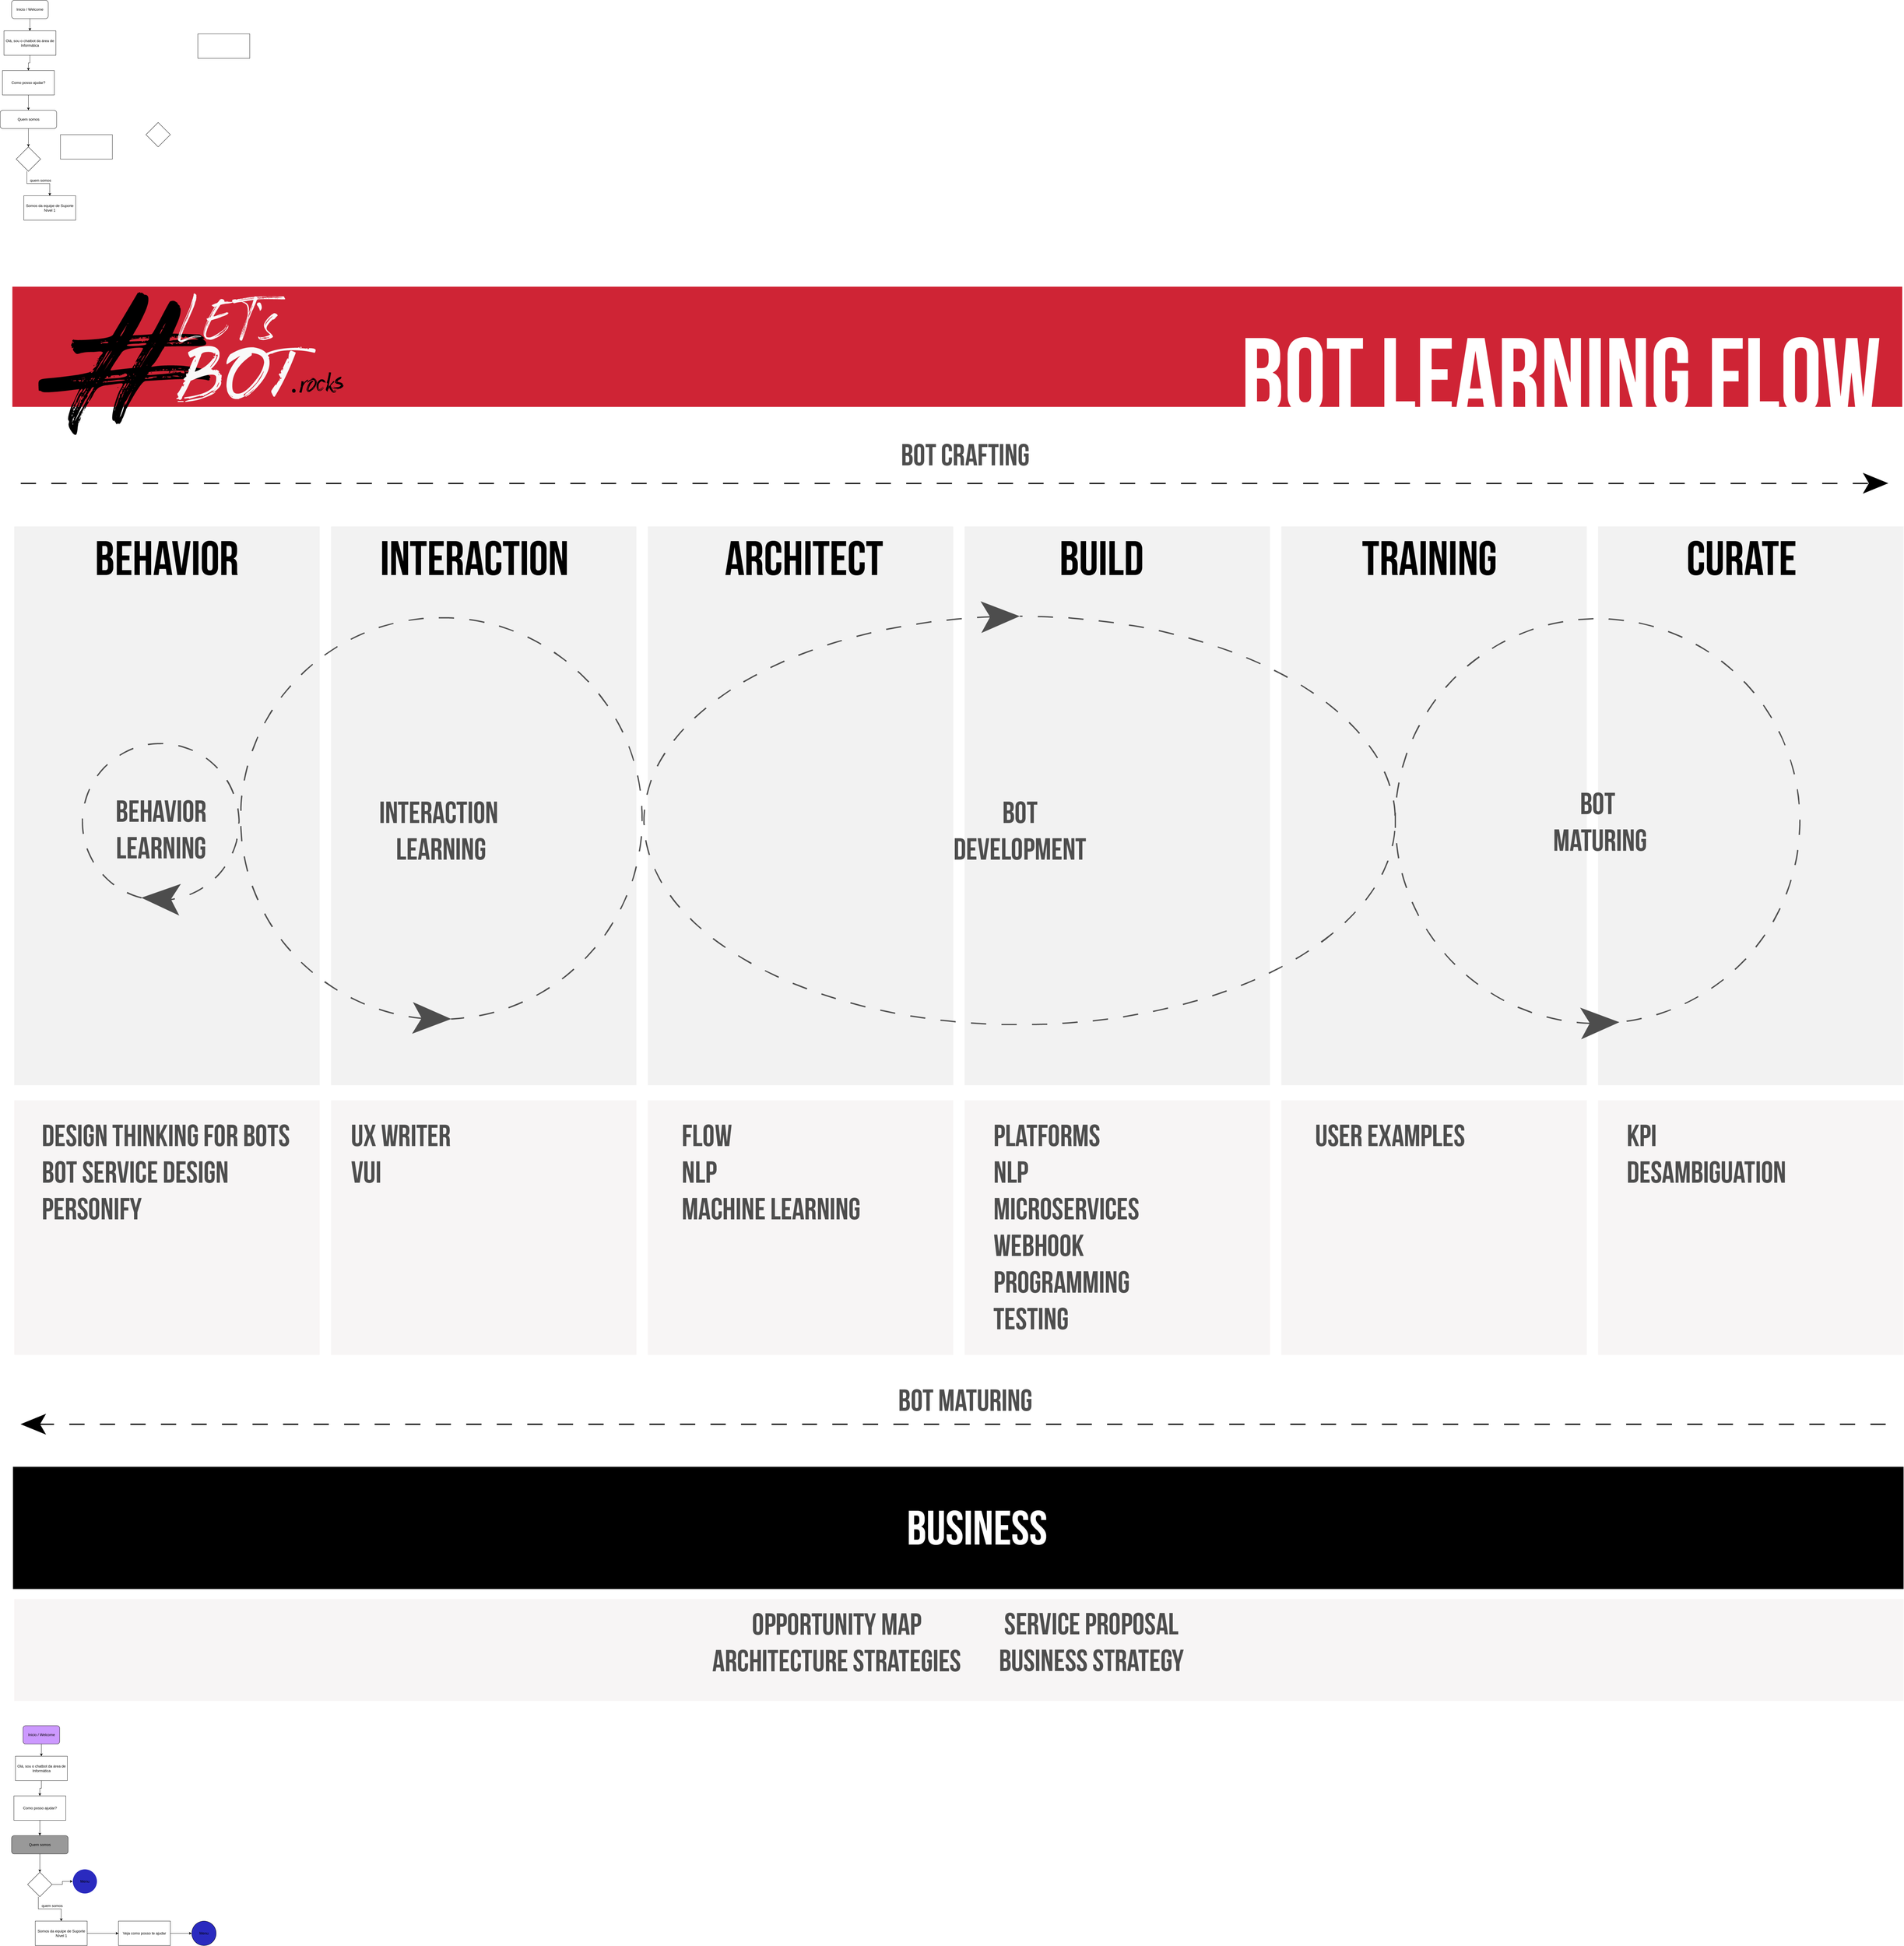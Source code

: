 <mxfile version="14.2.9" type="github">
  <diagram id="6a731a19-8d31-9384-78a2-239565b7b9f0" name="Page-1">
    <mxGraphModel dx="1342" dy="582" grid="1" gridSize="10" guides="1" tooltips="1" connect="1" arrows="1" fold="1" page="1" pageScale="1" pageWidth="1169" pageHeight="827" background="#ffffff" math="0" shadow="0">
      <root>
        <mxCell id="0" />
        <mxCell id="1" parent="0" />
        <mxCell id="o16C_jnim6qpKf14wq2h-64" value="" style="edgeStyle=orthogonalEdgeStyle;rounded=0;orthogonalLoop=1;jettySize=auto;html=1;" parent="1" source="o16C_jnim6qpKf14wq2h-55" target="o16C_jnim6qpKf14wq2h-56" edge="1">
          <mxGeometry relative="1" as="geometry" />
        </mxCell>
        <mxCell id="o16C_jnim6qpKf14wq2h-55" value="Inicio / Welcome" style="rounded=1;whiteSpace=wrap;html=1;" parent="1" vertex="1">
          <mxGeometry x="80" y="40" width="120" height="60" as="geometry" />
        </mxCell>
        <mxCell id="o16C_jnim6qpKf14wq2h-65" value="" style="edgeStyle=orthogonalEdgeStyle;rounded=0;orthogonalLoop=1;jettySize=auto;html=1;" parent="1" source="o16C_jnim6qpKf14wq2h-56" target="o16C_jnim6qpKf14wq2h-57" edge="1">
          <mxGeometry relative="1" as="geometry" />
        </mxCell>
        <mxCell id="o16C_jnim6qpKf14wq2h-56" value="Olá, sou o chatbot da área de Informática" style="rounded=0;whiteSpace=wrap;html=1;" parent="1" vertex="1">
          <mxGeometry x="55" y="140" width="170" height="80" as="geometry" />
        </mxCell>
        <mxCell id="o16C_jnim6qpKf14wq2h-68" style="edgeStyle=orthogonalEdgeStyle;rounded=0;orthogonalLoop=1;jettySize=auto;html=1;entryX=0.5;entryY=0;entryDx=0;entryDy=0;" parent="1" source="o16C_jnim6qpKf14wq2h-57" target="o16C_jnim6qpKf14wq2h-66" edge="1">
          <mxGeometry relative="1" as="geometry" />
        </mxCell>
        <mxCell id="o16C_jnim6qpKf14wq2h-57" value="Como posso ajudar?" style="rounded=0;whiteSpace=wrap;html=1;" parent="1" vertex="1">
          <mxGeometry x="50" y="270" width="170" height="80" as="geometry" />
        </mxCell>
        <mxCell id="o16C_jnim6qpKf14wq2h-58" value="Somos da equipe de Suporte Nível 1" style="rounded=0;whiteSpace=wrap;html=1;" parent="1" vertex="1">
          <mxGeometry x="120" y="680" width="170" height="80" as="geometry" />
        </mxCell>
        <mxCell id="o16C_jnim6qpKf14wq2h-59" value="" style="rounded=0;whiteSpace=wrap;html=1;" parent="1" vertex="1">
          <mxGeometry x="690" y="150" width="170" height="80" as="geometry" />
        </mxCell>
        <mxCell id="o16C_jnim6qpKf14wq2h-60" value="" style="rounded=0;whiteSpace=wrap;html=1;" parent="1" vertex="1">
          <mxGeometry x="240" y="480" width="170" height="80" as="geometry" />
        </mxCell>
        <mxCell id="o16C_jnim6qpKf14wq2h-71" style="edgeStyle=orthogonalEdgeStyle;rounded=0;orthogonalLoop=1;jettySize=auto;html=1;" parent="1" source="o16C_jnim6qpKf14wq2h-66" target="o16C_jnim6qpKf14wq2h-70" edge="1">
          <mxGeometry relative="1" as="geometry" />
        </mxCell>
        <mxCell id="o16C_jnim6qpKf14wq2h-66" value="Quem somos" style="rounded=1;whiteSpace=wrap;html=1;" parent="1" vertex="1">
          <mxGeometry x="42.5" y="400" width="185" height="60" as="geometry" />
        </mxCell>
        <mxCell id="o16C_jnim6qpKf14wq2h-69" value="" style="rhombus;whiteSpace=wrap;html=1;" parent="1" vertex="1">
          <mxGeometry x="520" y="440" width="80" height="80" as="geometry" />
        </mxCell>
        <mxCell id="o16C_jnim6qpKf14wq2h-72" style="edgeStyle=orthogonalEdgeStyle;rounded=0;orthogonalLoop=1;jettySize=auto;html=1;entryX=0.5;entryY=0;entryDx=0;entryDy=0;exitX=0.438;exitY=1;exitDx=0;exitDy=0;exitPerimeter=0;" parent="1" source="o16C_jnim6qpKf14wq2h-70" target="o16C_jnim6qpKf14wq2h-58" edge="1">
          <mxGeometry relative="1" as="geometry" />
        </mxCell>
        <mxCell id="o16C_jnim6qpKf14wq2h-70" value="" style="rhombus;whiteSpace=wrap;html=1;" parent="1" vertex="1">
          <mxGeometry x="95" y="520" width="80" height="80" as="geometry" />
        </mxCell>
        <mxCell id="o16C_jnim6qpKf14wq2h-73" value="quem somos" style="text;html=1;strokeColor=none;fillColor=none;align=center;verticalAlign=middle;whiteSpace=wrap;rounded=0;" parent="1" vertex="1">
          <mxGeometry x="130" y="620" width="90" height="20" as="geometry" />
        </mxCell>
        <mxCell id="LBLCTiqZ0QadzC45XaCr-1" value="" style="shape=image;verticalLabelPosition=bottom;labelBackgroundColor=#ffffff;verticalAlign=top;aspect=fixed;imageAspect=0;image=data:image/png,iVBORw0KGgoAAAANSUhEUgAAGDUAABLzCAIAAABNQWHnAAAACXBIWXMAAC4j&#xa;AAAuIwF4pT92AAAgAElEQVR4nOzcT4ic9RnA8deZnexkd950kYq7OzfJmAm9&#xa;GHX10kjpnvTQhh60IEiRFAoeSm8FwZ5aCjkIihhRQVAvrbVSiwqSGuJFXOP2&#xa;YtkkRSE6k03dbrd5Z3azmc6kh9F1eTRBs5t9Z+Pnc9n37+/3zDB7/V538eLF&#xa;BAAAAAAAAAAAAAAAAAAAAAAAYJ1C3gMAAAAAAAAAAAAAAAAAAAAAAAADR58I&#xa;AAAAAAAAAAAAAAAAAAAAAACI9IkAAAAAAAAAAAAAAAAAAAAAAIBInwgAAAAA&#xa;AAAAAAAAAAAAAAAAAIj0iQAAAAAAAAAAAAAAAAAAAAAAgEifCAAAAAAAAAAA&#xa;AAAAAAAAAAAAiPSJAAAAAAAAAAAAAAAAAAAAAACASJ8IAAAAAAAAAAAAAAAA&#xa;AAAAAACI9IkAAAAAAAAAAAAAAAAAAAAAAIBInwgAAAAAAAAAAAAAAAAAAAAA&#xa;AIj0iQAAAAAAAAAAAAAAAAAAAAAAgEifCAAAAAAAAAAAAAAAAAAAAAAAiPSJ&#xa;AAAAAAAAAAAAAAAAAAAAAACASJ8IAAAAAAAAAAAAAAAAAAAAAACI9IkAAAAA&#xa;AAAAAAAAAAAAAAAAAIBInwgAAAAAAAAAAAAAAAAAAAAAAIj0iQAAAAAAAAAA&#xa;AAAAAAAAAAAAgEifCAAAAAAAAAAAAAAAAAAAAAAAiPSJAAAAAAAAAAAAAAAA&#xa;AAAAAACASJ8IAAAAAAAAAAAAAAAAAAAAAACI9IkAAAAAAAAAAAAAAAAAAAAA&#xa;AIBInwgAAAAAAAAAAAAAAAAAAAAAAIj0iQAAAAAAAAAAAAAAAAAAAAAAgEif&#xa;CAAAAAAAAAAAAAAAAAAAAAAAiPSJAAAAAAAAAAAAAAAAAAAAAACASJ8IAAAA&#xa;AAAAAAAAAAAAAAAAAACI9IkAAAAAAAAAAAAAAAAAAAAAAIBInwgAAAAAAAAA&#xa;AAAAAAAAAAAAAIj0iQAAAAAAAAAAAAAAAAAAAAAAgEifCAAAAAAAAAAAAAAA&#xa;AAAAAAAAiPSJAAAAAAAAAAAAAAAAAAAAAACASJ8IAAAAAAAAAAAAAAAAAAAA&#xa;AACI9IkAAAAAAAAAAAAAAAAAAAAAAIBInwgAAAAAAAAAAAAAAAAAAAAAAIj0&#xa;iQAAAAAAAAAAAAAAAAAAAAAAgEifCAAAAAAAAAAAAAAAAAAAAAAAiPSJAAAA&#xa;AAAAAAAAAAAAAAAAAACASJ8IAAAAAAAAAAAAAAAAAAAAAACI9IkAAAAAAAAA&#xa;AAAAAAAAAAAAAIBInwgAAAAAAAAAAAAAAAAAAAAAAIj0iQAAAAAAAAAAAAAA&#xa;AAAAAAAAgEifCAAAAAAAAAAAAAAAAAAAAAAAiPSJAAAAAAAAAAAAAAAAAAAA&#xa;AACASJ8IAAAAAAAAAAAAAAAAAAAAAACI9IkAAAAAAAAAAAAAAAAAAAAAAIBI&#xa;nwgAAAAAAAAAAAAAAAAAAAAAAIj0iQAAAAAAAAAAAAAAAAAAAAAAgEifCAAA&#xa;AAAAAAAAAAAAAAAAAAAAiPSJAAAAAAAAAAAAAAAAAAAAAACASJ8IAAAAAAAA&#xa;AAAAAAAAAAAAAACI9IkAAAAAAAAAAAAAAAAAAAAAAIBInwgAAAAAAAAAAAAA&#xa;AAAAAAAAAIj0iQAAAAAAAAAAAAAAAAAAAAAAgEifCAAAAAAAAAAAAAAAAAAA&#xa;AAAAiPSJAAAAAAAAAAAAAAAAAAAAAACASJ8IAAAAAAAAAAAAAAAAAAAAAACI&#xa;9IkAAAAAAAAAAAAAAAAAAAAAAIBInwgAAAAAAAAAAAAAAAAAAAAAAIj0iQAA&#xa;AAAAAAAAAAAAAAAAAAAAgEifCAAAAAAAAAAAAAAAAAAAAAAAiPSJAAAAAAAA&#xa;AAAAAAAAAAAAAACASJ8IAAAAAAAAAAAAAAAAAAAAAACI9IkAAAAAAAAAAAAA&#xa;AAAAAAAAAIBInwgAAAAAAAAAAAAAAAAAAAAAAIj0iQAAAAAAAAAAAAAAAAAA&#xa;AAAAgEifCAAAAAAAAAAAAAAAAAAAAAAAiPSJAAAAAAAAAAAAAAAAAAAAAACA&#xa;SJ8IAAAAAAAAAAAAAAAAAAAAAACI9IkAAAAAAAAAAAAAAAAAAAAAAIBInwgA&#xa;AAAAAAAAAAAAAAAAAAAAAIj0iQAAAAAAAAAAAAAAAAAAAAAAgEifCAAAAAAA&#xa;AAAAAAAAAAAAAAAAiPSJAAAAAAAAAAAAAAAAAAAAAACASJ8IAAAAAAAAAAAA&#xa;AAAAAAAAAACI9IkAAAAAAAAAAAAAAAAAAAAAAIBInwgAAAAAAAAAAAAAAAAA&#xa;AAAAAIj0iQAAAAAAAAAAAAAAAAAAAAAAgEifCAAAAAAAAAAAAAAAAAAAAAAA&#xa;iPSJAAAAAAAAAAAAAAAAAAAAAACASJ8IAAAAAAAAAAAAAAAAAAAAAACI9IkA&#xa;AAAAAAAAAAAAAAAAAAAAAIBInwgAAAAAAAAAAAAAAAAAAAAAAIj0iQAAAAAA&#xa;AAAAAAAAAAAAAAAAgEifCAAAAAAAAAAAAAAAAAAAAAAAiPSJAAAAAAAAAAAA&#xa;AAAAAAAAAACASJ8IAAAAAAAAAAAAAAAAAAAAAACI9IkAAAAAAAAAAAAAAAAA&#xa;AAAAAIBInwgAAAAAAAAAAAAAAAAAAAAAAIj0iQAAAAAAAAAAAAAAAAAAAAAA&#xa;gEifCAAAAAAAAAAAAAAAAAAAAAAAiPSJAAAAAAAAAAAAAAAAAAAAAACASJ8I&#xa;AAAAAAAAAAAAAAAAAAAAAACI9IkAAAAAAAAAAAAAAAAAAAAAAIBInwgAAAAA&#xa;AAAAAAAAAAAAAAAAAIj0iQAAAAAAAAAAAAAAAAAAAAAAgEifCAAAAAAAAAAA&#xa;AAAAAAAAAAAAiPSJAAAAAAAAAAAAAAAAAAAAAACASJ8IAAAAAAAAAAAAAAAA&#xa;AAAAAACI9IkAAAAAAAAAAAAAAAAAAAAAAIBInwgAAAAAAAAAAAAAAAAAAAAA&#xa;AIj0iQAAAAAAAAAAAAAAAAAAAAAAgEifCAAAAAAAAAAAAAAAAAAAAAAAiPSJ&#xa;AAAAAAAAAAAAAAAAAAAAAACASJ8IAAAAAAAAAAAAAAAAAAAAAACI9IkAAAAA&#xa;AAAAAAAAAAAAAAAAAIBInwgAAAAAAAAAAAAAAAAAAAAAAIj0iQAAAAAAAAAA&#xa;AAAAAAAAAAAAgEifCAAAAAAAAAAAAAAAAAAAAAAAiPSJAAAAAAAAAAAAAAAA&#xa;AAAAAACASJ8IAAAAAAAAAAAAAAAAAAAAAACI9IkAAAAAAAAAAAAAAAAAAAAA&#xa;AIBInwgAAAAAAAAAAAAAAAAAAAAAAIj0iQAAAAAAAAAAAAAAAAAAAAAAgEif&#xa;CAAAAAAAAAAAAAAAAAAAAAAAiPSJAAAAAAAAAAAAAAAAAAAAAACASJ8IAAAA&#xa;AAAAAAAAAAAAAAAAAACI9IkAAAAAAAAAAAAAAAAAAAAAAIBInwgAAAAAAAAA&#xa;AAAAAAAAAAAAAIj0iQAAAAAAAAAAAAAAAAAAAAAAgEifCAAAAAAAAAAAAAAA&#xa;AAAAAAAAiPSJAAAAAAAAAAAAAAAAAAAAAACASJ8IAAAAAAAAAAAAAAAAAAAA&#xa;AACI9IkAAAAAAAAAAAAAAAAAAAAAAIBInwgAAAAAAAAAAAAAAAAAAAAAAIj0&#xa;iQAAAAAAAAAAAAAAAAAAAAAAgEifCAAAAAAAAAAAAAAAAAAAAAAAiPSJAAAA&#xa;AAAAAAAAAAAAAAAAAACASJ8IAAAAAAAAAAAAAAAAAAAAAACI9IkAAAAAAAAA&#xa;AAAAAAAAAAAAAIBInwgAAAAAAAAAAAAAAAAAAAAAAIj0iQAAAAAAAAAAAAAA&#xa;AAAAAAAAgEifCAAAAAAAAAAAAAAAAAAAAAAAiPSJAAAAAAAAAAAAAAAAAAAA&#xa;AACASJ8IAAAAAAAAAAAAAAAAAAAAAACI9IkAAAAAAAAAAAAAAAAAAAAAAIBI&#xa;nwgAAAAAAAAAAAAAAAAAAAAAAIj0iQAAAAAAAAAAAAAAAAAAAAAAgEifCAAA&#xa;AAAAAAAAAAAAAAAAAAAAiPSJAAAAAAAAAAAAAAAAAAAAAACASJ8IAAAAAAAA&#xa;AAAAAAAAAAAAAACI9IkAAAAAAAAAAAAAAAAAAAAAAIBInwgAAAAAAAAAAAAA&#xa;AAAAAAAAAIj0iQAAAAAAAAAAAAAAAAAAAAAAgEifCAAAAAAAAAAAAAAAAAAA&#xa;AAAAiPSJAAAAAAAAAAAAAAAAAAAAAACASJ8IAAAAAAAAAAAAAAAAAAAAAACI&#xa;9IkAAAAAAAAAAAAAAAAAAAAAAIBInwgAAAAAAAAAAAAAAAAAAAAAAIj0iQAA&#xa;AAAAAAAAAAAAAAAAAAAAgEifCAAAAAAAAAAAAAAAAAAAAAAAiPSJAAAAAAAA&#xa;AAAAAAAAAAAAAACASJ8IAAAAAAAAAAAAAAAAAAAAAACI9IkAAAAAAAAAAAAA&#xa;AAAAAAAAAIBInwgAAAAAAAAAAAAAAAAAAAAAAIj0iQAAAAAAAAAAAAAAAAAA&#xa;AAAAgEifCAAAAAAAAAAAAAAAAAAAAAAAiPSJAAAAAAAAAAAAAAAAAAAAAACA&#xa;SJ8IAAAAAAAAAAAAAAAAAAAAAACI9IkAAAAAAAAAAAAAAAAAAAAAAIBInwgA&#xa;AAAAAAAAAAAAAAAAAAAAAIj0iQAAAAAAAAAAAAAAAAAAAAAAgEifCAAAAAAA&#xa;AAAAAAAAAAAAAAAAiPSJAAAAAAAAAAAAAAAAAAAAAACASJ8IAAAAAAAAAAAA&#xa;AAAAAAAAAACI9IkAAAAAAAAAAAAAAAAAAAAAAIBInwgAAAAAAAAAAAAAAAAA&#xa;AAAAAIj0iQAAAAAAAAAAAAAAAAAAAAAAgEifCAAAAAAAAAAAAAAAAAAAAAAA&#xa;iPSJAAAAAAAAAAAAAAAAAAAAAACASJ8IAAAAAAAAAAAAAAAAAAAAAACI9IkA&#xa;AAAAAAAAAAAAAAAAAAAAAIBInwgAAAAAAAAAAAAAAAAAAAAAAIj0iQAAAAAA&#xa;AAAAAAAAAAAAAAAAgEifCAAAAAAAAAAAAAAAAAAAAAAAiPSJAAAAAAAAAAAA&#xa;AAAAAAAAAACASJ8IAAAAAAAAAAAAAAAAAAAAAACIhvp/LjTOXPikme8oAAAA&#xa;AAAAAAAAAAAAAAAAAABAXnbuvbm4K107/axPtPinv84//nROIwEAAAAAAAAA&#xa;AAAAAAAAAAAAADnb/cKTlTtvWzst5DgKAAAAAAAAAAAAAAAAAAAAAAAwmPSJ&#xa;AAAAAAAAAAAAAAAAAAAAAACASJ8IAAAAAAAAAAAAAAAAAAAAAACI9IkAAAAA&#xa;AAAAAAAAAAAAAAAAAIBInwgAAAAAAAAAAAAAAAAAAAAAAIj0iQAAAAAAAAAA&#xa;AAAAAAAAAAAAgEifCAAAAAAAAAAAAAAAAAAAAAAAiPSJAAAAAAAAAAAAAAAA&#xa;AAAAAACASJ8IAAAAAAAAAAAAAAAAAAAAAACI9IkAAAAAAAAAAAAAAAAAAAAA&#xa;AIBInwgAAAAAAAAAAAAAAAAAAAAAAIj0iQAAAAAAAAAAAAAAAAAAAAAAgEif&#xa;CAAAAAAAAAAAAAAAAAAAAAAAiPSJAAAAAAAAAAAAAAAAAAAAAACASJ8IAAAA&#xa;AAAAAAAAAAAAAAAAAACI9IkAAAAAAAAAAAAAAAAAAAAAAIBInwi49jU7q3mP&#xa;AAAAAAAAAAAAAAAAAAAAAADbzFDeAwBcRVmv+6szp46vZDcPjzxTraeFYt4T&#xa;AQAAAAAAAAAAAAAAAAAAAMD2UMh7AIBNdmJ1+fBiI+t132r/52Bj7vhKliTJ&#xa;ydXlQ5+e7j9weLHxyNmPXlw6m/W6uU4KAAAAAAAAAAAAAAAAAAAAAINrKO8B&#xa;ADZTs7N6sDHX6nWfWmyGW69mC5OlHW+1l06uLidJ8mqWHF5s3D924y+ur+Yx&#xa;KQAAAAAAAAAAAAAAAAAAAAAMtELeAwBspkMLp1u97qXuPrXY7MeJ+voZo/s+&#xa;/qDZWd2S6RggpepEMa0U00q5Xst7FgAAAAAAAAAAAAAAAAAAAIBBpE8EXDve&#xa;W8mOtpe+6VsnV5fv+/iDE+u6RXwbVH/78E0vP1d78yV9IgAAAAAAAAAAAAAA&#xa;AAAAAICvpE8EXDseOfvhlb3Y6nUPNuYkir49rn/g3pGpW0qT492slR05lk7v&#xa;H53al/dQAAAAAAAAAAAAAAAAAAAAAINlKO8BADbH4cXGmf9duOLX+4miZ6r1&#xa;PcMjmzgVg2nswD39g9Lk+J533kiSpNOc//AnP+tmrVznAgAAAAAAAAAAAAAA&#xa;AAAAABgghbwHANgEzc7qi0tnN7hIP1H03kq2KSMxyDqNM+FKaXK89uZL6fT+&#xa;XOYBAAAAAAAAAAAAAAAAAAAAGEBDeQ8AsAkOLzZbve7G12n1uj9vzN22M02S&#xa;JC0U9wyPTA4N374znSwNb3xxBkepOvHli4W0Mjp1a3bk7a2fBwAAAAAAAAAA&#xa;AAAAAAAAAGAA6RMB296J1eVXs4VNXPD4StY/ONpe6h/cPDxy/3du/NGu727i&#xa;LuRox+T4V15Pp/d/+sSz3ay1xfMAAAAAAAAAAAAAAAAAAAAADKBC3gMAbNSh&#xa;hdNXe4uTq8u/+ddHBxtzWa97tfciR6XJ8XK9lvcUAAAAAAAAAAAAAAAAAAAA&#xa;AANBnwjY3v5ybuH4SrY1ex1fySSKrgGjU/sKaSXvKQAAAAAAAAAAAAAAAAAA&#xa;AAAG3VDeAwBcuazXPbRweit3PLm6/MjZDx+dqG3lpmyudPquvEeAr2V0at/6&#xa;0/bMbJIk5XqtmFa6Wev83KkvP3+hOb9jcrx/en7uVLle6z9Zqk4U08r6V/rr&#xa;XGb3C835TuPM5nwSAAAAAAAAAAAAAAAAAAAAtid9ImAbO7zYaPW6W7zp0fbS&#xa;eyvZ7TvTLd6XzTJyx77L3O0nYOAKlKoT5frucr3WacxnR451s9barWJaKde/&#xa;6JoN7/2iDVSu14pp+vnx7kJaSZKkl7XOz/2zf/H83KmxA3d3s9a/n/9DduTt&#xa;dHp/On1X71yrPfP+8ruz63+xpepEe2a2mFb6i5eqE6XqxEh1vJu11i4mSTJ2&#xa;4J5uli2/O1usx9Ta2n9HN2t1s1YnSa5/4N5iWll+dzZJkgvN+bEDd689vH7y&#xa;S+lmWT+KtPTK62pHAAAAAAAAAAAAAAAAAAAA2851Fy9eTJJk/rGn5x9/Ou9h&#xa;AL6BE6vLP/34g1y2/sHo2KMTsevBtlBMK3veeeMyD/zje9/fsmG4ltz08nPl&#xa;Pbsv/0y/OjQydcvyzN/XX2/PvN9pzJeq4/0MUDdr9Zs+693w0IPlem3+949t&#xa;sPJTqk5svBMUckth/VJ1vH8w9uO7199qPvy7pVde2+DWAAAAAAAAAAAAAAAA&#xa;AAAAXFW7X3iycudta6dDOY4CsBGHFk7ntfXR9lKzszpZGs5rAK7YyB37Lv/A&#xa;6NS+9szs1gzDtjM69dnvp/9DKqZpP9NT2FW5VJxo8fk/ZkeOtWdmy/Xa+upQ&#xa;qTqxY3J87fiGhx7sZq3RqVuTJDn3t2Pp9P6wTqk6cX7u1I7J8U7jTLleG//1&#xa;L8v13e2Z2fNzp8r1Wntm9r9/fq1crw3vrWVH3u6dyy7VDxreW+udaxV2Vcr1&#xa;2q4f7l965fXCrsqOyYlPn3i2P0ZpcrzTnO805r/md9LNsv5XEa63Z97vNOdL&#xa;n3/GXta61EgA8H927i+2jTNP9/y7ZGgzZL0KI1sd/kF6enfEFhtnL6x06N2L&#xa;Q2MiYoGVgMTKzEaz2EA+GWUuAntsAwsM2raALHAA2W54b2yPs27MRpNjrRto&#xa;ZQaRE0A6wEBKw7pZmE6omz1NtXTS3Q5Yolsyw+gt0rQY1uxFxWxGkmWJolii&#xa;8v1cGKyqX73vU6Xy7QMAAAAAAAAAAAAAAAAAAAAAAAAAAHYt+okANKVP8199&#xa;9lDZGODuQ/Ua/URNyOp/AZ7EHQk7pbaqfsgdaXdIbe1wSc84pbY8Nb1PBJ60&#xa;oK+32xXyCyFaj/XJrpiamnZKWb1gITHjiR4qJGZW9AXf0W41Ne2OhL/+aPxJ&#xa;PVnuSNjX2yOEyI1NWN1AanK6lF5wtEjP4c6yMpxS8/V2b/CMTqlZ/xZT85XO&#xa;oLYTb1tLFVNzpfSCdXL/T8LOxzldocC+YEAI4Qr5K61DG/BED1UfOqTm6+0u&#xa;K7V4bfip9wIAAAAAAAAAAAAAAAAAAAAAAAAAAAAAdgn6iQA0H2WWLy3eszfD&#xa;3YfqtZaD9mZADazeGcDijoRdIb87EnaFAu5I2N3Rvu6YqYzcrQmn1NyRcD6R&#xa;LKbmrPOPfjO3/ydhb7RzVRdPNYfUZFfMFQqYy8Yf3jpZVob/zGmrnKiQmFme&#xa;uq0mp/cF/TJ+JDc2/vVH465QIJ9IVhqC1iqm5jIXL697qVL9U0m4TU/qSLJ4&#xa;o51CCFco4Ar5rfaijauLHFJzSlmXYAAAAAAAAAAAAAAAAAAAAAAAAAAAAACA&#xa;xqCfCEDzuZnLLHyzYm8G/ZtH9gZADZxSe1IBDb4PXKHAvqDfc7jz20Ki9T6G&#xa;xfeGnVK29r8hhMiOfJhPfG4uG8Hzgy1dMWvAHQn7jnZvaV9TGYU7yQcjo1br&#xa;0O/f+rvVA8tKCFFKLxSVIRJJX29PKei3uoGszPt/EnZKzRpWk9NW/ZCMxw70&#xa;/3UxNeeOhNduuqJ/23BUqToq3EkKIcrKcEfCxdScjMe80ZfWDbyiL2xQkLRW&#xa;KZ2xFrdYab3Rl1whfymdqS5v8vV2V94DAAAAAAAAAAAAAAAAAAAAAAAAAAAA&#xa;AGD3o58IQJPRS49+kdXtTiFmHxXsjoAt8xzu3HjAVIbV/II9wCk1dyTsOdzp&#xa;CgX2BQOVlpzi7LyavC2EMJeNYmrOc7hTTd52hQItXbGyMrzRlzzRQ6YyHFJr&#xa;7X/DKiqqtqrVyFRGWRmuoH+DJA6pCSH2Bf2+3m53JOyUsqxUWRn3L1xuO/F2&#xa;Wam24wPWUg6pFWfnrSqiUjojhKgu97FYwyU94wr6C4mZ1v43rBsrAyU9U0pn&#xa;1ilROr65FyeER6zetGar3oxDaqGhwbUNTQAAAAAAAAAAAAAAAAAAAAAAAAAA&#xa;AACA3Yl+IgBN5t0//s7uCEIIYZhluyNgy2T8yMYDxdR8WRmNCYP6ckfCZWV4&#xa;o52ukN8bfckdabcqewqJmXzic6fU9MHz7kg4n/jcGpZdMfG4/adSOeSQmtWn&#xa;U133U0jMCCHKSlW6qwp3kpWrK3qm7cTAOmVA37W26shUxr5gwFp58b3htbcU&#xa;U3Pm8rdf43Ov9/iOdhdn54upOWsvV9CvpqaFECU945RacXbeegp98Lz1gCv6&#xa;gnWLuWysLTnaQHbkQ0eLZmXzRA9lRz50R8KukL+sjGJqrqUrZr2cyo5b5Yke&#xa;8vX25MbGa7gXAAAAAAAAAAAAAAAAAAAAAAAAAAAAANBg/82//du/CSEyV/4x&#xa;c/Uf7Q4DAE/xaf6r/31h3u4U30q2R+2OgK0J/+s/W+0zT5Id+TBz8XLD8qAG&#xa;Tqk5WmQpveCOhGU8Vl1FlPn5FXPZKKUXhBAyfsTX2+2QWnF23vm4dUgIUdIz&#xa;a78Bq8RnRV+w7rXqh1b0jHVYzRUK7Av6PYc7fb09ZWVsvvqnpGeKqbliaq5w&#xa;J2kV/Til5o6EXaGAK+QXQnijL21wuyvkX/fTNZVRXaVUF1YfU+WtCiGKs/OF&#xa;O0mr88hcNmQ8tvH/o6cqzs5/8ZdvbT8qAAAAAAAAAAAAAAAAAAAAAAAAAAAA&#xa;AKDu2v+f/0v7H35aOXzGxigAsFWXFu/ZHQHNyh0JP7VUpaxUY8LsBt5oZ+ux&#xa;PqeUlTNlpYqpOTU5XUzN2RhsLVcoIOOxlq4jlTKgSs1QpaCnODv/g+MDa8t6&#xa;3B3t31kq6C/Ozls9QaX0QjE1V1aGdckb7XS0aO5I2HO4s6yMF86eXnXv6lRb&#xa;eQSrnEgIYb3zdfuGSnqmlM6svTef+FwktrLZVjildEfCa88XU99pgnNHwu5I&#xa;+ybLmJ5qt31gAAAAAAAAAAAAAAAAAAAAAAAAAAAAAIAnoZ8IQNO4nk0vfLNi&#xa;dwo0JRmPtZ142+4Uu0sxNZdPJKs7fUxlyK5Y2/GBQmImPThUSi/sdAZvtNNz&#xa;uNMVCuwLBtyRdivJ4nvDi9eGhRBOqcn4kdZjfWt7girlPpXwq2YqXT/5xOdC&#xa;iGJqzlw2Km1E3minKxTwHP62oaletTsbkF0x2RUrJGZW9IViaq40lrFeb3VB&#xa;UrNzhQL7nlYBJoRY0TMN+LQAAAAAAAAAAAAAAAAAAAAAAAAAAAAAAHVBPxGA&#xa;5qCXHt3M3bc7BZpVMTW/meaUYmquAWFs55Ra+F//OZ9IukKBSr+PqOr68UQP&#xa;/fm//FPm4pXc2PhO7C7jR3y9PU9qBWo7PnCgvy+fSMqu2CbXLOmZfCJZuJMs&#xa;pRdWNf54o52OFs0dCbtCgbaqFqRGyt2a+Pqj8Xwi2eB9G6yUXqB4CAAAAAAA&#xa;AAAAAAAAAAAAAAAAAAAAAAD2GPqJADSHS0v3DLNsdwo0K6fUNtNKU0zNNyCM&#xa;7dpOvO2Q2sbtPw6pBYfOeQ536ueG6ri1KxT483/5p6f+LZ4aTwhRSMzkE58X&#xa;U3OFO8myMlyhwL6g3xUKeA53uiNhp5RP6j/avpKeKaUz1u+n7vKHt07u+WYi&#xa;AAAAAAAAAAAAAAAAAAAAAAAAAAAAAMBeRT8RgCZw96H6dT5ndwo0MV9vz1Nn&#xa;SnqmlF5oQBh7eaOdrf1vbHLYd7S7cCeZGxuvy9ZOqYWGBjdTFPUkampaCGHV&#xa;/Til5o6EvdGX/GdOu4L+uiRcxeohKqbmykoVU3PmslFMzZWVUT3zow/+YYOK&#xa;opKeoZwIAAAAAAAAAAAAAAAAAAAAAAAAAAAAANC86CcC0ATevf+F3RHQ3DyH&#xa;O60fxdl5d0f7ujOL14YbmMgeTqkFzw9u6RZfb0+9+okcLXKDKp/NkF2xyr/1&#xa;ZSqjmJq3qogKd5JlZRRTc0/PE49t/EQPRkbrlxEAAAAAAAAAAAAAAAAAAAAA&#xa;AAAAAAAAgEajnwjAbnc9m174ZsXuFKv9eL/H7gg77tP8V3cfqtlHhdlHBcMs&#xa;V87/9FnZsd/z5nMvBF37bYy3eW8owjYAACAASURBVK5QoNJJZC4b686U9Ey9&#xa;Wnh2s+D5QVfQv6Vb3JH165xqUEov6IPn/WdOOaRWrzVrVpydL6bmCneSpfRC&#xa;PpGsbRFfb8/GA2pyuraVAQAAAAAAAAAAAAAAAAAAAAAAAAAAAADYDegnArCr&#xa;KbN8M3ff7hTrkA6n3RF2hDLLnxpffZr/6tf53JNmPnuoPnuofpm7/6o8+E5r&#xa;cPe3FMl4zPpRSMw4WtZvxvk+lBO1nRiQXbGt3rVBd49TamW1ft/Tk+TGxv1n&#xa;Tm01w/YVZ+dL6YViaq6YmiulM8XU3PbXdEpt4/eppqZL6YXtbwQAAAAAAAAA&#xa;AAAAAAAAAAAAAAAAAAAAgF3oJwKwq11avGeYZbtTrKNjv8fuCPX38fLS//HH&#xa;321+/hO19Ila2v0tRd5op/Vjeeq2/2frl+PkxiYamMgGvt6etuMDNdzoCgWC&#xa;5wcrPTvuSNgppaNFc3e0CyFMZRRT80KIL0+e2UxXkTfa6ZDrV0TVUUnPWFVE&#xa;dWwjWkvGj2w8oCand2JfAAAAAAAAAAAAAAAAAAAAAAAAAAAAAAAahn4iALvX&#xa;3YfqE7Vkd4r1SYfT7gh1NvuosKVyoopP1NKn+a/eaQ296Xuh7qnqQnbFrB/O&#xa;JzTjFGfnK/07e5I7EvafWb+Y6amcUtsXDJjLRlmpwp1k4U5y/0/Cj37zbePP&#xa;/p+Erbf6wtnT+4KByl1lpYqpubIyCneSQghXyH+g/6+FEI6W+pcTlfRMKZ2x&#xa;Fnd3tJvKsA6/vbpjf1nP4c4NrprKyI2N79DWAAAAAAAAAAAAAAAAAAAAAAAA&#xa;AAAAAAA0Bv1EAHavS0v37I7wRC8/22J3hDp7t6ZyIothlv/PpXuf5r/6+4M/&#xa;7NjvqWOq7ZPxb8uJTGV4oy+tO7O3e2TckfCPPrjqeEI301O5gn5X0O+JHhJC&#xa;iOMbTRYSM0KIFX1hXzDglNIbfckdaXf8rG6FRKYyiqn5FX2hlF4opubMZcOq&#xa;QPpO2lDgQH+fr7fbIbVKL1Vxdr5wJ5kbGy+m5uoVRgjR8nj9dS1PTddxLwAA&#xa;AAAAAAAAAAAAAAAAAAAAAAAAAAAAbEE/EYBd6mbu/m8fFexO8UTBZ/bZHaGe&#xa;6vK2P3uo/tcv/7//zffC3x/8YV1S1UWlkyhz8UrbiYF1Z9Tknq2S2WY50ZZY&#xa;HUYecWiDGasqaEVf8P/s1FMXLOmZYmqumJor3Emu6JlSeuHpt6QXMhcvL157&#xa;v/VYX9vxb//c7o52d0d7a/8bJT2zeG24LnVU3mjnxm81e2N03fPuSNhzuNMp&#xa;NSGEmpyub2USAAAAAAAAAAAAAAAAAAAAAAAAAAAAAAD1RT8RgN1ImeXr2bTd&#xa;KTYSdO23O0Ld1Pdt/zJ3Xy89+o8v/HfS4azXmtsh4zHrhzsSdgX9awdKmyu+&#xa;aUYyHgsNDTamnGgDpjIcUivpmczFy5UqKHPZCA6dW3d4eWq6cCeZTyRr/ruU&#xa;lbF4bTg3NtF2YsB3tLty3hX0B4fOtZ0Y2H5LkYwf2eBqcXZ+bfGQjMf8Z05X&#xa;f4RtxwdWvRYAAAAAAAAAAAAAAAAAAAAAAAAAAAAAAHYV+okA7EaXFu8ZZtnu&#xa;FE/002el3RHqqe5v+9f53PVs+u8P/rCOa9bGFQpU6mBa+99Yd2Ztj8weIOOx&#xa;A/1/7YkesjGDqYxial4IsTx1O3tjdNXV3Nh4PpE80N/n6+12SK2QmMknPleT&#xa;03X8c5TSC/q5ocVrw+u2FPl6e748eaasjNoWr/RerWtt+VHrsT7/z06tnXQF&#xa;/S9eufCHt07mE8nakgAAAAAAAAAAAAAAAAAAAAAAAAAAAAAAsHPoJwKw68w+&#xa;KnyiluxOsZGO/R67I9TNTrxtzeF8pzVU3zVrUymRMZWRG5tYt6JoL/XCyHhM&#xa;xo+0dMUcUjNrbd6pWXF23lw28onPy8oo3Ek+tWmolF7IXLycuXh5R1NVWopk&#xa;PPaD4wMOqVnnPdFD4X/959+/dbKGRiR3JGz1XpX0TKUAq9rXH32nnyh4frC6&#xa;IGmtthNv59/6u63GAAAAAAAAAAAAAAAAAAAAAAAAAAAAAABgp9FPBGDXubR0&#xa;z+4IT/Hys9LuCHWzE2+7Y7/nZi7z8rMttr8ob7TT+jH3P/0vrcf61p0p3Gn6&#xa;fiJXKHCgv8/X222V75T0TFkZ6/bmbIepjGJqvqxUpdDHenVlZdRQ8dNgpfRC&#xa;9sbo1x+NB88Pyq5vW6scUvvRB1drqCiq9F45H7cdVcvdmihXlUN5o50blxMJ&#xa;ITzRQ77entzY+MZjAAAAAAAAAAAAAAAAAAAAAAAAAAAAAAA0GP1EAHaXj5eX&#xa;Pnuo7E7xFB37PHZHqI9P81/txNv+7KH67KH6+JmlX/3wv5cOZ93X3zyriUZN&#xa;TZeVcaB/nX6ikp7Z/d06G5Dx2IH+v/ZED1WfrFczkakMh9RytybU5O3CnWR1&#xa;506TKivjy5NnW4/1+X92yjpTW0WRjB+p3L726tcffadmqO3E25tZs/VYH/1E&#xa;AAAAAAAAAAAAAAAAAAAAAAAAAAAAAIDdhn4iALuIMsuXlu7ZneIpAs/sC7r2&#xa;252iPi4t7uDbXvhm5WYu805raOe22JiMx6wfanJaxmPrVsnkE8nGhqobX29P&#xa;24mBelURWUp6Rk1O5xOfV9qInFLbA7VEq5jLhj54Pjh0zjp0SO3Fqxe++Mu3&#xa;NvmkrlDA3dH+pKslPbPqoyqm5lYVSK3L3dHujXY27wcJAAAAAAAAAAAAAAAA&#xa;AAAAAAAAAAAAANiT6CcCsItcz6YNs2x3iqd4+dkWuyPUx/VseuGblR3d4hdZ&#xa;/RXv8x37PTu6y5PI+BEhhKkMNXn7hbOn151Rk7cbG6oO6thMZCqjrIxiai6f&#xa;SKrJ6VJ6YdXA3isnEkLkxsatH5WKIlfQHzw/+OXJs5u53eq9KumZdf8ED0ZG&#xa;V50ppuY2Gey513voJwIAAAAAAAAAAAAAAAAAAAAAAAAAAAAA7Cr0EwHYLWYf&#xa;FX6Zu293iqd7RfPZHaEOlFm+2ZC3/bfp1P8dithSUeSNdgohHoyMlpXR0hVb&#xa;d6Zwp2nqYGQ85uvtkU94kBqYyvj9Wyc3356zx+TGxmU8VnmfsivmjXZuph7I&#xa;19sjhCil1+knMpXx9Ufjq06qydvicRHSxlq6Yvpm5gAAAAAAAAAAAAAAAAAA&#xa;AAAAAAAAAAAAaBSH3QEA4FuXlu7ZHWFTXn62xe4IdXBp8Z5hlhuwkWGW/zad&#xa;mn1UaMBe1dyRsCvoL+mZ7I1RdyTskNraGTU1XVZGg4PVxhvtfPHKhTqWEwkh&#xa;MhevfG/LiSz6uSGz6gNoO/H2U29xhQLujnYhhCd6aO3V5fW+qLIyComZzeRx&#xa;SM0q1QIAAAAAAAAAAAAAAAAAAAAAAAAAAAAAYJegnwjArvDx8tJnD5XdKZ7u&#xa;x/s90uG0O8V26aVHn6ilhm1nVRRdz6ZVQxqRLL7eHiHEg5HRsjJkfP1an9zY&#xa;eMPybJOjRRNCmPVrU8qOfNhEj79Dysp4MDJaOfRED7kj4Y1vOdDfJ4Qo6Zl1&#xa;/xaL14bXvStz8fImI3kO008EAAAAAAAAAAAAAAAAAAAAAAAAAAAAANhF6CcC&#xa;YD9llq9n03an2JTX5EG7I9TBpaV7Dd7RMMu/yOp/m041bEerk8hcNoQQMn5k&#xa;7YCpDDU53bA826Qmp//w1snqMp2NFWfnN766eO39euRqetkb33mlrcf6Np63&#xa;vqvFa8P5RHLVpdytiVJ6Yd27iqm5P7x1cjN5vNGXNjMGAAAAAAAAAAAAAAAA&#xa;AAAAAAAAAAAAAEBj0E8EwH43c5mFb1bsTrEpLz8r7Y6wXXcfql/nc7Zs/dtH&#xa;hbsPVQM2ckfCrqC/pGdyY+NOqbk72tfOLE81TTmRJZ9ILl4b3rh4SAhhKuPL&#xa;U2etYqYn0c8NldVGA98fZWWoqi+hpSu2wbA32ml9V2rytjfauerq4rXhDe7N&#xa;J5KL7200YHGF/E+dAQAAAAAAAAAAAAAAAAAAAAAAAAAAAACgYegnAmAzvfTo&#xa;F1nd7hSbEnhmX8d+j90ptut6Nm3LvprD+ao8KB3OBuzl6+0RQvz+rZNCCBk/&#xa;su7M1x+NNyBJ3f3hP/zdBhVFpjL++N6wU0pP9NCTZhbfGy6m5nYmXVPKJ5KV&#xa;3w6pyfgTK4qee71HCJEbG3/u9R6H1KovFRIzpfTCxhttpl7KFaSfCAAAAAAA&#xa;AAAAAAAAAAAAAAAAAAAAAACwi9BPBMBm7/7xd3ZH2KxXtOftjrBdHy8vffZQ&#xa;2bL1K97n/+ML/21jCp6sihlzWYnHXUWrlPRMdStNEykr44u/fOvLU2dztyas&#xa;M2pqWk1NCyFMZeQTyUe/mfOfOfWk24uz84vXhhuUtUkU7nznS/BGX1p3zCm1&#xa;lq6YECI3NtHStbr0Kje2qbqr+xcuP3XGG+3czFIAAAAAAAAAAAAAAAAAAAAA&#xa;AAAAAAAAADQA/UQA7PRp/iu76nJq8Jo8aHeE7bqeTdu19SdqqTG7uyNhV9C/&#xa;+N5wWRmuUMATPbR2ZpNtMruWmpzWzw198Vd/81/+3b/Xzw1ZjTb5RPLLk2c9&#xa;hzsdUrPGSnpm1Y36uaFGZ931iqm54ux85dAdCa87JuNHHFJTU9Pmslr1UZnK&#xa;UJO3N7NXPpG0yqQAAAAAAAAAAAAAAAAAAAAAAAAAAAAAAGgK9BMBsI0yy5cW&#xa;79mdYrMCz+zr2O+xO8W23MzdX/hmxcYAv8jqHy8v7fQuvt4eIURubEIIIeOx&#xa;dWesq82umJoTQrSdeNshtdytiS9PnnWFAm3HByoDrqC/en7xvWHrFqxS3S60&#xa;bqGVEKLtxIAQIntjtPVY36pLy1PTZWVscq/MxSs1ZQQAAAAAAAAAAAAAAAAA&#xa;AAAAAAAAAAAAwAb0EwGwzc1cxt66nC15RXve7gjboszy9Wza7hTi0tI9vfRo&#xa;59Z3Ss3X27343nApvSCEONC/ukpGCJG7NWFd3QO80c7W/jdMZdy/cFk87tCx&#xa;mN9tzCnOzi9eG250viZRuJOsPnRHwqsGvNFOV9Bf0jMrembtR5W9Mbr5vUrp&#xa;hezIh7XlBAAAAAAAAAAAAAAAAAAAAAAAAAAAAACgwegnAmAPvfToZu6+3Sm2&#xa;4DV50O4I23IzlzHMst0phGGWb369g3/31mN9DqmpyWkhhDsSdgX9a2e+/mh8&#xa;5wI02AtnTwshcmMTQghvtNN3tNs6X5ydX9Ez1ZP6uaHGx2sW+cR3+omcUls1&#xa;0HbibSHE4rVh/5lTju9eLSRmiqm5LW2XuXhZTU3XlBQAAAAAAAAAAAAAAAAA&#xa;AAAAAAAAAAAAgIainwiAPS4t3dsNdTmb9OP9no79HrtT1G5XtUF9vLy0Qys7&#xa;pdZ2fMBUhtUv03qsb+1MITGzqoymebWdGHB3tAshPIc7HS0yeH6wcmlf0G9d&#xa;siy+N7zVDp3vM1coUH0o4zFP9JCpDDV52ynlquHcWC11V4vXhp90qayMGhYE&#xa;AAAAAAAAAAAAAAAAAAAAAAAAAAAAAGAn0E8EwAZ3H6pf53N2p9iC1+RBuyNs&#xa;y/WsvnvaoAyzfPeh2omVZfyIEOKP7w1bDUQtXbG1M7W1yexCrlCg7fiAEKI4&#xa;O7947X1fb7cr6K9cdUit8rukZ7I3Rm2I2FSKs/OV366Qv/qS/8xpIcTy1HRZ&#xa;GZ7ooepLJT1T2xdVTM2Z6/UQFWfnaZICAAAAAAAAAAAAAAAAAAAAAAAAAAAA&#xa;AOwe9BMBsMG797+wO8LWvNbSxP1EeunRJ2rJ7hTfMfuosBPLth7rq/z29fZU&#xa;d/RYTGXsmX6i0NCgEKKkZxavvV9MzR/o//bZTWWU9Ez1pH5uqLxeFQ42Q8Zj&#xa;VvGTuWzI+OrGq+18TlaLVh0XBAAAAAAAAAAAAAAAAAAAAAAAAAAAAACg7ugn&#xa;AtBo17PphW9W7E6xBX/h9UmH0+4Utbu0dM/uCKsp85u6r+mNdro72oUQX380&#xa;LoRYWyUjhMiNTdR9X1vIeMwTPSSEWLw2rCan/WdOVcqYiql5q0/Hkrs1sW4P&#xa;DlZRk7fXPS/jR4QQxdl5IYT/zOnqS6YysjdGa95x3XvV5HTNCwIAAAAAAAAA&#xa;AAAAAAAAAAAAAAAAAAAAUHf0EwFoKL306Gbuvt0ptua1loN2R6jd3Yfq1/mc&#xa;3SlWm31UqPuaz73eI4RQU9NlZbhCAdm1bj/ReN33tYVVlFOcnc+Njct4rPph&#xa;XaE/lROZyrh/4bIN+ZqQOxJe93xLV0wIkRsbL6bmnFITQpjKsC5lLl4pP/5d&#xa;g3wiWdIz1WcKiZlSeqHmBQEAAAAAAAAAAAAAAAAAAAAAAAAAAAAAqDv6iQA0&#xa;1PWsbphlu1NsQeCZfa94n7c7Re2uZ9N2R1iHqvc34JSa72i3EEI/NySE8PV2&#xa;r50pJGaKqbn67muLthMDrqDfVEZubNwpNaurqMIV/FM/0TYLdL5XnFKuPemO&#xa;hB1SE0KoyWkZ/7YEyvG4pUhN3t7mptWFWSU98+XJM9tcEAAAAAAAAAAAAAAA&#xa;AAAAAAAAAAAAAACA+qKfCEDj3H2oPlFLdqfYmtdaDtodoXZ3H6rPHiq7UzRC&#xa;67E+IURJz1h1PL7enrUz1V0wzcsVChzo7yvOzv/Xv/qb7I3R1mN9lUKi7MiH&#xa;1ZOFxMzeeGQbWR9SITEjhJBdMauZyFKX7qfqwqzMxcuUSQEAAAAAAAAAAAAA&#xa;AAAAAAAAAAAAAAAAdhv6iQA0zqWle3ZH2LLXZBP3E717/wu7IzSCU2pWj8yX&#xa;J88KIbzRzkplT0VJz+yNsp62EwMOqS1ee7+UXnBHwm3HB6zzJT3jOdxZPZke&#xa;HLIj4J4i4zHrh6+3u/p8vT6nUjpj/cjdmlCT09tfEAAAAAAAAAAAAAAAAAAA&#xa;AAAAAAAAAACA+nrG7gAAvi9u5u7/9lHB7hRb8xdeX9C13+4UNfp4eWnhmxW7&#xa;U6xPOpz1XC1+xCokKitDCPHc6z1rZ/ZGOZE32uk72l3SM04phRD+M6crl4qp&#xa;OdkVqxwuvjdcSi/YELFpregLHnHI+l24kxRCuCNhV9BvKqOYmpPxI6YyHFKz&#xa;Bh6MjNZl02JqTh88n08k+WMBAAAAAAAAAAAAAAAAAAAAAAAAAAAAAHYnh90B&#xa;AHwvKLN8PZu2O8WWvenz2x2hdrv5hXfs99RxNV9vj3jcyOOUmu9o96oBUxnZ&#xa;G/UplLFX24m3rR+5sfHWY32e6Ld9OqYyvNHOylhJz+yN522ktW+s9VifEOLB&#xa;yGhubNxc/lM5kamMrz+qW91VbmycciIAAAAAAAAAAAAAAAAAAAAAAAAAAAAA&#xa;wK5FPxGARri0eM8wy3an2JrAM/teflbanaJGN3P3F75ZsTtFI7gjYU/0kJqa&#xa;Xrw2LIR47vWetTPLU9NlZTQ8Wp3JeMwTPVTSM79/66RTaj84PmCdN5XhkFql&#xa;PUcIoZ8b2gPP22DuSHjVmZaumBCilM44pZZPfC6EMJUh9srnBAAAAAAAAAAA&#xa;AAAAAAAAAAAAAAAAAADAZtBPBGDH3X2oPlFLdqfYsndaQ3ZHqJEyy9ezabtT&#xa;NEjrsT5TGflE0jo80N+3dsaqLmp2/jOnhRC5sfFSeuGFs6erC4mqqanpytvA&#xa;5q3qJ5LxmENqJT2TGxvPJ5LWd2W92L3xOQEAAAAAAAAAAAAAAAAAAAAAAAAA&#xa;AAAAsBn0EwHYcc3YlaM5nK+1HLQ7RY1u5jKGWbY7xUZefralLuu4QgHf0e4V&#xa;PfPoN3NCCG+00xX0r5pRU9Ol9EJdtrNR67E+V9CvpqadUvp6e3xHuyuXqouK&#xa;TGVkLl5pZDBXKNDI7XaOK/SdL8fX2yMeVxFZXUVCCHckXEjM7IHPCQAAAAAA&#xa;AAAAAAAAAAAAAAAAAAAAAACATaKfCMDO+nh56bOHyu4UW/am7wW7I9RImeWb&#xa;uft2p2gQX2+3EKJwJ5lPJIUQz73es3Yme2O00bHqzSm1HxwfEEKoyekHI6P+&#xa;M6cql0p6pnrywchow9pzXKHAi1cvtJ0YaMx2O8optervxBUKeKOdpjJyY+NC&#xa;CBk/8u35oN86AwAAAAAAAAAAAAAAAAAAAAAAAAAAAADA98QzdgcAsJcps3xp&#xa;6Z7dKbZMczjf9PntTlGj69m0YZbtTvEUHfs9dVnnQH+fEOLByKgQwhUK+I52&#xa;rxoozs5b1UVNrfVYn0NqpjKKqbkD/X0OqQkhTGWsGivpmcVrwzsdxik1GT/i&#xa;6+3xRA9ZZ+5fuOxokU6pFVNzO737DnFHwvt/Eq4cWqVL1nfllFpLV6ykZ1xB&#xa;f6WxCAAAAAAAAAAAAAAAAAAAAAAAAAAAAACA7wn6iQDsoKboylnrFe/z0uG0&#xa;O0Ut9NKjX+bu253i6eryen29PQ6pFWfnS+kF8bhTZpXsjdHtb2Qvp9QO9PcV&#xa;EjPpwSFvtLO1/w3rvNVSZP1r0c8N7VwMVygg4zFvtFN2xcR325E6/t//LIQo&#xa;zs5/8Zdv7VyAHZVPJJ97vady6Ar6xeOPxzpfTM25gv7c2IRdCQEAAAAAAAAA&#xa;AAAAAAAAAAAAAAAAAAAAsAX9RAB2yuyjQlN05az1TmvQ7gg1up7V7Y7wdD99&#xa;VtZlndZjfeJxKY9Tar6j3Wpq2mrPsZjKyI2N12UvG71w9rRDavnE56X0gqu3&#xa;+0ljamo6n0jWfXd3JCzjMRk/4u5oF0KU9IyamnaFAk6pVVcjCSH2Bf11372R&#xa;iqk5cfTb11vSM/lEsqyM4PlBb7Qzn0i6I2EhxIORpq+7ehKn1KxnFEKs6Bmr&#xa;8wsAAAAAAAAAAAAAAAAAAAAAAAAAAAAAAPqJAOyUS0v37I5Qi1flwaBrv90p&#xa;aqGXHn2iluxO8XTBZ+rwer3RTndHe0nPFFNz4nFXkVN+p/loD7TJuEIB39Fu&#xa;UxnWoYwfsX4UZ+edUnM9rgQylZG5eKWO+8p4zBt9ScZjlS1ytybMZcPRovmO&#xa;rt+RlBubqGOAxvNGOyu/nVLL3hi1friC/gcjo7IrVkjM7NXWnrYTA04pW/vf&#xa;qJwxlfFgZHTx2rCNqQAAAAAAAAAAAAAAAAAAAAAAAAAAAAAAuwH9RAB2xMfL&#xa;S589VHanqMVrLQftjlCjZimE6tjv2f4iz73eI4RQk9NCCKfUDvT3CSE80UPV&#xa;M1bFTFNrOzEghPivf/U3B/r7ZDzm7mgXQhRn57M3RoND5ypjD0ZGt1+d4woF&#xa;ZDzmjXZ6o50OqQkhTGXkbk0U7iQdLZqvt8fafV2L7w03e5dNdblVWRlW75UQ&#xa;Qk1NuyNhIURubNyeZDvJKTUZP3Kgv8/6i1c4pNZ2fMDX26Mmp+vydQEAAAAA&#xa;AAAAAAAAAAAAAAAAAAAAAAAAmhT9RADqT5nlZunKWeWnz8qXn5VPn9t97j5U&#xa;v87n7E6xKdvvJ3KFAr6j3cXZ+cVr7wshZPzIqnYVIUTu1kRZGdvcyF7uSNh3&#xa;tNtURim9kBsbf/HqBeu8U2q+3p7KWEnPbKcbyBvt3P+TsLWXdcaqJcreGC0r&#xa;40B/n//MqbWvt1qzlxPJeKyYmn8w8qtKv9WDkVEhRNuJAdkVy/z8yoH+PlMZ&#xa;e6+fqO3EwNpmomquoL+1/w1fb3fm4pW99/gAAAAAAAAAAAAAAAAAAAAAAAAA&#xa;AAAAgM2gnwhA/d3MZQyzbHeKWrzTGrI7Qo2uZ9N2R9is7TdA+Xq7hRCl9EJZ&#xa;Ga5QwH/m1NqZ7I3Rbe5iO/+Z00KI3NiEEELGY66gXwhR0jOldKbSpCOEyFy8&#xa;vNWV3ZGwr7fHHQlXr1PSM2pyekVfePSbOc/hzuD5QXdH+1OXyo582NTlREII&#xa;NTktHn9U1Wcq/VauoD878qEt2XaIOxLe5N9XCOGQWnDonOdwp35uaKeDAQAA&#xa;AAAAAAAAAAAAAAAAAAAAAAAAAAB2G/qJANSZXnr0i6xud4paBJ7Zt/3qHFvc&#xa;fag+e6jsTrEpP97v2f4iB/r7hBC5sXEhhDvS7pDa4nvDbccHKgOFxEwxNbf9&#xa;jWzkjXZ6oodMZeTGxp1Ssx55rUJixirT2QyrlqhSdWQxlbE8NW3VObWdGGjt&#xa;f8M66ZDaxqupqensjdF8IrnJ3Xc5Vyhg/SjOzpfSCzIe8/X2iMcf24ORpq+7&#xa;qvD19vjPnHrq33f1XUe71eTtzX9sAAAAAAAAAAAAAAAAAAAAAAAAAAAAAIC9&#xa;gX4iAHX27h9/Z3eEGr3TGrI7Qo2uZ9N2R9is7TdA+Xp7HFKr9PJ4oy+tnbGq&#xa;i5pa24m3hRB/fG+4mJprOzFQaZPJJ5K+o92VscVr7z91KafUnnu950B/X3Ut&#xa;kRAid2vCanFq6Tryow+uWltYzUQblNeYysiNTTwYGS2lF2p6sl3K+fiRC3eS&#xa;Tql5oy+5O9qt84XEzJ55WP+Z01YFVQ3aTrxNPxEAAAAAAAAAAAAAAAAAAAAA&#xa;AAAAAAAAfN/QTwSgnj7Nf/XZQ2V3iloEntn3WstBu1PUorne+fb7idpODJjK&#xa;SA8OWYcyHiskZny9PZUBUxnN3k/kjXZ6ooeyIx9mb4w6pVZ5ukJiZl8wUBnL&#xa;3ZrIJ5IbrCPjMV9vj+yKVc4UZ+cLd5KukL+sDG+0s7rqyLJBM5EQIvPzK9kb&#xa;o1t+nl3PKbXKW8onPhdCOFq0kp4pK8Pd0d7sn5PFKbUXr170RA/VvIK7o90V&#xa;CuyZqiYAAAAAAAAAAAAAAAAAAAAAAAAAAAAAwGbQTwSgbpRZvrR4z+4UNXqn&#xa;NWR3hBo11zt/+dmW7dzujXa6gv7F94atkhR3JOwK+oupOU/wT60rubGJ7aa0&#xa;W9uJt01lWEU5rcf6XEG/ECJ3a0JN3n7xyoXK2OK14XVvd0fCvt4eX293pWzI&#xa;VMby1HQpveCOhFv739hqnpKeUZPTD0ZG92o3jTsSrvwu3Ela5U2uoN8lhKkM&#xa;NXnbxmx14ZTan/2nf3B3tG9/nVJdAgEAAAAAAAAAAAAAAAAAAAAAAAAAAAAA&#xa;mgT9RADq5mYus/DNit0paqE5nK9oz9udohYfLy810Tv/8X6PdDi3s8Jzr/eY&#xa;yiilM9ahr7enODvvCgWqZx6MjG5nC9t5o52e6KHsyIdqKIB6HAAAIABJREFU&#xa;ctoptQP9fdb5fcGA/8zpylju1sSqtiCrlkjGY1afUYWpjLIyfEe7t5rEajXK&#xa;3hgtpuZqepSmUXlA611Z5UTWmeWp6bIy7ItWB+5I+EcfXK2UVdWskJjZ818C&#xa;AAAAAAAAAAAAAAAAAAAAAAAAAAAAAGAV+okA1IdeevSLrG53ihq96Xthm705&#xa;drmeTdsdYQteflZuc4WWrtiKnsmNjQshvNHO1v43Mj+/4v/ZqcpAITGzqrWn&#xa;6bxw9rR43LL0wtnTlVqZslKe4KHKWOFOUgjhCgXckXYZP1Kp1DGVYSqjuozG&#xa;IbWtdtOoqWk1OW295++D517vsX4UU/PVh0KI7I3mrrt6UjlRSc9kLl72nzm9&#xa;qs1qXaYyMhevfH++BwAAAAAAAAAAAAAAAAAAAAAAAAAAAABABf1EAOrj0tI9&#xa;uyPUSHM43/Q9vaFjF/p4eWnhmxW7U2zBNvuJfL09DqkVU3NOqZWV8dzrPSU9&#xa;s2rmwcivtrOF7Xy9Pe6O9uzIh1bLku9otxDCVMaKnvFGO6sng0PngkPnqs9Y&#xa;tUTVTTSrioo2VtIzanI6n/i8cCdZVsZ2n6Sp+Hq/LSQqK+WUWktXLHdrwne0&#xa;u6Rniqk5e7Nthzfa+eLVC6u+AVMZD0ZGc2MTL169sMlyot+/dbKp3wMAAAAA&#xa;AAAAAAAAAAAAAAAAAAAAAAAAoGb0EwGog7sP1a/zObtT1OhN3wvS4bQ7RS2u&#xa;Z9N2R9iaV7zP13yvU2r+M6dMZXz90bjVntPSFcuNTfzg+EBlxmrYqUNQ+7Sd&#xa;GBBC5MbGhRC+3p5K5ZDzu8VD61o7sMlyopKeWbw2bG36PeQKBdwd7dbvYmpO&#xa;xo9U3ltTvxNfb8+qBishRCExkx4cckrtz//lnzbzeVBOBAAAAAAAAAAAAAAA&#xa;AAAAAAAAAAAAAADfc/QTAaiDd+9/YXeEGmkO55s+v90panEzd3/hmxW7U2zB&#xa;X3h927ndao3JjnyYTySFEO5IWAhRVqq6Y2Xx2vA2Q9qr9VifK+gvJGaKqTl3&#xa;JOw/c6rydK7gjnylxdn57I3Rpm7h2b4D/X2V365QwNfbI4TwHe0WQmRvjNoW&#xa;a3vWLSfK3ZrQzw05pfbi1Qub7K6inAgAAAAAAAAAAAAAAAAAAAAAAAAAAAAA&#xa;vufoJwKwXdez6eYqyqn2ivd56XDanWLLlFm+nk3bnWJrXvE+v53b204MCCHU&#xa;5G3rsPVY3/LUtFUlYynpmabu2XFK7QfHB4QQ+cTnTqkFzw9uskGmNrlbE4vX&#xa;hkvphZ3bolms6H96Cb6j3SU9k7s14TvavfjecFkZNgarmTsSXrec6P6Fy06p&#xa;/dl/+gd3R/tm1tEHz1NOBAAAAAAAAAAAAAAAAAAAAAAAAAAAAADfc/QTAdgW&#xa;vfToZu6+3Slq905r0O4ItbiZyxhm2e4UW/OKVns/ka+3xxX0Z0c+zCeSQghX&#xa;KGDVx7iOdldmHoyM1iGlfSqFRL7eHut5676FqYzc2ISavG29RgghfL09TqkJ&#xa;IUxlWO9/8dqw53CnECI3NmFzuJq4I+EffXB11clCYkY/N7SlcqLsyIdNXfgF&#xa;AAAAAAAAAAAAAAAAAAAAAAAAAAAAAKgL+okAbMulpXtNV5RT8ao8GHTttzvF&#xa;limz3HSdUD/e75EOZ823y3hMCFFpS/GfOZW7NeGNvlQZMJXx9UfN2qXilFrw&#xa;/KDsilmHO9FMVEjM5MbGqZtZy9fbszx1u6RnhBBWP1E+kQwOnSvpmVJ6we50&#xa;W2aVE1kPUlGcnc9cvLylcqLcrYnMxcs7kxEAAAAAAAAAAAAAAAAAAAAAAAAA&#xa;AAAA0EzoJwJQu7sP1a/zObtT1O6d1qDdEWpxM5dpuk6o1+TBmu91Sk12xYqz&#xa;88XUnBDCFQrIrljm51d8R7srMw9GRsvKqEPQRvFGO12hQD6RbDsx0NIVW1Uo&#xa;Uy8lPfNgZFRNTjdj1U4DuEIBd6Td0aLlxsbbjg8IIUxleKOdQoh8Iml3ui2z&#xa;iq5WfUu5WxP6uaEtlRMVZ+f1c0M7kxEAAAAAAAAAAAAAAAAAAAAAAAAAAAAA&#xa;0GToJwJQu0tL9+yOULtX5cGga7/dKbZMmeWbuft2p9iyV7y+mu9tPdYnhLh/&#xa;4bJ1eKC/r5CYaek6UhkwlZG9MbrNhI3klNqffXB159Yvzs4X7iRzY+NWoxOe&#xa;pJReyCeSsitmLn9bbrU8NS3jMSFEc31Rwvqo1jQQZX5+JXtjdEvlRIXEzJcn&#xa;z+xMRgAAAAAAAAAAAAAAAAAAAAAAAAAAAABA86GfCECNbubu//ZRwe4UtXun&#xa;NWh3hFrczGUMs2x3iq356bOy5iooVyjQdnygpGdW9IwQwh0Jt/a/kbs14Tva&#xa;XZnJjU2UlVGfrA2xE2lNZeQTSTU5nU8kS+mFuq+/V7kj4cX3hr3Rl6xDNXnb&#xa;19ujD55vumqn4PnBVQ1E+uD53Nj4lsqJcrcm9HNDOxMQAAAAAAAAAAAAAAAA&#xa;AAAAAAAAAAAAANCU6CcCUAtllq9n03anqN2r8mDNjTk2Umb5Zu6+3Sm27DV5&#xa;sOZ7D/T3CSEejIyW0guuUOBHH1wtzs5XlxNZV7cbseEKiRlP9FBd1lmeul24&#xa;k2y6Pp3dwNfb45SaN/qS9bcwlSHjR8rKyI2N2x1ta4LnB2VXrHJoKuPLk2fz&#xa;ieRmyokKiRkhhCd6iHIiAAAAAAAAAAAAAAAAAAAAAAAAAAAAAMBa9BMBqMWl&#xa;xXuGWbY7Re3eaQ3aHaEWTfraX9Ger/lez+FOUxnZG39qIDKXjeqB3K2JUnqh&#xa;9nA2yVy8/KMPrjqkVtvtampaTU6rydtlZTx9Gk/QdmIgNzbhOdxpHRZT88XU&#xa;nLPWP4pdfL091Y1dpjJ+/9ZJq68qeH5wg3IiUxmZi1dyY+O+3p4HI79Sk9ON&#xa;iAsAAAAAAAAAAAAAAAAAAAAAAAAAAAAAaCr0EwHYsrsP1Sdqye4UtXtVHgy6&#xa;9tudYsv00qNmfO1/4fVJh7O2e9tODLg72rMjH1YOi6l5V8hfPbN4bXi7Ee1Q&#xa;TM3lxiZa+9/Y/C2mMvKJJLVEdeEKBWQ85pTa4rX3O/r/s3XSEz20oi9Ul2Ht&#xa;fu5IODh0rnK4qpxIdsWedKOamtbPDVkfUm5svAFRAQAAAAAAAAAAAAAAAAAA&#xa;AAAAAAAAAADNyGF3AADN59LSPbsjbMs7rUG7I9Tiela3O0ItXms5WNuNTqkd&#xa;6O8rJGYWr70vhHCFAr6j3ctTt13BP/UTqanpUnqhPkEbLnPxspqa3sxk7tbE&#xa;f/l3/z71P/7PX548mxsbp5xo+9yRdncknE8k3ZFw5WQhMeOUmlXu0xScUnvx&#xa;6oXsyIfm408ic/GKld9/5rTvaPeTbszdmvjy5Fk+JAAAAAAAAAAAAAAAAAAA&#xa;AAAAAAAAAADAU9FPBGBrPl5e+u2jgt0paveqPBh07bc7xZbppUefqCW7U2xZ&#xa;4Jl9r3ifr+3e1mN9Dqmt6AtWi0rbiYHi7HxL15HqmeyN0TqktE8pnXnqTCEx&#xa;o58bakCY75uWrlj2xqiMf+eL+vLkWbvy1CB4frCUzrhCfofUhBDZkQ9zY+NC&#xa;CF9vT2v/G0+6K3drgi8KAAAAAAAAAAAAAAAAAAAAAAAAAAAAALBJ9BMB2AJl&#xa;li8t3bM7xba80xq0O0Itrmd1uyPU4hWtxnIip9R8vT2mMsxlwzrjjoSLqTl3&#xa;pL0yU0jM5BPJOqS0iVNqvt5uIUR25MPq84XETPVhepAqmR2xomfyiaQ7Eq6c&#xa;KabmbMyzVa3H+mRXzNGiya6YEKI4O5+5eFkI4Y12BofOPekuyokAAAAAAAAA&#xa;AAAAAAAAAAAAAAAAAAAAAFtCPxGALbieTRtm2e4UtXtVHgy69tudYsvuPlSf&#xa;qCW7U9TizedeqO1Gz+FOV9C/omcWr70vhHjx6gWn1MxlY0XPVGZyY+P1SWkT&#xa;GT/ikFohMZO5eDnz8yvWyUJixtGiVWZytyZK6QWbAu5lMn6kcCfplJor5C89&#xa;/qhW9KZ51a5Q4AfHB9TUtLujXQhhKuPLk2et8y9evfCku/TB85QTAQAAAAAA&#xa;AAAAAAAAAAAAAAAAAAAAAAC25Bm7AwBoGrOPCr/M3bc7xba80xq0O0ItrmfT&#xa;dkeoxU+flTW3Qcn4ESHE/QuXy8qwzhRTczIecwX91mFJzzR7P1HbiQFTGVYB&#xa;075gwDpZVsodaa/MLF4btifcXtfSFVvRM23i7coXJYQo3EnaGGlLQkOD+UTS&#xa;HQlbh1+ePGv1WIWGBh1SW/eWzM+vNPt/GQAAAAAAAAAAAAAAAAAAAAAAAAAA&#xa;AABA49FPBGCzLi3dszvCtrwqD9Zcl2Ojuw/VZw+V3Slq8Zo8WNuNTqn5jnar&#xa;qel8IimECJ4flF2xkp6prpJp9uIeb7TTFfRnfn7FekZX6NtHk12xykzu1oRV&#xa;OoP6kvHYH98bNpeNymsXQpT0TDE1Z2OqzfP19rgj7ctT09b/iMpXFDw/6Ike&#xa;WveW3K2J7I3RhqYEAAAAAAAAAAAAAAAAAAAAAAAAAAAAAOwJDrsDAGgOHy8v&#xa;NWlLTsU7rUG7I9TiejZtd4RaBJ7Z91pLjf1Ercf6hBBOKYUQMh7zHe0WQlSX&#xa;E5X0TG5svB4xbfPc6z1CCKsy5kcf/INVwLT43ndKl5q9g2l3coUCoaHB7I3R&#xa;YmrOG32pcr5Z3rZTav4zp3JjE9b/CzU1bX1Frcf6rDNr5W5N6OeGGpoSAAAA&#xa;AAAAAAAAAAAAAAAAAAAAAAAAALBXPGN3AABNQJnlS0v37E6xLa/Kg0HXfrtT&#xa;bNndh6pJa6FqLidyhQJtxweEEF+ePCOEsBpkTGU4pFaZafayFVco4Dvanbs1&#xa;4Y6EZTzmiR4SQpTSmVI6U5nJ3ZoopRfsy7hnyXjswcioEMJzuNN685Zmedtt&#xa;J94upubdkbAQwlSG9X/BG+30/+zUuvNqarrZ/78AAAAAAAAAAAAAAAAAAAAA&#xa;AAAAAAAAAGzksDsAgCZwPZs2zLLdKbblndag3RFq8e79L+yOUAvN4XzT56/t&#xa;Xl9vtxCikJgpK6Ny6JCaqQxroJCYySeSdUpqD+uhFq8NuyNhX29PcXZeCOGO&#xa;tLce66vMfP3RuG359i6n1A709+XGJlyhQPX54ux8U3xUrlCgtf+NfOJzq1kp&#xa;PThUVoZTai9evbDufHF2nnIiAAAAAAAAAAAAAAAAAAAAAAAAAAAAAMB20E8E&#xa;4Cn00qNf5u7Xd82fPivru+DGXpUHg679jdyxLj5eXlr4ZsXuFLV4xfu8dDhr&#xa;u9cbfUkI8WDkV0IIb7TTITXrfOXH4rX365HRTr7entytiVJ6QU3edgX97o52&#xa;Uxm5sQl3R7s10Cx1OU1Hxo/kE8lSesF/5pT/Z6cq5ytvfpdrOzGQuzXh6+0R&#xa;QhQSM2pyWggRPD9Y+d9RzVTGH/7D35UfF3sBAAAAAAAAAAAAAAAAAAAAAAAA&#xa;AAAAAFAD+okAPMW7f/xdHVfTHM5/DEVmHxXquOZTd/z7th82bLs6up5Nb38R&#xa;zeH88X7P9tfZkndag7Xd6JSaJ3pICGEVrzz3eo/53XaVQmKm2Yt7ZDzmCvqz&#xa;N0aFEO5I2HrAFT3jCvkrM9ZV1J2Mx77+aNwb7XRKWf1plfSMjak2yRUK+I52&#xa;m8uGK+gXjzu8Wo/1ya7YuvO/f+sk5UQAAAAAAAAAAAAAAAAAAAAAAAAAAAAA&#xa;gG2inwjARj7Nf/XZQ/X/s3f30U3dd77vv1dCtiztbYSxYz0kTpNjx05n3YAB&#xa;w/xxbQKenDU4BZx0SjPlQFLa3MOUkKx2yiSB02Q1OSTk0JleIGnpSYdSXKcd&#xa;Z5qA6cBZ7RgSe9Y6Nxhi4E4nNvYkwVSyHBsje8uyZCHN/WMnqmOD8cO25If3&#xa;649kaz/8fp+9vWVbWuhjo0ZzzUs78YVFZwf6gvGYUWPe0kZHrmoyJ206o9T2&#xa;dXdcH5z8OFuzPJeS2AYlIvfbHW5L+sSOVcvL5LOyGEdlhWP9GpOqDN3Bu2v3&#xa;5BOmlqOyItR4PtzcKiLp9xboJ2gtzE+0zER9/sDRE6mMOBuZVcVeUmwvKQ43&#xa;t+Zs+0ZM00yqot9pocbz/j37Uh3w1hZu2hBqPO+oXKM/1OoazKpy27e23HBn&#xa;/yv79XsMAAAAAAAAAAAAAAAAAAAAAAAAAAAAAIDJmJfqAACmLy0e29vVbuCA&#xa;HdcHD/Z43wh0Gjjm6BSTeaPDmbTpjKLFY3u7DbjyX3Pk+q5HJj/OuEzmgjsq&#xa;K0TkalWNiKjlpcO2hhrPR70dk8mWchaPy15SfGX7s2p5qb1kSdamr4hI1Oc3&#xa;q0qiiYlyoqmglpdZPM6rVTWmTFVE7CXFejmRiMQ0wyrYppRaXpq4TwLHTopI&#xa;7rNPDSvw0mmnGnqO1CQ7HwAAAAAAAAAAAAAAAAAAAAAAAAAAAABgNjKlOgCA&#xa;6as64O+4PmjsmMksJxKRjY5c1WRO5oyGqA74g/HYJAdxzUvbOD+3tq/bkEhj&#xa;n3RZhjqxYy0el61kcdTn7337hFlV1NXD+4n6G9+fdMAUc1SuEZH+xqZwc5u1&#xa;qEBf6du5O9EyE9eCNMtMhcDRE6EzTV2vHVLLS8PNrYM+v1lVLG6niKirS6Ne&#xa;f6oD3oK1qMDidibuE62u3l5S7Fi/ZuSecS3o27k7uekAAAAAAAAAAAAAAAAA&#xa;AAAAAAAAAAAAALMW/UQAbswXjfykx5fqFJPimpe20eFMdYpx0+KxaiNanF7I&#xa;vfvsgDb5nqNx2ZrlmfCxCzdtiGvB/sammBZUy8tG7hA4enIS0aYFR2VFTAta&#xa;iwqi3o5BX4eIBI6dTL+3ILHD1aqamBZMXcBxyNm2JdURxsFaVJD77FP6ssXj&#xa;tBbm610/UZ8/rgXDza0pTXdrZlWJD7kxtLqGnG3fuOGeV7Y/O1NuIQAAAAAA&#xa;AAAAAAAAAAAAAAAAAAAAAADA9Ec/EYAbe+6Tj1IdYbK2ZnlUkznVKcbtYI93&#xa;8qVCX3PkLstQD/Z4DYk0RorJvC4ze8KHOyrXiEjXa4dExLa8eNhW366Xot6O&#xa;ycRLObW81OJ2+nbuDje3Zm3e4Fi/Rl/vqKzQF8ItbfrpzwiOyoqszRtSnWKs&#xa;bMuLfTt3i0ia22XxuBLrLW5nf2NT6nKNlSlT0QuVRCTUeN5eUmwrWTxyt64f&#xa;HZoRpwMAAAAAAAAAAAAAAAAAAAAAAAAAAAAAmCnoJwJwA2cHtHMDWqpTTIpr&#xa;XtpkunJSxReNvBHonOQgrnlpW7M8p/uvdVwfNCTVGG105E74WEdlhUlVrlbV&#xa;RL0d1qKCRHdPuKVNXwgcPWFAxJRSy8vCLW39jU0Wj8v59JP6Sq2u3lqYry/P&#xa;oHO0FhVY3E57yfAaqeks3Nyq/zdxwXUzotDHWlSQWO47VX/DZqiozz+D+q0A&#xa;AAAAAAAAAAAAAAAAAAAAAAAAAAAAADMC/UQAbuC5zg8NHG1phmrgaGP0Qu7d&#xa;yZ908g72+CY/yAu5d6smc/Wke47Ga6PDOeFjHZUVIhLTgiKilpfqK6M+f7wv&#xa;KCL+V/YbETCVzKriWL+m67W/t3hcjso/ti/pJy4icS3Y+/aM6SeyLS8Ot7T5&#xa;du7WH9pLihNftekma/MGe0lxmtslImZVce/eGdeC+qaozx/1+UNnZkA/0VBm&#xa;VVFX3+Bq+/fsS34YAAAAAAAAAAAAAAAAAAAAAAAAAAAAAMDsRj8RgOEO9ng7&#xa;rg8aNVpKyomWZqjLUjHvJLVEQse17kkOslbNXpahnh3Qzg1ohqQa+7yqyTyx&#xa;Yy0el61ksYhodQ1D1weOntDX9xypmXzC1FLLy0REq2twVK7J+dYWfaVv5+5E&#xa;0Yx/z/7YZ70509/CTRu0uvpEYNvyYmtRQWoj3Uzv2yfmP1TR3/i+iGRt3hBq&#xa;PJ/YpNU1+PfsCze3pi7dRCTun6FCjeeHPX0AAAAAAAAAAAAAAAAAAAAAAAAA&#xa;AAAAAJg8+okAfI4vGqkOdBo44EZHbpKLckRkR3Zekmc0xN7u9kmOoJjMO3Ly&#xa;RKS2b7I9R+O10ZE74WNztm0RkVDj+ai3w1FZYS9ZIiJRn9/icYmIdmo2tK44&#xa;KivCLW36Gem0Uw1Zmzfoy1GfP3D0RIqijZu9pDimBYeWRtlLlkzbfqKszRsy&#xa;V5dqdQ0Wj8tRWWErWWxSlajPH/X51fLSeN/M6IS6ZYmSd9fu5CQBAAAAAAAA&#xa;AAAAAAAAAAAAAAAAAAAAAMwp9BMB+Jy93e3BeMyo0b7myD2b9HKitWp2Ybot&#xa;yZNO3tkBbfJFThsduarJ7ItGjmtJ7SdamqFO+JqbVSVzdWlcC/r37BORnG1b&#xa;TJmKiASOnshcXSoiQ3twZiiLx2UrWayfiKOyQl9pLyl2rF+jL3e9dihl4cYv&#xa;/d6Cy48+EdOCanmpiJhVxVay2Kyqqc51YzEt2HeqQUTsJcX9jU163VV/Y5NZ&#xa;VcyqYltenOqAYzJ6j1Lg2MmotyNpYQAAAAAAAAAAAAAAAAAAAAAAAAAAAAAA&#xa;cwf9RAD+6OyA9k5/wKjRFJN5a5anti+pRTmKybw1y53MGY1ysMc7yRFc89K2&#xa;ZnlE5GCPz4hE47DRkTvhY9XyMpOq9Dc2hZtb1fLSmBa0FubHtaCImFRFRPob&#xa;mwwLmiJ6j49WV5/mdlrcTn2lfna6wNETqUk2TmZVsRYV9BypiWlB82f55z9U&#xa;ISIxLdlNZGO0cNMGvRkqZ9sWa1GBfql73z6hX/+o15/ifGMz+rNAq6tPWhIA&#xa;AAAAAAAAAAAAAAAAAAAAAAAAAAAAwJxCPxGAP3qu80MDR9uRnXc6eC0Yjxk4&#xa;5i1tdOS6LenJnNEQtX3d5wYmW++y0eEUEV80clxLaieUa17aKvuCCR+etXlD&#xa;XAvq9SvWogJrYb6IhJvb7CVLRCTc0mZUzhTKXF0WbmmLacGszRtGbg23tFk8&#xa;ruSnmoD5D1Xc/eufOSr1QqKgVtdgVpWFmzaISLi5NdXphrMWFejNUOHmVntJ&#xa;scXtTHM71fIy7VSDbXmxiJhUZRrGvpmbPRfiWlCra0hyGAAAAAAAAAAAAAAA&#xa;AAAAAAAAAAAAAADAHEE/EYBPVQc6O64PGjXa0gx1XWZ2dW+nUQOOhWIy6x09&#xa;M87BHu/kB1mXmS0iB3t8kx9qXLZmeSZ8rL2k2FqYb1IVvWBFLS8TkVDj+atV&#xa;/2ArWSwigaMnjMqZKmZVsZUsDp1pshYV2EuKR+7Q+fK+qLcj+cHGy1FZEe8L&#xa;/tuf/F+JL4pZVe78+asWt1Ombz9R2dWqGhGJaUER+eRHhzJXl4abW3O+tSXc&#xa;0hb1+adh7JsJnWm64fq+U5QTAQAAAAAAAAAAAAAAAAAAAAAAAAAAAACmCv1E&#xa;AEREtHjMkIqchB3ZeWcHtEuRkIFjjmVS1WRO5oyGMKQZ6n67QzWZfdHIca3b&#xa;kFRjpJjMq5QFEz58/kMVIqKdaoh6O9TyUrOqiMigr8NeskREwi1tPUdqjIqa&#xa;KnrpUuDoCUdlhUlVhm2N+vz9jTfunZk+zKpyx4GXbcuLw82tjsqKnG1b9PV3&#xa;HNhjLczXl2/WnpNCWl29Y/0avfrqjgMvx7Vg5INWk6qEzjSFW9q0unp900xx&#xa;s66uGVSxBAAAAAAAAAAAAAAAAAAAAAAAAAAAAACYcegnAiAisrerPRiPGTXa&#xa;1xy5hem26oDfqAHH4p5027rM7GTOaAijmqEK020icrDHN/mhxmVdZvaEO6HM&#xa;quJYv0ZE9BIivcdHREJnmhyVa0KN57W6eqNyppBaXhr1+cPNrTFNG7n1atXM&#xa;KGDy79nv27nb+cxTzmeejHr9IpK1eYOtZLG+NXDsZEwLpjTgcGZVUcvLEtVX&#xa;InJl+7O25cWhxvMiEm5uXbhpw80af6ancHOrHn6YyAf0EwEAAAAAAAAAAAAA&#xa;AAAAAAAAAAAAAAAApgr9RADk7IB2XOs2ajTFZN6a5fFFI+/0B4wacyx2ZOcl&#xa;czqjVAf8hjRD+aKDp/uvGfh1HKON83MnfOz8hypEJNzS1t/YZC0qcKxfY3E7&#xa;wy1ttuXFJlXx7trd9doh45KmjL2kuL+xSUTsJUtGbu19ewZU5MS0oFlV7jjw&#xa;ssXjbH3gLwJHT5hV5bZvbUnsoDdMTStqeVnW5g1aXYNZVXK2fSPc3Nrf2KSW&#xa;l/U3vp/77FPh5lYR0f87g3S99vepjgAAAAAAAAAAAAAAAAAAAAAAAAAAAAAA&#xa;mFvoJwIge7vbDRzthdy7VJP5YI/PwDFv6X67Y1mGmswZDeGLRqoDnYYMdVzr&#xa;/k5HmyFDjd1aNdttSZ/w4Qs3bYhrwcuPPiEianmpvlKrq09zu6I+f9TbYUzK&#xa;lFLLS02qotXVW4sKbCWLh20NHDsZ04IpCTZeOdu2qKtLtboGETGrim15cd+p&#xa;Bn1TT9Wb07DoJ9zcmuZ2Bo6euPPnr1oL861FBfaSYmthvoiYVcVe8sf8M0h/&#xa;Y1Oo8XyqUwAAAAAAAAAAAAAAAAAAAAAAAAAAAAAA5hD6iYC5rjrQeSkSMmq0&#xa;++2OVfYFWjx2uv+aUWOOxY7svGROZ5SDPb5gPJbqFBO3LjN7wsfaS4otbmdM&#xa;C+oFPfaSJSKinWoIN7faShYHjp4wLGVK2UuWxLWgVtdgLSoYubX37Rlwmtai&#xa;grvfOqyuLvXtekmrq5//UIVaXhY605S5ulREoj5/12t/n+qMN+CorOg71WAt&#xa;Koj3BUWkv7Fp/kMVUZ/f4nGZVUVdXarV1ac640SMvNqmTCUlSQAAAAAAAAAA&#xa;AAAAAAAAAAAAAAAAAAAAcwH9RMCcpsVjB3u8Ro2mmMwv5N4tItUBfzJrd/5r&#xa;ltttSU/adEZpiYSOa92THEQxmf/Olb9WnXhP0IQtzVCXZagTPnz+QxUi0t/Y&#xa;pD+0lSwWEbOq6kVFoTNNRmRMPdvyYr0lJ2fblmGboj5/4vSnLWtRwRcOH7AW&#xa;5munGrS6+v7GJntJceDoiZxt3zCpiohc2f6s3jA1rZhVxVG5pudITaIWKnSm&#xa;yV5SfLWqxl5SrF92ra4hpRknqL+xSTv1ueQ3rL4CAAAAAAAAAAAAAAAAAAAA&#xa;AAAjKgmnAAAgAElEQVQAAAAAAMAQ9BMBc9rBHq+BRUIv5N6lmsxaPFYd6DRq&#xa;zFtSTOaNDmfSpjPQ3u72yQ/yQ1fBKvuCswN9kx9qvNZNohTJ4nE51q8Rkd63&#xa;T4iIvaRYX9/f+L6jco0h8aYDi8dlLczX6urV8lKLe/hdGjh6IiWpxk4vJzKp&#xa;SlwLdr12SO8h6nrtkKOyImvTV0TEt+ulcHNrqmMOl7V5Q862b8S0YLi5NXD0&#xa;hClTiWtBra7erCqhM00Wt9NeUjys4mdm8e/ZP/ShWl6WqiQAAAAAAAAAAAAA&#xa;AAAAAAAAAAAAAAAAgFmPfiJg7mqJhN4wrkjofrtjlX2BiJwOXjOw8+iWdmTn&#xa;qSZz0qYzytkB7dyANslBvpudtyxD9UUjHdcHDUk1dq55aesyJ95PpJcQRX3+&#xa;/sYma1HBHQdeFhH/K/ujXr9JVURkGrbeTIC9pDiuBbW6hq7XDsW14LCtoTNN&#xa;KUk1RhaP6wuHD4Sb2y4/tr35T/88pgWdzzxl8bgclRXu3TtFJHDs5PSsWLIW&#xa;FVg8Tj2bWl5qLcwPHD1pW1788WPbHZUVocbzJlXR6mZwP1HU29H1o0OJh9bC&#xa;/ETDFwAAAAAAAAAAAAAAAAAAAAAAAAAAAAAAxqKfCJi79na3GzWUYjLvyM7T&#xa;lw/2eI0a9pbuSbdNpiUnhZ7r/HCSI9yTbtvoyBWR6l7DSqbGbpKX3VFZISJX&#xa;q2pERC0v1TuJQmeaHJUVUZ8/1Hg+NqLNZyayLS/uO9UgQ85xqOl8js5nnir4&#xa;7ZuBoyf9e/b1Nzap5aULN23w79mXs21L1qaviEjg2Enfzt2pjnkDFo8rdKZJ&#xa;XV0aOHoysVKrq3c+85TeW9Tf+L6+JnUZDdD12qFwS1viYe6zT5lH3GAAAAAA&#xa;AAAAAAAAAAAAAAAAAAAAAAAAAEwe/UTAHFXb131uQDNqtK1ZHrclXR+24/qg&#xa;UcPeUqIUaWapDnRO/iq9cNtdIqLFY7V93UaEGgfFZN7ocE74cLW81OJ2ikjv&#xa;2ydExF6yRET0TiJbyeKrVTVXtj9jVNTUylxdqtXVWzwuz+5dwzbFtWC4uTUl&#xa;qUZnLSq4+63DWZu+Emo879+zTw+p1TX49+z7wuFXHevXyDQuJxKRqLfDlKmE&#xa;Gs+nuZ1Zmzfcsf/lUON5i8dlcTsDR0/EtKBZVaM+/3Quhxoj387d8c/OwlqY&#xa;n/vsU6nNAwAAAAAAAAAAAAAAAAAAAAAAAAAAAACYlegnAuYiLR7b291u1GhL&#xa;M9SNjlx9ubq306hhb+l+u2NZhpq06YyixWMHe7yTHGStml2YbhOR2r7uYDxm&#xa;RK5xWGVfoJrMEz7cUVkhIoFjJ2Na0F5SbMpURMTicS7ctCHq84vILOiOERFr&#xa;UYFJVUJnmhyVa0yqMmxr36mGlKQanaOy4guHD1gL80XEu+tzDUTOZ56yFuXL&#xa;9C4n0jkqKwJHT9iWFy/ctEFE+k7VOyorQo3nzarSc6QmUY8104WbW/179ice&#xa;Otavcb80vAYLAAAAAAAAAAAAAAAAAAAAAAAAAAAAAIBJop8ImIsO9ngNLLXZ&#xa;kZ2nL5wd0C5FQkYNOzrFZE7MO7MYcvG3Zrn1heqAf9KJJj77BFg8LnV1qYj0&#xa;vn1CRNTyMr0NJ9zc6qhcE25u1eqmY3HPBKjlpdqphpgWtHhcI7f2HKlJfqRR&#xa;mFXF/dIu9+6dJlXpqXqz5U//3Kwqdxx4ObFD1qaviEhP1ZvTvJzI4nGluZ1a&#xa;XX3PkZpwc6uIaHUNtpLFMU2748AeR2WFxe3sqXoz1TGNETh6ItR4PvGQiiIA&#xa;AAAAAAAAAAAAAAAAAAAAAAAAAAAAgOHoJwLmnJZI6I1Ap1Gj/dcsd2G6TV9+&#xa;rvNDo4a9pY2OXLclPWnTGcUXjUz+4q9Vs/Vzr+3r7rg+aESucbjf7pjMlXdU&#xa;rhGRqM/f39hkVpWhm0yqYlbVeJ822YjTg7WoQO/HcaxfM2xT1OfXN00T1qKC&#xa;u986rOcMHDvp37MvpgVty4v1KiJ7SfEXf/8vIuLfs9+/Z1+Ks96KWl7ad6rB&#xa;4nHdcWCPuro03NJmLcoXkajXb/E4Y5oWbmmb/mcxdv49++JaMPGQiiIAAAAA&#xa;AAAAAAAAAAAAAAAAAAAAAAAAgLHoJwLmnL3d7UYN5ZqXtjXLoy8nsyvHNS9t&#xa;o8OZnLmM9dwnH01+kHWZ2SKixWMHe7yTH228JnnlHZUVIhI4ekJEsjZvsC0v&#xa;FpG4FlRXl4rIle3PxIaUrcxoFo8rdKbJXlI8cpNW15D8PDeTtXnD3b/+mcXt&#xa;FBHfrpd8O3c7n3nK4nH1HKmxLS/O2rxBLS+La8HLj23Xv2rTmb2k2FFZ0fv2&#xa;Cb2KSER6jtSo5WVRn9/icfr37LOXLOk5UpPqmEYKN7de2f7s0DVUFAEAAAAA&#xa;AAAAAAAAAAAAAAAAAAAAAAAADEQ/ETC3nO6/dm5AM2q0F3LvTiwnsytnR06e&#xa;ajInbTqjGHLx70m3LctQRaQ64E9aIVSCa16aPvvE2EuK9R6cwNGTIqKWl4lI&#xa;XAvqnUQffvnrs6acSESshfkxLWjxuEZu0urqk59nJLOqfOHwq86nnxSRqM//&#xa;4Ze/rjcQhZtbo94OEQk3t5lVxVG55sr2Z/sbm1Ic91bU8lLb8mKzqgz6/KL3&#xa;QzWeDxw9kbm6NNzcKiKhM03Wovzp37I0Xv2NTb5dLw1d41i/5u63DptVJVWR&#xa;AAAAAAAAAAAAAAAAAAAAAAAAAAAAAACzBv1EwByixWN7u9qNGm2tmp2oqqnt&#xa;605aV87SDHWVfUFy5jKQURd/4/xcfaE60Dn50cZra5ZnMofPf6hCREKN5+N9&#xa;mrWowFqYby3Mv1pVo5cWWTxOY1JOA3o1TLi5VS0vHbYprgWnQ9ePWl5a8Lt/&#xa;tJUsFpFQ4/kPH34scf31Bh9HZUXBb9/M+daWvlMN0yHwLZlVNaYFtbqGnG1b&#xa;Fm76aprbebXqH9TyUpOq6Jtyn32q71RDqmNOicDRE8MqiqyF+Xf+/FVrUUGq&#xa;IgEAAAAAAAAAAAAAAAAAAAAAAAAAAAAAZgf6iYA5pDrgN6pFSDGZd+Tk6cta&#xa;PHawx2vIsGPxwm13JW0uAxl18VcpC0Sktq87GI9NfrRxUUzmdZnZkxkhc3Wp&#xa;iASOnlDLy/Q2nLgWtHhc+kLozAwowRmjRC9M1OsftinlXT9mVXG/tOuO/S+b&#xa;VEVEun506OPHnohpwaFdNvaSYvfunfpyz5Ga1AQdp8DRE47KikFfh2P9GlvJ&#xa;YpOqxPuCanlZXAv2naqPejusRQVRb0eqY06VG1YUfeHwASqKAAAAAAAAAAAA&#xa;AAAAAAAAAAAAAAAAAACTQT8RMFf4opGf9PiMGm1rlkc1mfVlA2uPbulrjly3&#xa;JT05cxmoJRIy5OKvVbNVk1mLx/Z2t09+tPHa6MidzOGOygqTqsS1YODoCa2u&#xa;fuGmr4rIoM+vlxb1nWqIaUFjgk4njso1w9aktp/IXlJ891uHHevXiEhcC155&#xa;8tmu1w7pm/QFi8d1x4GX7zx8QN/h8mPbw82tKQw8dtaiArOq2EuKE2tiWjBz&#xa;dWnfqYbbvrXF4nFZC/NnyrlMTODoicuPbY8PeR6ZVOXuX//MUVmRwlQAAAAA&#xa;AAAAAAAAAAAAAAAAAAAAAAAAgBmNfiJgrnjuk4+MGuqedFuiqkaLx6oDnUaN&#xa;PDrFZN6a5UnOXMYy6uKvUhwicrDHG4zHDBlwXDY6nJM5XC0vFZGrVTXWooL5&#xa;D1XYShaLiLUw36QqIhI6k8rWnqmjn91QkQ9SU5FjVhXnM0/defiAxe0UkXBL&#xa;279/+etaXcPQfXK2bSn47Zvq6tK4FgwcO/nvX/56atuUxsVRWdHf2GQvKQ4c&#xa;Oyki4ZY2ETGpilZXP+jz681Es/U2S+hvbPr48xVFIuLevZOKIgAAAAAAAAAA&#xa;AAAAAAAAAAAAAAAAAADAxMxLdQAAyXC6/9q5Ac2o0XZk5yWW93a1J60rZ0d2&#xa;nmoyJ2cuAx3s8V6KhCY/jmIyr7IvODugvZGsQqih1qrZk7n4ZlVRV5dGff6e&#xa;IzVqedmwtpRwS1vg6IlJZ5x2LB7X0IdxLWhSlZQ0/thLit0v7dKbiUSkp+rN&#xa;wNETUW9HYgdrUcEdB17Wd4hrwY8f264X+swganmpf8++0JkmvQnLrCo527aE&#xa;Gs87n3lKq2tYuGlD4NjJ2OeLe2alcHNr6wN/cefPX7UW5idWunfvFJFZ+SwD&#xa;AAAAAAAAAAAAAAAAAAAAAAAAAAAAAEwp+omAOWFvV7tRQ61Vs5dlqPry2QHt&#xa;uNZt1MijW5qhrsvMTs5cBmqJhH7S4zNkqFX2Bb5o5NsdKWuNOdjjHfqwMN2m&#xa;mm7wQ8Q9L81tSR+2Ui0vE5Go1x/Tgv2NTXpbSqjxvK1ksYh0vrxvqkKnVNpn&#xa;fUAiEm5pG/owacyqkrPtG1mbvqI/jPr8vp27+xubnM885d/z6WXP2bYl51tb&#xa;Ejtc2f7sjCsnshYViIi9ZMmgr0NdXdr1o0MikvOtLdqpBpt7sX76vW/PlXae&#xa;mBa8/OgTVBQBAAAAAAAAAAAAAAAAAAAAAAAAAAAAACaPfiJg9jvY4+24PmjI&#xa;UIrJvDXLnXi4t9uw2qNb2prlSdpcRmmJhL7pbTZqtGUZ6rf9bcF4zKgBx2WS&#xa;RVT/+KdPu0XOdXX8NGte2eqSAhER+WXdb79RslhEnvv3/6/1swvlnpfutqTd&#xa;cBD3vPQbNB+ZzIXptslkS454X9BUqIRb2pI5qVpe6tm9y6Qq+sOoz3+1qkYt&#xa;L+tvbNLLiaxFBe6XdiVabMItbZcffSKmBZMZ0hCOygqtrsG2vNjaVxDXgj1H&#xa;arI2b4hrQWtRQajxvMXjFJH+xqZUx0wevaIo99mnHOvXJFZSUQQAAAAAAAAA&#xa;AAAAAAAAAAAAAAAAAAAAGC/6iYBZzheNVAc6jRptoyM3URBzsMd7KRIyauTR&#xa;rVWzl2WoyZlrMnzRiO/6YEsk5LseOTugGXt9arXupF1wYzkcjrVr14rIsVN1&#xa;Pqvltj+5V0SOHz+e5nGJSH19/a/O/O/EzudEm/yMrnlpI5uMRt5Chek21TRv&#xa;xBrz5AOMpFfkxPuSVP1j8biczzypri5NrOmpelNEot6O3rc/rafJ2rzhtm9t&#xa;SbQXBY6d7Hx530wsJxIRtbzUt3O3bXmxrWRx4NhJtbxs4aYNImJxO/179jmf&#xa;eepqVU2qMyZbTAv6du4OnWnSa4l0VBQBAAAAAAAAAAAAAAAAAAAAAAAAAAAA&#xa;AMaFfiJgltvb3R6MxwwZSjGZNzqc+nJLJGRg7dEt592Rk5ecuUbREglpn13J&#xa;lkhIi18XEV900Hc9oq8x6jrfzLkBA4p7UmLdunX6wuXLl9evX693FV2+fFlf&#xa;/+KLLxo+Y8f1wY7rg8NWTvgCLh1SbFSYbltlX3DLtqxwc6uIpN9bkFhjcTsn&#xa;NvsE5GzbsnDThkTxUNTn729sshYV+Pfs04NZiwqczzxlK1mcOKTrR4e6XjuU&#xa;tITGshYVmFVl/kMVev1T5urSNLdLP/2oz79w01ctbqdW15DqmKkROHoipml3&#xa;7H85sca9e2dM0+bsBQEAAAAAAAAAAAAAAAAAAAAAAAAAAAAAjAv9RMBsdrr/&#xa;2jv9AaNG25Gdp5rM+vJzn3w01XU8CRsduYl5jXJ2SFVNomxIPl9CJDO5Emha&#xa;0XuILl68GAgE7rvvPhFpb28/cuTIE0880d7eXl9fn+qAtzD0Njg3oL0R6Fya&#xa;oe7IzitMt93skJimF+WUJSPfEPaSYvdLuxJdSOGWNq2uXkTMqho4cyLc3GpW&#xa;ldxnn3KsX5M4JK4Fvbt2z9y2GmtRgaOyor+xybF+TU/Vm7aSxf2NTerq0nBL&#xa;W7i5NertcFRWaKcaot6OVCdNAYvHlbNty9Avt86ze9e/N399bl4TAAAAAAAA&#xa;AAAAAAAAAAAAAAAAAAAAAMC40E8EzFpnB7TnOj8yajTXvLR1mdn68t7u9kuR&#xa;kFEj33LerVmexMNh/UEi4otGfNcjw446+/leIS0eS1pgjLR27VoRqa+vr6+v&#xa;X7RokYgcOXKkrKxMRGpra1McbkLODWiPXPn91xy5W7M8NyvPCjWet5UsHrbS&#xa;4nFOUSSLx+XZvWvojD1Vb16tqvlPv/7Z1aoa/559IpKzbcvCTRtMqpLYJ9zS&#xa;dmX7szO6p8bicToq14Sb20Qka9NX4low6vWLiLUw31qYH25ps7id+unPKTdr&#xa;JtKZVMWze9fHjz2R5FQAAAAAAAAAAAAAAAAAAAAAAAAAAAAAgBmHfiJgdqoO&#xa;dP6gu93AATc6Pu1Vqe3rfiPQaeDIo1PN877pbaZgaOZat26dvnDs2DGHw1Ff&#xa;X7927dra2trvfe97+sqUppuUNwKdp4PXfugqKEy3jdza3/j+DfqJ3Mb3E41s&#xa;oon6/GZVydr0lXBza/Of/rm+j/OZJ9XVpUMPDBw72fnyvpgWNDxS0liLCtTy&#xa;MhlS/BQ4etJRuSauBU2qop1qMKtqXAtqdQ0pjZlUZlXJ2faNrE1fGX03W8li&#xa;a1FBuLk1OakAAAAAAAAAAAAAAAAAAAAAAAAAAAAAADMU/UTAbOOLRvZ2t7/T&#xa;HzB22HWZ2SLSEgk9/8lHxo48OmqJZrqVK1cmFv72b//2vvvuE5ELFy6UlZWJ&#xa;SH19fSrDiYiIw+G47777Fi1a5HA4Fi1aNH/+/JH7XL58+cKFCxcuXNAfJmJ3&#xa;XB/8prd5R3ae/gQZSqtrsHhcQ2uDdBaPK+rtMCS5WVWyNm9YuGmDSVU+N4Xb&#xa;GWo833eqXkS+cPhVi8c5rBcprgX9e/YHjp4wJEYKqeWlaW5XuLnNWpQfbmmz&#xa;FuabMhWTqkR9fpOqWIsKLG5nT9WbqY6ZJPaS4vkPVWSuLh12P9zMHQdebn3g&#xa;L6Y6FQAAAAAAAAAAAAAAAAAAAAAAAAAAAABgRqOfCJg9tHisOuCvDnQG4zFj&#xa;R16aoaom8+n+a891JrWcCNPT/XZHYbpNRLR47HTwWsf1wVF2XrdunYj09vZe&#xa;vnxZLyeqr6/Xa4AmXE6kmMwbHbm1fd361IrJPK57/s4771y0aNGiRYvKyspu&#xa;Vkik6+3tTWzdtGnT0E3t7e16Y9GLL774/CcfnR3QduTkqSZzYodwc2vU2xH1&#xa;+Yd1A1mL8iffT3SzZiIRiWvBq1U1Xa8dytm2xfn0kyOP1U41+PfsN6ojKbUC&#xa;R0+q5WXxvqBJVdLcThHRz8usKnEtGPX6LW7nLKhhGp29pFgtL1PLS4fdabdk&#xa;cTsdlRWz/voAAAAAAAAAAAAAAAAAAAAAAAAAAAAAACaDfiJgNvBFI9W9nbV9&#xa;3YY3E+laIqG93e1vBDqnYnDMLPek27ZmefR+IhHZmuUp+/B9fdk1L21dZrZ7&#xa;Xrrbkq6vUW535+XliYjvrd88tsClr6yvry8rK9MXxjLj656i2r7u41p3Yk0w&#xa;HvNFB3/oKvimtzkYj63LzD47oF2KhIYe9f3b7moZDCVu2jvvvHPlypXlK1eu&#xa;Xnn/bXfcPmyK3t7eCxcuiMjly5f1hQsXLixatKi2tvby5ctD90z0GV28eDEQ&#xa;CCTWH9e6WwZDL9x2V+LKiEjU69crcoaOYC9ZotU1jOXEb8jiceVs2+JYv+aG&#xa;WwPHToabW+0lxV/8/b+M3Br1+a9W1fQcqZnw7NOQtTA/3NKmLweOnVTLy0TE&#xa;pCqBYyczV5eGW9rCza0pDThV1PJStbwsc3XpyI6qscvZtoV+IgAAAAAAAAAA&#xa;AAAAAAAAAAAAAAAAAADAKOgnAma20/3Xavu63+kP3HrXSQjGY5QTjbQ0Qz03&#xa;oKU6xRRyzUv7oavAbUk/O9B3dkA7HbzWcX3wUiT0yJXf32936EU8vuhgYv/C&#xa;dNvWLM/QEdTFi/UFpelfc0uW6MsXLlzYvHmziCz/t4++m513sMc7eq/Wsgx1&#xa;WYa6Nctdq3VXBzr1nY9r3ce1bsVkFhH3vPRLkeH35+n+a7vz7wuWrVi3bt3K&#xa;lSv1mqShBvq09/7hH72//7fv/PLI0KYh3aJFixI59TYl/b/D9Pb2Hjhw4MUX&#xa;XxSRS5HQN73NL+Tetcq+QN+q1dWLiK1k8eeuSXmpf8++Uc73ZtTy0oWbvjps&#xa;tKG0Uw1aXf0d+1++4daeqjcnNu90Zi8pDre0pbmdImJSldCZpkRzk1lVTKoy&#xa;3cp3LB7XHQdeFpEPH35sYofbS4rV8lJ1dakxedxOa1HBbK1wAgAAAAAAAAAA&#xa;AAAAAAAAAAAAAAAAAABMHv1EwIx0uv/a6WDgdP+10YtdMEXWqtkv5N4lIr5o&#xa;5Nv+tkuRUKoTTYmO64NuS7pqMq+yL1hlX7AjO68lEjo7oNVq3e/0B0a2Yr3T&#xa;H9DiMdVkru3r9l2PiMjD/+c9d4iIyCsf/turn/XmPFj4J2vuXyUit19o2ejI&#xa;XWV37O1uv2XHltuSvjXLszXLU9vXfbr/mr6/fv//oLt96J533nnnunXr1q1b&#xa;t6ys7M3PD1JfX3/x4sX77rvv4sWLL774YiAQ0FuHHA7Hfffdt3LlykWLFt15&#xa;55333Xff0KPa29s//vjj48ePX7hwIbHywoULeqvRxYsXEyuD8dh3Otq+5sjd&#xa;kZ0nIjEtGDh6wlFZMbRUyOJ2ul/a5du5e/TzTbAWFTgqK9TyUovbOcpulx/b&#xa;Pv+hCs/uXSM3RX1+387d/Y1NY5xxBrEtL05zO02qoj90796Z2GQvKRaR3ren&#xa;Vz+Ro3KNtTA/1Hh+LDtbPK40t9PicVk8TnvJEmtRfuJMRxHXgn2nGqLejoWb&#xa;Ntxy/8Cxk5QTAQAAAAAAAAAAAAAAAAAAAAAAAAAAAABGQT8RMGPo1TBnB/pu&#xa;2eSCkZZmqIllLR5LNAotzVA3OnKXZWSqJvPIo3zRiO/64NmBvtP9gaElRIXp&#xa;Nr2Ix3d90D0vbZb1E7nmpbkt6ecGNBGpDvi3ZnkSmwrTbYXpto2OXF80Ut3b&#xa;eTp4reP64NBjTwevrcvMFpHqQGcwHvuLwv8kIu3t7daiAn2HuBb8z/+RNk9V&#xa;EhUtbkv6D10Fp/uvfaejbViSpRmqXvQz1LrM7HWZ2Vo8djp47XT/tbMDmt5S&#xa;tGjRos2bN5eVlQ1rF9LVHPyJiPw/z+xqiYQS+2/atEnvJMrL+3SW3t7eCxcu&#xa;vPrqqx9//PGFCxcuX758+fLl8V7ANwKdWiymN1iJiH/Pvrt//bOhOzjWr3Gs&#xa;XxNqPN/f+H64uTXeFxxaHmRWFWtRgSlTUcvL7CXFo9cSJdx5+MDIlVGfv+u1&#xa;Q4Gj06ujxxBmVYlpQXtJsV7BE25psxbmD93BpCraqYaYFkxRwBuLev0iYitZ&#xa;/MXf/8sYDwk1nrcW5YvIoM+f5nYGjp60FhVYPE6L2xnXgvpK/SJEff7A0RM9&#xa;R2piWtDicanlZcOuyTCBYyfH3pMFAAAAAAAAAAAAAAAAAADMmWrGvfekeVxp&#xa;t7vSPO60210ikuZxpXlcox846O0Y9HaIyOAfOga9vsE/dAx6OwY+uBTr05KR&#xa;GwAAAAAwUZN/Jai/+uOVIICZhffBAIz0f/zHf/yHiPj3v+4/8HqqwwAYLtFJ&#xa;lChhwRh9zZGrxWLHtW7FZD7xhUVD64d80cjBHp++qeHuJbccqiUS8l2P7O1q&#xa;H9bFMyvdb3f80PVpl5B+4qvsC0bZ/3T/tdPBwNmBPv3ifDc7b6MjV0S0eKwl&#xa;Etr84QUR+eBn1X3/49WSM78zqYreqGItzO/60aGu1w4NHao60KnFr4tIYbpN&#xa;Nc0rTLfdsDRqGGtRwX+sfcD5wCr7jX6j9e16yZSpRD5o7W9s0juSbMuL05ct&#xa;ti8vTlNVEbl48aLeQ/Tuu+9OrI3oZtaq2YmKoqzNG5xPP2nUyGOhnWroOVIz&#xa;tPZolrGXFA/6/AW/fVN/GNeCekePiER9frOqmFTlypPPanUNqct4Y0X/7/9K&#xa;RA23tIWbW6PeDhFJ1Anp5xL1+S1uZ9Tn729sylxderWqJnD0ZNTboZcTJc4r&#xa;a/OGhZs2aHUN/Y3v6yvV8lK1vMyxfs0oGeJa8GpVzbAnIAAAAAAAAAAAAAAA&#xa;AAAAGMacqSorlmTce4+yYmnGvfeYP/sXgEaJacGBDy4F3zs38MGl4Hvv8zEt&#xa;AAAAAEg5XgkCmJv47gdgpPxf/FhZsTTxcF4KowAYqSUSaomEWgZDLZHQuQF+&#xa;st7Y/XZHYbot8VC/aMPKgwrTbCJyXOseWnOjxWPPdX74Tn9AfxiMx2r7utdl&#xa;Zp8d0B73Nv/qjj8pTLfV9nVX93ZeioSSdTbTy47svMRyYbpt6HW+oVX2BXqB&#xa;kS8aERG3JV1fr5rMK277tDAoeyCiPHC/3sliUpU0t1NEws2tw4bSi43GyFpU&#xa;4KisUMtLLW7n0PXaqYao13+1qkbvfNHZS4qdzzyV2Dnq82tH/5dWVx9ubv2k&#xa;52pzf6BW6zb8K35c63Zb0rZmeUSk50iNtahg9MoYo8z6ZiKdxeOyDGmkMg15&#xa;naN/leNacBqWE4lI36mGxJ1wZfuznt274n3BQV+HVlev9xOZVCXc0mYtzNfb&#xa;i0JnmrpeO5S4n8PNrUOfOz1HanqO1IiIvaTY/dKuzNWlplu95PO/sl8/BAAA&#xa;AAAAAAAAAAAAAAAA3ND8B1YqK5YqK5ZmFBVM6URmVVGWL1GWf/r3VgeaW4Pv&#xa;nQu+d673d+9O6bwAAAAAgGGUFUv1F4MpeSXY8+vfDHxwaUrnBYAb4n0wAGNH&#xa;PxGQSr5oxHd98OxAny862DIYmrOdOEO55qVtzfK4Lemj9Aq90x9ILN/M8598&#xa;pC8sy1ATK6sD/mEHHuzxrsvMbomEXPPS9C6eVcoC1WxuiYREpCUS0uKx0Sdq&#xa;iYSCt9pnpliaoSYKhsZr5IHWz34TDTe3quVlny63tOklLOHmtgnMYvG4Fm7a&#xa;MLKWKK4FTaoS14JRr9+/Z5++p1pemrm6zFayOLGPdqpBq2sIHD0xNPZGR+5G&#xa;R64vGqnu7TwdvDas6GoyqgOdej+RiPh27haRqasoivr8V6tqtLqGocVMs5jF&#xa;4xzaTzRS4OjJpIUZl963T+XbehcAACAASURBVCRuA7W89OPHnrAWFZhVJf3e&#xa;gq4fHRKRmBYce3+Qfp8v3LRh2DPihuZIdxUAAAAAAAAAAAAAAAAATNji1jOp&#xa;jjApwTPv6wsDH1yK9WmDf+gY9HYM/sE3ODf+beHkzX9g5fw/u3/+AysN//vw&#xa;Y5RRVJBRVJDz6CMxLdj7u3d7//mdafUBrZn+BJn+zhcsT3UEgyX/npl913AU&#xa;PCUnIHjm/baNW1Od4sbyqw8mPqY7nfkPvO7f/3qqU4zJTH+ODDS3xvo0ERn8&#xa;Q8eg1yciwffej/Vps6O6QlmxNP8XP051ij/qeeuf2p/+fpInTc4tavhPxlnw&#xa;w53bT2bs7Td1lBVLsx7+0vR5Jdh1+Jez47v9dDDTfx9Ipgn/qjwLfjTMWbwP&#xa;dktJvr3b/stfBd87l8wZnU8+7tz+eNKmS/7LyTSP64vvHJvqWZL/hUst+omA&#xa;JNGriFoiIS1+/eyApsVjtBHdUMf1wec/+UgxmfW2IBHxRSPjrYxZmqGqJnNh&#xa;uq0w3bbKviCxfmuWZ5V9gRaP6V+IxPgbHbmJ6VSTeZV9wdCjRnewx/uTHt+4&#xa;4k1bYz/rcYn3Be0lxZ9bowXHVaOjl7A4Kiv0biNd1OcPHD0R04JaXYNaXho6&#xa;0xRubjWriqOyImvzhsSeUZ9f7yQKN7fecOSFmzb49+xzW9J3ZOftyM473X+t&#xa;OtB5bkCbwJkuzVBFJHFsMB5riYT+eCdPTUVRXAv69+wfWro0F4SbWxdu2jDK&#xa;DtP2gvQ3NoUaz+u1Wc6nn1y4aUPU6w83t8a0T2+beF8wZ9uWxP4WjyvN7bJ4&#xa;nFpdg969JSL2kmL9SaGuLr3ljOGWtsDRE3OnuwoAAAAAAAAAAAAAAAAA5qxE&#xa;r8HIgoPgmfcH/9Ax8MGlgQ8uzanPS4xFmseV8/W/zHr4S6n6ONZIZlXJevjB&#xa;rIcfjGnBnrd+0/WzX1IyBQCzmzlTvfVO08BMyTkLZHz2J8Ml8QH87Z/+f9D7&#xa;6S91Ax9c0kuLkh9vllFWzIB2MMxW3H4pZM5Ucx57JOvhL6V5XKnO8qnEK8FB&#xa;b0fX4V/1vPUbvskDMBzvgyFV0jzuZM94e7JnnAvoJwIM1hIJafGYLxrxXY/4&#xa;ooO+65EJ1OsgGI/dsiBG+ayBSDWZl2Vkioi+PPpRelnMsozhb4mOXDNGifaZ&#xa;WWDCF2F0Fo/L4nbqy2lup4iEm9vGcqBZVdTysqFlQwnhlraeIzUi0t/YFO/T&#xa;4n3BmBbM2bZl4aYNps9+J9ZONfj37B+9kyXq7Uh0vuj0dipfNHKwx3dc6x7b&#xa;KX5Ki8d+6ilSTWa9j8w9L81tSR+6g2/nbrOqjKVTZiziWvBqVU3PkZqYFjRk&#xa;wBnEUVlhuvmLn3BL2w3rqKaJK9ufufPnr+p3tcXttLidel3R6KxFBXe/dXjk&#xa;c2GkUON5vfBIL+2ag7cHAAAAAAAAAAAAAAAAAGAYZfkSWS4iD+oPg2feD753&#xa;Lvje+3O8q0hZsTTr4S9lPfxgqoPclFlVch59JOfRR3re+qeet34zx79eADCL&#xa;/bGMZnrLuPeeVEeApHlcaR7X/D9bqT8c9HYE33u/95/foatowvRLysfgkRLc&#xa;fimR5nE5n/y/p/MrwTSPy7Pr284nH+/93bv+/f+TOwSAIXgfbLwGmluT+Uot&#xa;4957knzKyoqlyZwu7fbpUghorIEPLqU6QlLRTwSMjxaPtURCIqI3EMlnhURa&#xa;PHYpEkp1utlJ7yFyz0t3W9IK022qaZ5qMk+fVqDqQGeqIxjDNS9tiq6qo7Ii&#xa;sax3ytyyO0YtL3VUVozs8dFONZhV1VqU33OkRh9k4aYNanlpov8orgUDx04m&#xa;tk6Y25L+Qu5dO3LyqgP+6kBnMB4by1GXIqGvtv/rD10Fhem2Yc1ECVe2P5uz&#xa;bUvOt7ZMJp52qkGra9Dq6uds9UzU6x9lq95dNW3FtODlR59wv7RrXE1Vt+ww&#xa;ivr8Wl3D1aqa0Tu5AAAAAAAAAAAAAAAAAABQli9Rli+R7RLTgr2/e7f3n9/p&#xa;/d27qQ6VVMqKpc4nH1eWL0l1kLHS/4x88Mz7/v2vp/zTWQAAY82g0p8ZFHXu&#xa;SPO49N8TRCR45v3e373b89ZvKCoar/kP3N91+JepToE5itsvmaZ/M9FQZlXR&#xa;v8P3vPVP3t1/x/d2ABPG+2ATk+RvvOZMJZnTzQXKimTc83PtBzT9RMCnEsVD&#xa;8mnl0PWhK6kfSibFZF6WoRam25ZlZBam21STOdWJbursgHZuYJb82FiWkWns&#xa;gIO+TxtkrEX5wzbFtBtfNIvHNaxvKCGuBfsbm8yqGtO0K9ufVcvLcrZtGbpb&#xa;4NhJra5eq2sYb05fNOK7Pjh0TeI7gG5dZvYbY26h6rg++E1v8089RaOUPXW9&#xa;dqjrtUPWogKzqohI+r0FZlWxlyyxFuXr/U03FG5pC51p6m98fwLnOPt0vfb3&#xa;jso1N7tcWl19kvOMV0wLXtn+rLWoIGvzhszVpaN83W9JL6vqb2yilggAAAAA&#xa;AAAAAAAAAAAAMF6JjzvGtGDPW7/p+tkvB2f7v0abWZ9HHUZZviT/Fz/ueeuf&#xa;/Pv/56z/SgHA3JF2uyvVEcbKrCrmTHWuffxyBtE7KD27vt37z+/2vPWbuVZA&#xa;ORnKiiUUxCBVuP2Sw5yp5jz2SM5jf2mexMe4UiXr4QfnP7Cy6/Av/ftfT3UW&#xa;ADMM74NNxuAfOmR58qYzZ6rJmywVM86ghqyxm4Pv0NJPhKlysMd7uj+gxa5v&#xa;zfKsy8xOfoCzQ1pjtPj1liHtQolNtA5NK4rJvMq+YF1m9rKMZP8EnbCDPd5U&#xa;RzCM25Jm1FB644/vg+6n+rSMTHVk98rOpv99pK1RRFzz0tyWdFde3tp16yq+&#xa;9shtXyy62Zj9jU09R2psy4sdlRV3Hj6QWH/tg5Z/+1n1ld+eGuzTZES1kHz+&#xa;W4Ek5VkfjMceufL779921+jf+sLNrfpCf2OTiHTJIRGxlxRbPC6L54+9S1Gv&#xa;P+rt0PdBQkwL9jc2qatLR26K+vwxLZj8SBMQbm717dztE1HLS61FBbfsqNJF&#xa;ff6o19/f+H64uZWyKgAAAAAAAAAAAAAAAACAIcyqkvPoIzmPPpLyv0w+pXIe&#xa;+0vnk4/PxM+jDqV/NtW//3U+xgwAs0PGvfekOsI4ZNx7z2z9PWE2mf9nK+f/&#xa;2cpBb0fX4V/1vPUbKqVuSVmxNNURMHdx+yWBsmJp3ivPpXlmTCHgSGZVcW5/&#xa;POvhL7U//QI/iAGMEe+DTdKg15fM6ZL/wjCjqCDJMyZZmsc91VPQTwQYQIvH&#xa;vultTjSAPP/JR89/8pG+rHeR6MuF6TbVZBYR1TSvMN2WOPzsQN8tx28ZUS/i&#xa;i0Y6rg8akh/Jp5jMGx25Gx1O/ZaYKU73Xzs3MHveoXPPSx/Lbi2RkBaP6ct6&#xa;k1RLJNQSCfmuR84OaMPafzzHjm7atOlmQy1atKisrGzz5s333Xff6JP6r1xR&#xa;li26c0gZTXt7e21t7f79+y9fvjyW2Mmnf98bbztbf2OTUEU0Nv2NTdaiAovb&#xa;OXRlXAvOxMoera5Bq2vQO6rMqmItKhCR9HsLEi/8ws2t8b5gTAsmaq0AAAAA&#xa;AAAAAAAAAAAAAJgK+l8mn30tRWke110HfzBrPnVjVhXPrm9nfflLH2397hz8&#xa;GAwAzDL0E2GKpHlcnl3fdj75eNfhX3Yd/hUtRaMwq0rGvfcMfHAp1UEwF3H7&#xa;TSlzpup88vGcRx9JdRBjpHlc+b/4cdfPf+X973+X6iwApjXeBzNErC+YtLnm&#xa;CHOmmsxXJWm3T3k14Rx8kUU/EYx3sMd7aUR/kK7j+mCiRWg2FbtgMu5Jt/3Q&#xa;mZ8orpopDvZ4f9KT1OLDKfU1R+7NmnTODmhnB/r0EqJhLWBLM9TRn8hHjhy5&#xa;YT/R9773vR/84Afz588fYzznHXcklquqqmpra2tra8d4bApNrKIIY9RzpKb3&#xa;7RMFv/tHETF91uNzZfuz/TO84CmmBfVTmOknAgAAAAAAAAAAAAAAAACYuRIt&#xa;Rd7//nez4IOyWQ9/yfPfvjPT/1z8SBlFBYXHq73//e963vpNqrMAACbOnKmm&#xa;OsI4mDNn28/TWc+sKs7tj2c9/CX//tf5nWEUyoqls+D3XsxQ3H5TJOPee/L+&#xa;x/Ozpp4jIefRR5QVS9v/5vvcNgBuiPfBjJLkb7PK8iXJnC7NM+XdPSMlue42&#xa;Ca+15+DPYvqJYDBfNPJGoDPVKWYwxWReZV/gtqT5ooNnB/qG1cHMStO2nEiL&#xa;x2r7uk/3XxMR1WQuTLcVptsK02y+64MHe7yzqWDrnnRbYZpNi8dUk/nsgCYi&#xa;Zwf6fNHBlsHQzbrGdLe8CPX19VVVVSMrivLy8sYb8uLFiwcOHKitrQ0EAuM9&#xa;NoWe/+SjswPaC7l3pTrI7BTTgq0P/IUpU433aVmbN9hLloSbW1MdCgAAAAAA&#xa;AAAAAAAAAACAWUJZvqSw9hf+A693Hf7VzP1b0HmvPJ/18IOpTjFVzKqS98pz&#xa;yoql7U9/P9VZAAATlOSPoU6SsmKpyOupToFxS/O48l55LuvLX2r/m+8PejtS&#xa;HWc6mv/Ayq7Dv0x1CsxR3H5TYf4DK/NeeX721XPoMooK8qsPtj/9/d7fvZvq&#xa;LACmF94Hwxil3e5OdYQpN/s6CqcD+olgsLOzqLQl+e5Jt23NcqumeSKipV8X&#xa;kdP914LxWNICuOaliUgyS5GWZqjJLCdqiYS0z65nYbpNNZmHbq3t667u7bwU&#xa;Cf3qjj8RkW96m4de/Hf6Z1ItzrhcioSe/+Sj5z/5aCoG/+Y3v9nb2/vEE09M&#xa;7PDe3t6qqqr9+/dfvnzZ2GBJc1zrFhEqiqZITAvGtKCIdL12qEsOpToOAAAA&#xa;AAAAAAAAAAAAAACzjXP74/MfuL/9b74/4/4ctDlTza8+OBc+iJL18IMZX7yn&#xa;bePWmVsjBQBzVprHleoI4zPjAmMoZfmSwuPV/v2v04Qy0sxqCsMsw+1nuKyH&#xa;v5T3ynOpTjG1zKpy14/2tj/9Qs9bv0l1FgDTAu+DGS743rkpHX+kNI9rdneJ&#xa;Ztx7T/Kv6pQKvvd+qiMkG/1EMJiWxDKdGUQxmTc6cpdlZMqnFTnX9SKnc5+v&#xa;c7oUCX2noy1VCXdk54nIFJXU3My5Ae1gj3ejwzmsKmgoXzTi+3xlkha/3hIJ&#xa;DdttZDfWuVHbsl73FC3LUD8bMPZc54d6A9F3s/MK021fvfL7ZDZDzW5//dd/&#xa;feHChR/84Afz588f+1H19fVVVVVHjhyZumBJc1zrVs2fPsUAAAAAAAAAAAAA&#xa;AAAAAABmloyigsLaX8yszz3OnQ9l6TKKCvKrD1JRBAAzTtrt7lRHGB/6iWY6&#xa;s6p4dn1bWbGk/ekX+LVhGGXF0ln2eWnMINx+Bsp75fmshx9MdYokyXvlubTb&#xa;Xf79r6c6CIAU432w2SHtdnfS+omUFSmoRzRnKkmbK+Pee5I215xCPxEMttGR&#xa;KyItkdDZgb6Oz3fKzGWqyfyTHt9PxJfqIDe2NEP9oaugOuD/SU8KEv6kx1cd&#xa;6CxMt+kPWyKh5BQDne6/tixD1eKx08Fre7vb9UnvtztW2R3f7mi9NKL/CJNx&#xa;5MiRd99996c//WlZWdktd66qqjpw4MCFCxeSECxp3gh0LstQV9kXpDoIAAAA&#xa;AAAAAAAAAAAAAADAROS98pyyYmn7099PdZBby7j3nrt+vHeuFSjoNVIf/dWO&#xa;gQ8upToLAGCsUvKh0EmiRGMWmP9nK/OrD3609btJ+/zzjKCsWMK9jVTh9jPK&#xa;nCon0jm3P57mcc+Il+oApgjvg03dLAPNrclsfUpmfU9KmDPVWTbXHHwbln4i&#xa;GE+vKNLisW93tJ4bmFW1cxM29qomxWQuTLcVpttUk9k9L91tSdfXt0RCvuuR&#xa;08Frhrc+3W93bHQ4v9r+rynskwrGY8m/Vd4IdL4R6By28p3+wDv9gSQnmSMu&#xa;X778wAMPrFu3bvPmzWvXrh25w8WLF48cOVJbW3v58uWxDOial6bFY8lpszLE&#xa;3q72ZRmZqsmc6iAAAAAAAAAAAAAAAAAAAAATkfXwg2m3uz76qx3T+Y+TmzPV&#xa;OfihLF2ax3XXj/e2rPsv0/kLBAAYKs3jTnWEcZubP2Rnn4yigsLj1W0bt87B&#xa;j9TejLJiqcjrqU6BOYrbzxCe//aduVZOpMt6+MHB/5+9+w9u6r7zf/8ZHUuy&#xa;pHOMUG1sScQN+eIfdO/sYmzjf74ECGHnGxIIJQ3b1puU0mTjDYFOOstNCB0y&#xa;Zb7kx9JppkmTJTddlptct99vuk0JyZKZLxdIys6dSwyB3bldbMyGBCLZjl0j&#xa;fOSfQpr7x0lcx5aFLJ0f+vF8TCYjzo/P532OPvpxDnxeCoV7X2QIAcWI+2CG&#xa;3gcz+Q6ba0nt9WMfmNOXmVFBk1xLak3ry5ywpyK8B0s+EXR2YDC02jNfi9fZ&#xa;oJSTT5SORpfS5FKaXGXaeUu6TZNLEULsLK/e03f5HXVAx97DNyYeDnXq2CCK&#xa;UK3T3eRSZuY9+UscTa6ygN2h/TEcmzjx7r8cOXLE6/X++Z//ucsmVdudt9hL&#xa;3TZb9//z/2rb/DchVG9l1/jITd89AnbnC/6a/f1XTg5fy4uUop4bE0eGBrQE&#xa;NwAAAAAAAAAAAAAAAAAAgHwkL1+2uP3Apda23Jx9IZUpi9sPFOekLI0j6M/l&#xa;JwgAMI1jYf59ZuVjzUhKUmTtawMRRRp5+TKpTOFLFCzB8Mueb9M9Fd/7ttVV&#xa;WKZq+8MTn/UMvvWu1YUAMBX3wYy+DzbxWY9YbkTD1jMzKsgSJhzgRKjH6C5y&#xa;EPlE0Fl7pK890vfLYH2d061F6iApLc9ltWf+XM/ShrJyffOJLo6P6Nga8pS/&#xa;xBGwO4UQ00Ky6pxuxTbrJ0XX+MhPB64IIdp8gdWe+UeGBiZzgmSbtLO8ekNZ&#xa;uRBCTcQVm6Qm4l3jI22+wJlR9cBgyHb235/z1wgR1bZf4wtqD9REvD3SG46N&#xa;p1O2YpP2Vi5SE9Xtkd72SF/upxS1R3rJJwIAAAAAAAAAAAAAAAAAAHnNVV+T&#xa;swk4i9sPuOprrK7CYtoT1LW+1epCAAA3l4+TQvOxZsyGiKJp5JZl1499YHUV&#xa;KFIMv2zMW7uy+vk9Vldhsern90yEeqKnz1pdCADzcB9MGHwfbCIUNqLZ2RT8&#xa;pVaBZWmRTwToQMsHeSjUqUUUWV1Obml0KYpN0jKJtCyYDBwZ0jOcCNaqdbqt&#xa;yodqdClNLqXJVRb4MpkoA00u5Yg6cHF8JFDyRbbR2VFVCOEvcbzgr9HeAQ4M&#xa;hoQQbb7g/v4rXRMjvwzWbygr31BWfmRoQMstmmxNSybKIGZIsUltvuAGpfzx&#xa;3kva+bTwxKbWc2MiHBvP+IQDAAAAAAAAAAAAAAAAAADkAld9TfXzey7/7U6r&#xa;C/mK6uefZlKWxlVfU/3801ee+InVhQAAUpHKFEmRra5izhwLA1aXAD1pEUVd&#xa;61uLc3rtNHJLIwExsArDL2OOoL/6+aetriInLPqH/byfA8WD+2CTjLsPFh+K&#xa;6t5mClKZYlpflmQhmZlPZMIB5mB2vwnIJ4KeTg5f0x5EE/GHQp1tvqBsk+Ya&#xa;NVKQ/CWO/1n9v02NYpmTcGw8fGPizOjQkaGBnhsT+tZWzGSbNDVFq87pnnyO&#xa;wrGJ8I3xcGw8mxNe63Sr8RuztfCTBYvOjKrmx+jUOt0vVC3OPiLnzKh6ZGhA&#xa;q19NxIUQgRLnWaGu8nj3Vt6mnck9fZffUQce8QW6xke0cKLJM7yhrHyyqXBs&#xa;/MBg+OTwtTTfLmSbtNozv9VbOXVhwO5snVf59OeXV3m8L/hr1ET8yNDATweu&#xa;ZHmYugvfmCCfCAAAAAAAAAAAAAAAAAAA5Lt5d64M/vhHof/+M6sL+YJv0z2+&#xa;TXdbXUUO8W26O3r67OBb71pdCABgVpbMCM0es6ALj6TIiw789FJrW3HOsJ1K&#xa;bmm0ugQUL4ZfxhYd+Gk+5v0ZQXs/71rfanUhAAzHfbBpDLoPNnrhor4NpmZm&#xa;fE/Bf3SaEPZk8vDIEeQTQU8no5HJx9FEPAeTQayiJuLh2LgWhaNFsbyjDlhd&#xa;VBHxlzgCdmegxBmwOwIlzoDdOTWKKDU1ET8ZvbZ/4EoGSVurPd6Tw5Gk+US1&#xa;TveGsvIDg6G5tpkl2SbtXbDo5HDkzOiQmoifHVUn66lzuFfL3tWe+Ul3nAzJ&#xa;CscmuiZGpsUqhWPjwqXsrKhu9VZq41xNxB/v6dbaVxPxgN05NZxo0snha+2R&#xa;vskyJjW6lFZvpWIrEUJonU59ybR6K5tcZWoifubLHdXEDS0vSQgRvjGhLa9z&#xa;uhtdyszGAQAAAAAAAAAAAAAAAAAAkL2K73179D8u5kICjmtJbfDHP7K6ipwT&#xa;/PGPRi9cLM6pMgCQF/I0n0gI4VpSy+dLgXHV1wR3/+jKEz+xuhCLueprpDKF&#xa;nCZYguGXmeCPf0Rw3lSu+pqqHQ/3vvia1YUAMBD3wZIqgPtgZuYTWUVuaYye&#xa;PmtCRybkExUn8omgGzURJ3NnNtFE/KFQ59Fb/0KxSXs+v0xgSgYaXV/5GNDC&#xa;hm66V5OrrMmV1eeHYpM2lJULIZ7+/PJc922P9M2WatTkUrrGR5JGFxnt21f/&#xa;MHPhxfGRi+Mj76gD/hLHhrLyVm/V1CyhrvGRh0KdKRKa9g9cqXO6tf+EEEeG&#xa;BqYmOh0ZGtiglGurJhs8og6cjF6b7QycHVXPjqq1Trdik6buqHl1MPyqCM9W&#xa;zMXxkYdDnbOttVyawVgAAAAAAAAAAAAAAAAAAAC5L/jjH0VPn50I9VhbRvXf&#xa;P13wP/qdAUmRq//+6a71rVYXAgBIzrEwX2efOhb683reL5Lybbo7evpsLkRP&#xa;WmvenSs5CbAKw2+u5JbGiu992+oqck7V9oejpz8yJ/0BgCW4D5aUEffBCvW9&#xa;VG5ptLoEw5kQXxg9/ZHRXeQg8omgm/ZIr9Ul5LRoIr7uk3+rc7oJJ0pKix/S&#xa;soTqnG7FVvLlg5wIc+maGMlgrxSBPr+K9B0ZsiDPK0VJmp4bE68Ohtsjfa3e&#xa;ysmUojOjapNLOTOqzrZ7NBH/9tU/aE9iODY+LXVo6lohRNf4yE3L0FwcHxFC&#xa;FNJLxl/imBm3BAAAAAAAAAAAAAAAAAAAkKckRV504KfWJuBU7XjYhAknecpV&#xa;X1O14+HeF1+zuhAAQBKuJbVWl5Ah15La68c+sLoK6C9HoietJbc0EhADqzD8&#xa;5qr6+T1Wl5Cjgj/+EUm1QKHiPlgKBXAfTG5pLNRQJI0jmK8pvdCQTwR9hGPj&#xa;rw6Gra4i10UT8UJKWsmGv8TR5Cqrc7q1/3IkhGg2R4YGfhXp073ZNDN6LBFN&#xa;xF8dDB8ZGthQVt7qrWr1VrZ6K/f0XX5HTZWplHp4M/iFEC/4+dIPAAAAAAAA&#xa;AAAAAAAAAAAKirUzfxxBf9X2hy3pOl9UbX948LfvFnnQAADkpvzNJ3IEA1aX&#xa;AENIilz9909fam2zuhAryS3LrC4BxYvhNydVOx4m42A2BZDQASAp7oPdlO73&#xa;wUY7uwsvEEoqk63q2rHQjM9uc661Ry9cNKGXXGOzugAUiP0DV6wuAXmg0aX8&#xa;ZMGif/n6nx+99S/2Vi5q9VY2uZRcDicKx8Yf7+l++vPLejVY63R/11upV2tG&#xa;67kx8epgeN0n/7an7/KRoYGTw9esriiPyTbpZ/7FdU631YUAAAAAAAAAAAAA&#xa;AAAAAADorGLLd6yaF1r9909b0m9+4SwBQG6SFMsmhWbJnDmlsIS8fNm8tSut&#xa;rsJKjqCfxBNYheGXPqlMqdjyHauryGkVW74jlSlWVwFAZ9zhSYe+Zyk+pOrY&#xa;2k2ZE6yTv1G5aTLnE9DksZEjyCeCDs6Mqu8PR6yuAjnNX+J4LVj/y2D9hrLy&#xa;gN1pdTk3cWZUbY/0PRTqvPvTf9d3bF8cH2mdV7nK49WxTaNFE/F31IGnP78c&#xa;TcStriVfNbqU/3nLn632zLe6EAAAAAAAAAAAAAAAAAAAAP1Jily142/M71du&#xa;aZSXLzO/37wjL18mtzRaXQUA4Cvy+p2Zz9/CFtz9I6tLsFhevzyR7xh+aQru&#xa;/lH+xvyZQ1Jk3s+BAsN9sDTpex9s4rMevZpKh1RW4J9u5nzVMeE0ToRMHRi5&#xa;g3wi6ODAYMjqEpDr2nzBJlcuhq2qifiZUfXk8LUDg6HHe7r/6uofGi51PBzq&#xa;/OnAlbOjhqTW/dXVP3SNjxjRMnKNbJPWK+VaMlfux3IBAAAAAAAAAAAAAAAA&#xa;AABkzLfpbvNn0gZ/zGTLdHGuACDXOIJ+q0vISr7XjxQcQb9v0z1WV2GleWtX&#xa;Wl0CihfDLx2OoN+36W6rq8gDvk1383kNFBLu7aRPx3M1EQrr1VQ6pDIz0hhc&#xa;S2pN6MVCJhxg0eYTlVhdAArBzvLqx3u6e25MWF0IcteBwVDA7rQqokhNxLVI&#xa;oHBsPHxjfPKPBiUQpRZNxKOJuPn9wjS1TneTS2lyKas9862uBQAAAAAAAAAA&#xa;AAAAAAAAwCRVOx6+1HrWtO58m+5x1deY1l2+c9XX+DbdM/jWu1YXAgD4gmNh&#xa;fucFOBYGinZCZjGo2vFwMX9tMD92E5jE8EtH1Y6/sbqEvFG142+uPPETq6sA&#xa;oAPug82JjvfB4kPR7BtJnznJQeakIOVa1/qKD1kQUpELyCeCDuqc7qO3/sXj&#xa;Pd3vD0esrgU5qufGxMOhTn+Jo8lV1uRSAnZnndOt2KRs2jwzJV1ITdzQIofE&#xa;lDQiYVECEYpKrdOt2KQ6pztQ4qxzurMf2AAAAAAAAAAAAAAAAAAAAPlIXr7M&#xa;taR29MJFc7qr+P53zOmoYFR8/zvFHDQAALkm3xMo5JZl0dPm5RLCZI6gv5iT&#xa;DSVFNvNrLTAVw++mHEG/b9PdVleRN3yb7g7t+1nRZigAhYT7YHOl130wPpT1&#xa;ZU7MlgkxT0U7MMgngm42lJWTT4TUem5MvKMOvKMOTF3Y6Eor6C4cG++5MWFM&#xa;Xcghtabk+2iJQnPfq2Ryr0CJI2B33nQXT3ODEMK5qi4/+AAAIABJREFUpEZS&#xa;ZCFEaX2NpPxpwLubl07bfqzrUuLLKM2JcE8s1BNXo+MXuifCvTF+WAAAAAAA&#xa;AAAAAAAAAAAAAOS2ii3fufLET0zoSG5p5Efj58pVXyO3NJIlAQA5whH0W11C&#xa;VqSytGYDIX8VebKh3NJYtFOOYTmGX2q+++6xuoQ8U7Hl270vvmZ1FQCywn2w&#xa;DOTpfTB5+bKC6cVCXK4ah3wi6KbJVWZ1CchLZ0fJXjWQnCyIJ510njqnW7HN&#xa;4TMizbyeAmYP+h2BKvfyBnvQ7wj4S+sX2xR5ro2U1i2efOwW09OLRjrOj3V2&#xa;D3d8NPLhubgazbZiAAAAAAAAAAAAAAAAAAAAXfk23R3a97P4kOH/PLhiy7eN&#xa;7qIgVWz5dt7NywKAQpXv+USuJbVWlwBjueprXEtqizYkRW5Z1n/o11ZXgSLF&#xa;8EutYst3rC4hz/g23UM+EZDvuA+WGV3ug3EnTXcmXGWYkE8UPf2R0V3kJvKJ&#xa;oBvFJlldAoAvrPJ4d5ZXF3lgkNHsQX9p/eLS+hpP87LM0ojmyt281N281PfA&#xa;/UKIsa5LkcNH1eOnYqEeo/sFAAAAAAAAAAAAAAAAAABIk2/TPUZPpnUE/fPu&#xa;XGloF4Vq3p0rHUH/BP/6FACsVgDhPgVwCLipii3fufLET6yuwhpyS6PVJaB4&#xa;MfxSmLd2pWT8JL4C4wj6561def3YB1YXAiBD3AfLWJ7eBzO6ZhOyeywvwFVf&#xa;Y3QXRctmdQEoKDIRRUBuIJzIIPag37txXeCZ3TXH/rnmf/3mlhefrXh0q7t5&#xa;qQnhRNOU1i2uemJHzf/6zW1vHfJuXGdy70Dhqdi29Rt/+Fftv1sP/cLqcgAA&#xa;AAAAAAAAAAAAAAAgX5nwi+6+++4xuosCxtkDgFzgWOi3uoRsSYps+bxWGG3e&#xa;2uKdCS8pMhkxsArDLwXfJi5nMsF5A/Iad3KyocvZG+3szr6R9DkWBgxt3/Ko&#xa;WamsEKIGRy9ctLoEa5RYXQAKSp3TfXZUtboKwFT+EkfPjYnZ1q7yeMM3Ji6O&#xa;j5hZkhCCcCJ9KWtWeJqXKWtW2ANVVtcyXWnd4sC+pyq2bY0cPtr/8kGry8lv&#xa;nuYGIYQ96LcHv3ii7UG/I5DqL34mwj2xUM9YZ3cs1Dtm7jUGslFaX+Ne3iAp&#xa;cizUGzl81OpyAAAAAAAAAAAAAAAAAKBwOIJ+15JaQ2doMLUyG75N9/S++JrV&#xa;VQBAsbN8RqguXEtqo6fPWl0FDCQp8ry1K68f+8DqQqwhtyxjhMMqDL+kpDJl&#xa;3p3Fm5uWjXl3rpTKlPgQs7+BvMR9sGzoch/M5PfPwojvScG1pNbQSwxzLreL&#xa;9lOVfCIYRbZJqz3z31EHrC4ERaHR9ZXM9SZXkgh2NRHv+jInKBwbTxEqNCcB&#xa;u3O2pmqd7hf8NQ+FOnXpKH2rPF6TeyxIkiIra25X1qzwNDfYlFz/MmcPVFU8&#xa;utW7cV3vcz9Xj5+yupw8UFpfYw9WldbXlNbXSIribl6aWTtu8ZUdRzrOj3V2&#xa;T/6nR6WYA0mRS+trbrqZe3lDxaNbtccjHefJJwIAAAAAAAAAAAAAAAAAffnu&#xa;uyf0339mUOOuJbWOYKqfHrRK9MOPZi6Uly8zv5LUTAiQAgDcFPlEyBfz7lxV&#xa;xPlEjUKQ6ghrMPySytlwory4GJx358rBt961ugoAc8Z9sCzpch9s4rMesVyv&#xa;im6uMOJ7LCSVJUmZ0NdEqMfoLnIW+UTQ02rP/K7xkdWe+atl72rP/CNDA+QT&#xa;QReyTapzusWXwUN1TrdiK1G+XJixrvGRrvGRI+rA2dEMM+r8JY5wbHy2Vb8M&#xa;1gshMm48M7JNavMFzeyxwEzGEil3rLC6ljmzB6puefFZ9cSp8FP74mrU6nJy&#xa;iz3o9zQ3aIFEGacR3ZS7eenUxkc6zg93fDTy4bnhjnMG9ViQSutrJEUWQtjK&#xa;/pQ3JCnK1OwhW5lcWrdYx077Xz7Y//JBHRsEAAAAAAAAAAAAAAAAgKI1786V&#xa;xuUT+e7LlR+Nj6vR68c+uP5/vz/6HxdTTEpxBP1yS6Pc0jhv7UopN34y09AA&#xa;KQBAOhwLA1aXoAOpLCc+12CoeWtXiiesLsIiOTjBHsWD4ZfUvLW5kk+U/sWg&#xa;6xu18+5clQsXg/PWkk8E5CXug2Uv+/tgE6GwXsXkAsuv4xxBYy+HTThA8okA&#xa;fbR6K1u9lZN/PEI4ETLS6FICJc6A3aHlEGmZREaoc7rrnO4NZeWP93S/PxzJ&#xa;oIWA3Tlb/NAL/hrFJnWNj2RX49zINumXwfosY5uKlrJmhbLm9rI7Vthy4ytv&#xa;xpQ7Vtz21qGr23eNdXZbXYvFtEwi9/IGT3ODPVBlfgFfxBU9KhJqdLjjnHr8&#xa;1HDHuVgRf+/U2IN+R6BKCOFe3vDlH/1CiNL6xea/+tzNS7/xh38VQox0nJ+5&#xa;drjjixDfuBodv9CtPZj5ypIUed4315XdcXtcVa9u3zV1ldb4WNelxNBXIsO0&#xa;lmOh3lioZ6yzm0AxAAAAAAAAAAAAAAAAAIXEEfQ7gn6D5mnMu9P6KakToZ7e&#xa;F19Lc27nRKhn8K13B996VzwhfJvuqdrxsOW/e29ogBQAIB2uKT/dmr/klkYh&#xa;XrO6ChhLUmTXktrRCxetLsQa89auvH7sA6urQJFi+M2UjxeDE6Ge68c+yIWL&#xa;wVw4ewAykAsvXu6DxYdMnf7pWlJrZnfmcyw0dkiYcALjQ8nDJYoB+UQwyplR&#xa;dbbcFmCqyTSiJldZndOt2CSrK0qXv8QxW/zQI76AFhLUHukzs6Q2X5Bwormy&#xa;B/3ejXd5N66zJL/GIPZA1a2HXup97sXI4aNW12IBZc0KT/MyZc2K3HlObYqs&#xa;3LFCuWOFEGKs61Lk8FH1+KmCDyrScoicS2okRS6tr5EUxR6syp0nZRp389I0&#xa;F2q0yKGJcE9iKOrdeJeWrJQ05EgIUVq3OHXLCTU61nlpuOMj9fgpksUAAAAA&#xa;AAAAAAAAAACA4hH98KMsW3Atqc2RnyKfZt7aVf2Hfq17s1ryke7Npi+uRntf&#xa;fC3jQ9MmaFVs+U7VjoctfOIyC5DKfrhmRl6+zOQerTpSIMcVwEsjdwJWLJ+g&#xa;q5eCORBdZP8aMf8jL01yS2PuvHxMJrc0EhADqzD8ppm31uKEjgK4GCT0ygT5&#xa;+525aD/rcxz3wXSRfZC6yS8QqUwxtH25pdHQ9otBMb9nkk8Eo7RHeq0uATnK&#xa;X+Koc7qbXGVNLiUXwnTURPz94UgGO/bcmEi6vNGltPmCQoiu8ZF31IGsipuL&#xa;RpfS6q00rbsC4Glu8D24WYuMKTw2RQ7se0oIUSQRRZIiK2tuV9asyP0ntLRu&#xa;cdUTO6qe2DHScT5y+GhhPEFaApE96LcHqzzNy2xl8sxEngKjHaBbfCVmyFYm&#xa;e5obMmjNpsju5qXu5qUVj26NhXv7Xz5YGAMDAAAAAAAAAAAAAAAAQGqXWtuy&#xa;b0QqU+SWZXJL47w7V+ZOTIDcssyIfKJ5a1fp3mb6JkI9l/92Z/bzT/oP/Tp6&#xa;+uyif9hv4fOVQYCULsM1A0u7PzS5R6uOFMhxvDR05FgYsLoEfeTOF49coMtr&#xa;xBH0yy2NckvjvLUrcyeD0qDvdXmByduwEMNvGmtPSGFcDBJ6ZQK+M0Nf3AfT&#xa;i0FB6gYp+Osso4NZXUtqDW2/yJFPBKOcGVWtLgG5ZZXH2+QqW+3xBuxOq2v5&#xa;Cn2ztGSbtHfBIiGEmojv+fyyji2n2S/S4d24rmLbVnugyupCDBfY91Qs1DPc&#xa;cc7qQoySR7FEM2l5NFVP7ogcfu+Pb7wZyyJ+1Xyl9TWl9TVaGlFp/WJbzvzN&#xa;h7VK6xZ//dBLWTZiD1QF9j3le3Bz+Kl9Y53duhQGAAAAAAAAAAAAAAAAoIDF&#xa;h9Trxz64fuyD0H//mdzSWLXjYaPneKTDoLmjcotlhzba2X2ptS0+pM8/kh+9&#xa;cLFrw18vbj/gqq/RpcG5KuagAQCwnIUfZ7qTWxqjp89aXUXhmAj1DL717uBb&#xa;74onhG/TPVU7Hs6FycnFHJLiqq+RyhS9vgECc8Lwm8bC96KCuRgs5vdzIE9x&#xa;H0wvWd4HM/mSx+hLgFy4xDCUVKYY3UX09EdGd5GzyCeCIcKx8WgibnUVsJ5s&#xa;k1Z75q+Wvas9862uJTk1EW+P9OnYYJsvGLA71UT8oVDnxfERHVtOp1/TustT&#xa;kiL7Htz8tQc2F1WWyi0vPfuf930/v7Jv0qGsWaGsub3sjhX5/mzaFNn3wP2+&#xa;B+5XT5wafP3NnA2TKq2vcS9v0GKJSusWW11O4SutW3zroZcK8sULAAAAAAAA&#xa;AAAAAAAAwDjR02cvtZ6VWxqrn99j7VQTSZEdQf+E3v8CyqrplHE1ernt7/Sd&#xa;GxwfUi+3/V3dO+2SFf8SkompAGAhRzBgdQm6KfiprRbSgoqqdjxctf1haysx&#xa;6HtdvpBbll0/9oHVVaBIMfymsirSopAuBq06hwAyxn0wvXAfbKpcuIgz9PrC&#xa;hHyiYmazugAAhanRpfxkwaKjt/7F3spFORtOJIRoj/TqmKXV6FJavZXmhxNp&#xa;/ZrWXT6SFLli29aaY/9c8ejWfI+zmSubIt/y0rNWV6Ebe9CvPZW3vPis9967&#xa;CunZVO5Y8fVDL9166Bee5garaxFCCEmRlTUrqp784a2HfvGNP/zrbb/9p6on&#xa;dnjvvYtwItPYFLli21arqwAAAAAAAAAAAAAAAACQf6Knz3Zt+OvRzm5ry9B9&#xa;5o9rSa0lU5iEEJf/dqcRc2YmQj2X/3an7s2mQ1Jk15JaS7oGADgWWj8dVC+F&#xa;dCy5qffF17o2/HVcjVpbhusbxfu1Yd6dq6wuAcWL4TfJwlyJArsYJKEDyCPc&#xa;B9NR9vfBTL7RWvBv146FBob2mpDHN3rhotFd5KwSqwtAYQrYneuV8nfUAasL&#xa;gQXWK+VtvkDA7rS6kJtTE/H2SJ9erck2ae+CRUKI/f1XzAwnmuwXSWlxNt57&#xa;77K6ECuV1i2u2La1/+WDVheSFWXNCu/GdcodK6wuxFju5qVfP/SSeuJU73Mv&#xa;xkz/eQF70O9pbnAvb/A0N9gDVSb3jpkcAf66DgAAAAAAAAAAAAAAAEAm4kPq&#xa;pda2Rf+wX16+zKoadA8ssCpPZ/Ctf4mePmtQ49HTZwff+hffprsNaj8F15La&#xa;Yp5LAwAWsvDTWXek3Zlg9MLFS61ti9sPWDVBXQjhWlJ7/dgHVvVuLbmlcF6w&#xa;yDsMv0lWnYrCuxh0Lak17ogA6Iv7YPrK8j5YfEjVsRgLcQWni4IZDxkgnwhG&#xa;afMFTg5fiybiVhcC8+RRMpGmPdKr4xBt8wUDdufJ4WsmJ3Np/ZrZY76QFNn3&#xa;4OavPbDZZt0d2NzxtQc2Rw6/Z37eTfa059G7cV1RxeUod6xQ7ljR/8rBwdff&#xa;NPqHDiRFdi9v8DQvU9asMOckj3Sc1x6MdXbH1S++hcdCvTPH53DHuSz7khS5&#xa;dEbWqT3otwf/dKSe5mVfLq8qqmEGAAAAAAAAAAAAAAAAoLDFh9TLf7tzcfsB&#xa;E34yOim5pVGI13Rs0PUNa+bP9L74fxjdvjXzsr5RK94yv1sAKHZSmWJ1CXpy&#xa;LAxYXUJR0CKK6o78X1YVUMzTmB1BvyPon8jD+TgoAAy/SY6gBR83cTVqwsXg&#xa;vLUrzYyfK+b3cyDvcB9MX1neB5v4rEcs16+am3EEdY59n5QjF6TG5eWZ8Ek3&#xa;2tltdBe5jHwiGCVgd7b5gj8duGJ1IYWp1um+OD6SdJVsk+qc7rOjpuau1Trd&#xa;excsqnO6zew0S+HY+KuDYb1aq3W6W72V4dj4nr7LerWZjkaX0uqtNLPHvEAy&#xa;0Uw2Ra7YtjX81D6rC5kDe9BfsW1r2R0rivZ5rHh0q3fjuvBT+7KP6ZmptL7G&#xa;vbyh7I7b3c1LdW9cCDHScT6uqmOd3UKIkQ/PiS/SiDLPWiqtr/E9uNkR8A93&#xa;fJR+2FZcjSY5e19d0i8OTltvD/odgSohhHNJjaTI9qDfEfDbyuTSusUZ15+Z&#xa;seK+UAEAAAAAAAAAAAAAAACQpfiQeuV//4lVU9l1nw1iyUTKwbf+xej5wBOh&#xa;Hkt+Op6JqQBgiQJ7+7UqBrEIjV64GNr3QnD345b0XuRBVHJL4+Bb71pdBYoU&#xa;w09jSUjH9WMfmHAxeP3YB2ZeDFoVdwIgA9wH01eW53MipFsiQTocC43KJ8oR&#xa;UplR08ZNCGCKD5ka4pFryCeCgVq9lSeHr5kclFPwZJu0t3KREOJHPZeSrn3B&#xa;X/N4j6lxBo/4Am2+oJk96uKAfuFEQoi9CxYJIfZ8fjmaiOvY7E3l45k3mnfj&#xa;uqondxRtok0K3nvv6nv259kExJjG09ww75vrvPfeZXUh1rMHqr5+6KXBN37T&#xa;+9zPdWmwtL7Gu3GdsmaFPVClS4NCiFi4NxbqHe74KBbqjYV6sswhSsq7cV1g&#xa;31PaY3fz0opHt450nI8cPqoe/70RQzoW6tHyj2ZmG0mKXFpfYyuTS+trJEUp&#xa;ra+xB6t0PJnTDHd8ZFDLAAAAAAAAAAAAAAAAAIrE6IWLvS+9VrX9YfO7lvT+&#xa;x5yWzMsy+kfjJ3vJu3lZAIDMFN7br2tJ7eiFi1ZXURT6D/26Ysu3HUEL5ioX&#xa;eRAVATGwEMNPY8m7UEFeDBb5+zmQX7gPpq8sz2d8yNSp2caF7MgtywxqeU6M&#xa;O0ATLpcmPjM2wyvHkU8EY+1dsOivrv7B5MSWAlbrdL9QtThgd/7V1T8k3eAF&#xa;f82RoQHTTrhsk34ZrK9zus3pTkdnRtV31AG9WnvEF6hzuo8MDZicxrXK421y&#xa;GR7jl0c8zQ2Vu35YWrfY6kJyl+/Bzf0vH7S6ilQ8zQ0V237gbl5qdSG5xffA&#xa;/e7lDVe374plGj2rrFmhrLm97I4VukR3xcK9Y53dY53dIx+eMyKNaJrS+prJ&#xa;cKJJ7ual7ualiSd3DJ04Nfj6m2OdJgXzxdWoFlqkHj81dbmnuUELLSqtr7EH&#xa;/Xq9EY11JskiBAAAAAAAAAAAAAAAAIA56T/0Pyq2fEf3tKB0yC2N0dNndWlK&#xa;KlPMP4TRzm6jfzReMxHqGe3sNnmmqKTIUplS5L/4DQDmcyw0fLZkaN8Lwd2P&#xa;G93LJMdCP/lEpgnt+9miV/Zb0nUxf22Yt3aleMLqIlCsGH7ClKCBmQr4YtAR&#xa;9JtzaACywX0w3WV5H8zkS57Ci7WdxrgDNOGKeyIUNrqLXEY+EYwVsDtf8Nc8&#xa;HOq0uhD91Trdik0SQtR9+aDJVaatShoZc2ZUDcfGuyZGTkav9dyYyKzHXwbr&#xa;FZt0ZGjg4vjIzA3+rrw6UOLQMXYntfwNJxJC7B+4oldT/hJHq7dKTcR1bDNN&#xa;O8urTe4xZ9mD/qondyh3rLC6kFzn3bguZ/OJSCZKrbRu8X/57T9d3b5LC8dJ&#xa;d6/6Gu/GdcqaFfZAVZYFjHVdGvnw3HDHR2OdlzKOScpM4Jnds62yKbL33ru8&#xa;99411nVp8PU31eO/NzosaTYzQ4s8zQ32oF9LLCqtX5xBMtRYl9mnGgAAAAAA&#xa;AAAAAAAAAEBBig+p/Yd+XbX9YfO7lsp0m0llybScwd++a1pf14+9b/K8LCGE&#xa;a0mtXgFSAIA0mfCJNvjWu2bmE7mW1F4/9oFp3RW568c+mAj1WBLVUcxfGyRF&#xa;di2pJYcLlmD4CSEcCwPmd2rmxeDgb0394HYsDJBPBOQ+7oMZoZi/0E5yBC34&#xa;VC0w8SFrZjHnCPKJYLgml/KTBYue/vyy1YWIxq/GBik2Kf1snTqnW7GViClp&#xa;RHPV5FKESxFC7CyvPjOq7h+4kjRjaDaT4URCiAODoZkbrFfKW72VD5kVBZXX&#xa;4URJA54aXcrZ0UxSD/dW3qbYpD19l6OJuB7Vpeu73sqA3WlmjzmrYtvWrz2w&#xa;OYPsD5Ml1OhY56W4qo51dmtL4mp0/EL35Ab2oN8e/CJExtO8zFYml9Yt1rcG&#xa;e6CqtL5msoAcQTJRmmyK/PVDL4V3PxM5fDT1lpIiz/vmuq89sDnLWKKEGh06&#xa;cWrkw3MW5v54N65L54VQWrc4sO+pxJM7Ioff++Mbb+ZCrM9wxzkxJUzKHvSX&#xa;1i8ura/xNC9Lc7Tf9IkGAAAAAAAAAAAAAAAAgDQN/vZdS/KJdAwssGQevplz&#xa;lq4f+8D858iSswoARc7omcYToZ74UCazYzJmydzpYtZ/6H+YGWMBjdzSWOQB&#xa;MbAQw8+SDxozLwZNDssgngPIC9wHM0I2Z9X892qDWnYszImbgcYdoNzSaFDL&#xa;k4r8ixn5RDDDhrLyromRX0X6DO3FX+II2J1aflCgxKlFt2QcJ2SoJpfyy2D9&#xa;Q6HONCOKtDCgyXCinhsT0zaodbp3VlSfHL6WWcJOBl7w1+RpOJGaiO8fuDJz&#xa;eZsv+PDc051WebxNLuXMqPqOOqBHdemSbVKbL2hmjzmr5tg/Z5nAYij1xKmx&#xa;zu6RD8+NdXbfPN5lSpRJvzioPfA0NziX1HiaG5Q7VuhSkrJmRe7kE5FMlIHA&#xa;vqfE7Mk1nuYG34ObsxwtsXCvevxU5PDRXBgqFdu2pr+xTZF9D9zve+D+yNvv&#xa;9T37c6sylZKKhXpioR71+Cnt1V1aX1NaX+Ne3uBpbkj6JpZQo9d/Rz4RAAAA&#xa;AAAAAAAAAAAAAH1MhHpGO7vN/1lyHVkyecbM2SaWzGzJkSlJAFBUJIN/m3ki&#xa;1COEiH74kbx8maEdTZLKlJtvBP1cP/a+JflERZ5nIbcs6z/0a6urQJFi+Ell&#xa;xn50JlXAF4OWnE8Ac8V9MCPk0X0woy8bLVfwB1jAyCeCSXaWV6vxuI4ZLloa&#xa;UZNL0aKImlx5djNLsUmt8yqf/vzyTbecGk6kJuLtM2KeZJu0d8EiIcT+/iSx&#xa;O0Z4xBfIuxM+6cBgKJqIT1u4XikPx8bn2pRsk3aWVwsh9vR9rE9xaWv1VuZg&#xa;8JYlcjOcSD1xKnL4qHr8VPZNDXecG+44N/j6m5IiK2tu9z24ubRucTYNepqX&#xa;TYYfWcge9Af37SaZKDMzI4okRZ73zXVfe2BzNq+IhBqNHH4vR2KJNKX1NZkd&#xa;kffeu8ruWNH73IuzBTlZbqyze6yzWytPUmT38gZP8zL38obJF3ho976cylcC&#xa;AAAAAAAAAAAAAAAAkO8Gf/uu+VPZdfwpbPOzD6IffmR+j6ZlSWhIlAAAk8kt&#xa;jUZ3oU30jQ+Z9PPnQgiTP7xgVe5kkedZmPDiBWbD8HMEAyb3WNgXg+afTwAZ&#xa;4D6YEbI8qyZ/CXcE/Vr4rL50vFubJalMMeK61RE0PIWqmGNbBflEMNPeykVC&#xa;iIwjivwljjqnu87pbnKV1TndxRPO8oK/ps7p1h7v778yM1tnb+WiOqf7wGCo&#xa;58aECfXUOt1tvqAJHRkhHBv/1YyAJyHEhrLyA4Oh2fb6u/LqM6ND7w9Hpi1v&#xa;8wUDdqdpZ36Sv8SRv09BwYu8/V7/ywdjBnzni6vRyOGjkcNHPc0NFdt+MDXZ&#xa;5z/+7L/WHPvnNGNcLI8Esgf9Fdu2eu+9y9oy8t1kRJF2PsvuWGHLIi5Ux0Qt&#xa;ffke3JzxvjZFdi9vyNl8oqnialQ9fko7/5Iil9bXTIR7jXgbAQAAAAAAAAAA&#xa;AAAAAFDMLPlZch0nU5k/ecb8MzbxWY9YbmqPuTMlCQCKhAlTJbUZnqMXLs67&#xa;c6XRfU0yaOosZhM9fdb8fKIiJymya0mtJd+oAYafY6Hhn57TmH+2Ry9cNC+f&#xa;yPTzCSAD3AczQpZn1cwQWCGEY2HAiIssKYuZyPpyLak1IujHhIvuIkc+EUy1&#xa;t3JRwO54dTCc5vayTVrtmd/kUppcSsDuNLQ28x1JI6rpEV+gyfXFX8udGVVn&#xa;pjt911u52jM/HBuf01kVQszMOUrT3gWLMtsxF+z5/HLS5UeGBs6OJv9asF4p&#xa;31BW3h7pnba81ulu9VaGY+PtyQKPDLWzotrkHnNZLNybZi6P0ca6LoWf2jfW&#xa;2W10R8Md54a3POZ7cPOCR7dORtKMdXbnyHlIQVJk34Obv/bA5mySdKw10nF+&#xa;uONPKbCe5mW2Mrm0brElxQT2PaWsWaHcsSLjFhJqNHL4vT++8WbORuGUZXF0&#xa;Qojrv8uDcKJp4mp0uOOc1VUAAAAAAAAAAAAAAAAAKEBF/sPOGTB50pEQYiKU&#xa;7j8IBwDkKRMSAaKnPxKmzy42aOosZhM9fbbie9+2uoqiM2/tymIOiIG1GH4m&#xa;M/9i0PweAWAa7oPdlJlZcgbRMUq+aI0aHyOQ48gngtnafMFAiXP/wJUU+Tha&#xa;LNFq2bvaM9/M2sx0cvjabIE4kxpdSpsvOPnH/QNXpm1Q63TvLK8Ws8fuzCbj&#xa;cKK/K6+uc7oz29dyKc75zOCnqauSrtXOfOqRbIRGl1LAr4sM5Eguz1jXpU+/&#xa;91hcjZrW4+Drb458eK7qyR9qf1SPn8omp8YE3o3rKrZtzYUnKxvDHR/1v3xw&#xa;8o/94ovH9qDfEahyL2+wB/2l9TWmJRZl/KQn1Ogf33hz8PU3zRy0c1VaX5NN&#xa;lFUs3EvQDwAAAAAAAAAAAAAAAABMFf3wI5Nn0ej4Y+/mz58xfwKw+T0yKwkA&#xa;TCa3NBrdhTavOD5k6j8Ul1uWkYRoponPLEiDklsahXjN/H5zB2cAFiry4ecI&#xa;Gp7uN01hXwyafz4BZID7YEbI8qyaHOFkxEWWjrdqs2fE55FpV9zFjHwiWGBD&#xa;WflqeX57pPfkcOTi+Ii2sNbpDpQ4mlxlTS4lfxNw0hSOje/pu0mikGyT9i5Y&#xa;NPnH9kjf5Lma3OCFqsUivaijqTLO02l0Ka3eysz2tZyaiO/vnx7wlLH1SnmT&#xa;Szkzqr4/HNGrzTRpuUiYNNxxzvJcHvPDib7ot7P7ky2PaY8jh4/mbPqPp7mh&#xa;YtsP3M1LrS7EQLFQTyzUM5mGIymye3mDp3mZe3mDaVlFKWhJPSMfnptaZO5T&#xa;1mT10o4cPqpXJQAAAAAAAAAAAAAAAABQGCY+6xHLTe1RyuJn6qZx1dfo1VSa&#xa;TE52sKRH888qABQ5ExIBtFm+JqcFOYIBM7uD+XO5IYQwOegTmKrIh5/5eToA&#xa;O3WGAAAgAElEQVSFfTFIPhGQF7gPZoQsz6olIaEFzLEwLz+PGAbkE8Eaik1q&#xa;8wXbfEGrC7GAmog/3nvppiFBrd7KgN05ucuBwdC0DfZWLgrYnfrG7qQwLS8p&#xa;77RHentuTOjSlGyTdlZUCyH2D5hx5qf6rrey4NO75mrkQ4vDVhJq1JJwopli&#xa;od5cyyeSFLly1w+9995ldSFmi6tR9fgp9fgpIYQ96Pc0NyhrVlgSpDXScb7/&#xa;5X/Mo0yiqTzNWd08jRx+T69KAAAAAAAAAAAAAAAAAKAwTITCVpcAAEBRMzoR&#xa;YLSze/JxXI3qGBSYWp7OLM1ro53d5AyaT25pNDn8C5jE8AMAwFoTIVODaVxL&#xa;anVvs+Aj6kw4QG6wk08EmG1//5WL4yM33azV+6eckQODoWl5Rt/1Vq72zNdW&#xa;6RW7k9rO8urJvKS8E46Nvzqo29t9my+o2KT2SF86z6OOZJtUnJFeqY11dsfC&#xa;VubyfP7KwVwIJ8pBpfU1tx56yWbW32fkrFioJxLqiRw+KinyvG+u+9oDm80Z&#xa;rnmdTKRxNy/NeN+RjvMxcy/2AAAAAAAAAAAAAAAAACD3mf+z5AAAYJIR80un&#xa;iQ+pk49HL1yUl2f1k7HpM+HQMM3U5xqmmbd2JQExsArDDwAAa5n8DVwqU3Rv&#xa;M6eCZeWWRiFe07dNEw6QG+w2qwsAisuevsvvqAM33WyVx6vYJO3xmVH1V5G+&#xa;qWtrnW4tp6ZrfGTaKoOs8ng3lJWb0JFB9nx+Wa+map3uVm+lmogfGAzp1Waa&#xa;tFwkkzvNC5HDR63qOqFGr//Ost5TGOu6NNJxXvsvFu41vwBJkQknmiauRgdf&#xa;f7N77bc+3bJ9pOO8oX31Pv/iJ1sey+twIk9zQza7W/i2AAAAAAAAAAAAAAAA&#xa;AAA5a/TCRatLyCfmny6eIAAobCZMlZwaXTHxmXk/+CopshGzZ5EC+USWkFsa&#xa;rS4BxYvhZyYuBgEUId76bsrkgrnCyk15N251Rz4RYJ40w4mEEHVO9+Tj/QNX&#xa;pq3du2CRllMzp9idVR5v+htPJdukvZW3ZbZvLjg5fO3s6Nxuuq1XytcryfOY&#xa;dpZXCyH291+JJuI6FJc2LRfJzB7zSOTwe1Z1PXTiVFzNlaTD0vrFQoixrkvd&#xa;f3n/x5u2fLLlMe2/WMiCfKJbXnqOcKLZDHec+2TLYwalFCXU6Mf3fX/w9Td1&#xa;b9lk7uWZ5xMl1Cj5RAAAAAAAAAAAAAAAAACALJk/7Z+gAQAobK4ltUZ3ER/6&#xa;0wSHiVDY6O6mMuHoMBXTYi3hqq9hojiswvAzExeDAIoQb325xlVfo3+buXTV&#xa;5gjqH+BLnqMJyCcCTJJ+OJEQQrGVaA/aI30Xx0emrnrEF9DSi2auSuERX6Ar&#xa;7Y2n2Vv5RRxSPlIT8f390wOehBCzxQ8JIWqd7p0V1UmfrPVKeZNLOTOqpv9U&#xa;6kXLRUJSsVCPeuKUJV2PdXZb0m9SWh7Q1e27YqGv/MqBPVhlciW+Bze7m5ea&#xa;3KkJEmpUPa7bSNNSiq7u2BUL6xYgNdZ16T/v+35ODUtLDFn0hgAAAAAAAAAA&#xa;AAAAAAAAAAAAszFhLujUzBqT82tyaqYrYBy5ZZnVJaB4MfwAALBW9MOPrC4h&#xa;KzmVdWhEPpEJoqfPWl2CxcgnAsywf+DKnBJtNpSVCyHURPzAYGjq8kaX0uYL&#xa;CiHCsfFpq1JodCnh2ETPjYn0C5i0Xilf7ZmfwY45oj3SO/PAH/EFwjfGk24v&#xa;26S9Cxa1R5LEhcg2qc0XEELsH0gSeGSoVR5vkyuHPvJz0ODrb2a2o3riVDbp&#xa;MOMXciUIxtPcoD2o2La19KuhmPaAqflEpfU1Cx7damaP5lBPnOpe+y3do3/U&#xa;46c+3rRl8I3f6NJaYig6LZ0qf8VCmb8wM35DAAAAAAAAAAAAAAAAAAAAAACD&#xa;OBYGjO5i4rPwlMem/ttyx8K8nFwKzJXc0mh1CSheDD8AAIqK7h/9OZVPZIQ8&#xa;zTzKL+QTAYY7MjTwq0hf+tt/11up2CQhxP7+K9FEfHK5Fp2jPd4/8JVVKcg2&#xa;qc7pnlM60iR/iWNnRXUGO+aIcGz81cHwtIXrlfImV9nZUTXpLm2+YJ3T3Z7s&#xa;+Wr1VgbszvZI38XxEf1rnZ1sk3aW5/GzYI7hjnMjHefntEss3Pvplu1Xt+/6&#xa;eNOWhBo1qDBDeZobtP+EEO7lX+QTee+967bf/tNkRNFkbpFpAs/stimyyZ0a&#xa;KqFGr+7YdXX7rrgx4ySuRnuf+/nVHbuyH4fu5qXmP+MGGe44l9mOY12XdI+R&#xa;AgAAAAAAAAAAAAAAAIDCwM87AwBgIddXf4rYCBNTfu929MJFo7ubyrWk1szu&#xa;AKvMu3Ol1SWgeDH8AACwlskXWboz4Zp0TnS/ijQ6n2iUycvkEwFGOzOqPv35&#xa;5fS3l21Smy+o7TgtVGhneXXA7hRCnBy+9v5wJM0GFZs0p3SkqfZW3qYlJeWp&#xa;PTPO/HqlfG/logODoaTbN7qUVm/lkaGBmdlP/hJHmy+oJuKz7WscLRfJ5E7z&#xa;Ue9zP09zy4Qa7X/lYPfab2kBKHE1+sc33sygx7GuSxlHqOji64de0v4TQnia&#xa;l01dpaxZoT2YzC0yh+/BzaV1i43uRXsGP92y3YRgqZGO8/953/fV46eM7kg9&#xa;fuoTPY6oYtsPdKnHcrFQTyzcm8GOg69n8nIGAAAAAAAAAAAAAAAAAAAAAOMY&#xa;PU9SJJsqOTWuyGgmHCCQCxxBP6MdVmH4AQBgrfiQamZ3Bf+5L5UpVpcwNyYP&#xa;gNxEPhFgIDURf7xnbkFobb6gFgm0p+/jqctXebwbysq1Nvf3X0m/wZ4bE3Mq&#xa;YNJ3vZVNrjx7W5/qzKh6dvQr7/JaONHM5ZN2llcLIdqvJ4lz2lt5mxBiT9/H&#xa;M6OLDKXlIpnZY/4a6+yOvP3eTTeLvP1e99pv9b98cOrCwdffzCAXpv/lf5zr&#xa;LgaxB/3u5qVJVylrbp+2xLhMH3vQv+DRrQY1Pkk9cUoLDLrlpWdtimxoX/2v&#xa;HPxky2Mxs/5KZqyzu3vtt8a6LmXTiLt5aeCZ3XqVZJWKbVs9zQ2Z5X+px3+v&#xa;ez0AAAAAAAAAAAAAAAAAAAAAkA3HwoDRXcycKkk+EWAEuaXR6hJQvBh+AABY&#xa;aOIz866whBCOhXpeZOXgJZtUpuckcRO+Jpk8AHIT+USAgR7v6Z5TnE2t093q&#xa;rRRCHBgMTc0Vkm2Slo8zc5VBCiAWZ1rAkxZOJIRoj/Qm3f4RX6DO6T4zql4c&#xa;H5m2qtGlNLmUM6Pq+8MRg6qdzeTzjnT0PfvzFOE7kbff6/7L+8NP7YvP2Cau&#xa;RifCyQfGbGLhXvX4qUyq1Jt64pR3413TFx4/JYSwB/2ldYunrRrrzCr+JoWq&#xa;J3cYGhgUC/d+umX71e27JEW+9dBLRvf18X3fn5ZjZYK4Gv30e4/F5jgap/He&#xa;e1e+RxSV1td8/dBLpfU1c90x8vZ7M1/gAAAAAAAAAAAAAAAAAAAAAGAtuWWZ&#xa;0V1ET5+dtmT0wkWjO52K1AwUCYY6LMTwAwDAQmYmwAohpDJFx9ZMyMydK9eS&#xa;WqtLmJuJUNjqEqxHPhFglPZI39nR6dHjqe1dsEgIEY6Nt0f6vrK8cpFik4QQ&#xa;Z0bVX311lUFe8NdoPeapaSlOjS5FCyeaLWPIX+Jo9VYJIY4MDcxcu3fBIjUR&#xa;nxZ4ZIJVHm+TS8+vDgUvrkY/fyVJoMxkMlFsxjc/e9AvhPA0N8zM8UnN/OSa&#xa;pNQTpwZff9O7cd3UhbFw71hntxBCWbNi5i7aKt15mhuUO5J0p4uEGu19/sXu&#xa;td8a7jhXWl9jdDiReuLUx5u2GHSibiquRq9u35UiaSsd+R5RNNxxTggx11el&#xa;EOL6744aUA4AAAAAAAAAAAAAAAAAAAAAZMURNHwu6MRn02dMxIfmNq0pS46g&#xa;38zuAKuYEDcGzIbhBwCAhUy+wsq7+B5rmXBBGh/Kaup3YSCfCDCEmogfGAzN&#xa;trbW6V6vlE9b+F1vZZ3TLYTYP3AlmohPLl/l8a72zNce7x+4YkCx0z3iC2iV&#xa;5KlpAU+1TvcL/hohRNf4yOM9yQNHdlZUKzYpHBt/R52eT/SILxCwO6cFHplA&#xa;tkl7K28zs8fCMPj6m2Ndl7THsXBv/ysHZ0smEkIoa1YE9+0WQsz75rqZa1NI&#xa;qFH1+O+zrzZL//Fn//Xq9l3u5Q32QNXU5erxU9qDablFmuGOj4wopmLbD4xo&#xa;Vgihnjj1n/d9f/D1N4UQJoQT9T7/4tXtu+LZxQNlaayzO7R7X5aNeO+9S5di&#xa;LJFZzFAs3KsFGwEAAAAAAAAAAAAAAAAAAABATnEsNHyq5MSMeRPR04ZMH5iN&#xa;CccI5AJH0M9ccViF4QcAgIVGL1y0uoTM5eBXCH1LMuGCNK8HgF5KrC4AKEzt&#xa;kd6pGUNTrVfK91YuWvfJv01d6C9xtPmCQoiTw9feH45MLp8aUnNgMHRxfCTN&#xa;AtYr5SeHr81WQwq1TrdWSf46MBiePPBap/uXwXrFJp0cvran73LSE9LoUrQE&#xa;qJnxT7JNavVWnRlVfzUl8Mgcbb6gYpNM7rQwXN2+yxGomgj3Js0kmiQpcnDf&#xa;7rHOS0KIsjtWzKmLyOH3rM2vmWQP+r/2wOZpC//4xpvaqtK6xTN3GflQ/wAX&#xa;Zc0Kd/NS3ZuNhXvDT+2bTJyRFDnwzG7jwoli4d6r23eNdSZPMTOZevzU4Bu/&#xa;8T1wf+YtnDilYz0mi6vRkY7zcx1U2sgHAAAAAAAAAAAAAAAAAAAAgFwjL19m&#xa;dBczp0rGh1SjO51KbmkU4jUzewSsIrc0MjkZVmH4AQBQJPSN75HKjJqdnTGp&#xa;TLG6BMyZzeoCgAKkJuLts8TZyDZpb+WiPX2Xe25MTF2+t/I2xSapifj+/itf&#xa;Xb5IC6kJx8ZfHQynWUCt093kUjIIJxJC7F2wKIO9cseZUfUddUB77C9xaOFE&#xa;BwZDP+q5lPSEyDZJO+RpyVCaneXV4dj44z1m55XUOt2t3kqTOy0YsVDPcMe5&#xa;1OFEQojKXT+0KXJp/eJbD/1irpE3lsegeJobhBCSIt/y0rPTih/pOK8de8W2&#xa;rTN3VE+cMiJZqerJH+reZv8rB7vXfmtqONHX/89fJE1c0oV64tTHm7bkSDiR&#xa;pv/lf4yFezPePfzUPh2LMY096Nf+n0Hi1fXfHTWgIgAAAAAAAAAAAAAAAAAA&#xa;AADIijmzLmemEZkcYMHkUhQPucXwxDFgNgw/AAAsFP3wI9P6kuY4+f0mrRX6&#xa;9Zrc0mh0F9HTZ43uIveRTwToKRwbF0KcjF6bLRuozul+KNQ5GaCjWeXxNrkU&#xa;IcSBwdDU3KJGl7LaM197vOfzy2nWINukXwbrDwyGMqj/EV+gzunOYMfcsX/g&#xa;i4An2Sa94K8RQjze050i2qnNFwzYnWoivqdv+hludCmr5fkPhTozS3rKRr6n&#xa;ROU+e9DvvfcuIYRNkecagzIZAGSV0vqaim0/EEJU7vrhzLyeyOGjQghJkcvu&#xa;WDFzX/X4Kd3r8TQ32ANVOjY40nG++y/v73/54NSFhoYT9b9y8Or2XUYkN2Uj&#xa;rkannYQ5seXhpUJpfc1/+e0/CSGUNUlGb2qRt9/LtWcQAAAAAAAAAAAAAAAA&#xa;AAAAAIQQriW1Rncx2yzZURN/xNdVX2NaX0A6Jgyb/mPC5GfkO4YfAADIniPo&#xa;16spEy5L50peTupi/iGfCNDNgcHQ3Z/++/6BK2dGpyeOTzo7qp796lrZJu2t&#xa;vE0I0TU+8qtI31eWfxlS0x7pOzt7m9O84K85Gb02NecoTbVOd5svONe9csqR&#xa;oYGL4yPiy5AmIcRfXfn/3h+OzLZ9rdPd6q0UQuzp+3hmCFGbL5h0udG+663M&#xa;95So3FexbWvG+2oBQFaRFPmWl54VQgSe2a1FLE0VC/dq5fke3GxLloupHv+9&#xa;7iVpYUm6SKjR8O5nPtny2LQEqMAzuw0KJ0qo0as7dmUTA2SoyOGjsXBvZvt6&#xa;mhv0LcYEgWd2a+O27I7b57rv9d9Z+cIEAAAAAAAAAAAAAAAAAAAAgNmYMBE0&#xa;PpR82tFsyw2Sg1NeUcxC+35mUMuSIjPakRrDDwCAgjR64aKZ3TkWBszsLq/p&#xa;mOWUlJnhv7mMfCJAN1oskRqPh2+Mp79Xmy+o2CQhxP6BK9OWB+xOIYSaiB8Y&#xa;DKXZmhZtM62pNE3GIeUpNRGfPPCd5dUnh699++ofUuc07SyvFkIcGRqYmWG0&#xa;XilXEzdSZBsZxF/iyPeUqNxnD/pnJvukaTIAyCqVu35oD1S5m5cmPQQtZ0dS&#xa;5K89sHnm2sjb78XVqL712IN+d/NSXZpST5zqXvutmae36skfZvx8pTbWdemT&#xa;LdvV46eMaFwvGWcnuZfnWT6R78HNWgrVrYd+UVo/tziqWLh3uOOcMXUBAAAA&#xa;AAAAAAAAAAAAAAAAQFYcC42dJylmnyUbPX3W6K6nMuFIgfRdP/aBcY3LLY3G&#xa;NY4CwPADAKAgmZwAqyOj43syo2NVRh9g/j71+iKfCNDN3gWLXgvW76yonrZc&#xa;tknrlfKkuzS6lFZvpRCiPdJ3dvRP70q1Tre2XAixp+/jaCKeTgG1TnebL9ge&#xa;6U1z+6ke8QXqnO657pVTph74059ffnUwnHr79Up5k0sJx8ZnxjnJNqnVW7m/&#xa;P5OYpyztrbxNy6uCcSq2bc14X2vDibwb16VI6pnMTvI9uNmmyDM3GHz9Td1L&#xa;ShqENFexcO+nW7Zf3b5rZnySd+M63wP3Z9/FTCMd5z/93mNjOR9XGTl8NJFR&#xa;qlRpfY3uxRhHUuQFj37xwnQ3L006gFP44xv6j20AAAAAAAAAAAAAAAAAAAAA&#xa;0IVrSa3RXUx81pN0eXxI5x85Ts2EIwXmJPrhRwa1PG/tSoNaRsFg+AEAUHhm&#xa;u/IyiNyyTK+mcjSfaGHA6hLSZfJTn7PIJwJ0E7A7m1yKYpO6xkemLv9lsL7N&#xa;l+TNUbZJexcsEkKoifiBwdDUVTvLvwg5Ojl87f3hSJoF7F2wSI3fuGkuz0xa&#xa;sNFc98op4dh4e6Qv/e1lm6QlSe35/PLMOKdWb+XJ4Ws9Nyb0LDENWmSSyZ0W&#xa;G3vQnyLi56Yih9/TsZg5Ka2vqXpyR4oN+l8+KISQFDlpZtBIx3kjsni8GzM/&#xa;mZrBN37z8aYtwx3nZq7yNDcE9j2VZftJRd5+75Mtj82MQ8pNQydOZbBXad1i&#xa;3SsxzmyhWmm6/jsrg8MAAAAAAAAAAAAAAAAAAAAAIAUz8olCyadKjl64aHTX&#xa;U5FPhFwTPX3WoJbl5brNFUehYvgBAFB4ZrvygrXklkaju5gIzTnBoyCRTwTo&#xa;LBwbn5p3s14pV2zSns8vz9xyZ3l1wO4UQuzp+3jaLlpIjZqI7+lLsmNSj/gC&#xa;dU530o5Sk23SC1X5FGOR1IHB8MyYoRRavZWKTTowGDo7qk5b5S9xrPbMzyDm&#xa;KUuTkUkwVMW2rUmX9z7/Yv8rB1Pvq544FbPoi6OkyIFndqcIcImFeyOHj4rZ&#xa;c176X/5H3atS1qzIJlMmFu79dMv23ud+njQnqLS+5paXns2iulmFdz8Tfmqf&#xa;ES0bRD3++8x2LK2v0bcSg9iD/qShWmmKvP1evkRNAQAAAAAAAAAAAAAAAECx&#xa;4d93AQAghJCy+If3aZotBWPiM1Nnx0hl/Gg3ckv09EfGNW7CLGjkNYYfAACF&#xa;Jz40PZfAUHolwObsNwe5JW9SF+ND3OgWgnwiQBdakJCaiAshjqgDU1e9ow7c&#xa;/em/zwzBWeXxbigrF0KcGVXfH45MLp8aUnNgMJRm5o6/xNHqrTo5fG1mRzfV&#xa;5gtqMUn5Kxwbf+erpz017XR1jY8kDSHaWVHdHunTr7p07a1cpNgk8/stKvag&#xa;33vvXUlXXf/d0ZvurgUAWSLwzO7SulQ5Yr3P/VwIYQ/6Kx5NEsA00nF+uOOc&#xa;7lUpa27PeN/+Vw52r/3WbFXdNI8pMwk1enXHLgufx8yox09ltqMJf4mli4pt&#xa;W7N5rtN58QIAAAAAAAAAAAAAAAAALDF64aLVJQAAYDETJoKmCAScMPdHmuXl&#xa;eTO5FEUievqscYmZeTSbGpZg+AEAUHhMvttJAmyaHEG/0V1wo1tDPhGQLTUR&#xa;fyjU+Y46cDJ6TU3E04m2qXW691beJr4INvp46qo2X1ALqTkzqv4q7ZQcrbX9&#xa;/VfmWnyjS2n1Vs51r1yzf2BuB97mCwohHgp1zlzV6FIUW8mc0o50scrjXe2Z&#xa;b3KnRci7MXk4kXriVFyNeppT3ZeJhXszjonJUsW2rcodK1JsMNJxXqstuG93&#xa;0g36X/5HIwrzNDdksNdY16WP7/t+/8sHU2xzy0vPpc5jykBCjX6yZbtVT2KW&#xa;RjrOZ7CXe3kmT5DJUqSGpSMW7jUiewsAAAAAAAAAAAAAAAAAAAAAdGH5PMnR&#xa;zm6jC5jKhOMF5iR6+qxBLc9bu8qgllEwGH4AACAbeuUTSWWyLu3ozhEM6NPO&#xa;Qq5DTUI+EZAtNX7j4viIEKLO6W6P9EYT8dTbyzZp74JFWghRe6S358bE5Cp/&#xa;iUNLC5qZW5TCd72VTS7lwGBoalPp0CqZ0y456Myo+v5wJP3tZZvU5FIeCnUm&#xa;faZ2llcfGAzpV126JWkJUzCUpMhfe2Bz0lWRw0clRXY3L02xu1W5Nt6N6yoe&#xa;3Zp6m9DufUIIZc2KpIcQefs9IwJc7EG/PVA11736Xzn48aYtYyn/eqPqyR+m&#xa;fi4yMNZ16ZMt21P3m8vyt/Kbqth2k+Gd2h/feFOvSgAAAAAAAAAAAAAAAACg&#xa;4LmW1JrcY3xINblHAAByjQnzJCc+60m5Nmx0AVM5FuozvxTQS/T0Rwa17Kqv&#xa;0WvGOAoVww8AgMIT/dCoz/eZXPU1+rRj+m3hNOVRrpBxuZP5hXwiIFsBu/Pv&#xa;yqt/smCRYpPaI3033X5v5aI6p1sI0TU+8urgV+7x7ayo1h5Myy1KwV/iaPMF&#xa;u8ZHfpVG19O0+YIBu3Oue+WapHFCtU53oyv5BXaTS3m895IWKTXNeqW8a3zk&#xa;7KjZfw/6gr9Gy6uCoZQ1t9uUJPmOCTWqHj+lrLk99e6WxKCU1tdUPbkj9Tb9&#xa;rxyMhXokRQ7u2z1zbUKN9r980IjaPM0Nc9p+rOvSx/d9/6bFKGtW+B64P4u6&#xa;knf96fcey+uIn4lwqr8umo2k5Pp9RnvQ7733rmxauP67o3oVAwAAAAAAAAAA&#xa;AAAAAAAFz/z5q6MXLprcIwAAuUZuaTS6i4lQqgQikz+O5ZZlZnYH3JShE4kZ&#xa;8EiN4QcAAGACE667oSGfCNBBq7dyQ1n5gcFwNBEXQsg26Wf+xbVO98wtV3m8&#xa;qz3ztcf7B65MXdXoUrRVM3OLUthZUa3YpD2fX55rzY0updVbOde9ck04Nj4z&#xa;Tki2STvLq2eLGXp/OJI0nEi2Sa3eymlPigm+661smiVKCfqq2LY16fKhE6dS&#xa;rNWMdJyPhTIJiMlGaX3NrYdeSpqpNCkW7tUSfyq2/SDpln98402DKncvn0M+&#xa;Uf8rBz/etOWmCUGl9TVJU5ayoYUTxdWovs2abPxCJuFKpToFoxpnttddLNwb&#xa;C/fedPfI2+/l+zMLAAAAAAAAAAAAAAAAAIUtPsS/8gIAFDtH0G90F6kTiCY+&#xa;M3U2hCMYMLM74KZGL1w0buoBE6GRGsMPAIDCY3oCrA6f+Dl7meZaUmt1CWkZ&#xa;vdkE+eJBPhGgjzOj6jvqgPZ4Q1n5as/81R7vtG203BztcXukb1qATpsvqD1I&#xa;P2xISztqj/QlDdxJQbZJexcsmtMuuenAYLjRpZxb3Pz725bJNklb+IK/5sjQ&#xa;wFybavVWnhy+piVMmabW6Z583mEoT3ODPVCVdJV6/Pe+BzfPtlYTOXzUmLpm&#xa;JSly4JndqcOJhBBXt+8SQniaG3wP3D9z7VjXJS29yAiOQFp/RzLWdenj+76f&#xa;ThlpHvKcRN5+rwDCiQqVPej33ntX0lW9z/08nRfd4Otv6l0UAAAAAAAAAAAA&#xa;AAAAAEBPJk/XAQAgB5mQT5Q6EHDC3F9rdiw0/HiBubp+7AODWiYgBjfF8AMA&#xa;oMDEh9Sbb5RjcvYyTdJpUrnROUf5+KQbhHwiQB8HBkPTlsyMyPn/2bvb4KbO&#xa;BMH3T+nYEpJ1hHBMbEnEaXrjt5nd2wED/nBvSMjLVIUMhM1s013NQmfpnttM&#xa;09A3U8OmExJyQzV5uWQnFWi6yZJk0jCkt+mZdHB6kqrNC2+fDIaE1M6AbTYk&#xa;TiTbwTGyjiwhyVLdD4coji3L0tE5Ry/+/yofZOmc53kkHVuSw/l7U63PW20T&#xa;QgQSsUnbt9vlJXZZHSfH2JBaO5o6VC7WuevVlZS7Y2NX1QuyRVrnrhdCeKqs&#xa;skVKt6Jy5LRIK2rmvTgS0H+JWe28caH8VVYJhpq/+UfT3VTt8zQ8vDXLvikl&#xa;bHKfSJKdN//2V3Nabsm+2ZVfv3LtYp8kO2/a+3TGDQKP7jJgddc5lt464zZX&#xa;fv3Kxw88eC23KmT9Iz+f8S7nJXj07cCjuyojTpTjY1he3Gsyx4mEEJHTH7jX&#xa;rMy++7WeSxX5sAAAAAAAAAAAAAAAAACAccz/e9Txz83+17kAAJQUc158w11n&#xa;s9xqci7Q/PcbwIyyf48Uwt7aZEKDDGWNww8AgAoT/9zcAmylv9xLLlmHQXTq&#xa;HE3H5Ce9lNEnAnTQHVXORr/Onr0WHPreZ/86MB6fuE2zzaEGdIQQu4f7w6nk&#xa;xFs31fqEEIFE7HBwKMdJ1drRji8uTxpqRs02hzpduQskYi02R4vNoX65zt3g&#xa;tEgtNseOLy5P3XiVXHdHjXu6obbVNe4e7jdqodP4u7rG9OJhqGqfJ0tMJ3uc&#xa;SAgRfONtvVeUTY5xoms9l67se0UI4X1quyXT2ya1XmTIEnNwrefSx3/1X9QV&#xa;5sK9ZqX7/mlrNRqocSIdByyuyqgsTSTJzhvWr814U/Do245li6q9DdlHGDl4&#xa;xIB1AQAAAAAAAAAAAAAAAEAlk1zGnqcxVdzPmRsAgFnNusDwU0lnfLVNhpTs&#xa;G+hLkp26nF8K6Mi4QGE3x30AACAASURBVIwQwtnRbtzgqAAcfgAAVBiTf+Gp&#xa;y4dK57LFhQ9ikMITtyZ8Ao37qfBfR58I0MH+Ef+ka3pjkUnXbKtrVC8cG7t6&#xa;fCw48aZ2u7zELgshco8NqbWjw8GhiV2kHO28cWG+u5Qmb7XtJV/rtrrGnljk&#xa;oYG+ztDw854m2VI19cFvt8s76xcq0zy27XZZliQNj2Qh7qhxp3tVMNp0GZQc&#xa;Bd94S6+V5CKXOFFKCX+25REhRO2GtfKdt03dIF0vMsic1qYst1759SsfP/Bg&#xa;7nWkOa1NDb+YoRKVlwqLE1Wk2g1rM3a1hBBX9r0i37U8++4pJay8d9KAdQEA&#xa;AAAAAAAAAAAAAABAJSv8ZI+8RIv3dxYBACgRJrz45nJybPj0OaOXMZHJbzlg&#xa;jvjnZdydjPsHjDuNnEAMsuPwAwCgwphdgCX/OhMTPoEmQ2GjpygXVcVeAFD2&#xa;uqPKjGmbVXKdWiBSUskdQ5cn3bparhNC5BUb2lbXqKSSU7tIM/pJrbfF5sh3&#xa;rxK3e7j/bFTpjirPe5reVIYn3eq0SM97mgKJ2HQP7zp3/e4r/cYv82ueKuvO&#xa;+m+bOeNsJslO95p7Ne9+redS7p2dwnmf2j5jnEgI4d++K+EfmNPadONPN069&#xa;NaWEja7zSNOUZRKBwc+2PJLvI+Z9avt0qRoNKjJOVLN0UbGXoCdJdmaphlm9&#xa;DdkDWEKI4BtvJxXezQMAAAAAAAAAAAAAAABAfqwLvGZOF/23XjOnAwCgBJlw&#xa;nmT0wswvuCafQGtvaw53nTVzRpgg7g8UewkFCXedq33gPiNGdnYsNmJYVBIO&#xa;P+RicO+BYi8BAJCTXD6C6ajwD5UlXjgqi8+PJj/ppYw+EVCow8HB7Bs4LdKm&#xa;2uv/M2/H0MfhVHLirZ4q62pXXSARyz029AN3/RK7/NBA36ShZtRsc2yq9eW1&#xa;S3l5aCBDFWVTrU+2SNM9Tavkup5YZGA8bvDSvqb2kmSLZNqMs5x81/JC2jcj&#xa;B4/ouJgsJNnpfWq7fOdtM245cugPynun1O0z3rXBZ/aY2VSauLAr+17OtxrT&#xa;8Iuf55JkylFFxokqz9z/uDLLd+XNr+6dcYQvD5n0jQkAAAAAAAAAAAAAAAAA&#xa;FUNyyfaZ/nqcvjhtAwAAE+KAubSHohd65959u9ErSbMu8Jg2F5Cj0XePGxSI&#xa;sfo8Vp8n7h8wYnBUBg4/5GJwD30iAIAhTMjmFkJyaY8AqEr8DlYYS7EXAJS3&#xa;QCJ2fCyYfZt17npvtU0I0R1Vpm68wjlPCLF7uD/H2JDTIm2q9R0buzrjvFPt&#xa;vHFhvruUrIk5p3Xu+p/UeoUQUx9Dp0Va564XQnSGhqcOot764oipAe9tdY0t&#xa;NoeZM85y8zdv1LxvSgkr753UcTHTkWTnzb/9VS5xosiZDwefeUEI4X1qe8as&#xa;T/Do28E33tJ/id80KUKUCAx++uCWwWdeyDdOVLN0Ue367+q1qgqOEzmWLSr2&#xa;EvR0w/q1heweOfNhgt+cAgAAAAAAAAAAAAAAAECenB2LTZ6x9P/wNQAARjMh&#xa;DhjuOjfjNvHPTf0H2JwdihKUy3eKZs6OduMGRwXg8AMAoMKETxv44j4JH69m&#xa;VHjhaEb8ojuNPhFQkMOjQ9k38FRZN9X6hBBKKrlj6OOpG6yW6/KKDW2raxRC&#xa;7Bi6nOdKxQ/c9RWTxdk/4n9xJNAdvZ54X1Ezz1tlyxh4Wu2qE0IcG7s6MB6f&#xa;euvO+oW7h/sNXeokP6n1qkuCOWqWLqr2NmjePfT+qXyDOxqocaKMsaFJrvVc&#xa;+mzLL4QQtRvWZowZXeu5NPT0C/ovcepEF/siZz5UL48c+sPHDzw4duaDfAeR&#xa;ZKf3qe26LannUqXGiYQQ1b7K+fMR7jUrC/muFEJ8eej3ei0GAAAAAAAAAAAA&#xa;AAAAAGYP809bjV7oNXlGAABKitWUfweeDCkzbhM39w/EmnPHYTJDAysmSIaU&#xa;6MU+gwafe8/tBo2MysDhBwAANJPkQuM7JV44Kvy31pJL1mUlyAV9IkC7QCLW&#xa;GRrOvs3O+m+rF/aP+KcmcjxVVm+1LffYULtdXu2q2zH0ccYWTxbpTFIFCCRi&#xa;L44EhBCyRUpfM11maLVcJ4TI+DTdUeMWQpyNzvx7WL2skusq5lkoF3P/48pC&#xa;dh/941t6rWQ6uceJUko48OiupBKuWbqo4eGtGTf4bMsjJgSVVF8e+n1KCX+2&#xa;9ZHBZ17QNun8zT8qsFOTdq3n0qc//JkuQ5WmOZr+aEY8YOr/Q8rR/M0bC9k9&#xa;ERhU3jul12IAAAAAAAAAAAAAAAAAYPaYe7epp62OvnvCzOkAAChB1gVeE2bJ&#xa;JQgY7jprwkrS6BOhNBn3jWB+CRRlh8MPAIBKYnKWvcBPWJKr0MJRiTM6wGRc&#xa;aLIc0ScCtNs93B9OJT1V1g9uWfo/bvrzqRu02+UldlkI0R1VXgsOTd0g39jQ&#xa;trrGY2NXj48F813qzvpvp2s+5W7/SEC90GJzqBd2fHE542PotEgtNkcgEZv6&#xa;iHmqrNvqGnMvQxVulVy3s36hadNBCCHJTvf992rePREYHDvzgY7rmWpOa1PT&#xa;O/+US5xICPHJg1uuXeyb09p0096nM27g374rYeLfNFDeO9V3z3/SXIqpWbqo&#xa;dv13dVmJGicyLcxUFDkeJJOYeTzkSL7rtgKjVF8eOqLXYgAAAAAAAAAAAAAA&#xa;AABg9nB2tJtcCgh3nTNzOgAASpCzY7HRU8Rz/kfjJv+Te3oZlcfkc7CNMPqO&#xa;UQFNSXYafVI0yh2HHwAAlSQZUsyczpz0bbGUft/W5Ke7xNEnAjTqjipq9WaF&#xa;c56SSu74IkPpZueN13s0O4Y+zjiIbKnKPTb0A3e9t9qmIamzSq5TM0kVIJCI&#xa;vakMCyE8VVb1msPBobPRzD/W1YBRumc00c76bx8eHcq9DKVyWqTmr6JIebmj&#xa;xr1tfqOGHVGI2g1rC9nd6AxKzdJF33p1r0XOqToZ2P7UtYt9kuz0PrU94y6D&#xa;z+7RnArSTPP/n1DviC5rSCnhz7Y8Utlxopqli4q9BN3csP57BY4w+se3dFkJ&#xa;AAAAAAAAAAAAAAAAAMwqtQ/8pckzjr5z3OQZAQAoNVaf4SeR5t4nMjkuU/qn&#xa;mJY7yWX2mWIVcFJuuOuscYPT5EJ2HH4AAFSS+Oe5fhArBSX+VqHwD49GtxrL&#xa;6+k2Gn0iYGY9sUh3VFG+2bLZPdwvhGi2OTbV+nZf6e+NRSbtpeaEhBD7R/wD&#xa;4/Gpw7bb5cPBwRzX4LRIm2p9O4Y+1pDUqaQyTjo2pD62PbHIc8P9023cYnOk&#xa;e0YT/aTWK1uk14JD+c6+ra5RQ+lplVz3vKdJtkj57ogCudesLGR3Q3M/7jUr&#xa;b845TjRy6A/BN94SQtz821/Nabll6gbBo2+PHDS2pqSv+Zt/VO1tKHyclBL+&#xa;5MEtiZz/h0qZsrU1advx2sU+fVdSoJqlixxLby1khODRtyu7RQUAAAAAAAAA&#xa;AAAAAAAARrD6PLUP3GfmjNGLfbnnEgAAqFTWBYY3enIPXph8RqUJ932WM/oU&#xa;3EmiJXZ6gmbh0+cMGtnZsdigkVExOPwAAKgYJv/mk9f67KTcztbXLO4PGDp+&#xa;eakq9gKAUqekkj/2XxRCvPWt76SvPDZ2tTcWabfLz3ua9o/4pxZw1JyQEKIn&#xa;FnlxJPMPHSWVzNgtymhn/cLuaOj4WDDf9W+ra6yMMo6SSk58qJVUMpCI7fji&#xa;cpZdZIu0e0q9qN0ub6r1fe+zf813AU6L5K22PZF1xqlWyXU76xfmO1fhuqOZ&#xa;q+RKarxnSktLG9lS1WJzTHOTNN1NppHvuq2QAo7y/injqjfep7a77783x40j&#xa;Zz4cfOYFda+McaJrPZcCj+7Sc30Gq1m6qHb9d3UZyr99V6kleIxQs3SRth1T&#xa;odJK+cz9jwUlw4QQ5dXhAgAAAAAAAAAAAAAAAIAS4Xvsb02eceSf/2TyjAAA&#xa;lCDnMsNPIk3m/I/GTT6j0tnRLsQBM2eEoZKhzKcplZ1w11mDvjHn3n27EcOi&#xa;knD4AQBQMcrr7bHkkou9hBk4O9pzb+9OYsK9y/1z92xAnwiYQU8sEk4ln7xx&#xa;4cTKz4qaeU/euHC1q64zNPxacGjqXukqUJaATm/OmZh2u7zE7vpe///Kc+2i&#xa;3S6vdtXlu1cJUitR6iPWbpfPRpXeWOShwUvZH8PDwaFwKjnxGqdFUpNSuT/4&#xa;aS02x0MD+ZVQ2u2yLnGiQCIWGI+Lb9aFemIR5at7F0jEcm9dFUu7/Rsv8C02&#xa;R/p7yltl81bbvrpsTV8uhHtNQSWU4BtvFb6GqSTZefNvf5UxM5RRSgl/tuUX&#xa;QoiGX/w8Y9LoWs+lT3/4Mz2XaLz6R36uyziDz+5R3july1AlTnOfaOzMB/qu&#xa;pBDVPk/uWa6MImc+nA05KgAAAAAAAAAAAAAAAADQ19x7bjf/bNXRd46bPCMA&#xa;AKXGnFNAoxd6dd9SF6V/Bmy5M6F+NZHms4VLzeg7Jxq2/LVBgxdyWjVmAw4/&#xa;AAAqhskfr+xtzQXt3tqk10pKUIEPTi5MfrpLHH0iYGZqimjSlWqc6IlM+SFP&#xa;lVXdXlsHZ6qdNy7cP+LXEKDZeaMOcZxScDg4qD6Sd9S4n/c0rfzk/MB4PONj&#xa;67RIS+zy8bGgEGJSnEgIsbN+oZIcP5wpKTWjs9H8WobNNsfznjxesLujihCi&#xa;OxoSX7WHlFRSl+OnREx6AGd8PD1VVm+1Tc0YtdgcsqVqiT3XX09X+zzynbdp&#xa;XKgQKSVsRPimZumim/Y+bZGdue/y2ZZHkkrYvWZl7frvTr01pYTVDfRbo+Hm&#xa;b96Ye54pi+DRt0cOHil8nNI3p7Upr2MmLVViB8b8zRsLHMGgahgAAAAAAAAA&#xa;AAAAAAAAVDCrz9P47BMmTxo+fS7uHzB5UgAASo0JJ0kKIeKfB3LcMhky9V+Y&#xa;V/YZsEVnfv6pYs7IjV7oTSphSdNpGjNydiwmEIMsOPwAAIA2FZ9/tfo8xV4C&#xa;ckWfCJjBErssMlVRposTCSF21n9bCBFIxF4cyfXXfFn8pNYbGI+/ln9S5ye1&#xa;Xm+1rfAFFF0gEUsXhbbVNQoh1rkbnhvun7ql0yK95GsVQqh9oknuqHGvqJn3&#xa;Y//Fqd0iI+y8caFskTLe1BOLBMZjPbFIIBFXL5izpPIyMB4fGI9PzRi122W1&#xa;WOStsnmrbd4q69Tj3L3m3kKmDr7xdiG7ZzR/88b5P82vzzJy6A9jZz5wr1np&#xa;3fXo1FtTSviTB7ckyur/31f7PDesX1v4ONd6Lg09/ULh45QF+S6Npa1rFy/p&#xa;u5JCSLLTVUAyTAiRCAzSJwIAAAAAAAAAAAAAAACAvEgueeH+5ww6/TWLkX/+&#xa;k8kzAgBQgkzqE+V8ToH53Qp7W3PFRG1KjTlH10TRf6ucpzLcdXbu3bcbMbKz&#xa;o12IA0aMjIrB4QcAQMUInz7nXLbYnLkK6ROZ/9lBA+sC7X0iE+4gFciJ6BMB&#xa;WmSJE7Xb5SV2WQixY5oN8uKpsq6W637sv6hhx3XuhsIXUAo6lWE139Nsc6gl&#xa;mtWuuox9onAq2WJzHBu7mnGc1a66w8Ghqb0bI/zAXd9icwghAolYYDweSMSu&#xa;B4nG472xiAkLqGDqMzgpQdVsc8gWaYldli1VLTbH2vsL7BPpmUGRZOdNe59x&#xa;LL01r70SgcEr+16e09qUMU4khPjkwS3XLvbpsUDzzN+80VLwv3JIKeHPtjyS&#xa;VEz90w1FJN+1XNuOJXV41G5YW+BTT5wIAAAAAAAAAAAAAAAAAPJi9XkW7n/O&#xa;3tpk8rxx/8DI6/SJAAAo6ATLHEXz/Efjcf+A1Wf4qtKsCzz0iQzi7DDpRGhV&#xa;UgnnXsIqfeGuc0YFYpYtllxyMmTGmWsoUxx+AABAg0J+x1tI26gsSC6z6/yz&#xa;HH0iIG9Z4kRCiJ03LhRC6NXB2Ta/cfdw/8B4XMOOskUqfAGl4HBwSL2wosat&#xa;XpAtUrtdzvgIBxKx/SOBqdd7qqwtVseOIR2iUbnoDA2/9tWyYQK1+qQeEqtX&#xa;r95QwG/Mr/Vc0jHsIt91m2/Xdg1lliv7Xqn2eb716t6Mtwa2P1VS9Zlc1Cxd&#xa;5C6sG6X6bMsjiQr6vXZ21T7PnJZbtO1bUkfIDevXFrJ7SgmPHDyi12IAAAAA&#xa;AAAAAAAAAAAAoOI5O9oX/ma3VPDfFNRgcM8B8ycFAKAE2duajZ4i3w6FyX0i&#xa;e1vz6DsnTJtuVnF2tJs5XbjrrJnTGc3Qu+PsWMxhjyw4/AAAqBjRC73OZaZm&#xa;QytYIR+fjQ4w5dsFrniWYi8AKDM7hi5niRP9wF3vrbYFErH9I/7C52q3y0KI&#xa;42NBDTuuqJlX+AJKQWdoOJxKqpeX2F3p6wOJWMbtv/fZv6qpmklWu+oeGryU&#xa;Hspopk2EqTZs2FDI7nplUCTZedPep2/a87SGOJEQwr1m5bde3Ztx38D2p4Jv&#xa;vFXwAs1W/8jPCx/kyq9fGTvzQeHjlAv5rts071s6fSL3mpXavgvSQu+fSiph&#xa;vdYDAAAAAAAAAAAAAAAAABXM6vM0PvvELf/4m6LEieL+gZHX/2T+vAAAlCAT&#xa;+kT5di6iF3oNWklGJjwCs5Pkkk0+ETrcdc7M6YwWvdAbN+zPZpucjkLZ4fAD&#xa;AKBi5JuLLZDmF3pnRxlElAppDBn9wdPkJ7r00ScC8rBj6PKbyvB0tzot0qZa&#xa;nxBixxeXdcnTbKtr3DE0bQspi503Lix89hLROeEBly2SeuHY2NWB8XjG7ad7&#xa;5HtikYzdIlSYm2++edWqVYWMoLx3svBlyHfd1vTOP8l3ao/LOJbeWklxIvea&#xa;lXNabilwkMiZD6/se0WX9ZQL95qV2nZMKeHS6RPN37yxwBFm2/MOAAAAAAAA&#xa;AAAAAAAAABrY25obn33iz44frX3gvmKtYXDPgWJNDQBAqTGhFRj/PL/Ihcnn&#xa;VRZyiimymHv37SbPmG8Jq/QZV1wiEIMZcfgBAFAZ8v04hixK+cMjT/QkVcVe&#xa;AFA2sseJhBDr3PWyRTocHDob1eEXdj+p9e4f8WvoHP3AXe+tthW+gFLQHVUm&#xa;PpgtNocQojM0vHu4P69xnBbp+FhQ58WhJG3YsKGQ3Q8dOvT/nD/ZYnMsscst&#xa;NkeL1ZHvd1O1z9Pwi62FlImyKNM4kdCjUJNSwp9t+YUuiykX1T6P5qjT2JkP&#xa;9F2MZjVLF1V7GwoZIXLmw4RhbXgAAAAAAAAAAAAAAAAAKGv2tmZ7W7Ozo93Z&#xa;sdjq8xR3MdGLfSOv/6m4awAAoESYE4mI5/kPrcNd58QWg9aSgXPZYvMmm01q&#xa;/+ovzZwu7h+IXug1c0YThLvOGtT0tLc2SS7Z5BYYyguHHwAAlSHfj2MF0vy7&#xa;31JO/6TZW5u079vWrONKpor7A4aOX3boEwE5mTFO5Kmybqr1BRKx/SP+wqfz&#xa;VFmFEBqSOk6LtKnWV/gCzNcTiyippBCiOxpSrwkk4sfGrk7c5sf+i4FEbGA8&#xa;nu/gGjJP0JHTIqltKW+VzVtt7f6qOaVLyUtfnZ2d4VTy7IQwltMiqa2iJXZX&#xa;i80hW6Qsu9duWHvjTzdajPkrB2UdJyqwUCOE8G/flVTCuqynXMh3aa9clU6f&#xa;yLFsUYEjXNn3si4rAQAAAAAAAAAAAAAAAIAS1LD1r/PaPh07kFxyIadtGKH/&#xa;vz5Z7CUAAFAqzOkG5luNMT9aYfV5TD5rt+I5O9pNDj+NvnvCzOnMEe46a9zg&#xa;c+++nWonsuDwAwCgMpj88cq6QONnTKPzPUUnGXNSf1oyNLvObZ8RfSJgBkoq&#xa;+WP/xd5YJPtmahVo93C/LimcFc55L45oqamtc9dn76cUkVqlCSRigfHYxC9z&#xa;7w2VYM5m9vBUWb3VttyfArVJtM5dL1uqltinbSseDg51KsMzfn/l6PHHHw8G&#xa;g6Ojo3PnztWwe39/f2dn56Qrw6nk8bHg8bHgiyIghPBUWdVQkRotSm9Ws3RR&#xa;/SM/n9NySyHrz6J840SS7Lxh/doCBxk59AflvVO6rKeMuNes1Lxv5HSp9ImC&#xa;b7x9w/q1mqNdicBg6bSWAAAAAAAAAAAAAAAAAEB3DVvy6xOVrMG9B/JNJAAA&#xa;UME0nzual3xPiDX/xdq6wEufSF/51i0LN/pOBfaJ4v6BuH/AoI6Ys6OdQAyy&#xa;4PADAKAymPzxSnJNe6p+ZbC3NWt4SE14WPil9yT0iYBscowTtdvl1a66Y2NX&#xa;j48FC5+03S4fC1/VsKOnyqpmkopFSSV7YhEhRHc0JIQIJOKB8ZiSSupVn0Gx&#xa;eKqsv2/894eDg7n3icKp5Nmokt5ezRu12BzeKluLzfHQQJ8uJa+J/tt/+28/&#xa;+9nPfvnLX+7du/exxx7TMMLBgwdn3GZgPP6mMvzmVw9Du13+i+a2H+3aedM9&#xa;KzTMmKPyjRMJIWo3aG/TqBKBwSv7XtZrPeViTmuT5txVSglfu9in73o0S/gH&#xa;vjx0ZP5PN2rb/cq+V/RdDwAAAAAAAAAAAAAAAABAd9GLfYN7DhR7FQAAlBBn&#xa;R7vRU4RPn9Owl3FRjIycHYvDXWdNm67iOTvancsWmzlj3D9Qqc/g6Lsn5v/w&#xa;+0aM7Oww9TlCOeLwAwAA+bK3NZu8o8m0lYbK5d5VEvpEwLRyjBMJITbV+pRU&#xa;csfQZV3mlS3SwHhcw47mxIkmRYh6YhEllQwkYtrWDL04LdI6d/1quc5bbVt0&#xa;6Yy+gz/vaZIt0mq5bondtXu4P/1N4bRIz3ualtjlQCL2Y//FLMfAwHh8YDyu&#xa;5op+4K7PZdJ2u5x73Gr58uU/+9nP1MsnTpwwrk80kdvt/sHjj6fnNUhZx4kk&#xa;2XnD+rUFDhJ4dFdSCeuynjJSu0H74xZ6/5SOKymcJGvsj6aUsPLeSX0XAwAA&#xa;AAAAAAAAAAAAAADQV1IJX970d8VeBQAApcWEBlAylOvfn57I5D6R1ec1ba6K&#xa;J7nkxmd3mDzp6LsnTJ7RNOGuswYFYqw+j9XnifsHjBgclYHDDwCAyhA+fc7k&#xa;fqgGkuws9hLKW6UGWzWjTwRMa8fQx+k2SrPNIYTImEq5o8a9xC4/NNAXTiUL&#xa;n/SOGvfxsaCGHZ0WaYVzXuELSOuOKuJ6fmg8kIgHxmNEiErZzvqFK2qyHQDN&#xa;NseKGrcQoicW6Y4quR+uq+S6FptDCOGttnmrbStq3OlvBDVOJIRQUklZqsrx&#xa;8HgtOJTLZtvqGgPjsb8duDTjlp4q69NP/L/q5ccee0xbnOjkyZOffvppjhu7&#xa;3e4tW7Zs2bJl7ty5GubKi3fXo95dj17ruRR8462Rg0eMnk5ftRvWWgp75zpy&#xa;6A9jZz7Qaz3lQpKdrjtv07x7KTR9JNlZu2Ftwj84duaD2vXf1TbIl4eOzMI0&#xa;FQAAAAAAAAAAAAAAAACUl8t/s43TXwFgNri173SxlzCtS//5b0rtjEETGkDR&#xa;C70a9gp3nTXzBFrrAvNaSBVv4W92m9mWUl35h9+ZPKNpwl3njBvc2dE+8vqf&#xa;jBsf5Y7DDwAA5Mve1lzsJRjL2bFYw+f6in9YShB9ImBaaqBHCNFul9e566fr&#xa;pGyrazw2dlVbVGgSp0UKaA0ArXbVyRYp370CiVhgPB5IxALjMSWV7IlFhBBn&#xa;o1oa6igiT5U1HScKJGJCiFVy3Qqn+1g4eGzsqhDiJV+r2hhSKankQwN9OT7R&#xa;x8audoZkb7VNvTyxLnQ4OCiE6I6GXhwJ6Hdvrts93N+TqQg2SbPN8dpdq/7D&#xa;//V/FjjdoUOHctnMzDLRRHNabml4eKvrzuWfPPizSTdJsnNOa5Nj2aJrF/uU&#xa;907Vblg7p7Vp5OCRaxf7zFzhVJLsvGH92kJGSAQGr+x7Wa/1lBH5ruWFdJ2U&#xa;907puBgNJNl5829/NafllsFn98zfvFHzOME33tZxVQAAAAAAAAAAAAAAAAAA&#xa;3fU/vLPUehAAABSdOWdIxj/X0gdMhkz9C7KcLKqXxmefMDMspRp990QFZyiT&#xa;ISV6sc/e2mTE4ARikB2HHwAAlSF6ode0d+mSppOOnR3tuq+kpEgu7edi5yJa&#xa;7FP1SxB9IiCzQCIWTiWFED9w12+ra/zeZ/+acbNVcp0sVe0YuqzLpC02h+Y2&#xa;0Gq5LsutPbGImh9SUuPpy+odRNE5LZIQIpen44CvVUmN7xi6PGljWfr6h3m6&#xa;q9UTi3irrepBdTg45K22pq/vjiq5P/vhVPKJLzIf4cfHgrqUuTLK8XuhNxb5&#xa;8nurCpxrdHS0s7Mz+zbFKhNN5Fh6a83SReplW1vTnNammqWLqr0N6jV9f/Hd&#xa;ap+n4eGtQgj3/fdGznx4Zd/LY2c+KNZqazesLSSyI4QYfOaFpGLq//woEYU0&#xa;fZT3ixwnEkKocaKUEo6c/kA9IDUIHn07Ubn/JwMAAAAAAAAAAAAAAAAAKkD/&#xa;wzs58RUAgKmsCzwmzKItHBO90Kv7SrKQZKfkkpMh/oy6dpJLbnx2x9y7bzd/&#xa;6iuv/g/zJzVTuOusQYGYuffcLh42YmBUDg4/AAAqgMmfdCr7s5XV59Wwl+SS&#xa;dV/JRBX8gGtGnwjIrCce8VRZt81vXFEzrzM03BuLZNxsU613x9DHuoR+nBap&#xa;Z5pZcnFs7Kq32iaup4jGe2KRQCIeGI8FErGB8Xjhy4NBmm2Ol3ytQojDwcEX&#xa;RwLZNw4kYrIkTe1Y9cYiO4Yu76xfKIQ4NnZVCPGmMjxxg0lfVhilZk6BI3R2&#xa;dgaD04aWbr755scff3z16tVFLBN9vZhX92a8Xo25pOtFQgjH0ltvfnVvEStF&#xa;N6xfW8juyvunlPeKn9ox38TmlAbBN97ScTEazN+8cU7LLUKILw8dcSxbNOP2&#xa;07my7xX9FgUAAAAAAAAAAAAAAAAA0BlxIgAApmNvazZhlnDXWQ17xT+f4bwV&#xa;3dnbmrUtFUIIZ0d747M7rD4zileThE+fq/gnbvSdE/N/+H0jRpZkp72t2eQc&#xa;GMoLhx8AABUg/rmWaKxmGj5bFeWjhDbaOr9Gf/o2+SkuC/SJgMxarI7fN/57&#xa;2SIJIfaP+DNu85Nab088cnxs2qxJXmSLVEhIQvofggAAIABJREFU6MWRwIx1&#xa;G5SCVXJdYDyWDgztvHGhbJGUVPJYDgfSE19cnu4mtUDUYnPodUBO1G6XhRCy&#xa;RWqxOSZe32JzyJZvvI50R0MZR+iJRZRMGS9d+lmdnZ2rVq0qZISDBw9mvH75&#xa;8uVbt24tcHBzuO+/133/vVOvVytFI4f+cGXfy0klbN561qy0yM5CRhh8Zo9e&#xa;iykv8zf/SPO+KSVc3KhTtc8z/6cb1csjB4/ctPcZbeNEznyY0PTXPAAAAAAA&#xa;AAAAAAAAAAAAJiBOBABAFib0iTSfHRA3/d9p0yfSxt7W3LD1r+fefXuxFjC4&#xa;50CxpjaNoUems6OdQAyy4PADAKACmP/xKl/aoj9Ii/tpd0xGnwjIzFttUy8c&#xa;Dg5l7Kc4LdJque57n/2rLtM5C4sToYx4q63Hxq6mv+xUhoUiOkPD4Uz5nry8&#xa;qQy/qXzjGk+VNX0k514CclqkFTXzWmyOFptjiV3Oaw35bj+dw8Gh54b7p7vV&#xa;aZFabA4lleyNRYQQnZ2dzz333Ny5c7XN1d/ff/LkyYnXuN3u9evXb926tbGx&#xa;UduYpaZ2/XcdyxYFHt117WKfOTPO37yxkN2v/PqV2ZmnqfZ5HEtv1bx76P1i&#xa;xonEN5/32g1rq30N2sa5su9lnVYEAAAAAAAAAAAAAAAAANBTUglfWreJk10B&#xa;AMjCusBr9BSFvBZHL/bZW5t0XEx2nBCbF6vPM/eeO2r/6i/NfI6mGn33xCyp&#xa;SoVPn3MuW2zEyM6OxVde/Z0RI6NicPhVMGdH+y3/+JtiryKbD5uWFXsJFath&#xa;618XewmTjfzzn0o/oQKUqWRImXkj/Tg7Flfwu3Rt74uMrgMnQxrTwBWMPhEg&#xa;hBBKKilbJCHE4eDQxCaLkkruH/Fn3GWdu373cH/hTRmVXuOg9L048o1U3mvB&#xa;oYlfquWd9JcTcz+ypWriTUII74T8kDY9sYiSSvbEIsfGrp6NKkKIVXLdtvmN&#xa;6rdDEa1z1/fEIm8qw0KIO2rcq111LVZHljub7PyfYv13tc118ODB9OXly5dv&#xa;2LBh/fr12oYqZXNabvnWq3v/91/9FxO6PzVLF1V7NYZphBApJTxy8IiO6ykj&#xa;BXadivu4Vfs87vvvTX85/6ca70siMDh25gOdFgUAAAAAAAAAAAAAAAAA0E34&#xa;9LnLf7PN5BNvAAAoOyaUZeKfaz8vwOSXcqPPFy1rzo52IYTkctrbmtX/rL7i&#xa;55ySStj/y78v9ipMMvrOCcMCMe1GDItKwuEHVKSGLSXXJwp3naNPBBik9Bvu&#xa;Ff9xTJKdho5f+k+x+egTAaIzNOytti2xy91R5bnh/r+ra0xHYXYMfZyxHOS0&#xa;SEKI42NBUxeKctb+1UHVYnOo9R9vlS0d3JnYITKTGjxaYpfXuetv+/hcOJXc&#xa;VOstepxItc5dr/aJVtTMW2J3ZV/VnAJ+fX/w4MGbb75569atq1evbmxs1DxO&#xa;6bPIzvmbNwYe3WX0RLUb1hay++Aze5LKbCxKTur7qIJH3752sa/h4a0z7p4I&#xa;DF672GfM0nJiLSBKNdGVfa/oMg4AAAAAAAAAAAAAAAAAQC9JJTy458CVV39X&#xa;7IUAAFDqzOnLxP2BmTeaRrjrrEFFjIxKIbhjjlv7Thd7Cfq48urvZk/FINx1&#xa;1qCRJdnp7Gg3bnxUAA4/AACQF6vPm+8ukqs4+QJtJJecV063vO5dxaBPhFlN&#xa;SSUPBwcPB4ee91yPm3iqrOvc9erlw8Gh6QpELTbH4eCQSatEOfBUWb3VNm+V&#xa;zVttFdcjRFWieOGhfB0bu6qmuLqjyuqvqkkqJZVUkuNqSqknFnlooG9gPP7k&#xa;jQu939wsLR1gyq47qmTfUm0nCSGe+OLyE19cVh9h2SKlr19id6kXbvqLO/9s&#xa;6a0z38lp9PbOinhh8Ojb7vvvdd9/r9F9omqfR77zNs27JwKDwTfe0nE9ZWT+&#xa;5o1Trxw5eCTH/NaXh47ovaL86FJHms0HAAAAAAAAAAAAAAAAAACUpvDpc/3/&#xa;9cnZc5o6AACFsC7I+5RRDaIXtJ8HEf/c1Nf02dMnqgzRi32Dew4UexXmiV7o&#xa;TSphSXYaMbizYzGBGGTB4QcAQAUInz5nWv7VuqDCP1vZ25rzegNjb2s2bjEq&#xa;3lBNRZ8Is1d3VNkx9PHAeHzildvmN6oXOkPDzw33T7dvTyyixlwwy91R495U&#xa;60sXc8qUkkruH7nezj82dnW1q27irftH/N1R5fc3/bmSSv7YfzGcSjot0hK7&#xa;3B1Vdg/3T/pG8FRZX/K1ZqwOdUeVQCLWE490R5XeWKTZ5vj9TX+efWFOi5Qe&#xa;f2A8rn63pqthL4rra+579M287/PsM/rHt67seyVjAUdf7jX3FrL7lX2v6LWS&#xa;8lLt87jvn/zQRc58eO1in/ep7TPunlLCo38sctYnqYQjZz50FBALE0IQJwIA&#xa;AAAAAAAAAAAAAACA0hH3D/Q/vJPTMAAAyJ2zw4xzU5OhsOZ9zW8OOjvaeTtR&#xa;FpJK+PKmvyv2KswW7jo79+7bjRjZ2dEuxCyKPUEDDj8AAJA7ySXnu4tp7STM&#xa;HvSJMOv0xCLdUeVwcHBimejY2NUldnmJ/frP5cPBoSxxIiEEcSIIIdrt8vOe&#xa;pqnX98QiSirprbJ6q23mrypfanWoNxZRv5y65p5YpMXqEEJ0hobVI/95T5O3&#xa;2ra62tZic+z44rJaI1pil1fUzFNTTYFELDAe74lFlNS4miWaFAJzWqSXfK0z&#xa;rq3F5jgbVbJv8/jjjzc2NuZ6b2exm1/dq7x/KvDoLqMncq9ZqXnfRGBw1uZp&#xa;Mqajrux7eU5r05yWW2bcPfT+qaSi/f8w6eXKvpdvfnWv5t1TSnjk4BEd1wNd&#xa;vDt29dXgYIfd5au6/gLRZnO0lXmYDwAAAAAAAAAAAAAAAEB2cf/A4J4DI6//&#xa;qdgLAQCgzFh9XhNmKST3E73Qq+NKcmH1eUyeEdr0P/yk+fmqogt3nTMqEMPZ&#xa;4JgJhx8AAOUueqHXtJdde2uGpkElsbc15/VR1+g6cPRin6Hjlyn6RJgVuqNK&#xa;TyzSHQ11R5WMaaHO0LBaV+mOKvtH/DMmUQAhxKZaX8brdw/3q4fQv9z8f5R+&#xa;ouhwcNBbZV1R4xZCLLG70pWutNVy3WpXnRBinbt+nbt+4k2yRdpW16ikxtUk&#xa;0+7h/qkpoozCqeTuK/0rnO4VNfNyXGezzaGGkFTqRG63e8uWLTmOAPnO227+&#xa;7a8Cj+66ZthbIvmu26q9DZp3v7LvFR0XU0aqfR73/fdOujJy5sOxMx94n9qe&#xa;ywgl8tDFA4OF7P7loSOlUFnCJF3R0IVY5MJXGTshhMsiHW38D64JP5MBAAAA&#xa;AAAAAAAAAAAAVJjRd08UEj4AAGDWsi4wvMVTYEEmGTL7nCkTHhMUzr/r+dF3&#xa;ThR7FUUw+s5x3/aHDBp87j23z85HFTni8AMAoNyZ//Eqd0aEYtVkj0GlJMnl&#xa;NGJYzUr5yS0i+kSoTEoqmQ4S5RIbCqeSfztwyWmRMtaLgKmcFmlqyke188aF&#xa;ncqwyevRbLrKUtoSu9wdVdQIkRBCTRHl2CHK4k1l+E1lWAjRbpdbbA5vla3F&#xa;5mj5ZoQoTX20l9jlJXZXeoPdw/03rF87d+7cQpYx28xpueVbr+795MEtBiWK&#xa;3GtWat43ERgMvvGWjospIw2/2Dr1ysFnXpBkp+vO22bcXXn/VKKof6Og2uex&#xa;ehvGznwwf/PGQsYJvvG2XksCAAAAAAAAAAAAAAAAABRi/g+/P/+H3x95/V8G&#xa;9/z3AiMIAADMKs5li42eovCX5vDpcyasM83Z0S7EAdOmgwYjr//LlVd/V+xV&#xa;FEfcPxD3Dxhx8rYQwtnRTiAGWXD4AQBQ7uKfm/qLU3tbc/RCb44bWxd4dV9A&#xa;9N96JZfTsD5R5m7DdKw+/e/gRCY/ueWCPhEqRyAR644qPfFId1TpjUU0jECc&#xa;qHCr5DohxLGxqxX/YLbYHNPd5K22zRj9KSmBRCwwHhdCdEdDQohAIh4Yjwkh&#xa;cml7Fe7slIhYs80hW6QWmyOQiKnXhFPJ14JDrwWHhBDtdvkvmttuuGlB51vn&#xa;PtiaoeqC7Cyy86a9T3/8wINJJazvyJLslHOI6Uznyr5XdFxMGalZumjq4xY8&#xa;+va1i321G9Za5Jl7nyMHjxiztJy416xs+MXWLw8dGTvzQS41pekEj75d3MoS&#xa;ptM15bVAlqpcmVpyAAAAAAAAAAAAAAAAACpM7QP31T5wH5UiAAByZFBjYpLc&#xa;z0edTjJkxtkiafmeZQqTjbz+L/0PP1nsVRRTuOtc7QP3GTGys6PdiGFRSTj8&#xa;AAAoayb/yrTon63i/oDwi7l3327E4Pa25ry2ty4w9gN43B8wdPwyRZ8I5a07&#xa;qvTEIt3RUE8sMjAeL/ZyILzV1k21PiEW9sQiSirZHQ2pz1HhuSKnRWqxOXQZ&#xa;arZRUsmeWERc7xDFhBDqs6OkktpKXkZTVzVdHWnl3/0/jz322C9/+ct/99n/&#xa;bmxsNHdp5Wrw2T03/nRjunRT7W3wPrX9sy2P6DuLfNdyzfsmAoPBN97ScTFl&#xa;ZP7mH026JqWE1VrTDevXzrh75MyHY2c+MGRlOfA+td19/73q5Zqli3KpKU1n&#xa;1gaqSlwolVSS45OubLNOW+gDAAAAAAAAAAAAAAAAUHnUStGV3/6PwT0HTM4Z&#xa;AABQXqwLvCbMUvjLcfRCr0EnlGZkb20ybS7kiziRECLcddagQIy9tUlyybyF&#xa;RhYcfgAAlDWTX2rzSuLmm/vBJMlQuNhLKEX0iVBm1NhNTyzSE4+UZlpllvNW&#xa;2dQLLTaHEGKJXRZC9MQi3//sXwsZ1mmRXvK1ttgcKz85T59oEjU29NWFcSFE&#xa;91dln+kSP+XrpZdeWr9+vXp5+XLtNZzZ5ob1az95cMu3//kf0tfId942p7Xp&#xa;2sU+HWep3TBzTGc6szZOJN91m2PprZOu/PLQkYR/wL1mZbW3YcYRrux72Zil&#xa;zWxinGj+TzeKn2ofKnj07QR/WaskKcnx0JSX3QXVtqIsBgAAAAAAAAAAAAAA&#xa;AEARzf/h92sf+Mv+h58cfedEsdcCAECJMuf8z3DXuQJHiH9u9j/etrc1Ry/0&#xa;mjwpZjS498DgngPFXkXxhbvOGje4s2Mx75+RBYcfAABlzeSPOdYFefSJJJdT&#xa;9wWEu84ZMawq3w/UzmWLDVqJis+wGdEnQklTUsmeWKQ7Ggok4gSJSpPTIq2o&#xa;mddic7TYHLJFUrNEk7TYHKvkujeV4fT23mprd1TJvZ6zzl3fYnMcG7s6MB7X&#xa;c/X5a7fL6v31VllNmG5qe2jiNbMt1fT444+n40QbNmwo7mLKS7W3YU5rU/Do&#xa;2+majBDCvWbl4DMv6DaFzzOn5RbNu48cPKLXSspLwy9+PumaRGDwyr5XRG69&#xa;p8iZD8fOfGDIymYyf/PGiYdTgUb/OEsDVaXvQjziskiTEkW+KvpEAAAAAAAA&#xa;AAAAAAAAwGwkyc6Fv9498vq/+Hf9vcl/GxwAgLKQ18mimhX+Khw3/Y/LWhd4&#xa;OLezpCSVsP+Xfz/y+p+KvZCSEPcPRC/22VubjBh87t13EIhBFhx+AADAIJJL&#xa;NmLYZChsxLBCCEk2qnwEHdEnQmlJB4l6YpGeWKToMRqkNdscSnJ84jPSbpfX&#xa;uetX1MzLZfdNtV61TxROJd9Uhj1V1tWuurwKOz2xyP6RgIaV66jdLr/ka9Vr&#xa;tO6v8kzd0ZB6YTa3h3KxfPny9OXGxsYirsQ013oupb75Rs2x9FZtQ9VuWPvZ&#xa;lkcmBmXmtDYJISTZOae1qfDGjXzXbZr3DR59O6kY9X60lM3fvLHa2zDpSjUa&#xa;VbN0US69pyv7XjZkZTm4Yf3M+aQcFbGyhBl9noi12Wq6oiFftc2fiKlXtmVq&#xa;EQIAAAAAAAAAAAAAAACYJWofuM/+Z839//VJKgMAAExib2s2YZbCX4LDXWd1&#xa;WUnu7G3NNDJKR/RiH+/lJgl3nTUoEOPsWGzEsKgkHH4AAJS18OlzzmUmveY6&#xa;O9qFOJDjxkZ8Po1e6C2RipDVZ3gd2PwPzmWBPhGKKZCIBcbjPbGIkhrvjiqB&#xa;RIwgUWlyWqSXfK0PDfSpT1CzzbGtrnGJPY9snrfa1mxz9MYi6pcD4/EX84kN&#xa;HQ4OHQ4OFT3Zo6SSh4NDK2rc3mpbls3SmaFAIhYYjwkhAom4ekFJJdMPAvI1&#xa;Ojpa7CUYor+/XwSGnH2fJBUlcvoDIcSMrZY5rU3VvoaapYvlu26bGrjJvEvL&#xa;LZLsDB59O50ociy9df7mjWplpu+e/1RgIch15/KZN5rGyMEjhUxdpiTZOTXx&#xa;EznzofLeKSHE/M0/mnGE4mZ9Qu+fmpi7KkQRK0uYkX88FkqNT7zGZZF8WV8E&#xa;AQAAAAAAAAAAAAAAAFQ8e2vTLYf39z/8JKEBAAAmMqFPFPcP6DJOUgmbeVqp&#xa;OeUm5GJw74HBPbme0jx7hLvOzv/h940Y2erzWH0evb5zUZE4/AAAQLlIhpRk&#xa;SDFufGdHe45VIOsCr3HLQBb0iWAStdjSHQ0pqaR6mUqL+TxV1nRYR7ZILTZH&#xa;+iZvlc1bbVNbUUKInlikJxZJ56K21TX2xCJno4rTIq1z12+q9WmYfUWNW/OT&#xa;XvQykao3Fnku1v/ccH+xFzJLnT9/ftWqVcVehQ76+/tPnDhx/vz58+fPf/TR&#xa;R8FgUAjx5I0LV7vqchzh2sW+axf7lPdODT7zwpzWptoNa3MpxTiWLVLeOzlx&#xa;y/k/3aheqN2w9sq+V/K/K9dJstOx9FZt+yYCg9cu9mmeunzVP/Jzy5T/nePf&#xa;vksIUbN0US6PZ3GzPkNPvzCntWlOyy0FjlPcyhJm1BVVJgWJZKnKZZGKuCQA&#xa;AAAAAAAAAAAAAAAApUCSnQt/vbv/4Z0jr/+p2GsBAKAkSC7ZhOKPXpmJ6IVe&#xa;57LFugyVC8mVx59Ih0HCp8/5f/n30Qu9xV5IKQp3nTNucGdHO++ZkQWHHwAA&#xa;Zc3Mz1Z5hV+tPo++syeVsL4DlrLorDzzPRf0iaAzNT8USMQC47FAIh4Yj/XE&#xa;IiUSl5klPFXWFpujxeZQk0NCiCX2XH+LN2nL7qjy0EBfOJVc7arbMXR5lVy3&#xa;qdbrnRApyEtnaFjbjoDqxIkTjz32WLFXodHJkydPnjx5/vz5kydPqkGiSZ74&#xa;4nJPPLKtrjHfka9d7As8umv0j2/dtPfpqb2biW5Yv3a6N383rC+oTyTftVzz&#xa;vl8eOqJ53/JVs3TR1KTUlV+/kvAPCCHmb/7RjCMEj75d3KxPUgl/tuWRf/fP&#xa;/5D9qJtR8I239FoSdBdKJYUQ/kQsNOGNXEfObyoAAAAAAAAAAAAAAAAAVLzG&#xa;Z3cIITjfFQAAkeeZopqFu87qMk788wGxTJeRcmJmCwlTxf0Dg3sO8J4ti2RI&#xa;iV7ss7c2GTE4gRhkx+EHAEBZS4YU0+bKK4mre58onToNnz5n0Ee83Nfs7DD2&#xa;M6aZT2t5oU8E7XpiEbVGpKTGu6OKEOJslO+0Ymq2ObbVNeZeI5rREru8s37h&#xa;/pGAEGJn/cJChtoxdHlgPD7pSk+V1VttU1LJ3lgk3wFXyXU76xeu/OT81GGh&#xa;O0+VdbWrLl28ki1Si80x415KKvm9/v+l4xP06aef6jWUOT766KOTJ08ePXr0&#xa;5MmTuWz/WnCoJxZ53tMkW6R85xo780HfPf/p26+/Wu1tmG6bam9D9TQ3FZiY&#xa;cSxbpHlf5b1ThUxdjiTZ6X1q+6QrE4HBkYNHhBA1Sxc5lt464yCF9KT0kvAP&#xa;+LfvumnP09pHCAzSJypl/kTMZZH8idjEK31VGjOFAAAAAAAAAAAAAAAAACoS&#xa;iSIAAFS6n/yZUTKU+Y8W5yvuD+gyTu6sPk/cP2DypBBC9D+8k7dquRh957hh&#xa;gRj6XJgBhx8AAOUr/rmpH3Mkl1zB6RzrAjM+VufC5Ke1jNAnwswCiVhgPB5I&#xa;xALjsUAiHhiP9cQi4VSy2OuaLZwWaZ27XgjRGRrOknrxVFlf8rVqyJpkt6Jm&#xa;npIs6LkOJGI7vricsV21zt2g3jUllVz5yfncDypPlXVTrfehgT7iROZosTnU&#xa;OJG3yqominIhW6QVznmBREwI0R1VMj6/d9S4lVQyx7TZp59+Ojo6Onfu3NxX&#xa;br7R0dHOzs6TJ092dnYGg8F8dz8bVX7sv6jtezmphD/b8si3//kf8t2xcK47&#xa;b9O2o/L+qcTs+x8M3qe2T81IDT7zQlIJCyHqH/n5jCNc+fUrJfK4Ke+dipz5&#xa;MJegUkalUFlCFhdikUlxIiHEgpxfBQAAAAAAAAAAAAAAAADMEo3P7kgqyug7&#xa;J4q9EAAAismcEymjF3pLapzcWRd46RMVhbOjPXqh1/xnvOyEu86JLYaMbPV5&#xa;7G3NPAXIgsMPAIDyZfLHHHtbc7jrbC6b6T51et7ohV7nsiI3EK0+r6Hjm5/0&#xa;LRf0ifA1JZXsiUWU1HhPLKJeDiRi9F+K7nlP0xK7LIRY5274sf9ibyyScbN1&#xa;7obsQZOHBvpabI5Ntb58F7DaVZfvLqpAIrZ/JPCmMjzdBs8N9x8bu7rOXS9b&#xa;qlpsjhwjNUKIgfH4fZ9+pG1VFcxTZV3hnLeiZl4gEds93K9jROz4WPD42Nep&#xa;nWabw1tlbbE51CcuS7RoU60vfVgeDg7tH/FPXNUP3PXb6hqFEA8N9E0cP4vz&#xa;588vX75c+z0xTH9/f2dn59GjR0+ePFngUL2xyI/9F39/059r2Pfaxb7g0bfd&#xa;99+b746JwKCG6VRzWpssslPbvsp7pzTPW6bca1bKU3JOyvun1IfCvWblnJZb&#xa;so+QUsIjB48Ytb78DT7zgrYqViIwGHzjLd3XAx1diI+FpryUtFkdRVkMAAAA&#xa;AAAAAAAAAAAAgFLW+OwTlz7fxFmvAIDZzNnRbsIs8c/1OUkyGQrrMk7unB2L&#xa;czmNFrqrfeC+2gfuC58+N7jnAE9BFoY+OGolyrjxUe44/AAAKF/JUK55BDNJ&#xa;Ltm4wY27y86OdiEO5LKl0YFg8z8ylwv6RLPR1A6RkkpOV71B0alxIiGEbJFe&#xa;8rWu/OR8xu5MerOMjo1dPT4WVPQL1mQRSMS6o0qnMpxLb+hsVMk9S1SO2u2y&#xa;EMJbZfNWW4UQatBHvUm2SOnLqsPBoe5oKMdSzyTNNsdLvtbrMSC73BOPvBYc&#xa;+oG7fkXNvN3D/eo3uPrl1HknUn8mCCF6YpHDwcGMhbLeWKQ3Fpm0TudXw6bv&#xa;7NRhJx26naFh2SL1TBlqOhs2bHC73blsaZqPPvro4MGDJ0+ePH/+vI7D9sYi&#xa;naFhbWkw5b2TWvpEfu19IseyRZr3Vd4rNOdUXqp9noZfbJ10ZUoJDz6zR708&#xa;f/PGGQcZfGZPUimh97XXLvYp75+aGl2a0ZV9rxixHujoQiwihHBZJCGEGiry&#xa;Vdt80wTpdBRKJZXkuCxVubKGFwEAAAAAAAAAAAAAAACUDkl2Nv5/T1xat6k0&#xa;T8gBAMAEVp+xp0eq4v4BXcYxv1Nj9XlNnhETOZctvuUffzPy+r8M7vnveh1F&#xa;lWf03RNz777diJGdHYuvvPo7I0ZGxeDwAwCgTJncAcwx/Cq5nLpPHf/8+ueI&#xa;2dDuIe84HfpElUwNDwUSscB4LJCIB8ZjgUQsY20EBvFUWYUQhTzm6ghpskVa&#xa;565/ceR67LzZ5lCS4+r4WYozQgglmfxJrXeJ3aV5JdkpqWR3NNQdVbqjyqxt&#xa;XbXbZTXNs8Tuyt4AyqgnFnluuF/b1E6L9HWcSAghxLHwVSGEbJGW2OUVNW71&#xa;SXktONQdVVbLdbJF8k4TmFB3EUIoqfG8Dt1wKqmmps6KXP+/cjiVTB/M2X3n&#xa;O9/5p3/6p8bGxtzXYyg1S9TZ2fnpp58aNMWxsata+0SndF9Mdq47l2vb8VrP&#xa;pZLq7Jjgpr1PW+TJ7+m/PHQk4R8QQszfvLHa25B9hMiZD4NvvGXU+rQKvvFW&#xa;vn2iRGCwBO8IJgqlkv5ETAjhq7Zd+OqVfUGVgXGiV4OD/vFYV1RRkuOhVNJX&#xa;bftNQ5MJOSQAAAAAAAAAAAAAAAAAurC3Nvm2/23/w08WeyEAABSHCX2i6MU+&#xa;HUeL+wfMaSqprAvMmwvTqX3gvrn33D645wCxkozCXecMC8S0GzEsKgmHHwAA&#xa;0JG9rVn3MdOdU+PaPZJLznFL57LFBq0B2dEnKnuBRCwwHldS4z2xiBCiW+2D&#xa;RGfX351otjlki9QTi4RTyWKv5WvNNsfvb/rzY2NX/3bgkuZBphaF1rkbDgeH&#xa;wqlks82hJmk6Q8OB8Vj2cbSFTrLrjio9sUhPLNITj8zaJpGnyrrCOW9FzTy1&#xa;6aONmhITQrTbZW3fvM97mtQ4UU8s0h1Vjo1dVdNC6g+EngnPTm8s8lys/7nh&#xa;/mabY4ldzrjy7qjSGRp+UxnWfI/0tWHDhgMHDhR7FUII0d/f39nZuWfPHuOy&#xa;RGmKuT/Nxs6c07yvY+mt2nacbXmahl/8fE7LLZOuvNZz6cq+V4QQkuy8Yf3a&#xa;GQcZfOYFQxZXGA1VrC8PHTFiJdDRhdhYKJUUQviqvu4T+aqtWXfS6PXQ8OvK&#xa;lQvffC/hT8QuxCP0iQAAAAAAAAAAAAAAAIAyUvvAfaPvHh9950SxFwIAgNnM&#xa;qT8kQ3qeL2Zyn8iI82OhgSQ7fdsfmnvP7Zf/Zpu+R1QFCHedNWhkSXba25qN&#xa;O5EbFYDDDwCA8hU+fc60XI7V5zVnoqKwtzYVewnXGfferNzRJyoDSiqp5kV6&#xa;YhElNZ7+crZFiDK6o8a9ra7RW23rDA3vjvUXeznfsKLGLYQ4Fg5qHsFpkTbV&#xa;Tn6RkC3Sipp5gfFYOkljRHtoqu6oEkjEAuMx9YKav5nNnBZpU61vnbs+x+2P&#xa;jV09Fg6qJSl9H8BVcl2LzdEZGj48OjQpFHU2qtz28bmM3a7eWKQ3FnktOCSE&#xa;8FRZvdU2IUSpRb5EacSJRkdHDx06dPDgwfPnz5s2qbdKe5LjWs+lqR0cg8wp&#xa;4K1e5PQHOq6kxNUsXVS7/rtTrx96+npvqP6Rn1tkZ/ZBRg794Zquf+931PMe&#xa;AAAgAElEQVRCR5EzHzqW3ppSwtcuXprTekv2+5JSwqN/nF11qnKUrgVdiH/9&#xa;ytJmrdF3lq5oaO+I/0KmyqHLIi2bUmkEAAAAAAAAAAAAAAAAUOIan33i37ru&#xa;51x3AMBsI7lm+NfgutD3DMnohV7TzqEVQkiyU3LJvEkoEc5li//s+NHLf7ON&#xa;024nil7oTSphaaaTO7SZe8/tBGKQBYcfAADIhXVBTpFZIzJG6c8ORf8QYWZp&#xa;F5PQJyoJ3VFFCKGkxtXwUCARVyMmJdgKKS5PlXXb/EbZUtUTizw33C+EUFLJ&#xa;Y2PBw8FBHWsvP6n1CiEOB4cKfPC9VbaHBvqOj2nsE3mqrM97mtRqzCSbar0Z&#xa;r9dFTyyipJJqikg9FGfzcXhHjXu1q062VAkhemKRiUfaOnd97nGiztDwE19c&#xa;NmiRbyrDbyrD092ay3M3MB4vzeBU0eNEb7755sGDBzs7O82c1GmR1rnr17kb&#xa;NI+QCoXz3UVzKsixbJG2HROBwZJN7ehOkp037X166vUjh/4wduYDIUTN0kXu&#xa;++/NPkgiMHhl38uGrE8P1y72hd4/OfrHt5JK+Fuv/sqx9NYsG3956EhSyfso&#xa;rWChVPJCbKzNVuOySMVey9f847HrFxKx9JVtNodu4ydie0b8745dnW6DB1zz&#xa;S+oBAQAAAAAAAAAAAAAAAJALSXY2bP1r/y//vtgLAQDAVPa2ZhNmiX8+oONo&#xa;5qeC7G3NRT+RFWmS7LzlH3/T//DOkdf/VOy1lJBw19m5d99uxMjOjnYhivwX&#xa;3FHiOPwAAChTZrZfJZecy2Y5ZoxKkL2tecauonWB/vWlicKnzxk6flmjT2QG&#xa;NT+kBl8E+aHcOC3S1AdHlqrUhJPy1U1no8rZqG6/DnNapOc9TUvssjrFa8Eh&#xa;9cqd9QtX1MwTeVZmNPdo0nUSeZrT8jXEidTq0De/HBdCKKlk+iHtjUW0Lbgi&#xa;tdvl5z1NE5+CJXZ5nbu+MzR8bOyqEGK1XDfjIEoq2R0NHQsHs/SDMJ0ixok+&#xa;+uijgwcPHjp0KBjU2BfTzGmR3vrWd6b73jeO5ljMnNYmbTuqXZ5Z4qa9z1im&#xa;9MtTSjjdG6p/5OczDhJ4dFcpN30Gn3lBvVDt82SPE6WU8MjBI6YsqnSpQaIL&#xa;sYh/PNYVVZTkeCiVdFmkNlvNA666u2vmFXuBQgjRFVWEEB12V1c0pF7jskg+&#xa;nfKIrwYHfxscDE3/NthlkR7I4XUWAAAAAAAAAAAAAAAAQAma/8PvX/mH38X9&#xa;egYUAAAocSb1iXR9eQ13nRNbdBxvZvSJSlDjszuEECSK0kbfOWFUIMasU9ZR&#xa;vjj8AAAoU2a2X+1aT+suUPRi38Qv4/4Bq8+QBFKOASYUC30ifajxF7VAlA6+&#xa;kB/Sptnm2FbXuH/EPzU81BuLGNfQcVqkl3ytLTaH+mX3V7Nvq2tU40Q9scju&#xa;4X6DZlc12xybar0rZgoTTBcbEhPqV4IjsDCban0ZGzGrXXWrXZmLCeox0x0N&#xa;qZcDidjAeNzQRVawosSJRkdHOzs79+7de/78eZOnTmuxOcyPEwkhrn3zfWHu&#xa;apYu0rZj5PRs6RPN37wxY69n8Jk9am9o/uaNc1puyT6I8v6pki06SbKzdsNa&#xa;IcSVfa8IIXy7tmff/stDR0o5tGSCUCr5n/0XFlTZ2myONmtNKJlUUslQajyU&#xa;SnZFQ13RUJvN8aC7obiVIn8i5k/EhBCfj8dcFkkNCclSlavgH1D+RGzPiP/d&#xa;savZN7vbOU+vFhIAAAAAAAAAAAAAAAAA8zVs/b/7H36y2KsAAMA81gVeE2aJ&#xa;XujVcTQzz6FVWRcYcv4qCkSiaCJDE1rOjnYSXciCww8AgDIV/7zkQu26J3Qn&#xa;fX40sk/knHEbZ4ex7UV9P3pXGPpEeVPzQ93RkBqCIQGju95Y5K/9F/Pdy2mR&#xa;ttU1dkeVN5VhDZNOihPtH/GnQ0jer06P3/HFZaOfayU53hOLKMlketKeWOQ5&#xa;g6NIyOihgb7Vrroldlm2fOPnZLoGlU5B8UNAd9/5zneee+45M2f86KOP9u7d&#xa;29nZGQwGzZx3qh49EmwZazhZRM58qG0iSXZWexu07VuytR191SxdNP+nG6de&#xa;HznzYfCNt4QQ1T7PDevXZh8kpYQDj+4yZH0Fm9Pa9K1X91pk55VfvyKE8D61&#xa;Pfvhl1LCIwePmLW6EuWySP/oa1NDP/5EbO/I52r9x2WR2mwOIUQolXx46OMH&#xa;XHVbahcU3gPS5kL8+s8itVKk6rAX2p3tioZ2DfdPHDOjNptje93NBc4FAAAA&#xa;AAAAAAAAAAAAlIUPm5Zp2MvZ0T7h8mLJJdvbmp3LjD0rIy+1D9w3uOe/x/0l&#xa;d2YOAAAGsbc2mTCLvkUh80+51P0UWeiFRFFa3D9g3LnWc++5nUAMsuDwAwCg&#xa;TJn8W1B7W/OMn+YkeebKT15M69va25pH3zlhzlzTMT/mW0boE+WkJxbpjird&#xa;0VB3VCFEUpp21i9cYncdHh3SvHs6TnQ4OPTiSEC97LRI3iqrEGL3cH9vDt0Q&#xa;T5V1nbtBCKEtKjQwHk9PjamcFsm0b8BwKvlacOi1oMYjatZqtjnkTDUNb5XN&#xa;W22dbi/ZUpX+BhRCfP+99616v+/JKK6EP/uf71/4h38c+bee24S4raZB1Hxd&#xa;21FS45NqQWqfLv2lEWmqcCrZE4tMfDRK2Ryt/wclpYQTs+DfHEiy86a9T0+9&#xa;PqWE/duv94Z8u7ZbZjra/dt3JZWw/uvTgyQ71fXPaW361qu/mrGN9eWhIyV7&#xa;X8zkskhd0dC7Y1ffDV8NffVjJJRKhmIRIYSv2vaAq64rqnT5L/ymocn3VbLQ&#xa;TBcyvefxVRW0kleDg78NDoZm+rHZZnM8e+O3C5kIAAAAAP5/9u42to37wPf9&#xa;HxySYz7MmGKpiOLIcmxED7zdezeObPNVNnGrXCDpxsnVot6euol13PbWG68c&#xa;7KKGHQvIosbKDzdFg1p14py2gRzHxdbBUROnJ7mA1SbZvLmULSfn3LuHlm04&#xa;jaOhqIih6Bk+eEgOcV+MPaH5JIriDEnp98FiQQ5n/vPnaGSSSudLAAAAAAAA&#xa;AAAAAIAVL/ey0tzbFm+38+/+dm3/Ixpd0bok7n3/580DP6v3LAAAAPSgT3Yn&#xa;Nnm55mNqF8IoCn2iRtZ5/MUUP4t8CSEk5r/sHPiOFiPnZkYBisLpBwAA0Ix0&#xa;ztlQLLPMFaqQV0SK+afqmMs3cx5Nx0/NrPxL4KuGPlE5wbR0XgyfF8KzmVS9&#xa;5wL5+iwMIWQqeeffa8Zg/BF/pZKEUCG7gTobnTsbnSP3BkfsBuo3XK/HRE9L&#xa;iUo6Ner6H8QXqpjGivfJA1vORufKlJv6LMw2W0upFR61OT6MRzWb3WpnN1C5&#xa;TRzm3ruEkB7ayhjuecnwGM0ebaoZkVdedx/Yp8XIqtvT1yNvnBP/9O+yGNtI&#xa;yEZL8Xda22wtlYymdovUpNG0lFAWVhEwupQUde4TWbc8aOLaqwgG0d4q+0S3&#xa;r1yvbsPmsm70WNH20FdnzilH2/nsjkWDPpEzb4l/+liT+dUU862HF10nK8Yi&#xa;b5zTYTKNTMjK48L8uBjm01Kpdfi0NJ6WBh3umbT0D6FrS0oU8WnJnxT5jBSQ&#xa;EjOZO7vwmq1e2vqYrWWZqaOOZWw+Fg2NRvgyK3Am2mdhOCM96HCXWQ0AAAAA&#xa;AAAAAAAAAAAAAAAAAMpIBq7y//oL/l9/Yff1uff9uI6XiBBCnAPfCZ34Lzp/&#xa;eTgAAEBdaHHxZyEtLnnVuU9E6fJV1lC1Da++NP3kTrx/i/mnNArEWHq7KJbR&#xa;+fJ1aC44/QAAAJpRXrtHa4t+iGvqMmwl7SFzh7YfY/GZqAz0iYoLpqVTkeC7&#xa;YrjeE2kaStxEzMrVFYKWqpu2/obrJYT8/Rf/oezxx/yVqkeLZWW1c5Rrm61F&#xa;qYS8+OVnlYyzzdbiMdHlEzyNrJu2MgaKEOIx0h6TeambKzWWYFoq1fPadP1i&#xa;d4nqit1A7Xd1bmddL5U+dNO6nForg/qjJHe6Qndue4x0blFoc4koT91F3jhn&#xa;27KpktxJFaLvvH/rD+/FL35SwzEZA6UezMKk0bSUCGakaSmh/N+iwTsxm6nh&#xa;3CrkePrx+ZOvL3Urs6fKN3Dxi7X/3oZG07p3d9H20O3p68qhNnHt9z23u/wg&#xa;6WBo/uRvNZlfjSzpV+mrM+dkMabdZBpBQEoEpARnMvssbN5DSpnodDQkVJYt&#xa;G4uGhl3rCSEHvrzxJudddH0hK49GZiZiC4Xj82lpIr5wOhraamH3OblFK0VC&#xa;Vg4Ue831mqtMp5WPE3EmenCte4B1VTc4AAAAAAAAAAAAAAAAAAAAAAAUivmn&#xa;ru+csvv6Oo+/qGd0II/z7/42dOLX9do7AADUVmi0cf9JT80E6zsBu0+PJqAW&#xa;l7zG/FM6Bw3tvr6Yf0rPPULlKMa+4dTPp5/cWe+J1NmtiY+0G9zue+jWBQ3H&#xa;h2aH0w8AAAAWpXWdp6iY/54Lw7VLMtXl2eVB0rEM9ImKOBXhX4vU+S9TzaXd&#xa;aN7pcAcz0u+ic8sZ50nGtc3uYAz5p+UH8YVSI2+zOZZZRPqJ09NDW89G5woT&#xa;RQxFEULORucq3MW7YjiYkYqmjhpQu9G8nXUpwZrchM3yfRBf+OfZ60UfKnUk&#xa;N1sYj4l+KXyzzCm0aNVlBevLCQnlRoV6aKv6+1LbH2LdBQ+NrD/9qzU9D9Rq&#xa;wHQwFH37vcgbdcij9NDWHtqqdovErHwpKVxKih/EFgrP6najeTuzrEhHdd8n&#xa;wHz7b6roE63p7apiX4SQ21euVbdhs2C+/XBrifbQ3NFfKje4kWHDYj+s4KGR&#xa;Bg/6OJ/dIf7540pqYlkxFnnjnA5TqpexaGhcDPNpiRDipa0+js17NLdMxBqo&#xa;rRbWZ2F9d/9JD6QSM2lpIr6QGwYajcy80t594MsboxF+yMmV2XtAShz48oay&#xa;91KErDwRX5hMCkPOjvIxoHFhXigIpXEmetGwUam5nY6GSj3ab2upJJkEAAAA&#xa;AAAAAAAAAAAAAAAAAABViPmnprf/YMOrL+ncHVA5B9AnAgBYOfBPehlmzqPD&#xa;XlIzszUfUxb0/t+r17GcCJWw9Ha59/14lf++y4KYvHLNUu0lM+XZfX0IxEAZ&#xa;OP0AAACaVGzycr3+BltIh49d+n+WzKX1odauvrQCoE+U78W5z94Vw/WeRZOZ&#xa;zaR+Hr5Z6tF2o9ljojdbGMZg7KGtHqPZY6J/xF/J6/j0WZjDbRsIIcG0FMyk&#xa;8iIs54Vw7O5V/YSQq1JCzMrLr7H81NW509FGCAmmU4VdoUtJcVpKnIrwlQ/Y&#xa;mHEiu4Hqoa0eI+0xmZWijUYtm2BaupQUl3TEFB/Gox/GozWfT2NSfhzKbSbn&#xa;NiFks4XNuc3kb7mayGIseGjk/rHRRQMui0pc/DT69nvRt9+rycSWjzFQ22wt&#xa;22wt+12dwbR09tbctJRQzoTcjFHVltoMuj19PVvtu8A1vVUGpG5fKZ4wWxlM&#xa;XDs3Mlz0ociZt+IXPyGEOJ/dYd3yYPlx5l95XVm5MVGMXYmIfT44VEmf6Ksz&#xa;daiD6cafFNQ4ESGEM35d25mIL4xFQ2p1iDVQuxzuAbaVNVBCVmbvvhYrgZ5B&#xa;h3tcCI9GZpSSkZCVx8X5wbXu0cjMAOMqFfHJ3WRRQlYeCX8uZDODDnepdSaL&#xa;vZnpMFaZEBoJfz7Ato4L84Uz7Le1HG/bWN2wAAAAAAAAAAAAAAAAAAAAAABQ&#xa;CVkQr+/c03n8X5wD39F/72aufe1jj+AKWAAAWPHMHXo0d1J87ftE+l91qc+x&#xa;guVwD/048l//qMX51kRi/imNAjFr+x/h//UXWowMKwZOPwAAACjP7usjpFxR&#xa;VIuPXamZYO5dWdAqqdE4mScoCn2ieyBOVCt2A7WddW2ztZTq4GxnXHkpn6mk&#xa;eCkpnhfC74rhnzg9uXEWpdyhrG83UEqo6FJS2GZrERe7Gr/Pwmy2MNNSomj+&#xa;RsxmxKz84tyNoo9elRLf++I/Kni6elMPQtGH8lJEGmVupqWEmJUvJQVCyKWk&#xa;KGblq3fjC6tQ392DzNzTHjKW6hBBJW5fuRY6dsIzcij6zvuJyU88I4eWOkL0&#xa;nfdv/eG9Ri68eEz0fldnbcc0sEsrOkXeOFd1vKnqelR65f6dmmLs60aPFj0y&#xa;6WBo/uRvCSFrervcB/aVH+f29PX5k69rMsVaUONEhJBKfsWyYizyxjnt51Uf&#xa;ASkxGuHVOBEh5DH7ndDYaIQfi4aU26yBGmBbdzncrIHi09LBuRtbLUyHie6/&#xa;t0o2wLp8FuYHfECp+UzEFgbaWwkhY7dCw671hXsfi4ZGl54FVDYpmigSsvJM&#xa;Ripc7q3qVWxcCBNCAsXeISBOBAAAAAAAAAAAAAAAAAAAAACgm5sHfmbuaK/L&#xa;pR1r+x9FnwgAAFY8fV5kY/6pmo+Zd4mpDha9khYaQef/9S/Xd+6p9yzqKeaf&#xa;at31PS1GNnPtZq59leefoDycfgAAAM0o5p9a2WGdvLcQ+rduVWZO2+htbPKy&#xa;puM3O/SJvnYpKSJOVCuMgWIMVDCdf317MC0FM9IH8WjRls2P+StFRxOz8rSU&#xa;IIS0G82/7/yrF+duXEqKHiNNCLmUXCSuttnCbLawPbS1aIHotUjwtYjef0pb&#xa;pkdtjv2uzr//4j8YA+Ux0UoBarOFJYTUPEWkHnmlQ6Q0iaalRKk60srTbjSr&#xa;B5ncmxwq1d6CGoq+/V784idZQVx/+ldL3fbG3/3n21euaTGrBrdmiYXspa6v&#xa;sm3ZVN2GiYufVrdhU2h74Xml2lModOyXshijGLvnyHD5QbJi7IuhFzSYXc3k&#xa;Ps37xxb/9fzqzDlZjGk8qfoYi4ZOR0PC3ZdF1kAxlHGrheXT0kj4pj8pKMt9&#xa;FnbY1cmZaEIIn5YOfHlDyRIdmLvBmegBxjXAtrJ3X1M4E73L4VYSQkJWnogv&#xa;9NtbJmILQ84O9t7XneriRIrT0ZCXtvosbN7yidgCa6AKi0Kcka5k2ICUyC0Z&#xa;TcQXOCM9EV/w0tZ+2qrkigjiRAAAAAAAAAAAAAAAAAAAAAAAuvvsH/b3nH9T&#xa;64s3Cq197BFyQOd9AgAA6Eqfl1eN/vfY+lcq9H83AlWwb33I7uvTIonVLGJ+&#xa;Da9Jtvv6IuN/1G58aHY4/QAAAKA8i7e7/Ap2X19t96jzBcLli4rmDo+ek4E8&#xa;6BN97VS1F3hDodlMqlbdn2kp8U+z15QgjlKEebn9Tk3jg/hC0c5RrtciwddI&#xa;MxWI7AZKLeCIWTnvCX7f0bbf1UkI+XhjzRJ6SnVIzGbupohEQkgwLc1mUrXa&#xa;RdPpszDbGdc2ewsKRHWnxIlKBV9Kib7z/uqMExFCbFuW9o9D1X0iA2uvbkNZ&#xa;XKQr17ycz+5wPPV40YfEP38s/uljQkjr3h8uej7zwyPpBo6R5z1N65YHy6+f&#xa;FWORN85pPKkaG4uG+IzEGoxKlMdnYZS0UJ4Dczcm4gvq3X5byz4nx1BGUc78&#xa;Q+gan5YIIayB2uVwDzrcyjp8WgqkEq+0d48L80paiE9LoxH+dDQ03LpeiRYR&#xa;QgbYVjV7dCG+MLjWPZ4NTyYFdQVSNk7EGigvbeNMZj6dUhtJeYSsPBrhfVx+&#xa;n6jU+r4KGojKlIacnPp8ZzKS12xVdje41q30iTgTvc/JLToaAAAAAAAAAAAA&#xa;AAAAAAAAAADUkCyINw8cfuDNV3XeL8XYLd7uOn6fNgAAgNb0uTZSuxfT5JVr&#xa;lmovK6gC+kTNovP4i//z0afqPYu6kQUxNnnZvrVml+/lQiAGysPptwKkZoKh&#xa;0V8vdSv30I+1mAwAAOhDz79/UkyV13dXreiz0+4di7nDo39LV4U/ZZeHPtEd&#xa;wbQ0lVyxxYSmo4RygmnpvBg+G51T4kSEkA/j0UtJcbOFEbPyqQj/u+hcXadZ&#xa;S08yrm12x2YLWxjEmZYSH8QXCCHbGZenWB+hEkqEaFpKKB0iMSuv8gJRKXYD&#xa;dbhtw7acAATU0ZrervvHRg1Lf5906w/vaTGfprCmd2ktp0XjMqV3VOV/gVip&#xa;6Sjblk3uA/uKPpQVY8FDI4QQ5tsPO5/5bvlxImfeUkpGjcnEtd/33O4lbfLV&#xa;mXM6t1GXScjKahtI5aWtQ07OZ2EJIXxaGhfDM2lJjROxBmrI2THAupTN1TgR&#xa;Z6KP37fRezc76E8KI+Gbg2vdapxItdXC5raHWAPFUEZlDnxaYimKEBKQEuo6&#xa;/qRwOhoqOn8lk6QGlfxJ4XR0rmh1KCAlxqIhtSV0Z2EqwRa8FVHmU+qIKdRe&#xa;kvL/lWEHGFegICXpszCLjgYAAAAAAAAAAAAAAAAAAAAAADUX809pd9FIGWsf&#xa;ewQXdQAAwApm8XbrsJfUjFYXZ8qC3tfToV3YFMxcu3Pgb1dzxyTmn9IsEKP3&#xa;G3JoOjj9ml2Knw2dQJ9olfq0a2u9pwAA9SELul5FS7FMmY9yFMvoORmdaf1+&#xa;Rv/PyM0F1wbfcQlxokbyYTy66frFog/9mL+i82Q0ZTdQ21nXzrVthJBgJjUt&#xa;JTZb8v/F76GtPXfTBuUpp3EwLQUzknp3WkrE7o0sQCmP2hyH2zYWJqKgLqqO&#xa;EyUufhq/+IkWU2p8a3q7qjhia3q7VmozSDcmrn3d6NFSj375yuuyGFvT28WN&#xa;DJcf5/b09dCxX9Z6drXEjQwv6RzLirHIG+e0m49uAlJiXAgrfaIL8QV/UlCz&#xa;Oz4LO+zqVHtAI/OfK3Giwk7QwbkbhJBAKs6n7+kDDjm5vEhQHkGWCSEzaUm5&#xa;y6elkfBNodiLe+FQPgvrs7DjQnhcnFfnzJlor9k6EV84HQ0NsK1qkKhoxkhZ&#xa;vzBalCuvlzQa4b201WdhJ5Oi8qoqyhllHD4tjQvhidiCl7ZttTCP2Vq4atuL&#xa;AAAAAAAAAAAAAAAAAAAAAACwVKETv37gzVd13qnd10fIkq/MBAAAaBbmjnYd&#xa;9pLigxqNrF0FoxRzR/uK7BPFJi8vdRMz127m9Dh/quP8u1XeJ7pMhjQZucF/&#xa;7tAIcPoBAAA0ndSMVh/ZirJ4u2P+qZKP9nbVdndFP8GlZmaJNk02u++hMs9O&#xa;a9rVgVcG9InuQJ8I9Gc3UL/hentoq5iV//7m/zebSdkN1Mcbi/xRb1pKiFlZ&#xa;zGam75YFxKys3p7C2VsLP3F69ji5es8C7rBt2bRu9GgVqR1CSPTt92o+n2Zh&#xa;3bqpiq2q6xPZtlT5XyASkyutHkUx9jKna+Lip5E3zlGM3XNkkbJPVox9MfSC&#xa;NnOsDebbD1u3PLikTb46c04Wdc2+Lh9roBjKWFj/CaTuvOzyGUkN/fTbWo63&#xa;bVTXmYgvTMQXCCGDDvdQzmuKGify0raAlFA3Zw3UkLNjgHUVTsNnYcbVIFFG&#xa;yp3A2K0Qf/eh3GkPt67vt7UUfVIDrGuAdY1FQ6ejISEri3Jmn5MLpBJ8WhoX&#xa;5tWkUUBKiHJGaQnl8i7WSZyIL6hHTHlSSstJeYgQImTlC/GFV91dY7dCE7EF&#xa;ISv7k4I/KaglIy9t3Wphy1eQAAAAAAAAAAAAAAAAAAAAAABgmWL+qdjkZZ0b&#xa;BDrvDgAAQGcWb7cOe9Eu6KP/tZcWb/etCx/pvFMdXN+5p7oNzVy75X/ptni7&#xa;7b6+hnrjZN/6kMXbvSJjUpWI+adkMUZVdWXTolr/83/SYlhYMXD6AQAANJ0U&#xa;v5KjNrJQpGWhXUW3PDPn0XT8lf2jXD70ie4IZvIv8waoxJOMi6Go30Xnqth2&#xa;p6NNzMqXkqKYzWxnXUpv6FSEV9tDYla+ejdhAJr62X0bthfLQ0BdOJ5+wjNy&#xa;qLpt08HQau4TOZ5+osyjt6evE0LW9DyQt9zEuTWc0yrgOTJceFQVWTHGD48Q&#xa;QtpeeL7UOqovhl5IN/DbVoqxuw8+v6RN0sFQ5I1zGs1Hfx1GmhAyLoTHhbCy&#xa;ZMjJqWUfBWekORM9wLhyl/Np6eDcDSEr99taJpOCupw1UMfaNqodnzKUnpHX&#xa;bCWE+JOCOgGVl7YOMK2l4kSqQYd7gG0dF+a9tJUz0a+6u37AB/ic98CTSbEw&#xa;zEQI8ZptZYYdF8ITsQXltjIsZ6KVu/22Fv/dpzwa4SeT4lYLw5loIeftjRps&#xa;Yg0UZ6LRKgIAAAAAAAAAAAAAAAAAAAAA0FTkv/5R/+ve7b6+On7lNQAAgKb0&#xa;6RPJglbfGqv/tZf6HLEmkuJnU/zsrQsfEfJrimXW9j/i3vdjM9de73kRQkjr&#xa;4H+6eeBn9Z5F3cT8U2v7H9Fi5NZd39NiWFhJcPoBAAA0He3ygoXsvodK/blV&#xa;i48SRbO22n1KpVimzKPmDm0/KxWNMYEKfaI7plGBgaX7t3Xf7KGtH8QXqusT&#xa;vRYJvkbyy3AfxqO1mFpzsBuoWLEOgs4QJ2ooa3q73Af3Vb35V2dWTgxlqUxc&#xa;e5kCTlaMfb7rH61bN607cbQmuzOwVb5LTgVDNZlAg3AffJ751sOlHg0dO5Hm&#xa;Z53P7nA89Xj5cULHT8QvflLr2dWS89kdJs/SUlbzJ1+XRa0+YGiHT0t8uki2&#xa;kjOZ+bQ0GplR7hbGiQghXtp6ft1f5S08EeHVOFFu/WfI2VEmTiTI+a+PXtpK&#xa;CDmd85aDNVBCVvbSVs5ID1T2QsYaKHXanIk+1raRT6fUR/ttLQEpXpgo4kzm&#xa;UgOORUOjEV7dfJ+TU+NEhJAB1uVPChPxO/Uif1Lw5xSa8ghZWchpFe1yuAfY&#xa;VlSKAAAAAAAAAAAAAAAAAAAAAABq69bER/rvtMwFMwAAAE2NYhl9LkDV7pU0&#xa;Gbiq0cilmDs8Ou+xiciCGBn/Y2T8j3ZfX+fxF+teKVr72CPUCLNqL9CN+S9r&#xa;FIgBWBROPwAAgKaTDFzVvwtfSIsPXEWzttp9lizftC1fL1o+/T8jNxdDvSfQ&#xa;KBohkgLNpc/C9NDWaSnx4txn9Z5LU/rZfRveu/+v7fXuDiBO1FAoxn7/2Kih&#xa;2r/OZ8XYrT+8V9spNRHm2yUrOYSQr86ck8WY4+knarW7Mi2k8tK6f7uCdhxP&#xa;P+F85rulHg0OH0NeSRcAACAASURBVIm+/Z5tyyb3gUWSW9F33o+80dBpLRPX&#xa;/o1ndixpk3QwFH27KX8fC+s8CtZgHAnfVB7tt7UUxomKGhfCE/EFL20NpBIM&#xa;9XUYdMjJlS8KBVJfpzNnMhIhxEtbA1JC7ft4aStnopV8zz4nV8lkCvksbO40&#xa;BlhXYRKINVBe2lZ087w40fG2jblxIsXxto39tpalTkzIyqMR/gd8YFwIL3Vb&#xa;AAAAAAAAAAAAAAAAAAAAAAAoQxbE2ORlnXda/pISAACA5qXPa5ym3xqrf3rG&#xa;0tul8x6bUcw/9T8ffSo0+uv6ToNi7Ku5kILCJtQRTj8AAAAow8yt3uorPlHW&#xa;l3HxVQCgmKmkuOn6xXrPQkPtRrPHRBNCNlvuZOQYg7GHthJCgmkpmJHOC+HZ&#xa;TKrU5nYDtd/VSQj5IL7wYTya96haBWIMVB3rYIgTNZo1vV1Vx4nI3QRPDefT&#xa;XMrkY7JiLPLGOYqxM98q0jBK8yEt57Vi2bZs8owcKvWoEida09u1bvRo+XFu&#xa;T1+fO/rLWs+uxlr37l7q7+b8ydc1mozWAlKi6PKZtKS0gby09XjbxkqGErLy&#xa;aGRGTfbwaUm5sWjeSMjKopzJXaJEgk5Hv/5t5Yz0RHzBZ2G3WpjCKlDVBhgX&#xa;Z6RHwp+rSxjKmFcs4tPShfhCh4lW56PEiUqNebxt47gQHo3MlGo/lcKnpZHw&#xa;54FUfNi1fkkbAgAAAAAAAAAAAAAAAAAAAABAGTH/lM5f5a3Ft3YDAAA0AjPX&#xa;rsNekoGrmo4fm7ys93sDrj21gr75WDuhE7++deGjB86eopZxrc0yrX3skcj4&#xa;H+u19/pKBq7KYqyOBx9WM5x+AAAATUfPP7qaO0p+FLX7aj+HouVE7T6o1jF2&#xa;r3/Zv+mgTwSw2tkNVA9t9Rhpj8ncQ1uVCBFzb4kgn4UhhOxxci/OffauGC46&#xa;5m+4XiVmtJ11PfGX/55bMvqpq1OpAp2K8GUKR1r7idODONEKE337/XpPoW5s&#xa;WzaZPCVzJ0q5yfls8YDR7SvXNJvXilU+PKTEiSjG7jkyXD7rkxVjXwy90OBd&#xa;LRPX7njq8SVtkg6Gom+/p9F8tCZkM0WXTyYFQghroI7fV1GciBCiFHm8tC0g&#xa;xdWFleSN+LSUm/JhDVSHkWYN1IX4wtfrZCRCCGcyl08dLRVnogO3QkNObjTC&#xa;K0t8dzOFKn9SnIgvqJMsHydSDLCufnvLuDCfu2GFxoVwQEocv29jDTNMAAAA&#xa;AAAAAAAAAAAAAAAAAACrWcx/mQzpukd8qTUAAKxUZS4KrSGt+0SyIGo6fiFz&#xa;hwd9ogolA1ev79xTx0SR3ddXl/02iFsXPnIOfKfes4BVCqcfAAAAlEKx+Vd9&#xa;6k+7D5JlPvvUMV0ECkO9JwBQM3YD9d/W/2+/5nrrPZFG12dhvu9o+6mr89dc&#xa;779vfOjjjQ/9hus93LZhj5PbZmvZbGEWiRPlONy2wV5s5cNtG5Q4kSI3QvSo&#xa;zbHT0UYImZYSr0WCy3sqpOjeK/Ek49rj5Ja5d9DO7enr0XeWFhuKvvN+ehX/&#xa;ebp17w9LPZQVY5E3zhFCvvFMkT5RVoxV0Sda5fltirGvGz1aKjwUOfOWkuZZ&#xa;f/pXa3oeKD/UXwaHGv+8bd27e6mbzJ98XYuZ6EPp/hRSkjpDzo4KKzkBKTER&#xa;W/BZ2IAUZyijsnmFeSN/UlBvswZKyMpbLUxASvDpr+cWkBKEEEFeQuinQgNM&#xa;K2v4umHKGfOfL0tRQlauPE50ZysDNehwv8l53+n8X4+3bRxycj4Ly1b2Oh6Q&#xa;Eifu9pIAAAAAAAAAAAAAAAAAAAAAAGCZtG4cFIVLRwAAYEXSJ92idT9I//cG&#xa;dt9DOu+xqSmJonp9LzLF2Nc+9khddt0IYv6pek8BVi+cfgAAAM1Fzw9WZXLw&#xa;NU8XlWnLavchpdSz0DrMVJe/nDcX4+KrADSJWFb+zuf/o96zaCzdtJUxUJst&#xa;DGMw9tBWj9HsqayqULke2jqVvOcPnd93tG2ztah3P4gvqLftBurw3YrBi19+&#xa;Vjia3UDFspWmFn7q6pyWEu+K4aXOuZu2Hm7bsNStQDeRM2/Nn/zt+tO/WtJW&#xa;Td1DWSbblk3WLQ+WevSrM+dkMWbbssnkcRc+Gr/4SRV7XFPtFxklLn5a3YaN&#xa;g2Ls60//qujBJIRE33k/dOyXhBDPkeFF40TB4SNVxKF0ZuLaHU89vqRNbk9f&#xa;VwpNTapM8cdnYQdYV4XjjEZ4QoiQzXAmWmkJEUJ2OdyV5I0mc15YORPNp6UB&#xa;tnVcmM9bjTPRw63rK5xP5UYjfECKq3c7CiZ8IbaglJIqjxPlYg1Uv62FEDLo&#xa;cAtZeTIpBKTEhfhCbn2p0ER8wZ8UfBZ2qbsDAAAAAAAAAAAAAAAAAAAAAIA8&#xa;siCm+Fkz167nThvhO70BAABqTp/X05j/sqbjp2b0/s5dM+fReY/NLhm4yv/r&#xa;LzqPv1iXvdt9fbcufFSXXdcdAjFQRzj9AAAAmoss1KcomqfmmfgyfaJk4Kp9&#xa;qybxWYu3u+h7IYq1a7E7ldZ14BUAfSKAFUKHFFFReXGidqN5j5PLXXJe+Lof&#xa;dLhtA2OgCCGnIvzVu7EGVTdt3Wxhfhedq3DXYjZTRZzIbqB+w/UudSvQx+0r&#xa;1679799N87NrersWbbvkir7zfrr0+5sVr3XvD0s9lBVjkTfOEULW/h9PFF1B&#xa;/NPHWk1rhVo3eqzUyRl95/3goRFCiPvg84s2fSJn3mrkiM+a3i7nszvmjv6y&#xa;de/upW47d/SXWkxJN4FU/suTgjVQw67OCgcZF8JKTCcgxRnqzvttn4UddBQv&#xa;WxVum7vES9tYA8Vn8vM9A4yLNVAVTqlCQlaeyUgMZRTu5gK9ZmvuCmPR0ER8&#xa;gRDCmeh9977iV0FpFfXbWoacnD8pTCbFcWFeKCgVcibaZ2E6jHq8sQEAAAAA&#xa;AAAAAAAAAAAAAAAAWA307xOVuqQEAACgqenzeqr1FZJlLjfViLlD1/chK0Nk&#xa;/I9rH3tkbf8j+u/a7uvTf6cNIsXP6v/OGUCB0w8AAKC5pGaCeu7O4u1OBq7q&#xa;sKOGSvbUvL6UR/96b9NBnwig+dQrRVRouqAxdLhtI5PTSgimpQ/jUeV2n4XZ&#xa;ZmtRtnotkv8S201bX3Y/8Pdf/Efley8cpBIvt3cxta45QK3IYkwWY4QQ57M7&#xa;lrThrT80budFa8y3H7ZuebDUo8KfP5bFGMXYi+ZysmKskRM5DchzZLjU0Vbj&#xa;RI6nn3A+893y40TfeT90rHEjPmt6u+4fGzUw9qWWwgghiYufxi9+otHEdCBk&#xa;ZVHOFH1ogG3lKn61HRfnORM9k5E4Ex2QEoQQ1kANVVDzEbLy2K2QetdLW/m0&#xa;NOBsJYQECl5zfRa2wvlUbiK2kHsEOBOd+6wn4gujEV5Z/qq7q/IDUgmfhfVZ&#xa;2F0O9+loSK0UeWlrv61l0OEei4b8SXGgTm94AAAAAAAAAAAAAAAAAAAAAABW&#xa;GO2+2roUrb/aGgAAQH+6RVu0vuhU/4agzu9DVgz+X39Rlz6RpbdL/502jpj/&#xa;snPgO/WeBaxSOP0AAACaiM7hV4plii6vecGnzAfSmH9Kow939Uo06l/vbTro&#xa;EwE0IqVAxBioHtqqLKl7iqios9G53LuP2hybLfe8mJ3KSQgdvm+DcuPFLz8r&#xa;HGq/q/NUJBjLyhpM82s/dXXmzRAakIlrLxrTKaXZeyjLQTF298Hny6wwf/J1&#xa;Urr39NWZc5pMa4XyHBkudWbmxok8I4fKj3N7+vrc0caNE5m4diVORAhZapyI&#xa;EDJ/8rcaTEo/opwRir0SsQZql8Nd4SDjQjggJXwWdiYj8WlJWdhvb/HefU0v&#xa;43Q0pG6i6re3EELUiXlpq9o8qnBKlQuk4pyJVufgNX89Zz4tjcx/TrSJE6mU&#xa;kBNjoJQQUkBKBKTEuBjm0xJroHwWRqP9AgAAAAAAAAAAAAAAAAAAAACsKvp/&#xa;67WZ8+i8RwAAAK3pU9/T5/JI5XuRddiRimIZ/d+QNLsUPxsZ/291iZXYfX36&#xa;d6waxK2JDxGIgXrB6QcAANBc9PxgVargo/MnO42YO4o/u5rXl/LgU+qi0CcC&#xa;aAh9FqaHtm62MB4j3VNBv6ARiFn5g/iCetduoPa7OnNXuJQU3xXDyu2fOD1K&#xa;WelUhL8qJQpH+zF/RcvJEkJIn4XZ6WjTei+wfN94pnhMp5Rm76EsR+veH5o8&#xa;JZsp0XfeT/OzFGMvekizYizyBvpElXI+u2PRONGa3q5K4kSf7/pHWYzVfoq1&#xa;QDH2daNHDdV+/BD//HGzx8L8yeIfHnY53JXHgMbFedZACdlMh5H2pyVCCGug&#xa;BtcunjcKSIlxYV6966WtfFpSdi1kZVHOKEOxhjtv4C/EFwYrriZVyJ8UcyNN&#xa;uU2lExFeyMqsgRp2dWodCRLvrUQpvSQhK5+I8MfbNmq6awAAAAAAAAAAAAAA&#xa;AAAAAACA1UAW9P6fsZW6pAQAAKB5aX1hpEKfPlEycNW+9SEddqSyeLtXbe9m&#xa;OUIn/kud+kQPrdqfV8x/ud5TgNULpx8AAEBz0fODlW5/bk0GrpZ6KDWjx8fV&#xa;XBTLaDp+mScLCkO9JwCwerUbzd93tP2i/YFPHtjyG653v6tzm62lWeJEhJCz&#xa;0VAsJx+w09HmubdWcCrCKzfsBmqnw00ImZYSr0WCy991u9G81E3sBurl9q7l&#xa;7xq0YNuy6f6xXzmefoIQQjF2x9PFKzBFJS5+2uw9lKrZtmxyPvPdMivc+sN7&#xa;hBDnszuK5ma+OnOuYSs5jcbx9BPuA/uKPpQbJ7p/bLT8OFkxFjw00siHve2F&#xa;59f0PFD15qFjJ2o4mboQshlvwQsxa6AG2NYKRxgXwgEp4aVtrMEYkOLKwn57&#xa;SyVBn5Hw52oYSM0hKbtWm0G7HO4B1qU8xGekCmdVIT4t8WlJuLcNNBYNCVl5&#xa;LBqauBsl9NK22u43z1g0NBYNFZ9hrZ8yAAAAAAAAAAAAAAAAAAAAAMDqhAst&#xa;AAAAlk+fPpE+r9r6X1aqz9FbeVL87K2Jj/Tfr5nz6L/TBiELYvLKtXrPAlYp&#xa;nH4AAACwJHZfX83HLFO61y6nW+qJaN0ngkWhT3SH/e5F4ABaazeaf+rq/Ld1&#xa;33zv/r9WmkT1nlE1xKx8Njqn3m03mvc4udwVPogvTCVF5fYeJ8cYKELIi19+&#xa;tvxdd9PW7XfTDJV7ub2Lwa95o2rd+0PrlgdNnJuUjumU8tWZ32s2r4ZGMfZ1&#xa;o0fLrJAOhuIXP6EY+zee2VH00cgb5zSb3YriePoJz8ihog8lLn6aGycqf+pm&#xa;xdhfBoduN/CfBR1PP+F4agl1sDzRd95P6/LVHJriM5LPwuYt7Le3sBW/gigR&#xa;H8ZAeWmrEvphDdTgWveiG45G+ICUUO96aVtAShTueiK+MJO+0+jxmmvcCQqk&#xa;EnlLJuILoxH+qZv/7+jd5qCQlceF+druN9dYNKTuq1B/c75rAgAAAAAAAAAA&#xa;AAAAAAAAAAAAM6fTF3oDAADoxtyhR7FFn3JQiq/Bl5EvibkD7w2qdOtCPfpE&#xa;q/vnFfNP1XsKsHrh9AMAAGgier5wa5EiKio1U/LToiyI+sxBZent0m7w2ORl&#xa;7QZfMdAnuqOHttZ7CrDC2Q3U9x1tSpZop6Ot2U+5s9FQLCurd/PiRGJWfmn+&#xa;pnK73Wje6WgjhJyK8Fel/PBBFbYzrukljvMTp2ezBT28BuV4+gnrlgeV26Vi&#xa;OqWkgyHxTx9rM69Gt270WPkazldnzpHSvafgoRFZLFmsXFQqGKp62+ZSJk50&#xa;e/r6F0MHSWVxIkLIF0MvNHKcyMS1uw/uq3rzrBibP/l6DedTL3w6JWQzhBBv&#xa;zst05U0cf1LwJwXORA+3rvcnhTub21s4E11+w4CUUKI/rIFiDZSXtgakOGug&#xa;hpwdygoMZVRCRQEpMZkUlTU5k3lpT28xgXtfXjkTPcC0EkKEnFd8QsjpaChv&#xa;SU3waenA3I0ycSIvbR10LF56AgAAAAAAAAAAAAAAAAAAAACABoQ+EQAArDya&#xa;XhipSgaurpi95LJ4u3Xe44pxa6IOfSL71of032njQCAG6ginHwAAAFSOYhe5&#xa;0rkKKb5kM1e7D5L4Y3LDQp8IQHN9FuZn9234eOND+12dzZ4lUgTT0tnonHq3&#xa;z8JsZ11iVhbv1grORkOzmZRyW0kXBdPSa5HaxNQvJYUP49HK1++mrXn5JGgo&#xa;rXt337nx3O6e/+f/XjTykmtl9FCq4DkyrEadShH/9PGa3q7W53YXPhQ581b8&#xa;4ifLmUC69LvJlaR8nOjzXf8oi7EK40TB4SPLPOZaWzd6dEm/fXm+OnNuBZwV&#xa;QlZW4kSEENZgVG5wJtpnYSscYSK+QAh5zNYSkOJK64c1UINrF0nq8GnpwJc3&#xa;lOKPGjMSsvIuh1tpEinjMNSdKc1kJELILoe78omNRUN8Wlp0Gnl9og4j7StW&#xa;9xOyslJTKuRPCuNCuMJZ5e56LBr6AR9QDmBRnIk+ft/GpY4MAAAAAAAAAAAA&#xa;AAAAAAAAAAAAAACgBd3yOqmZ2lyMU54sVP/9x9VBn6hqsiDGJi/rv9/VfIXw&#xa;rQt1aEIBKHD6AQAANBE9w69FP1KtmM9ZRT99aP3s9O/2NiNjvScA0Li6aStj&#xa;oMSsfPXey/Ur96jNscfJNVGTSMzK54VwD23dXKxHoDoVCcbupogIIXuc3Nno&#xa;3KkI/3J712YLMy0l1BSR3UBtZ12EkBe//KxwnG7aWsWxXVKcyG6gXnY/sNRd&#xa;gG4cTz9h8ixS7iglHQxF336vtvNpCo6nn3A89Xj5dW5PX88K4rrRo0Ufmj/5&#xa;2+VPIyvGqsjZrOltmt/H2saJGvxcbd27e01P9T+arBiLvHGuhvOpFyXQo3R8&#xa;1FBR0UBPUUJWnogtEEL6bS1j0ZCy0EvblN5QGScivLJTL21V/v+4EPZZ2EFH&#xa;kX8eWQPVYaT5tCRm5XEhPMC6Fp3YWDQUkBJFR8ubRkCK5y7x0tZxsXhsaCK+&#xa;UHTAifgCn07xGYkxUKzBqB49hjKyBkrIyqJ858AKWTkgJYRsZjIpBqS4kPO+&#xa;ohBnol91dy16JAEAAAAAAAAAAAAAAAAAAAAAoEKyINZ7CgAAAM2NYiv9nxkv&#xa;U0qX75GN+ad02Esuahlfrwsx/5R960M679Tc4dHnbGxMscnL+h9zAAVOPwAA&#xa;gGahZ/hVn49Ui6ZRk1euWXq7dJgJ0f5jOP5mXgn0iQCKsBuow20bttlalLs/&#xa;4q9MJZf2D0o3bd3v6ixf+WlAP+KvXJUSPy0782kp8W5OraDPwhBCfh6+SQhR&#xa;SkwvhW+qj+50tBFCzkbnCg/gk4xrf2vnE3/577GySYJl2uPkPMgZNCqKsbfu&#xa;3V315vMnX6/hZJpFmWhOLoqxbxwfK2w/ZcVY8NCILNbgDe7tK9etWx5c6lZV&#xa;JI3qooZxosiZtxo8TrSmt6v1uep/EwkhX77yek1OqroLSAlCiBLK4Yy0cpcz&#xa;VvoiMpkUhKzss7CciZ5MCsrCXY628luNRviJ+AIhhDVQ/bYWMSuPC/OsgRp2&#xa;deatyRoonhAvbWMMFGuglLgPIYv0icaioYn4wpucV7nLp6WilR8hKyvzz104&#xa;k5aUuRUKSImJ+EL/3XdKASmhxJUG17ovxBdOR0N5Q7EGiqGMopwp3yEqymdh&#xa;h12diBMBAAAAAAAAAAAAAAAAAAAAANQQvgsaAABgmew+PVIRySvXdNiLIsXP&#xa;mrl23XZHCLH7+vTvIq0MMf9lMqT3TnU+PRpNXZpQAAqcfgAAAM0iNRPUc3cU&#xa;y+QldSzebj0nQLRs+li83Xl/xKZYbS9RT82s3h5r5Qz1ngBAw+mmre/d/9dq&#xa;nIgQEkxLSxrhJ07P79d9s+niRISQYFr6qatzZ9mYQm5+iBCyx8mdjYYIIY/a&#xa;HIyByksRbWdcwbR0KsIXjtNDWxkDpSSNNPKozVH+uUB9OZ/dURjQqVA6GGrw&#xa;5osWKowTEUJMHnfRY/vF0Au3a/TfJ1LBFfs2q8xxjr7z/pLiRNF33g8d+6UG&#xa;c6wlz5Hh5WyeDoYib5yr1WTqK5CKq7fVLk9HxVmcC7EFQshWC6OGfjgT7bOw&#xa;ZTYZi4bGoiHl9gDbSggJSAkhK+9yuAtzPEoASMhmxKzMUEYvbfUvFk8ci4bG&#xa;xfDx+zYqd0cjPEMVj5MWxonI3YOghJMKNxkX7sQKA1Liudmryl3ORA863G9y&#xa;3mHX+iEn129rUZ6IkJX5tLRonIg1UHl3Bx3uV9q7ECcCAAAAAAAAAAAAAAAA&#xa;AAAAAAAAAICGYuY8OuxFu0s9C6V4va8RWOW9m+WoS2vS3LGqf14x/+V6TwFW&#xa;L5x+AAAAzULnT1WFNSKKrXHdYtGPHto1fQqfi9b1Jf0/FDej4pcoA6xa3bT1&#xa;N1wvk3N5/Nno3GwmVeHm7Ubzy+1dmjZ3NPX7dd/0lE0AnBfCufmhJxnXZgvz&#xa;T7PXCCHbbC15KaJHbQ6Pif4RfyVWrEfw8/DNn9+bOqotu4E63LZRu/FhmSjG&#xa;/o1ndlS9+fzJ12s4maZQeZyolODwkfjFT2o1n3S1b7Moxi6LsVpNo+bKx4mC&#xa;h0YIIZXHiZT1G1nr3t1reh5Yzggr6ZcxICUKF3rNlb6mB1IJJa/jTwrKkseK&#xa;ZX1U/qRw+m6caNDhFrKZgJTwJ4V+W8ugo0hfjDPSyiQ5E+2zMOPC/LGyL3Nj&#xa;0dBkUnzVfSfuMxYNCdnMZFIoGhtS4kpF7XK4B9jWwoCRPyn4k4LPwnImmqGM&#xa;I+HPhWxGmTlnogdy3k74k8Lp6Jw/KeRmhvi05LOwMxmJT0usgfLStpmMJMoZ&#xa;dQUvbR12rfc27XsqAAAAAAAAAAAAAAAAAAAAAAAAAABYwfRptcT8UzrsRZEM&#xa;XLVvfUi33ZFV37tZDlkQU/wsAk96ivmnZDFGLXYhCYAWcPoBAAA0kRX2qr1o&#xa;MzfFBzXaNcXqfRj1DAQ3L0O9J9AomjcoA3m6aesv2h/oLvYDLbowl91Avex+&#xa;IDdOdCkpVt7Q6bMwv+/8q6Y+l8rHicSs/NK9R2OP00MIiWXlbtq6nXW9FL6Z&#xa;myLaZms5G53L7Rnp6XDbhtwfJTSa1r0/XDTvUko6GIq+/V5t59PgahInqu1B&#xa;S0xWmTpa09tVw2nUlvvg86sqTrSmt6v1ud3LGSFx8dMV88soZGU+LeUt5Ew0&#xa;V/aVURWQEnxa4kz0oMPtv/vCt9VSsjXrTwoH524oxR8vbRWyGWVhv63leInq&#xa;UEfOTHwWVsjKRYNKirFoaFwMv9J+J040EV/gMxIhpGiciBASSBUfymdhBx1u&#xa;1kD124tsOC6ECSGsgXqT8w6wrtPR0ER8YTTCj0VDE/EFPi0pT9BnYV9p7xp2&#xa;rT+/7q/Or/urfU6uw0h7aStnMg8wLmWG/qSgHH/ORLMGasjJvcl5EScCAAAA&#xa;AAAAAAAAAAAAAAAAAAAAAIDGpE/KRxb0+25g/S/FtPv6dN7jSpKq9junq4af&#xa;l569MIA8OP0AAACaRTJwVbd92X35H0tr/kFVz8+keSze7kWX1JaeP7vmZaz3&#xa;BBoFOiYrQzdt/Q3Xyxiof569nvfQ9x1toixfLX0lPyFkv6szL9DzUsVxoicZ&#xa;1+G2DUuabdM5FeFz80NPMi7lcD3JuPa3dp6Nzn0Yj+au30Nbf8Rf0XuWd+e2&#xa;rUSCARqBiWt3PvPdqjefP/l6DSfT+BowTkQISQVD1W1o0L1YWSHPkWHHU48X&#xa;fUiNDTmefsJ9cN/KiBMRQjxHhpc5wvzJ39ZkJo1gMikIOa9xCq+50j6Okgry&#xa;0lY+LamdHZ+FLbryWDR0OhpSdseZaNZgZA3GsWiIM9HDretL7WKrhWUNlLJV&#xa;v62FM9ET8YVBhztvNSErj8x/PhFfUPfuTwoXYgt8RnqT8xYdWW0D5VE6Qcrt&#xa;wbXuidhC3iGaTApKlYk1UMOu9UPOjtHIjBItUkdgqK8/bozdChFC1H3l9pWU&#xa;BJLXbAuk4kPODhbvzAEAAAAAAAAAAAAAAAAAAAAAAAAAoFGZuXZ9duT8u79d&#xa;+9gj+uyLYkt+OatGdDuMK1IycFWfSBaoYv7La/t1+n0EyIPTDwAAAOpi0WRP&#xa;zH+ZDOkzlzp8aIVC6BNBM+mzMJstzNnoXKygIEBy4kTTBRGibtq639X58I3L&#xa;ZQZ/1ObYzrpyl5wXwuV7RqrVECe6lBR/F53LXbLH6VFuHG7bEExLpyJ87qOP&#xa;2hwvhW8W/Ulprd1o3t/aqf9+oXLcSPVVlHQwVPPUTiMrE83J8/ng0LrRo4Xp&#xa;HC3iRISQdLWt/TW9XeKfPq7tZJaJYuyeI8PMtx4u+mhunKiSUNTt6etNESdq&#xa;3bt7Tc8DyxlB/PPH8Yuf1Go+yxGQEv6kQAhhDcZ+e0t1aZtAsVd8L11xnygV&#xa;VwYJpO6M02Gki645Fg2N3n3FZA0Ua6A4k1mJE73q7iozeaXgo9Z/BhjXaIQf&#xa;jfBqQogQ4k8KI+GbfFpiDdSwq1NZcnDuBmeij9+3seTkS7zb2Wph1SPAmehd&#xa;Dvfova/1DGW8kNNIUipFA0yrPynwGUmQZfVo5D4Lr63FZ2HHxfmAlOi3tfgs&#xa;rM/CEEICqUS/rYUQFwEAAAAAAAAAAAAAAAAAAAAAAAAAAGhg5g6PPjuy9Hbp&#xa;s6O6QJ9oOWRBrPcUVp2Yf6reU4DVC6cfAABAs4j5p3QLiZq5ez6ZrrB8j8Xb&#xa;nbdE0ycYmyzXIQEV+kTQELppK2OgemgrY6AYg1HMZl6LBPPW+amrc6ejjRAi&#xa;ZuW8UA4hxG6glDgRIeRswaP7XZ2lqkbq5ofb8q/bzwvulLIa4kSk4Gg8ybim&#xa;U4nvfP4/vu9o2+/qfPHLz/IO77SUmM2klr/fbtpKCKkwFKU43LaRqSpOAfqw&#xa;bdlk3fJg1ZvPn3y9hpNpZBRjXzd6rMJjFTnzVtsLz+sWJ1IkLn5axY9yTYP9&#xa;BxKKsa8//atSpR41TuR8dof7wL6i60TOvOV4+nHl4N+evv75rn/Ubra1sqa3&#xa;q/W53cscJHTsRE0msxx8WhoJ31TiRIqROhaWmgAAIABJREFU8OeDDndusqdC&#xa;uYOoKu8TCbKsrK+2fjiTuXC2JyL8RHxBXcJQRp+FVeNEnKl40ujr+ZhthIT5&#xa;tBSQEoMO90R8YSwaErIZr9mmPAVlcJ+FHXZ1ciZaiRMRQoacXJnBS/WJBu7t&#xa;Ng6wraejIeHuyz1nopWZ5DWSvLS1/HF7bvbaRHzhTc47Fg3l7mXRpw8AAAAA&#xa;AAAAAAAAAAAAAAAAAAAAANAICq+ThOpYvN3JwNV6z6IpyUJM5z3itE8Grqb4&#xa;WXS1oC5w+gEAAEAhc8c97w20eMe+6Oe11Ex+EqRWCmtEKzvg2yzQJ7rDY8QV&#xa;0XqwG6ge2uox0h6T2WOkPSbaYzR7Ci5Hf3Hus7wlP7tvw/a7l69vtjCFfSI1&#xa;TiRm5Q9yrvwnhLQbzYyBKh8b2uPk8oo2H8QXKsnrrJI40XkhPJW8p6u9x+k5&#xa;e2uOEPK76FwwLeU9SggpdfTsBqpMKKrQflfnS+Gbla//fUfbZsuKyvutPJ4j&#xa;w1Vvmw6GtKvtNJQ1vV3rRo+aPO5KVk5c/NTEufMKO1kxFjp2QtPDlQrOWklz&#xa;94nW9HbdPzZa2HVSqHUnz5Fhx1OPl1rHunVTbpxIFvX+K38V3AefX+YI86+8&#xa;nuZnazKZqgWkxHOzV4WC1xQl2TPsWl/5UEJW5tNS3kLWQHlpW6WTSSUIIYNr&#xa;3f6CF0TFuBAejczkzpYz0T4LU3mciBDSb29RBhmN8K+0dx2/b+M/hK6NC2FC&#xa;wsoKPgvbb2tRij9j0dDpaIgQcqxto8/CLjr5PIMOd95WrIEacnaMhD/PXTgR&#xa;XxhgXXxaqrwu9Ep7l7qLCjcBAAAAAAAAAAAAAAAAAAAAAAAAAABoHHlXgULV&#xa;zB3t6BNVR//jRpW48mJVifkvOwe+U+9ZwCqF0w8AAKAprLAPOLJQ/IJZVUqz&#xa;C40L+0SaWmE/OO2gT3RHYSIHlqnPwjAGqoe2MgZjD21VbleyYTAtvSuGc5c8&#xa;ybjUOBEhJJjOD9/81NWpDn42GsrL34hZ+Uf8lfJNnMKizbSUf61+YVjnUZtj&#xa;NcSJxKycV3d6knF5TPQHsTsdqA/j0QqH6rMwOx1t/zx7vfK9T0uJqwU/i1La&#xa;jeY9Tq7ywUF/zmd3VNjcKWr+5Os1nEzDat27u/W53RWufHv6uiyKzLcezl2Y&#xa;FWN/GRy6feWaBrP7WnV5GpPHbeLa6562IYQ4nn7CfXBf+TgRxdjbXni+TJzI&#xa;wNqVR5soTuR8dod1y5LDUrmyYizyxrlazadqoxG+ME6kGBfCXrNtIOfNQ3mT&#xa;SaFwKIYysve2CxdVNE7kTwqno3P+pJC7kDPRj9laxqIhn4UddnVWGPdhDdQu&#xa;h3s0wvuTwg/4wJCTe5PzjgvzYlb20lbOSHtpKyGET0snIvxEfIE1UIvGiYry&#xa;0tahYq+nA6xrIr6gPBc+LbEGSsjKE7EF1mAsXH9cCFf+IwAAAAAAAAAAAAAA&#xa;AAAAAAAAAAAAAGgWFm93vaewQli83bcufFTvWQBUKuafQiAG6gWnHwAAQFOQ&#xa;Bf2uMrZvfSj3bs0/qFbYHpLFmBYxU0tv1z13Nf4YvmiJCRToE8Gy2O9Wh5S+&#xa;z2YLS4q1fpbkVCSYe7ebtuY1gIIZKffuozbHTkfbnYfS0tnoXN6A5ctEhJA+&#xa;C1PYTrp0b2Lg+442xkC9ljO3btp6uG1j+ZFXhrPR0GzmnibUHqeHEMJQRoYy&#xa;FsaD+izMVLFAAyFkv6uz8AdU3s/DNytf+XDbRmaJLQnQE8XY76s4u1Po9vT1&#xa;6Nvv1XA+DcjEtXMjw5W3Y5Rj4j6wL2+hPqGcxOQn5LlqNmS+/XDd6zbug887&#xa;n/lu0YeyYix07IQSJ1p/+ldreh4ous5fBofW9HYpB7+J4kQmrn05v4aKL195&#xa;ve5PNiAl8oo/ecZuhSqP4xQdyreU9zNes5VPS0I285itJbfaU3SePgsrZDNj&#xa;0dAA6xp2ra98L4SQQYebEDIa4QNS4rnZa/22lgHWpRaIhKw8LsyfjoaErMyZ&#xa;6FfdXZWUj3wWZjx9z5srb+mm5JCTC8zGlZyTkJUHWNe4EB4X5oVsJve5BKTE&#xa;SPhzn4VRJiBk5aXGngAAAAAAAAAAAAAAAAAAAAAAAAAAABoT+kS1giMJzSXm&#xa;n6r3FGD1wukHAADQFFIzwcVX0gbF1jgSVGGfKBm4mldK0gLFLitgsqjUTEVP&#xa;FtAnuqMwTwO52o1mj4lmDFQPbWUMxh7aytwtE9WWmJU/iC+od+0G6mV3fhji&#xa;g9g9K+RGgl4K31y0RpTHbqD2uzqLziR3nT1OblpKvEaCuRNbDSkcMSvnFYWe&#xa;ZFweE00I+f26b56K8Hl9IruBerm960f8laLdIsZAvSuGNZrq9x1ty2xjgdba&#xa;XnjesIwC4tzRX9ZwMg3I+eyO+57bXeoQZcVY7kNZMfbVmXO3r1xbd+Jo7mrR&#xa;d94PHhrRdqJ33b5yrboN2W/9TR37RCaufd3o0aLVIXI3PHT7yrU1vV3rRo+a&#xa;PO5S65g4t2fkEGmqOBEhxH1w33J+DQkh6WCo7nkpUqIolItPS3xaqqTOQwjx&#xa;F8vqec22yuczwLom4guno6EBttVL2/xJQcjKY9FQ3mqsgfLStpmMJMqZYdf6&#xa;ygtKuQYdbtZgHI3MCFl5Ir4wEV/gTLTPwvDpVECKKyWgAdY15OyoMAk07Fov&#xa;yPJEzhuwMs/dS1t3OdyjEV5d0m9rUbY9MHdjuHW9slN/UvBZWOX4jwvhsVuh&#xa;CmNJAAAAAAAAAAAAAAAAAAAAAAAAAAAAjYxiGWp5/5NsUJk7PPWeAsASpPjZ&#xa;FD9r5trrPRFYjXD6AQAANIUKmz61YvF2JwNX9dyjnsxcu3o8a15fyqPzD655&#xa;oU90B2Og/m3dN9UyzqWkOC0lllq6WQH6LAwhRM0PMQajx2j26Hgx+dloKPew&#xa;73d15u39vBCezaTUu4fbNqiRoPNC+MN4dKl7PNy2IS+0JGbll+Zv5uZ1Yln5&#xa;pfmbHpNZXfJye5eeh6WOXprPTz7tcd75218wLeWliwgh21kXY6AK40SEkD1O&#xa;7qXwTY3mqTSkNBocasK2ZZPjqcer3jxx8dP4xU9qOJ+Gsqa3y33weeuWB8us&#xa;ww+PUAzjePqJVHA2MfmJ+Kd/N3Ht94+NqitkxVjo2Ino2+9pP987ZDGWV02q&#xa;kHXLgyauPV2P92rMtx/mRoZLzTkdDH0x9MLtK9fKrKasQwjhRoZJs8WJmG8/&#xa;zHzr4WUOolsAa/lmMhX1ifxJgU9Lhcu9S+kw+iysz8IGpPjI/OdbLYzSCVIe&#xa;4kw0a6ACUsJLWzkjPZkUOBO9zFjPAOvqt7eMC/OTSXEmI/FpaTwtKfsaYFsH&#xa;GNdSBz/etvHA3I3cRFEZgw53QEpMxBeU50UI8dLWidjCVgs7mRS2WljWQE0m&#xa;RSGbUdb3J4Xj921EnAgAAAAAAAAAAAAAAAAAAAAAAAAAAFYAi7e73lNYOSy9&#xa;XfWeQrOShSLf0Qs6uDXxUeuu79V7FrBK4fQDAABoCrIY061pS7GMetvu66vt&#xa;4DH/VCWrJQNX7Vsfqu2uFeYOj5oN0vqTOD5hVQh9oq/10Na8Ts15IXwqwufW&#xa;cFaG3AiRx0h7TLRSI6r3vAghJLd386jNsZ115a1wKsLnrrDN1qLcDqalwvbN&#xa;ozZHMJMq2spR/Oy+DeoIqpfmb74rhvMW5i75idOz2cKQVSCYlvIOxZOMSw0z&#xa;nYoECxte22wt08UOeJ+FEbOZygNSfRZmKrmEf8dzS1XQmDxHhpez+fzJ39Zq&#xa;Jg2FYuyte3/ofOa75VcLDh8R//QxIUTND1GMfd3oUTWgc3v6evDQyO0r1zSd&#xa;baHbV66XzyqV8o1ndoSO/bLm8ymDYuxtLzxfJpKlloacz+5wH9hXZh2lDGVg&#xa;7ImLn34xdLBZ4kSEkDXL/o83K7IUNlns5YYz0UvqExFChpzcc7NXlcTPK+3d&#xa;E/GFmbQUSCVEOcOnJc5E82mJT0sDbOtQLYJ6rIEadLgHHW5CiNpXWk4D6Hjb&#xa;xudmr/mTAiHEt9j7nH1OLpBK8GlJkBKsgdrlcBNCTkdDSrSIoYyinFEm408K&#xa;E/EFL21d6vEEAAAAAAAAAAAAAAAAAAAAAAAAAABoQGauvd5TWFHMXHuqHl9+&#xa;3OySgav1nsIqFfNPIRAD9YLTDwAAoClo1+spRLE6hZDKWBllH3zCqhD6ROVs&#xa;Z13bWdfZ6NypCF/YYWlk3bSVMVBqdaiHtjIGY+NEiEo5L4TV42w3UPtdnXkr&#xa;vBS+mZuLyl3hn0LX835GP3F69ji5S0nxx/yVorv72X0bCvtHH8QXCuNEubpp&#xa;655aZAWawtlbc3lL9jg9yo3CdJGih7a+OHejcLmYlV+c+6zC/fZZGHEpv3G5&#xa;pSpoTK17d5s87qo3X5FJFIqxO5/d8Y1ndhjKVjCzYuyLoRfynj7F2Nef/pV6&#xa;SCNn3po/+du6VHKEP/97dX0ix9OP6zln25ZNniPDZU7C6Dvvzx39JSHEc2S4&#xa;VMNIqRERQpQyVPSd94OHRjSacMPihxvlKXdUEOLx0rZF1xGy8rgwX2Rb85Lf&#xa;Mnlp6y6HezTCTyaFDhPNGekL8QW1HMSnJZ+FHXJyWmR6lpMlyjXs6vyH0DVC&#xa;CEMt8hmBM9Gvurt+wAeErCxk5YCUeMze8kp792iED0hxPi15aauSYTodnSOV&#xa;/bwAAAAAAAAAAAAAAAAAAAAAAAAAAAAan7kDfaJaMnd40CeCJhLzX673FGD1&#xa;wukHAAAAeSze7lsXPlJu17ylW2GyJzWj1Qc6u++hmH9KuW3xdmu0F1gS9IkW&#xa;t9PRttnCvBS+OZVslHaX/W5pyGOkPSYzaZ4CUXmnIrx6e4+T89x7Kft5Ify7&#xa;6Ne5nCcZl7rCi3OfXZUS6kN2A3W4bYMSrAne7QLk+amrszBOVElD5/B9GxZ/&#xa;JiuCmJXPC/cUiHKP+alIsOhWpyL8h/Fo4fLcH9Cittlafh6+WeHKdgN1uG1j&#xa;5YOD/tb0drU+t3s5IzROEqUmKiwTEULEP38cPDSSF/GxbdnUuveHa3oeIISk&#xa;g6HgoZE6xpvEP33sPrCvig0NjN1zZPiLoRdqPqU8Jq7dfXAf862Hy6wz/8rr&#xa;8ydfN3Ht60aPKge2kFIjUstQqzNOFDnzVrph/sNPv62FNVBC6ZidssKi40wm&#xa;haKDVFcRGnS4CSGno6GxaCh3uc/C9ttaBgreeDQazkS/yXkJIZUcOs5EH2vb&#xa;eHDuhpCVJ+ILE/GFQYf7WNtGQogoZ5Rk0rgQ9icFL23tR0YQAAAAAAAAAAAA&#xa;AAAAAAAAAAAAAABWBLuvr95TWFFyrzgFaHyyICavXLP0dtV7IrAa4fQDAABo&#xa;CjH/lH3rQ/rvt+Z9IlmILb4SIfoEZymW0W7w2CQqkJVCn6giPbT1N1zvtJQ4&#xa;L4anpYR2oSJ7TmCoh7YyBorciRDRhJBmzw+VdykpzmZSyu0+C7PT0Zb76LSU&#xa;+Jcv7ykH7XF6lBvnhfC74j0ZHTVORAgJZor0iR61OfLGV7w0fzNWunRACPmJ&#xa;07OCfwR5Pogt5B0N9ZgH01LeMVflNqSq8yTjml5KzGiPk2MqyChAHXmODC9n&#xa;8+g77zdOEmWZKi8TZcXYl6+8HnnjXO5CE9fOjQxbtzyo3I2ceWv+5G9lMWbi&#xa;2h1PP56Y/ET/UFGanxX//HH5+k8pzLceZr79sPinj2s+K1Xr3t3lj3ZWjIWO&#xa;nYi+/Z5ty6Z1o0dLrRk6fkL5WawbPbam54HVGSfKirH5k7+t9yzuMdy6/sDc&#xa;jVKPKqmgRY0LxV/OfBa2ulkNOtyP2VouxBf4jEQI4Yy0z8JWVzuqi0rKRCqf&#xa;hX2T8/5D6BqflgghY9HQuDA/wLYqz/dCfOF0NMQaqCEnp9V0AQAAAAAAAAAA&#xa;AAAAAAAAAAAAAAAA9FXzaz5XOTPnqfcUAJYm5p9CIAbqBacfAAAA5LL7+gj5&#xa;tUaDy4JWTZUK5X5a1LRPBJVDn2gJemjrfrpTuR1MS8FMSsxmlhRSUai9obt3&#xa;zbl3V61TEV69vd/VmfvQeSH8Uvhm7pJHbQ7loH0QX8jrFv3E6VHjRGJWPl+s&#xa;O5A3vuJSUizV3FG0G817VtMF9rk/EULIk4xLPVGnU4l2o1ntSRFC2o1mhjJe&#xa;XfqvQx67gdrpaPveF/9R4fqFKStoNO6Dz6/peaDqzbNibP7k6zWcT72YuPZv&#xa;PLPD8fTji5aJCCHinz8OHhqRxa+7kiauvXXvbsdTjyt308FQ8NBI/OInFGNv&#xa;3bu79bndWTGWFzPSTfTt96rrExFCuJHhv/BDt69cq+2UCCGOp59o3bvb5ClX&#xa;qEkHQ18MvXD7yjXnszvcB/YVXScrxvjhESWi5DkybN3yYFPHiRKTn5Dnqtw2&#xa;dOxE7jnZCPptLcOu9SPhz/OWswZqyNlRYRJol6NtJiMpeR2Vl7YupyjEmegK&#xa;60grAGei3+S8o5GZidiCkJWFrDwWDamPsgbqWNvGqmNPAAAAAAAAAAAAAAAA&#xa;AAAAAAAAAAAAjQZ9otoyd+B4QpO5deGj1l3fq/csYJXC6QcAAND4koGr+u/U&#xa;4u2u+ZgVPpGYf6rmu1bkflrUNNFYlx9Zk0KfqEoe053GkJrCgeWYlhJTyTsF&#xa;tScZV09OFOC8EM4rEJG7h31aSrw4d89DfRZmj5OblhJKz2haSsSyct62fRam&#xa;aBAqL4FU6HDbxoqezIpwKSnm5ocIIXucXxfmttlaRFlWfy7dtPU3XC8h5G9u&#xa;XF7mfnc62i4ll9DSO3zfhmXuETTFfPth5zPfXc4IX505l+ZnazWfurBt2eR8&#xa;dkeFBR81PKQuoRi789kd/z979x8Ux33n+f9zMzAwMM2MCASGkQX2V0jo7nsl&#xa;JPSjaqsUQeRcVZxIpry73iRUAqt1vtbasYNTpU1i7dfBrsh2TltZyV55tedE&#xa;IfaSbJSKg3BW/tbZMkN0dXUIkNDV7gkkVYxkzYAMRgM9MAI85PtH2+3WAMP8&#xa;7J4fz0eldrubT3/en/l0h2E6+rym9LH96pHJ1389fvynQdkv7dlV/r1v51aU&#xa;L8r+kZYnjMqOkc+eW/COhU8CWolJslW1vzzSksiIokiSicQnIVBCiHtefmGl&#xa;q6MGGAkhKp4/5Hjwi5Ov/3rsxWOJGqr+ZvouzvYNFmyvjfbEO8PXfJ1nkjGk&#xa;OD1UVLIpr+ANebw3IHsW5nZai3ZYpYeKSotM5gh72Gkt6rrn/+4NTF+em708&#xa;N3t5flYOfnQ/f91Fo8hkPlRS2WIvf3vm9jszt6cXg0KITZaCTXkFUV0LAAAA&#xa;AAAAAAAAAAAAAAAAIMXZdtYZPYRMY9ux1eghANFJ3gJsYFXcfgAApL7gtH7L&#xa;vdX8XHORpFvRzBOcjiLdIsuRT4SU0OG7pWzYTOaDpevU48uGEwkhtlkl78Lc&#xa;I56hkPihgyXrlj2udaDYtewArszNhhlhfaFjmzWLfi93+Ma0u3ulkmVDnRRN&#xa;9jIpEekDNpO5yVH+Fzf+LcL2jxZXhBkVDJdfU+06fCieHhZl/+RrpxI1Hp3l&#xa;upzSnl2f+frDEQb3LMr+D18/NX78pHpESSb6zNcfNkk29eAf/vQv7wxdzXU5&#xa;73n5RSVl5s7wtevN3zIqnEgxfvxkxeGnYztXiSj64JWTcV7rXJfzM19/2NH4&#xa;Re10rWTsRy9NvnYqv6b6npdfWOkCzfYNvv/E93JdztLH95slyVLh9B56PjUz&#xa;eqLi6zwTQz7RrRdSN5VpU17BobzKODvZaS3aaS1StqcXg0TqxMCVm9fiKG9x&#xa;xBJVBgAAAAAAAAAAAAAAAAAAAKQFc9Hq/14d0TIXSSwHRXrxn79AtBaMwu0H&#xa;AECKm7/p1a2Wmk+UcP7zFyJvHBi6aq2pTvgYrJs2hGwkyfzN0aT2n0nIJ4Lx&#xa;vAtzb8oTyvaBYpeadDM8N7tsOJEQQl4MPjV6NSSEaK9UsjGvoD8ghwkn+pqj&#xa;bGnMkLwYPDHpUXdtJrMQYmnyUaSvJ/15F+bcMz7tkQPFFSFtuj65ZEKIH3zw&#xa;nnY3ZgdL1vUHpkc/mo+ksTPHsmzUFFKEWbLd8/ILkSTFhDH24kvGxu7ExtH4&#xa;gLRnl/T5XZGf4jv91q0XjmlfrKPxgdLH9y+NzpH27Cr+xsOOB7+o7E6+/uvx&#xa;4z81fJZ8nWeWHW2ETJKt/LtPFn3+cx++/iv57LmozlVyoByND+RvXB9J+zvD&#xa;17xPH74zdNXR+ED5955c6RYdf+Xk5GunSh//q+Kv/7kQYvL1X4+0fCuqgaWs&#xa;GC6W7/RbM30XkzekVEM4EQAAAAAAAAAAAAAAAAAAAIBlJXtVZHaybtrg7x0w&#xa;ehRAFPy9AwTEwCjcfgAApLh5j65hN0req22nkX8eJClw1vzJGnBzUWg8SGLp&#xa;fMnSGvlEMF7H1C1lw5ljaXKUKdtKAtFKp3zl/X9felDJ0NlmlfZKJW8uF5ez&#xa;UqLNkfEb2jQiyWQOich5tLiiIjdv9VeSKULChuqskvblexfmuuSJgcCn7xN7&#xa;pZLumdthYqEi4cyx7CsqecQzFGH758rui6ccksos2Sp//g8xp9Uo7gxf83We&#xa;SdSQdCDt2SXt+VzR53dFlco02zfoOXR4QfOHi7RnV/n3vr3S7JU+tl/ZWJT9&#xa;nkOHo03zSZ7x4ycrDj8dTw8F22sLttcueMfks+dm+i4seMbuDC3zLpBfU22W&#xa;bAU7tuS6nIXbt0R1m42/cnL8+EklPGulACllYoUQ973RrnR+Z/ja+PGfxvSa&#xa;UlRUF2tR9t964VhSxwMAAAAAAAAAAAAAAAAAAAAAaYF8omQgnwhpZ+rtnvIn&#xa;vmn0KJCluP0AAEh9QdlvjmaxeTyS9Hlq/mYUkT1JyicSn6QvmYuSO5nJG3/m&#xa;IZ8IBpMXg13TH6fhHCxdpx4/MekJCQkKb69UomboHCxdt2w+0XNl90kmc8jB&#xa;/oCsbezMsYQ0sJnMTY64YlbSjnpFFEqoU9f0xJGJG0tDiB4trjhQ7Hrmllh2&#xa;ziP3XNl93oU5bexRGPWFjm3W5AbdIR75NdX5G9fH2Um6RKLEFkskhJjtGxw/&#xa;/tOZvovqkcLtW0of/6uC7bWrnjv5+q/Hj/80KPujHm7S+DrPlD6+P85QKiFE&#xa;bkV58df/vPjrf56QUalm+wbHXjx2Z+hqfk31PS+/sNI47wxf8z59uPTx/Wp6&#xa;0Z3ha9ebv5VSUx0/+ezvF7/3ZIR37Ievn8qwlw8AAAAAAAAAAAAAAAAAAAAA&#xa;sbGsrTB6CBnIstZp9BCA6AQuX9FzzTmgxe0HAEDqC1y+YtuxVc+KFleCP6vO&#xa;e7yRNw5cvmK/f3diB6BQ0peSnRQcuHwlqf1nEvKJYLAO35gSeVNnlRoK1ygH&#xa;+wPyL3y3lm1vM5mXRuQIIQ4UVwghumduD8/N9i+XcfNoccWyiTZHJm5odyty&#xa;80IicpocZUtTjTJY98xtbTLUhryCbVape+b2Dz54b2ljZ47lQLFLXgzGGU5U&#xa;Z5W2WaVnbi1TYimbyfxc2X3xlEPqk989pw3uSTVmySbt+Zy0Z5eaYhOVBe/Y&#xa;2IvH5LPn1CO5Lmf5956MpDc1ZyeGusk29uKxe156wehRhFqU/Z5Dh5XZzq+p&#xa;vu83P1up5eTrv57pu1DV/rIa3OM7/Zb36cM6DVRHQdn/4eunSh/bv2rLBe/Y&#xa;+PGTOgwJAAAAAAAAAAAAAAAAAAAAAFKftaba6CFkoGSvNQWSwd87kKQ12MCq&#xa;uP0AAIBKSfAh9RX6IJ8IBuua/jjX5mDJOvXgM7f+sGzjHzvXCyG+M3ot5Phe&#xa;qUQy5zziGRpYLplIfBKjs2z1K3Oz2mby3eFHNpO5yVG++svIIOoVUTTZy4QQ&#xa;JyaXj7hTZrXbfzvOos999t7IQ44OFLuyKjEqHcUZLbQo+8defClRg0mg/Jpq&#xa;ac8uac/n8jeuj60HJe3F13lGPZLrcpY+vt/x4BcjOdf79OFUjm2Sz56b7Rss&#xa;2F5r9EDucmfomhoFdWfoqu/0W0tnW8kwKty+VZuvNPajlyZfO6XfQPU1+dqp&#xa;z3z9YdNqWekZGc8EAAAAAAAAAAAAAAAAADAXLfO1rwAAIDxidJKEiUU68vde&#xa;ICAGRuH2AwAgxfl7B2w7tupTy1y0ykrh2Ph7L0TX+IlkjOLj9CXbzrqk9C6E&#xa;EMJ/PopXCvKJYKSu6YnRj+aFEHulko15BcrBDt8t5WAIZ46loXBN/3IJRPuK&#xa;So6M31gpnEgI8VzZfUsPyovBIxM3tEcabGt+4bulPdLkKMuqKBzvwpx7xqfu&#xa;2kzmfUUlw3Oz2hQn7U8bbGuEEF2R5QqtZK9UUpGbd2LSE0njDXkFTY6yeMpB&#xa;H/Hk1Hz4+qkFz2hixxOzXJdT2rOrcPuWwu1bVg1zCWNpMpFZshV/4+FIMmKW&#xa;npuyPIcOV//3XwshFrxjZskWz4wlyfjxkyH5RPK758aPn6x4/pAaO7XgHXv/&#xa;ie/fGbpqxAB1EpT9H75+qvSx/WHayO+eS+U8LAAAAAAAAAAAAAAAAABAzEgB&#xa;AAAgBgT8JYk59ZYeAKuaetvtOvSU0aNAluL2AwAAKourQmTu894kpS8hZuQT&#xa;wUgdUx+HAR0orlA25MXgSjk1Fbl5Qoj+wHTIcWeOZZtV+qZnaKUqSoNlqvvG&#xa;/ItBdbfOKg3fncJjM5mbHOWrv4wMEpI0pCQBLZsJJYRoKFwjmczehbkwyVCr&#xa;spnMB0vXCSG6piMKOTpYsi7mWtDT9Lu/jy2fSMniSfh4opLrchZu31KwY0vh&#xa;9i25FTH+EliU/Z5Dh6U9n3M8+MU7w9euN38rKPvVn5Y+vj/DkokUC57R8VdO&#xa;lj623yzZPnz9lLTnc2roTyrIdTnvefkFdVe5Rguesar2l9VrIb97zvv0Ye3F&#xa;ylSTr50KcxMuyv6xF1/SeUgAAAAAAAAAAAAAAAAAAAAAkLJsO7caPYSMZdtZ&#xa;5+8dMHoUQBTmPaPznlGLy2n0QJCNuP0AAEhxgctXdKtlWesUSUh9jeolzN/0&#xa;JrZ6iKT+2aPnxcoA5BPBMP0B+crcrBBir1SiZA+JJZlBWgMB+RE864EvAAAg&#xa;AElEQVTPUEiEkBDiQLFr6UGt0Y/mn7n13nNl92oPehfm/mnyrt90DYVr/m7i&#xa;hvbIvqISyWSO7NVkiJCQoH1SiVguE0rRYHMIIbpnfPFUbHKUSSZz1/TE6Efz&#xa;qzbeK5UsGzWFFDT12zPl330yhhO9Tx9O+GAiUbh9S96m6sLtWwq3b1k1NigS&#xa;JslmliTv04fHj58s3L5FzbtxND5Q+vj+VWOPZvsGP3z9V/LZc/GPRGfjx08W&#xa;bt9asL229LH9Yz96ydH4gIERRQvesTtDV5XtkEwoJYco1+VUw4mURJ40SoOK&#xa;U1D2f/j6qdLH9i/70w9eObngGdV5SAAAAAAAAAAAAAAAAAAApA5zkRScjv1r&#xa;XGOrqGc5AEC0LK4Ko4eQsUjZQDry914ofuhLRo8CWYrbL6n0/zDI+yAAw/Ec&#xa;LLGC036jhxCvqO6H+aStR7btrBPi1aS+Uep856c78olgmBOTHmXjQPHHj+fk&#xa;xWCH71aYUwYCof/1tpnMDbY14fOJhBBvyhP7iu6KtjlydxRRnVVa2kmTvSx8&#xa;txmmPyBrQ4I25BUouVHyColR26xFQogO31jMFZ05lgPFLiFEx1S4666wmczq&#xa;rYLUF5T9vtNvOR78YlRnye+em+m7mKQhhch1OfNr1hdu35pfU12wvTYZJUof&#xa;3+/rPLPgGfV5RoUQhdu3VDx/aNVkIt/pt6Z+e0a3eUgGz6HD/9dvfmaSbOXf&#xa;fVJ+99ydoavR3gmJ4us84+t8KySZaME75n36sDLD93zv28rx2b5Bz6HD2ZbI&#xa;M/naKe3MqO4MX5t87ZQhQwIAAAAAAAAAAAAAAAAAIEVYN23w9w7oXFHPcgCA&#xa;aFnWkh2QLMwt0pG/d4CAGBiF2y+p9P8waFnLylkABuM5WGLN3/TqVsu2Y6tt&#xa;Z11i+wzKaZ+vFLn5m9m1tDxO5BPBGN6FOSVsaK9UooTgCCE6fGP+5aJw9kol&#xa;+4pKnrn1B216jsK/GOyanugPTK9asSLHom73B2T3jE/70yZH2XdGr4UUVQeW&#xa;JbqmJ7S7+6QSZWNpLJQQYkNegWQyD8/NLr0okTtYuk4I0R+Qr6yWMCWEaHKU&#xa;ZdsVSXfjx09GlUqzKPvHXnwpeeNRAonya6oLt2/Nr1m/NJNlVbN9g9Pv/n72&#xa;/MXy7327YHvtouy/M3Rtpu/CnaGrd4auLXhG82uqi7/xsOPBL8rvnht78SU1&#xa;7KZw+5bSx/8qfArSouz/8PVTvs63MiAiZ8Ez+v4T369sf1kIIX1+12zf4Pgr&#xa;J0sf26//SEof2x9Sd/yVk7PnL6pBUWM/emn8+E+FEGkdCBWzoOz/4JWT5d99&#xa;MuT4rReOGTIeAAAAAAAAAAAAAAAAAIA+Mnv9DwAASWLbsdXoIWQs2846IV41&#xa;ehRAdHReww9ocfsBAJDK5tN8qXjg8pVoT/Gfv5CMj8wWlzPh6Ush0v1i6Yx8&#xa;IhjjxOTHqW8Hij/O9ZQXgx2+WyHNbCbzT1w1G/MKhBD7ikr+6ZOzbCZzRW6e&#xa;EmrzdxM3Vi23Ia9AG21z5O5T9kol/XdH8NhMZnVgWUJeDHbP3NYe2WaVwrRv&#xa;KHQIIbrkiTBtwquzSg2Fa4QQHb6xVRs7cyxNjvKYa8EQC55R3+m3Io8o+uCV&#xa;k4mN5incviXX5cyvqc6vqY4tkEgIcWf42uz5izN9F+Sz59SDYy8eC8r+paO9&#xa;M3TV+/Th8eMnF6dlJRsy1+UsfXx/+Em4M3xt8rVTvs4zMQwvZc30XfQeer7i&#xa;8NNCiILttaYi2/tPfr/08b/K37jeqCGpoVH3vPyCEk4khJDPnsuAQKh4TL52&#xa;ytH4gPa6+E6/lZ1pTQAAAAAAAAAAAAAAAACQPcxFsfyjSgAAspnF5TR6CJmM&#xa;6UU6mveMBoauWmuqjR4IshG3HwAAKS4o+80xLWyPQfFDX9ankP50+KgYnJZX&#xa;b4RPkE8EA3gX5t6UJ4QQe6USNTaowzfmXwyGtDxQ7FLCibTqCx1/76xW+jkx&#xa;6X0zgoicJnuZut01PaEEG336U0fZI56hkCPaPKNs0O2/HTL/S2d+6U+7/bfD&#xa;tAnvQLFLCOFdmHPP+CJpLJnMMdeCUcaPn4wwn0jJ6ImnVn5Nda6rXEkjynU5&#xa;48nBWfCOzfRdnD1/UT77eyVmKMSdoavhTveMCiHMkq3s+98O8/IXZf/0u+cm&#xa;XzsVvrf0pSQuKRFF+RvXuw4fGml5Ir+mWtqzS/r8Lj1HMts3OH78p2rmjlmS&#xa;ZvsGg7I8+dqpLA8nUrz/xPer2l9WMpsWZf+tF44ZPSIAAAAAAAAAAAAAAAAA&#xa;QHJZN23QuWL8X0Ot/+Jb/VOc9K8YyNB/xQoAyWBZm13fg64z8omQpvy9AwTE&#xa;wCjZc/vp/2FQ/3clPSvyMRBICzwHSwadfwEGLl+x7diqT63ih76U2A79vQPR&#xa;npK815vsd8nA5StJ7T/DkE8EA3R9kih0oPjTZ3Nd06ExQ84cS5OjTCzR5ChX&#xa;NiRzzsHSdavmE9VZpX1FJcq2vBg8MnFD+9OvOcr6A7I2mseZY1FLZI+uu6fR&#xa;mWNRNvoDy0e+bbQUDM/Njn40H1u5vVLJNqskhOiYurVqY+0VRHpZ8IyOv3Ky&#xa;9LH9q7b0Pn048m7Nkk0JIcp1lRdu32oqssWTRqRYlP0zfReVWKI4A4PMkq34&#xa;Gw9/5usPm1YItlTCmFYKP8ok2ogik2S77zc/8x56/v0nvv8f//1/6DOABe/Y&#xa;+PGTyjBUIy3f0qd6uljwjF79wp8ZPQoAAAAAAAAAAAAAAAAAgH7SMZ9I/y+y&#xa;tm7aMPV2j84V9Swn+HpwAIiG/r+ls4110wbWhSLt+HsHSpu/YvQokKWy5/bT&#xa;/2OLZa3u+UQ6VuRjIJAWeA6WDPwCTKrkTe+6Hz2TpJ4RA/KJoDd5MdjhuyWE&#xa;qLNKFbl5ysGu6YmlSTcHil3a3W3Won8SXnX3xKRnm7Vom1Wqs0oDK2ToKA6W&#xa;rFO3O3xjIVFEB4pdf3Hj3+5qX7pOMpmje1VpzrswFzKH26xFn2xIjxZX/NOk&#xa;V/tTm8lckZv3zK33YitnM5mVaCp5Mbg0l2qpkDsBacQs2aQ9n1u12fgrJ1eK&#xa;BFKiiExFHwcSWSqc+TXrV8r9icGd4Wvy2d/Pnr8403cxIR0Wf+Phzz62f9kR&#xa;Lsp+X+dbvs4zceYfpRdtRJGyoW4n1bLJRAAAAAAAAAAAAAAAAAAAwFwkJftL&#xa;pzODuUjSuaLFVbF6IwCAQfSPKsg2lrVO8omQdvy9F4weArIXt1/y6P/RjA+D&#xa;AAzHc7CE8/cO2HZsNXoUMZq/GXXWfHDan4yRJJv/PH9QRYd8Iuit239bSQjS&#xa;hs50TN0KaWYzmfcVlWiPbMwrcOZY9hWVbMwrEEL0B+R9Uom8GByemw1T7tHi&#xa;CqW9EMK7MKdEI6kOlq7r9t/WRiPVWaWGwjWxvLB01j3jCzmyzfrpnxH9S+Kf&#xa;NuYVeBfm3pRXjxZaVpOjTImm6pqe0MZFLWuvVKIdDNKIWbJV/vwf8jeuX7Vl&#xa;4fatk9KpoHzXXx75NdX3/eZnyRjYgndspu+iEksUUjQGuS5nfs36/Jpq5T+5&#xa;FeVL28jvnvN1npHPnouzVppSIpnuefmFZScn4Wb7Bj98/VdZO9sAAAAAAAAA&#xa;AAAAAAAAAIRn22nAwpgY1rSECFy+ovOSHv2/xV3/5AtiIAAgcvq/L2Qb66YN&#xa;U2/3GD0KIDrBaTkwdNVaU230QJCNsuf20//DoP4fzfSsyMdAIC3wHCwZ+AUY&#xa;uXlP1M9ymd4sQT4R9HZi0iOE2JBXoIbODM/NXlmSMdTkKAs5IpnMZ6o2q7sN&#xa;hWsqcvNOTHrCBNxsyCvQpiCdmPRqG9cXOhoK1zziGdKecrBkXXSvJyN03Z00&#xa;ZDOZG2xrhBAnJj39AXlgST6REOLIxI3YajlzLE2OjzNKOnxj4RvbTOYDxRke&#xa;f5ip8muqK54/FEk4kWJpTpBZsiVwPIuyf6bvonz23EzfxYXo/yrSKty+JW9T&#xa;taXCmV9TXbC9NkzLO8PXJl87JZ/9ffwpSOnuztDVPzzUUvH8Ienzu5JUYlH2&#xa;T797bvK1U3eGriapBAAAAAAAAAAAAAAAAAAAGcC2s07/ovMeb5w9BKeX+SfN&#xa;SaX/N5zrX1H/WQWA9EU+UbIxw0hTU2+7syEgBqkpS24/PgwmFh8DgbTAr75k&#xa;0HlW0zqvJ3veLNL6MhmCfCLoqmt6YvSjeSFEk/3T+KEO362QZjaTWY2wWUmT&#xa;o0xeDC49V+u5z96rbvcH5Dc1KTw2k/m5svuG52a14Ttfc5RtzCuI4HVklKX5&#xa;UA2FaySTuWt64p8ml/8fAofnZsPEQoV3oNglmcxCiO6Z28rNEEaTo6wiNy+2&#xa;QjBE4fYtuS6ntGdXVDE0vs4zSRrPbN/gTN8F+ey5mDNrcl1OS0V5wY4t+TXV&#xa;+TXVuRWr/GoSQix4x3ydZ3ydb8UZhJRhgrL//Se+X7h9S8XzhyKZxsiRAwUA&#xa;AAAAAAAAAAAAAAAAQOTs9+/Wv+j8zXj/UWX8PcTAummDbmtUDAllMGRWASAd&#xa;mYukxH4HM5ayrOULzpGW/L0XxBNGDwLZKktuP0M+tth21vl7B3SrpU8hBR8D&#xa;gbTAc7Bk0HlWg9NpvOQ5hjtBt/fNxMqeJKZEIZ8IuuqSJ4QQNpN5X1GJckRe&#xa;DHbP3A5ppuTjqA3UbUV/QO6euX2g2NXhGwuTkvPsZ+/Vhg2dmPRof6qk5Gjj&#xa;jWwm84FiVyyvKs11aWKbFA02x7LHVTGHE23IK1AvffhsKSGEM8eyakwVUk1l&#xa;+8vRnnJn+FqE+UQL3rEFz5gQYqbvghBiwTO24BkNyv6g7C//3pNqItKd4Wuz&#xa;5y8qsUTRDkYIkV9Tnesqz6+pLty+Nb9mvSni/wlhwTsmnz3n6zwTcxZSNpjp&#xa;u3j1C3/maHyg+BsP529cH09Xyp0jnz1HDhQAAAAAAAAAAAAAAAAAABGyf2G3&#xa;xeXUv+583P/YL/4eYmDbWafbuiydl6QqDJlVAEhHhqyezTbWmmqjhwDEIk1X&#xa;YiMzZMntZ8jHFvsXdus2vfYv6BoizMdAIC3wHCwZdJ7V+ZtePcshNsT2RYt8&#xa;IuinPyAPBGQhRJOjTD3Y7b+9NOzmQPGnidfP3PrD3ztDHzD9wner239bXjkl&#xa;Z69UoubgCCG6Z24rpRV1VqnJUSYvBt/URPAcLFkXEoSUJbr9d+VD2UzmhsI1&#xa;3oU57YwlysGSdcrG8Nzsqv0rGVIJHwNSjffpw8sen/eOjf3opbnLV4UQd4au&#xa;BuVwOZHvP/H9wu1bcl3Omb6L0abV5NdUq/8p2F4b1blCiEXZP/3uuanfnpnp&#xa;uxjtuVnL13nG13kmv6ba0fiAtGdXbkUUSWQL3rHx4ydjuNAAAAAAAAAAAAAA&#xa;AAAAAKC05auG1I1/dZNu66O0iv/0y+Ptv9Stlj6FtAyZVQBIR7ql+9347nOT&#xa;b/xOn1rhmYuk/zxwVueiFpeT0ASkI//5C7YdW40eBbJUNtx+huQ72O/f7fnh&#xa;j3WrpU8hBXkZQFrgOVgy6Dyr6fvRJjB0NbYT5z2jhiTjxyN9L5NRyCeCfjp8&#xa;Y8rGPunT5KCOqVshzeqsUkVunrLdH5CH52aX7W30o/mVCu2VSp4ru1d75Mj4&#xa;De2ukpLTNf1pOFGdVdLmGWWP4bnZkJlU5qF7xpfwWnVWaZtVUrY7fKHXfWnj&#xa;7Lwi6W62bzDkiKnIlr9x/UrtvYeev7PCnykLntHJ105FXnqm76KILCEozkAi&#xa;hRJLJJ/9vXz2XGw94M7Q1bEXj429eCzX5cyvWa9cEbMkrXqWr/OMPiMEAAAA&#xa;AAAAAAAAAAAAACCT2HbWGbJyNSj7g9PxfnNqcFoOyn6zZEvIkCJkranWJyjB&#xa;4nJaa0K/0zfZEnJdACBLWNbqtMYyddZGGvLOa1lbkTozAERu6u2ejA+IQcrK&#xa;htvPkLcGi8tp21nn7x1IdiHbzjqdoxx4qwXSAs/BEs6Q52D6X8SEiHmi0jGf&#xa;iKej0SKfCDrxLsy5Z3xCiPpChxo/5F2Yu7IkfuhAsUvdPjHp2WYtiqrQq64a&#xa;NQRH0TU9oY3gebS4YmNegdDkJQkhnvvsXXlG2aNLngg5oqRHLT0uhHDmWCpy&#xa;8wYCMf6eVSfZuzD35nL9a2lvA6SRkZZvLT0o7dnlOnzItORPKO+h5/UJmlHi&#xa;bwq3b40nkEhBLFEyLHhGFzyjTCkAAAAAAAAAAAAAAAAAAEnl+tvvGFI3UV9O&#xa;Hrh8Rf+Vt+VP/j83vvusDlWSXWIpnb80HgDSmm1nnT6FdMhBiJz+77y2nVtT&#xa;agaACHHfwkBZcvv5z1/Q/8Ng8UNf1mF6ix/6crJLaPnPX9CzHIB48BwssQx5&#xa;DmbIRYzf/M0YM6rSMeuHB6TRIp8IOjkx6VU2mhzl6sGOqVshzZw5FjVdqD8g&#xa;DwTkJmdZSBttrlCIvVJJSDiRvBg8MenR9q8MYHhuVg0terS4Qo1Myjbd/tva&#xa;3Q15BRvzCpbNjRJCNNjW9McaTvQ1R5k6ycuGH2ktvY5Ia/LZc1fP/1nF84ek&#xa;z+9Sjix4x7xPH57pu5i8ooXbtxTs2JJfU124fcvSaKRoEUsEAAAAAAAAAAAA&#xa;AAAAAADSmutvv6P/N5Mr0jqfqPihL4299N+S+tXxFpez+KEvJa//lbD8BgAi&#xa;Z3E5dagSlP06VInc/M1RsUPXihZXha71gAQJXL4SlP3muJcvATHIkttP/7ck&#xa;IUTxQ18ab/9lUj83WTdt0PnDYMyREwD0x3OwxOI5WOTmPd7YTgxcvmK/f3di&#xa;B4NUQz4R9CAvBrtnbou744fEknAcIcSBYpe6reQKbbMWKbsdvlvej+b6A/Ky&#xa;0TmfnB76HKrDN6bmEAkhDpauk0xmpTflyIa8Am3RrKINaVLsk0qEECuFEEkm&#xa;c5jJD8NmMmsnWZ38lRvzPDHTBGX/+098X9qzK7+mOij7p357JuHPzc2SrWDH&#xa;lsLtWwt2bMnfuD4hfc72Dd4Zuiqf/X1So5QAAAAAAAAAAAAAAAAAAACSqvih&#xa;L5c2f8Wo6oH/k6B8ogT1E61kf3W8IV8aL4ybTwBIR/rkE6XaitmYV6XGzLJW&#xa;j3kGksHfO8BibBglG26/wOUrQhgQZuH62+9cazqQ1P6T1/myUu2PDQBh8Bws&#xa;sQyZT3/vgP4hU4ic//wFo4eQfsgngh46fGP+xaAQoslRrh7sD8gh4Tg2k3lf&#xa;UYn604GAXF/oUOKEuqYn/m7iRvgqe6WSitw87RF5MaiNwqkvdDQUrlG2lbwk&#xa;IcRzn703theVAbrkiZAjyvyrkxNipdyiVR0odinXUQjRNT2h3AwraXKUhVxH&#xa;ZAz57Dn57LkEdpjwTKIF79hM38U7Q1fnLl8lkwgAAAAAAAAAAAAAAAAAAGSA&#xa;8ie/Wf7ENw0cgL93ICH9GLWQsvihL02+8btEvYoQtp11hnxpvGBhKgBEzLaz&#xa;Tp9C8zdH9SkUIf3fKVi7i/Tl772Q8QExSFnZcPsZ9eHFtmNractXx9t/mYzO&#xa;S1u+qv8bHx8DgTTCc7DE4hdg5Py9Mab2MMnZgHwi6EENCVLjh4QQXdOh4ThN&#xa;jjJ1+8SkRwihxgl1TN0SqzlQXBFy5MSkRxuFc7BknbIxPDerHH+0uGJjXkFk&#xa;LyIDdfvvyiFS06DcM76ljW0ms5oxFBVnjmXplV2JzWTWhlgBy8qvqZb27JL2&#xa;fC7+TKI7w9fuDF1VAonuDF0Nyv6EjBAAAAAAAAAAAAAAAAAAAMBwFpdz3X/9&#xa;gbFL/ec9o/OexKQtBC5fCcp+s2RLSG9RufcfjwzvbUrUC1FZXM57//FIYvuM&#xa;UFD2s2QIACJkcTn1KTTv8epTKEKG5CWZi6TgdIxfrw4YaOptt+vQU0aPAlkq&#xa;G26/JMVkRMJ16KnA5SsJH4BtZ50hV83AmQQQLZ6DJZBRz8Gy7eFbcDrNFuln&#xa;2wVKCPKJkHRd0xNKGNBeqUQNuJEXg90zd4XjaINp+gPyQEAWQjTYPs4nujI3&#xa;G77KXqmkIjdPe8S7MPcL36epRo8WV6gNhudmhRB1VulAsSvWl5X2hudmRz+a&#xa;1x5R0qNCrovi9/dtFUI8MHIphkLPld2nbvcH5JCiIQ6WrIstBQnZIL+muvgb&#xa;Dxdu35JbEWOI1YJ3bMEzNtN3YcEzpsQSJXaEAAAAAAAAAAAAAAAAAAAAqcDi&#xa;cpb+5VeLH/qyIauYtGL+wu0Vehuw3787gR1GyCzZ7j3xd9eaDiQwMcFcJN17&#xa;4u+MukCsSgWAyFnW6pRPlNg3zfgZslbTumkDb1JIR0oop25xZoBWltx+/vMX&#xa;jMrevfcfj7z31wcT+PZk21lnSEKH/3xq/aUBYFU8B0sUoz5ipF1ej2L+ZozJ&#xa;uWkXNZt2A04F5BMh6U5MepSNBptDPdjtv62EFqkaCteowTTKKfWFDuXI8Grh&#xa;REKIA8UVS+p++rtPG34khNhXVCIvBpU4nqy1NB+qoXCNEKLb71umsf92f0AO&#xa;uWSrspnMB0vWbbNK6pEO31iY9hvyCrL8omSYqvZ/iO3EsRePhSQHORofKH18&#xa;f7SxRLN9g0FZVnKIFqf9M30XYxsPAAAAAAAAAAAAAAAAAABAWrDtrLNu2lD8&#xa;p1+21lQbPZaPJXb9j7/3giHrsoQQ1prqjV3//N5fH0xIWIN104Z7//GIgUuI&#xa;Uy0CAwBSmXXTBn0KpeDaSP0DL8gnQvry914ofuhLRo8CWSobbj9/74BR+URm&#xa;ybb+n//Rc/jvx9t/GX9vpS1fdR16Kv5+YsA7LJB2eA6WKEY9B4s56MdY857R&#xa;2E40JOI2HvM3Y3yl2Yx8IiRX1/TE6EfzQghnjkWJv1F0TN0KaakGDPUH5IGA&#xa;LIRQ28urxeLslUoqcvO0R4bnZt+UJ9TdgyXrhudmj0zc8C7M/eqe/1SRm9fk&#xa;KIvxJWWK7pm7cojU2Q7JLVL84IP3ou3fZjL/xFWzMa9APeJdmHPPLBN+pDpY&#xa;si7aKkhlBdtrYzsxJP+y+BsPl3/3yTDtF2X/naFrShTRgmdswTN6Z+hqUE7L&#xa;UEkAAAAAAAAAAAAAAAAAAJA91necSFRXFpfTwEU+YUy905PI3t52G7WSUwhh&#xa;cTnXd5wYe+nVOFellrZ8tfzJbxr1jfGKqbfdBlYHkiSBv1R1Frh8xfPDHxs9&#xa;ilWk7/SqYp5ny9rQr1RPkhRczKl/PpFlbSr+PQNEwt87kPEBMUhZ2XD7+Xsv&#xa;iCeMHIDr0FP2L+z2/PDHMb9fWzdtcP3td4xKWRLE1CJTpO8Hkxg+j/AcLFGM&#xa;eg4Wc9CPgbJqeX46XiDDkU+E5Dox6VE29hWVqAeH52avzM1qm2kDhtRTGmyf&#xa;5hltyCv4+/L1j3iGlLSjEGq2kerIxA1125ljEUJ80zOk7Ho/mg8JM8pC3oW5&#xa;kEugBDZ1z9z2r5YGFaEDxS5tOJEQ4sRkuJC/Oqu0zSolpDQyjPpH54J3bMEz&#xa;puQQBWX/3OWrQdl/Z+iqscMDAAAAAAAAAAAAAAAAAACIjYHrEvURGLoanJYT&#xa;2OG8Z1T/oAQts2RzHXqqtOUrYy+9OvnG76I9vfihL5c/+U3Dk6SUaTR2DEAy&#xa;ZPwvVWNl8/Raa6p1qJKav5kDl6/ofOmtmzboWQ5IoMTmcgJRyYbbz987EJT9&#xa;xsZb2HZs3dj1z/7zF8bbfzn1dhRzbv/C7tKWrxr711RQ9vt7BwwcAJAoWfXB&#xa;hOdgCWHsczDD37yiFWdsrv/8hTT6L2liH1xnCfKJkERd0xNqnNA+6dN8og7f&#xa;LSGEzWRWo3CUcBwhRH9AHgjIQoj6QodkMqunHCiu8H40v2w4UX2hIyRvSO1E&#xa;0WBb84MP3kvIK8oY3TM+7a4zx6JkCXX7fSucER1njkW9pgp5Mdg9czvMKc99&#xa;9t6ElEbquN4SYyJxSOSQr/OtyddOZVXgIgAAAAAAAAAAAAAAAAAAQAaY/E3U&#xa;K5dWNfVOT2nzVxLebVQsLue6Hz3j+tvvTL3dM/WOO/B/roRZ5mRxOa3/cYP9&#xa;/nr7F3anyHqkbFi9DACJoltcTmrmE+m/XJN8IqSv4LQcGLqqT6IZECJLbj9/&#xa;74D9/t1Gj0LYdmxVkhf85y/4ewcCl68Ep/3zN73qW7nF5bSsrTAX2aybNth2&#xa;1qVITAPhRECa4jlY/Ix9DqZ/5CsiF2cYU3YinwhJdGLSo2xoI4S8C3NvyhMb&#xa;8gp+4qp5xDN0ZW62ziop4ThCiA7fmLLRULhG29U2a9Ff3Pi3Zas0OcpDjhyZ&#xa;uKFu20zmbv9dsTja2KOs1R+Y1u422D6e7fARQpF7ruy+kCMdvjE1jmqprznK&#xa;QkKmkAFm+i4mpJ+FlHzIDgAAAAAAAAAAAAAAAAAAgPCm3nYnvM/J3/zO8HVZ&#xa;CrNkK37oS8UPfUnZ9Z+/sLRNai5ASkZuFABkKstapz6FUnNhpL/3gojxq6tj&#xa;lCJrmIHY+HsHMj4gBikrG26/qbd7UiGfSKUGFaWFqbeJqQXSEs/B4sdzsKjE&#xa;+cl0/uao2JGosSAVkU+EZOmanhj9aF7Z1oYNnZj0CiH2SSVqTtCBYpey4V2Y&#xa;c8/4Pj7F9ukpG/MKTkx61N606qzSNqsUUvfK3Ky6W5Gbp921mcxqFlLWkheD&#xa;6jwr9kklQojumdthIoQi58yxhFwUIUTX9MRK7W0ms3oPAAAAAAAAAAAAAAAA&#xa;AAAAAMgAU+/0hPk29ZgFLl+Z94xaXDqlRUQuNZdgLTXvGU3NCAwASE3WTRv0&#xa;KTR/MxW/2nn+plf/oraddf7eAf3rAvHz9w6kSIIAslA23H5T75CwEztmD0hT&#xa;PAeLk+HPwfy9A+kyV4rgtBzP6fMeAz5CxmbZjC2symT0AJCxOqZuKRs2k3lf&#xa;UYmy7V2Ye1OeEEJss0rehbkrc7Mb8grULBslukgIUV/oUNKLvAtzQoj+wPQv&#xa;fLeWrRKSayMvBk9MetRdZ45FG04khGhylMX9ytJef2Bau7shr0DJbOr2+1Y4&#xa;IzpLw4a0YVVLNTnK1LAqAAAAAAAAAAAAAAAAAAAAABlg8o1kfTl58nrOBswe&#xa;AETF4qrQp0gupnAAACAASURBVFBqhsclI2pwVSm4+hqIkL+XRc4wTDbcfsFp&#xa;mZCd2Ey+8a9x5k0AMBBPcuLB7EUrzuTc4LQ/USNBaiKfCEnRH5DVYKCGwjXq&#xa;cSWByGYyb8wr6J7xCSEOlqxTfiQvBpXoIiGEkmfkXZj70vX//Yhn6Jlb7y1b&#xa;pc4qqdlGig7fWJgcHJvJ3OQoj/lFZYyQHKKGQsfHx2dux9+5M8eiXL5hTTJU&#xa;1ydXdtn2S/OMAAAAAAAAAAAAAAAAAAAAAKSvec/o1NvJWjg6+RtWFsWO2QOA&#xa;qFjW6pSVM3/Tq0+haAWGrupcUbc5BxIuOC37z2d+RgxSU5bcfsRMxGbqHbfR&#xa;QwAQO57kxMPw2UvNINow4syoTaPXm0ZDTSnkEyEpOnxj6naTo0zZ6A/ISgKR&#xa;EirUJU88WlyhBgypp9hMZiXSqD8gCyEGArJ/MbhslZBcG3kx2OG7pe46cyza&#xa;rCKbyfwTV41kMsf72tJff2Bau6vMdvfM7ZXmOSpqttQjnqFPyskDgRWjVQ+W&#xa;rou/KAAAAAAAAAAAAAAAAAAAAIDUMd7+L8nrfN4zOvVOssKPMtvUOz1xrjIC&#xa;gGxj27FVn0Ip+/s5OL3imqAkse2s07kikED+3gGjh4DslQ2339TbfKKJWlLj&#xa;gwHogOdgMUuF52DBab+xA8BK9P+omxnIJ0LidU1PuGd8yrYzx7Ixr0AIIS8G&#xa;n7n1B+XgNmuREOJAcYUaMKSNFlLicoQQ3o/mwlSps0pqtpHiyPiNMAk7P3HV&#xa;KCPJcsNzs9rYJvUCdft9Cem/yVEuhHjmg/fUa9E1PbFS4zqrpF5uAAAAAAAA&#xa;AAAAAAAAAAAAABkgKPsn30jul5MnNf8ogzFvABAVi8upT6HA0FV9CsVA/7QL&#xa;3aYdSAZ/7wWjh4DslSW3X7I/bGYeZgzIADzPiU0qzNv8Ta/RQ4hOnB8AA5ev&#xa;JGokyTZ/k8TDWJBPhATrnrn9gw/eU3f3FZXIi8HumduPeIbUWBwlV0gbTNPh&#xa;G1PjbBpsjkgKHSxZp931Lsy9KX+ag+PMsWhTePZKJYQTKbpnbmt3G2xrhBDK&#xa;NYq/871SiWQy9wfkgcDHiXEh1yWEGlAFAAAAAAAAAAAAAAAAAAAAIDOMt/8y&#xa;2V9A7e8dSOUoh9QUGLqqf8YEAKQ1y9oKfQql8ppV/Rdtkk+UsqybNhg9hDTA&#xa;n1swUJbcfqkQNpFGgrKfGQMyAM/BYpAiz8HmPdkVgpPsZ8IJlG2XJlHIJ0Ii&#xa;yYvBZ269pz2yTyrxLsx9Z/TalblZ9eDSqKAO3y1lw5lj0eYWreTR4oqQTp75&#xa;4K66kjlH3baZzAdL7wozymb9gbt+rStZUd3+22o+VDz2FZUIIU5MetQjXSuH&#xa;E+2VSpTqAAAAAAAAAAAAAAAAAAAAADLDvGdUn9WP4z/7pQ5VMgkzBgDRsu3c&#xa;qk+hwOUr+hSKgSGLNsnBSU3mIhaCRWTqnR6jh4DslQ23X3BannzjX40eRdqY&#xa;ersnjaIiAITBU51opc6MBWW/0UOIVEJisNIl94f3x9iQT4RE6vCNaWNuNuQV&#xa;VOTmbcwrsJnM6sG6JZE0XdMT6lkNtk/DieQVEnNsJnOTo1x7pD8gD2hid5w5&#xa;Fu/CnLp7oNglaQaQzeTFoHaibCazkgYVJkUocs4cyzarpL0W8mJQTZ5a6kCx&#xa;TinyAAAAAAAAAAAAAAAAAAAAAPQx9tKr+qzumHzjd3x1fOQCQ1cn3/id0aMA&#xa;gDSjWxrL/M3UXcBpSHaSZa1T/6JAovh7Lxg9BGSvLLn9xl76b0YPIW0wV0DG&#xa;4DlYVFLqOVgqx9GGSMhD3XTJJ0qj65JSyCdCIoWE0TTZy5SNitw89eC2JflE&#xa;JyY96vY+qUTdHp6bXbZKk6MsJG/oyMQN7W5Fbp4aeOTMsTQ5yiIcf8brD0xr&#xa;d5VwIu/CnDa0KGZKaFSHb0w98tToVf8KIVN7pRLtXQEAAAAAAAAAAAAAAAAA&#xa;AAAg3fnPX9Bz8Y/nhz/WrVa6Y64AIAbWTRv0KZTKCzj1iR0ModvMA8ng7x0w&#xa;egjIXlly+817Riff+FejR5EGxn/+L6n8NwaAaPFsJ3LMVWwM+fRniKDsN3oI&#xa;6Yp8IiRM1/RESBjNxryCZ269t+sPF65okoY25hWEnDX60byy7cyxVOTmdU1P&#xa;KLvLhuY4cywHil0hPWj7d+ZYZM0wniu7L8bXk4m6/T7tboPNIYTokicS0nlD&#xa;ocO7MOee+bTESrFHNpP5YOm6hBQFAAAAAAAAAAAAAAAAAAAAkCJ0Xvzj7x3w&#xa;n7+gZ8U05T9/IUsWKgNAYumWkhO4fEWfQrHR/92WfCKktcDlKyx4hlGy5/bz&#xa;HP5xlrzSmAVl/9hLrxo9CgCJxHOwCKXac7CUGkx4CflkmhavN8U/g6cy8omQ&#xa;MB1Tt7S7G/IKvvL+v78pLwktstyVT3Ri0qNuNznKHxi59IMP3uvw3eqeub1s&#xa;lZBwInkxeGTihvZIg22NGldUZ5W2WaXoX0rG6g9Mq9s2k7mhcI0QQg2Eikd9&#xa;oaMiN697xrd6UyGaHGWSyRx/UQAAAAAAAAAAAAAAAAAAAAApYuzlV/Vf2nHj&#xa;b57VuWI6YpYAIAbmIsks2XQoFJT9wenlvyA8RczfHNW5omVthc4VgcRKi1XZ&#xa;yFRZcvsFp+Xx9l8aPYqUNvbSqyn+BwaAGPCEJxLMEpA85BMhMbwLc2oqkKKh&#xa;0FFf6KizSra7k2gqcvPU7a7pidGP5rWnKD+tyLV0+O5KO1I4cyz7ikq0Rzp8&#xa;Y9r8I2eORQ5+uvvcZ++N8fVkIu/CnHa2leSm7pnb2oMxU6KOOnxjq7a0mcxN&#xa;jvL4KwIAAAAAAAAAAAAAAAAAAABIEf7zF8ZeelX/uvOe0bGXDaibRsZefnXe&#xa;o3euBABkAOumDfoU0j/dL1rzHq/OFa011TpXBBJr6u0eo4eA7JU9t9/YS68G&#xa;hq4aPYoUFRi6Sn4TkJF4DraqFHwOlvqf+FQJGWpavN4syXNMBvKJkBgdU3fF&#xa;CdlM5gPFrr93Vv/EVfMTV82GvALleJ1VUtvIi8EjEzfU3Q15BRW5eb+65z9d&#xa;XL9dMuUMBJYJ5jxQ7NLuehfmQmKMDhS7umduK9tfc5Rps5DQf/eUbrMWCSGW&#xa;zYGKls1k3ldUMjw3G0nUUZOjTLo7sgoAAAAAAAAAAAAAAAAAAABA+grK/vf+&#xa;+qBR1VmVGkZg6KohuVEAkAF0yyeav5laq2eXMmR9qW7zDyQDC55hoKy6/Tw/&#xa;/LHRQ0hRN/7mWaOHACBZeA4WRmo+BwtO+40eQqQSMtQ0er2IAflESIxu/23t&#xa;bkPhGnV7Y15BQ6FD3VaPd/jG/ItBdbfJXqZsyIvBZ279YWkJJQRHe+TEpFfb&#xa;gzPHIoRQjigBSbG+mswUkk+0Ma9geG522RyoaCmXuz+Crmwmc5OjPP6KAAAA&#xa;AAAAAAAAAAAAAAAAAFLEtaYDwekE/LPkmN34m2eDMktfQgVlP6tSASBm5iKb&#xa;PoXmPV59CsXMkPWl5iJJ/6LpRf916badW3WumL7mPaPznlSPHkOmyqrbz987&#xa;MP7zfzF6FCln7OVXDckWBKAbnoMtK2Wfg83fTPVPfKqEDNXYp8QR4o0yZjnK&#xa;/7Pt3FouvmnsUJC+/t3z/uh/7dMeeegvHi7/z7X/7nn//33jV3+x409sk+Xi&#xa;//MKIXY88MXynX8ihJgOzP7y2e9rT/nKd74thHjrfw++2vPO6EfzS6s8+l8e&#xa;KP/iXnX3f14bfvPlu4r+9d7G/3ntivjg48bVmsYQQvR879va3S//zXf+8iev&#xa;iPcT0LNyuafe+JXouRG+5Q+/8vXqnX+SgJIAAAAAAAAAAAAAAAAAAAAAUsDU&#xa;2z32+3fb799t7DD8/2vA/gWDx5Bq/P9rIBUuTdopf4LFNdCbxeXkxtNBtPNc&#xa;/NCXkzcYrfz7qrgBlip/4pv+HemUhqP/RTRLOkVoqWw76sqfSEA/lrXOBPQS&#xa;AWP/mxWcloVLp1e6kgz43ZLwl8DtpxvdZiA4JX808WFOyWf0KZf6Ppr4UPwx&#xa;E/7rn6aYeYSR2M99PAdbiudg8dPtU7Dh7PfvttZsMHoU6cGytkK7+x/++Mc/&#xa;GjUUZIyWlpaf//zn6m5lZeXIyIjb7W5oaFCO7N69u6enRwjR3d1dX18vhGht&#xa;bT127Jj2lNra2tOnT69Uwm63j4yMOBwO9Uhtbe2lS5e0Ddxu95YtW5RdtRAU&#xa;g4OD6uQIIex2e2dnp3qB4mG3230+nxCivr5eucorUW6M+CsCAAAAAAAAAAAA&#xa;AAAAAAAAAAAAAAAAAAAA0EGO0QNAJujs7NTuNjY2joyMNDY2qkfU2BolM2hk&#xa;ZEQbTiSEuH79+vXr18OUaG1t1YYTtbe3a8OJlAZut1vZrqysJJwohDo5CofD&#xa;ob1A8WhpaYmwZVtbW0IqAgAAAAAAAAAAAAAAAAAAAAAAAAAAAAAAANAB+USI&#xa;1+Dg4NTUlPZIS0tLS0tLyEEhxObNm5WN1tbWqErY7XbtKT6fL6QHpYGaSXT0&#xa;6NGo+s8GIflE4dOgoqLmE42MjIRpVllZGXmSEQAAAAAAAAAAAAAAAAAAAAAA&#xa;AAAAAAAAAADDmYweANJee3u7dreysnJkZKSnp2dpy6qqKiGE2+0+ffp0VCVa&#xa;W1sdDoe629bWFhJ+1Nra6vP5Ll26JIT49re/3djYGFX/2WBwcFC7q2ZFxamy&#xa;srK2tlYI4fP5wmcehdwnAAAAAAAAAAAAAAAAAAAAAAAAAAAAAAAAAFIc+USI&#xa;V2dnp3a3sbGxtbVV3W1ubm5ubla2lSCblpYWbXu73b579+4w/dvtdm2HIyMj&#xa;x44dC2nT2tqqxN/s3r376NGj0b+IDDcyMqIND6qsrExUhJPaj9vtXqlNZWXl&#xa;7t276+vrE1IRAAAAAAAAAAAAAAAAAAAAAAAAAAAAAAAAgD7IJ0JcBgcHtcE3&#xa;YkkUTktLS3t7+29/+1u73V5bW9vW1hbSvrGxMXxWTmNjo8Ph0HYY0qC5udnh&#xa;cLS3t2/evDkkLAmKkPCgxsbGMHFCUVEvR5gO29vblfQoAAAAAAAAAAAAAAAA&#xa;AAAAAAAAAAAAAAAAAGmEfCLEJSR3xm63u93uBx98UD1SVVUlNIE4zz77bEgP&#xa;ra2t4fOJ2tra1O3Ozs6enp6lDUZGRurr691utzbJCKqQ8KCWlpaRkZH4u62s&#xa;rKytrV22RAjlNgAAAAAAAAAAAAAAAAAAAAAAAAAAAAAAAACQRsgnQlyWptJM&#xa;TU2pmTVCE0xTW1t79OjRkMabN2/2+Xytra0r9d/c3Kz2sGxLpUFVVVV7ezvh&#xa;RCsZHBxUt+12u8PhuH79evzdqsFSIyMjly5dWqlZfX19/LUAAAAAAAAAAAAA&#xa;AAAAAAAAAAAAAAAAAAAA6CzH6AEgjS1NpZmamtLuVlZWqtttbW09PT0hPTgc&#xa;joaGhjAl2tra1O2jR48uTdVRGoyMjDgcDvKJluXz+bSXqbGxcWmqVGxaWlqU&#xa;jc7OzpXabN68OSG1AAAAAAAAAAAAAAAAAAAAAAAAAAAAAAAAAOjMZPQAkMZW&#xa;SqXx+XzKRlVVlbIxODj47LPPLm25NLFIq7m5OXwPu3fvVhrU19erWTkIMTg4&#xa;qN2tr68PEycUucrKytraWmU7TOBRY2Nj/LUAAAAAAAAAAAAAAAAAAAAAAAAA&#xa;AAAAAAAA6I98IsRupZibY8eOKRtKeJDP54stpEYbOdTa2rq0QVtbm7Lh8/nU&#xa;bYQICQ+qra09ffp0/N2q19Tn84XpkHwiAAAAAAAAAAAAAAAAAAAAAAAAAAAA&#xa;AAAAIE3lGD0ApCufz9fT0xO+zcjIiBCipaXl+vXr0fa/e/fu+vp6Zbu9vX1p&#xa;LW2DwcFBJQsJSw0ODqrbdrs9JK4oZmp61EoxVUKIysrK2trahJQDAAAAAAAA&#xa;AAAAAAAAAAAAAAAAAAAAAAAAoDOT0QNAugqTSqPq6elpbGw8ffp0DP23tbUp&#xa;Gz6fr7W1dWkD7UHCicLQ5hNVVVUdPXo0/j61wUNh7gQ1wwgAAAAAAAAAAAAA&#xa;AAAAAAAAAAAAAAAAAABA2skxegBIV263O5JmsYUTbd68ub6+XtluaWmZmpoK&#xa;aVBZWdnY2BhDz9nG5/Ndv35d3b106VJCulUn3+fzhbnE5BMBAAAAAAAAAAAA&#xa;AAAAAAAAAAAAAAAAAAAA6ctk9ACQrjo7O1dtY7fbY+u8tbVVrbJs/E1bW1ts&#xa;PWebwcHBZHSrBg+FuQ02b95cVVWVjOoAAAAAAAAAAAAAAAAAAAAAAAAAAAAA&#xa;AAAAdEA+EWIxODg4NTUVvk1zc3N7e3sMnVdWVirxNz6fT83BWbYBVuV2uxPe&#xa;Z2VlZW1trbIdJp9IDZkCAAAAAAAAAAAAAAAAAAAAAAAAAAAAAAAAkI5yjB4A&#xa;0lKYVBqVEk5kt9tXTTIK0dbWpmy0tLQse25ra6vP5xscHKyvr4+q5yw0MjKS&#xa;8D4bGxuVDZ/Pd/r06VWbAQAAAAAAAAAAAAAAAAAAAAAAAAAAAAAAAEhHJqMH&#xa;gLQUST6RItpwIrvd3tLSIoQ4evTostk3SoPGxsbBwcGoes5OycgnUi6QCHsb&#xa;NDc3OxyOhJcGAAAAAAAAAAAAAAAAAAAAAAAAAAAAAAAAoBvyiRC1kZGRS5cu&#xa;rdrM5/PFECHU2toqhBgcHGxra1upgdvt7unpqa+vj7bzLNTT05PYDisrK2tr&#xa;a5Xto0ePrtSssbExsXUBAAAAAAAAAAAAAAAAAAAAAAAAAAAAAAAA6CzH6AEg&#xa;/bjd7kiaVVVVRduz3W5X8okaGxunpqaWbdPa2lpfX69NycFKRkZGEt6nGgs1&#xa;ODi4UkxVZWUl+UQAAAAAAAAAAAAAAAAAAAAAAAAAAAAAAABAuiOfCFHr7OyM&#xa;pNlKAUNhtLa2OhyOwcHB69evL9ugubnZ4XCMjIxEmJGU5ZKRT6QGDx09enSl&#xa;Ni0tLQmvCwAAAAAAAAAAAAAAAAAAAAAAAAAAAAAAAEBnJqMHgPSTvGwgJdcm&#xa;TP5RW1ubEOLo0aO1tbVJGkMmSfiVstvtSj6Rz+cLc5nIJwIAAAAAAAAAAAAA&#xa;AAAAAAAAAAAAAAAAAAAyAPlEiI7b7Z6amkpGz83NzVVVVUKIkZGR8A2IvzGK&#xa;Ek4khOjs7FzpNnjwwQeVywQAAAAAAAAAAAAAAAAAAAAAAAAAAAAAAAAgrZFP&#xa;hOi43e7wDSorK2Prua2tTQgxMjLS2dm5bIPW1taVoouwrFUvVrTUfKKjR4+u&#xa;2gYAAAAAAAAAAAAAAAAAAAAAAAAAAAAAAABAWiOfCNFZKTxIFVsmTnNzc1VV&#xa;lRCira1tampqaYPdu3ePjIy0t7fH0DkSRckecrvdly5dWraB3W5vaWnRdUwA&#xa;AAAAAAAAAAAAAAAAAAAAAAAAAAAAAAAAkoN8IkTB5/OtFEyj2L17d1VV1ebN&#xa;m6PtWQm1GRkZ+fnPf75sg7a2tsHBwWi7zXI9PT0J7O3BBx9UNsKkRCkBRgAA&#xa;AAAAAAAAAAAAAAAAAAAAAAAAAAAAAAAyAPlEiMKqCUFKPI3D4Yiq2927d9fX&#xa;14tPUopWalBVVRVVt0gs5eKGyZASQrS2tuo4IgAAAAAAAAAAAAAAAAAAAAAA&#xa;AAAAAAAAAABJRD4RouB2u8M3UCNsoupWCbVxu909PT3LNmhraxNC1NfXR5t8&#xa;lM2ivQqrUi5ue3v7Sg0qKytra2sTWxQAAAAAAAAAAAAAAAAAAAAAAAAAAAAA&#xa;AACAUcgnQhTC5xNVVlZWVVWNjIxcv3498j4rKyuV4BslhGjZBvX19UKIqqoq&#xa;JckIkUhsPtHmzZsdDofP5zt69OhKbbg6AAAAAAAAAAAAAAAAAAAAAAAAAAAA&#xa;AAAAQCYhnwhRGBwcDPPT+vr6kZERJWwockoskdvt7unpCdMAxlIzpKamplZq&#xa;09LSot+AAAAAAAAAAAAAAAAAAAAAAAAAAAAAAAAAACTZf/jjH/9o9BiQHkZG&#xa;Ru69997E9llZWTkyMiKEqK+vXzafSG2AaLnd7oaGhkhaPvjgg6dPnw7f5uLF&#xa;i263+6mnnlqpQXNzc3t7e1QjBAAAAAAAAAAAAAAAAAAAAAAAAAAAAAAAAJDK&#xa;TEYPAGkjGTlBLS0tQgi3271sOJEQoq2tLeFFs4Tb7Y6w5apX1m63+3y+MOFE&#xa;4pNLCQAAAAAAAAAAAAAAAAAAAAAAAAAAAAAAACBjkE+ESEWedxNi8+bNzc3N&#xa;S4/b7fbW1laxcrRNZWWl8iNSipLq0qVL4RvU19e3t7eHaVBZWVlfX5/AIQEA&#xa;AAAAAAAAAAAAAAAAAAAAAAAAAAAAAAAwXI7RA0Da8Pl8MZxVWVnpdrsdDsfg&#xa;4GBIDk5jY6PD4Whvb79+/fqy5yrhRO3t7TFHIyEhqqqqjh07FqaBkjMFAAAA&#xa;AAAAAAAAAAAAAAAAAAAAAAAAAAAAIJOQT4RIDQ4ORnuK3W7v7Ox0u91utzsk&#xa;nEgI0dbWpv7fZc9VUm/a2trq6+ujLY0E6uzsDPNTu92uJEkBAAAAAAAAAAAA&#xa;AAAAAAAAAAAAAAAAAAAAyCTkEyGJWltb29raTp8+vfRHzc3NVVVVbW1t169f&#xa;X+lch8PR3t5+/fr12traJI8U4ax0jRSNjY0Oh0O3wQAAAAAAAAAA8P+zc8ew&#xa;bVx5/sBpw50HELfydCKg6Yc9A0hbMZWjg66nqxTHYpU0WyVx4irNRQ23uGbF&#xa;5qojznAVVisDq57Tj3BKN6pWBsa1/oUAw39aGg7JIYeUPp9KnPfe7/345lHl&#xa;FwAAAAAAAAAAAACA9XhadwNsjffv3881f3d39/Xr19fX13eOvnr16vr6+uTk&#xa;5L7lh4eHjUbj9evXjUZDPtHG2tnZKXiJAAAAAAAAAAAAAAAAAAAAAMD2kk/E&#xa;qhREC8VxfHBwcHJy8uHDh/uWt9vts7OzP/74o9FoHBwcrKrLh2s9oU5v375t&#xa;Nptr2AgAAAAAAAAAAAAAAAAAAAAAWDP5RKzE7u7uq1evGvek5BwfH19eXv78&#xa;88/3LY/juNFo3FbY399fUZMP2xpig7755hvRUQAAAAAAAAAAAAAAAAAAAADw&#xa;UD2ruwEepttoocZd+US30UWfJtyp1WodHx//8ccfd1agjDWc2+Hh4aq3AAAA&#xa;AAAAAAAAAAAAAAAAAADq8uTm5qbuHtgOzWbzw4cPJSf/3//9X6vVuv37yZMn&#xa;nw/99NNPBwcHf/7znwuW7+zsfNrrf//3f+XgLKbVat1mPK3Czs7O5eVls9lc&#xa;UX0AAAAAAAAAAAAAAAAAAAAAoF5P626ArXFwcFByZhzHrVbr5OTk7du319fX&#xa;U6OvXr16/fp1cYXPg5DK78uUleY6vXr1SjgRAAAAAAAAAAAAAAAAAAAAADxg&#xa;8okoq3zYzW2i0MnJyWQymUwmnw/1er2zs7P379+XLBXHsRCchR0fH6+u+ErD&#xa;jwAAAAAAAAAAAAAAAAAAAACA2sknoqxXr1598803ZWYeHBxMJpM//vij0Wic&#xa;nZ19PnR4ePj69evym841mSmtVusvf/nLiorfplABAAAAAAAAAAAAAAAAAAAA&#xa;AA+VfCLm8Pbt2/39/ZnTDg4OTk9PG43G9fX17R+3dnd3P+UWFfj73/++s7PT&#xa;aDR++umnw8PDZRrm5OTkp59+qrxsyaQqAAAAAAAAAAAAAAAAAAAAAGB7Pbm5&#xa;uam7B7bJycnJd999VzBhd3f38vKy1Wp9mUO0v7///v374vo7OzvX19cHBweT&#xa;yeTy8rLZbC7bMY3G9fX1ZDL59Pe//du/LVnwH//4x8HBwbJtAQAAAAAAAAAA&#xa;AAAAAAAAAAAb7FndDbBlZqbStNvtyWTyZThRo9H4FJFT4Pj4+PLy8v37971e&#xa;TzhRVZrNZoVxQvv7+8KJAAAAAAAAAAAAAAAAAAAAAODBe1p3A2yZdrs9c8Lp&#xa;6emdQx8+fJhZ/9WrV69fv240GsfHx3M3Rzm7u7vLLD85OamqEwAAAAAAAAAA&#xa;AAAAAAAAAABgY8knomLtdvvt27eLrd3f359MJsPhcH9/f2YQEgs7PDxceO1v&#xa;v/3m1QAAAAAAAAAAAAAAAAAAAADAY/Dk5uam7h7YJtfX13/6058KJvz222/f&#xa;fffdMlvs7OxMJpNWq7VMEYqdnZ0dHh5++PBhrlX7+/tnZ2er6QgAAAAAAAAA&#xa;AAAAAAAAAAAA2CxP626ALTOZTIonXF9fL1N/Z2fn7OxMONGqHRwcnJ6ezrvq&#xa;5ORkBb0AAAAAAAAAAAAAAAAAAAAAAJtIPhHzefv2bfGEJSNszs7O2u32MhUo&#xa;6fDwMI7j8vP/8pe/eDUAAAAAAAAAAAAAAAAAAAAA8HjIJ2I+Z2dnxRM+fPiw&#xa;cPE4jiXgrNOrV69Kzozj+PXr1ytsBQAAAAAAAAAAAAAAAAAAAADYMPKJmMP1&#xa;9XWSJDOn7ezs/Pbbb7u7u/PWPzw8XKgvFnRwcFBm2s7Oztu3b5vN5orbAQAA&#xa;AAAAAAAAAAAAAAAAAAA2yLO6G2CbTCaTMtOOj4+Pj4+vr69//vnnueqXjMuh&#xa;Ku12u9frDYfD24+9Xu/w8LDZbF5fX08mk7Ozs8vLy4ODg5OTE+FEAAAAAAAA&#xa;AAAAAAAAAAAAAPDYyCdiDpeXlyut32q1VlqfL52enrbb7bdv356cnLTb7U/P&#xa;Dw8Pa+wKAAAAAAAAAAAAAAAAAAAAAKjd07obYJuUzCc6OztbrL58olocHx+f&#xa;nZ19Hk4EAAAAAAAAAAAAAAAAAAAAACCfiOq9f//+5OTk9PR0rlVxHK+mHQAA&#xa;AAAAAAAAAAAAAAAAAAAA5vas7gbYJs1ms+TM7777bt7irVZr3iUAAAAAAAAA&#xa;AAAAAAAAAAAAAKzI07obYJu02+0tLQ4AAAAAAAAAAAAAAAAAAAAAwFzkEzGH&#xa;Vqu1uuLyiQAAAAAAAAAAAAAAAAAAAAAANod8IubQarV2dnZWV3xFlQEAAAAA&#xa;AAAAAAAAAAAAAAAAmJd8IuZzcHCwosrtdntFlQEAAAAAAAAAAAAAAAAAAAAA&#xa;mJd8Iuazonyi3d3dVZQFAAAAAAAAM8HQOQAAIABJREFUAAAAAAAAAAAAAGAx&#xa;8omYz+Hh4SrKtlqtVZQFAAAAAAAAAAAAAAAAAAAAAGAx8omYT6vViuN4FWUr&#xa;rwkAAAAAAAAAAAAAAAAAAAAAwMLkEzG34+PjymvKJwIAAAAAAAAAAAAAAAAA&#xa;AAAA2CjyiZjb4eHhzs5O3V0AAAAAAAAAAAAAAAAAAAAAALBC8omYW7PZPD4+&#xa;rrZmu92utiAAAAAAAAAAAAAAAAAAAAAAAMuQT8QiKs8najab1RYEAAAAAAAA&#xa;AAAAAAAAAAAAAGAZ8olYRLPZ7PV6dXcBAAAAAAAAAAAAAAAAAAAAAMCqPLm5&#xa;uam7B7bS9fV1q9X68OFDJdX+9a9/NZvNSkoBAAAAAAAAAAAAAAAAAAAAALC8&#xa;p3U3wLZqNpvHx8cVVquqFAAAAAAAAAAAAAAAAAAAAAAAy3tyc3NTdw9sq+vr&#xa;63a7/ccffyxZZ3d39/LysoqOAAAAAAAAAAAAAAAAAAAAAACoxtO6G2CLNZvN&#xa;k5OT5eu0Wq3liwAAAAAAAAAAAAAAAAAAAAAAUCH5RCzl8PBwf39/ySLtdruS&#xa;ZgAAAAAAAAAAAAAAAAAAAAAAqIp8IpZ1enq6s7OzTIVms1lVMwAAAAAAAAAA&#xa;AAAAAAAAAAAAVEI+EctqtVrHx8fLVDg4OKioFwAAAAAAAAAAAAAAAAAAAAAA&#xa;qiGfiAq8fv06juOFlzebzQqbAQAAAAAAAAAAAAAAAAAAAABgeU9ubm7q7oGH&#xa;4PLyst1uf/jwYYG1LiEAAAAAAAAAAAAAAAAAAAAAwKZ5WncDPBCtVuv169cL&#xa;LNzf36+6FwAAAAAAAAAAAAAAAAAAAAAAliWfiMocHx9/8803865qt9uraAYA&#xa;AAAAAAAAAAAAAAAAAAAAgGXIJ6JKp6enu7u7cy2RTwQAAAAAAAAAAAAAAAAA&#xa;AAAAsIHkE1GlZrP59u3buZYcHBysphcAAAAAAAAAAAAAAAAAAAAAABYnn4iK&#xa;tdvt3377reTk3d3dVqu1ynYAAAAAAAAAAAAAAAAAAAAAAFiEfCKqd3x8/M03&#xa;35SZeXBwsOJeAAAAAAAAAAAAAAAAAAAAAABYhHwiVuL09DSO45nTDg8P19AM&#xa;AAAAAAAAAAAAAAAAAAAAAADzkk/ESjSbzdPT0/39/YI5u7u78okAAAAAAAAA&#xa;AAAAAAAAAAAAADaTfCJWpd1un52d/f3vf79vwvHx8Tr7AQAAAAAAAAAAAAAA&#xa;AAAAAACgvCc3Nzd198ADN5lMDg4OPnz48PnDOI4nk0ldLQEAAAAAAAAAAAAA&#xa;AAAAAAAAUOxp3Q3w8LXb7cvLy59++mlnZ+f2Sa/XOzs7q7UpAAAAAAAAAAAA&#xa;AAAAAAAAAACKPLm5uam7BwAAAAAAAAAAAAAAAAAAAAAAYLM8rbsBAAAAAAAA&#xa;AAAAAAAAAAAAAABg48gnAgAAAAAAAAAAAAAAAAAAAAAApsknAgAAAAAAAAAA&#xa;AAAAAAAAAAAApsknAgAAAAAAAAAAAAAAAAAAAAAApsknAgAAAAAAAAAAAAAA&#xa;AAAAAAAApsknAgAAAAAAAAAAAAAAAAAAAAAApsknAgAAAAAAAAAAAAAAAAAA&#xa;AAAApsknAgAAAAAAAAAAAAAAAAAAAAAApsknAgAAAAAAAAAAAAAAAAAAAAAA&#xa;psknAgAAAAAAAAAAAAAAAAAAAAAApsknAgAAAAAAAAAAAAAAAAAAAAAApskn&#xa;AgAAAAAAAAAAAAAAAAAAAAAApsknAgAAAAAAAAAAAAAAAAAAAAAApsknAgAA&#xa;AAAAAAAAAAAAAAAAAAAApsknAgAAAAAAAAAAAAAAAAAAAAAApsknAgAAAAAA&#xa;AAAAAAAAAAAAAAAApsknAgAAAAAAAAAAAAAAAAAAAAAApsknAgAAAAAAAAAA&#xa;AAAAAAAAAAAApsknAgAAAAAAAAAAAAAAAAAAAAAApsknAgAAAAAAAAAAAAAA&#xa;AAAAAAAApsknAgAAAAAAAAAAAAAAAAAAAAAApsknAgAAAAAAAAAAAAAAAAAA&#xa;AAAApsknAgAAAAAAAAAAAAAAAAAAAAAApsknAgAAAAAAAAAAAAAAAAAAAAAA&#xa;psknAgAAAAAAAAAAAAAAAAAAAAAApsknAgAAAAAAAAAAAAAAAAAAAAAApskn&#xa;AgAAAAAAAAAAAAAAAAAAAAAApsknAgAAAAAAAAAAAAAAAAAAAAAApj2ruwEA&#xa;AAAAAAAAAB67LMvOz8+zLMuy7OLiIs/z2+dBEOzt7YVhGIZhp9MJw7DePtcm&#xa;TdMkSdI0zfP8vgOJ4ziKonr7hEq48AAAAAAAAAAAG+vJzc1N3T0AAAAAAAAA&#xa;ALA+L1++XGxhFEXPnz+Poug2K6SStKDxeDwej9M0LdlAt9vtdrszZ45Go+Fw&#xa;uHR3M/R6vaOjowoL5nl+eyBZlpWZH4bh0dFRp9MJgqDM/I169be+/fbbkl/2&#xa;Vr/fL3MBPln4Kxd79+5do6ZrNvMb3fb2pZJHEQTBf//3fxfPKSgVx/GbN2/K&#xa;bNRY/YUHAAAAAAAAAGB5z+puAAAAAAAAAACA7XCbIpQkye3H8mlBd0qSZDAY&#xa;zJVNk6Zpmqaj0ajf78dxvNi+G+v8/HwwGOR5Xn5JlmWDwWA0GvV6vU6ns7re&#xa;qn31n5vrAjQajbnOhwXkeZ6maRRFq95oky88AAAAAAAAAACfPK27AQAAAAAA&#xa;AAAAtlKapoPB4Ntvv/0UW1PeaDT64Ycf5s2muZVl2Q8//DAajRZYu7EGg8Gv&#xa;v/66WPhOlmW//vrrcDisvKv7LPPqP7fA8slkssyOlLHkay1juy48AAAAAAAA&#xa;AMBjJp8IAAAAAAAAAIDF3aYFjcfj8ksGg8Hy2SLD4XAwGCxZZEMMBoO5DvBO&#xa;o9FozQeyfFDUAvE0Hz9+XHg7Slp1CNSWXngAAAAAAAAAgMdJPhEAAAAAAAAA&#xa;AMsqHzgyGo2Wjya5NR6PlwnH2RDD4XCrD2Q4HC68aZZl8y5J03SxvSgvSZLV&#xa;Fd/2Cw8AAAAAAAAA8NjIJwIAAAAAAAAAoAKDwWBmrEmapsPhsMJNh8PhVgfW&#xa;JElSbcDKcDhcabhMtZsu9u62+o1vixXdoodx4QEAAAAAAAAAHhX5RAAAAAAA&#xa;AAAAVGMwGBRPqDacaHU112bmiS3gf/7nfyqvOdNiX+Tq6mptq5jLikKgHsyF&#xa;BwAAAAAAAAB4POQTAQAAAAAAAABQjSzLxuPxfaNJkiRJUvmmKyq7BuPxOMuy&#xa;ysvWciDFr/4+i4XgrOLQmHJ+fl55zYd04QEAAAAAAAAAHg/5RAAAAAAAAAAA&#xa;VOaf//znAkOr23STTSaTFVWu5UDm3XSxcKJlFlJemqZ5nldb84FdeAAAAAAA&#xa;AACAR+JZ3Q0AAAAAAAAAAPBwJEmSZVkYhl8OjcfjmcvjOP766687nc7tx/Pz&#xa;899//z1JkuJV4/G43+8v0G2N8jw/Pz+fOe32QOI4DoKg0WikaZokyWg0Ks6O&#xa;qeVAkiTJ8/y2zzI+fvy42EaV5+ZwpyRJPv0Sl/fwLjwAAAAAAAAAwCMhnwgA&#xa;AAAAAAAAgP/Pu3fvpp7keZ4kSZmooEajkSTJl/lEZaJJut3uVMhIp9PpdDqD&#xa;wWBmttH5+fnnWSpHR0dHR0fFS16+fFk84ctzqFCZk/zyQKIoiqIojuMff/yx&#xa;OLElSZI4juftavlXXz7RJk3Tedv7tMtiC++0zFve/Gu2jDRNK8wn2swLDwAA&#xa;AAAAAADATE/rbgAAAAAAAAAAgE0XBEGn03nz5k232505+c4YkSzLileFYTgV&#xa;TfJJv9//MvBo3vqbpsyB9Hq9O4eiKJoZi7Nw+s+UuV79XG9hmVe2da97G1Wb&#xa;A7UtFx4AAAAAAAAAgCnyiQAAAAAAAAAAKKvX682MCppMJl8+nJkeUhx/MzMc&#xa;Z+vSSe48pc91u90gCO4bPTo6KhhtrOBAFn719ykIrJm50dXVVfmNWEyaphXm&#xa;QG3dhQcAAAAAAAAA4JZ8IgAAAAAAAAAAygqCoNPpLLAwz/PiCVEULTxapv7W&#xa;mfmV9/b2CkYrP5CFX/19kiS5b+jhxVFtqYJ3VLlNu/AAAAAAAAAAANySTwQA&#xa;AAAAAAAAwBza7XbxhDszTS4uLopXxXG88GiZ+ptmyQNpzHoRV1dXc/c0y8xX&#xa;X16WZQWjURQFQbDwcqpSYQ7UNl54AAAAAAAAAAAa8okAAAAAAAAAAJjL3t7e&#xa;AqvyPK+8k3XWr9yqG64lwefjx48lZxanyTx//rz4msknWo87s8YW8yAvPAAA&#xa;AAAAAADAYyCfCAAAAAAAAACAOQRBUHcL1GNmNFWapiVLFc+MoigMw4IJFxcX&#xa;JTdiGVmWyf0BAAAAAAAAAHjk5BMBAAAAAAAAAACzVRhNlef5fUO3yUTF+UR5&#xa;nhdUoELn5+d1twAAAAAAAAAAQJ3kEwEAAAAAAAAAAGuVpul9Qy9evGg0GlEU&#xa;FVe4uLiouCfuUvCmAAAAAAAAAAB4DOQTAQAAAAAAAAAAa1WQLnSbTPT8+fPi&#xa;CnJzqnVfIFSSJGvuBAAAAAAAAACAjSKfCAAAAAAAAAAAWJ88z/M8v280CILG&#xa;/XE5nxepuK3HrdPp3Pk8z3NRUAAAAAAAAAAAj5l8IgAAAAAAAAAAqhSGYd0t&#xa;UI+Sr/7i4qJg9FMyUXE1oTnVKgiESpJknZ0AAAAAAAAAALBR5BMBAAAAAAAA&#xa;AFClFy9e1N0C9Sj56rMsK1OkuNrV1VX5xpgpjuP7hiaTyTo7AQAAAAAAAABg&#xa;ozyruwEAAAAAAAAAALZJcbhMo9EIw3A9nTxyURT1er26u1hEnucFo5/uTxRF&#xa;SZLcN23mPWRecRzfeeAFb2GdtvfCAwAAAAAAAABsNflEAAAAAAAAAADM4eLi&#xa;onhCFEXr6eSRi+M4juN17licK1TeZDK5b+jzyxMEQXGdJEnWfAIPW7vdvi+K&#xa;aBOOev0XHgAAAAAAAACARqPxtO4GAAAAAAAAAADYJgXhMrdkiDxUM6Op2u12&#xa;mTpXV1f3DT1//vzT3zODrrIsK7MdJRX8ctM0XWcnAAAAAAAAAABsDvlEAAAA&#xa;AAAAAACUlabpeDwumBCGYRiGa+uHdZqZBxQEwZJ1Pk84+jyr6E55npfZjpKi&#xa;KLrvDc5MJQMAAAAAAAAA4KGSTwQAAAAAAAAAQClZlv3tb38rntPtdtfTDOuX&#xa;pmnxhE6nM7NIkiQlt4uiqHiC0JzKxXF85/MkSaRBAQAAAAAAAAA8TvKJAAAA&#xa;AAAAAACYIUmS0Wj0/fffFyfUhGEon+ihStN0PB4XTIjjOAiCmXWKY26mMomK&#xa;I4o+fvw4czvmUnDg5YOlAAAAAAAAAAB4SJ7V3QAAAAAAAAAAAJvl5cuXiy3s&#xa;9XplEmrYOlmW/e1vfyue89VXX5UsVTD64sWLzz8+f/68YHJxWhYL6HQ6w+Hw&#xa;zqE0TTudzpr7AQAAAAAAAACgdk/rbgAAAAAAAAAAgIeg1+uJL3l4kiQZjUbf&#xa;f/99cRhQFEXdbrdMweI6YRh+/rHdbi9TjXmFYTj1Cj5JkmTNzQAAAAAAAAAA&#xa;sAme1d0AAAAAAAAAAABbr9/vl4ynYZO9fPlysYW9Xq/kzKurq/uG4jied9+r&#xa;q6soiuZd9bnyX/nNmzcLdLh14jjOsuzL52ma5nkeBMHaOhmNRsPhsPz8d+/e&#xa;ra4ZAAAAAAAAAIBH62ndDQAAAAAAAAAAsMXiOH7z5o1woses3++XD+5J0/S+&#xa;oS+zb2ZmD92ZpMMyCs78/Px8nZ0AAAAAAAAAALAJ5BMBAAAAAAAAALC4r776&#xa;qnw2DQ9MEAT9fr98OlVBOFHjrmScFy9eLFOQBRT8nJ02AAAAAAAAAMAjJJ8I&#xa;AAAAAAAAAIDFDQaDb7/9NkmSuhth3eI4/uWXX8qHEzUajY8fPxaMBkEw9SQM&#xa;w+KCeZ6X350ywjD8Mijqlp85AAAAAAAAAMAjJJ8IAAAAAAAAAIClZFn2ww8/&#xa;jEajuhthfcIw/Pd///f7gmzuk6Zpcc0vHxZvITFnFeI4vvN5lmVZlq25GQAA&#xa;AAAAAAAA6iWfCAAAAAAAAACACgyHQxFFj8dtKNVgMMjzfK5VBaN7e3tfPnz+&#xa;/PkyNVlAQSaUQCgAAAAAAAAAgMdGPhEAAAAAAAAAANUYDofiSx6V8Xj8448/&#xa;lo8oKs4SCoLgy4ftdru45tXVVcndKSmO4/uGJpPJOjsBAAAAAAAAAKB28okA&#xa;AAAAAAAAAKjMYDAon1bDA5CmafmIooL4qoJMnJkNLLaQ+wRBEEXRnUMCyAAA&#xa;AAAAAAAAHptndTcAAAAAAAAAAMBmeffu3dSTPM8vLi4mk8l4PC5Oosmy7Pz8&#xa;vNvtrrJBNkuapqPRqNfrFU/LsqxgNAiCO5/fF5RTsiyL6XQ6dwY/5XkuEAoA&#xa;AAAAAAAA4FF5WncDAAAAAAAAAABsuiAI4jju9Xq//PLLzLyY0Wi0nq7YHKPR&#xa;aGZO0NXVVcHoffdqb2+vuKx8olUo+JknSbLOTgAAAAAAAAAAqNezuhsAAAAA&#xa;AAAAAGBrRFH0H//xH99//33BnCzLsiwLw3BtXVGVd+/eff4xz/MkSX7//fcy&#xa;kTSj0ajf7xdMSNO0YDQIgrmef3JxcTGztwJTX5lbcRzfN1T8Hit0dHR0dHT0&#xa;6eNoNBoOh+vZGgAAAAAAAACAT57W3QAAAAAAAAAAANskiqJut1s85/z8fD3N&#xa;sFJBEHQ6nTdv3vz1r3+dmRM086XneV4wWhBoVZCVc1u2uDKL6XQ6dz736wYA&#xa;AAAAAAAAeFTkEwEAAAAAAAAAMJ8oioonZFm2nk5Yj06nc3R0VDwnz/MkSQom&#xa;pGlaMFoQQjQzGuni4qJ4AguY+TMHAAAAAAAAAOAxeFZ3AwAAAAAAAAAAbJm9&#xa;vb3iCfKJ1mA0Gg2Hw4IJ7969q3C7o6Oj8Xhc/GbTNC2IGSpIESpOIIqi6Pz8&#xa;fOF9WYwjBQAAAAAAAACg0Wg8rbsBAAAAAAAAAAC2TBRFxROurq7W0wnr1O12&#xa;iyekaXrfUJ7neZ7fN1qceFWcXnRbvHgCC4iiaObJAwAAAAAAAADw4MknAgAA&#xa;AAAAAACgYlmW1d0C1ZuZS1WQE3RxcVGwMAzDhUcbhblILCOO47pbAAAAAAAA&#xa;AACgZvKJAAAAAAAAAACA2V68eFE84erq6r6h4siq4gSivb29hfdlGe12u+4W&#xa;AAAAAAAAAACo2bO6GwAAAAAAAAAAALZAcYpQozCEKM/zgoXD4XA4HC7Y1qzw&#xa;IxYWx3HdLQAAAAAAAAAAULOndTcAAAAAAAAAAAA8cJPJZKX1kyRZaf3HKQzD&#xa;maFUAAAAAAAAAAA8bPKJAAAAAAAAAACA1bq6ulpp/SzLVlr/0YrjuO4WAAAA&#xa;AAAAAACok3wiAAAAAAAAAABgtVadH5Tn+UrrP1pRFNXdAgAAAAAAAAAAdZJP&#xa;BAAAAAAAAAAArFCSJKveYjKZrHqLx6nT6dTdAgAAAAAAAAAAdZJPBAAAAAAA&#xa;AAAArFCe56ve4uPHj6ve4nEKgiCKorq7AAAAAAAAAACgNvKJAAAAAAAAAACA&#xa;FcqybNVbpGm66i0erTiO624BAAAAAAAAAIDayCcCAAAAAAAAAGA+C2TBBEGw&#xa;ik7WVn/rbNSBrCc8SETRikRRVHcLs23UhQcAAAAAAAAAeEjkEwEAAAAAAAAA&#xa;MJ+Li4viCXEcTz3Z29srXpIkycKjZepvmi+PaMrMr1wcx7NRB3J1dfVgdnmE&#xa;Zt7VSoo8pAsPAAAAAAAAAPCQPKu7AQAAAAAAAAAAtsw///nP4glBEMx8MiVN&#xa;04IEk+JokjL1t07xgTRmpURt1IEUv75er1emyGQyKY6wybJsvrYoJwiCOI5n&#xa;5gctaeaFL25goy48AAAAAAAAAMBDIp8IAAAAAAAAAIA5jEajmUklURR9+eT8&#xa;/LxgyXg8Pjo6Khidd8cN1263i49x5oEUx/FszoEUhxNFUVTwNT8XhmHxic0M&#xa;sWJhM6/r8hVmXvg8zwuWb86FBwAAAAAAAAB4YJ7W3QAAAAAAAAAAANvh/Pz8&#xa;119/HQ6HM2d+mRUShmHxkizLBoPBnUODwaA4i6dM/U2zzIGkaTrzLWzOgXz8&#xa;+LFg9Pnz5yXrBEFQPKE4v4ZlLJ/+83guPAAAAAAAAADAA/Os7gYAAAAAAAAA&#xa;ANgsL1++XGZ5EARxHE897HQ6MxeOx+Msy77++utPk8/Pz3///fckSWauLVN/&#xa;o3x5RF/6dCBxHN+m86RpmiTJaDSamcVTpv56pGlaMNput0vWmfmNytwTFnN7&#xa;A5dJgFr1hd+6/wAAAAAAAAAAANtCPhEAAAAAAAAAAFXqdrv3PR+Px8VrkyRZ&#xa;IGXmvh03WRAEnU7n/Py8eNpiB9LpdG7jXTZBlmVVlZoZkZNlWRiGVW3H5+I4&#xa;nnldC6z6wi/aFwAAAAAAAAAAMzytuwEAAAAAAAAAAB6U+9KCvvrqqxXtuLrK&#xa;K9Vut1dUeaMOpDifKIqi8qX29vaKJ1xdXZWvxlzmelN3Wt2F//rrr1dUGQAA&#xa;AAAAAAAA+UQAAAAAAAAAAFTm6OgoDMM7h+I4juO48h1XVHYNut3ufWe1jDAM&#xa;O51O5WUXliRJwejMyKHPzYzISdO0fDXmsvyvbHUXfkv/AwAAAAAAAAAAbAX5&#xa;RAAAAAAAAAAAVCOKoqOjo4IJvV6v8k1XUXNt+v3+VtRcWJZlxROCIChfbebk&#xa;mduxsCiK5npZd3rwFx4AAAAAAAAA4OGRTwQAAAAAAAAAQAWCIPjll1+KE0yi&#xa;KKo2TqjX60VRVGHBNYvjuNvtVljw6OgojuMKC06Zedppmn7+8erqqmDyvK3O&#xa;3F0+0Up1Op0lK8RxXBxhNq9VX3gAAAAAAAAAAOQTAQAAAAAAAACwrCiK/uu/&#xa;/qs4nOjW0dFRVYk83W632qyTWvT7/aoCVrrdbrXxT196/vx58YSPHz9+/nEq&#xa;rmhKGIZz7f7ixYviCRcXF3MVZC6VZIH1er0K/wOs+sIDAAAAAAAAACCfCAAA&#xa;AAAAAACApfR6vf/8z/8sE050q9/vL58r1Ov1+v3+kkU2xJs3b5ZPbOl2u2s4&#xa;kJmJQlOBRHmeL1Nt3vl5nhfvyDKqCtLq9/vbcuEBAAAAAAAAAHhWdwMAAAAA&#xa;AAAAAGylIAi63W632503ZabRaPR6vSiKhsNhlmXzrg3DsN/vVxWVsiH6/f7t&#xa;gSwQrxMEQb/f73Q6q2hsyrz5RFMf5632pSiKimteXFw8sLuxOcIwDMNwgd/s&#xa;l/r9frvdHgwGG37hAQAAAAAAAACQTwQAAAAAAAAAQClBEOzt7QVBEEVRHMdR&#xa;FC1TrdPpdDqd8Xg8Ho+LE2c+iaLoNhFpmX03Vrfb/XQgJSNgwjC8PZAgCFbd&#xa;3q1OpzMcDgsmJEmS5/mnfi4uLgomv3jxYt4GXrx4UXxb0jSVT7Q6cRxXkk/U&#xa;aDQ6nU4cxxt+4QEAAAAAAAAAeHJzc1N3DwAAAAAAAAAAPGpZlp2fn2dZlmXZ&#xa;xcVFnue3z28TkcIwDMOw0+mEYVhvn2uTpmmSJGma5nl+34EsHxEFG8KFBwAA&#xa;AAAAAADYWPKJAAAAAAAAAAAAAAAAAAAAAACAaU/rbgAAAAAAAAAAAAAAAAAA&#xa;AAAAANg48okAAAAAAAAAAAAAAAAAAAAAAIBp8okAAAAAAAAAAAAAAAAAAAAA&#xa;AIBp8okAAAAAAAAAAAAAAAAAAAAAAIBp8okAAAAAAAAAAAAAAAAAAAAAAIBp&#xa;8okAAAAAAAAAAAAAAAAAAAAAAIBp8okAAAAAAAAAAAAAAAAAAAAAAIBp8okA&#xa;AAAAAAAAAAAAAAAAAAAAAIBp8okAAAAAAAAAAAAAAAAAAAAAAIBp8okAAAAA&#xa;AAAAAAAAAAAAAAAAAIBp8okAAAAAAAAAAAAAAAAAAAAAAIBp8okAAAAAAAAA&#xa;AAAAAAAAAAAAAIBp8okAAAAAAAAAAAAAAAAAAAAAAIBp8okAAAAAAAAAAAAA&#xa;AAAAAAAAAIBp8okAAAAAAAAAAAAAAAAAAAAAAIBp8okAAAAAAOD/sXM3x20c&#xa;axuGARVLXrkwjmCaEWAUAQYRYBQBmhGoFYERAh2BqQzIDIAMpAgMZABstFPN&#xa;tzinPvu09TOUQDQoXNdKJVE9T71bVt0AAAAAAAAAAAAAAADk9IkAAAAAAAAA&#xa;AAAAAAAAAAAAAICcPhEAAAAAAAAAAAAAAAAAAAAAAJDTJwIAAAAAAAAAAAAA&#xa;AAAAAAAAAHL6RAAAAAAAAAAAAAAAAAAAAAAAQE6fCAAAAAAAAAAAAAAAAAAA&#xa;AAAAyOkTAQAAAAAAAAAAAAAAAAAAAAAAOX0iAAAAAAAAAAAAAAAAAAAAAADK&#xa;u7+/3263pVfwN30iAAAAAAAAAAAAAAAAAAAAAADKq6rq+vq667r7+/vSWxiN&#xa;RqNx3/elNwAAAAAAAAAAAAAAAAAAAAAAwKjruoeHh9FoVNd1jDGlVFVV6VGX&#xa;S58IAAAAAAAAAAAAAAAAAAAAAICzsN1ur6+v//k3y+Uyxti2baFFF+1F6QEA&#xa;AAAAAAAAAAAAAAAAAAAAADAajUYhhN9///2ff/Pu3bv5fB5CuL293e/3pYZd&#xa;pnHf96U3AAAAAAAAAAAAAAAAAAAAAADAaDQa7ff7pml2u92//2kymXRdl1Jq&#xa;mub0wy6QPhEAAAAAAAAAAAAAAAAAAAAAAGfk7u7u5ubmKz8wnU5TSl3XVVV1&#xa;slUXSJ8IAAAAAAAAAAAAAAAAAAAAAIDz0rbtZrP5+s9MJpMYY0ophHCSURdH&#xa;nwgAAAAAAAAAAAAAAAAAAAAAgPOyXq/n8/nAH57NZjHGGONTLrpE+kQAAAAA&#xa;AAAAAAAAAAAAAAAAAJydGOO7d++G//xkMkkpxRhDCE826rLoEwEAAAAAAAAA&#xa;AAAAAAAAAAAAcHb2+30I4XA4PPY/LhaLGGPXdU+x6qK8KD0AAAAAAAAAAAAA&#xa;AAAAAAAAAAByVVWllL7jPz48PLx+/TqEsFqtttvtsXddkHHf96U3AAAAAAAA&#xa;AAAAAAAAAAAAAADAZ4QQdrvdj7ywXC5jjG3bHmnRBdEnAgAmINISAAAgAElE&#xa;QVQAAAAAAAAAAAAAAAAAAADgTK3X6/l8/uPv1HWdUooxVlX1469dCH0iAAAA&#xa;AAAAAAAAAAAAAAAAAADOV9u2m83mWK8tl8uUUtM0x3rwJ6ZPBAAAAAAAAAAA&#xa;AAAAAAAAAADA+dput9fX18d9czqdppS6rquq6rgv/0xelB4AAAAAAAAAAAAA&#xa;AAAAAAAAAABfFEJ48+bNcd/88OHDzc1NCCHGuN1uj/v4T2Pc933pDQAAAAAA&#xa;AAAAAAAAAAAAAAAA8EX7/T6EcDgcnuj92WwWY4wxPtH7z9SL0gMAAAAAAAAA&#xa;AAAAAAAAAAAAAOBrqqq6vb19uvc3m83NzU1VVSml7Xb7dB96XsZ935feAAAA&#xa;AAAAAAAAAAAAAAAAAAAA39A0zYcPH07wodlsllLquu4E3zpn+kQAAAAAAAAA&#xa;AAAAAAAAAAAAADwD6/V6Pp+f7HN1XccYY4whhJN99KzoEwEAAAAAAAAAAAAA&#xa;AAAAAAAA8DzEGN+9e3fijy4Wi5RS27Yn/m5x+kQAAAAAAAAAAAAAAAAAAAAA&#xa;ADwP2+22aZrD4XD6T9d1nVKKMVZVdfqvF/Gi9AAAAAAAAAAAAAAAAAAAAAAA&#xa;ABgkhJBSKvLp3W739u3b3377Lca4Xq+LbDixcd/3pTcAAAAAAAAAAAAAAAAA&#xa;AAAAAMAg+/2+aZrdbld2xnQ6TSl1XVdVVdklT0efCAAAAAAAAAAAAAAAAAAA&#xa;AACA5+T+/v7169elV4xGo9FkMum6LqXUNE3pLcenTwQAAAAAAAAAAAAAAAAA&#xa;AAAAwDPTtu1msym94m/T6TSlFGMsPeSY9IkAAAAAAAAAAAAAAAAAAAAAAHhm&#xa;3r9//+rVq9IrcpPJJMaYUgohlN5yBC9KDwAAAAAAAAAAAAAAAAAAAAAAgMdp&#xa;mubNmzelV+QOh8Mff/xxfX3dtu3d3V3pOT9q3Pd96Q0AAAAAAAAAAAAAAAAA&#xa;AAAAAPA4+/0+hHA4HEoP+aK6rmOMMcYQQukt30OfCAAAAAAAAAAAAAAAAAAA&#xa;AACAZ+n29vbt27elV3zbYrGIMXZdV3rI4+gTAQAAAAAAAAAAAAAAAAAAAADw&#xa;XIUQdrtd6RWD1HWdUooxVlVVessg+kQAAAAAAAAAAAAAAAAAAAAAADxX6/V6&#xa;Pp+XXvE4y+Uyxti2bekh3/CEfaLxePxEL/+I8+wxudVwbjWcWw3nVsO51XBu&#xa;NZxbDedWw7nVcG41nFsN51bDudVwbjWcWw3nVsO51XBuNZxbDedWw7nVcG41&#xa;nFsN51bDudVwbjWcWw3nVsO51XBuNZxbDedWw7nVcG41nFsN51bDudVwbjWc&#xa;Ww3nVsO51XBuNZxbDedWw7nVcG41nFsN51bDudVwbjWcWw3nVsO51XBuNZxb&#xa;DedWw7nVcG41nFsNd8636rru4eGh9JZHq+t6tVp1XVdVVektn/ei9AAAAAAA&#xa;AAAAAAAAAAAAAAAAAPh+KaXSE77Hbre7ublpmma9Xpfe8nn6RAAAAAAAAAAA&#xa;AAAAAAAAAAAAPGO3t7elJ3yPuq7//PPP9+/ft21besvnXZUeAAAAAAAAAAAA&#xa;AAAAAAAAAAAA32m9Xj88PJRe8TjL5TLGeLZZov837vu+9AYAAAAAAAAAAAAA&#xa;AAAAAAAAAPgeIYTdbld6xSB1XaeUYoxVVZXeMshV6QEAAAAAAAAAAAAAAAAA&#xa;AAAAAPA9bm9vn0WcaLFYxBi7ris95HHGfd+X3gAAAAAAAAAAAAAAAAAAAAAA&#xa;AI+z3+9DCIfDofSQL6rrOsYYYwwhlN7yPa5KDwAAAAAAAAAAAAAAAAAAAAAA&#xa;gEdbrVZnGyeazWb/KROVHvJDxn3fl94AAAAAAAAAAAAAAAAAAAAAAACP8P79&#xa;+1evXpVekZtMJjHGlFIIofSWI7gqPQAAAAAAAAAAAAAAAAAAAAAAAB4npVR6&#xa;wv+YTqcppRhj6SHHpE8EAAAAAAAAAAAAAAAAAAAAAMBzcn9/v9lsSq8YjUaj&#xa;yWTSdV1KqWma0luOb9z3fekNAAAAAAAAAAAAAAAAAAAAAAAwyH6/b5pmt9uV&#xa;nTGdTlNKXddVVVV2ydO5Kj0AAAAAAAAAAAAAAAAAAAAAAACGur29LRsnWi6X&#xa;Mca2bQtuOI1x3/elNwAAAAAAAAAAAAAAAAAAAAAAwLdtt9umaQ6Hw+k/Xdd1&#xa;SinGWFXV6b9exFXpAQAAAAAAAAAAAAAAAAAAAAAAMMhqtTp9nGixWKSU2rY9&#xa;8XeLG/d9X3oDAAAAAAAAAAAAAAAAAAAAAAB8w3q9ns/nJ/tcXdcxxhhjCOFk&#xa;Hz0r+kQAAAAAAAAAAAAAAAAAAAAAADwDTdN8+PDhBB+azWYppa7rTvCtc3ZV&#xa;egAAAAAAAAAAAAAAAAAAAAAAAHzD3d3dU8eJJpNJjDGlFEJ40g89F+O+70tv&#xa;AAAAAAAAAAAAAAAAAAAAAACAL9rv9yGEw+HwRO/PZrMYY4zxid5/pq5KDwAA&#xa;AAAAAAAAAAAAAAAAAAAAgK9ZrVZPESeaTCZd16WUmqY5+uM/gXHf96U3AAAA&#xa;AAAAAAAAAAAAAAAAAADA52232+vr6+O+OZ1OU0pd11VVddyXfyZXpQcAAAAA&#xa;AAAAAAAAAAAAAAAAAMAXxRiP+NpyuUwpNU1zxDd/VvpEAAAAAAAAAAAAAAAA&#xa;AAAAAACcqfV6vdlsfvyduq5TSjHGqqp+/LULMe77vvQGAAAAAAAAAAAAAAAA&#xa;AAAAAAD4jBDCbrf7kReWy2WMsW3bIy26IFelBwAAAAAAAAAAAAAAAAAAAAAA&#xa;wGesVqvvjhPVdR1jjDGGEI466oKM+74vvQEAAAAAAAAAAAAAAAAAAAAAAP7H&#xa;fr8PIRwOh8f+x8ViEWPsuu4pVl2Uq9IDAAAAAAAAAAAAAAAAAAAAAAAgl1J6&#xa;VJxoMpnEGFNKIYQnG3VZxn3fl94AAAAAAAAAAAAAAAAAAAAAAAB/W6/X8/l8&#xa;4A/PZrMYY4zxKRddIn0iAAAAAAAAAAAAAAAAAAAAAADOS9u2m83m6z8zmUy6&#xa;rlutViGEk4y6OFelBwAAAAAAAAAAAAAAAAAAAAAAwN/u7u6+HieaTqcppa7r&#xa;qqo62aoLNO77vvQGAAAAAAAAAAAAAAAAAAAAAAAYjUaj/X7fNM1ut/vsvy6X&#xa;y5RS0zQnXnWZrkoPAAAAAAAAAAAAAAAAAAAAAACA/7q9vf13nKiu65RSjLGq&#xa;qiKrLtO47/vSGwAAAAAAAAAAAAAAAAAAAAAAYLTdbq+vr//5N8vlMsbYtm2h&#xa;RRftqvQAAAAAAAAAAAAAAAAAAAAAAAAYjUajlNJ//lDXdYwxpVRVVdlJl2zc&#xa;933pDQAAAAAAAAAAAAAAAAAAAAAAXLr1ej2fzxeLRYyx67rScxhdlR4AAAAA&#xa;AAAAAAAAAAAAAAAAAACj/X7/119/hRBKD+G/xn3fl94AAAAAAAAAAAAAAAAA&#xa;AAAAAACclxelBwAAAAAAAAAAAAAAAAAAAAAAAGdHnwgAAAAAAAAAAAAAAAAA&#xa;AAAAAMjpEwEAAAAAAAAAAAAAAAAAAAAAADl9IgAAAAAAAAAAAAAAAAAAAAAA&#xa;IKdPBAAAAAAAAAAAAAAAAAAAAAAA5PSJAAAAAAAAAAAAAAAAAAAAAACAnD4R&#xa;AAAAAAAAAAAAAAAAAAAAAACQ0ycCAAAAAAAAAAAAAAAAAAAAAABy+kQAAAAA&#xa;AAAAAAAAAAAAAAAAAEBOnwgAAAAAAAAAAAAAAAAAAAAAAMjpEwEAAAAAAAAA&#xa;AAAAAAAAAAAAADl9IgAAAAAAAAAAAAAAAAAAAAAAIKdPBAAAAAAAAAAAAAAA&#xa;AAAAAAAA5PSJAAAAAAAAAAAAAAAAAAAAAACAnD4RAAAAAAAAAAAAAAAAAAAA&#xa;AACQ0ycCAAAAAAAAAAAAAAAAAAAAAABy+kQAAAAAAAAAAAAAAAAAAAAAAEBO&#xa;nwgAAAAAAAAAAAAAAAAAAAAAAMjpEwEAAAAAAAAAAAAAAAAAAAAAADl9IgAA&#xa;AAAAAAAAAAAAAAAAAAAAIKdPBAAAAAAAAAAAAAAAAAAAAAAA5PSJAAAAAAAA&#xa;AAAAAAAAAAAAAACAnD4RAAAAAAAAAAAAAAAAAAAAAACQ0ycCAAAAAAAAAAAA&#xa;AAAAAAAAAABy+kQAAAAAAAAAAAAAAAAAAAAAAEBOnwgAAAAAAAAAAAAAAAAA&#xa;AAAAAMjpEwEAAAAAAAAAAAAAAAAAAAAAADl9IgAAAAAAAAAAAAAAAAAAAAAA&#xa;IKdPBAAAAAAAAAAAAAAAAAAAAAAA5PSJAAAAAAAAAAAAAAAAAAAAAACAnD4R&#xa;AAAAAAAAAAAAAAAAAAAAAACQ0ycCAAAAAAAAAAAAAAAAAAAAAABy+kQAAAAA&#xa;AAAAAAAAAAAAAAAAAEBOnwgAAAAAAAAAAAAAAAAAAAAAAMjpEwEAAAAAAAAA&#xa;AAAAAAAAAAAAADl9IgAAAAAAAAAAAAAAAAAAAAAAIKdPBAAAAAAAAAAAAAAA&#xa;AAAAAAAA5PSJAAAAAAAAAAAAAAAAAAAAAACAnD4RAAAAAAAAAAAAAAAAAAAA&#xa;AACQ0ycCAAAAAAAAAAAAAAAAAAAAAABy+kQAAAAAAAAAAAAAAAAAAAAAAEBO&#xa;nwgAAAAAAAAAAAAAAAAAAAAAAMjpEwEAAAAAAAAAAAAAAAAAAAAAADl9IgAA&#xa;AAAAAAAAAAAAAAAAAAAAIKdPBAAAAAAAAAAAAAAAAAAAAAAA5PSJAAAAAAAA&#xa;AAAAAAAAAAAAAACAnD4RAAAAAAAAAAAAAAAAAAAAAACQ0ycCAAAAAAAAAAAA&#xa;AAAAAAAAAABy+kQAAAAAAAAAAAAAAAAAAAAAAEBOnwgAAAAAAAAAAAAAAAAA&#xa;AAAAAMjpEwEAAAAAAAAAAAAAAAAAAAAAADl9IgAAAAAAAAAAAAAAAAAAAAAA&#xa;IKdPBAAAAAAAAAAAAAAAAAAAAAAA5PSJAAAAAAAAAAAAAAAAAAAAAACAnD4R&#xa;AAAAAAAAAAAAAAAAAAAAAACQ0ycCAAAAAAAAAAAAAAAAAAAAAABy+kQAAAAA&#xa;AAAAAAAAAAAAAAAAAEBOnwgAAAAAAAAAAAAAAAAAAAAAAMjpEwEAAAAAAAAA&#xa;AAAAAAAAAAAAADl9IgAAAAAAAAAAAAAAAAAAAAAAIKdPBAAAAAAAAAAAAAAA&#xa;AAAAAAAA5PSJAAAAAAAAAAAAAAAAAAAAAACAnD4RAAAAAAAAAAAAAAAAAAAA&#xa;AACQ0ycCAAAAAAAAAAAAAAAAAAAAAABy+kQAAAAAAAAAAAAAAAAAAAAAAEBO&#xa;nwgAAAAAAAAAAAAAAAAAAAAAAMjpEwEAAAAAAAAAAAAAAAAAAAAAADl9IgAA&#xa;AAAAAAAAAAAAAAAAAAAAIKdPBAAAAAAAAAAAAAAAAAAAAAAA5PSJAAAAAAAA&#xa;AAAAAAAAAAAAAACAnD4RAAAAAAAAAAAAAAAAAAAAAACQ0ycCAAAAAAAAAAAA&#xa;AAAAAAAAAABy+kQAAAAAAAAAAAAAAAAAAAAAAEBOnwgAAAAAAAAAAAAAAAAA&#xa;AAAAAMjpEwEAAAAAAAAAAAAAAAAAAAAAADl9IgAAAAAAAAAAAAAAAAAAAAAA&#xa;IKdPBAAAAAAAAAAAAAAAAAAAAAAA5PSJAAAAAAAAAAAAAAAAAAAAAACAnD4R&#xa;AAAAAAAAAAAAAAAAAAAAAACQ0ycCAAAAAAAAAAAAAAAAAAAAAABy+kQAAAAA&#xa;AAAAAAAAAAAAAAAAAEBOnwgAAAAAAAAAAAAAAAAAAAAAAMjpEwEAAAAAAAAA&#xa;AAAAAAAAAAAAADl9IgAAAAAAAAAAAAAAAAAAAAAAIKdPBAAAAAAAAAAAAAAA&#xa;AAAAAAAA5PSJAAAAAAAAAAAAAAAAAAAAAACAnD4RAAAAAAAAAAAAAAAAAAAA&#xa;AACQ0ycCAAAAAAAAAAAAAAAAAAAAAABy+kQAAAAAAAAAAAAAAAAAAAAAAEBO&#xa;nwgAAAAAAAAAAAAAAAAAAAAAAMjpEwEAAAAAAAAAAAAAAAAAAAAAADl9IgAA&#xa;AAAAAAAAAAAAAAAAAAAAIKdPBAAAAAAAAAAAAAAAAAAAAAAA5PSJAAAAAAAA&#xa;AAAAAAAAAAAAAACAnD4RAAAAAAAAAAAAAAAAAAAAAACQ0ycCAAAAAAAAAAAA&#xa;AAAAAAAAAABy+kQAAAAAAAAAAAAAAAAAAAAAAEBOnwgAAAAAAAAAAAAAAAAA&#xa;AAAAAMjpEwEAAAAAAAAAAAAAAAAAAAAAADl9IgAAAAAAAAAAAAAAAAAAAAAA&#xa;IKdPBAAAAAAAAAAAAAAAAAAAAAAA5PSJAAAAAAAAAAAAAAAAAAAAAACAnD4R&#xa;AAAAAAAAAAAAAAAAAAAAAACQ0ycCAAAAAAAAAAAAAAAAAAAAAABy+kQAAAAA&#xa;AAAAAAAAAAAAAAAAAEBOnwgAAAAAAAAAAAAAAAAAAAAAAMhdfekfPn369PHj&#xa;x1NOAQAAvsOvv/56ys99/Pjx06dPp/wiAADwWC9fvvzll19O9jm/UAAAgGfB&#xa;LxQAAICMXygAAAD/5hcKAABA5uXLly9KbwAAAAAAAAAAAAAAAAAAAAAAAM6O&#xa;PhEAAAAAAAAAAAAAAAAAAAAAAJDTJwIAAAAAAAAAAAAAAAAAAAAAAHL6RAAA&#xa;AAAAAAAAAAAAAAAAAAAAQE6fCAAAAAAAAAAAAAAAAAAAAAAAyOkTAQAAAAAA&#xa;AAAAAAAAAAAAAAAAOX0iAAAAAAAAAAAAAAAAAAAAAAAgp08EAAAAAAAAAAAA&#xa;AAAAAAAAAADk9IkAAAAAAAAAAAAAAAAAAAAAAICcPhEAAAAAAAAAAAAAAAAA&#xa;AAAAAJDTJwIAAAAAAAAAAAAAAAAAAAAAAHL6RAAAAAAAAAAAAAAAAAAAAAAA&#xa;QE6fCAAAAAAAAAAAAAAAAAAAAAAAyOkTAQAAAAAAAAAAAAAAAAAAAAAAOX0i&#xa;AAAAAAAAAAAAAAAAAAAAAAAgp08EAAAAAAAAAAAAAAAAAAAAAADk9IkAAAAA&#xa;AAAAAAAAAAAAAAAAAICcPhEAAAAAAAAAAAAAAAAAAAAAAJDTJwIAAAAAAAAA&#xa;AAAAAAAAAAAAAHL6RAAAAAAAAAAAAAAAAAAAAAAAQE6fCAAAAAAAgP9j7+6O&#xa;28ayhWHznZrquTpkJ0AyADcZwBSZgMQE2joBWO4AbDmAlh2ALScgOQFJCZA9&#xa;AZDjAES+AZi86LuueS/0HX8+kkxjb+JnA3iei64uGyCWIVJYG2thEQAAAAAA&#xa;AAAAAAAAHjKfCAAAAAAAAAAAAAAAAAAAAAAAeMh8IgAAAAAAAAAAAAAAAAAA&#xa;AAAA4CHziQAAAAAAAAAAAAAAAAAAAAAAgIfMJwIAAAAAAAAAAAAAAAAAAAAA&#xa;AB4ynwgAAAAAAAAAAAAAAAAAAAAAAHjIfCIAAAAAAAAAAAAAAAAAAAAAAOAh&#xa;84kAAAAAAAAAAAAAAAAAAAAAAICHzCcCAAAAAAAAAAAAAAAAAAAAAAAeMp8I&#xa;AAAAAAAAAAAAAAAAAAAAAAB4yHwiAAAAAAAAAAAAAAAAAAAAAADgIfOJAAAA&#xa;AAAAAAAAAAAAAAAAAACAh8wnAgAAAAAAAAAAAAAAAAAAAAAAHjKfCAAAAAAA&#xa;AAAAAAAAAAAAAAAAeMh8IgAAAAAAAAAAAAAAAAAAAAAA4CHziQAAAAAAAAAA&#xa;AAAAAAAAAAAAgIfMJwIAAAAAAAAAAAAAAAAAAAAAAB4ynwgAAAAAAAAAAAAA&#xa;AAAAAAAAAHjIfCIAAAAAAAAAAAAAAAAAAAAAAOAh84kAAAAAAAAAAAAAAAAA&#xa;AAAAAICHzCcCAAAAAAAAAAAAAAAAAAAAAAAeMp8IAAAAAAAAAAAAAAAAAAAA&#xa;AAB4yHwiAAAAAAAAAAAAAAAAAAAAAADgIfOJAAAAAAAAAAAAAAAAAAAAAACA&#xa;h8wnAgAAAAAAAAAAAAAAAAAAAAAAHjKfCAAAAAAAAAAAAAAAAAAAAAAAeOjv&#xa;VQcAAC01n88Xi8Xd3d16vb67u9tsNo+36ff7w+FwMBgMh8PJZDKdTsuPEwAA&#xa;sliv18vlcrVazefzTqezWCye3GwymXQ6nel0OhgM7v9bapQ8xdoEAGgh6SsE&#xa;8ZEBAAAAAADuqRoAQAtJAACATqfzf/7zn/88+Rd//fXXn3/+WXI0UEfn5+fn&#xa;5+cFvfhoNOr1eqPRaDgcjkajgh7/K/SfEOHm5mbPvzQu2t1uFxfM0dHR9xZL&#xa;RRzusXx/OmdnZ2dnZ0G7zOfz4+Pj0AOdnp6+e/cudK8cY/jej6Dk989j2+32&#xa;+vr6+vr65uYm7hWOj49ns9lsNuv1ermEVMIvscFgMB6Pi/slBvzXf/1XmYf7&#xa;888///rrrzKPSOWKu4DG5Vrfevv27cuXL0P36na72Td+MoM6PPKifS+pbkPy&#xa;n1E6iUrlOf+Blsvl5eXl9fX1k0Ntfqjf789ms5OTk/F4HBdATT+P1iZPqu91&#xa;ARL0008//eMf/yjtcAoKkF2y6V9L0u/K09cHmlTyyPHf0qokvzj7V9wZVf6R&#xa;qembAVKmoADsV+smqDKz66A7ip1sa7fi4q/8dvQPFZ1Lf/vem0wmeS3oABpD&#xa;QQESUd9bYW2oLyRb3Olo7at0tdVp0FnKqPKqAVAmBQXgXlIJQDsLARklsnrq&#xa;VLeAqumyupHtRkCD/fTTT3+vOgZgn9Vq1fnfw0Qnk8l9Rp7j43+k7O7urtpX&#xa;Gw6HEQe6f+vmZb1eB23f7/dzPHpe1uv177//fn19fWAL183Nzc3NzatXr2az&#xa;2Zs3bxKfIvz1nXB1dXX/P/e/xGazWeKRA1AX8/k8ojwPnZQSlcpz/mjz+fz8&#xa;/PzA+/ibzebi4uLi4mIymZycnJycnOQVHt/T7LWJ6wIA6atv+neIFNJv6SsE&#xa;8ZEBAHKnCYqqPHjvdbvd2f+oNC4AAH4shfpCp63FncNp4ciiLmdJ1QAAWkgC&#xa;UC+JrJ46FlAATfe3qgMAwiwWi9evX/f7/RcvXoQObaGO8v0pR7xa3PIj37w/&#xa;NOy4mUrF2W63r169+uWXX66urvL6frndbnd1dfXLL7+8evVqu93m8prluP8l&#xa;9ssvv/z666/z+bzqcACoPVcTclRVolJ5zh9huVweHR0dHx/n+CUDi8Xi9PT0&#xa;6OhouVzm9Zo80Ia1iesCAOmrY/pXhDLTb+krBPGRAQBKowmKStzf1n7+/Pmz&#xa;Z8/Oz89TuLMNAEB2lbT3KO7E0cKRRfpnSdUAAFpIAtAMHo4AoAjmE0Fd3T/+&#xa;9+LFC00SzZbjKi761UajUegum80m4kDfE7r+iQi4OPP5/NmzZxcXFwW9/sXF&#xa;xbNnz9KvTDx2c3NzfHz866+/WiUCcIjdbucONbkrOVFJIecPcn5+PplMCjrQ&#xa;YrGYTCbn5+dFvHjLtWRt4roAQPpql/4Vrej0W/oKQXxkAIBKaIKiEpvN5vz8&#xa;/NmzZx8+fKg6FgAAgpXZ3qO4E0cLRxaJnyVVAwBoIQlA83g4AoAcmU8E9XZ1&#xa;dfXs2bPr6+uqA6EQRWT8Ea85GAwiDpTjjfLQ/rPhcJjXoQ90fn5+fHy82+0K&#xa;Pcputzs+Pq7pyvzm5uaf//zn5eVl1YEAUGM3NzdVh0AzlZOoJJLzZ7Tdbo+O&#xa;jkrIPM/Pz4+OjjyIkqNWrU1cFwBIWb3SvzIVkX5LXyGIjwwAUDlNUFRit9u9&#xa;fv1ajgoAUFMltPco7hxCC0cWaZ4lVQMAaCEJQLN5OAKAXJhPBLW32+2eP39e&#xa;+eN/FOHu7i6F1xyPxxEHynGJuFqtgrYfjUZ5HfoQL168KPODeX5+/uLFi9IO&#xa;l6Pdbnd6evrq1auqAwGgrubzedUh0FglJCqJ5PxZ3NecSvsKgsViofKUl7at&#xa;TVwXAEhZjdK/8uWbfktfIYiPDACQCE1QVGWxWDx79izHL2MDAKA0Rbf3KO4c&#xa;QgtHFgmeJVUDAGghCUAbeDgCgMOZTwQNcX5+brpH84TO5SnoNQeDQcSB8lqO&#xa;Rsw3jRuolK8XL15cXV2VfNCrq6uajijqdDoXFxf1DR6AapV2E5zWKjRRSSTn&#xa;/6H7mlMRr7zHarVSeTpcC9cmrgsApKwu6V+Fckm/pa8QxEcGAEiNJigqsdvt&#xa;jo6OjCgCAKip4tp7FHcOoYUji9TOkqoBALSQBKBVPBwBwCHMJ4LmuLi4uLy8&#xa;rDoK8pTIuNC4+URfvnyJ2OuxiIB7vV4uh4724cOH8h8Avnd1dfXhw4dKDn24&#xa;WgcPQLUS/AYhGqa4RCWRnP+HXr16Vcmd/dVq5SmUQ7R2beK6AECy6pL+Vevw&#xa;REL6CkF8ZACABGmCohJGFAEA1FpBjQqKOwfSwpFFUmdJ1QAAWkgC0DYejgAg&#xa;mvlE0Cinp6c6JJokkXGh0+m0nAPl8jqTySSX40ZbLpevX7+uMIDXr1/X9/dA&#xa;rYMHoELX19dVh0DzFZSoJJLz73d9fV3VjJtO1WNuaq3NaxPXBQCSVYv0LwWH&#xa;JBLSVwjiIwMAJEsTFJXY7Xa//vqrr+wGAKipIhoVFHcOpIUji3TOUuVVA9OK&#xa;AaB8EoB2avPDEQAcwnwiaJrT09OqQyA3RaT4ca/Z7/dDd8lrLmlox89gMMjl&#xa;uNFS+AymEEO0WgcPQFUWi0XVIdAKRSQq6eT837Pdbl+8eJHjC0b4/fffPQkQ&#xa;IYXUuqoYXBcASFb66V864hIJ6SsE8ZEBABKXwk1OWmiz2VSeJwMAEC33dYTi&#xa;zoG0cGSRyFlKoWrw6tUrVQMAKJMEoM3a+XAEAAcynwiaZrVamRjaDNvtdrfb&#xa;5f6yu90uYsE2HA5Dd9lsNqG7PGk+nwdtHxFqjj58+JDCQNbVanV+fl51FJH8&#xa;EgMgwmq1ckuaEuSeqCSV83/Pq1eviggyyG63e/XqVbUx1E7L1yauCwCkqRbp&#xa;Xzri0m/pKwTxkQEAEqd/gKrc3NyENiwBAJCIfNcRijuH08KRRSJnSdUAAFpI&#xa;AtBm7Xw4AoADmU8EDfT7779XHQI5KG6uZ8Qrj0ajcg70WOjiIS7UXGy323Q+&#xa;fe/fv6/vuiud0whAjWgRphz5JipJ5fxPWq/XV1dXubzUga6urtbrddVR1Ia1&#xa;Scd1AeMKT+EAACAASURBVIAkpZ/+pSY0pZG+QhAfGQCgFtK51UnbVP6d4QAA&#xa;RMtxHaG4kwstHFlUfpZUDQCghSQAtO3hCAAOZz4RNNBms/HtYQ1Q3Joq4pWH&#xa;w2E5B3pstVoFbT8YDA4/aJzLy8vKBwZ/tdvt6vt7wC8xACJcX19XHQKtkG+i&#xa;klTO/6T379/n8jq5SCqYxFmbdFwXAEhS+ulfakLT76QyxqSCgScl9S5NKhgA&#xa;ICn6B6iK9x4AQH3lmMsp7uRCC0cWlZ+lpG7UJxUMADRYUtfcpIJpj7Y9HAHA&#xa;4cwngmaq/O4kh0sqHR+NRhEHCh0t9FhEqOPx+MCDRkttGZxaPEH8EgMgVOVf&#xa;H0R75JioJJXzPympzvukgklcamuBSuJxXQAgQemnfwkKSr+TyhiTCgaelNS7&#xa;NKlgAIDU6B+gKtJUAID6ymsdobiTCy0cWVR+lpJaASUVDAA0WFLX3KSCaZVW&#xa;PRwBwOHMJ4Jmurm52W63VUfBQYq7xRzxysPhMOJAd3d3EXsd8gr9fv/AI0Zb&#xa;Lpebzaaqoz9ps9ksl8uqo4jklxgAoTabjXuOlCPHRCWpnP+x6+vr3W53+Ovk&#xa;ZbfbeQolC2uTrwd1XQAgNYmnf2nKnn5LXyGIjwwAUCP6B6jKYrFwnxkAoKby&#xa;Wkco7uRCC0cW1Z4lVQMAaCEJAPfa83AEALkwnwgaSzped4cP98nxlQeDQcSB&#xa;Dr9FvlqtgraPm6OUiwNn9D5//vzq6mqz2ez+x2azubq6ev78eYVRVcu6EYBQ&#xa;rh2UJq83W1I5/2MHLiqLSHGtc7OwNvnKdQGA1CSe/iUr4zVd+gpBfGQAgHqR&#xa;KlAV7z0AgPrKpWdAcScvWjiyqPAsqRoAQAtJAPiqJQ9HAJCLv1cdALTU/tmi&#xa;6/V6Pp9fXl4uFovoQ8zn85OTk+jdfyip8aiNtNlsknrlyWQS+oZcLpcRB/pW&#xa;6OzV6XR64BGjRS+AR6PRxcXFeDx+8Oe9Xm82m81ms5cvX56enoaOavoa1bt3&#xa;7+IC2y/LL7Hff//9kLfxfD6fzWbRuwPQQkUnwN+6vb2N2Ov8/Pz8/Dx0rxQS&#xa;7xRiyK5GiUpqOf8D0ZWG4lLcJ7Putn0ef6hta5M9yrwuAEAWiad/cdJJv+uS&#xa;vpJFq5L8qgKoy0emVW8GAKivBjRBUUdZ8rf5fH59fX15eRmd7F1eXr58+TJu&#xa;XwCAIG27FZZOfWG/RhZ3KmFZl0WFZ6kuVQMAIEcSgLqoy+qpU/UCqlXL6soD&#xa;ANrsb1UHADxhMBicnJzc3t5eXFxEv0jcE4Mk4vDJPrm/fq/XC93l8DQ3dKEb&#xa;EWQu1ut13PJpNBrd3t4+XpB/azwe397ejkajiNffbDbr9TpixwPd/xL7/Pnz&#xa;27dvo1/ELzEAQrkfTRbpJCpFf+HVgWuKElLcfr8f+uK73a7otVLdWZt8y3UB&#xa;gKQknv4VpLT0W/oKQXxkAIAyaYKiQtPp9N27d58/f55MJnGv4L0HAFCJRNp7&#xa;2lncKYgWjiyqOkuqBgDQQhKAxkhk9dSxgAJoDfOJIGknJyfR3TnaI2qt6Oc2&#xa;I15//7rxew5cV9zd3QVtH/eg7OGilzcXFxdZZir1er3oJWK1S6+XL1/WNHIA&#xa;6sj9aIJUnqhst9vDX2SPA9cU0Zn827dvM6a4Hz9+jHh9S939rE2+5boAQFIS&#xa;T/+KVnT6LX2FID4yAEAlNEFRlV6vFz18v1P8MxUAAOxRbXtPy4s7+dLCkUVV&#xa;Z0nVAABaSALQPB6OAKAc5hNB6k5OTp4/fx63r3u49RW0lOp2u4W+/r24Np0D&#xa;1xWhg3jjhigdLm7pe3x8nD3g6XQa96ug8mX5y5cv476Gbrfb5R4MAI23WCyq&#xa;DoE6qTZRSTDn/1bcHfzj4+PpdJpx4+l0GnH+lRb2szZ5wHUBgHQknv6VoND0&#xa;W/oKQXxkAICqaIKiQp8+fYrb0X1mAIBqVdjeo7iTL6l1FpWcJVUDAGghCUAj&#xa;eTgCgBKYTwQ18ObNm7gdix45SXGC2qoihvJEtG1lGW372CF5f2lBHi6uDe7k&#xa;5CRo+9lsFnGUFFr0Xr58Gbej76ADIJRrB6EqTFQSzPm/FfcPDE1xI86/j/l+&#xa;1iYPeMMAkI7E079yFJd+S18hiI8MAFAhTVBUZTAYxI3Huru7yz0YAACCVNXe&#xa;o7iTL3eAs6jkLKkaAEALSQCaysMRABTNfCKogcFgMBqNInY0ErK+gka9hi7t&#xa;Ql//Xvbptt86pEcntLcsbrxrLuLa4EKf6Y17BjiFFr3ZbBYx1BYAIrgfTagK&#xa;E5UEc/7DhaascasM9rA2ecB1AYB0NDL9C5XafULpKwTxkQEAcqEJigpFLLc7&#xa;NVlxAwA0W1X1BcWdfGnhyKJGZ0nVAABaSAKQPg9HAFA084mgHmr07B+5CGqr&#xa;GgwGhb7+V/1+P3SXQ/L+xWIRtH3EechLxPjVuH67iL0SGQ3rhgIA5djtdjWq&#xa;0JOIqhKVNHP+r0Kz8U5Ustrr9UL3igisVaxNHnBdACAdiad/pSko/Za+QhAf&#xa;GQCgWpqgqErcmtR7DwAgBZW09yju5EsLRxaVnCVVAwBoIQlAg3k4AoBCmU8E&#xa;9RD3uCA1FTrTZzqdTiaToo/S6XSGw2HoLoc8gPrly5eg7SPCy8tutwvdpdfr&#xa;RRwoYq+I2IowHo8j9nJPAYAILh+EqiRRSTbnP0RpKS57WJs85roAQAoamf7F&#xa;Sec+ofQVgvjIAAA50gRFhSKW2555AABIQfn1BcWdImjhyKIWZ0nVAABaSAJQ&#xa;Fx6OAKBQ5hNBPUjEW+Xu7i77xt1utxP1Dgk6yr2IFrFDHkAN7e+pVwdbxJDX&#xa;6L1SUN/IAagdX7JEqEoSlWRz/kNI+Wqq8WsT1wUAUtDI9C9OOllEOpFALfjI&#xa;AAA50gQFAACEKv8WpeJOEbRwZFGLs6RqAAAtJAGoCw9HAFAo84mgHrTmtErQ&#xa;tNH7gaYRY00jZpoOh8PQXToH3CIPXTDUa5UbdzLj9kpBvX46ANTaYrHYbrdV&#xa;R0GdVJKoJJvzHyIuWZ1Op7lHQpDGr01cFwBIQSPTvzjp3CeUvkIQHxkAIEea&#xa;oKhQvb78DACAr8qvLyjuFEELRxa1OEuqBgDQQhKAuvBwBACFMp8I6iEi2aK+&#xa;guby3C8YIpYNEeNC43p0ou+PbzaboO19TACAe7X4BiFaLtmcHxrJdQGAykn/&#xa;AAAAvtLdQYV+/vnnqkMAAKAeFHcKooUjC2cJAIB6sYACaA/ziQCSs16vs298&#xa;P3o2Ih0POsq3xwq1Wq0i9loul0Hb9/v9iKMAAI2kPE/6ks35oZFcFwConPQP&#xa;AAAAAACgRhR3CqKFIwtnCQCAerGAAmgP84kAkrNYLLJvPBqNOlFfLhd0lHsR&#xa;SX8nfNLQve12G7R93OwkAKCRIvIcKFmyOT80ks8CAJWT/gEAAAAAANSI4k5B&#xa;WvhPjuAsAQBQLxZQAO1hPhFAWkLn8vR6vfv/drvdoo/V6XQmk0kJR+mErxam&#xa;02nEUQCARlqtVnEZCJQj8Zwfmsd1AYBqSf8AAAAAAABqRHGnOFo4snCWAACo&#xa;EQsogFYxnwggLcvlMmj7r3N5IiaGhh6r8z/Zf5C4uaRfvnwJ2j4iMACgdrLf&#xa;f7y+vi40EjhE4jk/1IjrAgC1IP0DAAAAAACoEcWdCFo4snCWAABoHgsogFYx&#xa;nwggLavVKvvG/X7/6/8PBoNCj3UvIunvRM0lDY1tNBqFHgIAqJ3ZbJZxy/l8&#xa;XmgkcIjEc36oEdcFAGpB+gcAAAAAAFAjijsRtHBk4SwBANA8FlAArWI+EUBa&#xa;7u7usm88HA6f/P8ijnUvbgxQxFzS0NjiBicBAPXydVD6DynPk7LEc36oEdcF&#xa;AGpB+gcAAAAAAFAjijsRtHBk4SwBANA8FlAArWI+EUBagkZ4fjstKGJyUMS4&#xa;0F6vF7pLp9NZr9ehu2w2m6Dt4wIDAOole3l+s9lEZCBQjsRzfqgR1wUAakH6&#xa;BwAAAAAAUCOKOxG0cGThLAEA0DwWUACtYj4R1MN2u43YKyI/o3LL5TL7xj//&#xa;/PPX/48Y0BN0rHvZ74l/K/TmeOi8/8lkErQ9AFBTg8Gg3+9n3Pj6+rrQYCBa&#xa;4jk/1IjrAgC1IP0DAAD4liYoAAAgcYo7EbRwZOEsAQDQPBZQAK1iPhHUQ1za&#xa;FJGfUbndbpd942/n8kRMDgo61lfZ74l/FfoGDu1FGwwGQdsDAPU1m80ybhk6&#xa;8RBKk37ODzXiugBA+qR/AAAA39IEBQAAJE5xJ44WjiycJQAAGsYCCqBVzCeC&#xa;JhuPx1WHQJjQm8gPuq+63W7RR+x0OsPhMHSX0HlDq9UqaPuIkKgF/YUAPJb9&#xa;FqTyPIWKTlRqkfNDjbguAJA46V8u3CcEAAA0QQEAAKHi6guKO9G0cGThLAEA&#xa;kCAPRwCQ0d+rDgDIJHRcS6fT6Xa7WvZrZ71eB23/oPtqPB4vFotCj9jpdEaj&#xa;UehRQre/u7sL2n40GgVtT134yQLwWPby/G63Wy6XutUpSHSiUoucv0yDweDb&#xa;r0GAUK4LACRO+peLdO4TSl8hiI8MAPAkTVAAAEA54uoLijvRtHBk0eazpGoA&#xa;AC0kAagLD0cAkJH5RFAPETMds9+4JB1ByXG/33/wJ4PBoNAj3hsOh6G7dDqd&#xa;7XabvVcsNKqIfzgAUFO9Xm80GmXsXF8sFk0qz9MMtcj5y3RycnJyclJ1FNSY&#xa;6wIAiZP+NYz0FYL4yAAAT9IEBQAApExxJ5oWjizafJZUDQCghSQAjWcBBdA2&#xa;f6s6ACATrTktEfSDfjwnKGJyUMRbK24Y6nK5LGjjzqOxqTSG7z8E4Emz2Szj&#xa;ltfX14VGQptFJyq1yPmhXlwXAEiZ9C8X7hMCAEBjbLdbTVAAAEA54uoLijuH&#xa;0MKRhbMEAEBqPBwBQEbmE0ENXF5e7na70L2y37UkHXd3d9k3fjwnaDKZFHrE&#xa;exFJfydwLmnQG/7x2FQStN1uI/YyeQqAJ2XPeRaLRaGR0AwlJyq1yPmhXlwX&#xa;AEiZ9O8B9wkBAKDlrq+vNUEBAAChyqwvKO4cQgtHFs4SAADF8XAEAIUynwhS&#xa;t91uX716FbrXaDQaDAZFxEOhNptN9o0fzwmKGFMadMR7cW+t7POJQieYxs1L&#xa;omSr1Sp0F5OnAPieoO/INRydHyo5UalFzg/14roAQMqkfw+4TwgAAG2mCQoA&#xa;AIhTZn1BcecQWjiycJYAACiOhyMAKJT5RJC07XZ7dHQU8b1hL1++LCIeCrVc&#xa;LoO2fzwuNG5MaehxO1FzSbMfJXREa9ANeqoSMZjWl6IDsMfx8XHGLa+vrwuN&#xa;hAYoM1GpUc4P9eK6AECapH+PuU8IAACtpQkKAACIVlp9QXHncFo4snCWAAAo&#xa;iIcjACiU+USQrvV6fXR0FDGustvtzmazIkKiUOv1Omj7x+NCO1HDSkOP24ma&#xa;S5r9KKHv+YhgKF/EVzeYPAXAHtkvE4vFotBIaIAyE5Ua5fxQL64LAKRJ+veY&#xa;+4QAANBOmqAAAIBDlFZfUNw5nBaOLJwlAAAK4uEIAAplPhEkZ7vdXl9fv3jx&#xa;4pdffonoy+l0Om/evDGxpY5Cf9yDweDxHz6Zo+d73E7UXNLsRwkd0fp4bCqp&#xa;WS6Xm80mdK/JZFJEMAA0Q/bLxGq12m63hQZDrZWcqNQo54d6cV0AIE3Svwfc&#xa;JwQAgLbRBAUAAByuzPqC4s7htHBk4SwBAFAED0cAULS/Vx0AtNTR0dHjP1wu&#xa;l7vd7sBXHo1GL1++PPBFqMRyucy+8feG8oxGo9AZ+UHH3X/0/dbr9ZNLiMeb&#xa;Bb1sxLAkSvbhw4fQXfr9vp8sAHuMx+Nut5sxeZ7P575Zl+8pOVGpUc4P9eK6&#xa;AECapH8PuE8IAACNpAkKAAAoVJn1BcWdw2nhyMJZAgCgCB6OAKBo5hNBNUIT&#xa;poy63e7FxUURr0wJgubyfO/b4X7++edCj7v/6Pvd3d1lmU8UujzwRXmJm8/n&#xa;V1dXoXspogDwQ7PZLOMlRnme7yk/UalRzg+147oAQIKkf99ynxAAAJpKExQA&#xa;AFCckusLiju50MKRhbMEAEC+PBwBQAnMJ4JG+fjxY2nfJNztdnN5ncO/La0x&#xa;VqtV9o2n0+mTfz6ZTAo97v6j//BAWXYMektE/Hsp03K5/PXXXyN2/O2333IP&#xa;BoCGmU6nGW+eXl9fv3v3ruh4mq2RyX8liUqNcn6oHdcFABIk/fvKfUL4nkau&#xa;uAEAclFmExQAAJCm8usLiju50MKRhbMEAECOPBzRKtqNgAqZTwTNcXFxYSz6&#xa;9+SVbxUndGbn98aFfu/Pf3j0wWAQtEu/399sNkG7bLfbH24zn8+DXjM0bMr0&#xa;4cOH33//PWKV8vz5cz9ZAH4o+8DEzWYTke3QbJUkKrXL+aFeXBcASI307yv3&#xa;CXOXfskDAAAOpAkKAAAov76guJMXLRxZOEsAAOTFwxEAlMZ8ImiCbrf76dOn&#xa;7DcoSdDd3V3Q9qPR6Mk/j/vuuLu7u9B0fDgchs4nms/nZ2dn+7cJXZYMh8Og&#xa;7SnafD7fbrfz+fz6+jr0HfLVmzdv8o0KgEYaDAbZBybO5/OTk5OiQyJxlScq&#xa;tcv5oV5cFwBITcvTv8rTbwAAoKY0QQEAQJtVW19oeXEnR1o4smjwWbq8vLy8&#xa;vMzlpW5vb3N5HQCA5qm8O8sCCqCdzCeC2js+Pv748WPckEjSsVgsgrbfM5dn&#xa;NBqtVqvQo4e2do1Go9CYt9vtD7cJnU/0vWUJRSvuC7rPzs4sDgHIaDqdXl1d&#xa;ZdmyXuV5DpRsolK7nB9qx3UBgKS0JP1LNv0GAADqSBMUAAC0RJr1hZYUd8qh&#xa;hSOLpp6l9Xod+mkCAOB70lw9dSygANrqb1UHAMSbTCY3NzefPn3Sl9MAoeNC&#xa;96T+Ee+H0KN39q4HvifLImG5XAa9pgdUGmYymZydnVUdBQC1MZvNMm45n88L&#xa;jYQ2ODxRqV3OD7XjugBAUqR/h3CfEAAA2kYTFAAAcLgD6wuKOznSwpGFswQA&#xa;QFU8HAFAHPOJoMaWy+Visdhut1UHQg7W63X2jUej0Z6/jRj8GXT0LDFEHyj0&#xa;/TwejyPCIE2j0ejTp09VRwFAnWRPezabTegYRPhWLolK7XJ+qB3XBQCSIv2L&#xa;5j4hAAC0kCYoAADgQIfXFxR3cqSFIwtnCQCASng4AoBo5hNBje12u/Pz82fP&#xa;nn348KHqWDjUYrHIvvGeWaGdqHGhQUe/NxwOQ3fpZJhLGhRJv9+PiIE0jUaj&#xa;29tbX4QIQJBer5d9ZmJEwgP38kpUapfzQ+24LgCQFOlfHPcJAQCgnTRBAQAA&#xa;h8ilvqC4kyMtHFk4SwAAlM/DEQAcwnwiqL3dbvf69eujoyPfIVZfoT+78Xi8&#xa;52+z36Q+JIb9S4LvWa1WOcYQNyOJBB0fH3voCIA4k8kk45bz+bzQSGiqvBKV&#xa;Oub8UEeuCwAkQvoXx31CAABoOU1QAABAhFzqC4o7udPCkYWzBABAmTwcAcCB&#xa;zCeChlgsFs+ePVsul1UHQozQH9z+2UBxU3si3jzZ74Z/tT/pD41hOp2GBkBq&#xa;ut3u27dvP3365KEjAOLMZrOMWyrPEyrfRKWmOT/UjusCAImQ/oVynxAAAPhK&#xa;ExQAAJBRjvUFxZ3caeHIwlkCAKAcHo4AIBfmE0Fz7Ha7o6MjSVUdrVaroO33&#xa;p+P7/zavGDqdTsRSZP9t8fV6XXQAJOXs7Ozz588vX76sOhAAaiz7vMLdbqdC&#xa;T3a5Jyo1zfmhdlwXAEiE9C+I+4QAAMADmqAAAIAfyre+oLiTOy0cWThLAACU&#xa;wMMRAOTFfCJolPvunNAhL1Tu7u4uaPvxeLx/g9FoVHQMWcJ4bLvd7vnb0Ldu&#xa;xD+TpLx///7Dhw/73xUA8EOTySTjlovFotBIaJLcE5Wa5vxQR64LAKRA+hfE&#xa;fUIAAOAxTVAAAMB++dYXFHeKoIUjC2cJAICieTgCgLyYTwRNs9vtfv3116qj&#xa;IEzoqM5er3fgBofH0IlK+vcfJfSL7yIGJJGU3W53fn7+z3/+05c5AHCI2WyW&#xa;cUtXHLLLPVGpac4PdeS6AEAKpH9B3CcEAACepAkKAADYI9/6guJOEbRwZOEs&#xa;AQBQNA9HAJAX84mggVar1YcPH6qOggBBc3myDMifTqeFxnAvIunff6DQCaxx&#xa;AZCazWZzfHx8fn5edSAA1JWvD6I4OSYqNc35oY5cFwBIgfQvgvuEAADAY5qg&#xa;AACA/fKqLyjuFEELRxbOEgAA5fBwBACHM58Imun3338PHfVChXa7XfaNswzl&#xa;GQwGhcZwLyLp7+wdQhR0xzz7jXhq4fz8/MWLF1VHAUAtjcfjbrebcePr6+tC&#xa;g6GRcklUaprzQx25LgCQAulfNPcJAQCABzRBAQAAP3R4fUFxpwhaOLJwlgAA&#xa;KJOHIwA4hPlEUI3ddywWi5ubm6urq7Ozs9FodMjr+/awupjP50Hbj8fjH24T&#xa;kY5HRNLpdPr9fugu3xtCFNpMFvdvJGVXV1evXr2qOgoAain72MSIhAc6Bycq&#xa;tc75oY5cFwColvTvQO4TAgBAvWiCAgAAUnBIfUFxpzhaOLJwlgAAKJOHIwCI&#xa;9veqAwD+l6+Z1mw2Ozs7m8/nr1+/Xq1WES/1/v37s7OzXKP7XyaTSXEv3irr&#xa;9Tpo+yypdpaU/fBIOp3OcDjcbDZBu3z58uXJP18ul6GHDtqeWri4uJhOp7PZ&#xa;rOpAAKiZ2Wx2c3OTZcvvjUpkP8l/57BEpdY5P9SR6wIA1ZL+Hc59QtrDihsA&#xa;aLAaNUEBAADNEF1fUNwpjhaOLJwlAABK5uGIWtNuBFTIfCJI2nQ6/eOPP168&#xa;eHF1dRW67263u76+Lq59//b2tqBXLkJ0vrVcLne7Xb7BPFBEOt7r9UqIpNPp&#xa;jEaj0Hvc32s1Cz36Id+tR8pevHjx+fPnuPcwAK2V/euDVqvVdrstNJhGqlfy&#xa;X5zoRKXWOT/UkesCANWS/uXCfcI9Ui55EMqKGwBoj5SboAAAgMaIqy8o7hRH&#xa;C0cWzhIAAOXzcER9aTcCKmQ+EdTAx48fV6tVxBeIac35KjrfOjo6KnrG/Hw+&#xa;D9o+493nyWQSGvl8Pg/9urnhcBi0fafTubu7e/LPi1iWUEe73e7Dhw+++RCA&#xa;IIPBoN/vbzabLBtfX18XHQ9NFZ2o1DrnhzpyXQCgWtK/XLhPuEfKJQ8AANhP&#xa;ExQAAFCouPqC4k5xtHBk4SwBAFA+D0cAEOFvVQcAZHJxcRGxlzuPtfC9eT1P&#xa;6na7GbeMmBgaFMm90WgUusv37puHLkvG43HooamL9+/f+2IHAEJl/wah0KwD&#xa;vhWXqNQ654eacl0AoELSv7y4TwgAAI2kCQoAAChURH1BcadQWjiyaNJZOjs7&#xa;2z3Fo+MAAKnxcAQAocwngnoYj8eTySR0r91ut1wui4iHHGWcc38v+1CeiPE9&#xa;QZHcGw6Hobt0Op0n35ZBK5l+vx9xXHL0ZM1gt9ttNpurq6vT09PsS8cnX/zy&#xa;8jLHaAFog+xfmat/vfESTFRqnfNDTbkuAFChVqV/CabfAABA4jRBAQAAqdUX&#xa;WlXcKZ8WjiycJQAAnpTa6qljAQXQbuYTQW2cnJxE7LVarXKPhByF9k4NBoPc&#xa;t/xWcfF868lRREHv1bi5SJSg1+vNZrN37959/vz5kK84eP/+fY5RAdAG2b8+&#xa;aLfbFRoJyaoqUal7zg815boAQFWkf/fcJwQAAPbQBAUAADypkvqC4k7RtHBk&#xa;4SwBABDEwxH3mreAAkic+URQG9lvOH5LdpW49XodtH32uTxx6XhoPJ1OJ+JL&#xa;7RaLxYHHjfs4UKZer3d2dnZxcRG3+2az8esLgCC9Xm80GlUdBfVQcqLSgJwf&#xa;6sh1AYCqSP8ecJ8QAAB4TBMUAACwX5n1BcWdomnhyMJZAgAgjocjIvYCINrf&#xa;qw4AyCouu/LVYYkL/QFlv+k8Ho/Dw+msVqvZbBa0S6/XCz3Kly9fHvzJ3d1d&#xa;0QelEicnJ9vt9vXr1xH7LhaLuLcxAK01mUxkv2RXWqLSgJy/UPP5/PEA0/0O&#xa;+YYHWsV1AYBKSP+e1Jj7hNJXCOIjAwB8jyYoAAAgi3LqC4o7JdDCkYWzBAA0&#xa;j7aB0ng4AoBymE8EdTKZTELT8e12W1Aw5CL0u92yz+Xp9Xrdbne32xUaT6fT&#xa;GY/HNzc3Qbs8XoQUtyyhci9fvnz//v1mswndcT6fv3z5soiQAGiq6XQaPfSd&#xa;dionUWlAzl+oxWJxfn4etIuyExm5LgBQiULTv/BwEkr/mnGfUPoKQXxkAIA9&#xa;NEEBAABZlFBf0NtTAi0cWThLAEDzaBsok4cjACjB36oOACiWAeqJC+2dmk6n&#xa;2TeOmBga0csVMSro7u7uwOOm83XZZPHmzZuIvSwOAQhl6jkRSkhUGpDzQ025&#xa;LgBQiULTv8lkEhhOWumf+4QAAMAhNEEBAEA7FV1f0NtTAi0cWThLAAAcyMMR&#xa;ABTNfCKok7ivRyZlQd8F1+12g158MBgEhhMWz72It+XjIazz+bzog1KhuGJJ&#xa;xLBeAIh4WJeWKyFRaUDOD/XlugBA+aR/e7hPCAAAfKXxAwAAyKjo+oLiTjm0&#xa;cGThLAEAcAgPRwBQNPOJoE4ipj+SsvV6HbR96BtgOBwGbX8vNKqgCaZfPRiq&#xa;GjSm1G332un1enE/tdDBVQAQl5nQZkUnKs3I+aG+XBcAKJn0bz/3CQEAgK80&#xa;QQEAABkVWl9Q3CmNFo4snCUAAA7h4QgAimY+EUBl7u7ugrYfjUaFbn8vNKpO&#xa;p9Pv90N3eZD0r1ar7PtGjEGlcoolAJTj+Pi46hCon0ITlcbk/FBTrgsAlEz6&#xa;90PuEwIAAAAAAKGKqy8o7pRGC0cWzhIAAAfycAQAhTKfCKAyi8UiaPuff/45&#xa;aPterxe0/b3QqDpRc0m/HUgUOqA0bgwq1YqbKhU0uAoAOp3OeDzudrtVR0HN&#xa;FJqoNCbnh5pyXQCgZNK/H3KfEAAAAAAACFVcfUFxpzRaOLJwlgAAOJCHIwAo&#xa;1N+rDgCgvUIHc56fn5+fnxcU+Ptv3gAAIABJREFUzFcR40JHo1FoEv/tUYoe&#xa;m0oK4la22+0290gAaLzpdHpzc1N1FNRJoYlKY3J+qC/XBQDKJP37IfcJAQAA&#xa;AACAUMXVFxR3yqSFIwtnCQCAQ3g4AoBC/a3qAADaa71eVx3CEyKiGg6Hhxwl&#xa;9Luv49ZIAEBLTKfTqkOA/19jcn6oL9cFAMqUZqKVZlQAAAAAAACVS7OMkmZU&#xa;h9PCkYWzBABAstJcqqQZFUBTmU8EUJnlcll1CE+IiGo0Gh1ylNABpePxOPRw&#xa;VM5PDYDSzGazqkOgZgpNVBqT80N9uS4AUKY0E62konKfEAAAAAAACFVcfSGp&#xa;MspXaUZ1OC0cWThLAAAcwsMRABTKfCKAamy3291uV3UUT9jtdtvtNmiXiEXL&#xa;t//21WqVfceIWUikoNfrVR0CAG0xGAz6/X7VUVAnxSUqTcr5ob5cFwAojfQv&#xa;C/cJAQAAAACAUAXVFxR3SqaFIwtnCQCAQ3g4AoBCmU8EUI2Up3KGxha3aJnP&#xa;5/f/c3d3V/SxAIBWmU6nVYcAnU6zcn6oNdcFAMqRcoqVcmwAAAAAAACVSLmA&#xa;knJsh9DCkYWzBABAglJepKQcG0DDmE8EUI3ValV1CN8VEdtkMgnd5etQ0s1m&#xa;k30vd9sBgB+SMJCIhuX8UF+uCwCUI+UUK+XYAAAAAAAAKpFyASXl2A6hhSML&#xa;ZwkAgASlvEhJOTaAhjGfCKAad3d3VYfwXRGxDQaD0F3uk/7Q0aQRBwIA2mY2&#xa;m1UdAnQ6jcv5ob5cFwAoR8opVsqxAQAAAAAAVCLlAkrKsR1CC0cWzhIAAAlK&#xa;eZGScmwADWM+EUA1Uh7JGRHbcDgM3eU+6d9ut0F7mU8EAPxQr9cbjUZVRwFN&#xa;y/mhvlwXAChHyilWyrEBAAAAAABUIuUCSsqxHUILRxbOEgAACUp5kZJybAAN&#xa;Yz4RQDVSHskZEVvEHfD1et3pdBaLRdBe4/E49EAAQAtNJpOqQ4Cm5fxQa64L&#xa;AJQg5RQr5dgAAAAAAAAqkXIBJeXYDqSFIwtnCQCA1KS8SEk5NoCGMZ8I6uTL&#xa;ly9Vh0BuNptN1SF8V0Rsg8EgdJflctkJfFd3u91erxd6IACghabTadUhQNNy&#xa;fqg11wUASpByipVybAAAQDtpgqIS3ngAAHwr5QJKyrEdSAtHFs4SAACpSXmR&#xa;knJsAA1jPhHUyWq1qjoE8jGfz6sO4QdCIxyPx6GH2O12ncB3dcRRkhU3k9Uk&#xa;VwDIaDabVR0Cbde8nP+H4nr67+eWUqGWrE1cFwAoWgvTv7qTvkIQHxkAIHeJ&#xa;NEFtt9vQXSQ5tZbIGw8AgBSkXzpJP8I4WjiySPwsqRoAQAvVNwFQCMhF+suT&#xa;9CMEaAbziQAqsF6vqw7hByIi7Pf7obvM5/Ogh1oHg0HoIZIV9x5I/50DAOmY&#xa;TCZVh0CrpZ+55R5hXE9/RMmHfLVnbeK6AECh0r84ph9hyaSvEMRHBgBoqohn&#xa;DCQ5AADQDOmXTtKPMJoWjixSPkuqBgDQQvVNABQCcpH+8iT9CAGawXwiqJPF&#xa;YlF1COQj/WQ3IsLhcBhxlM1mU+ghytHtdkN3iVumRuwVERsANMN0Oq06BFqt&#xa;kTl/EdRv8mVtsofrAgCFSiS52iP9CGtB+gpBfGQAgD3q2wQlyam1iDfeaDQq&#xa;IhIAACqXfukk/QijaeHIonlnyYIaAFqopglATcMuVPrLk/QjBGgG84mgNiLm&#xa;dHZ0SKRqPp9XHcIPREQYcQf8+vo6aPtkvwRgPB6H7hI3Mzhir4jYAKAZks0c&#xa;aIm65/wRn6C4h0lCU1yL3P2sTfZwXQCgUHVP/+pO+gpBfGQAgMoV0QQVdwMw&#xa;Is+JuDsqz0lE3NK41+vlHgkAAClIv3SSfoTRtHBkUdpZUjUAgBaqaQKgEFCh&#xa;9Jcn6UcI0AzmE0FtXF5eRuylQyJN6Y9QjYgw4s0WmvQn+36OCyx0PFPo9veS&#xa;PWkAULTpdNrtdquOgvZqZM7/QyWkuPLb/axN9nBdAKBQ7Uz/6k76CkF8ZACA&#xa;HKXTBBWRtMhz6ivujTcYDHKPBACAFKRfOkk/wmhaOLJI/CypGgBAC9U0AVAI&#xa;yEX6y5P0IwRoBvOJoB62221ch0Tj527WVOgI1c1mszvA8fFx0RF2ot5su90u&#xa;aPvxeBx6iHLEBRa6Uo37JZDsSQOAEkyn06pDoL3qnvPHfXxKKDtZ5O5nbbKf&#xa;6wIAxal7+ld30lcI4iMDAFSroCaouCRntVqt1+vs26/X64jlVQp3R1mv11dX&#xa;VxE7DofD3IMBACAFijvV0sKRRTlnSdUAAFqopgmAQkCFLKAAuGc+EdTDixcv&#xa;doGTXO41Pq+to+VyGbrLgfNT494GoXEW/WZL+f5yXGxXV1fz+TzjxvP5/Obm&#xa;JuIoKZ83ACiaJgaq0oCcP+7bgK+urrL/25fLZcSTAB4D2C96bZL9B1frtYnr&#xa;AgAFaUD6V3fSVwjiIwMAVKu4Jqh+vx/xsq9evSpo43vdbrfxX5tcC7/++mvc&#xa;jpPJJN9IAABIgeJO5bRwZFHOWUq2auBhKAAoTrIJwA/bBhQCKmEBBcBX5hNB&#xa;6rbb7YsXL+Ke/euk8fgfDwTNW+3k0eYSt2IMjbPoRVTKi7Toe9+vX7/ebrc/&#xa;3Gy73b5+/TruEO7LA9Bm2oWpSgNy/ui15OnpacYU9/T0NOL1fa73i87/s//g&#xa;ar028f4BoCANSP/qTvoKQXxkAICqFN0EFXcT8ubm5vLyMsuWl5eXEcF75rZy&#xa;2+326Ogo+puT/QQBABpJcadybghnUc5ZSrZq4GEoAChOsgnAD/MfhYBKWEAB&#xa;8JX5RJCu5XJ5fn7+7NmziEGh97rdbgqP//FAaL9LXDJ9+CtE9OUUegc85XXa&#xa;YDCIG767Wq2Ojo72T2ZdLpfRbVL9fv/w9w8A1Nd4PI67RsOBGpDzj8fjbrcb&#xa;95pHR0f7b+6v1+u4FNci94esTfZzXQCgIA1I/+pO+gpBfGQAgPKV0wQV3Vhy&#xa;enr64cOH/dt8+PAh7mmKlNtdGm8+n7969erZs2eLxSLuFTwyDQDQVIo7ldPC&#xa;kUU5Z0nVAABaqL4JgEJAJSygAPjq71UHAC0Vl76Hms1mxb14cf+Em5ubZmfk&#xa;+x/4fGw4HB54xLg7s6FxdvJYOVT14oebzWYXFxcRO65Wq8lk8vz589lsNp1O&#xa;e73e/Z9vt9v5fH59fR3dnNcp+JcAANTCdDo95GLKPcl/qGbk/LPZLO7js1qt&#xa;fvnllyJS3Ea+W3JnbbKf6wIARWhG+ld30ldqqqoVt48MAJCjdJqgZrPZ69ev&#xa;417/9evX79+//+233yaTybdrruVyuVgs3r9/v9ls4l65pgNuivixTiaT29vb&#xa;vF4tnTceAAB1pLiTAi0cWZRzllQNAKCFapoAKARUwgIqNR7wASpkPhE0mQ6J&#xa;NG2326DtR6PRgUfs9Xrdbne32wXtFRpnJ4+Vwx6Jzyc6OTmJewb43tXVVRGV&#xa;g5OTk9xfEwDqRRMDlWhGzn/gx6eIFNciNwtrk/1cFwAoQjPSv7qTvkIQHxkA&#xa;oHayZAuDwaDf70c/P7DZbKKfaviefr8f10NPIqSpAABNpbiTAi0cWZRzllQN&#xa;AKCFapoAKARUwgIKgK/+VnUAQFH6/b5bcmlaLBZB238dInuIiEVOaJydPFYO&#xa;eyS+ThuPx/1+v+oo/pc2LG4B4IeM7qYSzcj5Z7NZOV8+nFG327XIzcLaZD/X&#xa;BQCK0Iz0r+6krxDERwYAqJfsTVD//d//XXQwQVKLhyCTySTxb1MDACCa4k4K&#xa;tHBkUc5ZOjk5UTUAgLapb9tAajfeU4unCBZQAHxlPhE0Vhvy2jpar9ehu+Ry&#xa;TzmuXSY02uKacrrdbi7LkkL99ttvVYfwv6QWDwBUYjAYFDpCER5rTM7f6/WS&#xa;6vOYzWbpLwoSkdpaIKl4XBcAyF1j0r+6k75CEB8ZAKBesjdBnZycFBpJqNTi&#xa;IYgfHwBAUynuJEILRxalnSVVAwBom/q2DaR25za1eHJnAQXAt8wngmbqdrsv&#xa;X76sOgqecHd3F7R9v9/P5bjD4TBir9BoI4aSVv7KOUrqewO63W7jF7cAkNFk&#xa;Mqk6BNqlSTn/mzdvYsPJX1LBJM7aZD/XBQDy1aT0r+6SyhiTCgaelNS7NKlg&#xa;AIDUBDVBDQaD58+fFxpPds+fPy/ui74oWr/fT+3mNgAAeVHcSYcWjizKOUtJ&#xa;3ahPKhgAaLCkrrnZg1EIKJkFFADfMp8ImunNmzfmhadpsVgEbR+XRj8Wd1c6&#xa;NNpOfuuHB2qxTuv1er/99lvVUfx/mvFL4MuXL1WHAEAT5DJ8HR7Yk6g0KedP&#xa;p37ThuJNjqxN9nNdACBfTUr/kpXxPqH0FYL4yAAAdRF6jzGdByrSiYQIHz9+&#xa;rDoEAAAO9b36guJOOrRwZFHOWVI1AIAWqm8CkM7t93QiOVBLHo4A4HDmE0ED&#xa;TSaT7N8bRslCB3CORqNcjhv3OGjEuNC81g/lvGzuzs7O8vqRHWI0GjXjl8Bq&#xa;tao6BACaQBMDRdiTqDQs53/z5k23242KKDfdbrcxxZvSWJvs4boAQL4alv6l&#xa;Kft9QukrBPGRAQDSF9EENRgMTk9PC4onu9PTU49T1tfx8bE7yQAADfC9+oLi&#xa;Tjok3lmUdpZUDQCghWqaACgE5K49D0cAcCDziaBput2ur29K2Xq9Dtr+559/&#xa;zuW44/E4Yq/QaDuF3f6OG3daiYuLi6pDSCIGAEhHr9erUS5BAzQs5x8MBpX3&#xa;fLx586YxxZsypbAuSCGGx1wXAMhXw9K/upO+QhAfGQAgcdFNUG/evOn3+7nH&#xa;k12/36880SJav9/XfQcA0GyKO+nQwpFFaWdJ1QAAWqi+CYBCQGksoAD4lvlE&#xa;0DSfPn1yPy5ly+UyaPscbyVHrLhCo+3EziWt6mWLMB6P3759W2EAb9++jVt9&#xa;AUCD+Z4lytS8nP/ly5fHx8dREeXg+Pg49MuxuWdtsofrAgA5al76V3fSVwji&#xa;IwMApCy6CarX63369Cn3eLL79OlTjRpd+Fa32/XjAwBoPMWdpGjhyKK0s6Rq&#xa;AAAtVNMEQCGgNBZQAHzLfCJolIuLC/dnU7bdbne7XdAuw+Ewr6NHvNRut9tu&#xa;t0G7jEaj0KNkkexDrU96+fLl8+fPKzn08+fPk70pH7EgvLu7KyISAFrIlyyx&#xa;X46JSlNz/o8fPxaU6u83Go18R/EhrE2+x3UBgLw0Nf0rVAn3CaWvEMRHBgBI&#xa;04FNUOPx+OLiIsd4sru4uKhXlwtfdbvd29tbPz4AgDTlVV9Q3EmNFo4syjxL&#xa;qgYA0EI1TQAUAr7HwxF5BQDAY+YTQUN0u92bm5uTk5OqA2GfiOmbcV8E96S4&#xa;tq3QmItYWVWyvj3Qx48fy38M+Pnz5ynflI9YEG42myIiAaCFptNpt9utOgrS&#xa;lWOi0tScv9fr3d7elpyZj0aj29vblnyzRHGsTZ7kugBAXpqa/hWqhPuE0lcI&#xa;4iMDAKQmryaok5OT8p9MuLi40L5VU4YTAQAkLq/6guJOarRwZFHmWVI1AIAW&#xa;qm8CoBDwJA9H5BUAAI+ZTwRNMJlM/vWvfx3ypWGUY7VaBW2f76IubrUWGnMR&#xa;N4VreqP548ePZ2dnpR3u7Ows8QeA436OFoQA5EW2zB45JioNzvnvK0+lfRmX&#xa;ppMcWZs8yXUBgFw0OP0rTjn3CaWvEMRHBgBIR75NUPdPJpT2DGf6zyTwPZPJ&#xa;5PPnz4YTAQCkLK/6guJOgrRwZFHmWVI1AIAWqm8CoBDwmIcjcowBgAfMJ4J6&#xa;63a7b9++vb29zXGoJMW5u7sL2j7fH2tcch8ac6fTyX0hWt+Sw9nZ2c3NTdHr&#xa;2/tvDizzeeM4cV1cFoQA5KW+GQUlyDFRaXbOf195Oj09jThKkNPT0z/++EPT&#xa;SY6sTR5zXQAgF81O/wpS2n1C6SsE8ZEBACpXUBPUycnJ7e1tv9/P8TUf6/f7&#xa;i8Ui/WcSeOzrG0+OCgCQuLzqC4o7CdLCkUXJZ0nVAABaqL4JgELAAx6OyDEG&#xa;AB4wnwjqqt/vn52dff78+eXLl1XHQlahT1Dk+61cw+EwYq+Ipz5yn5ZV6/Fb&#xa;0+n08+fPxa3MT09PP3/+XIuqTNyCcD6f5x4JAO1U2ix/6ijHRKUNOf+7d+9u&#xa;bm4K+kyNRqObm5t3794V8eItZ23ygOsCALloQ/qXu5LvE0pfIYiPDABQiaKb&#xa;oMbj8b/+9a+zs7OCZrifnZ3961//ynfFRwl03wEA1Ete9QXFnQRp4ciikrOk&#xa;agAALVTTBEAh4FsejsgxBgAeMJ8Iaqbb7T5//vzq6urz589nZ2fGhNdLteNC&#xa;414tYlxoXN6/R63nE3U6nV6v9+7du3//+9/Pnz/Pa4l7/6vg3//+97t37+ry&#xa;eyDuQeXr6+vcIwGgncbjcUH3mmmAHBOVluT80+n09vb24uIix+LTaDS6uLj4&#xa;448/ajTgpnasTb7lugBALlqS/uWr/PuE0lcI4iMDAJSmzCaoXq93//DA6elp&#xa;7ndHdXDVi+47AICayqu+oLiTIC0cWVR1llQNAKCFapoAKAR85eGIHGMA4AHz&#xa;iSB1k8lkMpmcnZ1dXFwsFov/+3//78ePH2ezWdVxEWOz2QRtn/tcnog1YWjM&#xa;ndgBq3vUZbLsfoPB4OPHj58/f764uDg+Po5+nePj44uLi8+fP3/8+LFek5t6&#xa;vV7EP3y3211eXhYRDwAtJIvme3JMVFqS8987OTm5vb1dLBanp6f9fj/uRfr9&#xa;/unp6WKx+OOPP05OTuJehCDWJl+5LgBwuFalf3mp6j6h9BWC+MgAAEWovAlq&#xa;MBi8e/fO3dG2GY1Gk8nk9PT07du3uu8AAOorr/qC4k6apOhZVHiWVA0AoIVq&#xa;mgAoBHQ8HNGCBRRAhf7Pf/7znyf/4q+//vrzzz9LjgYA2mM+ny8Wi7u7u/V6&#xa;fXd39+TKp9/vD4fDwWAwHA4nk4mvCACe9F//9V9lHu7PP//866+/yjwiALWw&#xa;Xq/n8/n9fzudzmKxeHKz+yLBdDodDAb3/y01Sp5ibQKN9NNPP/3jH/8o7XAK&#xa;CkDtSF8hiI8MNIaCAsAD7o4CgIICABBK1QDaQEEBeKC+CYBCAADk5aeffjKf&#xa;CAAA6s3dfwAA4AGPEwAAAI8pKAAAAA8oKAAAAI8pKAAAAA/89NNPf6s6BgAA&#xa;AAAAAAAAAAAAAAAAAAAAIDnmEwEAAAAAAAAAAAAAAAAAAAAAAA+ZTwQAAAAA&#xa;AAAAAAAAAAAAAAAAADxkPhEAAAAAAAD/j737h20jPfMAPD7KNDA8AS7IHLAF&#xa;mU0RYIjrxNbjVmxXpXHptnauXEOFCtW51m5v4dIuzsW5jdmkEIs4B04TbHZU&#xa;BLgMmwVOgwMIglcMlqcMJVl/Z0jpeQqB0lD83vVKsvW98/1eAAAAAAAAAAAA&#xa;AAAok08EAAAAAAAAAAAAAAAAAAAAAACUyScCAAAAAAAAAAAAAAAAAAAAAADK&#xa;5BMBAAAAAAAAAAAAAAAAAAAAAABl8okAAAAAAAAAAAAAAAAAAAAAAIAy+UQA&#xa;AAAAAAAAAAAAAAAAAAAAAECZfCIAAAAAAAAAAAAAAAAAAAAAAKBMPhEAAAAA&#xa;AAAAAAAAAAAAAAAAAFAmnwgAAAAAAAAAAAAAAAAAAAAAACiTTwQAAAAAAAAA&#xa;AAAAAAAAAAAAAJTJJwIAAAAAAAAAAAAAAAAAAAAAAMrkEwEAAAAAAAAAAAAA&#xa;AAAAAAAAAGXyiQAAAAAAAAAAAAAAAAAAAAAAgDL5RAAAAAAAAAAAAAAAAAAA&#xa;AAAAQJl8IgAAAAAAAAAAAAAAAAAAAAAAoEw+EQAAAAAAAAAAAAAAAAAAAAAA&#xa;UCafCAAAAAAAAAAAAAAAAAAAAAAAKJNPBAAAAAAAAAAAAAAAAAAAAAAAlMkn&#xa;AgAAAAAAAAAAAAAAAAAAAAAAyuQTAQAAAAAAAAAAAAAAAAAAAAAAZfKJAAAA&#xa;AAAAAAAAAAAAAAAAAACAMvlEAAAAAAAAAAAAAAAAAAAAAABAmXwiAAAAAAAA&#xa;AAAAAAAAAAAAAACgTD4RAAAAAAAAAAAAAAAAAAAAAABQJp8IAAAAAAAAAAAA&#xa;AAAAAAAAAAAok08EAAAAAAAAAAAAAAAAAAAAAACUyScCAAAAAAAAAAAAAAAA&#xa;AAAAAADK5BMBAAAAAAAAAAAAAAAAAAAAAABl8okAAAAAAAAAAAAAAAAAAAAA&#xa;AIAy+UQAAAAAAAAAAAAAAAAAAAAAAECZfCIAAAAAAAAAAAAAAAAAAAAAAKBM&#xa;PhEAAAAAAAAAAAAAAAAAAAAAAFAmnwgAAAAAAAAAAAAAAAAAAAAAACiTTwQA&#xa;AAAAAAAAAAAAAAAAAAAAAJTJJwIAAAAAAAAAAAAAAAAAAAAAAMrkEwEAAAAA&#xa;AAAAAAAAAAAAAAAAAGXyiQAAAAAAAAAAAAAAAAAAAAAAgDL5RAAAAAAAAAAA&#xa;AAAAAAAAAAAAQJl8IgAAAAAAAAAAAAAAAAAAAAAAoEw+EQAAAAAAAAAAAAAA&#xa;AAAAAAAAUCafCAAAAAAAAAAAAAAAAAAAAAAAKJNPBAAAAAAAAAAAAAAAAAAA&#xa;AAAAlMknAgAAAAAAAAAAAAAAAAAAAAAAyuQTAQAAAAAAAAAAAAAAAAAAAAAA&#xa;ZfKJAAAAAAAAAAAAAAAAAAAAAACAMvlEAAAAAAAAAAAAAAAAAAAAAABAmXwi&#xa;AAAAAAAAAAAAAAAAAAAAAACgTD4RAAAAAAAAAAAAAAAAAAAAAABQJp8IAAAA&#xa;AAAAAAAAAAAAAAAAAAAok08EAAAAAAAAAAAAAAAAAAAAAACUyScCAAAAAAAA&#xa;AAAAAAAAAAAAAADK5BMBAAAAAAAAAAAAAAAAAAAAAABl8okAAAAAAAAAAAAA&#xa;AAAAAAAAAIAy+UQAAAAAAAAAAAAAAAAAAAAAAECZfCIAAAAAAAAAAAAAAAAA&#xa;AAAAAKBMPhEAAAAAAAAAAAAAAAAAAAAAAFAmnwgAAAAAAAAAAAAAAAAAAAAA&#xa;ACiTTwQAAAAAAAAAAAAAAAAAAAAAAJTJJwIAAAAAAAAAAAAAAAAAAAAAAMrk&#xa;EwEAAAAAAAAAAAAAAAAAAAAAAGXyiQAAAAAAAAAAAAAAAAAAAAAAgDL5RAAA&#xa;AAAAAAAAAAAAAAAAAAAAQJl8IgAAAAAAAAAAAAAAAAAAAAAAoEw+EQAAAAAA&#xa;AAAAAAAAAAAAAAAAUCafCAAAAAAAAAAAAAAAAAAAAAAAKJNPBAAAAAAAAAAA&#xa;AAAAAAAAAAAAlMknAgAAAAAAAAAAAAAAAAAAAAAAyuQTAQAAAAAAAAAAAAAA&#xa;AAAAAAAAZfKJAAAAAAAAAAAAAAAAAAAAAACAMvlEAAAAAAAAAAAAAAAAAAAA&#xa;AABAmXwiAAAAAAAAAAAAAAAAAAAAAACgTD4RAAAAAAAAAAAAAAAAAAAAAABQ&#xa;Jp8IAAAAAAAAAAAAAAAAAAAAAAAok08EAAAAAAAAAAAAAAAAAAAAAACUyScC&#xa;AAAAAAAAAAAAAAAAAAAAAADK5BMBAAAAAAAAAAAAAAAAAAAAAABl8okAAAAA&#xa;AAAAAAAAAAAAAAAAAIAy+UQAAAAAAAAAAAAAAAAAAAAAAECZfCIAAAAAAAAA&#xa;AAAAAAAAAAAAAKBMPhEAAAAAAAAAAAAAAAAAAAAAAFAmnwgAAAAAAAAAAAAA&#xa;AAAAAAAAACiTTwQAAAAAAAAAADwUWZa9fv06SZK6CwEAAAAAAAAAgA2wVXcB&#xa;AAAAAAAAAAAAFel0Oq1W6/DwsN1ux3Ecx3Gn06m7KAAAAAAAAAAAWFOPFovF&#xa;mRfm83me5xVXAwAAXNX29naVy+V5Pp/Pq1wRAAC4qmaz+eTJk8qW01AAAICN&#xa;oKFwWp7nL1++XP4uE0VREVRUb1UAAFAxDQUAAGCVhgIAAFDSbDblEwEAwGaz&#xa;+w8AAJQ4TgAAAKzSUCj59OnTmzdvTn8kDMOdnZ3hcNjr9eqqCgAAqqShAAAA&#xa;rNJQAAAASprN5lbdNQAAAAAAAAAAAFQqjuNPnz4lSbL8SJ7no9FoNBq12+3h&#xa;cBjHcRiGNVYIAAAAAAAAAADr4NFisTjzgukEAACwEUwnAAAASow7BgAAVmko&#xa;rMqy7Le//e0FT9jZ2YnjeDAYVFYSAABUSUMBAABYpaEAAACUNJvNrbprAAAA&#xa;AAAAAAAAqFqn0/nmm2/ev39/3hPG4/F4PA7DMI7j3d3dTqdTZXkAAAAAAAAA&#xa;ALAOHi0WizMvmE4AAAAbwXQCAACgxLhjAABglYbCmfI8/+6776bT6WWe3O12&#xa;h8PhYDAIw/CuCwMAgApoKAAAAKs0FAAAgJJmsymfCAAANpvdfwAAoMRxAgAA&#xa;YJWGwnmOjo7+7d/+7Uqf8uzZs+fPn0dRdEclAQBANTQUAACAVRoKAABASbPZ&#xa;3Kq7BgAAAAAAAAAAgHoMBoOdnZ3xeHz5TxmNRqPRqN1ux3Ecx3Gn07m78gAA&#xa;AAAAAAAAoF6PFovFmRdMJwAAgI1gOgEAAFBi3DEAALBKQ+ECWZa9evXq2r/a&#xa;RFFUBBXdblUAAHDXNBQAAIBVGgoAAEBJs9lsHBwcnHltsVjMZrNq6wEAAK6s&#xa;ypuEgiCYzWbnhZwCAABrotFobG1tVbachgIAAGwEDYULtFqt2WyWJMn1Pn06&#xa;nY7H448fP/71r3/tdDpPnz693fIAAOCOaCgAAACrNBQAAICSRqNRXTsBAAAA&#xa;AAAAAABgDe3t7R0dHR0fH1/7FfI8H41Go9Go3W4Ph8M4jsMwvMUKAQAAAAAA&#xa;AACgFv9QdwEAAAAAAAAAAAA1+81vfnMrrzOdTr///vtvv/32d7/73dHR0a28&#xa;JgAAAAAAAAAA1GWr7gIAAAAAAAAAAABqFkXRs2fPRqPRbb3geDwej8dhGMZx&#xa;vLu72+l0buuVAQAAAAAAAACgMo8Wi8WZF+bzeZ7nFVcDAABc1fb2dpXL5Xk+&#xa;n8+rXBEAALiqZrP55MmTypbTUAAAgI2goXAZeZ6/fPnyjn7H6Xa7w+FwMBiE&#xa;YXgXrw8AAFeloQAAAKzSUAAAAEqazWbj4ODgzGuLxWJdpIZPAAAgAElEQVQ2&#xa;m1VbDwAAcGVV3iQUBMFsNjsv5BQAAFgTjUZja2ursuU0FAAAYCNoKFzG48eP&#xa;m83m58+f7+LFf/rpp/F4/OHDhyzLWq1Wp9O5i1UAAODyNBQAAIBVGgoAAEBJ&#xa;o9Gorp0AAAAAAAAAAACwznZ3d4+OjpIkubslRqPRaDRqt9txHMdxLKgIAAAA&#xa;AAAAAIB19ui8YNH5fJ7necXVAAAAV7W9vV3lcnmez+fzKlcEAACuqtlsVjnH&#xa;TEMBAAA2gobC5aVp+urVq8qWi6KoCCqqbEUAAChoKAAAAKs0FAAAgJJms9k4&#xa;ODg489pisZjNZtXWAwAAXFmVNwkFQTCbzc4LOQUAANZEo9HY2tqqbDkNBQAA&#xa;2AgaCpf39OnTPM///Oc/V7PcdDodj8cfP37861//2ul0nj59Ws26AACgoQAA&#xa;AKzSUAAAAEoajUZ17QQAAAAAAAAAAID1t7e3d3R0NJ1OK1sxz/PRaDQajdrt&#xa;9nA4jOM4DMPKVgcAAAAAAAAAgPM0Dg4OzrxgOgEAAGwE0wkAAIAS444BAIBV&#xa;GgpX8vjx406n84c//KH6pfM8//z584cPH9I0ffz48VdffVV9DQAAPBAaCgAA&#xa;wCoNBQAAoKTRaFTXTgAAAAAAAAAAANgIg8EgiqIkSeoqYDwej8fjMAzjON7d&#xa;3e10OnVVAgAAAAAAAADAQ/bovGDR+Xye53nF1QAAAFe1vb1d5XJ5ns/n8ypX&#xa;BAAArqrZbFY5x0xDAQAANoKGwjVkWfbq1as1+ZWn2+0Oh8PBYBCGYd21AABw&#xa;T2goAAAAqzQUAACAkmaz2Tg4ODjz2mKxmM1m1dYDAABcWZU3CQVBMJvNzgs5&#xa;BQAA1kSj0dja2qpsOQ0FAADYCBoK19BqtWazWZIkdRcSBEHw008/jcfjDx8+&#xa;ZFnWarU6nU7dFQEAsPE0FAAAgFUaCgAAQEmj0Xh03j/cTScAAICNYDoBAABQ&#xa;YtwxAACwSkPh2l6+fDmdTuuuoqzdbsdxHMexoCIAAK5NQwEAAFiloQAAAJQ0&#xa;m035RAAAsNns/gMAACWOEwAAAKs0FK4tSZLDw8O6qzhXFEVFUFHdhQAAsHk0&#xa;FAAAgFUaCgAAQEmz2fyHumsAAAAAAAAAAABYU1EU7ezs1F3FuZIkefPmzbff&#xa;fvv69es0TesuBwAAAAAAAACA++bRYrE484LpBAAAsBFMJwAAAEqMOwYAAFZp&#xa;KNxEnucvX77ciN992u32cDiM4zgMw7prAQBg3WkoAAAAqzQUAACAkmaz2Tg4&#xa;ODjz2mKxmM1m1dYDAABcWZU3CQVBMJvNzgs5BQAA1kSj0dja2qpsOQ0FAADY&#xa;CBoKN/H48eNms/n58+e6C/myPM8/f/784cOHNE0fP3781Vdf1V0RAADrS0MB&#xa;AABYpaEAAACUNBqN6toJAAAAAAAAAAAAm2h3d/f3v//98fFx3YVc1ng8Ho/H&#xa;YRjGcby7u9vpdOquCAAAAAAAAACAjfTovGDR+Xye53nF1QAAAFe1vb1d5XJ5&#xa;ns/n8ypXBAAArqrZbFY5x0xDAQAANoKGws2lafrq1au6q7imbrc7HA4Hg0EY&#xa;hnXXAgDAutBQAAAAVmkoAAAAJc1ms3FwcHDmtcViMZvNqq0HAAC4sipvEgqC&#xa;YDabnRdyCgAArIlGo7G1tVXZchoKAACwETQUbu7p06d5nv/5z3+uu5Dr+Omn&#xa;n8bj8YcPH7Isa7VanU6n7ooAAKifhgIAALBKQwEAAChpNBrVtRMAAAAAAAAA&#xa;AAA2197e3qdPn/I8r7uQ6xuNRqPRqN1ux3Ecx7GgIgAAAAAAAAAALtY4ODg4&#xa;84LpBAAAsBFMJwAAAEqMOwYAAFZpKNyKx48fP336dDwe113ITeV5niTJx48f&#xa;kyQJgqDX69VdEQAANdBQAAAAVmkoAAAAJY1G49F5/3Cfz+cbPekLAAAeiO3t&#xa;7SqXy/N8Pp9XuSIAAHBVzWazyvuENBQAAGAjaCjcosPDwyLW594Iw3BnZ2c4&#xa;HAoqAgB4UDQUAACAVRoKAABASbPZlE8EAACbze4/AABQ4jgBAACwSkPhFmVZ&#xa;9tvf/rbuKu5Eu90eDodxHIdhWHctAADcOQ0FAABglYYCAABQ0mw2GwcHB2de&#xa;WywWs9ms2noAAIArq/ImoSAIZrPZeSGnAADAmmg0GltbW5Utp6EAAAAbQUPh&#xa;FrVarSAIkiSpu5Dbl+f558+fP3z4kKbp48ePv/rqq7orAgDgDmkoAAAAqzQU&#xa;AACAkkajUV07AQAAAAAAAAAA4B4YDoefPn2aTqd1F3JXxuPxeDwOwzCO493d&#xa;3U6nU3dFAAAAAAAAAADU49F5waLz+TzP84qrAQAArmp7e7vK5fI8n8/nVa4I&#xa;AABcVbPZrHKOmYYCAABsBA2FW5ckyeHhYd1VVKTb7Q6Hw8FgEIZh3bUAAHBr&#xa;NBQAAIBVGgoAAEBJs9n8h7prAAAAAAAAAAAA2DBRFO3s7NRdRUWOj4/fvHnz&#xa;7bffvn79OkmSussBAAAAAAAAAKA6W3UXAAAAAAAAAAAAsHn+5V/+JUmSPM/r&#xa;LqQ6o9FoNBq12+04juM47nQ6dVcEAAAAAAAAAMDdahwcHJx5YbFYzGazaosB&#xa;AACu7MmTJ1UuN5vNFotFlSsCAABX1Wg0traqm0+goQAAABtBQ+EutFqt2WyW&#xa;JEndhVQtz/MkST5+/Fj8t/d6vborAgDgOjQUAACAVRoKAABASaPReHTeP9zn&#xa;8/mDGu0FAAAbant7u8rl8jyfz+dVrggAAFxVs9ms8j4hDQUAANgIGgp357vv&#xa;vjs+Pq67ijqFYbizszMcDgUVAQBsFg0FAABglYYCAABQ0mw25RMBAMBms/sP&#xa;AACUOE4AAACs0lC4O0mSHB4e1l3FWmi328PhMI7jMAzrrgUAgC/TUAAAAFZp&#xa;KAAAACXNZrNxcHBw5rXFYjGbzaqtBwAAuLIqbxIKgmA2m50XcgoAAKyJRqOx&#xa;tbVV2XIaCgAAsBE0FO5Op9PJsuz4+LjuQuqX5/nnz58/fPiQpunjx4+/+uqr&#xa;uisCAOAiGgoAAMAqDQUAAKCk0WhU104AAAAAAAAAAAC4f37zm9+Mx+M8z+su&#xa;ZF2Mx+PxeByGYRzHu7u7nU6n7ooAAAAAAAAAALimR+cFi87nc3fMAADA+tve&#xa;3q5yuTzP5/N5lSsCAABX1Ww2q5xjpqEAAAAbQUPhrn369OnNmzd1V7Gmut3u&#xa;cDgcDAZhGAZB8OLFi/Oe+fbt2wrrAgB46DQUAACAVRoKAABASbPZ3Kq7BgAA&#xa;AAAAAAAAgM0Wx/GnT5+SJKm7kHV0fHz85s2bN2/ePHv27Pnz53WXc2UXBCqt&#xa;arfbnU6n9MFer1dkMxVarVav11u+G4bh6XcBAAAAAAAAANaKfCIAAAAAAAAA&#xa;AOCByvM8TdPluycnJ6ffDYIgy7LpdFr6rDRN8zyvor57JAzDTqfTbrfrLuRu&#xa;TafT1S+YKwVXdbvdVqtVPC6lHfX7/eXjKIpuUCYAAAAAAAAAwGXJJwIAAAAA&#xa;AAAAAO6DUtjQZDJZPj4dECNdqGLtdntvb28wGIRhWHctG+D4+Pi8S+/fv18+&#xa;fvv2bSXlAAAAAAAAAAAPnXwiAAAAAAAAAADgnjg8PKy7BP5fFEV7e3tRFJ3+&#xa;oGAdAAAAAAAAAIANIp8IAAAAuB0vXryoZqF2u93pdEofPH2+pdPpLJ9QOvcC&#xa;AAAAANxjYRjWXQJBEARhGO7s7Ozt7a3u5W6i/f39yz85TdOTk5PSB5MkOf1u&#xa;lmXT6fQWKls/Raeg2+22Wq1iM7/VavV6vSAIer2e71AAAAAAAAAA2ETyiQAA&#xa;AIANM51OV09ulE53LBnEDQAAAABcSSn0PAzDIl3ltNMh6Ut//OMfP3z4cLfF&#xa;rb12ux3H8XA4vE9JNFfKwb9GaH4prmgymZx56eTk5Pj4eHkpz/O1/UM+XWfJ&#xa;8htqGVfU7/eDc77RAAAAAAAAAIB1IJ8IAAAA1lRx6iDLsizL8jwvRi4X9/Tv&#xa;7+9f44QDAAAAAMCD0u12W61W8XgZhhKspAvd1nbr69evb+V1NlQURXEcx3Fc&#xa;dyGb546+INdTnufFvIHl1IH379+ffkK73S7+NIo/h1arVeQWLT8OAAAAAAAA&#xa;AFRMPhEAAADU7HQO0fLx6VHJqyaTyf0+nwAAAAAA1OWHH344OTkJguAvf/lL&#xa;8eC///u///a3vxVX/+u//mv5zP/4j/+opcKLvX37tpZ13717d/G+7j327Nmz&#xa;58+f27XmVkyn0+JbaRlgVLLMHSu+5JbpTr4CAQAAAOAu/OlPf1o+XjYOgr/v&#xa;HZycnPzlL39ZPm092wcAAMBNyCcCAACA6iRJcnJykqbpJXOILnidW6/t5vb3&#xa;96tZaDKZlD6S53mapst30zTN83x5aTkUHQAAAAA4OTn54Ycfgp9PEfzP//xP&#xa;cWbgb3/72/IgAVeV5/nHjx/rrqJqYRju7u7GcVykw0Dwc6eg2MYvehmnd+xv&#xa;xfHxcfHgzF5Ju93udDphGPZ6vSAI+v1+ILoIAAAAAH52er8uTdNl2NDpW5r/&#xa;93//93TY0P2QJMnh4WHxeLl/GARBr9crbjPu9XpFMPryIwAAwGnyiQAAAOBO&#xa;JEmSZVmWZUUn73YThdYzn6iy+/sdJAAAAACAixUHCYq09CAIkiRpNBo//PDD&#xa;7aaEsPSf//mfD+rPtt1u7+3txXFcdyGsnWIDf3UbfzlmoIguWh52uvX0oul0&#xa;WrzyeDwOguD9+/dBELx9+/YWlwAAAACANVGa7nl6/OfpO43X867jip3+wzl9&#xa;X/cFfzjFPmcRiR78HIa+fBcAAB4a+UQAAABwU8Vt9JPJpHhw6zfTL8d0FI2u&#xa;or/FRnvx4kUQBN1ut9VqFYNWzHAGAAAA4BqK++aLu+qLnclb35/ki7IsKzJQ&#xa;HoKdnZ3hcGgnk6sKw/C86KJC8dNsmaq2DDC6+dEpX64AAAAA3GOHh4d1l7AZ&#xa;rrHTWPqUUiOg2Hgs7gHudDqdTmd5vzcAANxL8okAAADgarIsS3+WZdnx8fFt&#xa;vXKRVlMM1tCpegiKL56if7lsWxb/04svg16vV7yts0oAAAAA6lakDi1jO4oN&#xa;pQrGHf/iF7/4xS9+EQRBq9X61a9+VXzw66+/brVad730Znn37l3dJdy5MAx3&#xa;dnb29vbMheaOLFOEBoPB6tXlHPgsy7IsC35OZDs5Oflim0Y+EQAAAAD3VRiG&#xa;Fa+4bBwEf987CILgn//5nysu5kpuvatyQbNmNbqouCv4dgsAAICKyScCAACA&#xa;ixS3vKdp+uOPP06n05t3p5aRQ0Xzqd/vBz+3oG5eLfdAnuerX2ZFdlUURUWf&#xa;0mkKAAAAgIfmLgYgh2FYnBz4+uuv//Ef/7HVan399dfByokCLpam6Wg0qruK&#xa;O9Rut4fDYRzHNrGpURiGxcb4edvjxb56kV60zHQroouKRgwAAAAAsOr0htvy&#xa;8ZMnT07PKvinf/qnZSbR5trf3y8eLKdBBD/HoAdBkGXZdDq9rbXOiy4q7iFf&#xa;3klebF26JRgAgE0hnwgAAAC+4Honf4pJF8XbVqt1up8EV1Ucojjdqux2u51O&#xa;p9fr9ft9Y1UAAAAA7reb5MIUe0dhGP76178Ofh5f/Ktf/Wp5roAb+v777+su&#xa;4a5EURTHcRzHdRcCX3ZxehEAAAAAPATFLMzi8ek7S4vbmIvHl7mZeXt7++6K&#xa;rMvpzcPBYHDe05ZBRUUGenAqG/3mAUbLCabj8TgIgvfv3wdB8Pbt2xu+LAAA&#xa;VEM+EQAAAFzkiyd/imbeMn6o1WoJi+GL9vf3iwEsxRjna7Qtj4+Pj4+Px+Nx&#xa;0Z4svvxOu5vCAQAAAFhHZ07cLT6yfM69PE5QuyRJVgcg3wPPnj0bDoe2GeHu&#xa;JElSjMdYbTOVfnoDAAAAwAWk29yuTqdT3AR+Xhj6Mq4oy7LiHuDg7+ePXonI&#xa;dQAANoh8IgAAALgUN4hzi4qGYmkASxFXNJlMrhFaVMxUOd3gjKJIXBEAAADA&#xa;PXN6l7K4RV5aer1ev35ddwm3KQzD3d3dOI59UcFdm0wmxYPj4+PgrPNLxmMA&#xa;AAAAwBoqbgA+M1eouA04+9l0Oj05OSk2AC9+NQAA2AjyiQAAAOALjBahGkWK&#xa;UKnXmCRJ0acsEosu7lOWPnF5nqE4vVAkFvX7fblaAAAAABvHLuUa+vTp0+UT&#xa;xtdct9sdDodxHNddCDwUXxyofl5uUZFSVLwVVAcAAAAA6+PM24CDICimlp6c&#xa;nBQBRsXjYgOw3+/XUCgAAFzLo8ViceaF+Xye53nF1QAAAFe1vb1d5XJ5ns/n&#xa;8ypXBKAkTdMiq6iILrrGCah2ux1F0S9/+csiseguigSgXs1m88mTJ5Utp6EA&#xa;AMBGK3Za0p9Np9P9/f17Oa5WQ+F25Xn+3Xff3YN8op2dneFweC+/5mGdvXjx&#xa;4nZfsBhUULxttVrLx7e7CgD3j4YCAACcZ9k+WN6reV/bB6s0FAAAgJJmsymf&#xa;CAAANpvdf4AHrhilMplMikZ4MVDlSqIoiqKo3+8/kMY5wEPgOAEAAJzndBpR&#xa;lmVn7qV88803e3t71dd21zQUbte7d+/ev39fdxXXF4ZhHMe7u7udTqfuWuAh&#xa;SpIkCILJZLJ8XMxOv4u1is3/4m0xj107AIAlDQUAAChc5lbM+9o+WKWhAAAA&#xa;lMgnAgCAjWf3H4CSJEnSNP3xxx+vGlf09u3bu6sKgCo5TgAAAIVipnFxluC8&#xa;NKJVURTt7+/fdW3V01C4RXmev3z5ckN/FWq328PhMI7jMAzrrgUoK1KKsp9N&#xa;p9Pi7V2sJbcIgEBDAQCAB2w5z6BoJVxmB+a+tg9WaSgAAAAlzWZzq+4aAAAA&#xa;ALhNURQtjxAsR/oUTfQL7vV06gAAAADYaEWgw2QyKfZDinev91JJktxubdw/&#xa;//7v/76Jx6qjKNrd3R0MBnUXApyr1+sFZ+3YF2fkTk5Oir/g0jQ9OTm50oiC&#xa;VcXfd8Xb9+/fB8YYAAAAAPdaesr1GgHaBwAAwEMmnwgAAADg3grD8HRcUZZl&#xa;SZIUiUWlcwvyiQAAAIBNUeQyZFlW7HXcPKAhCIIwDHu9Xq/X63Q6RTYEnCfL&#xa;stFoVHcVV/Ps2bPhcOhrGzZXp9PpdDpBEJQixoq/E4MgmEwmwd9HDgEAAAA8&#xa;cEUU0WQymU6nN9kwiaJI+4CHI0mSw8PDbrfb7/ejKOr3+2EY1l0UAABrQT4R&#xa;AAAAwEOxPMAQBEGe55PJJEmSIquo3+/XWxsAAADAmbIsm06nk8mkeJCmaZ7n&#xa;N3zNUhpRr9dzazWX9/3339ddwmWFYbi7uzscDn2Fw31VTCkIzhpCUPyNmabp&#xa;ycnJ8vHN/w4FAAAAWFvpKdcOJOp2u0XvoN/vt9vt5S2X8EAUSejHx8fHx8cf&#xa;P34MgkBWEQAABflEAAAA1Ozo6KhoBCZJ8q//+q+lua/AHQnDcDAY+I4DAAAA&#xa;1kopjegmA42Xut1uq9WKoqjIbl5NcIDLS5JkPB7XXcWXdbvd4XAYx3HdhQC1&#xa;6fV6wVm5RcXfsFmWZVm2DDA6Pj6uo0YAAACAGynGNBY3IV87mjmKouU8Ax0E&#xa;WO3NySoCAKAgnwgAAIAaJEkymUyKTKLTHz86OpKWAgAAAAAPRBGLkKbpjz/+&#xa;eCtpRGEY9nq9YqBxcWN0kc4At+Xdu3d1l/AFOzs7w+HQKRrgPNL6AAAAgI1W&#xa;pBH9+OOPSZJMp9OrfnrROCgyiYpYorsoEjbXxd26M7OKfCsBADwQ8okAAACo&#xa;yHmZRKdtxNxpAAAAAOC2HB4eXvtzu91uMdBY1ALV+PTp081TtO5IGIZxHO/u&#xa;7joDAAAAAADcM8s7kNM0zfP8Sp9bjDQQSASXtL+/n6ZplmVFFtgFzzydVdRu&#xa;t6MoKuKKfJcBANxX8okAAAC4Q5fJJCosRyhUUxgAAAAAULswDC//zOLkQBiG&#xa;/X6/OE5wp7XBqnfv3tVdwhna7fbe3t5gMLj8NxQAAAAAwDrL8zxN00vegVxS&#xa;NBQEEsH1RFF0+n7+NE2LuKKLA8Km0+loNBqNRoGsIgCA+0s+EQAAALcsTdOj&#xa;o6MrZRL1+30HJwAAAACAwnKacafTKR7UXREEHz9+nE6ndVfxd6Io2t3dHQwG&#xa;dRcCAAAAAHDLDg8PL//kIo2oeCsPBW5RkfO1fDc95byTAqezisIwXGYVnX4d&#xa;AAA2kXwiAAAAbkHRYygGlZw3GKEQhuHOzo6RCAAAAABAQRoR6y/P83fv3tVd&#xa;xf979uzZ3t6ePXbg3kuSpDiLWPzzIIqiVqvV6/XCMHScCQAAAO6xItPkgjmp&#xa;7Xa71+v1+/0ilqjK2uAhK8UVJUmSpulkMknT9MwZD3mej8fj8XgcyCoCANh8&#xa;jxaLxZkX5vP5xQdKAQCAdbC9vV3lcnmez+fzKldknWVZtswk+uLU6CiKBoOB&#xa;dgIAQAWazeaTJ08qW05DAQAANoKGwk28e/fu/fv3dVcRtNvtOI6Hw2EYhnXX&#xa;AlCFi3/8LiMOi9Ci4t0qywO4BzQUAABYW6vbAt1udxlIZBPgTmkocA3FyYIi&#xa;ruj4+PiLz4+iaBlXVEF5AADcULPZ3Kq7BgAAADbM0dFREUv0xc5Bu90uYon6&#xa;/b7DEgAAAAAAbKIsy2oPJ+p2u8PhMI7jessAqFiSJBdcnU6n0+m09JwoisIw&#xa;LAa5dzodo1MAAABgQ/X7/ffv3xeZREWIiVuRYZ11Op1lcFie58UI5AtOHCRJ&#xa;kiRJ0X+RVQQAsBEeLRaLMy+YTgAAABvBdAKqkaZp0SEYj8dffHKRSRRFkft9&#xa;gWtLkuTw8HBnZ2cwGAwGAzcWAFyJcccAAMAqDYVre/369Wg0qmv1Z8+ePX/+&#xa;3B35wMP04sWLm79It9stgookFgGs0lAAAABWaShwiy6TVXSarCIAgPXUbDbl&#xa;EwEAwGaz+8/dKZoBR0dHSZJMp9OLnxyG4c7OTr/fFyMC3Ip3796dHkovqAjg&#xa;ShwnAAAAVmkoXE+apq9evap+3TAM4zje3d1dThsGeICSJAmCYDKZFI9PTk4u&#xa;c4TpiyQWASxpKAAAAKs0FLgjWZYtRyZf5tdDWUUAAOtDPhEAAGw8u//cuizL&#xa;xuNxse//xSd3u91+vx/Hsdt2gdt1eHhYnDoo6Xa7z58/39nZcS4L4AKOEwAA&#xa;EARBlmXpKdPpdH9/3827D5mGwvWct091d9rt9t7enqhugPPkeZ6maZZlxb92&#xa;8jy/+Q/qKIra7Xan0+n3+71ez09g4OHQUAAAAFZpKFCBNE2TJClGKX/xyW/f&#xa;vq2gJAAALiCfCAAANp7df25Lsb9/dHQ0nU6/+OQoigaDgXwQ4O68ePHi4id0&#xa;u93hcOiYFsCZHCcAAHiYkiQ5nUm0+o+0b775Zm9vr5baWAcaCteQJMnh4WFl&#xa;y0VRtLe3J0cM4BqK0KI0TU9OTop/FF2m6XmeMAx7vV4URZ1Op9frmdQC3GMa&#xa;CgAAwCoNBaqU5/lkMimCis7c04uiaH9/v/rCAAA4TT4RAABsPLv/3MRyN388&#xa;Hn/xd8AwDHd2dvr9vjQQoAJFYtplfjrt7OwMBgM/mgBOc5wAAOAhKE7dTyaT&#xa;NE2zLDs+Pv7ip7h594HTULiG77777jLfXDdUbL/v7e0ZCQBwu4qgoizLbp5Y&#xa;FEVRu93+5S9/WeQW3WKRAPXSUAAAAFZpKFCXNE2TJPn9739/ujtjBAsAwDqQ&#xa;TwQAABvP7j83kef5t99+e/Fz2u32/7F3x7Bx5Ofd+Hmv7mhgDgcowKwLA9mN&#xa;DaQYIsEVO0B8xQ4bF7tFUmibXAyqcQ5ip4MawxcaEHCMBaeQLSQFmQApRNy5&#xa;WhW+YrdJoWFhB5gtkjM4jeF4WdjA7TZXaBpB0L/YN3r53yUpSiJndsnPp5Jm&#xa;luRTkbvPd57nF8dxFEVxHJdTFcBR0xNRsix76diARUUALxgnAAC4lKZz9aP/&#xa;9XrvwT777LNzL4xlIVB4VWma7u7uXuiPCMMwSZJOp6OjBVAOb6gAZggUAACA&#xa;eQIFKlcUxYuDTre2tmwMBwConP1EAACw9HT/eUPb29t5ns9fr9fra2trSZI0&#xa;Go3yqwKYNxqN0jQ9ODg4/cj66Wnz00VFpdUGsGiMEwAAXALj8XgymRwcHIxG&#xa;o/F4fPrH4dNFURSG4Z/92Z81Gg0P715lAoVXUhTFj370o5euzH5tURQlSZIk&#xa;yQV9fwDOoiiK0Wh0cHAwXVp0lndcURRtbW2VUBtAOQQKAADAPIECAAAwY3V1&#xa;9e2qawAAAKBKURQd3U9Ur9fX19ebzWatVquwKoB5jUZjY2NjZWVlPB4Ph8PH&#xa;jx8fOydQFMX+/v7+/v50UVGn07FnDQAAgKUwGo2mq4jyPB+NRq89sRkEwXQP&#xa;Ua1WazQaPhfD6+n3+xe0nKjVaq2vr1sWBrAIgiCIoujo7+TR/9/8WzK/wAEA&#xa;AAAAAIAryH4iAACAK21tbe3Ro0fNZjOO4ziOgyCouiKAl6jVau12u91uTyc2&#xa;sywbDofzL3uxqCgMw+lZ9DavAQAAsDiKohiNRgcHB+PxeDQaHbuE94zq9Xqj&#xa;0ajVamtra41GQ4sP3lxRFIPB4Hy/ZxAE7XZbkwpgwc2sd5y+VXthMpmsra1V&#xa;WB4AAAAAAABAJd56/vz5sTeePXv22mfxAQAApXnvvffK/HFFUTx79qzMnwgA&#xa;L1UURZZlJy0qeqFer3c6HbvYgKtgdXX1G9/4Rmk/TqAAAHAW05n26bLd0Wj0&#xa;2u+ggiBoNBpRFNVqtZn5eTidQOHs9vb2znE/URiG3W5XVwoAgAUkUAAAAOYJ&#xa;FAAAgBmrq6v2EwEAwHLT/QeAF864qKjZbCZJEsdxaYUBlMw4AQBA5YqimC4k&#xa;+v3vfz+ZTPI8f+1vVa/XG41GrVZbW1trNBr2m/DaBApnNB6PP/7443P5Vs1m&#xa;s9PpRFF0Lt8NAADOnUABAIDRaNTv94fD4Z07dzQzmRIoAAAAM1ZXV9+uugYA&#xa;AAAAOB9BECRJkiRJURQHBwdZlu3v78+/bDgcDofDIAimE2KNRqP8UgEAALj0&#xa;tutegiQAACAASURBVLe3X+OrgiBo/K9arWYSAMq3t7f3ht9h2nfqdru1Wu1c&#xa;SgIAAAAAOF/j8Xg4HPb7/clkMr1ycHAglQAAAOAk9hMBAAAAcNkEQRDHcRzH&#xa;N2/ezLIsy7LhcDjzmqIo9vf39/f3wzDsdDrNZtPAGAAAAOclCIIoivI8f+kr&#xa;6/V6rVZrNBpra2thGPpwCtXK83y+j3R200ZTkiRBEJxjVQAAAAAA5yVN02Mf&#xa;qDtLqAEAAMCVZT8RAAAAAJdWEARJkiRJUhTFSYuKJpPJ3t7e3t5es9mM4zhJ&#xa;kkpKBQAA4JI5dj9REASN/1Wr1RxEDIum1+u93hdGUTRtQ51vPQAAAAAA52I0&#xa;GvX7/eFwWBTFsS+wnwgAAIBTvPX8+fNjbzx79uykj5oAAMDieO+998r8cUVR&#xa;PHv2rMyfCADna7qoKE3Tkx6nCIKg2Wx2Op1Go1FybQDnZXV19Rvf+EZpP06g&#xa;AABwrDzPt7e3wzBsHFGr1aqui6tLoPBSWZb97Gc/e9WvarVaWkkAACwpgQIA&#xa;wKU3Ho+Hw2G/359MJie9ZvrIXBzHcRyXWRsLS6AAAADMWF1dtZ8IAACWm+4/&#xa;ALye6YMXjx8/Pjw8PPYFYRh2Op1ms2l2FFg6xgkAAIB5AoWXun379ikjOjOC&#xa;IGi320mS6B0BUK3pWsx6vb62thZF0draWhAEVRcFLA2BAgDAJZamaZZlw+Hw&#xa;pBdYS8RJBAoAAMAM+4kAAGDp6f4DwBsajUbTRzFOGj+bPoSRJEnJhQG8NuME&#xa;AADAPIHC6QaDwd7e3lleGYZht9vVLAJgQfR6vUePHh29EobhdFFRFEX26AGn&#xa;EygAAFw+o9Go3+8Ph8OT3npZS8RLCRQAAIAZ9hMBAMDS0/0HgPOSZVmWZfv7&#xa;+/O36vX6vXv3yi8J4PUYJwAAAOYJFE5RFMXt27df+tGm2Wx2Op0oisqpCgDO&#xa;Ynt7O8/zk+6GYdhoNKa7ihqNRpmFAUtBoAAAcGkURZGmab/fP+mUPmuJODuB&#xa;AgAAMGN1dfXtqmsAAAAAgIUwffbi5s2bWZb1+/3Dw8MXtzY3NyssDAAAAIAL&#xa;1e/3TxmTns7tdLvdWq1WZlUAcBanLCdaWVmZTCaTyWQ4HK6srARBEEWRXUUA&#xa;AACXTJZlaZpOP/oda7qWKEmSMqsCuJTyPL9///70QAsdNgDgqnnr+fPnx95w&#xa;OgEAACwFpxMAwAUZjUb9fn84HLbb7W63W3U5AK/AcccAAMA8gcJJxuPxJ598&#xa;cuznmjAMO51OkiRBEJRfGACcRZ7nBwcHeZ6fvqhoRhAEjUbjxbqiiysPWHAC&#xa;BQCA5TUejweDQZqmJ73FqtfrnU4njmPtTV6VQAFO0uv1Hj16NP33NEVqNpvO&#xa;twAAroLV1VX7iQAAYLnp/gMAADOMEwAAAPMECifZ2dnZ39+fuRhFUbvdjuO4&#xa;kpIA4PXkeT4ajabril6pZRdFkV1FcDUJFAAAlk5RFFmW9fv9w8PDY18QhmEc&#xa;x+12274MXptAAU6yvb09vyW82WzGcZwkSSUlAQCUw34iAABYerr/AADADOME&#xa;AADAPIHCscbj8ccff3z0SqvV6nQ6jUajqpIA4FyMRqM8z3//+9/neT6ZTM7+&#xa;hXYVwZUiUAAAWCJ5nj9+/Hh+2foLrVYrjmNb13lzAgU4yfe///2TbgVBkCRJ&#xa;kiQyJgDgUrKfCAAAlp7uPwAAMMM4AQBwRWRZNh26zvN8a2vL+DScTqBwrBfn&#xa;3AZB0G63O51OEARVFwUA52w8Hud5fnBwYFcRMEOgAACw+MbjcZqmaZqe9IGu&#xa;Xq93Op04jvU2OS8CBTjJ9BfyNFo6iV/LAMClZD8RAAAsPd3/JTIejweDQZqm&#xa;SZJsbGxUXQ4AAJeWcQIA4BLL8/zFWqKj12/cuNHtdquqCpaCQGFenufb29vT&#xa;x8STJKm6HAAow3RX0Wg0Ojg4ODw8PPsX2lUEl5JAAQBgkWVZlqbpcDg89m4Q&#xa;BM1ms9PpNBqNkgvj0hMowOleujlu5X9/S6+vr2umAQCXg/1EAACw9HT/l8L8&#xa;mnzHuQMAcHGMEwAAl0lRFNPZ6SzLThmfjqJoa2urzMJg6QgU5g0Gg0ajoV0P&#xa;wJVVFMXBwUGe53YVwZUlUAAAWEAvzkM96b3TdOV6HMdBEJRcG1eEQAHOKM/z&#xa;x48fD4fDUz7thmE4PSfDL20AYKnZTwQAAEtP93+RTffiDwaD+Y9XYRjeu3dP&#xa;ixkAgItgnAAAuASyLBuNRnmeH936fbrPPvvsQkuCZSdQAABOYVcRXE0CBQCA&#xa;hTJ/HupRQRA0m81Op9NoNEoujKtGoACvpCiKLMv6/f7pXbVWq7W+vq6HBgAs&#xa;KfuJAABg6en+L6bpIvz9/f1j74Zh2O12kyQpuSoAAK4I4wQAwJLK8/zFWqKz&#xa;f5VxaDgjgQIAcEZ2FcHVIVAAAFgE4/F4MBikaXrSm6UwDDudTpIkDkalHAIF&#xa;eD0v/X2+4lc6ALC07CcCAIClp/u/aNI0PWXzfRRF3W7Xs5gAAFwo4wQAwLIo&#xa;imI0Gh0cHGRZZuwZLppAAQB4Da+3q+izzz670KqA8yJQAACoUFEUWZalaXrK&#xa;sQ2tVmt9fV0aQskECvCG0jQ9/df7it/wAMCysZ8IAACWnu7/giiKot/vDwaD&#xa;kz5JtVqtbrdbq9VKLgwAgCvIOAEAsOCyLBuNRnmen/5E5gw7ieANCRQAgDd0&#xa;xl1FURRtbW2VWRjw2gQKAAAVKorio48+OvZWEATtdjtJEg8eUwmBApyL8Xg8&#xa;GAzSND3ls3AYhp1OJ0mSIAjKrA0A4FXZTwQAAEtP979y4/G41+vt7+8fe3ca&#xa;EHY6Hf1iAABKY5wAAFhAeZ6/WEt09q+ykwjOkUABADhHp+wqunHjRrfbraow&#xa;4JUIFAAAqrW9vT2Tm9Tr9emiiqpKghWBApy3NE3TND0lKA+CoNlsdjqdRqNR&#xa;ZmEAAGdnPxEAACw93f8K5Xne6/VOahOHYdjtdgWEAACUzzgBALAIiqIYjUYH&#xa;BwdZls2MK5/OTiK4IAIFAOCCvNhVNF1IurW15c08LAuBAgBAtXq93qNHj6b/&#xa;brVa6+vrPk+xCAQKcBHG4/FgMEjT9JSPxlEUJUliCAUAWED2EwEAwNLT/a9E&#xa;mqa9Xm8ymRx7N4qibrcrIAQAoCrGCQCACmVZNp1JPuX4x3l2EkEJBAoAAMAM&#xa;gQIAQLXyPL9//3673U6SpFarVV0O/F8CBbhQaZqmaXpKnh4EgT8NAMCisZ8I&#xa;AACWnu5/mYqiSNO03++ftJmo1Wp1Op1Go1FyYQAAcJRxAgCgZHmev1hLdPav&#xa;spMISiZQAAAAZggUAACAeQIFKMFoNOr3+8Ph8JRPys1ms9PpyNMBgEVgPxEA&#xa;ACw93f9yFEXR7/cHg8GxH5SCIEiSpN1u208PAMAiME4AAFy0oihGo9HBwUGW&#xa;ZYeHh2f/QjuJoEICBQAAYIZAAQAAmCdQgNK89AjtlZWVMAy73W4cx0EQlFkb&#xa;AMBR9hMBAMDS0/2/aOPxOE3TUzYTtdvtTqej1QsAwOIwTgAAXLSiKD766KMz&#xa;vthOIlgQAgUAAGCGQAEAAJgnUIDy5Xne7/eHw+FJL3CoNgBQLfuJAABg6en+&#xa;X5zxeNzr9fb394+9O11CnyRJyVUBAMBLGScAAEqwvb2d5/lJd+0kggUkUAAA&#xa;AGYIFAAAgHkCBajKeDweDAZpmp7y8bnZbHY6HUE8AFAy+4kAAGDp6f5fhNM3&#xa;E0VRlCSJzUQAVCJN016vZ0cecDrjBABACXq93qNHj45esZMIFpxAAQAAmCFQ&#xa;AAAA5gkUoFpFUaRp2u/3J5PJSa9x3jYAUDL7iQAAYOnp/p+vl24m6na7xqsA&#xa;qNDt27encaNkETiFcQIAoAR5nm9vb9tJBEtEoAAAAMwQKAAAAPMECrAgsiwb&#xa;DAZ5nh97NwzDBw8elFwSAHBl2U8EAABLT/f/vJy+majVaq2vrxuyAqBaaZru&#xa;7u4evVKv12/evOkvFDDDOAEAADBPoAAAAMwQKAAAAPMECrBQ8jx//Pjx/KjL&#xa;rVu3nHIKAJTGfiIAAFh6uv9v7qWbibrdbq1WK7kqAJh3+/btyWQyfz2Kom63&#xa;a0sR8IJxAgAAYJ5AAQC4mvI8397ebjaba2trzWZT+g9HCRQAAIB5AgVYQOPx&#xa;eDAYpGk6/WQdhuGDBw+qLgoAuELsJwIAgKWn+/8mbCYCYLmkadrr9Y5dUbRi&#xa;SxFwhHECAABgnkABALiaer3eo0ePXvw3DMM4jqMoiuO4wqpgQQgUAACAeQIF&#xa;WFhFUfT7/cFgsLGxkSRJ1eUAAFeI/UQAALD0dP9fT1EUvV5vMBjM3wqCoN1u&#xa;dzqdIAjKLwwAXsqWIuCljBMAAADzBAoAwNW0vb2d5/mxt5rN5traWrPZdHAR&#xa;V5ZAAQAAmCdQAAAAZthPBAAAS0/3/1W9WBg//5HHZiIAlkiWZYPB4KTn6Vut&#xa;Vrfb9TA9XFnGCQAAgHkCBQDgavr+97//0teEYRjHcRRFa2trHhjgShEoAAAA&#xa;8wQKAADADPuJAABg6en+n53NRABcPnme93o9W4qAGcYJAACAeQIFAOBqyrIs&#xa;y7LhcHjGNmYURdNdRY1G46Jrg8oJFAAAgHkCBQAAYIb9RAAAsPR0/8+uKIpP&#xa;P/308PDw6EWbiQC4BGwpAmYYJwAAAOYJFACAKy7P8+muoslkcpbXh2EYRdHa&#xa;2locx54o4LISKAAAAPMECgAAwAz7iQAAYOnp/r+S0Wj0ySefTP9tMxEAl4wt&#xa;RcALxgkAAIB5AgUAgKnxeDwcDg8ODobD4Rm/pF6vx3Ecx3Gj0bjQ2qBkAgUA&#xa;AGCeQAEAAJhhPxEAACw93f9X1ev1BoOBzUQAXFanbCmymw+uDuMEAADAPIEC&#xa;AMCMoigODg6yLMvzfDKZnOVLgiCIoiiO4yiKHAvBJSBQAAAA5gkUAACAGfYT&#xa;AQDA0tP9BwDm2VIEV5xxAgAAYJ5AAQDgFKPRKM/z6a6iM35JvV5fW1ub7iq6&#xa;0Nrg4ggUAACAeQIFAABghv1EAACw9HT/AYCTvHRLUbfbLb8qoATGCQDgcsjz&#xa;/ODgIM/zPM/b7fbGxkbVFQHLTaAAAHAWRVEcHBxMFxVNJpOzfEkQBM1mc7qr&#xa;yPkQLBeBAgAAME+gAAAAzLCfCAAAlp7uPwBwujzPHz58eHh4OH8rDMNut5sk&#xa;SflVARfKOAEALK/RaDQdgp3fNLq1tRVFUSVVAZeDQAEA4FWNRqM8z6cf0874&#xa;JfV6fX19PYqiRqNxobXBuRAoAABXTZqmvV7PE1NwOoECAAAww34iAABYerr/&#xa;AMBZTJ+tOfaY3zAMNzc3zTnDZWKcAACWy3g8fjHvespf1TAM7927FwRBmbUB&#xa;l4lAAQDgTUw/tWVZdmzaMi8MwziO4zgWwbDIBAoAwNWRZdne3t70/XwYhg8e&#xa;PKi6IlhcAgUAAGCG/UQAALD0dP8BgLM7ZUtRFEXdbtcj8nA5GCcAgKVw9tHW&#xa;MAyjKJrOtZZTG3ApCRQAAM7FeDweDocHBwfD4fAsrw+CoNls+kzHYhIoAABX&#xa;QZ7nvV4vz/OjF2/dupUkSVUlwYITKAAAADPsJwIAgKWn+w8AvKrBYNDr9Y7t&#xa;/rVarW63W6vVyq8KOEfGCQBgYb3SFGu9Xp/OrzYajRJqAy49gQIAwLk7++bZ&#xa;FYuKWEgCBQDgchuPx3t7e8eGMmEYPnjwoPySYCkIFAAAgBn2EwEAwNLT/QcA&#xa;XkNRFP1+fzAYzPcAgyBot9udTicIgkpqA96ccQIAWDTTadUzDqxOp1WjKLI5&#xa;FDhfAgUAgIvzSutoP/vssxJKgrMQKAAAl1VRFA8fPtzf3z/2bhiG3W43SZKS&#xa;q4JlIVAAAABm2E8EAABLT/cfAHhtpzyIEwTBxsaGp3BgSRknAIBFUBRFlmXT&#xa;2dSX/q0MgmC6lmhtbc2qUOCCCBQAAMoxXVCb5/mxO2qjKNra2iq/KjiWQAEA&#xa;uHxOObZtxWYiOBuBAgAAMMN+IgAAWHq6/wDAGxqPx71e79gtRVEUdbvdKIrK&#xa;rwp4E8YJAKBC4/F4OBxOJ1Ff+uIwDOM4juPYu26gBAIFAICSjUajPM8fP358&#xa;eHj44uKNGze63W6FVcFRAgUA4JJJ03Rvb89mInhDAgUAAGCG/UQAALD0dP8B&#xa;gHOR53mv1zt2grrVat28eTMIgvKrAl6PcQIAKN9oNMqyLMuyo0OnJ6nX69O1&#xa;RI1Go4TaAKYECgAAVSmKYvqZcTgcbm1t2VHL4hAoAACXRp7nDx8+PDamiaKo&#xa;3W7HcVx+VbCkBAoAAMAM+4kAAGDp6f4DAOcoz/OdnZ3JZDJzPQiCbrfbbrcr&#xa;qQp4VcYJAKA0o9EoTdMsy+bfRc+LoiiO42azWavVSqgNYIZAAQAAmCFQAAAu&#xa;gfF4vLu7e+ypbGEYbm5u2hAKr0qgAAAAzLCfCAAAlp7uPwBw7tI03dvbm28P&#xa;RlG0sbHRaDQqqQo4O+MEAHDRsizLsmw4HJ7lj2Cz2YzjOI7jIAhKqA3gJAIF&#xa;AABghkABAFhqRVH0er3BYDB/KwzDbrebJEn5VcElIFAAAABm2E8EAABLT/cf&#xa;ALgIRVH0+/3BYDDfJLxx40a3262kKuCMjBMAwAU5+1qiIAiazeba2pq1RMDi&#xa;ECgAAAAzBAoAwPIaDAa9Xm/+3YXNRPDmBAoAAMCM1dXVt6uuAQAAAABYOEEQ&#xa;TJ/U6fV6+/v7R29lWWY/EQAAV8qrriWK4ziO43JqAwAAAAAAuFLyPN/Z2ZlM&#xa;JjPXgyDY2NiwmQgASpOmaa/XsxkQAK6It54/f37sDacTAADAUnA6AQBw0fI8&#xa;7/V6eZ5P//uTn/yk0WhUWxJwOscdA8CbK4ri4ODgjGuJwjCc7iSKoqic8gBe&#xa;g0ABAACYIVAAAJbLeDze3d198RTTC0EQtNvtTqcTBEElhcElI1AAzuj27dvT&#xa;jYFhGG5ubnpkAgAusdXVVfuJAABguen+AwDlmB5ykiRJt9utuhbgJYwTAMCb&#xa;K4rio48+Ov0107VESZLY4AksBYECAAAwQ6AAACyLoij6/f6jR4/mb7Xb7W63&#xa;azMRnCOBAnAWaZru7u4evRJF0cbGhicoAOBSsp8IAACWnu4/AAAwwzgBAJyL&#xa;7e3t+QN4V1ZW6vX6+vp6FEUeqgOWi0ABAACYIVAAAJZCmqZ7e3vzbySazebG&#xa;xkatVqukKrjEBArAWdy+fXsymcxfb7Va3W7XH2gAuGRWV1ffrroGAAAAAAAA&#xa;AFg4URQd3U8URVEcx81m01N0AAAAAAAAJRiNRnt7e/PnSURR1O12oyiqpCoA&#xa;YGVlJUmSwWAwv0Bwf39/OBy22+1OpxMEQSW1AQAX4a3nz58fe8PpBAAAsBSc&#xa;TgAAAMxw3DEAnIs8z7e3t5vNZhzHcRx7bA5YdgIFAABghkABAFhYRVH0er3B&#xa;YDBzPQzDbrebJEklVcEVIVAAzqgoin6/f+yWohV/tQHgclldXbWfCAAAlpvu&#xa;PwAAMMM4AQAAME+gAAAAzBAoAACLKU3Tvb29mXcOQRC02+1Op+NICbhoAgXg&#xa;lYzH416vt7+/f+zdKIq63W4URSVXBQCcL/uJAABg6en+AwAAM4wTAAAA8wQK&#xa;AADADIECALBoRqPR3t5enucz15vN5sbGRq1Wq6QquGoECsBrGI/Hu7u783/E&#xa;p1qt1s2bNy0ZBIDlZT8RAAAsvaXo/ud5vrOzE8fxxsbGRVQFAAAcZZwAAACY&#xa;txSBAgAAUCaBAgCwOIqi6Pf7jx49mrkehuHm5mYURZVUBVeTQAF4bXme93q9&#xa;Y7cUBUHQ7Xbb7Xb5VQEAb85+IgAAWHoL3v0viqLX6w0Gg+l/t7a2BIQAAHDR&#xa;jBMAAADzFjxQAACgElmW/exnP2s2m3Ecx3HsEPurRqAAACyILMv29vYmk8nR&#xa;i7YYQFUECsAbStO01+vN/GWfqtfrN2/eNFgEAEvHfiIAAFh6i9z9nw8LwzC8&#xa;d++ep9kAAOBCGScAAADmLXKgAABAVXZ2dvb391/816Kiq0agAABUbjwe7+3t&#xa;DYfDmeutVuvmzZvel0IlBArAuRgMBr1e79hWgD/0ALB07CcCAIClt5jd/6Io&#xa;dnZ25sPCGzdudLvdiykNAAD4v4wTAAAA8xYzUAAAoFofffTRsQ3eer2+vr7e&#xa;bDZrtVr5VVEagQIAUK1j1xaEYbi5uRlFUVVVAQIF4LwURdHr9QaDwfytIAi6&#xa;3W673S6/KgDgNdhPBAAAS28Bu/9pmu7t7c18oKjX65ubm41G4yKrAwAAVlaM&#xa;EwAAAMdZwEABAIDKpWmaZdn8AVQvWFR0uQkUAICqjEajnZ2dw8PDoxeDIGi3&#xa;205ChcoJFIDzNR6P9/b2jm1AGTUCgGVhPxEAACy9her+j8fj3d3dPM+PXhQW&#xa;AgBAyYwTAAAA8xYqUAAAYKGMx+PhcNjv9yeTyUmvaTabcRzHcRwEQZm1caEE&#xa;CgBA+Yqi6Pf7jx49mrkeRdGtW7esxYRFIFAALkKe5w8fPpzZTjg1nTnSdAKA&#xa;RWY/EQAALL3F6f4PBoNerzfzOUJYCAAA5TNOAAAAzFucQAEAgIU1Go3SNE3T&#xa;9JSur0VFl4lAAQAoX1EUn3766dHdBEEQ3Lp1K47jCqsCjhIoABcnTdO9vb35&#xa;/oD3AwCw4OwnAgCApbcI3f/RaLS3t5fn+dGLQRB0u912u11idQAAwMqKcQIA&#xa;AOA4ixAoAACwLLIsy7Jsf3//lNdYVHQJCBQAgEqMRqNPPvlk+u92u93tdr2l&#xa;hIUiUAAuVFEU/X7/0aNH87cckQ4AC8t+IgAAWHqVd/97vd58W7DZbG5ubgoL&#xa;AQCgEsYJAACAeZUHCgAALJ2iKLIsS9N05syqo4IgeLGoqMzaOBcCBQCgKr1e&#xa;L03Tzc3NKIqqrgWYJVAASjAej/f29obD4cz1IAim6wsrqQoAOIn9RAAAsPQq&#xa;7P6PRqOdnZ3Dw8OjLwiC4NatW545AwCAChknAAAA5hknAADgtY3H4+Fw+Pjx&#xa;45mnRI6aLipaX183Yb5EBAoAAMA8gQJQmjzPd3Z2JpPJzPV6vb65udloNCqp&#xa;CgCYZz8RAAAsvUq6/0VR9Pv9R48ezdxttVo3b94MgqDMkgAAgBnGCQAAgHnG&#xa;CQAAeHOj0ShN0yzL5sfGXgjDMI7jJEmMkC0+gQIAADBPoACUbDAY9Hq9+aZB&#xa;u93udrtmlABgEdhPBAAAS6/87v9vfvOb+fXkYRhubm46AQ8AABaBcQIAlkhR&#xa;FFmWZVk2HA7b7fbGxkbVFQFcWsYJAAA4R3meP378eDgcntIfDsMwSZIkSWq1&#xa;Wpm1cXYCBQAAYJ5AAShfURQPHz7c39+fuR6G4cbGRhzHlVQFALxgPxEAACy9&#xa;Mrv/T548efjwYb/fn7luJTkAACwU4wQALL6ja4mOXt/a2rICG+CCGCcAAOAi&#xa;TD/gzw+PHVWv19fX15vNpkVFi0agAAAAzBMoAFXJ8/zhw4eHh4cz15vN5ubm&#xa;pqklAKiQ/UQAALD0Suv+f/nllw8ePPjqq6+OXgzDcHNz08wYAAAsFOMEACys&#xa;k9YSvRCG4b179zxSBnARjBMAAHBxXvqRfyqKoiRJ4jj22X9BCBQAAIB5AgWg&#xa;WoPBoNfrzfQQgiDY2NhIkqSqqgDgirOfCAAAll4J3f8nT558/vnnX3zxxcz1&#xa;GzdudLvdi/7pAADAqzJOAMCieaUZRQ+TAVwQ4wQAAJRgPB4Ph8PHjx/PH3R/&#xa;VLPZjOPYoqLKCRQAAIB5AgWgckVRPHz4cH9/f+Z6FEW3bt2q1WqVVAUAV5n9&#xa;RAAAsPQuuvv/5ZdfPnjw4Kuvvjp6sV6vb25uNhqNC/3RAADA6zFOAMDimK4l&#xa;mn9i7KgwDKdriTxABnChjBMAAFCm8Xg8GAyyLJtMJqe8zKKiagkUAACAeQIF&#xa;YEHkeb6zszPTXAqCoN1uO20dAEpmPxEAACy9i+v+P3ny5PPPP//iiy9mrt+4&#xa;cUMjDwAAFplxAgAql+f548ePh8PhKX8jgiBoNpvr6+tRFJVZG8CVZZwAAIBK&#xa;jEajfr9/epdg5X8XFSVJUlphrAgUAACA4wgUgIXS6/UGg8FMS8Gx6wBQMvuJ&#xa;AABg6V1Q9//LL7988ODBV199dfTit7/97Vu3bv3pn/7pRfxEAADgvBgnAKAq&#xa;4/F4MBhkWTZzeN2MKIqSJInjOAiC0moDwDgBAADVyrIsTdPhcHjKaz777LPS&#xa;6mFFoAAAABxHoAAsmvF4vLu7m+f5zHXnrwNAaVZXV9+uugYAAGCxPHny5PPP&#xa;P//iiy9mrn/44Ycffvih7j8AULm9vb2DgwPHngAALI6iKLIs6/f7h4eHp7ws&#xa;DMMkSZIkqdVqpdUGAAAALIg4juM4PqWNEEVRJYUBAAAAsMhqtdrW1laWZbu7&#xa;u0d3H2dZZj8RAJTGfiIAAOD/+fLLLx88ePDVV18dvfjtb3/79u3b3/nOd6qq&#xa;CgDghSzLBoPBysrK9vZ2t9ttt9tVVwQAcKVlWZam6XA4POU1QRA0m8319XVD&#xa;hgAAAEAQBNP9xePxOE3TNE0nk8n0ltYBAAAAACeJ43htba3X600fJF5ZWdnc&#xa;3Ky2JAC4Ut56/vz5sTeePXt2dIMgAACwmN57773z+lb/9m//9sUXX8xc/PDD&#xa;Dz/88MMX/y2K4tmzZ+f1EwEAXsl4PP7kk0+O9i2bzebm5mYQBBVWBQtodXX1&#xa;G9/4Rmk/TqAAcAWNRqPpAOHpfwKiKEqSJI5jb9gAFsE5BgpnIVAAAOCM8jx/&#xa;/PjxcDi8c+eOFUUlEygAAADzBArAgsvzfGdnJ0mSbrdbdS0AcFWsrq7aTwQA&#xa;AMvtXLr/v/vd7x48ePA///M/Ry9++9vfvn379ne+852jF3X/AYAK/ehHPzo8&#xa;PJy5GASBp9VhhnECAC5IURRpmj5+/Hj+XdlRYRgmSZIkSa1WK602AF7KOAEA&#xa;ADBDoAAAAMwTKAAAADNWV1ffrroGAACgYr/4xS9+8YtfzFz88MMPP/zww0rq&#xa;AQA4SRzH85PwRVFsb2/foSzVtwAAIABJREFUuHHDKSgAABcny7Isy/b3909/&#xa;WavViuM4juNyqgIAAAAAAAAAAADgor31/PnzY284nQAAAJbCm5xO8NVXX/38&#xa;5z//zW9+c/TiN7/5zU8++eQ73/nOsV/idAIAoFqj0WhnZ2d+S9HKykq9Xr9z&#xa;506tViu/Klg0jjsG4LyMx+PBYJBl2WQyOeVl9Xq90+nEcRwEQWm1AfCqHHcM&#xa;AADMECgAAADzBAoAAMCM1dVV+4kAAGC5vXb3/5e//OXnn38+87b/r//6r//u&#xa;7/7u3XffPemrdP8BgEXQ6/UePXo0fz0Iglu3bsVxXH5JsFCMEwDwhoqiyLIs&#xa;TdM8z095WRAESZIkSdJoNEqrDYDXZpwAAACYIVAAAADmCRQAAIAZ9hMBAMDS&#xa;e43u/5MnT37+85//53/+59GL3/zmN2/fvv2Xf/mXp3+t7j8AsCBGo9HOzs7h&#xa;4eH8rXa73e12gyAovypYEMYJAHhteZ4/fvx4OBye/ru92WwmSWIvJMByMU4A&#xa;AADMECgAAADzBAoAAMAM+4kAAGDpvWr3/8svv/zHf/zHmXf7f/VXf/Xxxx+/&#xa;++67L/1y3X8AYKEMBoNerzffyazX65ubm41Go5KqoHLGCQB4VePxOE3TNE0n&#xa;k8kpLwvDMEmSJElqtVpptQFwXowTAAAAMwQKAADAPIECAAAww34iAABYemfv&#xa;/j958uTzzz//4osvjl4MguDjjz/+7ne/e8ZvovsPACya8Xh8//79w8PDmetB&#xa;EGxsbCRJUklVUC3jBACcUVEUWZalaZrn+emvbLVa6+vrURSVUxgAF8E4AQAA&#xa;MEOgAAAAzBMoAAAAM1ZXV9+uugYAAKA8v/nNb47+9y/+4i/+4R/+4d13362q&#xa;HgCAN1er1e7du9fr9R49enT0elEUu7u7BwcHN2/eDIKgqvIAABZcr9ebTCYn&#xa;3a3X651OJ45jb6gAAAAAAAAAAAAArqa3nj9/fuwNpxMAAMBSeKXTCX73u999&#xa;/PHH03///d///d/8zd+86o9zOgEAsLBGo9HOzs7h4eHM9Xq9vrm52Wg0KqkK&#xa;KuG4YwDOLk3T3d3dmYtBEDSbzU6n400UwGXiuGMAAGCGQAEAAJgnUAAAAGas&#xa;rq5eu3v37rH3nj9//vTp03LrAQAAXtkrPST0J3/yJysrK0+ePLl79+53v/vd&#xa;1/hxT58+PWnJKQBAta5fv/69731vZWUlz/Oj17/++utf/epX169fN13P1XHt&#xa;2rW33367tB8nUABYao1GI03TF4Nh9Xr9b//2b3/wgx988MEH169fr7Y2AM5X&#xa;mVPHKwIFAABYBgIFAABgnkABAACYce3atbdOeuPudAIAAFgKTicAAJgxGo12&#xa;dnYODw9nrrdarZs3bwZBUElVUCbHHQPwStI03dvbazabnU7HSkeAS0ygAAAA&#xa;zBAoAAAA8wQKAADAjNXVVfuJAABguen+AwDMK4qi1+sNBoOZ6/V6fXNz09Q9&#xa;l55xAgAAYJ5AAQAAmCFQAAAA5gkUAACAGaurq9fu3r177L3nz58/ffq03HoA&#xa;AIBXVuZDQisrK0+fPj1pySkAwOJ455133n///bW1tYODg6NPOX/99de/+tWv&#xa;rl+/bkURl9u1a9fefvvt0n6cQAEAAJaCQAEAAJghUACAK2g0Gv30pz9dXV31&#xa;8AxwEoECAAAw49q1a/+n6hoAAAAAAC5EFEX37t1rNptHLxZFsbu7u7Oz43RW&#xa;AAAAAAAAAACujsFgsL29fXh42Ov1qq4FAAAAWCbX7t69e+wNpxMAAMBScDoB&#xa;AMAp3nnnnQ8++KBWq+V5frTheXh4+F//9V9//ud/fv369QrLgwviuGMAAGCe&#xa;QAEAAJghUACAq6Moin/+538eDAbTP8dFUdRqtUajUXVdwCISKAAAADOuXbv2&#xa;f6quAQAAAADgYiVJ8pOf/CSKoqMXDw8Pt7e3syyrqioAAAAAAAAW097e3kcf&#xa;fbSzszMej6uuBQDgTeV5fvv27eFwePRir9erqh4AAABg6Vy7e/fusTecTgAA&#xa;AEvB6QQAAGfx7rvvJkmysrKS5/mLi0+fPv31r39dFMX7779fXWlw/hx3DAAA&#xa;zBMoAADAGeV5/u///u9Pnz49PDwcDAbTdKnRaFRd1/kTKADAVdDr9XZ3d+f/&#xa;CidJ4oEZ4FgCBQAAYMa1a9feOumN+7Nnz4qiKLkgAADgVb333ntl/riiKJ49&#xa;e1bmTwQAOF+j0ej+/fuTyeToxXq9fufOnVqtVlVVcL5WV1fLfE5IoAAAAEtB&#xa;oAAAAGdRFMWPfvSjmSxpZWUlCIIkSdrt9mVKlAQKAHC5jcfj+/fvHx4ezlwP&#xa;guDOnTtRFFVSFbD4BAoAAMCM1dXVa3fv3j32ntMJAABgKTidAADglVy/fn19&#xa;ff0Pf/jDH//4xxcXv/766zRNv/Wtb33rW9+qsDY4L447BgAA5gkUAADgLN55&#xa;55133313NBrNbNJ5+vTpb3/728FgMBqN3nnnncsRKgkUAOASy7Lsn/7pn+a3&#xa;LjabzR//+MeX480McEEECgAAwIxr1669ddIbd6cTAADAUnA6AQDA60nTdG9v&#xa;b6YLeuPGjW63W1VJcF4cdwwAAMwTKAAAwCvJ87zf7w+Hw2PvhmHY6XSSJAmC&#xa;oOTCzpFAAQAuq729vcFgMHMxCIJut9tutyspCVgiAgUAAGDG6uqq/UQAALDc&#xa;dP8BAF7baDTa2dk5PDw8ejGKojt37iz1o+RgnAAAAJgnUAAAgNcwHo8Hg0Ga&#xa;pid1wlutVqfTaTQaJRd2LgQKAHD5jMfj+/fvzzwMs7KyUq/XNzc3l/RNC1Ay&#xa;gQIAADDDfiIAAFh6uv8AAG9o/si4IAi2trY8ksXyMk4AAADMEygAAMBrK4oi&#xa;y7JerzeZTI59QRRFSZIkSVJyYW9IoAAAl0yWZbu7u/N/cFut1s2bNx3WBZyR&#xa;QAEAAJhhPxEAACw93X8AgDd37ONZGxsb7Xa7qpLgTRgnAAAA5gkUAADgzeV5&#xa;3u/3h8PhsXeDIGi3251OZ1mG/wUKAHCZzB/QtbKyEgTBxsbG0m1RBKolUAAA&#xa;AGbYTwQAAEtP9x8A4FyMx+P79+8fHh4evdhsNjc3N5flCXJ4wTgBAAAwT6AA&#xa;AADnZTweDwaDNE1Pao+3Wq1Op9NoNEou7FUJFADgcjj2oZeVlZV6vb65ubn4&#xa;70mARSNQAAAAZthPBAAAS0/3HwDgHM0fJedRLZaRcQIAAGCeQAEAAM5XURRZ&#xa;lvV6vclkcuwLoihKkiRJkpILOzuBAgBcAlmW7e7uzv+RbbVaN2/edCgX8BoE&#xa;CgAAwAz7iQAAYOnp/gMAnK/5x7aCINjY2FjkZ8dhhnECAABgnkABAAAuSJ7n&#xa;/X5/OBweezcMwyRJOp3OAm4HECgAwLKbP4hrxYMuwBsTKAAAADNWV1ev3b17&#xa;99h7z58/f/r0abn1AAAAr6zMh4RWVlaePn160pJTAIDL4Vvf+tYHH3xwcHDw&#xa;9ddfT688ffp0OByOx+M4jqutDc7o2rVrb7/9dmk/TqAAcHZFUfzyl7/82c9+&#xa;dv369UajUXU5AFwtAgUAALggtVrtgw8+SJIkCILRaDTTMy+KIs/z//iP//jD&#xa;H/7QaDTefffdquqcJ1AAgOVVFMVPf/rTX//61zPXwzD84Q9/+P7771dSFXA5&#xa;CBQAXmpnZ6fX673//vsL1eoBgItz7dq1t0564+50AgAAWApOJwAAuCAzR8zV&#xa;6/V79+5VWA+cneOOARbQeDweDAZpmk5/Z4Zh+ODBg6qLAuBqESgAAEA50jTt&#xa;9/uHh4fH3m02m51OJ4qikqs6lkABAJZUnuf379+f/8PabDY3NzeDIKikKuDS&#xa;ECgAnG5nZ2d/f39lZSUIglu3bjn9FICrYHV19drdu3ePved0AgAAWApOJwAA&#xa;uCDvv/9+o9H47//+72mn9Ic//OH169erLgrOxHHHAAtlPB7v7e3967/+629/&#xa;+9sXvzCLoqjVao1Go9raALhSBAoAAFCORqPxve99b21t7fnz5/Nbiv74xz+m&#xa;aZpl2erqauXdIYECACyjwWDwL//yL/N/VW/cuPGDH/zgnXfeqaQq4DIRKACc&#xa;4sVyopWVladPn/76179eWVlZW1urtCgAuHDXrl1766Q37k4nAACApeB0AgCA&#xa;CzUej+/fvx/HcbfbrboWOCvHHQMsiDzP+/3+cDg89m4Yhg8ePCi5JACuMoEC&#xa;AACUbzwep2k6GAyObaSHYZgkSafTCYKg/NpWBAoAsGyKonj48OGLefgXgiC4&#xa;c+dOFEWVVAVcPgIFgFMc3U/0QrPZ3NzcrKrDAwAlWF1dtZ8IAACWm+4/AAAw&#xa;wzgBQOXyPO/1enmen/SCMAy73W6SJGVWBcAVJ1AAAIAKpWna7/cPDw/nbwVB&#xa;kCRJu92u1WolVyVQAIAlMhqNdnZ25t9O1Ov1O3fulP9GArjEBAoAp0vTdHd3&#xa;d+ZiGIZ37txpNBqVlAQAF81+IgAAWHq6/wAAwAzjBAAVStO01+tNJpOTXhBF&#xa;UbfbdYAtAOUTKAAAQOXyPH/8+PH+/v6xd1utVqfTKXOMTaAAAMsiy7Ld3d35&#xa;v6StVuvmzZtBEFRSFXBZCRQAXmo0Gm1vb8+8PQuCYGNjw3FlAFxK9hMBAMDS&#xa;0/0HAABmGCcAKF9RFFmWnb6ZqNVqdbtdp9cCUBWBAgAALIjxeDwYDNI0Pba7&#xa;XuZ6a4ECACyFXq/36NGj+esbGxvtdrv8eoBLT6AAcBZFUXz66aeHh4cz19vt&#xa;9sbGRiUlAcDFsZ8IAACWnu4/AAAwwzgBQJmKouj3+4PB4KRfhkEQtNvtTqfj&#xa;6FoAqiVQAACAhXL6wut6vd7pdJIkudAaBAoAsOCKotjZ2RkOhzPXgyDY2tpq&#xa;NBqVVAVcegIFgLPb29sbDAYzF6MounPnjieFALhM7CcCAIClp/sPAADMME4A&#xa;UI7TD7pfWVkJw7Db7V70FBkAnJFAAQAAFlOWZYPBIM/z+VsX3V8SKADAIhuN&#xa;Rjs7O4eHhzPX6/X6j3/8Y+PuwMURKAC8kjRN9/b2ZpoeYRjeuXPHQkkALg37&#xa;iQAAYOnp/gMAADOMEwBctPF43Ov19vf3T3pBFEXdbjeKojKrAoDTCRQAAGCR&#xa;5Xn++PHj+Y5TvV6/d+/eBf1QgQIALKwsy3Z3d+f/dLZarc3NzUpKAq4OgQLA&#xa;qxqNRvfv359MJkcvBkFw69atOI6rqgoAzpH9RAAAsPR0/wEAgBnGCQAuTp7n&#xa;/X5/OBye9IJWq9XpdJx+BsACEigAAMDiG4/Hg8EgTdMXjfef/OQnF9drEigA&#xa;wGIaDAZ7e3vz12/dupUkSfn1AFeNQAHgNRRF8emnnx4eHs5cv3HjRrfbraQk&#xa;ADhH9hMBAEAFpi2ntbW1jY2NN/9uuv8AAMAM4wQAFyHP816vl+f5sXeDIGi3&#xa;20mS1Gq1kgsDgDMSKAAAwLIoiqLf7w8Gg3a7faEDbAIFAFg0RVE8fPhwf39/&#xa;5noQBFtbW07IAMohUAB4bTs7O/Pv5Vqt1s2bN4MgqKQkADgX9hMBAEDZRqPR&#xa;/fv3J5PJysrK1tZWFEVv+A11/wEAgBnGCQDOV5qmvV5v2s+ZF4Zhp9NJksRT&#xa;RAAsOIECAAAwQ6AAAAtlegDq4eHhzPV6vf7jH/9YFAWURqAA8CbSNN3d3Z25&#xa;6B0dAMvOfiIAAChVnuf3799/8U47DMN79+69YXdJ95//j707hm0rse8Hzgst&#xa;GX2CAQ1iAhxa8hDYA4W0GsxFBsQb4oFeMohLOshLC5BDA+PU4XqulDqxYMMd&#xa;dDikAzkkwzFAkoEakuHYQRmowVdAGuwr8lqcgys5xKipoRryFkLQf1DBP0vJ&#xa;ju2T+Cjy85n8frz4fc/Aycz7vfd9AAAwwOMEAGciiqLd3d1XNxMVi8V8Pj/k&#xa;YADwdiwUAACAARYKADA6Wq3WxsbGyb8rC4XCyspKLJGAiWWhAPA1nfrVLgiC&#xa;tbW1TCYTVyoA+Dqmp6cvxZ0BAAAmxckC7Gw2q/oaAAAAYNREUfTZZ581Go2X&#xa;PS6VzWaLxWI2mx1yMAAAAAAAAMZPs9ms1Wonn2BfWVnxqgwAgAsnk8l88skn&#xa;9+/fb7fbvWEURRsbG77gAXBxvXN0dHTqB95OAAAAZ6hSqezs7PRPlpeXi8Xi&#xa;1/+dvZ0AAAAY4HXHAG+t0+k0Go1ms/myn2xLS0u3bt3yKjMALiILBQAAYICF&#xa;AgCMgnq9vrW1NTCcm5tbXV21kwJiYaEAcCaiKPr0008HniZLnN0DZQAwTNPT&#xa;05fizgAAAGMuiqJKpbK3t9c/LJVK6q4BAAAARken06nX6ydvCToWBMH169eL&#xa;xWIqlRpyMAAAAAAAAMbSyx5Zz2azq6urQRDEkgoAgDMRBEG5XH7vvfdqtVr/&#xa;fGtrq9Pp3L592/c9AC4W/UQAAHCOOp3O5uZmu93uTYIgWFtb8z4TAAAAgBER&#xa;huFnn3020C7dEwRBoVC4deuWW4IAAAAAAAA4b8vLy8ViMe4UAACcjUKhMDc3&#xa;V61WoyjqDXd2dlqt1vr6uvuRALhA3jk6Ojr1g8PDw/6/5wAAgDfVarU2Njb6&#xa;v1en0+lyuXy25URXrlw5w9/tT4qi6PDwcJhnBAAA3tT09PTly5eHdjoLBeDi&#xa;CsOwXq+HYXjqp3Nzc8ViMZfLuRMIgPFgoQAAAAywUACAUVCpVHZ2dhKJRBAE&#xa;pVIpl8vFnQiYdBYKAGeu1WpVKpV2u90/nJubW11dPdunzADgnExPT+snAgCA&#xa;c9FsNmu12kA50Xk0W7v6DwAADPA4AcCf1Gw26/X6/v7+qZ8eNxPl8/khpwKA&#xa;c2WhAAAADLBQAIARUalUWq3W6upqKpWKOwuAhQLAuYiiaHNzc+A9akEQrK6u&#xa;ZrPZuFIBwGvSTwQAAOei0WjUarX+ydLS0u3bt8+8nCjh6j8AAHCCxwkAXiaK&#xa;ot3d3Vc0E2Wz2WKx6KYfAMaShQIAADDAQgEAADjJQgHg/FQqlZ2dnYFhqVTy&#xa;HjUARtz09PSluDMAAMC4OXmpaGlpqVwux5UHAAAAgJ5qtXrq/Pr167du3dJM&#xa;BAAAAAAAAAAAnIdyuTw/Pz9w/1K1Wu10OsViMa5UAPA69BMBAMCZiaKoUqns&#xa;7e31D5VYAwAAAIyIIAiy2WwYhv3DpaWlYrGYSqXiSgUAAAAAAAAAAEyCfD6f&#xa;yWQ2NjaiKOoNt7a2Op1OuVyOMRgAvJp+IgAAOBtRFN2/f7/dbvcmQRCsrKwo&#xa;JwIAAAAYHb1+oiAICoVCPp/XTAQAAAAAAAAAAAxHJpN58ODB5uZm/2NoOzs7&#xa;+/v7q6urQRDEmA0AXuYbcQcAAIBx0Gq17ty5M1BOtLa2ppwIAAAAYKTMz88H&#xa;QbC8vPzJJ58Ui0XlRAAAAAAAAAAAwDClUqn19fXr16/3D8MwvH//fhRFcaUC&#xa;gFd45+jo6NQPDg8P/e0FAACvIwzDzc3N/u/Pc3Nzq6urmUxmCGe/cuXKEM7S&#xa;E0XR4eHhMM8IAAC8qenp6cuXLw/tdBYKAABwIVgoAAAAAywUAACAkywUAIap&#xa;Vqs1Go3+SRAEa2trw3kqDQBe0/T09DfizgAAABdbs9nc2Njov3UmnU4/fPjQ&#xa;ZSAAAAAAAAAAAAAAAAAATrWyslIqlfonURRtbGy0Wq24IgHAqfQTAQDA26vX&#xa;69VqtX+STqfX19eDIIgrEgAAAAAAAAAAAAAAAACjL5/PP3jwoP9htCiK7t69&#xa;22w2Y0wFAAP0EwEAwFuqVCpbW1v9k6WlJeVEAAAAAAAAAAAAAAAAALyOTCaz&#xa;traWTqf7h9VqVUURAKNDPxEAALyxKIo2Nzd3dnb6h0tLS+VyWTkRAAAAAAAA&#xa;AAAAAAAAAK8pk8msr69ns9n+YbVardVqcUUCgH76iQAA4M1EUXT//v29vb3+&#xa;YaFQKJfLcUUCAAAAAAAAAAA4J9vb23/7t3+7vb0ddxAAAACAsRUEwdra2tLS&#xa;Uv+w0WhUKpW4IgFAT/LevXunfnB0dNTtdocbBgAARl2n03n06FG73e4flkql&#xa;733ve3FFunz58jBP1+12j46OhnlGAADgTSWTyUuXLg3tdBYKAABwIVgoAAAA&#xa;A15/ofDgwYMXL17827/92/b29szMzLe//e23OJ2FAgAAXAgWCgDxyuVyqVRq&#xa;b2+vN2m3251OJ5fLxZgKgAmXTCa/EXcGAAC4MFqt1t27d0+WE+Xz+bgiAQAA&#xa;AAAAAAAAnJ/t7e0XL14c//rFixeffPLJnTt3vvjii3hTAQAAAIyrfD7/wQcf&#xa;BEHQm7RarRjzAEAikdBPBAAAr6XVam1sbERR1JsEQaCcCAAAAAAAAAAAGGO/&#xa;+MUvBiZfffXVP/7jP969e1dLEQAAAMB5yOVya2trc3Nzx4flcjnePACQvHfv&#xa;3qkfHB0ddbvd4YYBAIAR1Ww2/+Vf/mWgnGhtbW1hYSHGVMcuX748zNN1u92j&#xa;o6NhnhEAYGJVKpV6vX7jxo2pqam4s3DBJJPJS5cuDe10FgoAAHAhWCgAAAAD&#xa;XnOhMDMz89VXX/3xj38cmL948eK3v/3tF1988c1vfvNb3/rWn/x9LBQAAOBC&#xa;sFAAGBGzs7Pvv//+kydPvvvd7y4uLsYdB4CJlkwm33nZF/fDw8P+p68BAGBi&#xa;NZvNarXaPzkuJ8pkMnFF6nflypVhni6KosPDw2GeEQBgMlUqlZ2dnUQikU6n&#xa;19fXgyCIOxEXyfT09DDvE7JQAACAC8FCAQAAGPBGC4Xt7e1f/OIXL168OPXT&#xa;73znO3/913/9l3/5l6/4HSwUAADgQrBQAAAABkxPT+snAgCAVxnxcqKEq/8A&#xa;AOOoV050TEURb0o/EQAAcJKFAgAAMOAtFgqff/75r3/963//938/9dNXtxRZ&#xa;KAAAwIVgoQAAAAyYnp5O3rt379TPjo6Out3ucPMAAMBoqdVqv/rVr/ono1ZO&#xa;lEgkhvnUcSKR6Ha7Lys5BQDgrOzu7rbb7d7hwcHB9vb2wsLC7OxsjKm4QJLJ&#xa;5KVLl4Z2OgsFAAC4ECwUAACAAW+xUPjzP//z7373u9/5zndevHjx4sWLgU9f&#xa;vHjx29/+9r//+7+//e1vz8zMDHxqoQAAABeChQIAADAgmUzqJwIAgNNVKpXf&#xa;/va3/ZN0Ov3w4cNUKhVXpFO5+g8AMH5yuVwikQjDsDfpdruPHz9WUcRr0k8E&#xa;AACcZKEAAAAMeOuFwre+9a1XtBR99dVXv/71r0+2FFkoAADAhWChAAAADNBP&#xa;BAAAp6tUKjs7O/2TdDq9vr4eBEFckV7G1X8AgLE0Pz+fSqX29vZ6ExVFvD79&#xa;RAAAwEkWCgAAwICvuVB405YiCwUAALgQLBQAAIAB+okAAOAUF6icKOHqPwDA&#xa;+MpkMvPz87u7u71LtccVRdeuXUulUvFmY8TpJwIAAE6yUAAAAAacyULh9VuK&#xa;giCwUAAAgNFnoQAAAAzQTwQAAIMuVjlRwtV/AICxlkqlFhYWHj9+3F9R1Gw2&#xa;U6lUJpOJNxujTD8RAABwkoUCAAAw4AwXCq/TUvTixYu/+Iu/mJmZOZMzAgAA&#xa;58RCAQAAGKCfCAAA/o8LV06UcPUfAGDczc7OLiwsfPnllwcHB73h3t6eiiJe&#xa;QT8RAABwkoUCAAAw4MwXCq9uKfqv//qvRqPR6XQymYyWIgAAGFkWCgAAwAD9&#xa;RAAA8P9dxHKihKv/AAATYHZ29saNG0+ePFFRxGvSTwQAAJxkoQAAAAw4p4VC&#xa;r6Xoq6+++p//+Z+BT9vttpYiAAAYZRYKAADAAP1EAACQSCQSURT99Kc/vYjl&#xa;RAlX/wEAJsPU1JSKIl6ffiJg1DSbzc3NzZmZGX9tAUCMLBQAAIAB57pQ+Na3&#xa;vnXr1q1vfvObX3311R//+MeBT49bihKJxHvvvTc1NXVOGQAAgLdgoQAAAAzQ&#xa;TwQAAIlEItHtdp88edJut3uTi1JOlHD1HwBgYhxXFP3hD394/vx5b6iiiFPp&#xa;JwJGx+7u7qNHj3Z2dqIoarVat27dijsRAEwuCwUAAGDAEBYK3/72t7/3ve+9&#xa;rKUoDMPt7e1ut6ulCAAARoeFAgAAMEA/EQAAJBKJxNTUVC6X63Q6xxVFF6ic&#xa;KOHqPwDAJJmamlpcXOx9cT22t7eXSCTm5+fjy8XI0U8EjIIwDKvV6m9+85so&#xa;io4nURSp1QOAGFkoAAAAA4a2UDhuKfqzP/uz//zP/xzYKXS7XS1FAAAwUiwU&#xa;AACAAfqJAADg/zuuKEokEheonCjh6j8AwOTp79Y8FoZhp9PJ5XIxpmKk6CcC&#xa;4tXpdD7++OOtra39/f2Bj1qt1q1bt2JJBQBYKAAAAAOGvFC4du3a+++/PzU1&#xa;1Wq1XtZSNDs7q+IcAADiZaEAAAAMSCaT77zsi/vh4WHvXaYAAMDIunLlyjBP&#xa;F0XR4eHhMM8IAMCpKpXKzs5O/2RpaalcLseVh5EyPT09zPuELBSAnk6nU6/X&#xa;B/6G6pmbmysWi/l8fsipAIBjFgoAAMCAuBYKURR9+umnLiQCAMBoslAAAAAG&#xa;TE9P6ycCAICLzdV/AICJpaKIl9FPBAxfFEWfffZZo9E49QeCB4oAYBRYKAAA&#xa;AAPiXSi8uu48m80Wi8VsNjusdAAAwP+yUAAAAAboJwIAgAvP1X8AgEmmoohT&#xa;6ScChqzRaNTrdc1EADDiLBQAAIABo7BQCMOwXq+HYXjq/ySbzZZKpVQqdf7p&#xa;AACA/2WhAAAADNBPBAAAF56r/wAAE05FESeNwuMEwITY3d2t1Wr7+/snP9JM&#xa;BACjxkIBAAAYMDoLhTAMK5XKqVcaE4nE0tLS7du3gyA4z3QAkEgkEpVKJZFI&#xa;uOkCmHAWCgAAwIDp6enkvXv3Tv3s6Oio2+0ONw8AAPDGhnmTUCKR6Ha7Lys5&#xa;BQAgFrlcrtPptNvt3qTdbnc6nVwuF2Mq4pVMJi9dujS001kowGQKw7Barf7m&#xa;N785+UDR3NzcyspKuVzOZDKxZAMATmWhAAAADBidhUIqlbp161YqlQrD8OQ/&#xa;0263t7e3u93u/Pz8+ccEYHIdvyDKTRcAFgoAAMAkjnXaAAAgAElEQVSAZDKp&#xa;nwgAAC42V/8BADi+Ky4Mw97E3XITbnQeJwDGUqfTqVarv/rVr06+zFwzEQCM&#xa;MgsFAABgwKgtFDKZzM2bN6emplqt1sA/2e12O53OrVu3zjkjAJPruJzo+Ndu&#xa;ugAmnIUCAAAwIJlMDm+dAAAAAADAOSkWi4lEYmtrqzc5vm2uXC7HlgmAsRNF&#xa;Ub1ebzQaJz8KgqBYLBYKheGnAgAAAADGxvGVxnw+X6/XeyURx47XYQBwHvrL&#xa;iQAAAAA4ST8RAAAAAMA4KBaLnU6n/4Y5FUUAnJUoij777LNGoxFF0cBHQRAU&#xa;CoVbt24FQRBLNgAAAABgzKRSqXK5/P7779fr9TAME4nE3NxcPp+POxcA4+lk&#xa;OdHS0pJ7LQAAAAD66ScCAAAAABgTx7fHqSgC4Gw1m816vb6/v3/yo0KhUCwW&#xa;NRMBAAAAAGcum82ura0dX58sFotxxwFgPCknAgAAAHgd+okAAAAAAMaHiiIA&#xa;zlAYhp9++mm73T750fXr11dWVlKp1PBTAQAAAACTI5/P5/P5uFMAMJ6UEwEA&#xa;AAC8Jv1EAAAAAABjRUURAF9fp9OpVqthGJ78KJvNFovFbDY7/FQAAAAAAABw&#xa;Jk6WExUKhZWVlbjyAAAAAIwy/UQAAAAAAONGRREAb63T6dTr9YG7sY/Nzc2t&#xa;rKzkcrnhpwIAAAAAAICzcrKcqFQq5fP5uPIAAAAAjDj9RAAAAAAAY0hFEQBv&#xa;Koqizz77rNFoRFE08FEQBIVCoVgsxhIMAAAAAAAAzopyIgAAAIA3pZ8IAAAA&#xa;AGA8qSgC4PU1m81arXaymSiRSBw3EwVBMPxUAAAAAAAAcIZqtZpyIgAAAIA3&#xa;pZ8IAAAAAGBsqSgC4E/a3d2t1Wr7+/snP8pms6VSKZVKDT8VAAAAAAAAnK1m&#xa;s9loNPonKysryokAAAAA/iT9RAAAAAAA40xFEQAvE4ZhvV4Pw/DkR3Nzc+Vy&#xa;OZvNDj8VAAAAAAAAnLlms1mtVvsnS0tLhUIhrjwAAAAAF4h+IgAAAACAMaei&#xa;CIABnU6nVqvt7e2d/CgIgmKx6FZsAAAAAAAAxsap5UTumgAAAAB4TfqJAAAA&#xa;AADGn4oiAI51Op16vd7/N0K/QqFQLBaDIBhyKgAAAAAAADgnyokAAAAAvib9&#xa;RAAAAAAAE0FFEcCEi6Los88+azQaURSd/DSbzZZKpVQqNfxgAAAAAAAAcE52&#xa;d3eVEwEAAAB8TfqJAAAAAAAmhYoigMn06maiubm5lZWVXC43/GAAAAAAAABw&#xa;flqtlnIiAAB4I5VKJeHWYgBO0E8EAAAAADBBVBQBTKZms3mynCgIgkKhUCwW&#xa;Y4kEAAAAAAAA56fVam1sbPTvyNLptLsjAADgFSqVSu8eY1+eAej3jbgDAAAA&#xa;AAAwVOVyeWlpKe4UAAxPEAQnS4iWlpY++eQT5UQAAAAAAACMn1PLidbX12OM&#xa;BAAAI66/nGhnZ6dSqcSbB4CRcinuAAAAAAAADNvxK02Ol4hLS0vecAIw9vL5&#xa;fL1e39/fTyQS2Wx2ZWUlk8nEHQoAAAAAAADOXqfTObWcKAiCGFMBAMCIa7Va&#xa;/YfHtxm7xxiAY8l79+6d+sHR0VG32x1uGAAA4I1dvnx5mKfrdrtHR0fDPCMA&#xa;AOckl8t1Op1MJmNxOH6SyeSlS8N7P4GFAlwUMzMzrVarVCp9//vfn52djTsO&#xa;ADBsFgoAAMAACwUAxlIURY8ePTp+b8exubm5H//4x8qJAF6ThQLAxLpx48aT&#xa;J08ODg56k3a73el0crlcjKkAGAXJZPKdl31xPzw87G+JBgAARtOVK1eGeboo&#xa;ig4PD4d5RgAA4E1NT08P8z4hCwUAALgQLBQAAIABFgoAjJ8oiu7fv99ut3uT&#xa;IAjW1tYymUyMqQAuFgsFgEl28ht1IpFYWlryMlSACTc9Pf2NuDMAAAAAAAAA&#xa;AAAAAAAAwNtTTgQAAF9TEATr6+vpdLp/uLOzU6lU4ooEwIjQTwQAAAAAAAAA&#xa;AAAAAADABVapVPrLiRKJhHIiAAB4Uy+rKKrVanFFAmAU6CcCAAAAAAAAAAAA&#xa;AAAA4KKqVCp7e3v9k1KppJwIAADewqkVRY1Go9lsxhUJgNjpJwIAAAAAAAAA&#xa;AAAAAADgQqpUKjs7O/2TUqmUz+fjygMAABfdqRVF1WpVRRHAxNJPBAAAAAAA&#xa;AAAAAAAAAMDFU6vVBsqJCoWCciIAAPiajiuK5ubm+ocqigAmln4iAAAAAAAA&#xa;AAAAAAAAAC6YZrPZaDT6J0tLSysrK3HlAQCAcRIEwerqahAE/cNardZqteKK&#xa;BEBc9BMBAAAAAAAAAAAAAAC8Sq1Wu3PnThiGcQcB4H81m81qtdo/uX79erlc&#xa;jisPAACMn0wms7a21l9RFEXRxsaGiiKASaOfCAAAAAAAAAAAAAAA4KXCMGw0&#xa;Gvv7+xsbG7VaLYqiuBMBTLrd3d2BcqJ0Oq2cCAAAzpyKIgAS+okAABhxlUql&#xa;UqnEnQIAAAAAAAAAAIAJFUVR/21sjUbjzp07u7u7MUYCmHCtVutkOdH6+nr/&#xa;I9MAAMBZyWQypVKpf3J8tUSDM8DkSN67d+/UD46Ojrrd7nDDAADA/1Gv1//1&#xa;X/+13W53Op1cLhd3nBF1+fLlYZ6u2+0eHR0N84wAAMCbSiaTly5dGtrpLBQA&#xa;AOBCsFAAAAAGWCi8vqmpqSiKwjDsTbrd7ueff95qtRYWFqampmLMBjCBWq3W&#xa;xsZG/4PQQRCsra3Nzs7GmApgbFgoAHCqd999N5VK7e3t9SYHBwdPnjy5ceOG&#xa;ayMAYy+ZTOonAgBgRDWbzZ///OfHv1ZR9Aqu/gMAAAM8TgAAAJxkoQAAAAyw&#xa;UHgj8/PzuVzuyy+/PDg46A2fP3++vb09PT199erVGLMBTJROp/NP//RPJ8uJ&#xa;3n333RhTAYwTCwUAXiaTyZysKPrDH/6wuLgYYyoAhkA/EQAAI6rVav3zP//z&#xa;wPDmzZuxhBlxrv4DAAADPE4AAACcZKEAAAAMsFB4U7Ozs8f3sLVard6/S7fb&#xa;ffr0aRiG2Wx2ZmYm1oAA4y+KokePHu3v7/cPf/SjH2UymbgiAYwfCwUAXiGT&#xa;yXQ6nXa73Zs8f/680+nkcrkYUwFw3vQTAQAwio5fbNL/dTSdTq+vr09NTcWY&#xa;amS5+g8AAAzwOAEAAHCShQIAADDAQuHtzM/PLy4utlqt/naM/f39ZrM5PT19&#xa;9erVGLMBjLcoiu7fv9//IHQikSiVSgsLC3FFAhhLFgoAvFoulxuoKDr+9fz8&#xa;fHyhADhf+okAABg5J19sclxOFARBjKlGmav/AADAAI8TAAAAJ1koAAAAAywU&#xa;3trMzEw+n5+ZmXn27FnvX6rb7T59+nR3d/fatWuzs7PxJgQYPy8rJ8rn83FF&#xa;AhhXFgoA/Em5XC4Mw/4HAMMwTKVSmUwmxlQAnJ9kMvmNuDMAAMD/UalU+neH&#xa;QRCUy2XlRAAAAAAAAAAAAIyOQqHwySefXL9+vX/Ybrfv3r1br9ejKIorGMC4&#xa;GnjUuVAoKCcCAIC4rK6uptPp/km1Wg3DMK48AJy35L179079YJzeTgAAwEVR&#xa;qVQ+//zz3mEQBGtra4qTX83bCQAAgAFedwwAAJxkoQAAAAywUPj6pqamFhcX&#xa;M5nM06dP+//twjB8/Pjxe++9l0qlYowHME6mpqZyuVyn0zl+DerS0tLf/M3f&#xa;xB0KYDxZKADwOqampm7cuLG9vd1/SWR3d3dhYWF2djbGYACch2QyqZ8IAIBR&#xa;0Ww2t7a2+icffvjh1atX48pzUbj6DwAADPA4AQAAcJKFAgAAMMBC4ay8++67&#xa;N2/e7Ha7z5496w2jKGo2m1EUXbt2bWpqKsZ4AOPkuKIok8mUy+W4swCMLQsF&#xa;AF7T1NTUwsLC48ePe9d8ut3u48ePb9686WIIwJhJJpPvvOyL++HhYRRFQw4E&#xa;AMDECsNwY2Ojf1IqlfL5fFx5LpArV64M83RRFB0eHg7zjAAAwJuanp4e5n1C&#xa;FgoAAHAhWCgAAAADLBTOXBiGlUplf3+/fxgEQalUyuVycaUCAIA3YqEAwBtp&#xa;tVp3797tn6TT6fX19SAI4ooEwJmbnp5O3rt379TPxvjtBAAAjJpWq/Xo0aP+&#xa;758rKyvf/e53Y4x0gXg7AQAAMMDrjgEAgJMsFAAAgAEWCmculUq9//773W73&#xa;2bNnvWG32/38889brdbCwsLU1FSM8QAA4HVYKADwRmZnZ1Op1N7eXm9ycHDw&#xa;7NmzfD4fYyoAzlYymdRPBABAzKIo2tzc7H9n1NLS0ve///0YI10srv4DAAAD&#xa;PE4AAACcZKEAAAAMsFA4D1NTUwsLC7lc7ssvvzw4OOjNnz9/vr29PTs7m8lk&#xa;YowHAAB/koUCAG/q+HJHGIa9yf7+fqfTyeVy8YUC4CzpJwIAIH4//OEP2+12&#xa;7/D69es/+MEPYsxz4bj6DwAADPA4AQAAcJKFAgAAMMBC4fzMzs7evHkz8X8f&#xa;zOt2u3t7e2EYZrPZmZmZ+NIBAMCrWCgA8Bbm5+c7nU7/Q4LtdntmZubq1asx&#xa;pgLgrOgnAgAgZpVK5YsvvugdptPpv//7v5+amoox0oXj6j8AADDA4wQAAMBJ&#xa;FgoAAMAAC4XzNj8/n8vlvvzyy4ODg95wf3+/2Wx2u935+fkYswEAwMtYKADw&#xa;dnK53O7ubv9lkKdPn6ZSqUwmE2MqAM6EfiIAAOLUaDR+85vf9A7n5uZ+/OMf&#xa;B0EQY6SLyNV/AABggMcJYNSEYbixsbG/v7+wsBB3FgBgclkoAAAAAywUhmB2&#xa;dvbmzZuJRKLVavX+9bvdbhiGu7u7165dm52djTUgAAAMslAA4K3duHHjyZMn&#xa;/RVFYRguLCy4AAJw0eknAgAgNru7u9VqtXcYBMGHH36YSqVijHRBufoPAAAM&#xa;8DgBjI4oin75y1/+7Gc/i6Lo2bNn8/Pzrn4AAHGxUAAAAAZYKAzN/Pz84uJi&#xa;q9Xa39/vDQ8ODra3txOJxHvvvTc1NRVfOgAA+D8sFAB4a1NTU9euXXv8+HF/&#xa;TfPjx48XFxdnZmbizQbA16GfCACAeLRarY8//rj/C+ePfvSjTCYTY6SLy9V/&#xa;AABggMcJYESEYfjo0aOnT5/2Jr/73e/ef/99z5kAALGwUAAAAAZYKAzTzMxM&#xa;Pp+fmZl59uxZ/59DGIaPHz9+7733tNsDADAiLBQA+DpmZ2cXFhaOS5mPdbvd&#xa;3/3udzdu3HDjHMDFpZ8IAIAYRFG0sbFxcHDQm5RKpYWFhRgjXWiu/gMAAAM8&#xa;TgCxi6Lopz/96c9//vMoivrnhULBNRAAIC4WCgAAwAALheG7evXq4uJiq9Xa&#xa;39/vDaMoajabURRdu3bNc3oAAMTOQgGAr2l2djaVSu3t7fUmBwcHf/jDHxYX&#xa;F2NMBcDXoZ8IAIAY/PCHP3z+/HnvcHl5+datWzHmuehc/QcAAAZ4nADitbu7&#xa;u7Gx8fvf/75/mE6nP/zwQzdYAAAxslAAAAAGWCjEYmZmJp/Pz8zMPHv2rP8P&#xa;5NmzZ48fP06lUu+++26M8QAAwEIBgK8vk8kkEokwDHuT58+fdzqdXC4XXygA&#xa;3p5+IgAAhq1SqXzxxRe9w6Wlpdu3b8eYZwy4+g8AAAzwOAHEJYqin/zkJ1tb&#xa;WwP/USwvL//gBz+YnZ2NKxgAQMJCAQAAOMFCIUZXr15dXFxstVr7+/u9YRRF&#xa;n3/+eavVWlhYmJqaijEeAACTzEIBgDMxPz/f6XTa7XZv0m63U6nUcXURABeL&#xa;fiIAAIaq2WxubW31DtPp9D/8wz/EmGc8uPoPAAAM8DgBxGJ3d3djY6P/dopE&#xa;IpFOpz/88MPFxcW4UgEA9FgoAAAAAywU4jUzM5PP52dmZp49e9b/J/P8+fPt&#xa;7e3p6emrV6/GGA8AgIlloQDAWZmfn3/y5MnBwUFvsre3Nz8/n0qlYkwFwFtI&#xa;JpPvvOyL++HhYRRFQw4EAMAYC8NwY2Ojdzg3N/fw4cMgCGKMNB6uXLkyzNNF&#xa;UXR4eDjMMwIAAG9qenp6mPcJWShAFEX1er3RaPQPgyAoFouFQiGuVAAAAywU&#xa;AACAARYKI6LT6VSr1TAMB+bZbLZUKnlgDwCAIbNQAOAMRVF0586d/otCQRCs&#xa;ra1lMpkYUwHwpqanp5P37t079TNvJwAA4Ay1Wq1Hjx71vmEGQfDhhx+6c+JM&#xa;eDsBAAAwwOuOYZjCMHz06NHTp0/7h+l0em1tbWFhIa5UAAAnWSgAAAADLBRG&#xa;xMzMTD6fn5mZefbsWf8f0f7+frPZ7Ha78/PzMcYDAGDSWCgAcIampqYWFhYe&#xa;P37cu+jR7XafPHny/vvvT01NxZsNgNeXTCb1EwEAcO6iKNrc3Nzf3+9N/u7v&#xa;/s49E2fF1X8AAGCAxwlgOKIo+uUvf/mzn/1s4I3fy8vLP/jBD2ZmZuIKBgBw&#xa;KgsFAABggIXCSLl69eri4mKr1eq/0a7b7YZhuLu7e+3atdnZ2RjjAQAwOSwU&#xa;ADhbs7Ozs7Oze3t7vUkURU+ePLl582aMqQB4I/qJAAAYhp/85Cf/8R//0Ttc&#xa;WVnJ5/Mx5hkzrv4DAAADPE4AQxCG4aNHj54+fdo/TKfTH3744eLiYlypAABe&#xa;wUIBAAAYYKEwamZmZvL5/MzMzLNnz/r/rA4ODra3txOJhJcCAgAwBBYKAJy5&#xa;TCaTSCTCMDw+nJub+973vnc8BOBCSCaTw1snAAAwmWq1Wn+98dLSUqFQiDEP&#xa;AAAAwNdUr9e3trYGhsvLy8ViMZY8AAAAAACMjUKhkM1mK5VKu93un3c6nbgi&#xa;AQAAAHxNxWKx0+mEYVgsFvP5fNxxAHhj77ysWPTw8DCKoiGnAQBgzDSbzWq1&#xa;2jtMp9MPHz6MMc9YunLlyjBPF0XR4eHhMM8IAMAYqFQqiUSiXC7HHWRSTE9P&#xa;D/M9ZhYKTJRWq3XymZB0Ol0ul73NCQAYcRYKAADAAAuFEdfflb+0tGTXBgDA&#xa;cFgoAAAAA6anpy/FnQEAgLHVarVqtVrvcG5ubn19PcY8AABALCqVys7OTiKR&#xa;SKVSxWIx7jgAb6//UZCeQqFQLBaDIIglEgAAAAAA46pYLOZyuUqlkslklBMB&#xa;AAAAABAj/UQAAJyLKIo2Nzd7L7wKgmB1ddWjegAAMGl65USJRGJrayuTyeRy&#xa;uXgjAbyFTqdTrVbDMOwfzs3NlcvlbDYbVyoAAAAAAMZbJpN5+PBh3CkAAAAA&#xa;AJh0+okAADgXm5ub+/v7vcOVlZVMJhNjHgAAIBatVqv/sFqtplIp/+8AuFga&#xa;jUa9Xu+1MB+7fv16uVzWxQwAAAAAAAAAAAAAjLdvxB0AAIAxVKvVwjDsHS4v&#xa;L+fz+RjzAAAAcVldXe0v74iiaHNzc6DjA2BkHf/UqtVq/T+4giAolUoDP98A&#xa;AAAAAAAAAAAAAMaSfiIAAM5Ys9lsNBq9w+vXrxeLxRjzAAAAMUqlUqVSqX+y&#xa;v7+/ubkZVx6A17e7u3vnzp29vb3+YTabffDggSJmAAAAAAAAAAAAAGBC6CcC&#xa;AOAstVqtWq3WO0yn0+VyOcY8AABA7HK53PLycv8kDMN6vR5XHoA/KYqiWq32&#xa;8ccfR1HUP19eXl5bW0ulUnEFAwAAAAAAAAAAAAAYsktxBwAAYHxEUbS5udl7&#xa;ci8IgnK5HARBvKkAAIDYFYvFMAzDMOxNtra2MplMLpeLMRXAqcIwrFQq+/v7&#xa;/cO5ubnV1dVMJhNXKgAAAAAAAAAAAACAWHwj7gAAAIyPzc3N/of3SqWSx/YA&#xa;AIBjq6urA+2l1Wq10+nElQfgVPV6fWNjY6Cc6Pr16w8fPnSVAwAAAAAAAAAA&#xa;AACYQPqJAAA4G/V6PQzD3uHy8nIul4sxDwAAMFKCIFhdXe2fRFG0ubkZVx6A&#xa;Aa1W66OPPtra2uofBkFQKpVONqwBAAAAAAAAAAAAAEwI/UQAAJyB3d3d/uf3&#xa;stlssViMMQ8AADCCstnsyspK/6TdblcqlbjyAPQ0Go2NjY12u90/TKfTa2tr&#xa;+Xw+rlQAAAAAAAAAAAAAALG7FHcAAAAuvE6nU61We4dzc3Orq6sx5gEAAEZW&#xa;oVD43e9+t7e315vs7OzMz8+r/wDiEkXR5uZmGIYD80KhMFCpBgAAAAAAAAAA&#xa;AAAwgb4RdwAAAC6246f4oig6PgyCYHV1NQiCeFMBAAAjq1wuz83N9U9qtVqr&#xa;1YorDzDJdnd379y5M1BOFATBBx98oJwIAAAAAAAAAAAAACChnwgAgK8vl8v1&#xa;fr2yspLJZGIMAwAAjLiTraZRFFUqlRgjARPouHD5448/7nUuH0un0w8ePOi/&#xa;1gEAAAAAAAAAAAAAMMmS9+7dO/WDo6Ojbrc73DAAAFw8U1NT8/PzuVzuyy+/&#xa;/Ku/+qtisRh3oolz+fLlYZ6u2+0eHR0N84wAAIyf2dnZ2dnZvb293uTg4CCK&#xa;ooWFhRhTjZNkMnnp0qWhnc5CgQsnDMNHjx79/ve/H5gXCoXV1dWZmZlYUgEA&#xa;nDcLBQAAYICFAgAAcJKFAgAAMCCZTL7zsi/uh4eHAy+MBQAARtCVK1eGeboo&#xa;ig4PD4d5RgAAxlWlUtnZ2emffPDBB7lcLq4842R6enqY9wlZKHCBRFFUr9cb&#xa;jcbAPAiCUqnkRxAAMN4sFAAAgAEWCgAAwEkWCgAAwIDp6elvxJ0BAAAAAIBJ&#xa;dPv27XQ63T+pVqudTieuPMCE2N3dHZik0+kHDx4oJwIAAAAAAAAAAAAAOEk/&#xa;EQAAAAAAMQiCoFwuB0HQm0RRVK1WY4wEjL0gCIrFYv+kUCg8fPgwlUrFFQkA&#xa;AAAAAAAAAAAAYJTpJwIAAAAAIB6ZTGZlZaV/EoZhvV6PKw8wCfL5/NzcXCKR&#xa;CILggw8+GPgpBAAAAAAAAAAAAABAP/1EAAAAAADEJp/PFwqF/snW1lYYhnHl&#xa;ASZBsVhMp9MPHjzI5XJxZwEAAAAAAIBxUKvVKpVK3CkAAAAAOBf6iQAAAAAA&#xa;iNPKyko6ne6fVCqVKIriygOMvXw+//Dhw1QqFXcQAAAAAAAAGAdhGDYajZ2d&#xa;HRVFAAAAAGNJPxEAAAAAADFbXV0NgqB3uL+/755FAAAAAAAAABh9URRtbm4e&#xa;/1pFEQAAAMBY0k8EAAAAAEDMUqlUqVTqn+zt7TWbzbjyAAAAAAAAAACvo1Kp&#xa;RFHUO2y1WjGGAQAAAOA86CcCAAAAACB+uVyuUCj0T2q1mtsWAQAAAAAAAGBk&#xa;NRqNvb293mEQBKurqzHmAQAAAOA86CcCAAAAAGAkrKyspNPp3mEURZVKJcY8&#xa;AAAAAAAAAMDLtFqter3ePymVSqlUKq48AAAAAJwT/UQAAAAAAIyK1dXVIAh6&#xa;h+12u1arxZgHAAAAAAAAADhVpVKJoqh3WCgUcrlcjHkAAAAAOCf6iQAAAAAA&#xa;GBWpVKpUKvVPGo1GGIZx5QEAAAAAAAAATqrVau12u3eYTqdXVlZizAMAAADA&#xa;+dFPBAAAAADACMnlcoVCoX+yubnZ/8ZFAAAAAAAAACBGYRg2Go3eYRAEq6ur&#xa;MeYBAAAA4FzpJwIAAAAAYLSsrKyk0+neYRRFlUolxjwAAAAAAAAwmWq12kcf&#xa;fdTpdOIOAoyQk0v8UqmUSqXiygMAAADAedNPBAAAAADAyFldXQ2CoHe4t7fX&#xa;/+pFAAAAAAAA4LyFYdhoNNrt9t27d8MwjDsOMCoqlcr+/n7vcGlpKZfLxZgH&#xa;AAAAgPOmnwgAAAAAgJGTSqVKpVL/pFartVqtuPIAAAAAAADARImiqFKp9H69&#xa;sbFRr9fjjQSMgt3d3b29vd7h3Nzc7du3Y8wDAAAAwBDoJwIAAAAAYBTlcrlC&#xa;odA/qVQqURTFlQcAAAAAAAAmRxAE2Wy2f7K1tbW5uWlhB5Os0+lUq9X+yerq&#xa;ahAEceUBAAAAYDj0EwEAAAAAMKJWVlbS6XTvsN1uf/rppzHmAQAAAAAAgMlR&#xa;LpeXl5f7J3t7e/fv32+1WnFFAuJVrVb7S8qWl5czmUyMeQAAAAAYDv1EAAAA&#xa;AACMrnK53P+uxZ2dnd3d3RjzAAAAAAAAwOQoFoulUql/Yddutzc2NprNZoyp&#xa;gFg0Go0wDHuH2Wy2WCzGmAcAAACAodFPBAAAAADA6MpkMisrK/2TarXa6XTi&#xa;ygMAAAAAAAATJZ/Pr62t9VcURVFUrVZrtVqMqYAha7Va/f/VB0FQKpVizAMA&#xa;AADAMOknAgAAAABgpOXz+aWlpd5hFEWbm5sx5gEAAAAAAICJkslkPvnkk3Q6&#xa;3T9sNBobGxtRFMWVChimSqXSf7iyspJKpeIKAwAAAMCQ6ScCAAAAAGDU3b59&#xa;e25urnfYbre9jhUAAAAAAACGJgiC9fX1/teKJBKJMAzv3LnTarXiSgUMR71e&#xa;b7fbvcPr16/n8/kY8wAAAAAwZPqJAAAAAAAYdUEQrK6u9k8ajcbu7m5ceQAA&#xa;AAAAAGDSBEFQLpdXVlb6h1EU3b17t9lsxpUKOG9hGG5tbfUOj38UxJgHAAAA&#xa;gOHTTwQAAAAAwAWQyWQG7nWuVqudTieuPAAAAAAAADCBCoXCBx98EARB/7Ba&#xa;rVYqlbgiAecniqKB/7pLpdLATwAAAIAR0Wq1Pvroo1qtFncQgDGknwgAAAAA&#xa;gIuhUChks9neYRRFm5ubMeYBAAAAAACACZTL5dbW1ubm5vqHOzs7H330kfeL&#xa;wJip1+v7+/u9w0KhkMvlYswDAADwMvV6/e7du+12u9FohGEYdxyAcaOfCAAA&#xa;AACAC2N1dbX/TYyZTCbGMAAAAAAAADCZMpnMw4cP+18ukkgk2u323bt3PQHI&#xa;/2Pv/mHcuu78YfOXsWzgCgFUkMWqIFM4xVXjYthkAdJFXJBNCrEJsBh1i2Hn&#xa;jToJI8DADGxs48DYFGSzhYgA2YJqXAybFCKLuCCLuPAt7C3IIinIwipyih0Y&#xa;egu+uLigJUd/ZuYMOc9TBOd7JIufwkLMOfd+Djsjy7LRaJSP5XK50+lEzAMA&#xa;APATxuNxvu71eiGEiGEAds/eJ5988sJfeP78+dnZ2eWGAQAAXtt77713mXqM&#xa;y6YAACAASURBVB93dnb2/Pnzy/xEAAAounHjxu3bt7/66qtSqdRoNLrdbuxE&#xa;V9He3t4777xzaR/nQAEAALaCAwUAAGCDAwXe0o0bN5rNZgjhu+++yzfPzs7G&#xa;4/HNmzfff//9iNmAtxdC+M///M/iC73379+/fft2xEgAXA4HCgBsqV/84hd5&#xa;RVEI4ezs7IMPPogbCWBn7O3t6ScCAIDt5qf/AABcN7dv3w4h/Mu//Ityopfx&#xa;OgEAAPBjDhQAAIANDhQ4Fx988EGlUpnNZsXNr7/+erlc3rlz58aNG7GCAW/p&#xa;v/7rv/73f/83H1ut1q9//euIeQC4NA4UANhSlUqlWKP83Xff1Wo1LasA52Jv&#xa;b+9nsTMAAAAAAMDrOTg4UE4EAAAAAAAAV0Gz2fz000+TJCluTiaT4+PjEEKs&#xa;VMDbmE6nxd6xcrnc6XQi5gEAAHgVnU6nXC7nY7/f96MJgPOinwgAAAAAAAAA&#xa;AAAAAIA3VKvVvvjii2q1WtxcLBYff/zxfD6PlQp4MyGEfr9f3Ol2uxsdZAAA&#xa;AFdQkiQHBwf5GELo9XoR8wDsEv1EAAAAAAAAAAAAAAAAvLkkST777LNGo1Hc&#xa;DCE8fPhwPB7HSgW8gV6vF0LIx1arlaZpxDwAAACvrl6v7+/v5+NsNptOpxHz&#xa;AOwM/UQAAAAAAAAAAAAAAAC8rW63e3h4uLHZ7/d7vV6UPMDrmk6ns9ksH8vl&#xa;cqfTiZgHAADgdXW73SRJ8rHf7xc7WAF4M/qJAAAAAAAAuDwhhAcPHngPAQAA&#xa;AAAAdlKz2fz000+L7wGWSqXJZHJycuJtQLjiQgj9fr+4s/FaLwAAwNWXJMnB&#xa;wUE+hhA8rwjw9vQTAQAAAAAAcEnm8/mDBw8Wi8VkMnHkDwAAAAAAO6lWq336&#xa;6afVarW4mWXZgwcP5vN5rFTAP9Xr9Yo9Yq1WK03TiHkAAADeTLPZLH6dmc1m&#xa;0+k0Yh6AHaCfCAAAAAAAgMuQZdnJyclqtVqPKooAAAAAAGBXVSqVR48eNRqN&#xa;4uZqtTo5OfFCIFxN0+l0NpvlY7lc7nQ6EfMAAAC8jcPDwyRJ8rHf7xf7WAF4&#xa;XfqJAAAAAAAAuHDj8fjk5MQBPwAAAAAAXBNJknS73YODg+JmCOH3v//9eDyO&#xa;lQp4oRBCv98v7nS73eKrvAAAANulUqm0Wq18DCG4TxHgbegnAgAAAAAA4GL1&#xa;er2NB5pLpdLh4WG3242SBwAAAAAAuBytVuvo6Gij5aTf73snEK6UXq9XvGhk&#xa;f38/TdOIeQAAAN5ep9OpVqv5OJvNptNpxDwAW00/EQAAAAAAABclhPD5559P&#xa;JpPiZpIkn376abPZjJUKAAAAAAC4NGmaHh0dFV8ILJVKk8nk5OSk2IcCxDKd&#xa;TmezWT4mSeKWEQAAYDdsfLvp9/t+FgHwZvQTAQAAAAAAcCGWy+Xx8XHxaeZS&#xa;qVStVr/44otarRYrFQAAAAAAcMlqtdqjR4/29/eLm1mWHR8fL5fLWKmAUqkU&#xa;Quj3+8Wdw8PDJEli5QEAADhHtVrt7t27+RhCePz4ccQ8ANtLPxEAwHUxHA4/&#xa;/vjj8XgcOwgAAABwLczn84cPHy4Wi+Jmo9H47LPPPNAMAAAAAADXTZIk9+/f&#xa;L74TWCqVFovFw4cP5/N5rFRAr9cLIeTj/v5+vV6PmAcAAOB8dTqdcrmcj5PJ&#xa;JMuyiHkAttTeJ5988sJfeP78+dnZ2eWGAQDgoszn8z/84Q8hhNlsNh6Pb968&#xa;WavVYofifLz33nuX+XFnZ2fPnz+/zE8EAABe197e3jvvvHNpH+dAgRcaj8fr&#xa;n0UUNw8ODn7729/GigQAcM05UAAAADY4UCCKO3fuVCqVLMvyfx/Ozs7+8pe/&#xa;3L59+/bt23GzwTWUZdn//M//5GOSJI8ePbpx40bESABE50ABgN3zi1/8Yjwe&#xa;5+M333zz4Ycf+u4D8Or29vZ+FjsDAACXYTAY5OvVajUcDiOGAQAAAHbbaDTq&#xa;9/vFcqIkSY6OjlqtVsRUAAAAAADAVdBsNo+OjpIkyXdCCL///e+LLwoClyCE&#xa;0Ov1ijudTqf4dxMAAGA3pGlafHzR+5UAb0A/EQDA7huNRlmWFXe63W6sMAAA&#xa;AMBu6/V6xaLkUqlUrVaPjo7SNI0VCQAAAAAAuFJqtdoXX3xRrVaLm/1+38uB&#xa;cJmGw+FqtcrHjfd1AQAAdkmn0ymXy/n44zcuAfhp+okAAHZcCGHjwL7Vankh&#xa;EAAAADh3IYQHDx5MJpPiZpqmjx49qtVqsVIBAAAAAABXUJIkn332WaPRKG4+&#xa;efKk1+vFigTXSpZlo9EoH5MkOTw8jJgHAADgQiVJcnBwUNx5/PhxrDAA20g/&#xa;EQDAjuv1eiGEfEySpNPpRMwDAAAA7KT5fH58fLxYLIqbjUbj6OgoSZJYqQAA&#xa;AAAAgKus2+1uvBw4mUxUFMFFCyFs/EXrdDqVSiVWHgAAgEtQr9f39/fzcbFY&#xa;DIfDiHkAtot+IgCAXZZl2Ww2K+4cHh56JxAAAAA4X/P5/OTkZKOc6ODgoNvt&#xa;xooEAAAAAABshVar9bvf/a74ZON8Po+YB66JNE3zdbVabbVaEcMAAABcjm63&#xa;W/wRxJMnT/wUAuAV6ScCANhlG3eb7O/v1+v1WGEAAACAnTQejx8+fBhCyHeS&#xa;JDk8PPQQMwAAAAAA8Crq9frR0VG5XF6P7j+Ai5YkSbfbbTQa69FfOgAA4JpI&#xa;kqTT6RR3BoNBrDAA20U/EQDAzhoOh6vVKh+TJDk4OIiYBwAAANg9w+Gw3+8X&#xa;d5IkOTo6ajabsSIBAAAAAABbp1arffbZZ9Vq9e7du7VaLXYcuBbWFUX+0gEA&#xa;ANdKq9VK0zQfsywbjUYR8wBsi//3/PnzF/7CDz/8ULznFgCA7bJcLh8+fFj8&#xa;L7qDg4NWqxUxEhfk5z//+WV+XAjhhx9+uMxPBAAAXte777773nvvXdrHOVC4&#xa;znq93mQyKe5Uq9X79+9XKpVYkQAAeBkHCgAAwAYHCgAAwI85UABg5228epkk&#xa;yaeffuq5R4Cf8O677/4sdgYAAC7EYDAoPsxRrVaVEwEAAADnJYRwcnKyUU6U&#xa;pumjR48c0gMAAAAAAAAAAABXU6VS6XQ6+RhCGAwGEfMAbAX9RAAAOyjLstls&#xa;VtzpdruxwgAAAAA7ZrlcHh8fZ1lW3Gw0GkdHR0mSxEoFAAAAAAAAAAAA8E+1&#xa;Wq1qtZqPs9lsOp1GzANw9eknAgDYQb1erzi2Wq1arRYrDAAAALBL5vP5w4cP&#xa;F4tFcfPu3bvKkQEAAAAAAAAAAICtsPHQ42AwCCHECgNw9eknAgDYNcPhcLVa&#xa;5WO5XO50OhHzAAAAADtjOp2enJxsnMEfHh764QMAAAAAAAAAAACwLWq12t27&#xa;d/NxtVoNh8OIeQCuOP1EAAA7JYQwGo2KOwcHB0mSxMoDAAAA7IzxePz73/++&#xa;WE6UJMnvfve7ZrMZMRUAAAAAAAAAAADA6+p0OuVyOR9Ho9F8Po+YB+Aq008E&#xa;ALBTHj9+XHxLME3Ter0eMQ8AAACwGwaDQb/fL+4kSXJ0dOQnDwAAAAAAAAAA&#xa;AMA26na7xbHX68VKAnDF6ScCANgdWZZNJpN8TJLk8PAwYh4AAABgN/R6vdFo&#xa;VNypVqtHR0e1Wi1WJAAAAAAAAAAAAIC3kaZpq9XKx8VisfG0JABr+okAAHbH&#xa;cDgsjq1Wq1KpxAoDAAAA7IAQwoMHD4qFyKVSqVqtPnr0SDkRAAAAAAAAAAAA&#xa;sNU6nU6SJPk4HA5DCBHzAFxN+okAAHbEeDzOsiwfy+Vyp9OJmAcAAADYdiGE&#xa;4+PjxWJR3EzT9NGjR8XDeAAAAAAAAAAAAIBtlCTJ4eFhPoYQer1exDwAV5N+&#xa;IgCAXRBCGA6HxZ1utxsrDAAAALAD5vP5xx9/vFFO1Gg0jo6OlBMBAAAAAAAA&#xa;AAAAu6Fer+/v7+fjbDbLsixiHoArSD8RAMAuOD09Xa1W+dhoNNI0jZgHAAAA&#xa;2Grz+fzk5CSEUNxsNBoKkQEAAAAAAAAAAIAd0+12i3c39nq9iGEAriD9RAAA&#xa;W2+5XI5Go3xMkuTevXsR8wAAAABbbTweP3z4cKOc6ODgQDkRAAAAAAAAAAAA&#xa;sHuSJDk4OMjH1Wo1HA4j5gG4avQTAQBsveFwWHxjsNPpFJt6AQAAAF7deDzu&#xa;9/sbm4eHh61WK0oeAAAAAAAAAAAAgIvWbDbTNM3H0Wi0XC4j5gG4UvQTAQBs&#xa;tyzLJpNJPlarVa8LAgAAAG9mMBhslBMlSXJ4eNhsNmNFAgAAAAAAAAAAALgE&#xa;h4eHSZKs1yGEwWAQNw/A1aGfCABguw2Hw+J47969WEkAAACArdbr9UajUXEn&#xa;SZKjoyPlRAAAAAAAAAAAAMDOq1QqnU4nH2ezWZZlEfMAXB36iQAAtth0Oi1+&#xa;v200GmmaRswDAAAAbKMQQq/Xm0wmxc11OVGtVouVCgAAAAAAAAAAAOAytVqt&#xa;arWaj71eL2IYgKtDPxEAwBYbDAb5OkmSe/fuRQwDAAAA7IxqtaqcCAAAAAAA&#xa;AAAAALhuut1uvm42mxGTAFwd78QOAADAGxoOh6vVKh87nU6SJBHzAAAAAFsq&#xa;SZL1afpkMimVStVq9dGjR37OAAAAAAAAAAAAAFw3tVrt7t270+m02+266BFg&#xa;TT8RAMBWCiGMRqN8rFarrVYrYh4AAABg260riubzuXIiAAAAAAAAAAAA4Nrq&#xa;dDqdTid2CoArRD8RAMBWGg6HIYR8vHfvXsQwAAAAO2A+n/d6vXq97jSR62xd&#xa;UQQAAAAAAAAAAAAAAGv6iQAAts9yuRyNRvnYaDTSNI2YBwAAYNsNh8MnT56U&#xa;SqXFYlGv12u1WuxEAAAAAAAAAAAAAAAA8f0sdgAAAF5bv9/P10mS3Lt3L2IY&#xa;AACAHTAej/P1YDCImAQAAAAAAAAAAAAAAODq0E8EALBlsizLsiwfW61WkiQR&#xa;8wAAAOyATqeTr7MsG41GEcMAAAAAAAAAAAAAAABcEfqJAAC2zOPHj/N1uVwu&#xa;vkMLAADAm2k2m2ma5uNwOAwhRMwDAAAAAAAAAAAAAABwFegnAgDYJuPxeLFY&#xa;5GO3240YBgAAYJcU619DCMVyWAAAAAAAAAAAAAAAgOtJPxEAwNYIIQwGg3zc&#xa;399P0zRiHgAAgF2Spmmj0cjHyWSSZVnEPAAAAAAAAAAAAAAAANHpJwIA2Bqn&#xa;p6chhHw8ODiIGAYAAGD3dDqdJEnycTgcRgwDAAAAAAAAAAAAAAAQnX4iAIDt&#xa;sFwuR6NRPt69e7dSqUTMAwAAsHsqlUqr1crHLMvG43HEPAAAAAAAAAAAAAAA&#xa;AHHpJwIA2A7D4TCEsF6Xy+V2ux03DwAAwE5qt9tJkuTjYDDIv4sBAAAAAAAA&#xa;AAAAAABcN/qJAAC2QJZlk8kkHzudTvF1WQAAAM5LkiQHBwf5GEI4PT2NmAcA&#xa;AAAAAAAAAAAAACAi/UQAAFtgOBzm6zRNm81mxDAAAAC7rdlslsvlfByNRsvl&#xa;MmIeAAAAAAAA4OL0er1erxc7BQAAAADA1aWfCADgqhuPx1mW5WOn04kYBgAA&#xa;4Drodrv5OoRQLI0FAAAAAAAAdkav15tMJpPJREURAAAAAMDL6CcCALjSNt6D&#xa;bTQaaZpGzAMAAHAdpGla/PI1mUyKvbEAAAAAAADADliXE63XKooAAAAAAF5G&#xa;PxEAwFXXbDbXiyRJOp1O3DAAAADXxMb3r2J1LAAAAAAAALADVqtVcVRRBAAA&#xa;AADwQnuffPLJC3/h+fPnZ2dnlxsGAIBNN27cuHPnTr1e//bbb5vNZr1ej52I&#xa;K+e99967zI87Ozt7/vz5ZX4iAABEUalUlsvlYrFYj6vV6s6dO5VKJW6qV7S3&#xa;t/fOO+9c2sc5UAAAgK3gQAEAANjgQAHq9fpf//rXZ8+e5TuLxWK5XHpWEwC4&#xa;zhwoAAAAG/b29v7fy/7D/YcffgghXHIgAADgdf385z+/zI8LIfzwww+X+YkA&#xa;ABDLcrn8j//4j3wsl8tffPFFxDyv7t13373M54QcKAAAwFZwoAAAAGxwoACl&#xa;UimEcHx8nF9bstZoNLrdbqxIAABxOVAAAAA2vPvuuz+LnQEAAAAAAK6iSqXS&#xa;aDTycbVajcfjiHkAAAAAAACA85UkyaNHj6rVanFzMpn0er1YkQAAAAAArhr9&#xa;RAAAAAAA8GL37t1LkiQfh8NhxDAAAAAAAADAuVNRBAAAAADw0/QTAQAAAADA&#xa;iyVJ0mq18nG1WqkoAgAAAAAAgB2joggAAAAA4CfoJwIAAAAAgJdqt9tJkuTj&#xa;aDQKIUTMAwAAAAAAAJw7FUUAAAAAAC+jnwgAAAAAAF4qSZJOp5OPIYTT09OI&#xa;eQAAAAAAAICL8LKKosFgECsS5IbD4ccffzwej2MHAQAAAOA60k8EAAAAAAA/&#xa;pdVqlcvlfByNRiGEiHkAAAAAAACAi/DCiqLRaKQUhrhCCKPRaLVa9ft9LUUA&#xa;AAAAXD79RAAAAAAA8E90Op18HUI4PT2NGAYAAAAAAAC4IC+sKOr3+xphiOjx&#xa;48f5JTqr1Wo4HMbNAwAAAMB1o58IAAAAAAD+iWazWS6X83E0Gi2Xy4h5AAAA&#xa;AAAAgAuioogrZblcTiaT4k7xfh0AAAAAuAT6iQAAAAAA4J8rPuIZQnAjJQAA&#xa;AAAAAOwqFUVcHf1+vzimadpsNmOFAQAAAOB60k8EAAAAAAD/XLPZLD5/PJlM&#xa;lstlxDwAAAAAAADAxXlZRdF0Oo0ViWsoy7Isy4o7xZt1AAAAAOBy6CcCAAAA&#xa;AIBXcu/eveI4HA5jJQEAAAAAAAAu2ssqiubzeaxIXDcbp9KNRiNN01hhAAAA&#xa;ALi29BMBAAAAAMArSdO0+KznZDJZLpcR8wAAAAAAAAAX6scVRSGEk5MTFUVc&#xa;gvF4nGVZPiZJ0ul0IuYBAAAA4NrSTwQAAAAAAK9q43HPjcsqAQAAAAAAgB2j&#xa;oohYNs6jW61WpVKJFQYAAACA60w/EQAAAAAAvKo0TdM0zcfJZLJcLiPmAQAA&#xa;AAAAAC7ayyqKnBVyccbj8Wq1ysckSdrtdsQ8AAAAAFxn+okAAAAAAOA1dDqd&#xa;4rhxZSUAAAAAAACwe15YUfT555+HECKmYodtnEQfHBwkSRIrDAAAAADXnH4i&#xa;AAAAAAB4DWmapmmaj5PJJMuyiHkAAAAAAACAS5AkSbfbLXbELBaL4+NjFUWc&#xa;u+FwuFqt8rFcLjebzYh5AAAAALjm9BMBAAAAAMDr6XQ6xXHj4ko4L71e78GD&#xa;B/P5PHYQAAAAAAAASqVSqVarHR0dqSjiQoUQRqNRcefg4CBWGAAAAAAo6ScC&#xa;AAAAAIDXlaZpmqb5mGVZlmUR87CTer3eZDJZLBYPHz7UgQUAAAAAAHBFvLCi&#xa;qNfrRYzEjjk9PS02XqVpWq/XI+YBAAAAAP1EAAAAAADw2jqdTnFUH8P5WpcT&#xa;5eN0Oo0YBgAAAAAAgKIfVxTNZjMVRZyLEMJoNCrubJxNAwAAAMDl008EAAAA&#xa;AACvLU3TNE3zMcuyLMsi5mGXbJQTVavVR48eRcwDAAAAAADAhnVFUXFnMpmo&#xa;KOLtnZ6ehhDyceNgGgAAAACi0E8EAAAAAABvYuOayuFwGCsJu+SF5UTF23cB&#xa;AAAAAAC4Cmq12uHhYXFnMpkMBoNYedgBIYTRaFTc2fh3DAAAAACi0E8EAAAA&#xa;AABvYuOmyizLsiyLmIcdsFFOlCTJ/fv3lRMBAAAAAABcTc1mc6M+ZjQajcfj&#xa;WHnYdqenpyGEfGw0GpVKJWIeAAAAAFjTTwQAAAAAAG+o0+kUx8ePH8dKwg4Y&#xa;jUYb5URHR0ceOAYAAAAAALjKflxR1O/3VRTxBkIIo9GouLNxHg0AAAAAsegn&#xa;AgAAAACAN5SmaZqm+bhYLDxqzJsZj8eDwaC4c3R0VKvVYuUBAAAAAADgFTWb&#xa;zUajUdzp9/vT6TRWHrbU6elpCCEfW62Wu0wAAAAAuCL0EwEAAAAAwJtrtVrF&#xa;cTgcxkrC9hqPx/1+v7hzeHionAgAAAAAAGBbdLvdH1cUzefzWHnYOiGE0WiU&#xa;j0mSdDqdiHkAAAA4R+Px+OOPP3YHKrDV9BMBAAAAAMCbq9fr5XI5H1erleND&#xa;Xst8Ph8MBsWdw8PDZrMZKw8AAAAAAABvoNvt7u/v52MI4eTkREURr2g8HocQ&#xa;8rHVaiVJEjEPAAAA52LdTNTv91erlTtQga2mnwgAAAAAAN7KxsWVjg95dfP5&#xa;/OTkpPiocaPRUE4EAAAAAACwjbrdbrVazcd1RdFyuYwYiW1xenqar5Mkabfb&#xa;EcMAAABwXobD4Wq1Wq/dgQpsNf1EAAAAAADwVprNZrlcXq/L5fJGXRG8TAjh&#xa;888/3ygn6na7ESMBAAAAAADwxpIkefTo0UZF0cZ5EPzYeDzO31YtlUqtVitJ&#xa;koh5AAAAOC8bDxUX22kBtot+IgAAAAAAeFudTqdcLh8eHn7xxRfNZjN2HLZA&#xa;COH4+Lj4nHG1WlVOBAAAAAAAsNWSJOl2u8VymcVicXx8rKKInzAcDvN1kiTt&#xa;djtiGAAAAM5Rs9lM0zQfF4tFlmUR8wC8Mf1EAAAAAADwtprNpmYiXkuv11ss&#xa;FvlYrVYfPXoUMQ8AAAAAAADnolarHR0dFXfWFUWx8nDFjcfj4qUmrVar2G8F&#xa;AADAtut0OsWx2FELsEX0EwEAAAAAAFyqXq83m83yMUmS+/fve84YAAAAAABg&#xa;N9RqtcPDw42dWGG44oovpiZJ0m63I4YBAADg3KVpur+/n49ZlmVZFjEPwJvR&#xa;TwQAAAAAAHB5RqPRZDLJxyRJjo6OKpVKxEgAAAAAAACcr2azeffu3fW60Wh0&#xa;u924ebiasixbrVb52Gq1XGoCAACwew4ODorj06dPYyUBeGP6iQAAAAAAAC7J&#xa;dDodDAbFnYODA/flAgAAAAAA7J5Op9NoNJQT8ROGw2G+TpKk3W5HDAMAAMAF&#xa;qVQqjUYjHyeTyXK5jJgH4A3oJwIAAAAAALgM8/m83+8Xdw4ODprNZqw8AAAA&#xa;AAAAXKhut6uciJfJsizLsnxstVpJkkTMAwAAwMXpdDrFsdhXC7AV9BMBAAAA&#xa;AABcuBDCyclJCCHfaTQarVYrYiQAAAAAAAAgltPT03ydJEm73Y4YBgAAgAtV&#xa;qVQajUY+TiaT4gOlAFeffiIAAAAAAICLFUI4Pj4uniWnaeqyXAAAAAAAALie&#xa;lsvlbDbLx2azmSRJxDwAAABctHv37hW/+hVbawGuPv1EAAAAAAAAF+vx48eL&#xa;xSIfq9Xq/fv3I+YBAAAAAAAAIhoOh8Wx1WrFSgIAAMDlSJKk+O1vNBoVr70E&#xa;uOL0EwEAAAAAAFyg4XA4mUzyMUmS+/fvu/4UAAAAAAAArqcQQvEAsdFoVCqV&#xa;iHkAAAC4HO12O398NIQwHo/j5gF4dfqJAAAAAAAALsp4PH7y5Elx5+joyOPF&#xa;AAAAAAAAcG2dnp4Wx06nEysJAAAAlylJklarlY8bXw8BrjL9RAAAAAAAABdi&#xa;Pp8PBoPizuHhYa1Wi5UHAAAAAAAAiCuEMBqN8nF/f9/tJgAAANdHu91OkmS9&#xa;Xq1W4/E4bh6AV6SfCAAAAAAA4PyFEE5OTkII+U6r1Wo2mxEjAQAAAAAAAHFN&#xa;p9PiGWK73Y4YBgAAgEuWJEmr1crH09PTiGEAXp1+IgAAAAAAgHMWQjg+Pi4+&#xa;WJym6cHBQcRIAAAAAAAAQHTD4TBfp2mapmnEMAAAAFy+YlPtYrHIsixiGIBX&#xa;pJ8IAOACjcfjBw8ezOfz2EEAAACAS/X48ePFYpGP1Wr1/v37EfMAAAAAAAAA&#xa;0U2n09VqlY/NZjNiGAAAAKJIkqTRaORjsccW4MrSTwQAcIGGw+FisXj48KGv&#xa;iAAAAHB9DIfDyWSSj0mSdLvdJEkiRgIAAAAAAACiG41G+bpcLusnAgAAuJ46&#xa;nU6+zrJsuVxGDAPwKvQTAQBclCzL8htOiqeJAAAAwA6bTqdPnjwp7hweHtZq&#xa;tVh5AAAAAAAAgKtgPp9nWZaPyokAAACurUql0mg08nE4HEYMA/Aq9BMBAFyU&#xa;09PTfL2/vx8xCQAAAHA55vN5v98v7ty9e7der8fKAwAAAAAAAFwRxUeLS6VS&#xa;u92OlQQAAIDoOp1Ovp5MJiGEiGEA/in9RAAAF2K5XM5ms3x0gggAAAA7L4Tw&#xa;+eefF0+I9/f3i+fHAAAAAAAAwPW0XC4nk0k+NhqNJEki5gEAACCuSqXSaDTy&#xa;caPTFuCq0U8EAHAhRqNRvq5Wq7VaLWIYAAAA4BIcHx+vVqt8rFar3W43Yh4A&#xa;AAAAAADgihiPx8XR1acAAAB8+OGH+br4RirAFaSfCADg/IUQioeIThABAABg&#xa;5/V6vcVikY9JknS7XVeeAgAAAAAAACEEV58CAACwIU3TNE3X642XUgGuGv1E&#xa;AADnbzqdhhDW6yRJ6vV63DwAAADAhRqNRpPJpLhzeHjokWIAAAAAAABg7f79&#xa;+3fv3l2/d+rqUwAAANZarVa+Pj09jZgE4Ke9EzsAAMAOGg6H+Xp/fz9Jkohh&#xa;AAAAgAs1nU4Hg0Fx5+7du9qKAQAAAAAAgLUkSdI0XZcTAQAAQK5er5fL5dVq&#xa;VSqVFotFlmW+PAJX089iBwAA2DVZlq2/Da654QQAAAB22Hw+7/f7xZ39/f1O&#xa;pxMrDwAAAAAAAAAAAADbovjQ6enpacQkAD9BPxEAwDkrfgOsVqu1Wi1iGAAA&#xa;AODihBA+//zzEEK+Uy6Xu91uxEgAAAAAAAAAAAAAbItms5kkyXo9m82Wy2Xc&#xa;PAAvpJ8IAOA8LZfL2WyWj+12O2IYAAAA4OKEEI6Pj1erVb6TJMn9+/fzQ2IA&#xa;AAAAAAAAAAAA+GmtVitfj0ajiEkAXkY/EQDAeRqPx8WxXq/HSgIAAABctHa7&#xa;XS6X8/Hg4KBWq0XMAwAAAAAAAAAAAMB2aTab+Xo8HocQIoYBeCH9RAAA56nY&#xa;TdtoNJIkiRgGAAAAuDhJkjSbzS+++OLw8LBcLjcajeLxMAAAAAAAAAAAAAD8&#xa;U5VKpdForNchhOl0Iu/htgAAIABJREFUGjcPwI+9EzsAAMDu2Cim/fDDDyOG&#xa;AQAAAC5Hs9nUTAQAAAAAAAAAAADAm2m325PJZL0+PT31YCpw1fwsdgAAgN1x&#xa;enqar8vlcpqmEcMAAAAAAAAAAAAAAAAAAHDF1Wq1/I3UxWKRZVncPAAb9BMB&#xa;AJyP+Xy+WCzysd1uRwwDAAAAAAAAAAAAAAAAAMBWaDab+frp06cRkwD8mH4i&#xa;AIDzcXp6Whz39/djJQEAAAAAAAAAAAAAAAAAYFs0m81yubxeTyaTEELcPABF&#xa;+okAAM5BCGE2m+Xj/v5+pVKJmAcAAAAAAAAAAAAAAAAAgG3RbDbz9Xg8jpgE&#xa;YIN+IgCAczAej4tltMUvgQAAAAAAAAAAAAAAAAAA8BPa7Xa+Pj09jZgEYIN+&#xa;IgCAc1D8plcul+v1esQwAAAAAAAAAAAAAAAAAABskSRJGo3Ger1arbIsi5sH&#xa;IPdO7AAA10IIYT6fl0qlf/zjH+tFcXPtH//4x2KxeJtP+eMf//g2/zjwxrIs&#xa;W61W+aicCAAAAAAAAAAAAAAAAACA1/Lhhx9OJpP1+unTp2maxs0DsKafCOB8&#xa;LJfL1WqV1w/N5/MQwttXDr06/30JET19+rQ4tlqtWEkAAAAAAAAAAAAAAAAA&#xa;ANhGaZpWq9X1++mTyeTevXtJksQOBaCfCOA1hRDm8/m6h2jdSbT+39i59BNB&#xa;NCGEvIy2VCqlaVqpVCLmAQAAAAAAAAAAAAAAAABgG7Xb7X6/v16Px+NWqxU3&#xa;D0BJPxHAGzg5OYkd4QXu3LkTOwJcU+PxuDg2m81YSQAAAAAAAAAAAAAAAAAA&#xa;2F71en0wGIQQSqXS6empfiLgKtBPBPB6kiRJ0zTLsjf+E6rV6s2bN9frNE2L&#xa;v/QqHUMb/wgQ3enpab5OkkQ/EQAAAAAAAAAAAAAAAAAAbyBJkv39/clkUiqV&#xa;VqvVfD6v1WqxQwHXnX4igNf20/1E5XK5UqkkSbL+T71arbZuI9IrBDspy7LV&#xa;apWP+/v7EcMAAAAAAAAAAAAAAAAAALDV2u32up+oVCqdnp52u924eQD0EwG8&#xa;tjt37jx58mTdQLRuI1pbr2OnAy7V06dPi2O73Y6VBAAAAAAAAAAAAAAAAACA&#xa;bVer1arV6mKxKJVKs9ksdhwA/UQAry9N0z/+8Y+xU2yHf/u3fyuVSmmapmla&#xa;q9Vu3ryZpmnsUHBuQgh5AW2pVKpWq7VaLWIeAAAAAAAAAAAAAK6V+Xze6/Vq&#xa;tVq3242dBQAAADg37XZ7MBjs7+/X6/XYWQD0EwFw8bIsy7IsH/f39+/cubO/&#xa;v1+pVCKmgrc3Ho+L44cffhgrCQAAAAAAAAAAAADXzXA4fPLkSalUWiwWd+7c&#xa;aTabsRMBAAAA56PZbPqmD1wd+okAuGyz2Ww2mw0Gg3K5XK/X6/V6mqaxQ8Gb&#xa;OD09LY6+6QEAAAAAAAAAAABwaabTab4eDAa1Wq1Wq0XMAwAAAADspJ/FDgDA&#xa;9bVarUaj0cnJyb//+7/3er3pdBpCiB0KXlWWZavVKh8bjUaSJBHzAAAAsO3m&#xa;8/mDBw/G43HsIAAAAAAAAMB26Ha7+TqE0Ov1PI8NAAAAAJy7vU8++eSFv/D8&#xa;+fOzs7PLDQPArrlz506tVjs7OyvWuPzY2dnZYrH46quvvvzyy/l8fnZ2VqlU&#xa;bty4cWk54Q0Mh8PFYpGP9+7dq1QqEfNwnb333nuX+XFnZ2fPnz+/zE8EAIDr&#xa;YDgc/uEPf3j27FmpVPrVr371ln/a3t7eO++8cx65XokDBQAA2AoOFAAAgA0O&#xa;FGAH3Lp16+bNm19//fV6fPbs2ffff1+v1+OmAgC2mgMFAABgw97e3uUdJwBw&#xa;DaVpmqZpq9UqlUohhG+++WY6nWZZ9hN1RbPZbDab9fv9/f39er1er9eTJLnE&#xa;yPBKQgiz2Swfy+VymqYR8wAAALDtRqPRejGbzZbLpQ5cAAAAAAAA4FW0Wq31&#xa;E9rrcTKZ3Llzp9lsxk0FAAAAAOySvU8++eSFv+B2AgDO140bN27fvl2v19vt&#xa;dr1ev3379vfff//s2bOX/f6///3vs9nsyy+/nM/nZ2dnlUrlxo0blxkYfsJf&#xa;/vKXr776Kh9brdadO3ci5uGaczsBAADsgL/97W+LxWK9rlQq77///tv8aa47&#xa;BgAAfsyBAgAAsMGBAuyMer3+5z//Of8rlmXZBx98cOvWrbipAIAt5UABAADY&#xa;sLe3p58IgAhu3br1/vvvf/TRR81ms1arlUqlv//97y/7zYqKuIJ6vV6xXevw&#xa;8PDmzZsR83DN+ek/AADsgEql8uc//3m9/tvf/tZut9/mT/M6AQAA8GMOFAAA&#xa;gA0OFGBnrO+Rza/ePDs7+/bbb//1X//VQ9cAwBtwoAAAAGzQTwRAZDdv3qzV&#xa;ar/61a/a7fbt27eTJFmtVi/7P6C8qGi5XJZKpdu3b19uWPj/zefzJ0+e5OP+&#xa;/v5HH30UMQ/46T8AAOyAW7duTafTdRluCKFer7/NdaZeJwAAAH7MgQIAALDB&#xa;gQLsktu3b4cQvvvuu/X47Nmz77//vl6vx00FAGwjBwoAAMAG/UTAlTafz//0&#xa;pz/1+/1f/vKXlUoldhwu1o0bN2q1Wr1e/81vflOr1W7cuPETRUWLxeKrr74a&#xa;jUbPnj27devW27ytB2/gyy+/zI9vS6XSb3/7W21ZxOWn/wAAsBvefffd2Wy2&#xa;Xv/f//3f2zwr7HUCAADgxxwoAAAAGxwowI755S9/+de//nV9J0qpVFosFpVK&#xa;pVarxU0FAGwdBwoAAMCGvb29yztOAHhFIYTxePz06dPFYrHe+eabb9I0jZuK&#xa;y1Sv19cv4E2n0+l0OpvNQgg//m0hhNFoNBqNqtXqhx9+2Gw2kyS59LBcR+Px&#xa;OF8nSeJuGQAAAM5FvV7v9/vrdV5UBAAAAAAAAPAqkiTpdrsPHz7MdwaDQa1W&#xa;U1EEAAAAALylvU8++eSFv+B2AuDyzefzP/3pT//93/89m83yexvWms1mrFRE&#xa;dPv27Xq9/pvf/KZWq924cWO1Wr3w/5uePXv29ddff/nll8vl8ubNm5VK5fKj&#xa;cn2Mx+OvvvoqH3/9619/8MEHEfNAye0EAACwK27cuLFcLted3WdnZ29zl6nr&#xa;jgEAgB9zoAAAAGxwoAC759atW6VSKcuy9Xh2dvbtt99+9NFHUUMBAFvGgQIA&#xa;ALBhb2/v8o4TAH7CeDwej8f5QciGl+1zfdTr9Xq9XiqVptPpdDqdzWYhhB//&#xa;tslkMplMyuVyu91uNptJklx6UnbfdDotjq1WK1YSAAAAdk+9Xp9MJuv1dDrV&#xa;2Q0AAAAAAAC8lk6nk2VZ/gT+YrEYDAYHBwdxU/1/7N0/bBtpfj9gZm9zB4wv&#xa;HekAKcizuxHWSEECqUi3VJNCLA/a7iB1zhpIsY4WCLDCbufNdhIOaVY5XEUV&#xa;acTWFALcBmTlhaaKfcMmuybL3DSHw/4KBfN7w/X6bInSyz/PUxze72sf5wPB&#xa;0B05w88LAAAAAKw0/URATEVRnJ2dDYfD2Wz2Y3+nXq9vb2/fZiqWWVlUNBwO&#xa;L4uKfvh3ZrPZyclJv99vNpvb29uNRuPWY7K2ptNp+K8uTdNarRYxDwAAAGum&#xa;1WpVq9XLz8rG4/F0OvXGEwAAAAAAAHgne3t7T548KY+DHQwGaZpePoMNAAAA&#xa;AHAF+omAOKbT6WAwGA6H5W2POUmSKJfhDTqdTqfTKYpiNBq9tqioKIrz8/Pz&#xa;8/M0TbvdrjtqLMTcv7ROpxMrCQAAAOuq1WoNBoPL9Xg87na7cfMAAAAAAAAA&#xa;q6VWq+3u7h4fH5c7x8fHW1tbSZJETAUAAAAArK6/+P7771/7B3/6059+rDQE&#xa;4Dqm02m/3z8/P/+xv1CtVnu9XqvVcv+DtzedTsfj8bNnzyaTyWv/wuW/K20y&#xa;XNOjR49ms9nlOkmSX//613HzwKW/+qu/us3LFUXxpz/96TavCAAAGyXP8ydP&#xa;nlyu6/X6559/foUX+elPf/qzn/1sobnexA0FAABYCW4oAAAAc9xQgPX29OnT&#xa;8GDONE0PDg4i5gEAVoUbCgAAwJyf/vSn78fOAGyQLMuePXv2hmaiZrO5vb2d&#xa;pultpmI91Gq1brfb7Xan0+lwOBwOh2WJzKXZbHZ8fKyfiOvI8zz8d+WfEwAA&#xa;ADeh0WjU6/XLCubJZJLneaPRiB0KAAAAAAAAWDH7+/uPHj0qe8GyLBsMBt1u&#xa;N24qAAAAAGAV6ScCbkOWZf1+P8uy1/5pkiSdTqfb7dZqtVsOxvqp1Wq9Xq/X&#xa;6+V5fllUVN5UazabcbOx6s7OzsLRDVoAAABuyMOHD09OTi7Xw+Fwd3c3bh4A&#xa;AAAAAABg5SRJ8vjx48PDw3Kn3++naep8FAAAAADgXb0XOwCw5rIsOzw8PDw8&#xa;fG05UbVa3d3d/fLLL3d3d5UTsViNRmN3d/fXv/71Rx991G63kyRptVqxQ7HC&#xa;iqIYj8flmKap31oAAADckLBkeTQaRUwCAAAAAAAArK40TcPzOIuiODo6ipgH&#xa;AAAAAFhR78cOAKyt6XR6cnIS1nmE6vX69vZ2p9O55VRsoFarpZmIhXj8+PHF&#xa;xUWWZVmW+fUFAADAzanVammaXvZ9z2az0Wjkww0AAAAAAADgCnq93mg0ms1m&#xa;l+NkMun3+71eL24qAAAAAGC16CcCFm86nfb7/fPz89f+aZqmvV4vTdNbTgVw&#xa;HUmSpGnqdxcAAAC3o9PpXPYTVSoV/UQAAAAAAADA1SRJ8vjx4ydPnpQ7p6en&#xa;W1tbnokFAAAAAN7ee7EDAGulKIqTk5N/+Id/eG05Ubvd/uyzzw4ODtzMAAAA&#xa;AIA3CAuJxuNxURQRwwAAAAAAAACrq9Fo7OzshDtHR0duQQIAAAAAb08/EbAY&#xa;RVH0+/1Hjx4NBoMf/mm73f6Xf/mX/f39RqNx+9kAAAAAYLUkSdJsNi/XRVGM&#xa;RqO4eQAAAAAAAIDV1ev16vV6Oc5ms36/HzEPAAAAALBa9BMBCzAcDj/++OPT&#xa;09MfnqJQNhPVarUo2QAAAABgFbVarXKtnwgAAAAAAAC4jv39/XAcDAZZlsUK&#xa;AwAAAACsFv1EwLVkWXZ4eHh8fDybzeb+SDMRAAAAAFxZ2E80Ho9/2AwOAAAA&#xa;AAAA8JYajcbOzk64c3R05C4kAAAAAPA2fvLP//zPr/2D77///o9//OPthgFW&#xa;SVEU//qv//pv//Zvr20mevz48cOHD+/cuRMlGwBslJ/97Ge3ebk//vGP33//&#xa;/W1eEQAANtNf/uVf5nn+3//935fj3/zN3zQajbf87/7kJz95//33byzavOW/&#xa;odDv94+Pj+/cufP2P0MAAFg/bigAAABz3FCATbO1tZVlWfn8f1EUf/zjH//2&#xa;b/82bqrVMhqN/vEf/zHLsul0+hd/8RfOcgZgLbmhAAAAzPnJT37yXuwMwErq&#xa;9/uPHj06Pz+f20/T9LPPPtvf3/c5OwAAAABcU6vVKtej0ShikpWW5/np6els&#xa;Njs+Pn706NFwOIydCAAAAAAAAOLY29tLkqQcB4NBlmUR86ycy/u2WZadnp4e&#xa;Hh7GjgMAAAAAt0Q/EfBusix79OjR6elpURThfpqmBwcHBwcHTiAHAAAAgIUI&#xa;+4nG4/F0Oo0YZnUdHR2V69ls1u/3I4YBAAAAAACAiGq1Wq/XC3eOjo7mvhrA&#xa;G4zH43LdbDYjJgEAAACA26SfCHhbRVE8ffr08PBwNpuF+9VqdW9v7+DgIE3T&#xa;WNkAAAAAYP0kSRI+0ho+6spbGgwGk8kk3Nnf348VBgAAAAAAAKLrdrvhk/9O&#xa;+Hh7o9Eo7HIKz5sBAAAAgPWmnwh4K4PB4NGjR3PfgEqSZGdn58svv+x0OrGC&#xa;AQAAAMAaCx9pffbsWcQkq2g6nc49Sz33sDUAAAAAAABsoL29vSRJynEwGGRZ&#xa;FjHPqpj7KeknAgAAAGBz6CcC/ow8zw8PD09OTsKm/0ql0m63v/zyy16vFysY&#xa;AAAAAKy98JHWyWQynU4jhlk5c59qJkni80wAAAAAAACo1WpzN86++uqrWGFW&#xa;yGg0Ktf1ej3seAIAAACA9aafCPhRRVH0+/0nT57M1fynaXpwcLC/v+/zdAAA&#xa;AAC4UUmSNJvNchyPxxHDrJbRaDT345o7BhYAAAAAAAA2VrfbTdO0HCeTSb/f&#xa;j5hn+eV5PpvNyvHhw4cRwwAAAADALdNPBLxJWPBfqVSSJNnb2zs4OAhvRQAA&#xa;AAAAN6fVapXrZ8+eRUyyQoqiODk5CXeazWb4kwQAAAAAAIANN3e8x+np6XQ6&#xa;jZhnyQ2Hw3AMj5kBAAAAgLWnnwj4UUmS7O/vl2O73f7yyy87nU7ESAAAAACw&#xa;acJWnclk4pngt3F2dhYeXjr3UScAAAAAAABQq9V6vV64c3x8HCvM8ru4uCjX&#xa;9Xq9VqtFDAMAAAAAt0w/EfAmjUZjZ2enWq0eHBzs7++HxyMAAAAAALcgSZLw&#xa;7M0syyKGWQl5np+enoY7vV7PZ5sAAAAAAAAwp9vtpmlajlmWjUajiHmW1nQ6&#xa;nUwm5RieMQMAAAAAm0A/EfBn9Hq9L7/8MrzrAAAAAADcpvDxVg8E/1knJyfh&#xa;mKZpt9uNFQYAAAAAAACW2d7eXnjUx/HxcVEUEfMsp/F4HI76iQAAAADYNPqJ&#xa;AAAAAABgqYWPt47HYw8Ev8FwOMyyLNzZ29uLFQYAAAAAAACWXK1W6/V65VgU&#xa;Rb/fj5hnOT179qxcV6vVRqMRMQwAAAAA3D79RAAAAAAAsNSSJGk2m+U4Go0i&#xa;hllmRVGcnJyEOzs7O7VaLVYeAAAAAAAAWH7dbjdN03IcDAZ5nkfMs2yKophM&#xa;JuUYni4DAAAAABtCPxEAAAAAACy78CFX/UQ/pt/vF0VRjtVqNTzrFQAAAAAA&#xa;AHitvb29cJw7FGTDzd2f1U8EAAAAwAbSTwQAAAAAAMsuPLA0y7KISZZWnueD&#xa;wSDc2d/fjxUGAAAAAAAAVkitVtvZ2SnHLMscmlIKfxRJkoS3bgEAAABgQ+gn&#xa;AgAAAACAZVer1er1+uW6KApPA//Q3CGu7Xbbk8EAAAAAAADwlnq9XnlHsvKD&#xa;u28bqyiK8Xhcjs1mM2IYAAAAAIhFPxEA3J6Tk5OPP/44z/PYQQAAAIDV8/Dh&#xa;w3KdZVnEJEtoOByGP5MkST788MOIeQAAAAAAAGDl7O/vl+tOpxMxyfK4uLgI&#xa;x1arFSsJAAAAAESknwgAbkmWZYPBYDKZHB4eDgaD2HEAAACAFRMexTkajSIm&#xa;WTZFUcwd37q7u5skSaw8AAAAAAAAsIoajcbOzk69Xv/ss896vV7sOEth7s7s&#xa;1tZWrCQAAAAAEJF+IgC4DUVRHB0dleuTk5OnT58WRRE3FQAAALBCarVavV6/&#xa;XM9ms+l0GjfP8jg7Ows/ZknT1GmuAAAAAAAAcAW9Xu/zzz9vNBqxgyyL8Xhc&#xa;rpvNplNSAAAAANhM+okA4DYkSZKmabgzHo8//vjjPM9jRQIAAABWTngaZ/gg&#xa;7CabTqenp6fhzt7eXqwwAAAAAAAAwNoYjUbhQSmtVitiGAAAAACISD8RANyS&#xa;/f39vb298NCM2Wz25MmT4XAYMRUAAACwQjqdTrm+uLiImGR5HB8fh+POzk6t&#xa;VosVBgAAAAAAAFgbWZaFo34iAAAAADaWfiIAuD2dTufg4KBarYabx8fHR0dH&#xa;4dkaAAAAAK/VaDTKDxbG43HcMMsgy7LwmeBqtbq9vR0xDwAAAAAAALA2RqNR&#xa;uU7TNDynFgAAAAA2in4iALhVjUbj888/T9M03Dw/P//000+n02msVAAAAMCq&#xa;CM/knDuucwMdHR2F4+7urmeCAQAAAAAAgOvL83w2m5VjeKMWAAAAltZoNDo6&#xa;OvrVr34Vtu4CXJ9+IgC4bUmSHBwc7OzshJuTyeTJkye+VQgAAAC8Wdh6fHFx&#xa;ETFJdIPBIHwgOE1TzwQDAAAAAAAACzEcDsOx2WzGSgIAAABv74svvjg/Py+K&#xa;Qj8RsFj6iQAgjl6v99FHHyVJUu4URXF4eDgYDCKmAgAAAJZcq9UqP0/Y5Kbj&#xa;oij6/X64s7e3FysMAAAAAAAAsGbC02Lq9XqtVosYBgAAAN5SWbA7Ho/jJgHW&#xa;jH4iAIim1WodHBzU6/Vw8+Tk5OjoqCiKWKkAAACAJVfeONzkfqJ+vx9+frKz&#xa;s+OBYAAAAAAAAGAhptPpZDIpx1arFTEMAAAAvL3yPWxRFJv8pDGwcPqJACCm&#xa;RqPxySefpGkabp6fn3/66acqigAAAIDXarVaSZK02+2PPvoodpY4ptPpYDAo&#xa;xyRJtre3I+YBAAAAAAAA1sl4PA5H/UQAAACsivA97Gg0ipgEWDP6iQAgsiRJ&#xa;Dg4Out1uuDmZTB49epTneaxUAAAAwNJqtVq//vWv9/f3N/Yp2OPj43Dc3d1N&#xa;kiRWGAAAAAAAAGDNPHv2rFxXq9VGoxExDAAAALy9JEnq9frlWj8RsED6iQBg&#xa;Kezu7u7t7YU7RVEcHh76f/8AAAAAoSzLsiwrx3q93ul0IuYBAAAAAAAA1klR&#xa;FJPJpBw39tgYAAAAVtTDhw8vF7PZLM/zuGGAtaGfCACWRafT+eyzz5IkKXeK&#xa;ovjiiy+Gw2HEVAAAAABL5auvvgrHDz/8MFYSAAAAAAAAYP3MnS+bpmmsJAAA&#xa;AHAF4TvZuTe5AFemnwgAlkij0fjss8/q9Xq4eXx8fHR0FCsSAAAAwPIYDofh&#xa;UaXNZtPTwAAAAAAAAMAChV/dTJKk1WpFDAMAAADvqtFoVKvVy7V+ImBR9BMB&#xa;wHKp1WqffPLJ3Dfrzs/Pj46OiqKIlQoAAAAguqIoTk5Owp3d3d1YYQAAAAAA&#xa;AID1UxTFeDwux2azGTEMAAAAXE35JeXJZDKdTuOGAdaDfiIAWDpJkhwcHLTb&#xa;7XDz/Pz8008/VVEEAAAAbKyzs7Pws5Fut1ur1SLmAQAAAAAAANbMxcVFOLZa&#xa;rVhJAAAA4MrC97NhDy/AleknAoAltb+/v7u7G+5MJpNPP/1UUykAAACwgYqi&#xa;GAwG5ZgkSa/Xi5gHAAAAAAAAWD+j0Sgc9RMBAACwisL3s3NvdQGuRj8RACyv&#xa;bre7t7eXJEm5M5lMnjx5kud5xFQAAAAAt++rr74qiqIcu91u+JkJAAAAAAAA&#xa;wPWNx+Ny3Ww2IyYBAACA6yjf1WZZFj6CC3A1+okAYKl1Op2Dg4Pw63ZFURwe&#xa;HqooAgAAADbHdDo9Pz8vx2q1ur29HTEPAAAAAAAAsH5Go1H4jc1WqxUxDAAA&#xa;AFzH1tZWuR6NRhGTAOtBPxEALLtGo/HDiqInT54Mh8OIqQAAAABuzcnJSTj2&#xa;er3woxIAAAAAAACA68uyLBz1EwEAALC6ms1mudZPBFyffiJYdkVRfPzxx3Nf&#xa;vwE2TaPR+PLLL+v1erh5fHysoggAAABYe1mWjcfjcqxWq51OJ2IeAAAAAAAA&#xa;YC2FX9dM09ShKQAAAKyuWq1WrVYv13OFvABXoJ8Illqe559++ulkMhkMBv6H&#xa;HzZckiSffPKJiiIAAABg0/T7/XDs9XqxkgAAAAAAAADrKs/z2WxWjq1WK2IY&#xa;AAAAuL40TS8XRVGEnbwAV6CfCJZXnueHh4eTyeRyPDo6KooibiQgrsuKomaz&#xa;GW4eHx/PfUkPAAAAYG2MRqOwur1arXY6nYh5AAAAAAAAgLU0d2rs3DPbAAAA&#xa;sHLC7t3wcVyAK9BPBEtqNBodHh6GhURpmiZJEjESsAySJHn8+HG73Q43T09P&#xa;j46OYkUCAAAAuDknJyfh2Ov1YiUBAAAAAAAA1tjFxUW5rtfrtVotYhgAAAC4&#xa;vq2trXI9Go0iJgHWgH4iWEbD4fCLL74Iy4na7fb+/n7ESMBS2d/fn6soOj8/&#xa;V1EEAAAArJnhcDibzcqxWq12Op2IeQAAAAAAAIC1NJ1OJ5NJOYZf4AQAAIAV&#xa;lSRJmqaX69lslud53DzAStNPBEtnOBweHx+HO8qJgB9SUXR9WZb98pe/PDw8&#xa;7Pf7WZbFjgMAAAD8H0VR9Pv9cKfX68UKAwAAAAAAAKyx8Xgcjs5NAQAAYD2U&#xa;/USVSmU0GkVMAqw6/USwXJQTAW9PRdE1XVxcVCqVLMtOT08PDw9jxwEAAADm&#xa;9Xq9arV6ua5Wqx4CBgAAAAAAAG7Cs2fPynW1Wm00GhHDAAAAwKK0Wq1yrZ8I&#xa;uI73YwcA/r+jo6Pz8/NwRzkR8Gb7+/u1Wu309LTcufw14lfH28iyrFyHFbAA&#xa;AADAMkiSpNPpdDqd4XDY7/d7vV7sRAAAAAAAAMAaKopiMpmUY/jVTQAAAFhp&#xa;jUYjSZKiKCqVymQymU6ntVotdihgJekngmXxw3Kivb0954EDf1av16vVasfH&#xa;x+WOiqK3FPYTOeQEAAAAltZlS1HsFAAAAAAAAMB6Go1G4aifCAAAgHWSpul4&#xa;PL5cZ1mmnwi4mvdiBwAqFeVEwPV0Op29vb1w5/z8/OjoKFaelRCWE1UqlTRN&#xa;YyUBAAAAAAAAAAAAAGIJ+4mSJPFcMQAAAOtka2urXM9V9AK8Pf1EEN8Py4l2&#xa;dnaUEwHvpNPptNvtcEdF0ZtdXFyEY/j+CgAAAAAAAAAAAADYBEVRjMfjcmw2&#xa;mxHDAAAAwMKFb3WzLIuYBFhp+okgssFgMFdO1G63e71erDzA6trf31dR9PbC&#xa;N1H1ej1JkohhAAAAAAAAAAAAAIAoDg4OdnZ20jStVCqtVit2HAAAAFikWq1W&#xa;rVYv10VRjEajuHmAFfV+7ACw0YbD4cnJSbjTbrf39/dj5QFW3eUvkLnWM14r&#xa;7Cfa2tqKmAQAAAAAAAAAAAAAiCJJkjRNL8uJAAAAYC2laVp+9TjLMuW8wBW8&#xa;FzsAbK7hcHh8fBzuKCcCrm9/f7/dbl+u/Vb5MWE5UaVScUMRAAAAAAAAAAAA&#xa;AAAAAID1s7W1Va5Ho1HEJMDqej92ANhQyomAm1P+MvFb5cdcXFyEY/jOCgAA&#xa;AAAAAAAAAAAAAAAA1kOapuV6NptNp9NarRYxD7CK9BNBBHmez5UTNZtNNSLA&#xa;AvmV8mZZlpXrer2eJEnEMAAAAAAAAAAAAACqi4PGAAAgAElEQVQAAAAAcBNq&#xa;tVq9Xp9MJpfjeDzudrtxIwEr573YAWDj5Hl+eHgY7tTrdU0iALcp7Cfa2tqK&#xa;mAQAAAAAAAAAAAAAAAAAAG5O+F3ai4uLiEmAFaWfCG7VdDo9PDwsiqLcqdfr&#xa;n3zySZIkEVMBbJSwnKhSqaRpGisJAAAAAAAAAAAAAAAAAADcqPC7tOPxOGIS&#xa;YEXpJ4LbUxTF06dPw3KiJEmUEwHcsrli17DzFQAAAAAAAAAAAAAAAAAA1snc&#xa;d2lHo1GsJMCK0k8Et+fTTz+dTCblmCTJwcGBciKAW5ZlWbmu1+t+DwMAAAAA&#xa;AAAAAAAAAAAAsK6SJKnX6+UYftMW4G3oJ4JbcnR09MNyokajETESwGYK3zXN&#xa;Fb4CAAAAAAAAAAAAAAAAAMCaCb9ROxqNIiYBVpF+IrgNg8Hg/Pw83Nnd3VVO&#xa;BHD75ipd0zSNlQQAAAAAAAAAAAAAAAAAAG5B+I3a2Ww2nU4jhgFWjn4iuHHD&#xa;4fDk5CTc2d3d7XQ6sfIAbLKLi4twDNteAQAAAAAAAAAAAAAAAABg/cx9ozbL&#xa;slhJgFWknwhuVp7nc+VE7Xa72+3GygOw4fI8L9f1ej1JkohhAAAAAAAAAAAA&#xa;AAAAAADgpiVJUq/Xy3E0GkUMA6wc/URwg4qiePr0aVEU5U6apvv7+xEjAWy4&#xa;sM91ruoVAAAAAAAAAAAAAFiI4XD46NGj4XAYOwgAAADwv8Lv1YbftwX4s/QT&#xa;wQ16+vTpbDYrx3q9/vjx44h5ADZcnudhZ1yj0YgYBgAAAAAAAAAAAADWz2Uz&#xa;0fHx8Ww26/f7seMAAAAA/ytN03JdFEWe5xHDAKtFPxHclJOTk7A1MEmSx48f&#xa;J0kSMRLAhpsrcw3fRwEAAAAAAAAAAAAA13dyclKe9DybzYbDYdw8AAAAwKWt&#xa;ra1wHI1GsZIAK0c/EdyI4XA4GAzCnYODg1qtFisPAJVK5fe//325rlarfi0D&#xa;AAAAAAAAAAAAwGJ1u91w1E8EAAAASyJJknq9Xo5ZlkUMA6wW/USweHmen5yc&#xa;hDt7e3uNRiNWHgAuhe+U0jSNmAQAAAAAAAAAAAAA1tL29naSJOWYZZmvOwIA&#xa;AMCS2NraKtfesANvTz8RLFhRFE+fPi2KotzpdrudTidiJAAqlcp0Op3NZuUY&#xa;voMCAAAAAAAAAAAAABYiSZK571CcnZ3FCgMAAACE0jQNRxVFwFvSTwQLdnR0&#xa;FPZfpGm6u7sbMQ8Al/I8D8dGoxErCQAAAAAAAAAAAACssW63G47j8Xg6ncYK&#xa;AwAAAJS2trbC8eLiIlYSYLXoJ4JFGgwG4/G4HOv1+uPHjyPmAaAUdrgmSaKf&#xa;CAAAAAAAAAAAAABuQq1Wa7fb4c5gMIgVBgAAACglSVKv18sx/O4twBvoJ4KF&#xa;yfP85OSkHJMk2d/fT5IkYiQASmGHa5qmEZMAAAAAAAAAAAAAwHp7+PBhOA6H&#xa;w6IoYoUBAAAASltbW+VaPxHwlvQTwWIURfH06dNwZ29vr9FoxMoDwJzJZFKu&#xa;/X4GAAAAAAAAAAAAgJuTpml4pGhRFKPRKGIeAAAA4NLlG/Y0TXd2dg4ODmLH&#xa;AVbD+7EDwJo4OjqazWbluLOz02q1IuYBIDRX4Bp2uwIAAAAAAAAAAAAAC9fp&#xa;dMKHePv9fqfTiZgHAAAAqFQqrVbrN7/5TewUwIp5L3YAWAeDwWA8Hpdjmqa9&#xa;Xi9iHgDmXFxchGN4GAsAAAAAAAAAAAAAsHCdTqdarZbjbDabO3MUAAAAAFgJ&#xa;+onguvI87/f75VitVh8/fhwxDwA/lOd5uVZOBAAAAAAAAAAAAAC3YHt7OxzP&#xa;zs5iJQEAAAAArkw/EVxLURRHR0dFUVyOSZI8fvw4SZK4qQCYE/YTNRqNiEkA&#xa;AADg1jx//vy3v/3tkydP/v7v//758+ex4wAAAAAAAAAbp9PphN+wGI/H0+k0&#xa;Yh4AAAAA4Ar0E8F1tVqtcr27u6v2AmDZTKfT2WxWjmmaRgwDAAAAt+af/umf&#xa;fvvb337zzTeVSuXyPwEAAAAAAABuU5IkzWYz3BkOh7HCAAAAAABXo58IriVJ&#xa;kl6v99lnn9Xr9Xa73el0YicCYF6e5+GoSA4AAIANce/evXL9/PnziEkAAAAA&#xa;AACAjdXr9cJRPxEAAAAArBz9RLAAjUbj888/39/fjx0EgNcI+4mq1WqtVosY&#xa;BgAAAG7NBx98UK5fvHgRMQkAAAAAAACwsWq1Wpqm5TibzVQUAQAAAMBq0U8E&#xa;AKy5LMvKdaPRiJgEAAAAbtODBw/KdVEUKooAAAAAAACAKLrdbjjqJwIAAACA&#xa;1aKfCABYc3mel2v9RAAAAGyOsJ+oUqm8fPkyVhIAAAAAAABgk7VarWq1Wo5Z&#xa;lk2n04h5AAAAAIB3op8IAFhneZ4XRVGOW1tbEcMAAADAbbpz5869e/fK8cWL&#xa;FxHDAAAAAAAAAJus0+mE43A4jJUEAAAAAHhX+okAgHWW53k4pmkaKwkAAADc&#xa;vg8++KBcf/PNNxGTAAAAAAAAAJtMPxEAAAAArC79RADAOgv7ier1esQkAAAA&#xa;cPvu379frl++fBkxCQAAAAAAALDJarVau90ux9lsNhqNIuYBAAAAAN6efiIA&#xa;YJ2F/USNRiNiEgAAALh9Dx48CMfnz5/HSgIAAAAAAABsuIcPH4bjcDiMlQQA&#xa;AAAAeCf6iQCAdRb2E/3iF7+IFwQAAAAiuHv3bpIk5fjy5cuIYQAAAAAAAIBN&#xa;lqZptVotx/F4XBRFxDwAAAAAwFvSTwQArK3pdBretmw0GhHDAAAAQBQPHjwo&#xa;1y9evIiYBAAAAAAAANhw29vb4TgcDmMlAQAAAADenn4iAGBt5XkejmmaxkoC&#xa;AAAAsdy/f79cv3r1KmISAAAAAAAAYMM1m81wfPbsWawkAAAAAMDb008EAKyt&#xa;sJ+oXq9HTAIAAACxfPDBB+X6m2++iZgEAAAAAAAA2HC1Wi2sKJpMJnPHkQIA&#xa;AAAAS0g/EQCwtrIsK9eNRiNiEgAAAIjl/v374fjixYtYSQAAAAAAAAA6nU44&#xa;DofDWEkAAAAAgLeknwgAuIrhcPjo0aN+vx87yJtMp9Ny/Ytf/CJeEAAAAIjm&#xa;zp079+7dK8eXL1/e5tVHo9Evf/nLw8PDfr8f9ggDAAAAAAAAm6nVaiVJUo76&#xa;iQAAAABg+eknAgDezWUz0fHx8Ww2Oz09zfM8dqLXK4piNpuVY6PRiBgGAAAA&#xa;Igr7iV69enWblx6NRpVKJcuy09PTp0+f3ualAQAAAAAAgOXU6XTKdVEUl3cV&#xa;AQAAAIClpZ8IAHg3/X4/7P05OTmJGOYNkiT5TSBN09iJAAAAII779++X6+fP&#xa;n9/mpcfjcbluNpu3eWkAAAAAAABgOXW73XDUTwQAAAAAS04/EQDwbvb398Mx&#xa;y7LBYBArDAAAAPBn3bt3r1y/ePHi1q6bZVlRFOX48OHDW7s0AAAAAAAAsLRq&#xa;tVq9Xi/H8Xgc3lgEAAAAAJaNfiIA4N2kadput8Odfr/vpiAAAAAsrQcPHpTr&#xa;oij+8Ic/3M51w2NOq9Vqmqa3c10AAAAAAABgyYWnmxRFEd5bBAAAAACWjX4i&#xa;AOCdffjhh0mSlGNRFF999VXEPAAAAMCb3bt3r1y/ePHidi4aPkPcarVu56IA&#xa;AAAAAADA8ut0OuGonwgAAAAAlpl+IgDgnSVJsru7G+6cn5/neR4rDwAAAPBm&#xa;YT/Ry5cvb+GKeZ7PZrNynHu8GAAAAAAAANhkSZI0m81yHI/HRVFEzAMAAAAA&#xa;vIF+IgDgKjqdTpqm4c7JyUmsMAAAAMCb/fVf/3W5/u67727hiuEBp9VqtdFo&#xa;3MJFAQAAAAAAgFXRarXCMbzDCAAAAAAsFf1EAMAV9Xq9cMyybDgcxgoDAAAA&#xa;vMEHH3xQrl++fHkLVwyfHt7e3r6FKwIAAAAAAAArpNPpJElSjjfUT5Rl2S9/&#xa;+cvDw8N+v59l2U1cAgAAAADWnn4iAOCK0jRtt9vhTr/fL4oiVh4AAADgx9y/&#xa;f79cv3jx4qYvN51OJ5NJOTabzZu+IgAAAAAAALBywjuJ4/H4Jp5DzvO8Uqlk&#xa;WXZ6enp4eLjw1wcAAACATaCfCAC4ug8//DA8t2Q2m52dnUXMAwAAALzWnTt3&#xa;yrfwRVH84Q9/uNHLjcfjcl2v12u12o1eDgAAAAAAAFhFrVYrHEej0cIv8fvf&#xa;/75cV6vVhb8+AAAAAGwC/UQAwNUlSdLtdsOdwWBwE0eXAAAAANd0//79cv3i&#xa;xYsbvVb43PDDhw9v9FoAAAAAAADAimq1WuFRqTfRTzSbzcp1o9FY+OsDAAAA&#xa;wCbQTwQAXEuv1wvPEimK4quvvoqYBwAAAHitBw8elOuXL1/e3IWKosiyrBzT&#xa;NL25awEAAAAAAAArrdlsluvxeLzwc1LDe5f6iQAAAADgavQTAQDX1ev1wvH8&#xa;/Hw6ncYKAwAAALzW3bt3y/V33313cxcKDzWtVque8QUAAAAAAAB+TKvVCsfw&#xa;buP15Xkeju5dAgAAAMDV6CcCAK6r0+mkaRru9Pv9WGEAAACA17p37165fvny&#xa;5c1dKHxieO5hYgAAAAAAAIBQq9VKkqQc9RMBAAAAwBLSTwQALECv1wvH8/Pz&#xa;6XQaKwwAAADwQ/fv3y/XL168uLkLZVlWrjudzs1dCAAAAAAAAFgDzWazXI/H&#xa;46IoFvXK4fPMSZLUarVFvTIAAAAAbBT9RADAAqRpmqZpuHN8fBwrDAAAAPBa&#xa;9+7du1wURfGHP/zhJi4xGo3Kx4Wr1aoDSAEAAAAAAIA3a7Va4TgajRb1yuHZ&#xa;Ku5dAgAAAMCV6ScCABZjd3c3HLMsC2/pAQAAANHdvXu3XL948eImLhF+GjDX&#xa;ZQwAAAAAAADwQ61WK0mSclxgP1Ge5+VaPxEAAAAAXJl+IgBgMRqNRrvdDnf6&#xa;/X6sMAAAAMAP3b9/v1y/fPnyJi4RPis8d8wpAAAAAAAAwGs1m81yPR6PF/Ka&#xa;RVEURVGO+okAAAAA4Mr0EwEAC9Pr9cIxy7Isy2KFAQAAAObcvXu3XH/33XcL&#xa;f/08z2ezWTnqJwIAAAAAAADexuW9xTRNd3Z2Dg4OFvKaeZ6Ho34iAAAAALiy&#xa;92MHAADWR61Wa7fb5+fn5U6/31/UPUIAAADgmsJ+opcvXy789UejUbkODzgF&#xa;AAAAAAAAeINWq/Wb3/xmsa95cXERjvqJAAAAAODK3osdAABYK71eLxyzLJs7&#xa;ewQAAACI5cGDB+X61atXC3/9sJ9oa2tr4a8PAAAAAAAA8Jam02m5rtfrEZMA&#xa;AAAAwKrTTwQALFKtVmu32+HO2dlZrDAAAADAnLt3714uFt5PNJ1OJ5NJOTab&#xa;zcW+PgAAAAAAAMDbm81m5brRaERMAgAAAACrTj8RALBgvV4vHM/Pz8PjRwAA&#xa;AICIyn6iSqXy/PnzBb5ylmXlul6v12q1Bb44AAAAAAAAwDsJ72C6fQkAAAAA&#xa;16GfCABYsFqt1m63w51+vx8rDAAAABC6d+9euX716tUCX3k0GpXrra2tBb4y&#xa;AAAAAAAAwDvJ8zwc3cEEAAAAgOvQTwQALF6v1wvH8/Pz6XQaKwwAAABQ+vnP&#xa;f16uF9tPFJ4+2mq1FvjKAAAAAAAAAO9k7tHlRqMRKwkAAAAArAH9RADA4tVq&#xa;tXa7He4Mh8NYYQAAAIDSBx98UK6fP3++qJcdjUZFUZRjmqaLemUAAAAAAACA&#xa;d5XneblOkiRJkohhAAAAAGDV6ScCAG7E9vZ2OA4Gg/BrigAAAEAUd+7cKdev&#xa;Xr1a1MtmWVaum83mol4WAAAAAAAA4ArCfqJGoxExCQAAAACsAf1EAMCNaDQa&#xa;aZqWY1EUw+EwYh4AAACgUqncv3+/XC+wn2g0GpXrra2tRb0sAAAAAAAAwBVM&#xa;p9NyrZ8IAAAAAK5JPxGbaDgcfvzxx2EdPgA3odfrhePZ2VmsJAAAAEDp7t27&#xa;5fr58+fXf8FXr17NZrNyDAuLAQAAAAAAAG7fZDIp1/qJAAAAAOCa9BOxifr9&#xa;/mQyefLkSb/fj50FYJ2laVqv18txNpsNh8OIeQAAAIDK/+0nevXq1fVf8Ouv&#xa;vy7X1WrV070AAAAAAABARHOnWddqtVhJAAAAYBWNRqOjo6Nf/epXWZbFzgIs&#xa;C/1EbJzhcFge5T0YDOKGAVh729vb4aifCAAAAKK7d+9euV5IP9E333xTrtM0&#xa;vf4LAgAAAAAAAFzZdDoNRzcxAQAA4J188cUX5+fnRVHMVQADm0w/ERun3++X&#xa;606nEzEJwCbodDrVarUcsyzzbgQAAADi+vnPf16unz9/fv0X/M///M9yvbW1&#xa;df0XBAAAAAAAALiy8HHl8ElmAAAA4J3MVQADm0w/EZtlOBzOZrNy7Ha7EcMA&#xa;bIjt7e1wPDs7i5UEAAAAqFQq9+7dK9evXr265qv97ne/C0dHjwIAAAAAAABx&#xa;hf1EtVotYhIAAABYRUmSXC7Ct9jAhtNPxGYJSzGazaYPmgFuQafTKd+KVCqV&#xa;8XhcFEXEPAAAALDh7ty5U66v30/0/Pnzcl2v133oCgAAAAAAAMQ1nU7LtRNW&#xa;AAAA4F01Go3LRZZlcZMAy+P92AHg9mRZNplMyrHT6UQMA7A5kiTpdDqDweBy&#xa;LIpiOBx2u924qQAAAGBjPXjw4N///d8X9Wpff/11ud7a2lrUywIAAAAAAABc&#xa;TfjNESesAAAAwHVMp1NvroFKpfJe7ABwe87Ozsp1tVpttVoRwwBslLk2ovAX&#xa;MgAAALC6Xr169erVq3J09CgAAAAAAAAQV57n4egrlAAAAPCuwkeC595oAxtL&#xa;PxGbYjqdjsfjctze3o4YBmDT1Gq1ZrNZjrPZLMuyiHkAAACAhXj+/Hk4bm1t&#xa;xUoCAAAAAAAAUKlUptNpODpkBQAAAK5DPxFwST8Rm2IwGIRjp9OJlQRgM80V&#xa;wz179ixWEgAAAGBRfve735Xrer2eJEnEMAAAAAAAAADh1yar1WrEJAAAALCi&#xa;wiNL9RMBl/QTsRGKohgOh+XYbrd9TwbglqVpGt7hOz8/L4oiYh4AAADg+p4/&#xa;f16uwzuRAAAAAAAAAFGEX5us1WoRkwAAAMAamE6nsSMAS0E/ERthNBqFLRgP&#xa;Hz6MGAZgY/V6vXAMm+MAAACAlfPixYvwc9c0TSOGAQAAAAAAAKhUKm5iAgAA&#xa;wDWFb6gnk0nEJMDyeD92ALgNZ2dn5bparfqIGSCKVqt1cnJS3vM7Ozvrdrtx&#xa;IwEAAABX9vXXX4fj1tZWrCQAAAAAAAAAl7IsK9d37tyJmAQA+KFvv/32P/7j&#xa;P7799ttvv/32v/7rv/7nf/7ncv/OnTv37t27e/fu3bt3/+7v/u7u3btxcwIA&#xa;oSzL9DMA+olYf3meh7V8nU4nYhiATZYkSbP5/9i7fxg3zjtv4HwNIwcslW6X&#xa;p0q8ibdZgYIOsAAWDhyAjZKCKaKGgQoVBILDGTCgdMI5TaKcuhgwoCt8YOFi&#xa;ATZKYRY5NSx8cUFABrLwQGxkEHRx2HC3FNkZ9xbES/DdP8/w//DP51MIM+Qz&#xa;z/w03Nl9dnae77z/3//938PV8/Pzbrebz+fTrQoAAACYzbfffjtavnXr1t7e&#xa;XorFAAAAAAAAAJydnY2vulEZgB338OHD2TY8PDzMZrOHh4c3b968e/fuzZs3&#xa;5y/m5cuXL1++fPPmzZXv9vv9OI6Hy/V6PYqiUqlUKpUSu200GvV6ff7ywiqV&#xa;SrlcXvZeAGCtHB0djSKAz87O5BMB8onYfn/5y1/GV+UTAaToF7/4xSifKJPJ&#xa;/OUvf/mXf/mXFOsBAAAAZja6JSiTydy+fTvFSgAAAAAAAAAymcz5+fn4qnwi&#xa;AJjNMEXo5ORkuHp4eHj//v379+/P1tvJycnz589PT08n36TT6dRqtUajUa1W&#xa;C4XCbPsFABblQhwwsJveSbsAWK7BYPDNN9+MVt9///2Dg4MU6wHYcfl8/tat&#xa;W6PV8W/RAAAAwAb59ttvx1c9FAUAAAAAAABIXbfbHV/d29tLqxIA2CZv3rx5&#xa;/vz5b37zm1Fi0eRevHjxu9/9bqpwopFer/fs2bNGozHDtgDAnMbvDW632ylW&#xa;AqwJ+URsuVevXg0Gg9HqvXv3UiwGgEwm84tf/CKTyRwdHf3qV7/67W9/m3Y5&#xa;AAAAwCziOB5fvX37dlqVAAAAAAAAAAz1+/3RsoesAMBinZ6e/u53v3v58uXk&#xa;mzx//vyLL76Yc7/1er1Wq83ZCQAwrWw2O1o+OztLsRJgTbybdgGwXF999dVo&#xa;eW9v78MPP0yxGAAymcyHH37ouzEAAABsum+//Xa0/E//9E+eOwoAAAAAAACk&#xa;rt1uj5b9ERMAluH58+eZTOb+/fuJLV+8eDFVmFFAs9nM5XLlcnkhvQEAk8jn&#xa;86Pl8/PzFCsB1sQ7aRcAS3R2djZ+cfn9999PsRgAAAAAgO3Q7/fjOB6tFovF&#xa;FIsBAAAAAAAAGDo7Oxstj0+kBAAW6Pnz5ycnJ+E2b968+eKLLxa403q93ul0&#xa;FtghABB2Ifa32+2mVQmwJuQTsc2++uqr8dWf/exnaVUCAAAAALBN/vjHP/76&#xa;178uFAqZTGb4LwAAAAAAAEC6zs/PR8sHBwcpVgIA2+358+fhBosNJxqq1+sL&#xa;7xMAuM6F2N/xRGBgN8knYpuN5xPt7+8fHR2lWAwAAAAAwHbIZrN37tz59a9/&#xa;/e///u9ffvmlfCIAAAAAAAAgdd1ud3xVPhEALM/p6enLly+ve/fk5OTk5GTh&#xa;O43jOI7jhXcLAFxnf39/tHzhl25gB8knYmt1u93x5Pt79+6lWAwAAAAAAAAA&#xa;AAAAAABLMhgMxlfz+XxalQDALvjrX/86w1tzarVaS+oZALhsPPn37OwsxUqA&#xa;dfBu2gXAsnz11Vfjqx9++GFalQCwVO12++nTp0dHR0dHR7dv3z46Okq7IgAA&#xa;AAAAAAAAAABgpbrd7vjq3t5eWpUAwC44OTk5PT29efPm5bdevnyZuPndu3d/&#xa;/vOff/DBB4PB4Icffmi1Ws1mM47j8FbNZrNarc5YMQAwpXw+3263h8vn5+fp&#xa;FgOkTj4RW+vVq1ej5Vu3bkm+B9hu7Xa73W7/+c9/Pj4+TrsWAAAAAAAAAAAA&#xa;AGCl+v3+aPnWrVspVgIAm+LyHJx+v//dd9/913/918nJSeLmJycnl/OJvv76&#xa;68QN79+//9FHH42/UiwWi8VirVZrNpvhbVutVrFYHK2Wy+VyuRze5OHDh+EG&#xa;5iIBwJXGk38vhAIDO+idtAuApeh2u+MhfD/72c9SLAaApXr9+nXaJQAAAAAA&#xa;AAAAAAAAaWq326PlbDabYiUAsLmy2ewHH3zwhz/84f79+4mN3759e/nF09PT&#xa;8FY3b968EE40Uq1Wc7lcePNer5dYGACwEPl8frQ8GAxSrARYB/KJ2E5fffXV&#xa;+Or777+fViUArJJHnQAAAAAAAAAAAADAjjs6Okq7BADYbI8ePbp582a4zd/+&#xa;9rfLL7558ya8VTj5qFQqhTfvdDrhBgDAolwI/x3PBQZ2kHwittOrV69Gy7du&#xa;3To4OEixGACWqtvtjpY96gQAAAAAAAAAAAAAdpB5kgCwQDdu3Pjggw9m2PDt&#xa;27fhBoeHh4F3oygKb97v96euCQCYST6fT7sEYI3IJ2ILdbvd8/Pz0erPfvaz&#xa;FIsBYNkGg8Fo2W87AAAAAAAAAAAAALBrxu8ozmQyt2/fTqsSANga//zP/xxu&#xa;cHJycvnF7777LrzV3bt3A+8WCoXw5p1OJ9wAAFiUvb298dXXr1+nVQmwDuQT&#xa;sYW++uqr8dX3338/rUoAWIHx4PMLv+0AAAAAAAAAAAAAALvgk08++dWvfnV0&#xa;dJR2IQCwJd57770Ztnr79u3CKxk3Po0IAFi2W7dupV0CsC7eTbsAWLxXr16N&#xa;lvf39w8ODlIsBoBl+/7770fLvucDAAAAAAAAAAAAwK7Z29s7OjoSTgQAC3Tj&#xa;xo20SwAAUpbNZkfL7XY7xUqA1L2TdgGwYGdnZ+fn56PVe/fupVgMACsmnwgA&#xa;AAAAAAAAAAAAAAAAAOaUz+fTLgFYF/KJ2DbffPPN+OqHH36YViUArEC32027&#xa;BAAAAAAAAAAAAAAAAAAA2Cp7e3ujZfN5YcfJJ2LbvHr1arS8v78vkw9guw0G&#xa;g/HVo6OjtCoBAAAAAAAAAAAAAAAAAIDtcHBwMFq+MJ8X2DXyidgqg8Gg3W6P&#xa;VqVUAGy9fr+fdgkAAAAAAAAAAAAAAAAAALBVxvOJgB0nn4it8urVq/HVe/fu&#xa;pVUJAKvR7XZHy/v7+ylWAgAAAAAAAAAAAAAAADvi5s2baZcAAKzU+JReYNfI&#xa;J2KrvH79enxVPhHATpHDCgAAAAAAAAAAAAAAACvwj//4j2mXAAAsVz6fH18d&#xa;DAZpVQKkTj4RW6Xdbo+W33///RQrAWA1zs7O0i4BAAAAAAAAAAAAAAAAtsrp&#xa;6Wm4wc2bN1dTCQCQlr29vf39/bSrANbCu2kXAAvT7XbPz89Hq7dv306xGGAZ&#xa;er1eq9Xq9Xq9Xq/T6fT7/eHr2Ww2iqJcLpfL5YrFYi6XS7dOVmn8O79fcgAA&#xa;AAAAAAAAAAAAAGB+3333XbjB4eHhaioBAFJ0cHAwPpMX2Fnyidge7XZ7fPX9&#xa;999Pq5JN9PDhw9k2jKJoFA1TKBRmyIWZedeJjo+PZ9jdlVtdEMfxs2fP5u9n&#xa;5PHjx71eb/L21Wq1VCqF2/zmN78Zxfdc6enTp1EUTb7TTqfzySefXPduNpv9&#xa;/PPPx19ZyKEeaTabzWaz0+lc+W6/34/jeLhcr9ejKCqVSomHaFyKpwALdHBw&#xa;kHYJAAAAAAAAAAAAAMBStNvt169ft9vtdrv9ySefHB0dpV0RAGyzv/3tb+EG&#xa;d+/eXU0lAECK8vn8hRgHYDfJJ2J7vHr1arS8v78vpWI1hnkxo2iYGXJhyGQy&#xa;U4UTZTKZcPDQUBRFo8/lup1OlU8ULnKqrqYSx3GtVpvqEHU6nVqt1mg0qtVq&#xa;oVBYUmGjfWWcAqma5HQAAAAAAAAAAAAAADbd06dPR8vdblc+EQAszyU8IHEA&#xa;ACAASURBVJs3b16+fBlocPPmzZs3b66sHgAgLXt7e6Pls7Mzv4zDznon7QJg&#xa;YcaD9/xgS8swF+bx48fhZBzGzXCsJtkkMTBo2lCkVPKJGo3Gs2fPpi11qNfr&#xa;PXv2rNFoLLyqAKfA6n3//fejZcl0AAAAAAAAAAAAALCt9vf3R8tnZ2cpVgIA&#xa;2+309PQ//uM/wm3u37+/mmIAgHSNT931yzjssnfTLgAWYzycKJPJ3Lt3L61K&#xa;yPy/XJhqtVoqldKuZQP0+/1lbJLNZsMNFptPlLi7GdRqtWazOWcn9Xq91+tV&#xa;q9WFlDSh4SlQqVTK5fIq94t8IgDYBZ1OJ47jTqfT7/eH/w5fz2azURTlcrlc&#xa;LlcoFJYUoLm2er1eq9Xq9Xq9Xu+6w1IsFnO5XLp1AgAAAAA7y2VMAAAA5pfP&#xa;58/Pz4fL3W433WIAYCvFcfw///M/L168ePv2baDZzZs35RMBwI4wdRcYkk/E&#xa;lnj9+vX46u3bt9OqhJFarZbJZEQUJZo2JyiTyXQ6ncQ2ifOxF5tPtPDp341G&#xa;Y/5woqFms5nL5VYfFVSv1zOZjIgiADbRw4cPww2Oj49n23Aom81+/vnnM9dQ&#xa;KBSePHkyXG40GsOfuUt1OXZwwv/pDK48tjPvLoqi0byOQqGwqEkdjx8/nmow&#xa;uZDo0n6/32w2m83mdbvu9/txHI9WhyPAYrEYSNJc26+f606xKw0Py3W/I4wf&#xa;lnq9HkVRqVSa6uNY/XkNAAAAAMxvrS4sL+kyZlrXeAEAAEhRPp//5ptvhsvy&#xa;iQBgfjNfTH706NGNGzcWWwwAsP7Ozs7SLgFIjXwitkS73R4t37p1a29vL8Vi&#xa;GKnVasP71dIuZK1NEjZ05VbhSKDEewSn3W+4/WIfYNjpdBZ7E2G9Xi8UCgsP&#xa;UZpkv1EUOQWWZ/ybfyaT8c0fYFP0+/3EwQwLMRzCjeZ1zJBNc6Vpky5HD8Ge&#xa;WavVqtVqU/XT6/VqtVqj0ahUKsVicc4C1lMcx7VabaqPo9PpDA9LtVpd7DDV&#xa;eQ0AAAAA22GxF5bX6jImAAAAWyCfz4+WB4PBYDBw/zAArN6jR48++OCDtKsA&#xa;AFZk/Jfx8/PzFCsB0vVO2gXAAgwGg/GIitu3b6dYDBfUarW0S1h3087unnCr&#xa;xMCgaWeJh9svNp9oGU84XMFTE6/kFFil8V9yAFhzo4kNrNJwUsfjx4/nOf4z&#xa;bDvnx12r1T777LPZQo56vd5nn32W1lBwqRqNxrNnz2b+beLZs2eNRmOxJTmv&#xa;AQAAAGD7zHNheQ0vYwIAALDpDg4Oxle73W5alQDAzvroo48ePHiQdhUAwOqI&#xa;BgaG5BOxDV6/fj2+enR0lFYlXNbr9ZrNZtpVrLXhswenNckNfFEUhRtMfvtg&#xa;uGXijqYSx/EyJjYvqdtETgEAuJIckxTNOaljhpyg2aKFhmq12vyjqUajsWWp&#xa;kbVabf7QpXq9vtjD4rwGAAAAgG01vLA81dXa9byMCQAAwKa78DRT+UQAsEp3&#xa;7979wx/+cP/+/bQLAQBWbRRR5Ddx2GXyidgGr169Gi3v7+/fu3cvxWK4rNVq&#xa;pV3C+potnGjCDXO5XLjB5BPFwy0TdzSV5X3BpPWl6BRYnnnCDgBIlxyT1NXr&#xa;9dkiimZ40vXMg956vb6oqMdms7k1z9luNBrreVic1wAAAACw3SYPlF/by5gA&#xa;AABsgVu3bo2Wz87OUqwEAHbNT3/607t376ZdBQCQglFe8GAwSLcSIEXyidgG&#xa;33zzzWj5wYMHKVbCleI4nmEO846YOV1lkg2jKAo3mPxzCbdM3NFUJrlJsVAo&#xa;fPzxx8f/z8cff1woFBbS8zLEcSxGZ0nGk1b39/dTrASAGYgySV29Xp/hU5gt&#xa;bGiGreI4Xuyck9n+v+um0+nM/8jxcfV6feYAqcu24AgDAAAAAAG1Wi3xMuCa&#xa;X8YEAABg0x0cHIyWx+8lBgCW7fnz57/5zW9OTk7SLgQAAEjBu2kXAAvwn//5&#xa;n2mXsP2Oj48vvNLv9+M4bjabk0xAjeO4VCotatfbZOZb6CY57NlsNtxgUflE&#xa;iTuaXKvVSmxTKpWq1er4K8VisVgsTvKoxlarVSwWZyhs/lNgtv0yufG/NQKw&#xa;ETqdziQJgyxVrVb79NNPp9pktuzRXq83bahlrVabYUdhjUZj07/qFjurZ9Tn&#xa;kydPFtKV8xoAAAAAtl7iheU1v4wJAADApsvn86NHXJ+dnaVbDADsmtPT09/9&#xa;7nePHj168OBB2rUAAKtzdHTUbrfTrgJI2TtpFwBsqmw2WywWnzx5MknwUL/f&#xa;X0FJm2i22d0TbpvL5Ra193DLxB1NbpL/1IVwopFqtbrA/3KiqU6BBe4XALbG&#xa;JLmELFuv10tMeLxgtoTNaYdDzWZzGSOoOI4nCZdcW0uqf4HdOq8BAAAAYOuF&#xa;Lyyv/2VMAAAANl0+nx8tn5+fp1gJAOysL7744sWLF2lXAQCsTjabTbsEIH3y&#xa;iYB5VSqVxFAYd4ldJzDpev6onUKhEG4w+dzycMvEHU0usaRwGFBiVNBs0+nD&#xa;nAIAMJtOpyPFch1MFSgz82hq2g2XN3za6ACd5RW/qJ6d1wAAAACwCwJXFNf/&#xa;MiYAAACb7sKUyG63m1YlALDLvvjii5OTk7SrAABWZDwsGNhZ76ZdALDxstls&#xa;sVhsNBppF7KRAvOuS6VSvV4PbNvpdBKDgbLZbGB68OQzhwMtF5t5mVhSFEUz&#xa;vztJ/zNwCqTo7Ows7RIAmEscx8ViMe0qdl0cx/1+f8JB3cyjqak27Pf7k8wz&#xa;KRQKpVKpUCgMi+90OnEcNxqN8L6azWa1Wp28mLUSeCb5yPCwjM6sVqvVbDYT&#xa;854WeFic1wAAAACw9eI47vV6Vz7IZyMuYwIAALDRjo6OxlfPzs5MkgSAVDx/&#xa;/vxPf/rTjRs30i4EAFi6o6Oj4+PjtKsAUiafCFiAQqEQDmdJvI1sN/V6vcC7&#xa;URSF04XCm486CR/8OI4TQ47CPSRGAk2l0+mEG4SrTfy/JPY/m8RTgCU5Pz8f&#xa;LfvLIsAm6nQ6c+aYlMvlcrkcbvPw4cNwg2VcIFvxRbfLu+v3+3EcTzKjIzNN&#xa;oMzMo6mpfiOYpHGpVLowESWKoiiKCoXCs2fPwhFFozHw2n79XGmSzKbLh6VY&#xa;LBaLxVqtljgpqNVqLSRXaP7zGgAAAABYgfkvLJdKpQsvrvgy5mZd4wUAAGCB&#xa;9vb2BoPBcLnb7d67dy/degBgc115rfjvf//73/72t5cvX759+zaw7enp6ddf&#xa;f33//v1lFggAAKyLd9IuANgGi02o2R3hgKFsNhs+sBPmE4UbhGduT7KjxX76&#xa;k9Szzv2v2353yt7eXtolADA1KZbLk81mi8XikydPLs8PuWySgeW0LZe6l1wu&#xa;V6lUrnwriqLE6ShLyqxctkkOy3UPD69Wq1c+yXyq/ifkvAYAAACADTXVheUr&#xa;/wi+KZcxAQAA2HTjjzUdBRUBAAuRzWbv3r376NGj3//+94eHh+HGL168WE1V&#xa;AABA6uQTAQuQzWbTLmEjhedFR1EUvvdukmnViR/NJHfvhbN1fPqZCUKaNnQO&#xa;PAAsW6fTMZdg2SqVSuKMjskDZQKf1wLnjSTWUyqVAqPQcrkcHqNu6Ngssezw&#xa;lKHECUWLOizOawAAAADYdDNfWN6Uy5gAAABsuv39/dFyt9tNsRIA2GKHh4f/&#xa;+q//Gm5zenp6enq6mnoAAIB0yScCSE0g92d4q1/4hr9+vx9ODsosKDcnMUcp&#xa;sYetJ6QJAGY2eTIOsxk+73pRvQU+r1XOG0kcgoYbJI6i19Ocg//Eg7bAw+K8&#xa;BgAAAICNNvOF5Q26jAkAAMBGOzg4GC2fnZ2lWAkAbLfDw8P79++H23z99der&#xa;KQYAAEiXfCKA1ARmaA+TieZPF0p8pOEkd++F2yTuAgAgwLOOV6BQKCykn16v&#xa;F3g3iqJwaGN483GJXxWJ/6Nwg8krWStzHpbEg7bAk9F5DbCJfjkm7VoAAABI&#xa;X+IVxStjyjfoMiYAAAAbLZ/Pj5bPz89TrAQAtt7h4WG4wenp6WoqAQAA0iWf&#xa;CCA1gTvnhslE4Qne4R6GEsODrrxlcKo28olIUbfbTbsEAOY1yWiEZZvwidPh&#xa;WJ9sNhuO15w8FWjZT8De0HyiZR+WBfbvvAYAAACATZf4OKUrbdBlTAAAADba&#xa;hdvsz87O0qoEALbee++9F24gnwgAAHaEfCKAdPT7/cCdc8M/mSTe8DfJvXdz&#xa;dhJ+d7ZbEmFRBoPBaPn27dspVgLAzHq93oaGxWyQxDHbhE+cDjeLoiicXOm5&#xa;1rvDeQ0AAAAAmy7xcUoAAACQonw+P756fn6eViUAsPUODw/DDf7+97+vphIA&#xa;ACBd8omAVQhPVN5NibO7hwvzz/FOPPjhTsLv+mQn5EABQECr1Uq7hC23qGkk&#xa;geTK4WgnPOYJB3SyZZzXAAAAAAAAAAAsyd7e3vjq2dlZWpUAAKenp2mXAAAA&#xa;rIJ8ImAVhLNc1uv1Au+Ojlj40IU7GRpFHc3WSfjdxM4ZcgoAQMAkkYusg8An&#xa;NRztJA4Ofda7w2cNAAAAAAAAAMDy3Lp1a7QsnwgAAAAAlk0+EbAAiSk5wlku&#xa;6/f7gXdHRyw8x3uSfKJsNjtPJeF3EzsHABi5bmATx/GKK2E2gcSZ4YebODiU&#xa;WbN9nNcAAAAAAAAAAKze+K1Kg8EgxUoAAAAAYBfIJwIWIHGacThkZzcF5uuO&#xa;H67EOd6J834Tw6HCH1/4XclTQ+EUJwBgqFgsXvl6v98XW7P++v1+YMwzHLUm&#xa;DvuNmraP8xoAAAAAAAAAgNXb398fLXe73RQrAQAAAIBdIJ8IWIDEiJxCobCa&#xa;SjZIr9e77q3xTKLEOd6BfoYSD354lnj4XZ/sUOLUawcKADLBgU3ieJKlmiR0&#xa;MjzgGX244a4E1mwf5zUAAAAA7CZPMwIAACBdBwcHaZcAAAAAADtEPhEwr06n&#xa;02w2Aw1yuZz70i4L5AqNZ9mMZxVdKZwfNEkn4WnDgXcTa9sdiSlRjtXM2u32&#xa;ixcvnj59+vDhw3a7nXY5AMwlENgnxyRdkwzXwwOeUQ/hrhJHTWwc5zUAAAAA&#xa;7Cb3gQAAAJCu8duz3WMMAAAAAMv2btoFAJut1+vVarVwm1KptJpiNsjkM3Wj&#xa;KErsqlwuJ3YS3mO/378yQCccfpRY2+7odDrhBsVicTWVbJ+nT5+OlidJ4wJg&#xa;zRUKhSuHJXJM1l/4B/FoIkp45LmyfKIoiiqVymr2hfMaYPt8++23d+7cSbsK&#xa;AAAA0pR4OVc+EQAAAOnK5/NplwAAAAAAO0Q+ETCjOI47nU6j0UicqCyf6LKp&#xa;cn+iKArE30yS2JKYT9TpdAqFwpWvh7tN3PUu6HQ6zWYz0KBQKFwZ/8S0ut3u&#xa;vXv30q4CgLlcl2OSyWTiOL5yQML8FpLxFxhPjg8LE4c9q/mgC4WCL6eVcV4D&#xa;AAAAwPZJfEiPGwYAAABYK4PBYG9vL+0qAAAAAGBryScCJvLw4cPZNqxUKpJZ&#xa;Lgs/afDCYwbDBzDxpsDEHgL1hOv0yWYymV6vV6vVwm2KxeJqitlKR0dH7XZ7&#xa;uHx2dpZuMQDML5BUcl1gIvNLHDFOcuQDI8PxYWHijJTEZ26zcZzXAAAAALB9&#xa;ws9Aykx2YRkAAACWZ39/f3y12+0eHR2lVQwAAAAAbD35RMASVSqV+ZNZpopG&#xa;Oj4+XuXuZhaeIn4hn6hQKITv/Ot0OuF54ImzxPv9/lSvT9jtdovjuNPpNBqN&#xa;xKNUKpVWVtX2GX+Syfn5eYqVALAQURRls9krf3rGcVwul1df0i5IjASaJHcy&#xa;0Mn4LJTErsJjJzaR8xpgO0RRNLpgFcfxnTt3hsvffvvtv/3bvxUKhTt37gz/&#xa;Ta9GAAAAVqTT6TSbzUCDXC534cYGAAAAWLGDg4O0SwCAnfDmzZtpN7lx48bb&#xa;t2+XUczQJHc+AwAACyefCFiWarUqluU6E87unry3cFRQ4n2B100bDuci7dTt&#xa;hjMHV1UqlcVWsmvy+fw333wzXO52u+kWA8BCFAqFVqt1+fU4jvv9vj8XLUM4&#xa;HDOTySSGiiY+KHskMcJSYM1Wcl4DbIHwt+s4jofjgS+//HJVFQEAAJCOXq9X&#xa;q9XCbdwNAgAAwLo5Ozs7OjpKuwoA2ELfffdduMHdu3cvvPLee++dnJwENjk5&#xa;Obm81UjifcuJtysDAADL8E7aBQBbqFAoPHnyxO1oAYEp4pcngyVeNAmkHQ0l&#xa;Bgn1+/2pXp+wW6rV6gyBU4wbf7bJYDBIsRIAFiUwtpk8BIfJJT7mulAoJMbH&#xa;hIeFFz7T8PA13BUbynkNAAAAAFsgjuNGo/HJJ5+EU+9zuZwbQgAAAFgHt27d&#xa;Gi2fnZ2lWAkAbLG//vWv4QY3btxIfOWCN2/eBN5NfDKrB2cCAEAq3k27AGAL&#xa;FYtFmSwB4askl2f2JsYAJV52GXYbaHbdW4FNRE2HZbPZSqXipsz5jecTZTKZ&#xa;drs9erZJt9tNoyIA5lUsFuv1+pVvdTqdYrG44nq22ySPuZ7kmIcDMS+MV8N/&#xa;85tk7MrGcV4DbJm3b9+OliXNAQAAbKuHDx/OtmGlUjH3AwAAgHXg91MAWLYX&#xa;L16cnJyE2xweHl5+5euvvw5s8vLlywcPHlz3bvjJrBmT2gAAICXyiYDFq9Vq&#xa;jUajWq1KKbpSv98PvHv5zySJ+UThDkedhKeC93q9CzuaahY64wqFQqVScbVr&#xa;IfL5fOCt4+PjVRYDwELkcrlcLnflSGObZr9PNa9jGT/R4jjudDqNRiM8Voyi&#xa;aJJExcRnZY+vFgqF8EfZ6XSMlLbMjpzXANvtzp07o2/a1/3od60PAACASqUi&#xa;kRwAAAAAYOt9/fXXf/3rX8MxQ0OX84lu3rwZ3uT09PT58+cfffTR5bdqtVp4&#xa;RlvGpDYAAEiJfCJgKXq93rNnzyqVSrlcTruWtTPV7O6hKIoCW00y4zeKolar&#xa;FWgwbT6RKeXXyeVy5XLZ8VmUvb298dXXr18fHR2lVQwAi1IoFK58rkWn0+n3&#xa;+55qNYN5HnM9SbPAyHCGnIJer2ewtH2c1wAAAACw9arV6iSR9wAAALAa47cZ&#xa;t9vtFCsBgM01803IQzdu3Lh79+6FFz/44IPEDV++fHl6evrzn/981LjVajWb&#xa;zUlmyYnRBwCAVMgnApaoXq9nMhkRRRfMkPuTOJv3crrQtD10Op0Lc8vDOUom&#xa;GF9nGM5VKpUqlYqjtBC3bt36/vvvh8uDwSDdYgBYiEA2TavVMrdhZarV6oTp&#xa;QoGR4eUBT2L2UOJTTdhEzmuAbfXtt9+Oll3oAAAA2FmFQqFcLs8QWA8AAADL&#xa;k8/nv/nmm7SrAICddv/+/etef/nyZXjbk5OTk5OTaffollQAAEjLO2kXAGy5&#xa;er0+SW7xTgnPx75yolfiTX6Jc7zD6UUzWHiHW6bZbD579qzf76ddyDYYPym6&#xa;3W6KlQCwKIGxTTghkUXJZrOTP+Y6/KFcTqVJHCj6lLeS8xpgF/zkJz9JuwQA&#xa;AADSUSwWhRMBAAAAAHDBdflEP/3pT5e0x2KxuKSeAQCAMPlEwNLVajUpLeMC&#xa;gU0z38+XOOM3sefLVYWDpdx6mKjT6YgoWoijo6PRsuMJsB1yudzlUJsh0ZYr&#xa;UCgUnjx5MvnDQ8I/fy/HaybmE/mBvpWc1wAAAACwxWq12uPHj13rAwAAAABg&#xa;5MGDBzdv3rzyrbt37969e3fheywUCma0AQBAWt5NuwBgMxwfH194pd/vdzqd&#xa;OI6bzWZ4gnGv12u1WpPPf95uvV4v8O7l2d1D1030nbDbUeeBT+ryW4HG19XJ&#xa;BZ1Op9FoVCqVtAvZHt9//33aJQCwGIVC4cqAxV6v1+v1EgNumFkulyuXy4nD&#xa;y3HhKMwrP6woigJbmcGyrZzXABttfHgw/sN6fNkVIQAAgF3W6/WePXtWqVTK&#xa;5XLatQAAAMBFZ2dnaZcAALvl8PDwwYMHgQaPHj367W9/u9idmqIFAAApkk8E&#xa;zCibzQ4jh4vFYq1WC09abjQaM+cTXY5GWqpJdhfH8bNnz2brPxwkdN1E8YXk&#xa;E0VRFJgKfvkTDHymU01o33HDL36Tsedx+/btP//5z6PVwWCwt7eXYj0ALERg&#xa;OBHHsWjL5RlOICmVSpVKZcKIgRlGsIk9S6vZSs5rgI02ycDAFSEAAADq9Xom&#xa;kxFRBAAAwDoYv8f4/Pz84cOHK556AAA768aNG7///e9v3LgRaHN4ePjo0aMv&#xa;vvhiUTutVCruXwIAgBS9k3YBwMaLoqharYbb9Hq9SQJ0dkE4yOm6mWCJM8TC&#xa;3Q5NFXI0W47SFjv+/33++ecff/xxoVCYZNtGo7Hs8nZKt9tNuwQAFiDwYzSQ&#xa;qMiiNJvNZ8+e9fv9SRqHR4ZXjlQTh0l+O9hKzmsAAAAA2AX1et0VPwAAAACA&#xa;nXV4ePj555+Hw4mGHjx4cP/+/YXstFQqic4HAIB0yScCFiCKolKpFG7TarVW&#xa;U8yaC08Cz+Vy170VnuPd7/cTp5cnhhxNnk+U2NXWy2azxWLxyZMnH3/8ceLR&#xa;8MU/p6Ojo7RLAGDxstnsdYmHZjWsRqfTmTCiKPCJTBjXeOXeZ9uQdea8Btg+&#xa;IgUBAAC4Uq1WmzABHwAAAACAbfLo0aM//elPk4QTDX300UcPHjyYc6eVSqVa&#xa;rc7ZCQAAMKd30y4A2BLXTUMdMZ1pKDwTOzDBOzEEp9PphOeHJ35G4z2E60zs&#xa;ancUi8Ver1ev1wNt+v1+HMczz97ngtevX0ssAtgOxWLxyiFHv98XXrManU6n&#xa;0WhUKpVAm9liK/12sLOc1wBb5u9///v46p07d9KqBAAAgIU7Pj6+8MrwOl4c&#xa;x81mMxw/1Ov1Wq1W4oOsAAAAAADYDjdu3Lh///79+/dv3rw57baPHj06PDz8&#xa;4osvTk9Pp902l8tVq1VzsgAAYB3IJwIWwwzkCQUm5YYTiKIoarVa4Z7DV1ty&#xa;uVxieSPhew2n6mrrlcvlZrMZ/gpP/HQIOzo6arfbaVcBwIIFBpBxHK+ykmW4&#xa;PK9jPTUajVKpFBjdhQc5132IfjvYWdt9XgMAAADAdstms4VCoVAoFIvFWq0W&#xa;zhwfXl5eWW0AAAAAAKzSjRs33nvvvRs3bhweHt69e/fw8HCe3j744IMPPvjg&#xa;5cuXL1++fPPmzSSbRFFUKpVciAYAgPUhnwhYDDOQJ9Hv9wO5P+FjGE4vyiQl&#xa;CmUmCBWK47hcLg+Xwzcayie6oFQq1ev1QIPw8WQq3W437RIAWIxAeJ8fndO6&#xa;EIfU7/eHD7ieJBGm0WhUq9Xr3g1/FteNURPHrj7ibeW8BgAAAIAtEEVRtVr9&#xa;5JNPAm16vV6v13PzAAAAAADAOpvtkas//vGPF15JJpO5f//+/fv3T09Pv/76&#xa;69PT09PT0+++++7t27fDd7PZbBRFuVwul8sVi8XFXn/elEfPAgDAOpNPBKyI&#xa;fKLMfKE/iVdVJpnuWygUAnPUxz+jwOcVmHK8sxLzuRLTowjL5/Ptdnu4PBgM&#xa;0i0GgAUqFoutVuvy61e+yOSy2WyxWBwe3lqtFh6KtFqtQD5ReNvAGDU88hwG&#xa;dybGGLGJnNcA22T8p3ni1Q8AAAC2yfDB1M1mM9Cm1WqNnoEEAAAAAACTuHnz&#xa;5oMHD8ZfGQwGP/zwQ1r1AAAAE3on7QIAdkg4pCmcQJQ4B2ySBKjwDPAJ84lM&#xa;I78sMT1KPtec9vb2RstnZ2cpVgLAYpnlvmzFYjFxcki/3w8ECYVDMAPJlYmD&#xa;xkniNdlEzmuAbeWKEAAAwK5ZyF0KAAAAAAAAAABsgXfTLgBgh/T7/cC79Xq9&#xa;Xq/P3Pkkd/5FUdRqtQINOp1OFEXhueLmG18mn2jZxudAnp+fp1gJAIsVSLdh&#xa;UcrlcrPZDI9GOp3OdZ9FYGQYDimYZOS5vC+ARqMRHlofHx8vadc4rwEAAABg&#xa;O8gnAgAAAAAAAABg6J20CwDYIXEcp9t/YozOMEEpnKOU2AksXD6fT7sEAJYi&#xa;iqJwxg0LUSqVwg2uCyHq9/uBkWF4akriJxsec7K5nNcAAAAAsB3kEwEAAAAA&#xa;AAAAMCSfCGB1ln1zXmL/ifOEh1PTr5ugPmEnsGztdjvtEgBYmEKhkHYJ2y9x&#xa;Dsl1UUHhYWE4tjIx1DLcORvNeQ2wNb799tvRcuKIAgAAgF0jnwgAAIB0HR0d&#xa;HR8fp10FAAAAAOwE+UQAq7Psm/Oum1g+kjhPeNhDuB+TjVm9fD6fdgkALIuh&#xa;xQokRgVdN0wND1/D3Xqw9i5zXgNspRs3bqRdAgAAAAAAAAAAAAAAkIJ30y4A&#xa;YFfEcbyCXZTL5XCbXC4XmAre6XRG/163+czlwcz29vbSLgGAZZFjsgIz5xOF&#xa;Yyvr9Xq9Xp+5KvlEW8x5DQAAAAAAAAAAAAAAALA13km7AIBdEZ7dvbJdhGen&#xa;D2eJB+aKyydiHbx+/TrtEgBYmFwuZ4CxtpadsLmCBE9S4bwGAAAAAAAAAAAA&#xa;AAAA2BryiQBWJBD6syidTiexTRRFgXcT84nCm8PyHB0dpV0CAMtSKBTSLoGr&#xa;LXsEu4IRMmlxXgMAAAAAAAAAAAAAAABsB/lEwGJMkoyz41ZziBL3ks1mww2a&#xa;zeY8m89p0/sHAGYgAHFtLTs/qN/vL7V/UuS8BtgOcRyPln1vBwAAAAAAAAAA&#xa;AACA3SSfCFiMxFicQqGwmkrW1rJnd0+4l8S5ZOFZ4sueipbY//i8uGnfnaR/&#xa;NkK32027BAAWqVgspl0CV0gcWW3ELkiL8xpg+wh9BgAAAAAAAAAAAACA3fRu&#xa;2gUAW6LVaoUbmMIUjnCqVCqTdBLHcXgWd2I+US6XCzeo1+vzbD6nxK+TTqcT&#xa;yLpKzMnydbi58vl8u90eLg8Gg3SLAWCxstlsFEWJP8dZsXBs5absgrQ4rwEA&#xa;AAAAAAAAAAAAAAC2g3wiYAEajUY4NCeTyURRtJpi1lN4Xm4UReVyeZJ+crlc&#xa;+FAnTgCeM2Bo2flEURSFs66azWbgWDWbzcT+Z6yMtO3t7aVdAgBLVCgU5Jis&#xa;m8Tgy/n50Lebsig84AAAIABJREFU8xpgs/zkJz9JuwQAAAAAAAAAAAAAAGAd&#xa;vZN2ATCdhw8fPn369MWLF+12O+1ayGQymVar9dlnn9Xr9cSWO54L0+/3A+9m&#xa;s9kJ+0lsGd7RUKFQmHB3i9pwcon5R71er1arXflWrVZLnEW/7HwlAGA2Oz5W&#xa;XE+rSZZJJb9m8uH3Wll22Qvv33kNAAAAABtthuu3G3cZEwAAAAAAAACASbyb&#xa;dgEwtXa73W63//znPx8fH6ddyw55+PDhPJtns9mZo21m3vVafYWE79ub/OAk&#xa;tozjOLGTme/YW8GtfsViMbFNs9ns9XqlUmnUuNVqNZvNSf7vk/TP+ut2u2mX&#xa;AMCCrSAGkWklJj8uai+XU2wKhUJ4aBfHcfhrJjz83tDcnCiK5jksiaPlhR8W&#xa;5zUAAAAAbLTEfKLL1wA37jImAAAAAAAAAACTkE8ErEKpVEq7hJQtcHZ3Npvt&#xa;9/vhfeVyuUCDKIpardYMu17NrX6lUqnZbIbbxHE8SRrR5Z5nLYr05fP50fJg&#xa;MEixEgCWYRhnOcPPd5YnPPOkUqlM0knisG22cXKn05knn2hDn7CdWHb4sCRO&#xa;JVr4YXFeA2yWDf35CAAAwPIk3ldw+XfJjbuMCQAAAAAAAADAJOQTAasgFyY8&#xa;73qq3J/E5w0m5hOF313GhlMpFouJ+UQz97yMblkNd5oCbD05JmslPAkkiqJy&#xa;uTxJP7lcLvyxXrmjxC+GZrMZKKDZbC5w+L0+EmNGEw9LYv8zVnY95zUAAAAA&#xa;bKhGo5F4ce/yRcVNvIwJAAAAAAAAAECid9IuANh+5XJ5Nbk26yx83960+UTh&#xa;Bst7ouBqAmIKhULgeYnr1i0AsCgmFayVfr8feHfyYWFiyyt3lPjrQ6/Xq9Vq&#xa;V77V6XTq9Xp48w399WSew1Kr1cKZTZP0PwPnNQAAAABsnFar9dlnnyVeaM1c&#xa;dQFwEy9jAgAAAAAAADChh2PSrgVYtXfTLgDYclEUBZ59tyMSb6GbKvcnsXHi&#xa;7maO6VlZvk+lUvnkk08W3udiOwQAFqtQKGSz2XAszgaZ+Srb8fHxYiuZTTjy&#xa;cvJhYWLLK3M8J+m/2Wz2er1SqTT8yslkMp1OJ47jRqOR+FW0obGVxWIxsc3o&#xa;sIwat1qtZrOZ+JzzCfuf1pad1wAAAACwTea8WzSbzV6+1rqJlzEBAAAAAAAA&#xa;AEgknwhYomw2++TJk6nCd7ZSODBo2tnRl59AONXuhnK53CTNLmwyVft5RFFU&#xa;qVQmeR7jhCqVSuJxm1MUReFp/J1OZ9k1AMCmKxQKrVYr7SrIZCYbUk4oMZ6m&#xa;1+tdGGpms9lisZj4xRDH8STzVS4oFoub+xtKqVRqNpvhNrMdllKpNGtRCZzX&#xa;AJtLwBwAAAAB111U3MTLmAAAAAAAAAAAhL2TdgHA1oqi6NNPP93cqb8LFI6t&#xa;mTb3J7F9eHez7XS2TeZRLpcXdXNhqVQql8sL6Sog8UvdpD4ASCTLb32E84mm&#xa;+qRmi9ecNsRzchv9eO3lFb+8np3XAAAAALCVrvuD/iZexgQAAAAAAAAAIEw+&#xa;EbAUlUrl6dOnwomGwsE0C88n6vf7iVE4M0wSXv284mq1On+uUKVSqVarC6kn&#xa;bCG5UQCw45YXScO0wk+uXmw+0ZXDpFKptIx8zFwut9EzWAqFwjJOkyV1O+p8&#xa;ST0DsGyu7AEAAHCdcrl83SXcTbyMCQAAAAAAAABAmHwiYJGy2Wy5XP7000/n&#xa;j5XZJuFgmhnmXc82x3vcDBPMUpmTVqlUPv7449mmpudyuSdPnqzsS1E+EQDM&#xa;L4oi0+DXQa/XCzeY6mNKbHzd7paRMrma5MqlqlQqG9HniPMaYIN8OSbtWgAA&#xa;AFhfURSF/xC/cZcxAQAAAAAAAAAIk08EzCWbzRYKhWKxWKlUnj59+vnnn1cq&#xa;ldnSZLbYwvOJ5o/CSUw4WsgmC1EsFj/99NNqtTp5AVEUVavVTz/9dJWPTywW&#xa;i+EGcRz3+/3VFAMAmyvxRyqzmSrgMpxPNO0QK3HX1+2uUCiUSqWp9hVWLpe3&#xa;4PHaURQtdh5OpVJZ9lDfeQ0AAAAAWyObzT558iQcSr6JlzEBAAAAAAAACGu3&#xa;24FVYOu9m3YBwFo4Pj7ekV0vZHeFQmGqfj7//PP5dzru448/nrOHaf8LM1hs&#xa;/6VSqVQq9Xq9VqvV6/V6vV6n0xnF/WSz2SiKcrlcLpcrFoszRD7NX20ul0vx&#xa;PAKArWGCwZKE54pkMpnxIMXFxmvOk61ZrVZ7vV4cx1Pt8UqlUmlrHq9dLpd7&#xa;vV6z2Zy/q1KpFH7O+UI4rwEAAABgO0RRlBhONLRxlzEBAAAAAAAAmMrR0VHa&#xa;JQArJZ+IDdZut/3cgp2Sy+Xcd7izxkMTANhihUIh7RK20yQhQaODH/6xu/B8&#xa;on6/3+/3r5vQ8uTJk1qtNuckllKpVK1W5+lh3VSr1Ww222g05umkUqmsZnTt&#xa;vAYAAACALTDtFcXNuowJAAAAAAAAAECAfCIAYAO02+3RsnA6gC2Wy+VyuVyv&#xa;10u7kG0zST7RlcszdHVZFEXhPsfTkS6rVqtRFNXr9RnyCrPZbLVaLRaL0264&#xa;/iqVyvCwzHC+5HK5arW6stgg5zUAAAAAbK5sNlsqlUql0gwXhzfoMiYAAAAA&#xa;AAAAAAHyiQCADdDtdkfL8okAtluhUGg2m2lXsW2KxWK9Xg80iOO43+9ns9nM&#xa;EvKJcrncPPlEmUymVCoVi8Vms9lsNiecx5LL5YZzZob/qa1ULBZHhyV8hEei&#xa;KBoelmXXdoHzGgAAAAA2RTabjaJo+G+hUIiiaJ7eNugyJgAAAAAAAAAA1/k/&#xa;//u//3vlGz/88MNgMFhxNZDo4cOHo+VPPvlERAXAjhj//v/48eN79+6lWAys&#xa;mx//+Mer3N1gMPjhhx9WuUeAcZ1OJ47jTqfT7/eH/w5fH86WyeVyuVxu/jkz&#xa;G6fX67VarV6v1+v1rjssxWJxhngpADbUj370o3/4h3+Ys5Nf/vKXo+U//vGP&#xa;d+7cua6lPygAAMBG8AcF0uUyJgDAGlrIHxQm5w8KwDKM32N8fHycYiUAsDX8&#xa;QQEAuFK73X769Olo1a/hsFN+9KMfvZt2DQAACS7ckZDNZtOqBABIXRRFu5Y9&#xa;NIlcLlcul9OuAoBtk8vler3ecLnT6QTyiQAAACCRy5gAAAAAAAAAABtKPhEA&#xa;sO729vYEqQIAAMCKjecT9fv9dIsBAAAAAAAAAAAAAABS8U7aBQAAAAAAAGvt&#xa;7du3aZcAAAAAAAAAAAAAAACkQD4RAAAAAABw0Z07d0bLnU4nxUoAAAAAAAAA&#xa;AAAAAIC0yCcCAAAAAAAuymazo+Ver5diJQAAAAAAAAAAAAAAQFrkEwEAAAAA&#xa;ABdFUTRalk8EAAAAAAAAAAAAAAC76d20CwAAAAAAANbOnTt3vvzyy7SrAAAA&#xa;AAAAAAAAAAAA0vRO2gXAdPb390fLr1+/TrESAAAAAAAAAAAAAAAAAAAAgO02&#xa;nu0wnvkA7Aj5RGyYg4ODtEsAAAAAAAAAAAAAAAAAAAAA2DkyH2AHvZt2AQAA&#xa;M3r48OFo+fj4OMVKAAAAAAAAAAAAAAAAAAAAYPu8k3YBAAAAAAAAAAAAAAAA&#xa;AAAAAADA2pFPxAY7OztLuwQAAAAAAAAAAAAAAAAAAAAAgO0kn4gNc3R0NFo+&#xa;Pz9PsRIAAAAAAAAAAAAAAAAAAAAAgC0mnwgAAAAAAAAAAAAAAAAAAAAAuEK7&#xa;3R4t7+/vp1gJkAr5RAAAAAAAAAAAAAAAAAAAAABAgoODg7RLAFbt3bQLgOlk&#xa;s9nR8njGHgAAAAAAAAAAAAAAALvj+Pg47RIAAAAAYPu9k3YBMJ18Pp92CQCs&#xa;I6F1AAAAAAAAAAAAAAAAAAAAsFjyidhsg8Eg7RIAAAAAAAAAAAAAAAAAAAAA&#xa;tlO/30+7BCBN8onYMHt7e+Or3W43rUoAAAAAAAAAAAAAAAAAAAAAttv3338/&#xa;Wj44OEixEiAV76ZdAEwnn8+nXQIA62Jvb28wGAyXz87Ojo6O0q0HAAAAAAAA&#xa;AAAAAAAAYEN1Op04jjudTr/fH/47fD2bzUZRlMvlcrlcoVCIoijdOgFIl3wi&#xa;2EHyidhs3W5XGgXAzsrn8+12e7h8dnaWbjEAAAAAAAAAAAAAAACk7uHDh5M3&#xa;fvLkSaFQmLBxo9Go1+uTd358fDx540wm8/jx416vN3n7arVaKpWufGvaUmfz&#xa;6NGjBw8eDJd/+ctfhht/+eWXiR2GP7tKpVIul6fdKiCKolHsTqFQyOVyU22e&#xa;uN/rvgAmLDibzX7++ecz11AoFJ48eTLJjjKZTL/fbzabzWbzuq/Afr8fx/Fo&#xa;NZfLlcvlYrGYzWYn3AUAABtNPhGb59atW99///1weZS9CgAAAAAAAAAAAAAA&#xa;AAAwuanygJZt2mLMr5xTp9PJZDKj2J0oikql0nWRT6vX7/c7nU4URcveUavV&#xa;qtVqU3059Xq9Wq3WaDQqlUqxWFxebQAArIl30i4ApjYepzoYDFKsBAAAAAAA&#xa;AAAAAAAAAADYUFNlsoyCbJZhhs6XWs8O6nQ6tVrt8ePH63NgV1BJrVb77LPP&#xa;Zsu66vV6n332Wb1eX3hVAKybbrc7vrq3t5dWJUBa5BOxecZ/XF34SQbATtnf&#xa;3x8tt9vtFCsBAAAAAAAAAAAAAABg40yV/zJbhsvyOl9qPTur1+s9e/as0Wik&#xa;XUgms/x8olqt1mw25+yk0WjUarWF1APA2hoMBuOr+Xw+rUqAtMgnYvOM/7jy&#xa;+zPALjs4OEi7BAAAAAAAAAAAAAAAADZVr9ebvHGn01mTSoaWWs+Oq9fr6xBR&#xa;tNR8onq9Pn840VCz2VyHwwUAwPK8m3YBMJfvv/8+7RIAAAAAAAAAAAAAAABY&#xa;kXa7/fTp09Hq8fFxisUAsOkmTwVadhjQbP13Op0oihZeDJlMpl6vR1FUKBTS&#xa;LSOO42XUEMfxYhOF1uRwAQCwJO+kXQBM7fbt2+Org8EgrUoAWB9nZ2dplwAA&#xa;AAAAAAAAAAAAAMCGieN4kmb9fn+pZUyelDT/VkyoVqulXcKygrGW8V9bbOAR&#xa;AGul2+2Olvf29lKsBEiLfCI23vgPMwB2Sj6fHy2fn5+nWAkAAAAAAAAAAAAA&#xa;sHq3bt1KuwQANt6EwUNLiomZs3/5REvV6/WazWa6NbRarYX32Ww2l/GVE8fx&#xa;hGlfAGyc8fHS+NxeYHfIJ2LzHB0dja8uO3UYgLWVzWbTLgEAAAAAAAAAAID/&#xa;y94dhLiRpnni1hTFLKQ8t0xVnZwTnrrIyNSADRpoOge0C9U+qA+dF4Hp7UOy&#xa;2wMFhp7L4J3aPex4MXuZmm0Y2DWTh2HImbxkHzoHXAWzgrbpQ4J9MCWsS0+p&#xa;5VO1Mo8l3Zr9H7Srf3Q69YVSCikipOc5FBHOUMSbmerO0Bvf9/sAYKXOz88n&#xa;20YUA7C4GYNaljqTce7wo2WnJrGMeKBr6fV6qb/3lpcilPmPCwCAJXk/6wJg&#xa;Uf1+/969e1lXAQAAAAAAAAAAAAAAwNLF84l2d3czrASA9TBjxM9Sk4DmDqBZ&#xa;amoSpVKp0+kMh8NsIxE7nU69Xk/rbMPhcJYUoVqt1mg0arXa+Hvv9XqdTuf0&#xa;9DT8lmu32wcHB2mVCgBAfsgnopCq1Wq32x1vx9vKAGyUra2t+G6/3/d8EQAA&#xa;AAAAAAAAAAA2x6URxQAwh8FgkOJh85k7/KjT6Vz5781ms9lshl/74MGD8AE/&#xa;//nP56sqb46Oji79y3A47HQ67XZ72g8wLt14oDn0er0UC5jlW240GpdihqIo&#xa;iqKoVqs9efIkHFHU6XRqtdqiVQKQM/1+f7LtkzhspveyLgDmEf+jdXFxkWEl&#xa;AGToUhrRaDTKqhIAAAAAAAAAAAAAYDXiC13v7OxkWAkA62HGbKCl5hMtcvKl&#xa;FrauyuVyvV5/9OhRo9FIPDjzn/AsiUKzS/x2KpVKq9W68ktRFCXmXs0dtgVA&#xa;nsUn8F6a2wtsCPlEFFL8j1Y8bA8AAAAAAAAAAAAAAIA1Fl/oWj4RAKlITFRJ&#xa;NyDmXYHImEqlMvdrSdRqtRJ/wsv+7Sfq9Xop/pYTv51Go1Eul6d9tdlsBr5a&#xa;kk8EALCm5BNRSPH2cTxsD4BNNhwOsy4BAAAAAAAAAAAAAFid7e3trEsAYB0k&#xa;zklZ9qSVQGRMo9EIv1YczCLK5XK9Xs+6imSrzEiKomiRA8zwAgBYS/KJKKRx&#xa;PlG1Wv3BD37w2WefZV0OAJmJP1Ds9/sZVgIAAAAAAAAAAAAArEB82HB8AWwA&#xa;mFtixM9gMFje1cMnj6KoXC7P/XIS1Wq1rEtIlmIKVeKpEn8g4QO8IQHWUrfb&#xa;nWz7JA6b6f2sC4B5VKvVo6OjrKsAIHs7OzsXFxdZVwEAAAAAAAAAAAAArMho&#xa;NBpvxNc6BYBFJCaqZJhPVC6XoyjqdDrzvZzFDYfDrEsoBd4A17Xsb8cbEmDt&#xa;ySeCzfRe1gUAAAAAAAAAAAAAAAAAJDs/P59smxIJQFqyzSfq9XqBr0ZRVKlU&#xa;5n45iaIoCh+Qh5/wYDCQ+wMAQIbkEwEAayL+rBEAAAAAAAAAAAAAWD8XFxeT&#xa;7e3t7QwrAWCddDqd8AFLTagZDofTvjROJgrnEw2Hw8AZSFQul7MuYSZnZ2dZ&#xa;lwDAhhqNRlmXAGTv/awLAACYX7Va7Xa74+34s0YAAAAAAAAAAAAAYP3E8xd2&#xa;dnYyrASANTMYDKbFAC07ACgQfjQuKYqixDPUarWUyyJnlhqSBQABW1tbR0dH&#xa;WVcBZOy9rAsAAAAAAAAAAAAAAAAASNbv9yfb8okASNFgMJj2pWm5MOVyOZVL&#xa;B3JnxslEiReSXLNOpsVRdTqdFVcCAAAT8okAAAAAAAAAAAAAAACAAjg/P59s&#xa;yycC4Loqlcq0LwUifqZFF03LkbmW4XA4HA6nfXWcTJR4ocAZKJx6vX7lvw+H&#xa;Q0FUAABkRT4RAFBg8WeK3W43w0oAAAAAAAAAAAAAgGW7uLiYbG9vb2dYCQBF&#xa;FAj6CUT8TPtSKvlE4cSZySUCyUqJJ2FB4R9+6gLvq06ns8pKAABgQj4RAFBg&#xa;1jwBAACARXz11Vff//73/9N/+k//9E//9NVXX2VdDgAAAAAAAECC8/Pzybax&#xa;xABcVyD5JRDxM+1L5XJ58ZIGg0Hgq5NknHBETvgkLGjF+US1Wm3al+QTAQCQ&#xa;lfezLgAAAAAAAMhSp9MZj1z5+c9/nnUtAAAAAAAAACEXFxfjje3t7WwrAaCg&#xa;oii6Mm8okE80HA7f/cdAiMy1XHnyiUkyThRFgWwa+URrplarXfnrzkk+URRF&#xa;rVYr6yoAAFgp+UQAENLr9TqdTq/XGw6H4/+O/71cLkdRVKlUKpVKrVYLpKez&#xa;Sufn51ZBAQAAgNnlZMAKAAAAAAAAwCz6/f5k27BhAOZTqVSujCIaDofD4bBc&#xa;Lr/7pSvH2Fx55BwCA3ji85USL9fpdNKKTNo04YioTEzLJyrl4xddq9UyrwEA&#xa;gBWTTwT8Xw8ePAgfcHR0tIKrzO1a5f3kJz+5Vib0wcFBo9G4Vj1zf6dRFE2C&#xa;b2q12iTiOt3rlsvlp0+fzn2qWq326NGj+QqY9pvKvPJLhsNhu91ut9vT3irD&#xa;4TDe5alUKs1ms16vp9VbZEbVajW+e3Fx4UEjAAAAzEf+MgAAAAAAAJBz5+fn&#xa;k+3d3d0MKwGguKIoOjs7u/JLvV7v3dSVaXOL0hpsE5jmFp+mlHi5a02XI+7K&#xa;vKq41WfxBK545bsUAACWTT4RsImu221ZZQTyuJ0xCb6JoqjRaFw3HSnRcDjs&#xa;9XpFnHK2msrPzs4ODw+v9XsfDAaHh4enp6etVqtery+vNgAAAIAUffXVV5Nt&#xa;scsAAAAAAABAzvX7/cn21tZWhpUAUFyB5eSvnHQ2bSZauVxOZdJZYKZbPIYm&#xa;cWzPKmfArZnEyYarH1gVRdG0N1in02k2myuuBwAA3su6AIBVm0T/LPUlaen1&#xa;eoeHhz/5yU9SryHDb2pBy6788PDwpz/96XwtucFg8NOf/vT4+Dj1qgAAAACW&#xa;rYhh1gAAAAAAAMBGOT8/n2zfvn07w0oAKK5A1syV84nGq9G/K5BzNLvZ50kl&#xa;ju0p7mSxzE37FU9ksph9PJ0qrtPpyKICAGD13s+6AIBVm+Pjd+af2AeDwZMn&#xa;T1qtVorZxsVNSl5q5YeHh+12e8GTnJ6eDofDg4ODVEoi0fb29sXFxXi73+9X&#xa;q9Vs6wEAyFCv1+t0Or1ebzgcjv87/vdyuRxFUaVSqVQqtVpN/AQAE19//fVk&#xa;+8aNGxlWAgAAQHENBoOzs7PBYDAYDKZ1Juv1eipzdQAAANhwk2HDpVJpa2sr&#xa;w0oAKK5psS+la85aqtVqibk2icLT1i4N+IyiKHDFzGfAFVSv1wvPJqvVaoFM&#xa;q+WJoujs7OzKL3U6nUwikwAA2GTyiYCNMxgMrvuSxVtFqTg+Pi6VSmlF8xQ3&#xa;Ent5lR8fHy8eTjTWbrcrlUpBE6AKZ2dnZ/KgUS8VYHM8ePAgfMDR0dEKrjK3&#xa;a5X3k5/85Fo3sQcHB41G41r1zP2dRlE0mV5Sq9WuO7dkxuuWy+WnT5/Ofapa&#xa;rfbo0aM5rj7t15Rt2VcaDoftdrvdbk97qwyHw/iN9PhmtV6vZ/K4FIBcGY1G&#xa;k23TRAEAYKN8//vfn++FN27c+KM/+qMbN2589NFHH3300ccff3zdM6ym9fof&#xa;/+N/DD89fPz48bWCvHu93meffTbtq+/2A1fcYV5N2/xd487ktGEV8c7k8fFx&#xa;FEWNRmM1Hexx73r83+uGtl/rio8ePQrMZbrk9PR0PPZjRgu2qecw37trLMWu&#xa;+HV/UPNJd50wAABgZbrd7mR7d3c3w0oAKLRKpXLlkMsr//HKqUxpjcAMDxK+&#xa;NJ4nfNGczIArlsFgcHh4GD4mqySger0+rVPa6/XkEwEAsGLyiYCNM1+rpdfr&#xa;XWuw2pKMh+vNPrItrNPppHWqFVtG5Z1O5/T0NMUTpvvL2ijdbvfx48fVarVa&#xa;rd6+fbtarWZdEQBk7LoJm6sM7BvfXU8eu843tyTRcDjMyQ35tays7LOzs8PD&#xa;w2v93scPU09PT1utlseTAJvs66+/ju/KJwIAAGbx7bffvn79ulQq/fKXvyyV&#xa;Sjdu3Pjkk08++eSTDz/8MOvSfkcUReHFbwaDwbXad+FWbeEamIvrdDqHh4fX&#xa;6mD3er1xZ/Lg4GDZD9Mn0UjjxaXL5fI4tD31D79zrJK1rgrazAcAAIrl/Px8&#xa;sr29vZ1hJQAU3bXyia4coplWKyw80+1SS7NWq4Vb33p0s+t0Or1e7/T0NDwE&#xa;dzw6emVVxVUqlWlv1PDbAAAAlkE+EbBx5hsZdt2BictzeHj4+eefp3KqXq9X&#xa;0PScZVSemHU9h9PT04L+hPOg2+12u92f/exnf/M3f7OzszPjq0aj0VKrAoDV&#xa;m+PpUafTyWq93+XNLel0Ojm5Ib+WFZR9eHjYbrfne+1gMPjpT3/abDZbrVa6&#xa;VQFQFJfG1nzwwQdZVQIAABTXt99+e3Jy8uWXX+7v7+/v72ddzv9vlnyia51Q&#xa;PlHc6enptEWbEw0GgydPnrRarVW2sofD4fHx8enpabPZTPe618qOX/sZIwVt&#xa;5gMAAAVycXEx2Z59gDEAvCsQ9PPuqupXRgilFYYeaD7PMRY3PzPg8ubBgwfz&#xa;vTDbQba1Wu3KccK9Xm84HJbL5ZVVct3nAkdHR8srBgCATLyXdQEAqxZOlZ4m&#xa;P+vdDQaDuacfXzJeJLCIUq+83W4v41fc6XTWfnDhMsQXNinN8OywWq1Otvv9&#xa;/lJqAoDsXGtiw9wvSdd4bsnp6WmK5yzobdWyy14knGji9PR0GWGdABTCpX5I&#xa;WqOmAACADfTtt9/+/d///Z//+Z9/++23WdfyfyUOyk83n2iVcwAyd3h4OHc4&#xa;0cTx8fHqO5PjlKInT56k2Ei/Vh848wb+shW0mQ8AABTImzdvJtu7u7sZVgJA&#xa;0QWaupe6wdNmoqU10iYw0+3dIhOzh/IzA249pL5i63UFfuPFnRgIAEBByScC&#xa;Nst84USLvHAZ0mofjJOSUznViqVe+fJGyOn1zCGeMbS1tZVhJQCQB3M8JszJ&#xa;vet4Jeq0zlbQKQ1LLfv4+Dit6NJ2u51unhQARRG/0xBOBAAALO5Xv/rVf/kv&#xa;/yUnEUWpT9IIH78561Gfnp4WvTPZ6XRSjCi61hspJw385SloMx8AACiQ+DDj&#xa;xDVQASAgMFTmUvNwWi8xlcE24Z7hu53nxIuufRNyZcrl8sHBQaPRyLaMQDqS&#xa;3zUAACsmnwjYLHMPL8tVjk+n00mrnuKODEux8uFwOEuKUK1We/jw4dOnT4+O&#xa;jo6Ojh4/ftxqtRLXwExrXOZGiT84tLAJAMz36CgnD5yOj49TvG0r6L3rksru&#xa;dDrpzttJ95cFQFH85je/mWzLJwIAAFLxq1/96r//9/+edRWl0hImaYSP35BP&#xa;Vb1e7/j4OMUTHh8fZ9LQ7vV6P/3pT1M51ez5RDlp3S+bVjMAALBU5+fnk23D&#xa;jAFYRCB0/lIrb1pnL3FK0SzCE8TevURiLzpXM+CKq1arPXr0KPNwolKpVKlU&#xa;pr1XNWMBAFix97MuAOB3HB0dLfX8cw/2Sv0T+7vf6XA47HQ67XZ7lmt1Op16&#xa;vb54Gb1eL5XzrF6Klc/yA280GgcHB/F/iaIoiqJarZa4rGKn0wmEVfOueD5R&#xa;tVpNPD7eb42/FgDWw3VX8J68KieLdR8eHn7++eepnKrX6xXxtmpJZR8eHqZ+&#xa;ztPT0yL+hAFYRPxOY5aZtF999VWn0xn/97/9t/92586dZVYHAAAU1evXr09O&#xa;Tu7fv59tGalP0ggfvyH5ROmGE03O+ejRo9RPm2icAt9sNlM51SzN1Q2ZF1TQ&#xa;Zj4AAFAUb9++nWzLJwJgEeVyuVwuX9m1uzR2d1pnL5U+2BzJ+FEUBV4ls2Zx&#xa;lUql2WzmZCR2qVSq1WpX/sYHg8FgMNiQxxMAAOTBe1kXALBS883uXvy1syiX&#xa;y/V6fcZw5bSKKW7XKcXKE3+YlUql1WriSib+AAAgAElEQVRd+aUoihJHK27I&#xa;EogpGo1Gk+2dnZ3E4+MPF+OvBYD1MN+9xLLvXWc3GAza7XYqpzo7O0vlPCu2&#xa;jLLb7fYyfsWdTqe4HxAAmE/8D8oHH3yQePxf/uVf/tM//dP474WOBwAAEHBy&#xa;cpKHKJbEyQOzN8TCR+ZnlsJSLamFmGFn8vT0NJU36own2ZCP0gVt5gMAAIXQ&#xa;7XYn21tbW1tbWxkWA8AamNbavdTKu7Kzl1YoTHg46JUVxhf5nuOcJBoMBk+e&#xa;PDk8PMzDk45S8BmEcb8AAKySfCJgswQ6LImNoZV1Z1qtVmIxabUPer1eQbtO&#xa;KVae+MNsNBqB5l2z2Qy39jZkiOGSzJJPBABrbO4biVzdgaQ1FaHX6+XkOd+1&#xa;LKPs5T1NNG8EYNPEuyuzjJqKH/P1118vpSYAAGAtfPvtt//7f//vrKtI/qQz&#xa;e+8ufOSGrE68vP5hVp3J4XCYSsL+jKMXitjinkNBm/kAAEAh9Pv9yXZ8fVMA&#xa;mE8g9iU+EPfKBuBq8omunK9Uq9UWOSczarfbT548yUO3M/Abl08EAMAqyScC&#xa;NkvgU3ej0Qi/dmVzvMvlcr1eX821SkXuRKys8sS1LsMH5KEVVSAvX77MugQA&#xa;yJG5byRydQfS6XTSqqeg967plj0cDmeZq1Or1R4+fPj06dOjo6Ojo6PHjx+3&#xa;Wq3ENXNSmYoDQFFcGoo0y6ipeA8kV3mIAABADv3Lv/xL1iUkP+qdfZLGHEtY&#xa;r59Z+ofjzuTR//Pw4cPEqTIznnlJUolGmvEz8uZ8lC5oMx8AAMi/X//615Nt&#xa;+UQALC4wqDLeE76yP5xWWzjQTJuluXqlzWlFLluv18tDRFG5XJ72ftOMBQBg&#xa;ld7PugCA1UkcL1gulwMtg1WmR9dqtdPT09Vcq7hdp7QqTzxPYkevVqsFGjpy&#xa;x6/lUj5RtVpNfEm1Wj06OlpaRQAQsuy/QXPf8KT+tOnd73Q4HHY6nXa7Pcu1&#xa;Op1OKhGcvV5vlVGeaUm37Fl+4I1G4+DgIP4vURRFUVSr1RIflHY6nbkfaQNQ&#xa;LL/5zW/iux988EHiS27dujWZt1ncnhIAADCjn//85+/+47fffvv69esvvvji&#xa;9evX4ZcPBoPBYDDfCtJptV4TA7vTyidKvNCVivWUc5Ycn3c7k/V6vV6vHx4e&#xa;JiYQnZ2dzd1HvfIn2el0zs7OEq/b6/XmfqNOzPhGWuXggWzfXYt3xZvNZrPZ&#xa;DB/z4MGD8AHF+p8YAAAwi36/P9ne2dnJsBIA1kMgY2jSzZs2aHO+tvC0q1zr&#xa;EilG85Oo1+udnp62Wq1sy6jX61cO1hoOhwZxAQCwMu9lXQDA6iR2bcINmlx1&#xa;Z1KMXi5uUnJalS87xzpX75z863a7k+27d+9mWAkA5MEiNxLLvgkpl8v1ev3R&#xa;o0eNRmNlxRT03jXdshN/mJVKZdpz0CiKEmd0eE4JsDku/U2ZZSrmpQy7r776&#xa;KuWaAACA3Ltx48Z3vvOdv/qrv/rkk08SD868oZf4SSetfKIF020KYZbO5KVw&#xa;oomDg4MUfxczqtVqBwcH00qKW/yNOmNbdXMGD2T+v30AAGBdvX37drK9u7ub&#xa;YSUArIdZ8ommzTlKDAmaRbhnOO0S8olW7PT0NPMfaeCXrh8LAMDKyCcCNkh4&#xa;QFgUReHxcKucppvYKkqxmPGqlWmdbZWKWznT9Pv9i4uLye7t27czLAYA8iBw&#xa;t7P6uRzTtFqtxGLSevQ1Xsg6lVOtUrplJ/4wG41GYFmeZrMZXrRHPhHA5oj/&#xa;eZpxJu2tW7fiu/5qAADAJvv0008//PDD8DGZd/Mupay+a/bPNeEjEy+0BhJ/&#xa;VuEs+8Sk+yV9xmw0Gom/nVTeqIn1b9QUkYI28wEAgJyLr4FaKpWq1WpWlQCw&#xa;NgLDKScNrmmdrvBQzBmF+4rTLpF4aUN6rnT0u54+ffrw4cMZ2/unp6fLLi8s&#xa;UOfKft3NZjP+A5y2lioAAGtMPhGwQaZFVpf+3xSs8ESs4XAYOEO6UulSze7s&#xa;7GyVl0tRcSvnSpceHN69ezerSgAgJwLTFbKay/Gucrlcr9dXc61SYadwrLLs&#xa;xLTT8AEr+9QDQOZ+85vfTLZnzCcql8vxI7/++uv0ywIAAIpjf38/fEAepkCE&#xa;H77P3g0LHLni5/tZSfxZhRuPiX3L5XUmEzvYqbxRE+vftNZrQZv5AABAnr15&#xa;82ayvb29nWElAKyTabEvkwbXtHyixJ7nLMJtw8B4nnCqzipnwBXXePzzo0eP&#xa;Hj58mNjnz8P8tWm97jzUBgDAhpBPBGyQwJCyccsmsTeUh9GTy1Dc76u4lXOl&#xa;ly9fTrZv3ry5s7OTYTEAkLnw2sJRFIUfhq1yaeJVrg1e0DvAFMtOPFXiryN8&#xa;gEWtATZH/P/zZ8wnKv1uA62gf5cBAIC0/NEf/VH4gDzMf0gcBjBLikr4mFRm&#xa;oeTfgp3JxL7l8j5jruYXlFj/prVeNQ0AAIDU9fv9yfbu7m6GlQCwTgJjZsY9&#xa;vSs7e7OPtAkLt9ECbdXEPB0NutnV6/Vmsxk+ZjgcZp7JviEPIwAAyDP5RMAG&#xa;CfRWxh/R1747M60TkXmLJFFxK2d2o9Go2+1Odm/fvp1hMQCQB+G5CuVyOfyc&#xa;KVdTHVKchlTQO8AUy172nK5cvXMAWKr4/+d/8MEHM77q1q1bk+1er5eHycYA&#xa;AEBWPvroo/ABeXjCnjhef5bPNYlp8terqZiW/QFweedPJaMqUWJnddNarwVt&#xa;5gMAAHkWH2YsnwiAtCTmE13Z6F5BPlF4jlti2zMP/fkCaTabib/TzH+kq1xN&#xa;FgAAriSfCNgUw+EwMJpt3LVJZWBintXr9Sv/fTgcZt4lCStu5czu5cuX8d29&#xa;vb2sKgGAnAjf50RRFH4StsrbpFU+5hwMBkWcxVHQsgFYb/G/TbNPpr000uXr&#xa;r79OsyYAAIC0JS5TNEvjLjxUIPESbAL5RJfoigMAAOk6Pz8fjUaT3WnLoD6I&#xa;iecZAcA0gTEz44W7ruwPpxJbH57pFr5EYl+66DPgVq/RaIQPyHz+WhRFnkcA&#xa;AJAt+UTApkic3T3eyM8c77D5krYDzamcr1xX3MqZ3Zs3bybb29vbFjYBgMCj&#xa;wfHdYPieMPzYMl0rftx1dna2ysulpaBlA7CuLuUKzf7X/M6dO/FdnRkAACDn&#xa;UklXn3G8AZss8QNyfgacrIyuOAAAkKJLYUOGGQOQlsBY3MCS6qmMmw33DMOD&#xa;hBOnlW1gQ3JBia3+PEQ+XVpYDgAAVkw+EbApwsuyTfoy4QZNftZ2my+fKNCG&#xa;yPlcsuJWzuxevXo12b53716GlQBATgQeDY7vBlOZV1NEBf2+Clo2AOvq0oiZ&#xa;S6lDYfGbkEs5RwAAAHmT+Gx9lhkF4WPme3zP+gkMKVnligL5oSsOAACkqN/v&#xa;T7a3t7e3trauPOzmzZuT7fjKqQAwTaDB2+v1pjX9Uomtn3Gm23wF5GcGXFEk&#xa;tvrz8COVTwQAQLbez7oAgBWZcbxgFEWBvJs8tBIWVKvVrvwG85/yk+fKoyhq&#xa;tVpZV1Fs3W53NBpNdqvVaobFAEBOBAbujx8rJq6+0uv1Cv0gKoqiK38IebgD&#xa;DCho2QBsmkWmCMb/2H311VcpVQQAALAUiTMKZmnchY+RT8TYYDCY9mYIrLK+&#xa;BrlFuuIAAMAKxMOGdnd3px2WOJ4KAN41rcEVGIWbSls43Bs8Pj4+Pj6e++Rr&#xa;MANuxeQTAQBAoveyLgBgRQLDnuKh0YnPJFYzfGp5488CnYicjwzLc+W1Wq0Z&#xa;lG15hfDy5cvJ9tbW1r179zIsBgDyILyW8viuNXHxk6LPaqjX61f++3A4zPOq&#xa;ywUtG4BNE79PuO7IlTt37ky2R6NRHgbfAAAABCzYSg1/NZVVsimQ8Grq0760&#xa;1FXWM6crDgAALNtoNHr79u1k9/bt29OOjEcXdbvd5ZYFwLqY1vQbDofT5iul&#xa;kk+07MlQmU+2InWVSsWSCQAAZEg+EbApAhOl4plEiWO/VjPhKnGE1tyBx4EX&#xa;5nxYWHErZxbxfKK7d+9mWAkA5ET4Dmdy1xp+yJSf26T5HoYFbs7z/NC0oGUD&#xa;sGm++uqryfZ1FxG99McufioAAIAcSuxPhlup4a+aCbBpAh3gQJTVtC+tRz6R&#xa;rjgAALBsb968ie/GQ4gu2draWn45AKyb6za40mrrLXuGmiXH1tLcMwoBAGBx&#xa;8omATRHoqsQ/mSdOxwovjZiWxB7QdaeNTURRNO21OR8WVtzKSdTv9y8uLia7&#xa;9+7dy7AYAMiJ8A3hZMZLeOpLfp4szjdFJ/AILc93gAUtG4BNE+9x3bp161qv&#xa;vXXrVnxcr3wiAAAg5xZcpij81fXIl2F2gd94IMpq2pfmHvuRK7riAADAsnW7&#xa;3fhutVqdduTOzs5ku9/vL7EmANbIdce4ptXWW/Yo39XMgGPFPJUAACBD72dd&#xa;AMAqzD7gKfFTeqfTaTabC1eUILwAY6lUqtfrc5+8VqudnZ29+++dTmc4HOZ5&#xa;9FtxKyfs+fPnk+2trS35RABQSnooOHkUGkVR4F43P/lEc6vVald+gzmf0pDz&#xa;sqMoarVaWVcBQMbi3ac5kgTv3Lkz6dIkNrIAAACyteAyReGvek69gaIouvKz&#xa;cOAD8pXvonVa5jrnXXEAAKDo3rx5M9kOhBOVfjefaDQaLbEmANbIdUfOpNLZ&#xa;W0HrbDUz4Fixer1+eHiYdRUAAGwo+UTARgiPF7yUSTRtJNksp0pFr9drt9uB&#xa;A2q12iJjHKMoujLlp1QqdTqdRZKPlq24lRMWf2p49+7dDCsBgPwIPHeM374m&#xa;3hZ2Op0VzHBY3k3ytCkNpVV9a/PJedm1Wi3zGgDI1qUQwznyiW7duhXPJxoO&#xa;h7/3e7+XTnEAAABpS/zUE85dDX91jo9UFF2lUrnyXTEcDqctrXRlx3idwq1y&#xa;3hUHAAAKbTQavX37drIbzifa3t6O7/b7/d3d3WVVBsC6SFzqfhlWMD1tBZdg&#xa;9crlcnjmIwAALM97WRcAsAqX5lxdcmm8YHgE2LI/wA8Gg8QY4wWDeAIvz3l7&#xa;oriVE3B+fh5/anjv3r0MiwGA/AjcwcbvVxOfiYbvhNOSeDM299yDwAvzfAdY&#xa;0LIB2By/+c1v4rt37ty57hku/bFbwZJuAAAAc0vsT4YnaYS/KnhlAwU681d2&#xa;gKc16jOZ9bQkuuIAAMBSffbZZz/4wQ/GyUS3b98OHLmzsxPfHY1Gy60MgHVx&#xa;rWZdKp29FYzv1ZpbVx5MAACQlfezLgDgdzx48GD2g4+OjmY88lrrGQZWdZuc&#xa;bRmjxDqdTq/XOz09DY9ujKKo0WgscqFKpVKpVK7sZOV8LllxKyfg1atXk+3t&#xa;7W35RAAwFnjuGH+qlLi68moWP0l8Sjr3KtBRFJXL5Su/i06n02w25zvtshW0&#xa;bAA2R7xXtrW1NccZLkUadTqdOUKOAAAAVmZav24s/Lg58NW5O58U2qVBJnFX&#xa;dsuntdDDb8ti0RUHAACWZ2trq1qtjsOJZjx+EkvU7/dnfyEAm+xazd5U5pSt&#xa;JjxoSTPgyFYhfqceoAAArCX5RMBGmHF29+xnW/yT/LWSmOJardaCly6VSrVa&#xa;rd1uv/vvvV5vOBzmuQWQk8pPT0+Pj49nP372LK0N9Itf/GKyLZwIAMZmz15M&#xa;vC9dzbj/xKek9Xp97pPXarWzs7N3/73T6eT53rWgZQOwIeLTBW/dujXfSeIZ&#xa;35KjAQCAnIuiKPzJZVrXLnF5oUUro4ACDd4r3zDTWuiVSmWdFjDXFQcAAHJi&#xa;d3e32+2Ot9cmFhaAZUtc6j4ulWZX4sqgqUhlBty1fPzxx69fvw4c8Pr1648/&#xa;/jhwQGLXVGd+jrmQV54kcfGG8IXCvym/JgCAtSSfCNgIgU+873aFEj8Ar6YH&#xa;dKWDg4NUmgiB7/Hs7KzRaCx+iSUpbuVc6fz8/O3bt5Pdvb29DIsBgPy41oyX&#xa;KIoCt7srGGTT6/WuTJCcqNVqizyLjaLoyikNpVKp0+kskny0VAUtG4AN8dVX&#xa;X022K5XKfCe5c+fOZJDKr3/969FotLW1lUJxAAAAS5CYT9Tr9a58Fm94Pe8K&#xa;DNu41poBtVptnfKJdMUBAICciD+17Pf7GVYCQIHMPsw1lVldpaTm84xr23c6&#xa;nXDrO8MZcNP86le/CucTJQZFCUMvl8vXStSaz7TnJhPhAvyaAADWknwiYP1d&#xa;d7xg4qSsTMaHlcvlVquVVv5OoEGQ89Fvxa2cK33xxReT7e3t7d3d3QyLAYD8&#xa;CD8OvHS/Gn5+s+x7pMFgcHh4GD5mwVkH9Xr9+Pj4yi/1er3cTmkoaNkAbIj4&#xa;zcYHH3ww30kudWn6/X61Wl2oLAAAgKVJHAc/rSsb7tYaXl8IiX3yOSYUVSqV&#xa;K98bV/7jlZM01u/NoysOAADkxO7u7qtXr8bbo9Eo22IAKIrZ1/dKpbOXONNt&#xa;xhj0SqWSGM1/vcoW9sd//MevX78OHPDll19+8sknN27cuPKrw+EwvGZqycoB&#xa;pVKpVFo8nyjxDO12O/A+bLfb11qOFwCA9SCfCFh/4Y+77zaGEptK4RMuQ61W&#xa;a7VaKX4yr1QqURRd2WZadnzygopbOVd6+fLlZHtvby/DSgBgPg8ePJj94KOj&#xa;oxmPDD8OvHS/mvh8qNfrLeMZT6fT6fV6p6eniY+XFgzZrFQq02Z65PkOsKBl&#xa;A7Ah4n+h5l7V7c6dO/Hdly9fyicCAADSknrrNbFHOq3PudTh9UvqMHPJMmbg&#xa;XCuf6Mp30bLnZqz+3aUrDgAA5ER8dkC/38+wEgAKZPbxM6l09q47023uI1c/&#xa;A+7DDz8MH/DNN9/8/d///aeffnrlV4+Pj8PLBki9GVv855A4fXK8hO3BwcG7&#xa;X+r1etPS6mc/PwAARSSfCFh/15rdPTYtAWdsxQOnKpVKs9lMvYFSq9Wu/B4H&#xa;g8FgMMhzF6C4lXNJv9+/uLiY7MonAoCJwKO1ORIEBoPB4jeT15rJENdqtRa8&#xa;dKlUqtVqVy6H0uv1hsNhbleZzk/Zp6eniQ8C48x0AlhvX3/9dXz3gw8+mPtU&#xa;8R7amzdvFioLAABgmRKfI3c6nSvXAQ4PD/B4uhDOzs7CB8zRQg+sHNDpdC51&#xa;8q8c4bCWb578dMUBAIBNtru7O9kejUYZVgJAsUxL374klTZXeKbb7EOFE49c&#xa;fXT4xx9/nHjMl19++fr16/39/Y8//nicZzQYDF6/fn16epr4K5h7JbY1U6vV&#xa;yuXyIvlTs/wk2+32YDBoNBrjy5VKpV6v1+l0Ele3LZVK9Xp97toAAMgt+UTA&#xa;+psjODmxW7TKHJzBYPDkyZNGo9FqtVIcrRUYYNfpdBqNRloXSl1xK+eS58+f&#xa;T7Zv3ry5s7OTYTEAkCuB547v3hAmTpyY5XHpkhwcHKTyIDDwPZ6dneX2DrCg&#xa;ZQOw9i7dGyzS4/qTP/mTyX3L27dvR6PR1tbWQsUBAAAsR+Jnn2kj6cMj7Ncy&#xa;YmbNtNvtxBk4c/weA4M3Ln3untbwX8s3j644AACQB5ceWfb7/XhiEQBMM2M+&#xa;USqdvRRH9iaG1Kx4JfgbN2585zvf+eUvfxk+7Jtvvvnbv/3bOc4v9WaiVqsl&#xa;pvMHlMvler2eeIZOpzNHypVfEwDAunov6wJgibrd7snJyePHjx88eBBPwWDT&#xa;hLs2Vw4aS5xEvfo53u12+8mTJ4sEG18S+B5XH499LcWtnEvi/898//79DCsB&#xa;gFwJL4ry7uD+xKeG4RMuSblcPjg4SGuyQeAOMJPvbkYFLRuAtRf/M5QYdBh2&#xa;6Y/dmzdvFjkbAADAUoU/AU1r2QVaeQt+pGLZOp3O4eHh4eFh4pFz5OwHOvOX&#xa;xnVMG+axlvlEuuIAAEAeXEojGo1GWVUCQLHM2CdMpTMcnpV2rUvkcJXTP/7j&#xa;P17SmaMo0pmfWPxHkcoatFeSVg8AsK7ez7oAWKK//uu/nnSTnz9/vre3l209&#xa;ZCWQWTP3B+ler7e8D+GBiz558uTRo0eBhfhmVy6Xoyi6cgRYzlN+ils5cS9f&#xa;vow/8Lt3716GxQBAroQjKd+9FZx73e/lqdVqrVYrxUeAlUqliHeABS0bgLX3&#xa;9ddfT7YXnAx5586d+G632/UBHwAAyK1KpRJOSHl3EenwtI21zJcpqAcPHsz9&#xa;2iiK5vhVBhrgl95m0951qQz8yBtdcQAAICe2trYmo5T7/X61Ws22HgDWSSqd&#xa;vXC77Lr5ROGzrX4G3CeffHJycvLNN9+kfmapN3GL/1objcbp6WnqCVaVSmX1&#xa;ky4BAFiN97IuAJbo7t27k+1ut3t+fp5hMWQl/CF5Wlcoh+nRY71e7/T0NK2z&#xa;1ev1K/99OBzmfOW64lbOxPPnzyfbd+/e3drayrAYAMiV8P3MldMkwrevKx70&#xa;X6lUms1m6uuTTHtSNRgMsro5n0VBywZgvcX/Bt26dWvBs8X/2L1582bBswEA&#xa;ACzPHMMAUlzCmtyaNvwgrFwuTxtwcultM20JgXWdnqErDgAA5MHu7u5ke/VL&#xa;uwFQULO0fFNp6yU2yq4VgZR4cCZ9uU8//TT1c9ZqNflEcVEULZ6WdXBwkEox&#xa;yz4nAAA58X7WBcAS3b9//8WLF5Pd58+f7+/vZ1gPszg6Okr3hPONF8xtPlGp&#xa;VDo9PW00GqmsxBj4NnO+cl1xK2fs/Pz81atXk929vb0MiwGAvJnjDnaWh4sr&#xa;W8p7MBg8efKk0Wi0Wq0U138O3wHm9oljQcsGYL3FwxAXn0x7586dSTfm7du3&#xa;o9FIBjEAAJBPie3KdxeRDqfJp9j/JCvlcnnuPu20ZckvvW2ufBetrGO/erri&#xa;AABAHsQfWfb7/QwrAaBAZhlFk0pnLzxO+LoRSPmcAffxxx/v7++fnJykdcJy&#xa;ubyC1JsoisLPBXq9Xq6WLqjX6+12e5Ez1Gq1ZrN5enqaVknNZnNd0/kBACiV&#xa;Su9lXQAs0e7u7vb29mT3+fPnGRZDVuYbLzjLwMT5ayqVSqXS0e96+vTpw4cP&#xa;Z/wEntbH/sDlFv8GlyrzypvNZvzX12q1VnDRdRL/P+Stra179+5lWAwA5E34&#xa;QeCVd6qJt5Grf7jYbrefPHmS4vpjge8xzwmVBS0bgDX29ddfx3dv3bq14Akv&#xa;/bF7+fLlgicEAABYktQTYdY4YmZzNJvNuXOmArNQ4uMWruzPr/GbR1ccAADI&#xa;g93d3cn2aDTKsBIACqRcLid2C1Pp7IXnPV33EonHZzVB7Ec/+tEnn3ySyqnK&#xa;5fKjR49W0FZNfAOkOC46FamEJbVarbSS5cer26ZyKgAA8kk+EWvu/v37k+2L&#xa;iwvTYzZQ+JN/oDcRnuM9HA7T7SmUy+V6vf7o0aOHDx8mtjPOzs7Sum69Xl/2&#xa;JZakuJVT+t18or29vQwrAYAcCgzQn3tBiUweLvZ6vRQjisrl8rSnaHme0lDQ&#xa;sgFYY5dmRS4+cOfOnTvx1UffvHmz4AkBAACWJLG/+m7LLtzEswJw0Y3XhZ77&#xa;5YGhHfFP31fmE+Vqhe106YoDAAB5EP/I1u12M6wEgGJJbNylEpEz90y3+Y5P&#xa;fQbc7D799NPFI4oqlcqjR49W01PNbdjTNGk9pzg4OFg8oqjRaBwcHKRSDwA5&#xa;0e12Hzx48Pjx45OTEx+ugTH5RKy5S7EX8UQMNkT4k3/gc3hiSNCSegr1ej1x&#xa;ANxwOExr2FZxB70Vt3Jevnx5cXEx2ZVPBABxV05UmJh2j5p4axQ+7fL0er3T&#xa;09O0zjYtoXI4HObtgV9cQcsGYF3F//qkNULlzp07k20PIAEAgDwLDwN4d4ZG&#xa;YM5G4ogCci6KoocPHy54hmlfmvTkpw3tWO/3j644AACQud3d3fjuaDTKqhIA&#xa;iiVxOG4qnb1wl2yOCKTEsjPsy3366ad/8Rd/8eGHH8738kaj8fjx45XNICtc&#xa;PlGlUkklM6tUKh0cHDx8+HC+d3i5XH748KFwIoB11e12f/aznz1+/DjrQoBc&#xa;eD/rAmC5tra2vvvd77548WK8++rVq/Pz852dnWyrYpUCn/zDn5mjKDo7Owuf&#xa;eUnLITabzXa7HZ5DntbVi7uiY3Er54svvphs37x589IjQAAolqOjo3RPGL4J&#xa;nPaALbf5RKVS6fT0tNFopPL0K/Bt5nnV5YKWDcC6+vrrryfbaQ1PuXPnzqSN&#xa;dnFx0e/3fdgHAAAWlHrrdSyKokBT7t3RBYHxBqlMh1jSt0miWq0290SLiVny&#xa;iaZFXK1gOk2G7y5dcQAAIHPb29vx3X6/X61WsyoGgAJJ7BmmMpUp9XyiSqUS&#xa;PufyZsDN4jvf+c7HH3/85Zdffvnll998880sLymXy/V6vdlspjW6aUb1ev34&#xa;+DhwQKfTGQ6HuQqgr9Vq7XY7lVPV6/Xx2RJnNU5UKpVGo9FoNHL1MwEgLW/e&#xa;vMm6BCB35BOx/v70T/90kk9UKpWeP3++v7+fYT2s0nA4DKxnGB7vlfjBOHDm&#xa;xTUajXBHI63E5SiKyuXyUr+XJSlu5Rvu/Py82+1Odv/0T/80w2IAIIfCt3nT&#xa;7lET710Xv3u8NJNhOBx2Op12uz3LXILT09NU1sQIPBzN24IkcXkou9lsNpvN&#xa;ye7p6Wn44wYAayz+1+fWrVupnPNP/uRP/u7v/m6y2+125RMBAAD5FM4nKpVK&#xa;g8FgMtthvjR5cq5cLl/qly5yqmlfmrx5pr2L1nuqRh664gAAwIa7tKC1AecA&#xa;m2mOCO/5mofXfdXTp0+ve4mwhw8fLvLyK39Qf/AHf7DIOS+5cePG/v7+/v7+&#xa;N99888tf/vKbb7755ptv/vVf//Xbb7+dHDPuK9ZqtUqlUq/X57jK4qHtlUpl&#xa;jpPMfd1UUuYPDg5SGaQ9Nmmh93q9TqfT6/WGw+H4v5MDoiiqVCqVSqVWq3lW&#xa;ArA5bt68mXUJQC7IJ2L9VavV7e3ti4uL8e4XX3whn2hzLBIpnRixvNRRU4mf&#xa;z1N8TFKr1SZL3BdLcSvfZCcnJ/Hdvb29rCoBgHwK3+YF7lFrtVpgXs04uDPF&#xa;CQ/jlUnq9frZ2dnh4WG47LOzs7QefY2veOUlUjn/khS0bADWz2g9CxQAACAA&#xa;SURBVHA4jE+MTGuASKVS2dnZOT8/H+++fPnye9/7XipnBgAASFdij3T2fKL1&#xa;zpdZS+NpFfV6PcUFt6d15if/OO1dtPZzNnTFAQCAzMWnkPT7/Xv37mVbDwBQ&#xa;KpU+/PDDK+d1jkaj3/72t6uvh2miKFr7PjYAibrd7mTb83Fg7L2sC4BVuH//&#xa;/mR7NBo9f/48w2JYpfB4wfCYs8RP0eGTLyhxPFyKVw+sXJdzxa18Y41Go1ev&#xa;Xk12v/vd725tbWVYDwDkUDgEM3D/k9jsW1K8Zr1eT1z1ZTgchtckn11Bn3UV&#xa;tGwA1k+5XP55zJ07d9I6c3zVsm63OxqN0jozAABAihI7dfE+arinqumXf+Vy&#xa;uVar1ev1Vqv1+PHjp0+fNpvNFMOJSsGhHeNBHVcO7Ui3hnzyPxAAACBzOzs7&#xa;k+3JUisAAADAjOILme/u7mZYCZAf72ddAKzC3t7eycnJZFbMs2fP9vb2si2J&#xa;1Yjf/bzr+Pj4+Ph47pPLJ8pccSvfWM+ePYtPULQUCQC8KzDjJZxAFEVReNnh&#xa;Xq+3pNunZrPZbrfDN6hpXb2gd4AFLRsAZler1f75n/95svvmzRuf+gEAgBy6&#xa;Vi5MeLzBJkTMFMjR0VEm1w3nE1UqlSt7/pvw5tEVBwAAMre7u9vtdsfbFxcX&#xa;2RYDAAAAhfP27dvJ9tbWVoaVAPnxXtYFwCpsbW3dvXt3svv27dtJr5n11ul0&#xa;Cn3+1ahUKgUd/VbcyjfTaDT64osvJrvb29tmKgLAJcPhMDDjJbzacDi9qJQ0&#xa;l2ZBjUYjfEB4pfHZRVGU+J3mUEHLBoDZ1ev1+O7Lly+zqgQAACAg8flyfAxA&#xa;uKvpUTWlYN++1+tN6/mHu/3rQVccAADIXHzmZL/fz7ASAAAAKJzRaBTfvX37&#xa;dlaVALkin4hNcf/+/fjuL37xi6wqYZUGg0Ghz78yxV25rriVb6Bnz57FP5Ps&#xa;7e1lWAwA5NMi010SJ8OklRB0pcTZFCmmIxX0DrCgZQPA7OIB8dLhAQCA3Ap3&#xa;6uJjAALjAbT7GAt05ofD4bS2/IYE9/ifCQAAkK34zMnRaHRpXiUAAAAQIOoX&#xa;uJJ8IjbF7u5utVqd7L548eL8/DzDeliNZecHpTjLOlvFXZ2vuJVvmtFo9MUX&#xa;X8T/RT4RALwrfPsaTiBKvC9a6r1xYjpSilcv6JSGgpYNALOLD/C9uLjwYBIA&#xa;AMincDTMjPlEG5IvQ6JAb7zX6017C23IOAddcQAAIFtbW1vxXY8vAQAAYHaX&#xa;QhjiEQ3AJns/6wJgdfb29uILdz9//nx/fz/Deli2Tqezgks0m81lX2UF6vX6&#xa;4eFh1lXMo7iVb6Af/vCHJycnFxcXpVKpWq3u7OxkXREA5E44/vL4+Pj4+Hju&#xa;k8snylZBywaA2d29e/cf/uEfJrvdbnd3dzfDegAAAK4URdHZ2VnggF6vF0VR&#xa;r9cLnyTtuiiqae+WXq83rS2c2FFfD7riAABAti49rDw/PzeXEgAAAGYUzye6&#xa;FAEMbLL3si4AVmdvb297e3uy+8UXX4xGowzrYdnCs7uLconVKJfLBR1AWdzK&#xa;N83W1tbe3t7/+B//48c//vH29vbe3l7WFQFAHi07YXMFCZ4rUKlUijh5o6Bl&#xa;A8DsdnZ24t3XX/ziFxkWAwAAME1im248DCA8GECvj4lpb4bhcDitJ78h7x9d&#xa;cQAAIHPxx5fxeZUAAABAWL/fn2xbrxSYkE/EZrl///5kezQaPX/+PMNiWLbB&#xa;YLDsS4SXTCyW4q5cV9zKN9M4pUg+EQBcadl3sCu4Q16Ngt4BFrRsAJjdvXv3&#xa;Jttv376VDg8AAORQuVwOHzAeBhAeDJB4EjZHYEWlK/OJNmoFJl1xAAAgWzs7&#xa;O5Pt+LxKAAAAICye8xvP/wU2nHwiNsve3t7W1tZk99mzZxkWw7KtJjxobSKK&#xa;ijsGLv+VG5wKAMxo2flB4RW/CyT/d4BXKmjZADC7eD5RqVR6+fJlVpUAAABM&#xa;kxiYMu6jhrupUleYqFQq1zp+o8YP6IoDAADZ2t3dnWzH51UCAAAAYW/fvp1s&#xa;x/N/gQ0nn4jNsrW1tbe3N9m9uLh4/vx5hvWwVMue3b3Kq6xAcQdQLl554hmu&#xa;XNUwLhxTZcgdADCLxFuOQlxiNer1etYlzKOgZQPA7KrVajwdXj4RAACQT+FA&#xa;mfHD38Aj4Ovm0bDervt+KO7YjDnoigMAANmKz5+Mz6sEAAAAAi6F/N6+fTur&#xa;SoC8eT/rAmDVvve9733xxReT3ZOTk3hiEeskHBnTarVmOUmn0wnP4l6bfKJy&#xa;uVyr1Yo4ZX0Flfd6vfAYwfDVN2r9QwBgbuHluItyidUol8tRFIVv+HOooGUD&#xa;wLXcvXv3xYsX4+1Xr15lWwwAAMCVKpVK4EH/+EuBA+QTEWe9ogBdcQAAIFu7&#xa;u7vx3X6/f+lfAAAAgHddXFzEd+NrlwIbTj4RG2dnZ+e73/3uZJLMxcVFt9ut&#xa;VqvZVkXqwsOboihqNpuznKdSqYSjZ9ZpHFVB84lKC1ee+PJ2ux14w7Tb7fBU&#xa;f+MRAYBZrCD4cs3uXYv47RS0bACY3b179168eFGtVqvVqvVSAACAfIqiKPCA&#xa;ODGfyPNfLrlWBM+mvX90xQEAgAxtb2/Hd0ejUVaVAAAAQIG8efMmvivtF5h4&#xa;L+sCIAP379+P756cnGRVCcsTzospl8sznifxyPCFiqW4w+AWrDxxfcvBYHB4&#xa;eHjll3q93vHx8YLnBwAorSo8aG2mART03rUQZc/+cQkA3nXv3r2jo6PPPvts&#xa;f39fKDwAAKy9X/3qV+ED8tkQS+yAtdvtRV6+rpb9jRf3B3utyvP5P4rl2bTv&#xa;FwAAyJWdnZ347qXZlQAAAMCVzs/PJ9s3b97MsBIgb97PugDIwO7ubrVa7Xa7&#xa;491ut9vtds2WSfTgwYM5XnV0dLSCq7x7ofC861qtNuNpE48MLKtYOLVarVwu&#xa;FzFxacHKZ3k/tNvtwWDQaDTG1yqVSr1er9PpnJ6eJl63Xq/PVxgAsFECy3Gn&#xa;e5X1mAww+y19rqRSdq1WC38M6XQ64QuFPy6txzsEAAAAgBX413/91/AB+Uyc&#xa;SeyAhR8Bb2wDLYqiRTqTiYMrivuDTezZxuXzfxTLU9BmPgAAsDbi00bisysB&#xa;AACAaS4uLibbl8J/gQ0nn4gNtb+///jx48nuycnJZ599lmE9pC7F2d2JwTeD&#xa;waBSqaR1uWzVarWzs7Osq5jHIpWXy+V6vZ748k6nM0cclXAiAGBG4ciYVqs1&#xa;y0kS71hWk4K0AuVy+VpTPnJiNWX3er3wlI9wAZs2PQYAAACAuZ2cnIQPyGfi&#xa;TOLz/ePj40Vevq4SO4fhzmS4Bz7L+XNr9so3MKynoM18AABgbWxvb0+247Mr&#xa;AQAAgGkmUb+lUml3dzfDSoC8kU/EhqpWq/Es/G632+12q9VqtlWRovC862sN&#xa;gkxcA3Cd8omiKCpoPtGClS8vmKnRaCzjtADAmglPzIiiqNlsznKeSqUSvndN&#xa;nAFSIAWd0rB42YlnaLfbgTdMu922/DsAAAAAi/vbv/3bb775JnxMPp+kL1hV&#xa;Pr+pFUh8KJ/YmUw8/5yVZW32t0RxM5gWUdBmPgAAsB52dnYm2/HZlQAAAMCV&#xa;zs/P47vyiYC497IuADKzv78f3/3FL36RVSUsQ3hs03XzicIHrNkc76xLmNOC&#xa;lTcajWWMIq1UKsX9ka6Hbrd7cnLy+PHjBw8eeKwIQJ6F82Jmn7GQeGT4QsVS&#xa;0Mkqi5edeOM6GAwODw+v/FKv1wuv/T7L+QEAAADYZN9+++0vf/nL//yf//OX&#xa;X36ZeHBun5bOXVhuv6MVWKQzeXh4GF5lapbz59bs74qCtrUXtJnfNQAAkBO3&#xa;b9+O7/b7/awqAQAAgEK4uLiI78aTfwHez7oAyEy1Wq1Wq5O4ihcvXuzv7/sz&#xa;uR4Sh7Vda0m6xIMTL1cgURSVy+UizlpfvPKDg4MnT56kWNL4nOmekOt6/Pjx&#xa;ZLvf71er1QyLAWDFHjx4MMerjo6OVnCVdy8UjrycfW5D4pHrtEZxrVYr4r3r&#xa;4mXP8n5ot9uDwaDRaIwvVyqVer1ep9M5PT1NvHS9Xp+7NgAAAADWyfe///1F&#xa;Xl6pVOZOnEmr9TrNtcYMpPLCKy3720zlcpNrzdI5nHQmJwefnZ212+1ZWtOF&#xa;7kxWKpVZho6k+/4JW/G7K6CgzXwAAGA9bG9vx3fPz893d3ezKgYAAADy782b&#xa;N/Fdn6OBOPlEbLT9/f14dMXJycmf/dmfZVgPaQmP+rrueoaJK7ktKZ8oiqLw&#xa;NPVer7eMVebq9Xq73U79tCuwYOW1Wq3ZbJ6enqZVT7PZ3OTFM3Nie3t7Etd6&#xa;fn6ebTEAEJDiLWXiKP/BYFDcZagvqdVqZ2dnWVdxbQuWXS6X6/V64hk6nc4c&#xa;cVSFngIEAAAAQK78u3/377IuYaooiubr0S3jGX2BNBqNxIfy83UmG43GvEXl&#xa;woz5RGvTnL+ugjbzAQCANXBp+ep+v3/v3r2sigEAAID8i8/DvXnzZoaVADn0&#xa;XtYFQJaq1Wq1Wp3svnjxQnrFegjH+lx3vFfi8eHLzS1x3bwlLS5X3PGUi1fe&#xa;arXSGvXYaDRarVYqp2IR8XDWfr+fYSUAEBaet3Ct+5ys4jUzUdB718XLXl4O&#xa;ZtFnAQEAAACQEzdu3Pi3//bfZl3FVHPHxGxsvszY8vLNi56cPmPPtqA97cVt&#xa;7DcOAADkQXzCiLHEAAAAEBb/7Hwp9hdAPhGbbn9/P757cnKSVSWkKBzck3o+&#xa;0XA4XEZUUFa5SMub6rxsqVR+cHCw+JTsRqNxcHCweDEsLp5P1O12M6wEAMLC&#xa;q0mnm0+0pNvITBT03nXxshuNxjLmQVUqlYL+SAEAAADIm/39/cQleTI0d215&#xa;/qZWoFarLaOFuKTT5tDGvn825PcLAADk0/b29mRbPhEAAACEvX37drIdn58L&#xa;UJJPBNVqNZ6I/+LFi/Pz8wzrIRXhGddzzOPNZI53VvlElUqloEs+plX5wcHB&#xa;w4cP5xsXWC6XHz58KJwoP27fvh3f9VgRgHwaDAbhA651Z5J4cOLlCiSKoiJO&#xa;50il7GXcc7qPBQAAACAVH3/88aXFovJm7rQUMSutVqsQ51yxWZYZ2OQ3T0Gb&#xa;+QAAwHr4wz/8w8n2xcVFdoUAAABA3nW73fjupfm5APKJoHRpVNzJyUlWlZCW&#xa;1POJMokKqtfr4QM6nc5wOEz9uqUij4pLq/J6vf7555+3Wq3Z3y2VSqXVan3+&#xa;+eeJvzhW6VI+q3wiAPIpHBh03TucxFkQS8onyiTTszTDbXM+LV52rVZrNpup&#xa;FDPWbDaL+0EAAAAAgPz46KOP/uIv/iLrKpItY+TAJoiiKN04oVarNUu4T87N&#xa;8i1s+PunoM18AABgDYzHEler1R/84AefffZZ1uUAAABAfp2fn8d3L83PBXg/&#xa;6wIge9VqtVqtTiL9Xrx4sb+/v7Ozk21Vq3d0dLQ2V3n69Gm6J3z48OF1X7L4&#xa;d1qpVOY4SSo/4YODg4ODg/leO3cBmVd+SblcbjabzWaz1+t1Op1erzccDsf/&#xa;nRwQRVGlUqlUKrVabQ1GTK6lra2t7e3tyWonlz4dAUBOpBuvmUm2ZqlUSlz6&#xa;eEnZmgW9DUul7FarNRwO2+324qdqNBprsEQ5AAAAAJn76KOP/ut//a83btzI&#xa;upBklUrlumHuG54vM9FsNgeDQVqdyXRz2LNSLpfL5XK4Db7h75+CNvMBAIA1&#xa;UK1WVzOFAQAAAIqu3+9Ptre2tra2tjIsBsgh+URQKpVK+/v7jx8/nuz+wz/8&#xa;w5//+Z9nWA+QH1EUGSdXaLu7u5N8okkUHQDkSrozFhKPHw6Hw+EwMU7oumbJ&#xa;RarVauletFQqLeOcK5BW2eN0zgUnAjUajbRSPgEAAADYZD/60Y/29/ezrmJW&#xa;URR1Op3rvmRJxRTOwcFBuVw+PT1d5CStVms9wonGEt9RG55PVNBmPgAAAAAA&#xa;AGyOeD7R7u5uhpUA+fRe1gVALlSr1Wq1Otl99eqVDAuA9RD/FBT/dAQA+dHr&#xa;9QJfnWPGQuIkmfAV5zNLPlHqFx1ft4iTOlIs++Dg4OHDh/MFTpXL5YcPHwon&#xa;AgAAAGARN27c2N/ff/r0aYHCiUql0hwttdRj3wut1Wo9fPhwvj5npVJ59OjR&#xa;OoUTlWbozG/4+6egzXwAAAAAAADYHPF0hXjwAsCYfCL4v3784x/Hd09OTrKq&#xa;BIAU3b59e7I9Go3Oz88zLAYArpR6PlEmUUH1ej18QKfTGQ6HqV+3VNhVl1Ms&#xa;u16vf/75561Wa/Z3S6VSabVan3/+eeIvDgAAAAAuuXHjxscff/yd73znRz/6&#xa;0V/91V/94z/+449+9KMPP/ww67quJzFNJpWXrLdxZ/Lg4GD2n0wURQcHB59/&#xa;/nlB+7oBifFD6/ctX5efAAAAAAAAAORWv9+P7+7u7mZVCZBbv/d//s//ufIL&#xa;v/3tb0ej0YqrgWz9z//5P1+8eDHZ/eyzz2T7ARTdaDT6D//hP0x2f/zjH+/t&#xa;7WVYDyzDH/zBH6zycqPR6Le//e0qrwjA7Hq9XqfT6fV6w+Fw/N/xv5fL5SiK&#xa;xitU12o1M6kA1t7v//7v/5t/829WdjkPFAAAoBA8UGB5BoPB2dnZYDAYDAbT&#xa;OpP1en2ORH4AAJbKAwUAAOBdHigAwAZ6/vz5//pf/2uy+zd/8zc7OzsZ1gPk&#xa;ze///u+/n3UNkCP7+/vxfKKTk5PPPvssw3oAWNzW1tb29vbFxcV491KGKwDA&#xa;momiSPYQAAAAALBilUql2WxmXQUAAAAAAAAA84jPvd3a2hJOBLzrvawLgBzZ&#xa;2dn5wQ9+MNntdrvdbjfDegBIxe7u7mRbPhEAAAAAAAAAAAAAAAAAAIy9efNm&#xa;sh2fkwswIZ8Ifsf9+/e3trYmuycnJxkWA0Aqbt++PdkWPAcAAAAAAAAAAAAA&#xa;GXr+/PmDBw8eP358cnJicC8AAABk7u3bt5PtarWaYSVAbskngt+xtbX1wx/+&#xa;cLLb7XafP3+eYT0ALO5SVmu/38+qEgAAAAAAAAAAAADYcM+ePSuVSt1u92c/&#xa;+9lf//VfZ10OAAAAbLRL2cG3b9/OqhIgz+QTwWV7e3s3b96c7J6cnGRYDACL&#xa;u5TVapUVAAAAAAAAAAAAAMhEv99/+/btZPfu3bsZFgMAAAD0+/347u7ublaV&#xa;AHkmnwiu8O///b+fbF9cXDx//jzDYgBYXDx47te//nV2hQAAAAAAAAAAAADA&#xa;5nr27Fl8d39/P6tKAAAAgFKp9ObNm8n29vb21tZWhsUAuSWfCK5QrVbjGfwn&#xa;JycZFgPA4m7fvj3ZvpTkCgAAAAAAAAAAAACswGg0evXq1WS3Wq3u7OxkWA8A&#xa;AAAQn3VbrVYzrATIM/lEcLUf/vCHk2y/vb29bIsBYEG7u7uT7bdv345GowyL&#xa;AQAAAAAAAAAAAIAN9PLly/g4XpM1AAAAIFvn5+cXFxeT3T/8wz/MrhYg197P&#xa;ugDIqZ2dne9973svX778sz/7s3iqBQBFdCmxtd/vy3AFAAAAAAAAAAAAgFV6&#xa;9uzZZHtra0s+EQAAAGSr2+3Gd829BaaRTwRT7e/v7+/vZ10FACnY2dnZ2tqa&#xa;LLfy5s0bn5EAAAAAAAAAAAAAYGX6/f7bt28nu8KJAAAAIHP9fn+yvbW1tbu7&#xa;m2ExQJ69l3UBAACrEA8kupTnCgAAAAAAAAAAAAAs1bNnz+K73/ve97KqBAAA&#xa;ABh78+bNZFs4ERAgnwgA2Ajxz0XyiQAAAAAAAAAAAABgZUaj0atXrya7d+/e&#xa;3dnZybAeAAAAYDQavX37drJbrVYzLAbIOflEAMBGuH37dny33+9nVQkAAAAA&#xa;AAAAAAAAbJSXL1+ORqPJ7t7eXobFAAAAAKVS6c2bN/HdS/NwAeLkEwEAG+FS&#xa;bmu3282qEgAAAAAAAAAAAADYKM+ePZtsb29v37t3L8NiAAAAgNI7M20vzcMF&#xa;iJNPBABsips3b062L6W6AgAAAAAAAAAAAADL0O/33759O9m9f/9+hsUAAAAA&#xa;Y/GZtsKJgDD5RADAprh9+/Zku9/vZ1gJAAAAAAAAAAAAAGyIZ8+exXf39vay&#xa;qgQAAAAYG41G8TRh+URAmHwiAGBTxD8dXVxcnJ+fZ1gMAAAAAAAAAAD8f+zd&#xa;P2wjZ34/YObWf4AxDnBBIoADkFeci1HucAjIJoVmmyvIIinE5oCDXKQRi1yc&#xa;2yawswYMeOEFUsi3QAoJBhJgdWkSUEVSkE0C7LC4FMPmAmgaFyGB+AqyyBaZ&#xa;4hbG/gr+MJnIa/u8kviS1PNU73ckLD/rXS9EvjOfFwBg5xVFMZlMynF/fz+K&#xa;ooB5AAAAgJX79+8fHBysnr3d29sLHQfYaK+EDgAAsCatVqs65nneaDRChQEA&#xa;AAAAAAAAAACAnZemaXXs9XqhkgAAAAClKIriOF6VEwF8o++EDgAAsCaNRqNe&#xa;r5fjxcVFwDAAAAAAAAAAAAAAsPNGo1G5juP40oGjAAAAAMDm008EANwi1SbX&#xa;2WwWMAkAAAAAAAAAAAAA7LYsy5bLZTkmSRIwDAAAAADwcvQTAQC3yPe+971y&#xa;PZ/Pi6IIlwUAAAAAAAAAAAAAdtl4PC7X9XpdPxEAAAAAbCP9RADAVzo7O3vv&#xa;vfdms1noINcmjuPqeHFxESoJAAAAXLs8z3/6058+ePDgH//xH//jP/4jdBwA&#xa;AAAAAADgVlssFnmel6NyIgAAAADYUvqJAIAXy/N8PB7P5/P3339/OByGjnM9&#xa;Wq1WFEXlWN3yBAAAgG236uHN8/yf/umf/vqv/zp0HAAAAAAAAOBWG4/H1bHX&#xa;64VKAgAAAABchX4iAOAFiqI4Pj4uxzRNA4a5XnEcl+vVc5sAAACwG7IsK9c/&#xa;+MEPAiYBAAAAAAAAbrmiKKp3IO/v71cPGQUAAAAAtoh+IgDgBU5OToqiKMfB&#xa;YBAwzPXa29sr1/P5vPrbBAAAgO1VFMV8Pi/HH/7whwHDAAAAAAAAALdcmqbV&#xa;23R7vV7AMAAAAADAVegnAgAuG4/H0+m0HLvdbhzHAfNcr1arVR0vLi5CJQEA&#xa;AIBrdOkd7g9+8INQSQAAAAAAAABGo1G5juP40h28AAAAAMAW0U8EAPwfs9ls&#xa;OByWY71e7/f7AfNcu0tdS3meh0oCAAAA1+jSO9wf/vCHoZIAAAAAAAAAt1yW&#xa;ZcvlshyTJAkYBgAAAAC4Iv1EAMD/Kori5OSkKIryymAwiKIoYKSbUK0ouri4&#xa;CJgEAAAArkv1He7e3l7AJAAAAAAAAMAtNx6Py3W9XtdPBAAAAABbTT8RAPC/&#xa;Hj9+PJ/Py/Hg4KBa5bMzqr+p+Xxe7WMCAACAbVQURfUd/R/+4R8GDAMAAAAA&#xa;AADcZrPZLM/zclROBAAAAADbTj8RAPD/pWk6mUzKsdls9vv9gHluzt7eXnW8&#xa;uLgIlQQAAACuxaX3ttvYTzSbzd577700TUMHAQAAAAAAAK5kNBqV6yiKer1e&#xa;wDAAAAAAwNXpJwIAarVabTabnZ6elmMURYPBIGCeGxXHcXWsntACAAAA2+jS&#xa;e9ut6ycaDofvv//+fD4fDoehswAAAAAAAAAvb7FYVA9MbbfbURQFzAMAAAAA&#xa;XJ1+IgCgVhTF8fFx9Uq/32+1WqHyrEG1ouji4iJgEgAAALi66nvbS7W8W2E8&#xa;Hq8Wy+UyTdOwYQAAAAAAAICXdmm/r9/vh0oCAAAAAFwX/UQAQO3k5GS5XJZj&#xa;u93udrsB86xB9VnN+XxeFEXAMAAAAHAVRVHM5/Ny3MZ+ouoHEcPhMGASAAAA&#xa;AAAA4KUVRVGeTVKr1drtdqPRCJgHAAAAALgW+okA4LYbDofT6bQc6/X6YDAI&#xa;mGc99vb2quPFxUWoJAAAAHBFl97VXnrPuxV6vV4URav1crnMsixsHgAAAAAA&#xa;AOAljEaj6qGhvV4vYBgAAAAA4LroJwKAWy3LsvPz8+qVe/fulQ8E7rA4jqvj&#xa;bDYLlQQAAACuKM/z6njpPe9WiKKo2+2WY/VIVQAAAAAAAGBbVHf6ms3mNu5d&#xa;AgAAAABfpp8IAG6v2Wx2enpavXJ4eNhqtULlWbPqluelJzkBAABgi1xcXJTr&#xa;7b3BN0mScp3nubfqAAAAAAAAsF3SNC2Kohx7vV7AMAAAAADANdJPBAC3VFEU&#xa;x8fH1V3Adrvd7XYDRloz/UQAAADsgKIo5vN5OW5vP1Gj0djf3y/H4XAYMAwA&#xa;AAAAAADwbVX3+Or1evWEEgAAAABgq+knAoBb6qOPPloul+XYbDYHg0HAPOu3&#xa;t7dXq9XiOD44OLh//37oOAAAAPAyLi4uqmOn0wmV5Or6/X65zvNcmzAAAAAA&#xa;AABsizRNq3cmKycCAAAAgF3ySugAAEAAJycn8/m8HKMoGgwGURQFjLR+cRz/&#xa;wz/8Q+gUAAAAcCXVEp8oilqtVsAwV9RoNPb39yeTyWocDocKhQEAAAAAAGAr&#xa;DIfDch1FUa/XCxgGAAAAALhe3wkdAABYt/F4XD7pt3J4eLjVjy8CAADArXVx&#xa;cVGu4zgOmORa3L17t1zneV5tXwIAAAAAAAA2U5qmy+WyHJMkuW3HpgIAAADA&#xa;btNPBAC3S5qmZ2dn1SvdbjdJklB5AAAAgJe2WCzm83k57u3tBQxzLeI4rrYs&#xa;VQ9ZBQAAAAAAADbTpX29brcbKgkAAAAAcBP0EwHALTKbzS6VE7Xb7cPDw1B5&#xa;AAAAgKvI87w6ttvtUEmuUb/fL9d5nl/6PQIAAAAAAAAbJU3T5XJZjvv7+41G&#xa;I2AeAAAAAODa6ScCgNtiNps9ePCgKIrySrPZHAwGASMBAAAAV3FxcVGu6/X6&#xa;btzmG8dxHMfleOmoVQAAAAAAAGCjXNrR6/V6oZIAAAAAADdEPxEA3ApFURwf&#xa;H1fLiaIounfvXhRFAVMBAAAAV5Hnebmudvpsu263W67zPK/+NgEAAAAAAIDN&#xa;kabpcrksxziOW61WwDwvIc/z4XD44MGDn/70p1mWhY4DAAAAAJtIPxEA7L6i&#xa;KD766KPqmDe/2QAAIABJREFU5l8URffv3280GgFTAQAAAFexWCyqb/Y7nU7A&#xa;MNer0+nU6/VyvHTgKgAAAAAAALAhLu3l9fv9UEle2oMHD87Pz1eHpjg6BQAA&#xa;AABeSD8RAOy+jz76aD6fV68cHh5u3eEkAAAAQNV0Oq2Oe3t7oZLchOqNy3me&#xa;uw8YAAAAAAAANk2aptUjVZrNZhzHAfO8nGrmi4uLgEkAAAAAYGPpJ4KQTk5O&#xa;Tk5OQqcAdtzJycmlcqKjo6MkSULlAQAAAK5F9dbYOI6jKAoY5tolSVKv18vx&#xa;0rGrAAAAAAAAQFhFUVzaxev1eqHCXEW1n2g+nxdFETAMAAAAAGwm/UQQzMnJ&#xa;yWQymUwmHq0Bbs7qn5rqlf39feVEAAAAsAPyPC/X23gM6Tfq9/vlOs/z6u8X&#xa;AAAAAAAACK7f75eHjtTr9S29RXlvb686Vs+JAQAAAABW9BNBGNXGkPPz8zRN&#xa;w+YBdtILy4kGg0GoPAAAAMB1mc1m1XM7O51OwDA3JEmS8m7mWq2m5x0AAAAA&#xa;AAA2RxRFSZI8evTo6OioXq9XTx/ZLpcOg3FuCgAAAAB8mX4iCGM2m1XH09PT&#xa;LMtChQF20pfLieI4Vk4EAAAAu6H6cWK9Xm+1WgHD3JzqTcx5nrsVGAAAAAAA&#xa;ADbNqqUoSZLQQV5etaLo4uIiYBIAAAAA2Ez6iSCMDz74oNlsVq+cnp5eKi0C&#xa;eGlfLidqNpv37t0LlQcAAAC4XtWmnkvnee6SJEnq9Xo5DofDgGEAAAAAAACA&#xa;nVTdcp3P54vFImAYAAAAANhA+okgjCiKLlUUFUXx4MEDFUXA1Y3H4y+XE33w&#xa;wQdRFIWKBAAAAFyjoiiq/USdTidgmJvW7/fLdZ7nWZYFDAMAAAAAAADsnktb&#xa;rtXdWAAAAACgpp8IAnphRdHx8XFRFAFTAdsuTdOzs7PqFeVEAAAAsGMuLi6q&#xa;497eXqgka5AkSfVjjUufewAAAAAAAABcUavVqm5KXtqQBQAAAAD0E0FIURQN&#xa;BoPqB9nL5fKjjz5SUQS8nJOTk9PT0+oV5UQAAACwe7IsK9ftdnvn3/h3u91y&#xa;vVwu0zQNGAYAAAAAAADYPXEcl+vpdBowCQAAAABsIP1EEFir1bp//371CaL5&#xa;fK6iCHgJJycnk8mkekU5EQAAAOykPM/L9d7eXsAk69Hv9+v1ejkOh8OAYQAA&#xa;AAAAAIDd0+l0ynVRFLPZLGAYAAAAANg0+okgPBVFwNUpJwIAAIBbYrFYLJfL&#xa;cmy32wHDrE2/3y/Xy+UyTdOAYQAAAAAAAIAdE8dxdcyyLFQSAAAAANhA+olg&#xa;I6goAq5COREAAADcHtPptFw3m81GoxEwzNokSVKv18txOBwGDAMAAAAAAADs&#xa;mEaj0Ww2y1E/EQAAAABU6SeCTaGiCHgJRVEoJwIAAIBb5eLiolzfvXs3YJI1&#xa;6/f75Xq5XI7H44BhAAAAAAAAgB2zt7dXrufzuUc5AAAAAKCknwg2iIoi4OqU&#xa;EwEAAMBum06n5brdbgdMsmZJktTr9XIcDoc+OAUAAAAAAACuS6fTqY5ZloVK&#xa;AgAAAACbRj8RbBYVRcC3EkXRYDDY399fjcqJAAAAYLdVb4Gt1+uNRiNgmPXr&#xa;9/vluiiK0WgUMAwAAAAAAACwS+I4rt6GfXFxETAMAAAAAGwU/USwcVQUAd/W&#xa;qqJIOREAAADsvGo/0aXTO2+DJEnq9Xo5jsdjn5oCAAAAAAAA1yWO43I9nU4D&#xa;JgEAAACAjaKfCDaRiiLg2xoMBg8fPlROBAAAALstz/NynSRJwCSh9Pv9cl0U&#xa;xWg0ChgGAAAAAAAA2CXVQ2KKopjNZgHDAAAAAMDm0E8EG0pFEQAAAABQNZvN&#xa;lsvlal2v11utVtg8QSRJUj2z9Pz8fLFYBMwDAAAAAAAA7IzqXmStVkvTNFQS&#xa;AAAAANgo+olgc7VarY8//rjZbJZXVBQBAAAAwK2V53m5TpIkYJKw+v1+dRwO&#xa;h6GSAAAAAAAAALuk0WhUn+C4uLgIGAYAAAAANod+IthojUbjgw8+uFRR9O67&#xa;785ms4CpAAAAAID1e/LkSbm+zf1EcRxXjy2dTCaLxSJgHgAAAAAAAGBndDqd&#xa;cj2fz+1FAgAAAEBNPxFsviiKLlUUFUXx4MEDFUUAAAAAcHsURTGfz1frZrPZ&#xa;aDTC5gnr8PCwOg6Hw1BJAAAAAAAAgF1S7Seq1WrT6TRUEgAAAHg5WZb99Kc/&#xa;ffDgwXA4zPM8dBxgR+gngi2wqiiqHgm+qihK0zRgKgAAAABgbbIsK9d3794N&#xa;mGQTtFqt/f39cpxMJnZPAQAAAAAAgKtrtVr1er0cqxu1AAAAsBVWd9XmeX5+&#xa;fv7gwYPQcYAdoZ8ItkMURffv368+clMUxenpqYoiAAAAALgNqre9ttvtgEk2&#xa;RL/fr47D4TBUEgAAAAAAAGCXdDqdcp3neVEUAcMAAADAt3VxcVGu3XUMXBf9&#xa;RLBNBoNBtaKoVqudnp6enJyEygMAAAAArEFRFNPpdLVut9uNRiNsnk3QaDQO&#xa;Dg7KMc/z1WEvAAAAAAAAAFcRx3F1rJ4lAwAAABuuKIr5fF6O1RJegKvQTwRb&#xa;ZjAYHB4eVq9MJpPj42OV/AAAAACww37+85/v7+9HUWSbsNTr9aIoKsfhcBgw&#xa;DAAAAAAAALAbOp1OdSNSPxEAAABb5NLbWDceA9dFPxFsn263e3R0VL0ynU4/&#xa;+uijxWIRKhIAAAAAcHNWtUSDweDTTz9NkiR0nE0RRVG1zD3Pc3cGAwAAAAAA&#xa;AFfXbrfL9XQ6dZ40AAAA2+Li4qJcx3FcbeAFuAr9RLCVkiS5f/9+9QeC+Xz+&#xa;/vvvz2azgKkAAAAAANYpSZJms1mOZ2dnAcMAAAAAAAAAu6HT6VRHB6UAAACw&#xa;LfI8L9eX3t4CXIV+IthWcRxfqigqiuL9999P0zRgKgAAAACAdXrnnXfK9XK5&#xa;9AEpAAAAAAAAcEWdTqf6sIZ+IgAAALbCbDZbLpfl2G63A4YBdox+IthirVbr&#xa;0aNH1ePBa7Xa6enpyclJqEgAAAAAAOsUx3F193Q4HAYMAwAAAAAAAOyG6i7k&#xa;dDotiiJgGAAAAPhdVAt2m81mo9EIGAbYMfqJYLtFUfTBBx9cKi+cTCbvvffe&#xa;YrEIlQoAAAAAYG0ODw/Lw0uTJAkbBgAAAAAAANgBnU6nOlaf8AQAAIDNVH33&#xa;eumNLcAV6SeCrRdF0b179/b396sX5/P5+++/7xNwAAAAAGDnNRqNbrfbbDY/&#xa;/vjjfr8fOg4AAAAAAACw9TqdTnlKSk0/EQAAABtvsVjM5/Ny1E8EXC/9RLAj&#xa;BoPB0dFR9UpRFJ988slwOAwVCQAAAABgPfr9/sOHD1utVuggAAAAAAAAwI5o&#xa;t9vlejqdFkURMAwAAAB8vTzPy3W9XndXLXC99BPB7kiS5P79+9WG/lqtdn5+&#xa;/uDBA5+DAwAAAAAAAAAAAAAA/I46nU51zLIsVBIAAAD4RtX3rZfe0gJcnX4i&#xa;2ClxHH/88cfNZrN6Mc/zd99910fhbI7ZbLZYLEKnAAAAAAAAAAAAAACAF+t0&#xa;OtUDpD2UAQAAwMYqimI6nZZjkiQBwwA7ST8R7JpGo/HBBx+02+3qxaIoPvnk&#xa;k7Ozs1CpoFarzWazs7Ozd9999+TkpNFohI4DAAAAAAAAAAAAAABfqfpoxnQ6&#xa;LYoiYBgAAAD4KtVS3SiKWq1WwDDATnoldADg+kVRdO/eveFweH5+Xr3+P//z&#xa;P6EicZstFovpdDoajZbL5erKxx9/HDYSAAAAAAAAAAAAAAB8vU6nM5lMyjHL&#xa;siRJAuYBAACAF6r2E1XLdgGui34i2Fn9fn9vb+/4+HjV0L+/vz8YDEKH4hZZ&#xa;1RI9efJkPp9Xrx8cHCjdBAAAAAAAAAAAAABgw3U6nSiKVg9l1PQTAQAAsJGK&#xa;ophOp+XY6XQChgF2lX4i2GVxHH/88cfHx8etVks5EetRFEWWZVmWVX+QLdXr&#xa;9X6/v/5UAAAAAAAAAAAAAADwbbXb7clkslpPp9OiKKIoChsJAAAAqrIsK9dR&#xa;FOknAm6CfiLYcY1G4+HDh6FTcCukafpVtUQlPVkAAAAAAAAAAAAAAGyLTqdT&#xa;9hPVarU0TbvdbsA8AAAAcEm1n6jdbgdMAuww/UQAXEmWZataoqIovv47u91u&#xa;HMfrSQU3J03T4XDY7/eTJAmdBQAAAAAAAAAAAAC4QZ1Op16vL5fL1fjkyRP9&#xa;RAAAAGyOoiim02k5djqdgGGAHaafCICXMZvNRqPR71JLtFKv1/v9/k2nghu1&#xa;aiZabS6maaqfCAAAAAAAAAAAAAB2XqfTGY/Hq/V8Pl8sFo1GI2wkAAAAWMmy&#xa;rFxHUaSfCLgh+okA+BZms1maplmWlec//I4Gg0EURTeUCtbj7OysLOTK89zO&#xa;IgAAAAAAAAAAAADsvCRJyn6iWq2WpqmzewEAANgQ1X6idrsdMAmw2/QTAfDN&#xa;FovFdDodjUbftpZopdvtxnF87algzdrt9mQyKUc7iwAAAAAAAAAAAACw81qt&#xa;Vr1eL++ldxcxAAAAG6Ioiul0Wo6dTidgGGC3fSd0AAA212KxGI/H77333l/+&#xa;5V+enZ29XDlRFEV2X9gNvV6vOqZpGioJAAAAAAAAAAAAALA21RuJl8tlnucB&#xa;wwAAAMBK9UHXKIr0EwE355XQAQDYOEVRZFmWZVm1MvOlHR0dRVF09V9nw+V5&#xa;fnJy0ul0Dg8PQ2fhprRarWazOZ/PV+NqZzGO47CpAAAAAAAAAAAAAIAb1W63&#xa;z87OyvHJkyfuIgYAACC4J0+elOt2ux0wCbDz9BMB8L/SNL2uWqKVdru9812b&#xa;RVE8fvx4MpnUarXxeNzpdGw17bBer3d6elqOdhYBAAAAAAAAAAAA2CLD4TDL&#xa;ssFg0Gq1QmfZJo1Go91ul3faX+Mt9wAAAPByFovFfD4vx51/oBsISz8RALUs&#xa;y1a1REVRXOMvG0XRYDC4xl9wA6VpenZ2Vv3vdnJy8vDhwyiKAqbi5nQ6neqf&#xa;+Or/Gn/cAAAAAAAAAAAAAGy+2Wx2fn5eq9Xef//9g4ODfr8fOtE26XQ60+k0&#xa;juM4jvf29kLHAQAA4LZL07RcR1Gknwi4UfqJAG6v2Ww2Go2uvZaodHR0tMO9&#xa;LYvF4vT0NM/zS9c7nc4O/66Joqjdbk8mk9VYFEWWZUmShE0FAAAAAAAAAAAA&#xa;AN/o5OSkXKdpqp/oW0mSxG3DAAAAbI5qP1G73Q6YBLgN9BMB3Dqz2SxN0yzL&#xa;lsvlzb1Ku93e1aLNoihGo9Hq5JCqer0+GAziOA6SirXp9XplP1GtVhuNRjYa&#xa;AQAAAAAAAAAAANhww+FwPp+X42AwCBgGAAAAuIrZbFZ9TnxXn+kGNod+IoDb&#xa;YrFYTKfT0Wh0o7VEK1EUHR4e3vSrBJFl2dnZ2Zf/G7bb7cFgEEVRkFSsU6vV&#xa;ajab5e7sfD5fLBaNRiNsKgAAAAAAAAAAAAD4KrPZrHo+a7fbdSwrAAAAbK/R&#xa;aFSuoyjSTwTcNP1EADtuVUv05MmT6mEXN63f7+9eXctsNjs7O8vz/NL1er1+&#xa;eHjoB/dbpdfrnZ6eluN4PN7VQi4AAAAAAAAAAAAAdsDJyUm5rtfr/X4/YBgA&#xa;AADgiqbTablut9sBkwC3hH4igN1UFEWWZVmWVX++XI84jrvd7ppf9EYVRfH4&#xa;8ePJZPLlL3W73X6/H0XR+lMRUKfTOTs7K4piNaZpqp8IAAAAAAAAAAAAgM00&#xa;HA6rh90OBgP3PwMAAMD2StO0fMS1Vqt1Op2AYYBbQj8RwK5J0zRILdFKFEVH&#xa;R0dBXvqGDIfD8Xhc/TF9pdlsvvPOO3EcB0lFWFEUtdvtsrKqKIo0TZMkCZsK&#xa;AAAAAAAAAAAAAC6ZzWbn5+fl2O123QINAAAAWy3LsnIdRZF+ImAN9BMB7Igs&#xa;y1a1RF9u0lmnfr/faDQCBrhGaZoOh8PlcnnpehRF3W633+8HScWGuHv3btlP&#xa;VKvV9BMBAAAAAAAAAAAAsIFOTk7Kdb1edxc0AAAAbLXFYjGdTsux3W4HDAPc&#xa;HvqJALbbbDYbjUbBa4lWms1mt9sNneIa5Hk+HA7zPP/yl9rt9uHh4c50MPHS&#xa;4jiu1+tlfVWe54vFwl8MAAAAAAAAAAAAADbH2dnZfD4vx8PDwyiKAuYBAAAA&#xa;rqhaTlSr1Xq9XqgkwK2inwhgK81mszRNsywr61E2wWAwCB3hqhaLxenp6Qub&#xa;iZrN5jvvvBPH8fpTsZl6vd7Z2Vk5jsfjw8PDgHkAAAAAAAAAAAAAoJTn+Xg8&#xa;Lsdut9vpdALmAQAAAK5uNBqV63q93mq1AoYBbg/9RADbZLFYTKfT0Wi0UbVE&#xa;KwcHB1v9I+xisRgOh5PJ5Mtfqtfr/X4/SZL1p2KTJUlS7SdK01Q/EQAAAAAA&#xa;AAAAAACboCiKk5OTclzdER0wDwAAAHB1s9ms+oy5JmJgbfQTAWyBVS3RkydP&#xa;5vN56Cwv1mw2t3e/6muaiaIo6na7vV4viqL1B2PDRVG0v79f/s0piiJNUz1W&#xa;AAAAAAAAAAAAAAT3+PHj6vOKg8HAHdEAAACw7UajUXXsdruhkgC3jX4igM1V&#xa;FEWWZVmWTafT0Fm+wWAwCB3hZXxNM1GtVut2u/1+3z4cX+Pu3bvVvz/6iQAA&#xa;AAAAAAAAAAAILsuy6j2u3W43juOAeQAAAIBrUX3kvNlsNhqNgGGAW0U/EcAm&#xa;StN0K2qJVg4ODlqtVugU387XNxPt7+/3+30/lPON4jiu1+vl2TJ5ni8WC39z&#xa;AAAAAAAAAAAAAAhlsVicnp6WY71e7/f7AfMAAAAA1yJN06IoyvHu3bsBwwC3&#xa;jX4iYE3SND07O+t2u71eL4qi0HE2VJZlq1qi6k+HG65er/d6vdApvgXNRFyv&#xa;Xq93dnZWjuPx+PDwMGAeAAAAAAAAAAAAAG6z09PT6u3og8HADfwAAACwA7Is&#xa;q45JkoRKAtxC+omANRkOh0VRnJ+fj8fjdrutAqZqNpuNRqPtqiUqbdF+lWYi&#xa;bkKSJNV+ojRN9RMBAAAAAAAAAAAAEMRwOMzzvBy73W4cxwHzAAAAANdisVhM&#xa;p9NybLfb2/J8N7Ab9BMB65Cm6XK5XK2LophMJpPJZH9//+7du7d5t2M2m6Vp&#xa;mmVZ+R9n62zLflWe55d22qo0E3EVURTt7++XvVdFUaRpqnQWAAAAAAAAAAAA&#xa;gDWbzWbn5+fl2Gw2nbsJAAAAu6FaTlSr1TzHCqyZfiJgHYbD4ZcvrlqK4jhO&#xa;kuRW/Qy06qccjUbbW0u0Uq/X+/1+6BTfIE3TNE1f2EwURVG32+31evpBuaK7&#xa;d++W/US1Wk0/EQAAAAAAAAAAAABrVhTF8fFx9cpgMAgVBgAAALheo9GoXEdR&#xa;1Ol0AoYBbiH9RMA69Pv94XD4wjqePM/zPB8Oh0mS7HZTzKqW6MmTJ/P5PHSW&#xa;6zEYDDb2z6soitFolKbpC//W1ev1Xq+XJMnG5me7xHFcr9fLv2x5ns9ms1ar&#xa;FTYVAAAAAAAAAAAAALfH48ePq/dOHxwcuJ0VAAAAdsNsNqu+60+SJGAY4HbS&#xa;TwSsQ5IkSZKkaZqmaZ7nX/6G5XJ5fn5+fn6+v7/f6/V2aSOkKIosy7Ism06n&#xa;obNcp/39/TiOQ6d4gdlsNhqNJpPJC78ax/Hqb+OaU7Hzer3e2dlZOY5GIwfO&#xa;AAAAAAAAAAAAALAeWZZV76CO47jf7wfMAwAAAFyj0WhUHbvdbqgkwK2lnwhY&#xa;n1UvTJ7no9Hoq8p6JpPJZDJpNpu9Xm/bS2TSNN29WqKVKIreeeed0Cn+j1UP&#xa;1Gg0ms/nL/yG/f39u3fvbmanEjsgSZJqP9F0Oi2KIoqigJEAAAAAAAAAAAAA&#xa;uA0Wi8Xp6Wk5RlF0dHQUMA8AAABwjYqiqD6uHsdxo9EImAe4nfQTAesWx3Ec&#xa;x4vFYjwep2laFMWXv2c+n5+enp6dnSVJ0u12t+uHpCzLVrVEL/yt7Yajo6MN&#xa;LF55YTlRvV5fFWNt198itk4URfv7++WxM0VRpGmqgBYAAAAAAAAAAACAm3Z8&#xa;fFy9d/3o6Mi90wAAALBL7t27d3Fxked5nudJkoSOA9xGv/f8+fMXfuGLL77Y&#xa;4WYNYEMURZFl2XA4XC6XX/NtzWaz1+t1Op0N7MQpzWaz0Wi027VEK+12+969&#xa;e6FTvMBsNnv//ffLMY7jVTNRwEjcKnmeP3jwoBzr9fqjR48C5uFW+e53v7vO&#xa;lyuK4osvvljnKwIAAN/Wa6+99vrrr6/t5WwoAADAVrChAAAAXGJDAXbDcDg8&#xa;Pz8vx4292RsA2BY2FAAAgEtee+01/UTARsjz/MmTJ5PJ5Gu+J4qidrvd6XQ6&#xa;nc7agn2j2WyWpmmWZV9fsbQzoih69OjRxhZFDYfD8XicJEm323XoB+v33nvv&#xa;zefzcrx//34cxwHzcHv49B8AALjE4wQAAMCX2VAAAAAusaEAO+DL52s+fPhw&#xa;Y2/2BgC2gg0FAADgEv1EwGYpiiJN09Fo9PVdP/V6vdPpJEnSarXWlu2SxWIx&#xa;nU6/MeruOTo6SpIkdArYUGmanp6elqPzZ1gbn/4DAMAWSdN0OBz2+/0b/YzF&#xa;4wTXaPVH1ul0Dg8PQ2cBAIArsaEAAABcYkMBtl1RFO+++271/yyHawIAV2dD&#xa;AQAAuEQ/EbCh8jx/8uTJZDL5+m+r1+tJkiRJ0mg01hNsVUv05MmT+Xy+nlfc&#xa;KHEc379/P3QK2Fxf3uX9xS9+sbZ/oLjNfPoPAABb5MGDB3me12q1er1+cy1F&#xa;Hie4FqtmorKg3M3cAABsOxsKAADAJTYUYNsdHx9Pp9NyPDg46Pf7AfMAALvB&#xa;hgIAAHDJa6+9dufDDz984deeP3/+7Nmz9eYB+P8ajUan0+n1em+99dZisXj6&#xa;9OkLv60oijzPx+NxlmVPnz5944033nzzzZvIUxTFr371q7Ozs1/+8pe//vWv&#xa;vyrPboui6K/+6q/eeOON0EFgc7366qtPnz797LPPqhd/9KMfhcrD7bHOm4Rq&#xa;tdqzZ8++quQUAAD4eovF4pe//OVqvfpo60//9E9v4oXu3Lnzyiuv3MSv/EK7&#xa;uqFwcnLym9/8phwvLi7u3r376quvBowEAABXYUMBAAC4xIYCbLXxeDwej8sx&#xa;juPBYBAwDwCwM2woAAAAl9y5c0c/EbC5Xn311Var9eMf/3h1jPx///d/f9Wp&#xa;KU+fPs3z/F//9V/TNF0ul6+99lqj0bh6gFUt0XA4PD09nU6n5Unpt9NPfvIT&#xa;NSvwjd56663qXu/nn3/+4x//2IOL3DSf/gMAwLYYj8d5npfjn/zJn+zt7d3E&#xa;C3mc4Fq8/fbbv/rVr8rfWlEUn3/++R//8R+HTQUAAC/NhgIAAHCJDQXYXrPZ&#xa;7JNPPilHJ9ECANfIhgIAAHCJfiJgO7zxxhs/+tGPer1ep9P57W9/u1wuv+of&#xa;qKIoPvvsszRNx+Px559/XhRFo9F4iWaQLMv++Z//+e/+7u/+/d//vXpG+q0V&#xa;x/Gf/dmfhU4BW+CNN97I87ysM3v27Nmbb775/e9/P2wqdp5P/wEAYFucnp6W&#xa;BdxRFP3sZz+7oU5bjxNcizfffPO111779a9/XV75zW9+02g0Wq1WwFQAAPDS&#xa;bCgAAACX2FCALVUUxfHx8dOnT8srf/7nf/72228HjAQA7BIbCgAAwCV37txZ&#xa;33YCwNW1Wq3BYFCr1bIsy7JsOp2WD3RdUhTFZDKZTCanp6fNZnNvb6/T6cRx&#xa;/PW/fp7nT548+Zpf9naKoujo6Ch0Ctga3W43z/NyHI1G3W43YB4AAAA2RJZl&#xa;ZaFtrVZLkiSKooB5+F10u92Li4vpdFpeOTs7i+O40WgETAUAAAAAAMBt9vjx&#xa;4/l8Xo7dbrfT6QTMAwAAAADsPP1EwFbqdDqrTZRVUVGe59WHuy6Zz+fz+Xw8&#xa;HtdqtTiO4zje29urdhXNZrM0TS89IUap2+164Ap+d51Op16vl/+eLJfLLMvs&#xa;+wIAAJCmaXXUZrstBoPBu+++Wxaar06jffjwYdhUAAAAAAAA3E5Zlk0mk3Js&#xa;Npv9fj9gHgAAAADgNrjz4YcfvvALz58/f/bs2XrDAHxrb731VqfT6fV6nU7n&#xa;1Vdf/e1vf/v06dOv+f7lcpnneZqm/X5/sViMx+PT09N/+Zd/+eyzz8pHjKhq&#xa;Nps/+9nPQqeALfN7v/d7v/71r8vx6dOnSZIEzMPOe/3119f5cs+ePXv+/Pk6&#xa;XxEAAHbAYrH4+7//+3Lc39+/e/fuzb3cnTt3XnllfecT7PaGwquvvvr2229X&#xa;66VWn0Du7e2FCwUAAC/DhgIAAHCJDQXYOovF4m/+5m/K/5WiKLp3756TaAGA&#xa;62VDAQAAuOTOnTvr204AuFGtVuvw8LBWqy0WizzPsyzL8/yrKod+//d//733&#xa;3pvP5+vNuJUGg0HoCLB9kiQZDoflP0F5nud5Hsdx2FQAAAAEVG23qdVqjjDd&#xa;LnEcHxwcnJ+fl1fOz8/39va82QcAAAAAAGCdjo+Pq3fIHx4etlqtgHkAAAAA&#xa;gFviO6EDAFyzRqORJMm9e/c+/fTT+/fvHxwcNJvNS9/zR3/0R3ZifhcHBwf+&#xa;Q8FLiKIoSZLqlSdPnoQKAwAAwCao9hPFcewI063T7/cvtRFduvkbAAAAAAAA&#xa;btRwOKwe0Lu/v3/pblUAAAAAgBty58MPP3zhF54/f/7s2bP1hgG4Zo1GY29v&#xa;78c//nGv1/v+97//5ptv/va3v3369OlPfvKTXq+32o/5/PPP/XP3Qs1m82c/&#xa;+9mli4vFYjqdDofDv/3bv93b2/MoHXyVt956azwel+N8Pk+S5I033ggYiR32&#xa;+uuvr/Plnj179vz583W+IgAAbLssy/7t3/6tHAeDwU1/qHLnzp1XXnnlRl+i&#xa;6pZsKMRxnKZp+Tt99uzZZ5995p5vAAC2iA0FAADgEhsKsEXyPD89PS3HZrP5&#xa;F3/xF6+++mrASADArrKhAAAAXHLnzp31bScABBRFUafT6XQ61YuNRuPw8LDf&#xa;749Go/F47LTzSwaDwWqR5/lsNvsLb0jkAAAgAElEQVTP//zPPM+Xy2X5DRcX&#xa;F5cOjQdKjUaj3W5Pp9Pyyng8Pjw8DBgJAACAUKoNtnEc+0RlSzUajaOjo08+&#xa;+aS8kuf5eDzudrsBUwEAAAAAALDziqI4Pj4uxyiKBoNBFEUBIwEAAAAAt4p+&#xa;IuC2i6Ko3+/3er0sy4bDYbV/5zb7gz/4g7Ozs9ls9jW1TXmerzMSbJ1er1ft&#xa;J0rTtN/v2wwGAAC4bRaLRfVTlCRJAobhijqdTrfbrRZOnZ2dxXHcarUCpgIA&#xa;AAAAAGC3nZycVG/qPjw8tD8FAAAAAKzTd0IHANgIURQlSfLo0aOjo6N6vR46&#xa;Tnj/9V//lef515QT1fQTwTeJ4ziO43IsimI0GgXMAwAAQBDVLpt6va6faNsd&#xa;Hh42m83qlePj46//GA0AAAAAAABe2ng8rp6Xub+/b88RAAAAAFgz/UQA/8eq&#xa;pejnP/95tVWES6Io2t/f//nPfx46CGy6SxvA1UdSAQAAuA2KokjTtBz7/X7A&#xa;MFyXe/fuRVFUjsvl8vj4OGAeAAAAAAAAdtVsNhsOh+XYbDbfeeedgHkAAAAA&#xa;gNvpldABADZRp9PpdDp5ng+HwzzPQ8fZCPV6PY7j733ve3Ect1qt0HFgOyRJ&#xa;MhwOl8tlrVar1+seQwUAALhtsiwrimK1jqKo0+mEzcO1aDQaR0dHn3zySXll&#xa;9UGiN/4AAAAAAABco6IoTk5OqhuOg8GgepAGAAAAAMB66CcC+EpxHN+/f382&#xa;m41Go8lkEjrOuv3whz98++23G41Go9GI4zh0HNhW/X5/9YBikiShswAAALBu&#xa;1bNMu92ue4V3RqfT6Xa74/G4vHJ+fr63t+djNAAAAAAAAK5Rp9OZz+er9eHh&#xa;oVNmAQAAAIAgfu/58+cv/MIXX3xRlqwDsFgshsPhrWop2t/fHwwGoVMA8M2+&#xa;+93vrvPliqL44osv1vmKAACwpbIs++STT8rx008/XVs/0Wuvvfb666+v57Vq&#xa;t3hD4cGDB3mel2MURR9//HGj0QgYCQAAvoYNBQAA4BIbCrAVZrPZyclJq9Vy&#xa;azcAsB42FAAAgEtee+2174TOALAdGo3GYDD4xS9+cXBwcEsOup9MJovFInQK&#xa;AAAAgG01Ho/L9f7+/i35TOlWuXfvXvWPtSiK4+PjgHkAAAAAAADYPa1W6+HD&#xa;h8qJAAAAAICA9BMBfAuNRqPf7z969OiWtBQNh8PQEQAAAAC20mKxyPO8HPv9&#xa;fsAw3JAoiu7du1e9Mp/PT05OQuUBAAAAAAAAAAAAAIBrp58I4FuLoqjf73/6&#xa;6adHR0f1ej10nBs0mUwWi0XoFAAAAADbp9r73G63G41GwDDcnDiODw8Pq1cm&#xa;k0mapqHyAAAAAAAAAAAAAADA9dJPBPDykiR59OjRbrcUnZ2dhY4AAAAAsGUW&#xa;i8VkMinHXq8XMAw3rdvt7u/vV6+cnp7OZrNQeQAAAAAAAAAAAAAA4BrpJwK4&#xa;qlVL0f379+M4Dp3l+k2n0zzPQ6cAAAAA2CZpmpbrOI538lMjqt55551ms1m9&#xa;8uDBg6IoQuUBAAAAAAAANk2apu+++251NxkAAAAAtoV+IoDrEcfx/fv3d7Kl&#xa;aDgcho4AAAAAsDWKohiPx+XY7XYDhmE9oigaDAZRFJVXiqL46KOPAkYCAAAA&#xa;AAAANsSqmej09HS5XI5Go9BxAAAAAOBb008EcJ1WLUW/+MUv9vf3Q2e5Nnme&#xa;53keOgUAAADAdhiNRkVRrNb1er3T6YTNw3q0Wq2jo6Pqlfl8fnJyEioPAAAA&#xa;AAAAsCHOzs6Wy+VqPZ/PZ7NZ2DwAAAAA8G3pJwK4fo1GYzAY7FJL0XA4DB0B&#xa;AAAAYDukaVqu+/1+wCSsWafTOTw8rF6ZTCbj8ThUHgAAAAAAAGATdLvd6jga&#xa;jUIlAQAAAICXo58I4KasWoo+/fTTg4ODKIpCx7mSPM/zPA+dAgAAAGDTpWla&#xa;nnsZRVGSJGHzsGbdbvdSZfnZ2VmWZaHyAAAAAAAAAMH1er3qAwWTyaQoioB5&#xa;AAAAAODb0k8EcLOiKOr3+48ePTo4OKjX66HjvLzhcBg6AgAAAMCmq36EcukM&#xa;TG6Jd955p9lsVq+cnp7OZrNQeQAAAAAAAICwoii6tH08Go1ChQEAAACAl6Cf&#xa;CGAdypaio6OjLW0pyvM8z/PQKQAAAAA2V5qmy+VytY6iqNfrhc1DEFEUffDB&#xa;B9XjT4uiOD4+dgIqAAAAAAAA3FpJklTHNE1DJQEAAACAl6CfCGCtkiRZtRRd&#xa;OkR9KwyHw9ARAAAAADZX9YjLJEmqDTXcKlEU3b9/v3pluVx+9NFHKooAAAAA&#xa;AADgdmo0Gvv7++W4XC5VFAEAAACwRfQTAQSQJMnDhw/v378fx3HoLN9CnudZ&#xa;loVOAQAAALCJ8jyfz+fl2O12A4YhuFardXR0VL0yn88fP34cKg8AAAAAAAAQ&#xa;Vr/fr476iQAAAADYInc+/PDDF37h+fPnz549W28YgNul0WgkSbK3t/c///P/&#xa;2Ltj2DbOPH/4+keWDYyxgApO40K8wi6oRoXYJACZ4lxIrdgEONCtWOzt3qrZ&#xa;yJAB4yKssVfYMZCCwmKbMMVdQbVmk+KowltQhX3AzgFxQxabgixWxTvFEYHe&#xa;Qu87N3/am3ViiQ9JfT4Vfw8TzRewZFjzcL7P//P999+HjvNe3rx5s729HToF&#xa;AP+XW7duTfNy4/H4/Px8mlcEAIC5cHR0NBqNLl5XKpVPP/00YJjl5eUbN25M&#xa;7XI2FN6pWCwuLS0lSZKtDAaDNE03NjbChQIA4FqzoQAAAEywoQAwTbdv3x4O&#xa;h9mxN6PRaH19PY7jsKkA4G02FAAAgAnLy8sfhc4AcN2VSqW9vb0vv/yyUqmE&#xa;zvL3jUYjBzUAAAAATEiSJF9DM3HuJddWrVabuOnX6XTcXgMAAAAAAIDraeKc&#xa;m//8z/8MlQQAAAAAfhL9RAAzIY7jRqNx0VIURVHoOD+m3W6HjgAAAAAwW/I3&#xa;TDY3Nx1xSebBgwdra2v5laOjo16vFyoPAAAAAAAAEEqpVCqVStl4cnIyHA4D&#xa;5gEAAACA96SfCGCGXLQUPX/+fGdnZ2ZbikajkTPeAQAAADJJkiRJko3b29sB&#xa;wzBroih69OjR2xVF/X4/VCQAAAAAAAAglFqtlh8dHgwAAADAXNBPBDBzoiiq&#xa;1WrPnz+v1+uFQiF0nHewCwIAAACQyd8qmTjuEpaWlqIoajQa+TryNE0PDw9V&#xa;FAEAAAAAAMB1M7GnfHp6mqZpwDwAAAAA8D70EwHMqCiKtra2nj9/vru7O2st&#xa;RaPRqNvthk4BAAAAEF6SJEmSZOPEWZdwoVgsHhwcTFQUNZtNHzUGAAAAAACA&#xa;66ZarWav0zR98eJFwDAAAAAA8D70EwHMumq1etFSlD8nIbh2ux06AgAAAEB4&#xa;+Zska2trM3UDh5lSLBbr9Xp+ZTAYfPHFFyqKAAAAAAAA4FqpVqv5A4w7nY5N&#xa;QwAAAABm3PLjx4/f+cb5+fl4PJ5uGAD+pmKxWK1W19fXh8PhaDQKHWcpTdM4&#xa;jovFYuggACzdunVrmpcbj8fn5+fTvCIAAMysJEmOj4+z8bPPPpuRuyXLy8s3&#xa;btyY2uVsKLynYrEYx/Hp6Wm2cnZ29urVq/v37wdMBQDA9WFDAQAAmGBDASCU&#xa;27dvZ/uG4/F4dXX17t27YSMBQMaGAgAAMGF5efmj0BkA+AlKpdLBwcHBwUGl&#xa;UgmdZanVajmoAQAAALjO2u129rpQKFSr1YBhmAvVanVrayu/MiOdVgAAAAAA&#xa;AMDUVKvVQqGQjS9evAgYBgAAAAD+Lv1EAPOnVCo1Go0vv/wybEtRmqY2QgAA&#xa;AIBrK0mSJEmysVarBQzDHKnX69ltvUql0mg0wuYBAAAAAAAApm97ezt7PRqN&#xa;ut1uwDAAAAAA8OP0EwHMqziOL1qKdnZ2oigKkqHT6aRpGuTSAAAAAGE1m83s&#xa;daFQqFarAcMwXxqNRqVSUU4EAAAAAAAA11a1Ws0/BdButwOGAQAAAIAft/z4&#xa;8eN3vnF+fj4ej6cbBoCf7Pbt2+vr6/fv319ZWen3+1P+q3s8Hq+srKyvr0/z&#xa;ogBMuHXr1jQvNx6Pz8/Pp3lFAACYQd1u9+TkJBvr9XqxWAyYZ8Ly8vKNGzem&#xa;djkbCj9DuVwul8uhUwAAcL3YUAAAACbYUAAIaGVlZTweJ0lyMaZpGsfxTO07&#xa;A3Bt2VAAAAAmLC8vfxQ6AwCXIIqiWq32/Pnz3d3dQqEwzUt3Op00Tad5RQAA&#xa;AIDg8mdXFgqFarUaMAwAAAAAAAAAc2d7ezuKomzMb0MDAACwYLrd7j/90z8d&#xa;Hh622+2srBZgjugnAlgcURRVq9UptxSlafrixYvpXAsAAABgFnS73dFolI21&#xa;Wi1gGAAAAAAAAADmURRFW1tb2TgajXq9XsA8AAAAXJ2LUtokSY6Pj58+fRo6&#xa;DsBPpp8IYAFdtBT95je/KZVKU7hcp9NJ03QKFwIAAAAILk3T/KmVhUKhWq0G&#xa;zAMAAAAAAADAnNre3o6iKBs7nU7AMAAAAFyRibNR82W1APNi+fHjx+984/z8&#xa;fDweTzcMAJfpzp071Wp1fX19OBzm/9l66cbj8crKyvr6+tVdAoAfcevWrWle&#xa;bjwen5+fT/OKAAAwU8bj8b179wqFwtLS0mg0qtfrxWIxdKhJy8vLN27cmNrl&#xa;bCgAAMBcsKEAAABMsKEAENzKysrZ2dmbN28uxtFotL6+Hsdx2FQAXHM2FADg&#xa;0j19+jRN04vXURT98z//88rKSthIAD/J8vLy//lb/3D/4Ycfsr/jAJh3/X7/&#xa;xYsXJycnV/T1oyh6/vx5/ugGAKbmF7/4xTQvl6bpDz/8MM0rAgAAP9XNmzen&#xa;+TkhGwoAADAXbCgAAAATbCgAzILhcPgv//Iv2VgqlQ4ODgLmAQAbCgBwubrd&#xa;7tHRUTbu7OzUarWAeQB+hps3b34UOgMA01AsFhuNxpdfflmpVK7i66dp+vXX&#xa;X1/FVwYAAAAAAAAAAAAAgIUUx3H+Q/5JkiRJEjAPAAAAl6vdbufH7e3tUEkA&#xa;PoR+IoBrJI7jRqPxhz/8YWdnJ4qiy/3iJycnw+Hwcr8mAAAAAAAAAAAAAAAs&#xa;sFqtlh8nnlwFAABgfiVJMhqNsrFSqVz6890A06GfCODaiaKoVqs9f/780luK&#xa;bIQAAAAAAAAAAAAAAMD7i+O4UqlkY5IkSZIEzAMAAMBlmXjyeqKgFmCO6CcC&#xa;uKYuWor+8Ic/7O7uFgqFS/maJycnw+HwUr4UAAAAAAAAAAAAAABcBxNPqDo5&#xa;GAAAYAFM9M9WKpU4jgPmAfgQ+okArrtqtfr8+fPLaimyEQIAAAAAAAAAAAAA&#xa;AO8vjuNKpZKNE4+wAgAAMI8mnrmeqKYFmC/6iQBYWvr/W4oODg5KpdKHfJ2T&#xa;k5PhcHhZqQAAAAAAAAAAAAAAYOFNPKfq5GAAAIC5NtE8W6lU4jgOmAfgA+kn&#xa;AuB/lUqlg4ODD2wpshECAAAAAAAAAAAAACywZrO5v7/f7/dDB2FxxHFcqVSy&#xa;MUkSJwcDAADMr2azmR8nSmkB5o5+IgAmXbQUffnll/ntjfd3cnJiIwQAAAAA&#xa;AAAAAAAAWEjNZvPk5GQwGDx8+NDZrlyiiadVfXcBAADMqW63OxqNsrFSqcRx&#xa;HDAPwIfTTwTAu8Vx3Gg0LlqKoij6Sf9vq9W6olQAAAAAAAAAAAAAAKFclBNl&#xa;Y6/XCxiGBRPHcf6MYScHAwAAzKmJwtmJOlqAeaSfCIAfc9FS9Pz5852dnfdv&#xa;KTo9PU2S5EqDAQAAAAAAAAAAAABMU6fTyZcTra2tPXr0KGAeFs/EM6sTT7QC&#xa;AAAw+7rd7mg0ysZKpRLHccA8AJdCPxEAf18URbVa7aKlqFAovM//YiMEAAAA&#xa;AAAAAAAAAFgY3W631Wpl40U50fsfAQvvI47jSqWSjScnJ8PhMGAeAAAAfqqJ&#xa;J6wnimgB5pR+IgDeV9ZStLu7+3dbipIkSZJkOsEAAAAAAAAAAAAAAK5Ot9s9&#xa;OjrKxiiKlBNxRSaeXHVyMAAAwBzpdruj0SgbK5VKHMcB8wBcFv1EAPxk1Wr1&#xa;oqVobW3tR/4zGyFwubrd7q9//etutxs6CAAAAAAAAAAAAMA18nY50cHBgXIi&#xa;rkgcx5VKJRtPTk6Gw2HAPAAAALynNE0nnq2eqKAFmF/6iQD4marV6pMnTw4O&#xa;Dkql0jv/gyRJkiSZcipYSBfNREdHR6PRSPMXAAAAAAAAAAAAwNT0+/23y4mK&#xa;xWLASCy8iedXfX4YAABgLrx48WI0GmVjpVKJ4zhgHoBLpJ8IgA9SKpUODg4O&#xa;Dg42NzffftdGCFyKdrud/VI6Go263W7YPAAAAAAAAAAAAADXQb/fPzw8zEbl&#xa;RExHHMeVSiUbT05O0jQNmAcAAIC/K03TTqeTX5konwWYa/qJALgEpVJpb2/v&#xa;yy+/zO+CLC0tJUmSJEmoVLAwHIECAAAAAAAAAAAAMGUX5UT5Xpi9vT3lREzH&#xa;xOeHX7x4ESoJAAAA7+PFixf5ewiVSiWO44B5AC6XfiIALk0cx41G48svv9za&#xa;2oqi6GJRkQp8uGq1WigUsnE0GnW73YB5AAAAAAAAAAAAABbb2+VEu7u7pVIp&#xa;YCSulTiOt7a2srHT6eS/GwEAAJgpaZp2Op38ykTtLMC8008EwCWL47herz9/&#xa;/nxnZyeKoiRJer1e6FAw9+r1en7U/AUAAAAAAAAAAABwRd5ZTlStVgNG4hqq&#xa;1WrZscFpmr548SJsHgAAAP6Wr7/+On8boVKpxHEcMA/ApdNPBMCViKKoVqs9&#xa;f/68Xq9PVH4CP0O5XM4fuTMajbrdbsA8AAAAAAAAAAAAAAtJOREzIoqira2t&#xa;bPSxfAAAgNk0HA5PTk6y8eIJ64B5AK6CfiIArtDFjsjBwUHoILAIJn4jbbfb&#xa;oZIAAAAAAAAAAAAALCTlRMyU7e3tKIouXue7igAAAJgdEw97bm1txXEcKgzA&#xa;FdFPBAAwH0ql0ubmZjaORqNutxswDwAAAAAAAAAAAMAiUU7ErLk4MHhtbe13&#xa;v/vdxFmnAAAAzIIkSU5OTrIxiqLt7e2AeQCuiH4iAIC5Ua/X82O73c5vgQMA&#xa;AAAAAAAAAADw87xdTrSzs6OciOBqtdqTJ0+KxWLoIAAAALxDu93Oj1tbW1EU&#xa;hQoDcHX0EwEAzI04jiuVSjaORqMXL14EzAMAAAAAAAAAAACwAN4uJ6pUKrVa&#xa;LWAkAAAAYMYlSZIkSTZGUbS9vR0wD8DV0U8EADBPHjx4kG/P7XQ6+b1wAAAA&#xa;AAAAAAAAAH6Sfr//9OnTiXKiRqMRMBIAAAAw+77++uv8uLW1lX/8E2CR6CcC&#xa;AJgnURRtbW1lY5qm7XY7YB4AAAAAAAAAAACA+dXv9w8PD0ejUbainAgAAAD4&#xa;u7rd7mAwyMYoira3twPmAbhS+okAAObM9vZ2vkO30+kMh8OAeQAAAAAAAAAA&#xa;AADm0UU5UZqm2YpyIgAAAOB9tNvt/Fiv1/MPfgIsGP1EAABzJoqier2eX2m1&#xa;WqHCAAAAAAAAAAAAAMwj5UQAAADAz9Nut0ejUTYWCoVqtRowD8BV008EADB/&#xa;qtXq2tpaNp6eniZJEjAPAAAAMMuazWaz2QydAgAAAAAAYIYoJwIAAAB+njRN&#xa;O51OfqVWq4UKAzAd+okAAObSgwcP8uPXX38dKgkAAAAwy5rN5snJycnJiYoi&#xa;AAAAAACAC8qJAAAAgJ/txYsX+bsKhUKhWq0GzAMwBfqJAADmUqlUKpVK2TgY&#xa;DLrdbsA8AAAAwAy6KCe6eK2iCAAAAAAAYEk5EQAAAPABhsNhp9PJr7irAFwH&#xa;+okAAObV7u5ufmy1WvnNcgAAAIB+v58fT05O2u12qDAAAAAAAADBKScCAAAA&#xa;PkS73c7fWCiVSqVSKWAegOnQTwQAMK/iON7a2srGNE1fvHgRMA8AAAAwax49&#xa;erS2tpZfOT4+7na7ofIAAAAAAAAEpJwIAAAA+BDD4fDk5CS/UqvVQoUBmCb9&#xa;RAAAc6xWq0VRlI3Hx8fD4TBgHgAAAGCmRFH0dkXR0dGRiiIAAAAAAOC6UU4E&#xa;AAAAfKCjo6P8WCqVSqVSqDAA06SfCABgjkVRNFGvO/H7LQAAAHDNqSgCAAAA&#xa;AADodrvKiQAAAIAPkSRJkiT5lXq9HioMwJTpJwIAmG9bW1uFQiEbkyTp9XoB&#xa;8wAAAACzRkURAAAAAABwnXW73aOjI+VEAAAAwIdot9v5sVKpFIvFUGEApkw/&#xa;EQDA3JvYI2+1WvlNdAAAAIAoihqNRhRF+UUVRQAAAAAAwMK7KCfKrygnAgAA&#xa;AH6qXq+XJEl+pVarhQoDMH36iQAA5l6pVCqVStk4Go1evHgRMA8AAAAwg4rF&#xa;4sHBgYoiAAAAAADg+lBOBAAAAFyKVquVHyuVShzHocIATJ9+IgCARbC7u5sf&#xa;j4+Ph8NhqDAAAADAbFJRBAAAAAAAXB/tdls5EQAAAPDhut3uaDTKxiiKHjx4&#xa;EDAPwPTpJwIAWARxHO/s7ORXJvbUAQAAAJaWlorF4u9+97u1tbX8oooiAAAA&#xa;AABgwTSbzePj4/yKciIAAADgZ0jTtN1u51e2trYmjooEWHj6iQAAFsT29nb+&#xa;d9okSTxYCAAAALwtjuNHjx6pKAIAAAAAABZVs9k8OTnJrygnAgAAAH62Wq1W&#xa;KBQuXkdRtL29HTYPwPQtP378+J1vnJ+fj8fj6YYBAODnW1lZWV1dPT09zVaS&#xa;JLl///7KykrAVEzBrVu3pnm58Xh8fn4+zSsCAAA/1fLy8o0bN6Z2ORsK82hl&#xa;ZeWTTz559erV2dlZtnh6ehrHcbFYDBgMAICrY0MBAACYYEOBhZSm6R//+Efl&#xa;RAAAP5sNBQCYsLKyUiwWt7e34zju9/v/+I//uLGxEToUwFQtLy9/FDoDAACX&#xa;plqtlkqlbEzT9Ouvvw6YBwAAYHa02+39/f1+vx86CMyKKIoePXq0traWXzw6&#xa;Oup2u6EiAQAAAAAAXDrlRAAAAMClqFarz58/r9VqoYMABLD8+PHjd77hdAIA&#xa;gHlULBa//fbbbBwMBuvr63EcB4zEVXM6AQAA/F39fv+rr746Ozu7+I1pfX09&#xa;dKKr5bhj3tPKysonn3zy6tWrs7OzbPH09HQ4HJbL5YDBAAC4CjYUAACACTYU&#xa;WEgrKyvlcnk4HA4GgyXlRAAAP50NBQAAYMLy8rJ+IgCAhbK6upqm6Zs3b7KV&#xa;P//5z9vb2wEjcdXc/QcAgL/r97//fVa/MhwOF/63JI8T8P4uKor+8pe/fP/9&#xa;99niYDBQUQQAsHhsKAAAABNsKLDALiqKisWiciIAgJ/KhgIAADBheXn5o9AZ&#xa;AAC4ZLVaLYqibByNRu12O2AeAACAsDqdzsXhqBdqtVrAMDCDoija29urVCr5&#xa;xZOTk2azGSoSAAAAAADAB2o0GsqJAAAAAAAuhX4iAIBFE0VRvV7PrxwfHw+H&#xa;w1B5AAAAAhoOh/nO1kKhUK1WA+aBmdVoNFQUAQAAAAAAAAAAAAAwQT8RAMAC&#xa;qlarpVIpv3J0dBQqDAAAQEBHR0dpmmajI1LhRzQajYnK45OTk/39/fwPEQAA&#xa;AAAAAAAAAAAA14p+IgCAxTTxPGGSJJ1OJ1QYAACAILrdbpIk2VgqlSa6XIEJ&#xa;W1tbu7u7+ZXBYPDFF1+oKAIAAAAAAAAAAAAAuJ70EwEALKZisbizs5Nfabfb&#xa;HiYEAACujzRNW61WfmWiyBV4p2q1+pvf/CaKomzloqJoOBwGTAUAAAAAAAAA&#xa;AAAAQBD6iQAAFtb29nahUMjGNE2bzWbAPAAAANPUbDbzJa2VSqVYLAbMA3Ok&#xa;XC4fHBxMVBQ9fPiw3+8HTAUAAAAAAAAAAAAAwPTpJwIAWFhRFNXr9fzK6elp&#xa;r9cLlQcAAGBqer3e6elpNkZR9ODBg4B5YO4Ui8WDg4O1tbVsJU3Tw8NDFUUA&#xa;AAAAAAAAAAAAANeKfiIAgEVWLpc3NzfzK0dHR2mahsoDAAAwBWmaHh0d5Vdq&#xa;tVoURaHywJwqFouPHj2aqCh6+PBht9sNmAoAAAAAAAAAAAAAgGnSTwQAsODq&#xa;9Xr+Kdw0TdvtdsA8AAAAV63dbueLWQuFwtbWVsA8ML+iKHr06FGlUskvHh0d&#xa;qSgCAAAAAAAAAAAAALgm9BMBACy4OI5rtVp+pdPpJEkSKg8AAMCVSpKk0+nk&#xa;VxqNRqgwsACiKGo0Gm9XFDWbzVCRAAAAAAAAAAAAAACYGv1EAACLb2tra21t&#xa;Lb/iGUIAAGBRTfy+s7m5WSqVQoWBhdFoNHZ3d/MrJycnzWYzTdNQkQAAAAAA&#xa;AAAAAAAAmAL9RAAA10Kj0cheFwqFWq0WMAwAAMAVabfbo9EoG6MoqtfrAfPA&#xa;IqlWq7/5zW+iKMpWTk5OvvjiCxVFAAAAAAAAAAAAAAALbPnx48fvfOP8/Hw8&#xa;Hk83DAAAV2V1dXVpaWk4HNbr9UajUSwWQyfi0ty6dWualxuPx+fn59O8IgAA&#xa;vKd+v//VV1/lVz777LONjY1QeQJaXl6+cePG1C5nQ+H6uHPnzsbGxsuXL7M/&#xa;8bOzs1evXt27d+/izgMAALPMhgIAADDBhgIAAPA2GwoAAMCE5eXl//O3/uH+&#xa;ww8/OPAWAABm3y9+8YtpXi5N0x9++GGaVwQAgPe0v78/GAyycW1t7cmTJwHz&#xa;BHTz5s1pfk7IhsJ1k6bpF198kf9xi6Lo4OBAGzIAwIyzoQAAAEywoQAAALzN&#xa;hgIAADDh5s2bH4XOAAAAAAAAH6rT6eTbUpaWlh48eBAqDCy2KIoePXq0ubmZ&#xa;raRp+vDhw263GzAVAAAAAAAAAAAAAABXQT8RAAAAAADzbTgcttvt/MrW1lap&#xa;VAqVBxZeFEV7e3uVSiW/eHR0NPGTCAAAAAAAAAAAAADAvNNPBAAAAADAfDs6&#xa;OkrTNBsLhUKtVguYB66JRqOxu7ubXzk+Pm42m6HyAAAAAAAAAAAAAABw6fQT&#xa;AQAAAAAwxzqdTpIk+ZV6vR5FUag8cK1Uq9WDg4P8T1y/377lYFIAACAASURB&#xa;VA+YBwAAAAAAAAAAAACAy6WfCAAAAACAeZWmabvdzq9sbm6Wy+VQeeAaKpVK&#xa;BwcHhULhYmw0GmHzAAAAAAAAAD+i3+/v7+9PbLUDAAAAwI+4EToAAAAAAAD8&#xa;TM1mM03TbIyiSDcKTF+xWHzy5MkXX3xRLpeLxWLoOAAAAAAAAMC7tdvt4+Pj&#xa;paWlwWBgdw8AAACA9/RR6AAAAAAAAPBz9Hq909PT/Eq9Xo+iKFQeuM6iKHry&#xa;5EmtVgsdBAAAAAAAAPibut1u9rrZbAZMAgAAAMAc0U8EAAAAAMD8SdO01Wrl&#xa;V0qlUrVaDZUHAAAAAAAAAGZco9HIXg8Gg3a7HTAMAAAAAPNCPxEAAAAAAPOn&#xa;3W6PRqNsjKJod3c3YB4AAAAAAAAAmHGlUmlraysbj4+P+/1+wDwAAAAAzAX9&#xa;RAAAAAAAzJkkSTqdTn6lVqvFcRwqDwAAAAAAAADMhVqtVigUsrHZbAYMAwAA&#xa;AMBc0E8EAAAAAMCcmfh85MQBjwAAAAAAAADAO0VRVK/Xs3EwGEycDwQAAAAA&#xa;E/QTAQAAAAAwT9rt9mg0ysYoinZ3dwPmAQAAAAAAAIA5Ui6XNzc3s7Hdbg+H&#xa;w4B5AAAAAJhx+okAAAAAAJgb/X7/+Pg4v7K7uxvHcag8AAAAAAAAADB3Go1G&#xa;FEUXr9M0PTo6CpsHAAAAgFmmnwgAAAAAgLnRbDbz4+bmZrlcDhUGAAAAAAAA&#xa;AOZRFEX1ej0bkyTpdDoB8wAAAAAwy/QTAQAAAAAwH9rt9mAwyMYoihqNRsA8&#xa;AAAAAAAAADCnqtVqqVTKxna73e/3A+YBAAAAYGbpJwIAAAAAYA4Mh8OJ0xp3&#xa;d3ejKAqVBwAAAAAAAADmWn7bPU3TZrMZNg8AAAAAs0k/EQAAAAAAc+Do6ChN&#xa;02ysVCrlcjlgHgAAAAAAAODHDYfD/f39VqsVOgjwbnEc12q1bBwMBu12O2Ae&#xa;AAAAAGaTfiIAAAAAAGZdt9tNkiQbC4XCgwcPAuYBAAAAAAAAflyv13v48OFg&#xa;MOh0OvnNPmCmbG1tlUqlbDw+Pu73+wHzAAAAADCD9BMBAAAAADDT0jSdOFK1&#xa;0WhEURQqDwAAAAAAAPDjWq3Ws2fP0jS9GJvNZvYamDW7u7v5sdlshkoCAAAA&#xa;wGzSTwQAAAAAwEyb+LDyzs5O/vBGAAAAAAAAYHakaXp4eNjpdPKLpVLJASQw&#xa;s+I43tnZycbBYNButwPmAQAAAGDW6CcCAAAAAGB29Xq909PTbFxbW6vVagHz&#xa;AAAAAAAAAH9LkiS//vWvkyTJL+7s7DQajVCRgPdRq9XW1tay8fj4uN/vB8wD&#xa;AAAAwEzRTwQAAAAAwIxK07TVamVjFEU+uAwAAAAAAACzqdPpHB4epmmarURR&#xa;tLu76wASmAsT2/FPnz7N/zgDAAAAcJ3pJwIAAAAAYEa12+3RaJSNtVqtWCwG&#xa;zAMAAAAAAAC8LU3Tp0+f5o8eWVpaiqLo4OCgWq2GSgX8JMVicWdnJxtHo1G7&#xa;3Q6YBwAAAIDZoZ8IAAAAAIBZlCRJp9PJxs3Nza2trYB5AAAAAAAAgLf1+/39&#xa;/f3T09P84tra2vPnz50+AvOlVqutra1lY6fTSZIkYB4AAICfp9Vq7e/v9/v9&#xa;0EEAFod+IgAAAAAAZk6aps1mMxujKGo0GgHzAAAAAAAAAG/rdruHh4ej0Si/&#xa;WKlUHj16FEVRqFTAzzaxNd9sNtM0DRUGAADgZ+j1ep1OZzAYPHz4sN1uh44D&#xa;sCD0EwEAAAAAMIuq1Wr2em9vz8eXAQAAAAAAYHZcnDhydHQ00V2ys7PTaDTs&#xa;7sGcKhaLOzs72TgajfJnCwEAAMy4NE2Pjo6ysdvtBgwDsEhuhA4AAAAAAACT&#xa;oiiq1WrlcrnZbK6vr5dKpdCJAAAAAAAAgP9Pv99vNpuDwSC/GEXR7u5uuVwO&#xa;lQq4FLVardfrZT/gp6envV7PjzYAADAXnj59mm9SbjQaAcMALBL9RAAAAAAA&#xa;zKhisfjkyZPQKQAAAAAAAID/1e12W61W/mG/paWlQqGwt7dXLBZDpQIuUaPR&#xa;ePjwYTYeHR2tr69HURQwEgAAwN/V6XSSJMnGra0tJ6QCXJaPQgcAAAAAAAAA&#xa;AAAAAABgDrRaraOjo4lyorW1tSdPnigngoVRLBZ3dnayMU3Tp0+fBswDAADw&#xa;d/X7/VarlY2FQqFWqwXMA7Bg9BMBAAAAAAAAAAAAAADwY4bD4f7+fqfTmViv&#xa;VCpPnjyJoihIKuCK1Gq1tbW1bEyS5O0ffwAAgBnxdq1qo9FwswLgEuknAgAA&#xa;AAAAAAAAAAAA4G/q9XoPHz4cDAYT6/V6vdFoBIkEXLWJp3nb7Xa/3w+YBwAA&#xa;4G/5+uuvR6NRNm5tbZVKpYB5ABaPfiIAAAAAAAAAAAAAAADerdVqPXv2LE3T&#xa;/GIURQcHB1tbW6FSAVetWCzWarVsTNO02WwGzAMAAPBO3W735OQkGwuFQv53&#xa;GQAuhX4iAAAAAAAAAAAAAAAAJg2Hw/39/U6nM7G+trZ2cHBQKpWCpAKmZmtr&#xa;K/+TPhgM2u12wDwAAAAT+v1+q9XKrzQajSiKQuUBWFT6iQAAAAAAAAAAAAAA&#xa;APi/9Hq9hw8fDgaDifXNzc1Hjx4Vi8UgqYAp293dzT/Ze3x83O/3A+YBAADI&#xa;azabaZpm40TLKgCXRT8RAAAAAAAAAAAAAAAA/6vVaj179iz/gN+FnZ2dvb29&#xa;fFkJsNjiON7d3c2vPH369O2/HAAAAKav1Wrli5XX1tbq9XrAPAALTD8RAAAA&#xa;AAAAc6zZbO7v7w+Hw9BBAAAAAABgEQyHw/39/U6nM7EeRdHu7m6tVguSCgio&#xa;XC5vbm5m42g0arfbAfMAAAAsLS31er2J2xeNRiNUGICFp58IAAAAAACAedVs&#xa;Nk9OTgaDwcOHD3u9Xug4AAAAAAAw33q93sOHDweDwcR6oVA4ODioVqtBUgHB&#xa;NRqNQqGQjZ1Ox94cAAAQ0HA4PDo6yq/s7OwUi8VQeQAWnn4iAAAAAAAA5tJF&#xa;OdHF6zRNnz171mq1wkYCAAAAAID51Wq1nj17lqbpxHqpVHry5Iln/OA6i6Ko&#xa;0WjkV46Ojt7+6wIAAGA6nj59mv+VpFQq1Wq1gHkAFp5+IgAALkG/39/f3282&#xa;m6GDAAAAANdap9PZ398fDoehgwAAAAAAwDy5+BBgp9N5+62dnZ2Dg4Moiqaf&#xa;CpgppVJpZ2cnG9M09clhAAAgiFarNRgMsjGKot3d3YB5AK6D5cePH7/zjfPz&#xa;8/F4PN0wAADMpXa7/dVXX52dnQ0GgziOHZE0Zbdu3Zrm5cbj8fn5+TSvCAAA&#xa;/FTLy8s3btyY2uVsKBBQuVyO4zhJkvw34dnZWbfbvXPnzp07dwJmAwCYNTYU&#xa;AACACTYUyHS73a+++mo0Gk2sR1H0y1/+8v79+0FSATNofX291+udnZ1djN9/&#xa;//3t27fv3r0bNhUAl8uGAgAzrtfrffPNN/mVX/7yl/fu3QuVB+A6WF5e/ih0&#xa;BgAA5l6v18tet1qtfr8fMAwAAABwrVSr1YODg7W1tfximqbPnj1rtVqhUgEA&#xa;AAAAwFxI07TZbB4dHaVpOvHW2trawcFBuVwOEgyYWXt7e1EUZWO73R4OhwHz&#xa;AAAA18pwODw6OsqvVCoVty8ApmD58ePH73zD6QQAALyne/fuvXz58uJfj+Px&#xa;+NWrV59++unKykroXNeF0wkAAIAJjjvmulldXf3kk0/++te/DgaD/PqbN296&#xa;vd7Gxsbt27dDZQMAmB02FAAAgAk2FOj3+4eHh//93//99luVSuVXv/pVHMfT&#xa;TwXMuNu3b6+urp6enl6M4/G43+9Xq9WwqQC4RDYUAJhlh4eHo9EoG9fW1n71&#xa;q195khHgqi0vL+snAgDgQ62urt68efP169cXY5qmb968sdE4Ne7+AwAAEzxO&#xa;wDW0srJSLpfjOE6SJP8NeXZ21u1279y5c+fOnYDxAABmgQ0FAABggg2Fa67T&#xa;6Tx79ixN07ffqtfrn332mUf7gL+lWCwOh8Ps7JCLZ4PX19eDhgLg0thQAGBm&#xa;tVqtrCz1wm9/+1v1ygBToJ8IAIDLcffu3X6///3331+MNhqnyd1/AABggscJ&#xa;uLaKxeLGxsZ33313dnaWLY7H4z/96U9pmt67d8+jFADAdWZDAQAAmGBD4dpK&#xa;0/T3v//9t99++/ZbhULh4OCgXC5PPxUwX9bX11+9epXtyiVJUi6XV1dXw6YC&#xa;4FLYUABgNvV6vW+++Sa/Uq/X3cQAmA79RAAAXJqNjY2XL19mhyklSVIsFu/c&#xa;uRM21XXg7j8AADDB4wRcZ6urq5988slf//rX7LzWC2/evHn16tW9e/d8KhoA&#xa;uLZsKAAAABNsKFxPvV7v8PAwO4wwb3Nz8/PPP4/jePqpgLmzsrJy7969ly9f&#xa;Zn+3f/fdd/fv3w+bCoBLYUMBgBk0HA7/7d/+LX9zaXNzs16vB4wEcK3oJwIA&#xa;4NKsrKysr6/nj1R6/fr1xsaGp/6umrv/AADABI8TcM2trKyUy+U4jpMkyX9z&#xa;np2dvXz58ubNm3fv3g0YDwAgFBsKAADABBsK102apv/+7//+zTffvPMPol6v&#xa;1+v1lZWV6QcD5tTq6urq6urp6enF+I//+I/r6+thIwFwKWwoADCDDg8PR6NR&#xa;NhYKhc8//9x9DICp0U8EAMBlWl1dvX379uvXry/G8Xj83XffffLJJ37Vv1Lu&#xa;/gMAABM8TgBLS0vFYnFjY+O77747OzvLFsfj8evXr/v9/sbGhvsVAMB1Y0MB&#xa;AACYYEPhuhmPx+12O3/b/EKhUDg4OCiXy0FSAXOtWCwOh8OlpaXf/va3H3/8&#xa;ceg4AFwOGwoAzJpWq5VVo17Y29u7c+dOqDwA15B+IgAALtndu3f7/f73339/&#xa;MZ6dnf3lL3+x43il3P0HAAAmeJwALqyurn7yySfj8fjNmzf59e+///7ly5f/&#xa;8A//EMdxqGwAANNnQwEAAJhgQ+G6WVlZ2djY6Ha7+T+Izc3Nzz//3A1z4Gcr&#xa;l8v3799fXV0NHQSAS2NDAYCZ0u12/+M//iO/srOzU61WQ+UBuJ70EwEAcPk2&#xa;NjZevnyZpunFeNFVtL6+HjTUInP3HwAAmOBxAshcPGtRLBZfv36d/0ZN07Tb&#xa;7S65ZQEAXCc2FAAAgAk2FK6h27dv37lz509/+tPS0lIURZ999lm9Xl9ZWQmd&#xa;CwCAGWJDAYDZ0e/3v/rqq/w9pVKp1Gg0AkYCuJ70EwEAcPlWVlbW19e//fbb&#xa;bCVJkjiOi8ViwFQLzN1/AABggscJYMKdO3c+/vjjfr8/Go3y60mS9Hq9jY2N&#xa;27dvh8oGADA1NhQAAIAJNhSupzt37qRp+j//8z97e3vlcjl0HAAAZo4NBQBm&#xa;RJqmT58+zX/qL4qif/3Xf1W1DDB9+okAALgSq6urcRyfnp5mK0mSbGxsrK6u&#xa;Bky1qNz9BwAAJnicAN52+/btarW6tLSUJEl+/ezsrNvtrq6uKlYGABaeDQUA&#xa;AGCCDYVra2Nj4/79+z7OBwDAO9lQAGBG/PGPf/yv//qv/Mpvf/vbO3fuhMoD&#xa;cJ3pJwIA4KoUi8XhcDgYDC7G8Xj86tWrTz/9VD/xpXP3HwAAmOBxAvhb1tfX&#xa;19fX//znP6dpmi2Ox+PT09N+v7+xseHGBQCwwGwoAAAAE2woAAAAb7OhAMAs&#xa;6Ha7x8fH+ZV6vf7xxx+HygNwzS0vL38UOgMAAAvrwYMHa2tr2Tgajb744ouA&#xa;eQAAAABKpdKTJ082Nzcn1k9PT/f395MkCZIKAAAAAAAAAAAAWFpa6vf7rVYr&#xa;v7K5ubm1tRUqDwBLS0vLjx8/fucbTicAAOADraysbGxsdLvd7B+WZ2dnw+Gw&#xa;XC6HDbZgnE4AAABMcNwx/LiVlZWPP/64WCy+fv06/92bpmm3211aWlpfXw+X&#xa;DgDgqthQAAAAJthQAAAA3mZDAYCw0jQ9PDw8OzvLVgqFwueff76yshIwFcA1&#xa;t7y8/FHoDAAALLI4jvf29vIrJycnnU4nVB4AAACAC+Vy+Xe/+12pVJpYPz4+&#xa;3t/fHw6HQVIBAAAAAAAAAADAtdVsNkejUX5lb28viqJQeQC4sPz48eN3vuF0&#xa;AgAALkUcx7dv3379+nW28vr162KxeOfOnYCpFonTCQAAgAmOO4b3dPv27Wq1&#xa;urS0lCRJfv3s7Kzb7a6urhaLxUDRAAAunw0FAABggg0FAADgbTYUAAio0+l0&#xa;Op38yu7u7sbGRqg8AFxYXl7WTwQAwJW7e/fucDgcDAbZyuvXrzc2NlZXVwOm&#xa;Whju/gMAABM8TgA/yfr6erlc/u67787OzrLF8Xh8enra7/c3NjZWVlYCxgMA&#xa;uCw2FAAAgAk2FAAAgLfZUAAglCRJvvrqq/xKpVKp1Wqh8gCQWV5e/ih0BgAA&#xa;roUHDx6sra1lY5qmT58+TdM0YCQAAACAC8Vi8cmTJ1tbWxPrp6env/71r5Mk&#xa;CZIKAAAAAAAAAAAAroOL5w3zK2traw8ePAiVB4AJ+okAAJiGKIr29vaiKMpW&#xa;RqPRF198ETASAAAAQF69Xj84OCgUCvnFNE0PDw9brVaoVAAAAAAAAAAAALDY&#xa;nj59mqZpNkZR1Gg08k8jAhDW8uPHj9/5xvn5+Xg8nm4YAAAW2e3btzc2Nr79&#xa;9tts5ezsbDgclsvlgKkWwK1bt6Z5ufF4fH5+Ps0rAgAAP9Xy8vKNGzemdjkb&#xa;CiySOI4//fTT8Xj85s2b/PqbN296vd69e/dWV1dDZQMA+EA2FAAAgAk2FAAA&#xa;gLfZUABg+lqt1p/+9Kf8yi9/+cv19fVQeQCYsLy8rJ8IAIDpWV1djeP49PQ0&#xa;WxkMBktLS24WfAh3/wEAgAkeJ4APsbKysrGxsb6+/uc//zl/HNPZ2dnLly9v&#xa;3rx59+7dgPEAAH42GwoAAMAEGwoAAMDbbCgAMGW9Xu+bb77Jr2xtbW1vb4fK&#xa;A8Db9BMBADBtxWJxOBxe1BJdSJIkjuNisRgw1Vxz9x8AAJjgcQL4cHEcf/rp&#xa;p3/961/zNzHG4/Hr16/7/f7GxsbKykrAeADw/7J3/7Bt3/n9+JmTxQAfwYAG&#xa;MoMLiHdFgoLuFR5EoBcDpIGLB2lICpjL5Qp6OkNc7pJySXMnAwYkXNAOSoJm&#xa;IHFtByt1ulCDF7ODD7iPBmeQgDo1wqH+XkEOCWBqqId8FkLQb1B/KvuR7PiP&#xa;xA8pPh6T9f7I/rwWy/T7+Xk/P/ACBAoAAECMQAEAADhMoADAMPV6vb//+78f&#xa;3DXK5/O//OUvExwJgMOmpqZ+kPQMAABMnGq1ms/nB1cajUan00lqHgAAAIDD&#xa;giCoVqt/8zd/EwTB4Pr29vZ7773XbreTGgwAAAAAAAAAAADGXRRFa2trURQd&#xa;rGQymVqtluBIADzJ1I0bN4684O0EAACcnEKhcP/+/cePHx+s3Lt378KFC7Oz&#xa;swlONaa8nQAAAIjxumM4RufOnbt8+XK/33/48OHBYr/fD8MwiqILFy4kOBsA&#xa;wHMRKAAAADECBQAA4DCBAgBD0+/3O51Ot9s9WFleXs5mswmOBMCRpqamfpD0&#xa;DAAATKIgCGq1WhAEByuH244BAIARV6/X6/V60lMAnLggCCqVyvLyciaTGVz/&#xa;+uuvkxoJAAAAAAAAAAAAxloQBNVqtVgs7n+5tLSUy+WSHQmAJ5m6cePGkRe8&#xa;nQAAgBM1MzNz4cKFe/fuHXzsjKLo/v37Fy9enJ6eTna28eLtBAAAJKLZbP7b&#xa;v/1bt9vt9XqFQiHpcfg/vO4YTkI2m7106VK/33/48OH+ygcffDA7O5vsVAAA&#xa;z06gAAAAxAgUAACAwwQKAAxZoVDo9Xq5XK5cLic9CwBHm5qa0k8EAEBiZmdn&#xa;Z2dnt7e3D1YeP378zTffvPnmmwlONXbs/gMAMHxhGH7++ef7v1ZRNIIcJ4AT&#xa;Mj09feHChfPnz3/99dcLCwt2MACA8SJQAAAAYgQKAADAYQIFAIavUCh4FBlg&#xa;lE1NTf0g6RkAAJhopVKpUqkMrmxvb9fr9aTmAQAAvlen02k0GrGVpIYBGL58&#xa;Pv/pp596UxMAAAAAAAAAAAAAMAn0EwEAkLCFhYVisTi4srm52Wq1kpoHAAB4&#xa;ik6ns7q6OrgyNzd3/fr1pOYBAAAAAAAAAAAAAADg5OgnAgAgedVqNZ/PD66s&#xa;r6+HYZjUPAAAwJGiKKrX61EUHazslxMFQZDgVAAAAAAAAAAAAAAAAJwQ/UQA&#xa;AIyEWq02Nzc3uNJoNNrtdlLzAAAAMVEUraysdLvdg5UgCKrVqnIiAAAAAAAA&#xa;AAAAAACA00o/EQAAIyEIguvXr8cONq+trXU6naRGAgAABt28eTNWTrS8vJzL&#xa;5RIcCQAAAAAAAAAAAAAAgBOlnwgAgFGxf7x5sKIoiqLV1VUVRQAAkLj19fXN&#xa;zc3BlVqtppwIAAAAAAAAAAAAAADgdNNPBADACMnlcsvLy4MrURTV6/UoipIa&#xa;CQAACMOw1WoNriwtLeXz+aTmAQAAAAAAAAAAAAAAYDj0EwEAMFpyudzS0tLg&#xa;SrfbXVlZUVEEAACJ2NraajQagytLS0ulUimpeQAAAAAAAAAAAAAAABga/UQA&#xa;AIycUql0ZEVRUvMAAMDE6nQ6sXKiYrGonAgAAAAAAABeQKfT+fDDD+v1etKD&#xa;AAAAAADAcziT9AAAAHCEUqnU6XRardbBSi6XS3AeAACYQJ1OZ3V1NYqig5Vi&#xa;sVitVhMcCQAAAAAAAMZUs9nc2NhIpVLdbjeVSsndAAAAAAAYF/qJAAAYUZVK&#xa;5bvvvtvc3Ew5BQ0AAEMXRVG9Xh8sJ5qbm/OxHAAAAAAAAJ5Xp9Op1+v7tUT7&#xa;9p+Lk74BAAAAADAW9BMBADC6Dh6/8BwGAAAMUxRFKysrg09Iz83NXb9+PcGR&#xa;AAAAAAAAYBy1Wq1mszn4XpB92Ww2kXkAAAAAAOB56ScCAGCkaSYCAIDhi72+&#xa;NZPJXL9+PQiCBEcCAAAAAACA8dLr9RqNRrvdjq3Pzc1Vq9VcLpfIVAAAAAAA&#xa;8Lz0EwEAAAAA8L/q9fr29vbBl0EQ1Go15UQAAAAAAADw7FqtVrPZjKJocDEI&#xa;gnK5vLCwkNRUAAAAAADwAvQTAQAAAADwP5rN5ubm5sGXQRAsLy97dysAAAAA&#xa;AAA8o16v12g02u12bD2fzy8tLWWz2USmAgAAAACAF6afCAAAAACAVCqVCsNw&#xa;Y2NjcKVSqSgnAgAAAAAAgGfUarWazWYURYOLQRBUKpVSqZTUVAAAAAAA8DL0&#xa;EwEAAAAAkArDsNFoDK4sLS15SBoAAAAAAACeRafTWV9fb7fbsfX5+flqtRoE&#xa;QSJTAQAAAADAy9NPBAAAAAAw6faflh5cuXLlinIiAAAAAAAAeBbNZnNjYyO2&#xa;mMlkKpVKoVBIZCSA06TT6dTr9VwuV61Wk54FAAAAYBLpJwIAAAAAmGidTmd1&#xa;dTWKooOVYrFYLpcTHAkAAAAAAADGwn5lRrfbja0vLCyUy+UgCBKZCuA0OeiA&#xa;63a72WzW8wwAAAAAw6efCAAAAABgckVRdLicyPsGAQAAAAAA4OmiKGo2m61W&#xa;K7Y+Nzd39erVfD6fyFQAp8/W1tbBrzc2NrLZbKlUSnAeAAAAgAmknwgAAAAA&#xa;YEJFUbSysjJYTrT/tHSCIwEAAAAAAMDo29raWl9f39nZia1fuXKlXC4nMhLA&#xa;aXX9+vUPP/zw4Efu+vp6LpfL5XLJTgUAAAAwUX6Q9AAAAAAAACRgv5yo2+0e&#xa;rMzNzV2/fj0IggSnAgAAAAAAgFHW6/XW1tY+/vjjWDlRPp//5JNPlBMBHLsg&#xa;CGq12sHDDFEUra6u9nq9ZKcCAAAAmCj6iQAAAAAAJlG9Xh8sJwqCQDkRAAAA&#xa;AAAAPEWr1fr1r3+9vb09uBgEQaVSWV5ezmazSQ0GcLrlcrlarXbwZRRFa2tr&#xa;URQlOBIAAADARNFPBAAAAAAwcer1+uBj00EQLC8vKycCAAAAAACAI7Xb7Q8/&#xa;/HB9fT1WhzE/P//pp58uLCwkNRjAhMjn80tLSwdfdrvdtbW1BOcBAAAAmChn&#xa;kh4AAAAAAIChqtfrm5ubB1/ulxPlcrkERwLgea2vr29tbVWr1Xw+n/QsAAAA&#xa;AACnWRRFzWaz1WrF1jOZTKVSKRQKiUwFMIFKpVKn0zn4gdxut+v1erVaTXYq&#xa;AAAAgEmgnwgAAAAAYIKEYThYTpRKpWq1mnIigPHSbrf3H7xeXV0tFotXr14N&#xa;giDpoQAAAAAATqEwDNfX16Moiq0vLCyUy2V7swBDVqlUvvvuu4PHHjY3N7PZ&#xa;bLlcTnYqAAAAgFNPPxEAAAAAwKQIw7DRaAyuLC0t5fP5pOYB4AVEUVSv1w++&#xa;3Nzc3N7erlQqpVIpwakAAAAAAE6Zdrt98+bNbrcbW5+bm6tWq97/AZCUarXa&#xa;6XQOfj5vbGxks1lJGQAAAMCJmrpx48aRF/b29vr9/nCHAQAAnturr746zNv1&#xa;+/29vb1h3hEAgONyZDmRR/ROpampqTNnhvd+AoECDNn09HQURe12+2Cl3+9v&#xa;b2+32+18Pj8zM5PgbADAKBMoAAAAMQKFJ4mi6J/+6Z8+//zzx48fD64HQfD2&#xa;22//8pe/nJ2dTWo2AFKp1MWLF+/fv3/wU3p7ezuXy507dy7ZqQBODYECAAAQ&#xa;MzU1pZ8IAADGm91/AACeRafT+eyzzwZ3fZUTnWKOE8Cpd/78+UKh8J//+Z+D&#xa;Z2N2dnZarVYqlfrhD384PT2d3HQAwIgSKAAAADEChSM1m83PPvvs//2//xdb&#xa;z+fzH3zwQaFQSGQqAAZNT09fuHAhDMODf1m++uqrCxcu6I8DOBYCBQAAIGZq&#xa;auqVJ31w393djaJoyAMBAADP6+zZs8O8XRRFu7u7w7wjAAAvr9PprK6uDm75&#xa;LiwsVCqVBEfiRKXT6WE+JyRQgAS1Wq1msxn7O5jJZCqVikMyAECMQAEAAIgR&#xa;KMRsbW2tr6/v7OzE1m26Aoym2LMQQRAsLy/ncrlkpwI4BQQKAABATDqd1k8E&#xa;AADjgkbB6wAAIABJREFUze4/AABPd7icqFgsVqvVBEfipDlOABOl1+s1Go12&#xa;ux1bz+fzS0tL2Ww2kakAgBEkUAAAAGIECgfa7Xaz2Ty80ZpKpRYWFsrlchAE&#xa;w58KgO+1tbX18ccfH3yZyWQ++ugjP7QBXpJAAQAAiEmn01M3btw48tre3l6/&#xa;3x/uPAAAwHMb5kNCqVSq3+8/qeQUAIARFEXR2tra4FtelRNNgqmpqTNnzgzt&#xa;dgIFSNbMzEypVMrlcl999dXgX8adnZ1Wq5VKpX74wx9OT08nNyAAMCoECgAA&#xa;QIxAIZVK9Xq99fX1zz//fDBQ2zc3N/fBBx+USiVbrAAj69y5c9lsdnt7e//L&#xa;KIru379/8eJFP7oBXoZAAQAAiJmamtJPBAAA483uPwAATxJF0crKSrfbPVhR&#xa;TjQhHCeACXTu3LnLly/3+/2HDx8Orrfb7Xv37s3MzORyuaRmAwBGhEABAACI&#xa;mfBAIYqi27dvf/zxx4Np2r4gCH72s59Vq9XZ2dlEZgPg2e2nYO12e//Lx48f&#xa;qygCeEkCBQAAIGZqauqVJ31w393djaJoyAMBAADP6+zZs8O8XRRFu7u7w7wj&#xa;AAAvRjnRJEun08N8TkigACOl3W7fvHnz8HGafD5fqVS0FAHAJBMoAAAAMRMb&#xa;KERRdOfOnVardeQ88/Pz1Wo1CILhDwbAC6vX65ubmwdf5vP55eXlBOcBGGsC&#xa;BQAAICadTk/duHHjyGuj9nYCAADgSN5OAADAkfr9fhiGjx8/3v9SOdFEmfDX&#xa;HcOEy2azly9fTqVSnU5n8O/mzs7O3bt3e73e+fPnvS0WACaTQAEAAIiZ2ECh&#xa;3+//8z//80GOdiCTydRqtXfeeccmKsDYKRQKvV7v4B0eOzs7vV6vUCgkOxXA&#xa;mBIoAHCgXq9vbW35aA3A1NSUfiIAABhvdv8BADjS9PT0G2+8cffu3ZRyoskz&#xa;sccJgAPnz59/8803e73et99+O7je7Xbv3r3b7/fPnz+f1GwAQFIECgAAQMzE&#xa;BgrT09MzMzPb29sHK0EQvP3227VaLZvNJjgYAC+jUChsbW0d1M91u10VRQAv&#xa;RqAAwL56vb65uemjNQAp/UQAAHAK2P0HAOBJZmdnU6lUJpNRTjRpJvY4ATBo&#xa;ZmbmzTffzOVyDx8+jKLoYL3f77fb7TAMs9nsuXPnEpwQABgygQIAABAzyYFC&#xa;LpcLw3B/73R+fr5WqzllB3AKXLx48f79+yqKAF6SQAGA1P9fTrT/ax+tAdBP&#xa;BAAAY8/uPwAAT3H+/Hlx4ASa5OMEQMy5c+cuXbo0PT3dbrcH16Mo+vLLL9vt&#xa;di6X2++zAwBOPYECAAAQM+GBwszMTKfTqdVq77zzzszMTNLjAHAMpqenD1cU&#xa;pVKp8+fPJzoXwJgRKAAwWE504PLly4kMA8AomJqaeuVJH9x3d3cH36QKAACM&#xa;prNnzw7zdlEU7e7uDvOOAADA80qn08N8TkigAGOh0+msr6/HWor2FYvFcrmc&#xa;zWaHPxUAMEwCBQAAIEagAMCp1Ol0VldXB//RWVpaKpVKCY4EMF4ECgAT7nA5&#xa;0dzc3PXr14MgSGokABKXTqenbty4ceS1UXs7AQAAcCRvJwAAAGIm/HXHwJFm&#xa;Z2dLpVI2m22327G/s91uNwzDfr//wx/+cHp6OqkJAYCTJlAAAABiBAoAnEqz&#xa;s7MXLly4d+/ewb8729vb2Ww2l8slOxjAuBAoAEyyw+VExWLxV7/6lXIigAk3&#xa;NTWlnwgAAMab3X8AACDGcQLgSXK53OXLl/v9/sOHDwfX+/1+u92+d+/ezMyM&#xa;J7MB4LQSKAAAADECBQBOKxVFAC9DoAAwsY4sJ6pWq156B4B+IgAAGHt2/wEA&#xa;gBjHCYCnmJ6evnDhQqFQ+Oabb3Z2dgYvRVG0vb29tbX1J3/yJ9lsNqkJAYAT&#xa;IlAAAABiBAoAnGKzs7Pnzp378ssvD1ZUFAE8I4ECwGR6UjlRUvMAMFL0EwEA&#xa;wNiz+w8AAMQ4TgB8r9nZ2VKplM1m2+127K/w48ePwzDsdDqvv/76zMxMUhMC&#xa;AMdOoAAAAMQIFAA43c6dO5fNZre3tw9WVBQBPAuBAsAEUk4EwNPpJwIAgLFn&#xa;9x8AAIhxnAB4Rrlc7vLly/1+/+HDh7FL3377bavViqLojTfemJ6eTmQ8AOB4&#xa;CRQAAIAYgQIAp14ul1NRBPC8BAoAk0Y5EQDfSz8RAACMPbv/AABAjOMEwLOb&#xa;np6+cOFCoVD45ptvdnZ2YlcfPnx49+7ddDr9+uuvJzIeAHCMBAoAAECMQAGA&#xa;SaCiCOB5CRQAJopyIgCehX4iAAAYe3b/AQCAGMcJgOc1OztbKpWy2Wyn04mi&#xa;aPBSv9//6quvwjDMZrPnzp1LakIA4OUJFAAAgBiBAgATIpfLzczMfPXVVwcr&#xa;KooAnkKgADA5lBMB8Iz0EwEAwP/qdDp/93d/d/fu3YsXL05PTyc9zrOy+w8A&#xa;AMQ4TgC8mFwud+nSpenp6Xa7HbsURdGXX37Zbrdzudzs7Gwi4wEAL0mgAAAA&#xa;xAgUAJgcr7/+eq/X63a7BysqigCeRKAAMCGUEwHw7PQTAQDA/2g2m5999tnj&#xa;x48fP358//79MaoosvsPAADEOE4AvLDp6enz58+XSqVOp7OzsxO7urOzc/fu&#xa;3V6vd/78+XHZOQEADggUAACAGIECABOlUCioKAJ4FgIFgEmgnAiA56KfCAAA&#xa;/kcYhgeJ435F0RtvvDE7O5vsVM/C7j8AABDjOAHwkmZmZkql0vnz57/++uso&#xa;imJXu93u3bt3+/3++fPnExkPAHgxAgUAACBGoADApFFRBPAsBAoAp55yIgCe&#xa;l34iAAD4H7HE8fHjx/fu3btw4cLoVxTZ/QcAAGIcJwCORTabXVxcTKVSnU4n&#xa;9te83+/3er39qwDAuBAoAAAAMQIFACbQkRVFURRduHAhwakARopAAeB0U04E&#xa;wAvQTwQAAP8rljj2+/2xqCiy+w8AAMQ4TgAco/Pnz1++fPm///u/B5/STqVS&#xa;lUrFi2QBYLwIFAAAgBiBAgCT6XBF0cOHD3u9XqFQSHAqgNEhUAA4xZQTAfBi&#xa;9BMBAMD/cWRF0ezs7Cgft7P7DwAAxDhOAByv6enpQqFQKBS++eabnZ2dVCqV&#xa;yWQ8lQIAY0egAAAAxAgUAJhYhyuKut2uiiKAfQIFgNNKOREAL0w/EQAAxB2u&#xa;KNre3s5msyNbUWT3HwAAiHGcADgJs7OzpVIpl8s9fPiwXC6P7FYJAPAkAgUA&#xa;ACBGoADAJFNRBPAkAgWAU0k5EQAvY2pqanhxAgAAjIv9vZXBPZdGo5FKpUql&#xa;UmIzAQAAAIyAQqHgmWwAAAAAAABOgcMPDAMAwKmknAiAlzd148aNIy94OwEA&#xa;AJPs8EtRtre3R/OlKN5OAAAAxHjdMQAAcJhAAQAAiBEoAMDgA8NOaAPsEygA&#xa;nDLKiQB4eVNTU8OLEwAAYLxUq9WZmZlWq3Wwsr8XY/8FAAAAAAAAAAAAAE6B&#xa;arUaRVEQBJ4QBgDg9FFOBMBxeeVJxaK7u7tRFA15GgAAGDVhGDYajcGV+fn5&#xa;arUaBEFSI8WcPXt2mLeLomh3d3eYdwQAAJ5XOp0e5nvMBAoAADAWBAoAAECM&#xa;QAEAADhMoABwaignAuC4pNPpHyQ9AwAAjLRSqbS0tDS4sr29vbKy4lkZAAAA&#xa;AAAAAAAAAAAAAEaNciIAjpd+IgAA+B77FUVBEBysdLtdFUUAAAAAAAAAAAAA&#xa;AAAAjBTlRAAcO/1EAADw/Uql0vLycqyi6L333ut0OglOBQAAAAAAAAAAMC6i&#xa;KGo2m9euXdva2kp6FgAAAIDT6XA50ZUrV5QTAfCS9BMBAMAzyeVysYqiKIpW&#xa;V1dVFAEAAAAAAAAAADzFd99996//+q/vvffexsZGFEX6iQAAAACOXRRFa2tr&#xa;sXKipaWlcrmc1EgAnBqv7O3tHXlhd3c3iqIhTwMAACOu1+utra11u92DlSAI&#xa;KpVKqVRKaqSzZ88O83ZRFO3u7g7zjgAAwPNKp9Ovvvrq0G4nUAAAgLEgUAAA&#xa;AGKGEyg8evTo1q1bv//97wcXgyD43e9+d9K3BgAAXoBAAWBMRVG0srIyeOot&#xa;lUotLS0leOoNgFMjnU7/IOkZAABgnGSz2evXr8/NzR2sRFHUaDTCMExwKgAA&#xa;AAAAAAAAgJHy6NGjTz755Be/+MXhcqKFhYWkpgIAAAA4fZQTAXDSXtnb2zvy&#xa;gtcdAwDAk0RRVK/Xt7e3BxevXLlSLpeHP4y3EwAAADHDed3xAYECAACMBYEC&#xa;AAAQc3KBwqNHj27duhWrJdpXLBavXr0aBMFJ3BcAAHh5AgWAsdPpdOr1unIi&#xa;AE5OOp3WTwQAAC+oXq9vbm4OrhSLxWq1OuQx7P4DAAAx+okAAIDDBAoAAEDM&#xa;SQQKT2km+vM///Nr165ls9njvSMAAHC8BAoA46XT6ayursYe41ROBMDxSqfT&#xa;Z5KeAQAAxlW1Ws1msxsbGwcrm5ubURRVq1Uv+AIAAAAAAAAAACbHU5qJfvzj&#xa;H7/77rvnz5/3wgMAAACAY9Rut9fW1ga3XIIgqNVq+Xw+wakAOJVe2dvbO/KC&#xa;1x0DAMCzCMOw0WgMrszNzV2/fn1oFUXeTgAAAMScxOuOn0KgAAAAY0GgAAAA&#xa;xBxXoPCUZqLXXnvt3Xfffeutt1ICBQAAGBMCBYBxcfhQWxAEy8vLuVwuqZEA&#xa;OK3S6bR+IgAAeFmHq6bn5uaq1epwdnPs/gMAADH6iQAAgMMECgAAQMzLBwpP&#xa;aSYKguDatWv7zUT7BAoAADAWBAoAY6HZbG5sbAyuKCcC4OToJwIAgOPR6XRW&#xa;V1cHP0IPbU/H7j8AwFiIomhlZSWXy1Wr1aRn4fTTTwQAABwmUAAAAGJeJlD4&#xa;j//4jy+++OLBgweHLwVB8Fd/9VfvvPPOzMzM4LpAAQAAxoJAAWDERVF08+bN&#xa;zc3NwUXlRACcqHQ6fSbpGQAA4DTI5XKffvrpyspKt9vdX4miaHV1dWlpqVAo&#xa;JDsbAACJ2y8n6na7+x8XVRQBAAAAAAAwpl6gmQgAAACAkzM3N3f9+vUgCJIe&#xa;BIDT7JW9vb0jL3g7AQAAPK8oiur1+vb29uDi0tJSqVQ6uZt6OwEAwIjrdDr1&#xa;ev2gyDKVShWLRRVFnKiXed3xCxAoAADAWBAoAAAAMc8bKDylmSiVSr377rtP&#xa;byYSKAAAwFgQKACMhXq9vrm5mVJOBMBQpNPpM0nPAAAAp0cQBLVa7WB/Z1+j&#xa;0eh0OpVKJcHBAABISqfTWV1d9aQ1AAAAAAAA4+vpzUQ//elPf/7zn7/22mtD&#xa;ngoAAABgYu2/KrXT6SgnAmA4Xtnb2zvygrcTAADAC2u1Wuvr64MrxWLx6tWr&#xa;J7Hd4+0EAAAjq91ur62txTZai8XifiIIJ+d5X3f8kgQKAAAwFgQKAABAzLME&#xa;CsfYTCRQAACAsSBQAAAAYtLp9JmkZwAAgFNoYWEhCIL19fWDR2o2Nzc1UgMA&#xa;TJQwDBuNRmxxYWGhUqkkMg8AnD5bW1uNRmNhYWFxcdGWCwAAAAAcr2NsJgIA&#xa;AAAAAMbaK3t7e0de8HYCAAB4SZ1OZ3V1dfBz9dzcXLVazeVyx3gXbycAABhB&#xa;rVZrfX09tri0tFQqlRKZh0nzLK87PkYCBSAp9Xp9c3MzlUoFQbCwsFAqlbLZ&#xa;bNJDAcDoEigAAAAxTwoUTqiZSKAAAABjQaAAAADEpNNp/UQAAHCCer3e2tpa&#xa;t9s9WAmCYHl5+Rgriuz+AwCMmoOuhEHKiRgm/UTAhLh27Vrs50+xWCyXy1qK&#xa;AOBIAgUAACDmcKBwQs1E+wQKAAAwFgQKAABAjH4iAAA4cVEU1ev17e3twcVj&#xa;PJ1u9x8AYHQc+dnv2Bsq4XvpJwImRLPZbLVah38EFYvFS5cu5fP5RKYCgJEl&#xa;UAAAAGIGA4UTbSbaJ1AAAICxIFAAAABi9BMBAMCQ1Ov1zc3NwZUrV66Uy+WX&#xa;/5Pt/gMAjIgoilZWVrrd7uCiciISoZ8ImBxRFN25c+fIlqJ8Pl8ul7UUAcAB&#xa;gQIAABCzHygMoZlon0ABAADGgkABAACI0U8EAADDE4Zho9EYXCkWi9Vq9SX/&#xa;WLv/AACjoNPprK2t7ezsDC7Ozc1dv349CIKkpmJi6ScCJs1TWorm5uYWFxdL&#xa;pVIigwHASBEoAAAAMf/+7/9+586dJzUT/fjHP3733Xf/4i/+4rhuJ1AAAICx&#xa;IFAAAABi9BMBAMBQtdvttbW1g0/ac3NzH3300Uv+mXb/AQAS1+l0VldXYxuq&#xa;+Xy+VqspJyIR+omAyfSUlqJMJlMul7UUATDhBAoAAMCBMAybzWbs3RsHjr2Z&#xa;aJ9AAQAAxoJAAQAAiNFPBAAAw9bpdNbW1vYf7vntb3+by+Ve8g+0+w8AkKww&#xa;DBuNRmyxWCxWq9VE5oGUfiJgsj2lpSgIgoWFhcXFRQWCAEwmgQIAABBF0dbW&#xa;1vCbifYJFAAAYCwIFAAAgBj9RAAAkIAoilZWVgqFQrlcfvk/ze4/AECCms3m&#xa;xsZGbLFSqSwsLCQyD+zTTwTwvS1FpVIpm80mMhsAJEWgAAAARFH04YcfHllO&#xa;dKLNRPsECgAAMBYECgAAQIx+IgAAGHt2/wEAEhFF0c2bNzc3NwcXgyCoVCql&#xa;UimpqWCffiKAfU9pKUqlUsVisVwuaykCYHIIFAAAgFQqFYZho9EYXPnRj370&#xa;i1/84kSbifYJFAAAYCwIFAAAgBj9RAAAMPbs/gMADF8URSsrK91ud3AxCILl&#xa;5eVcLpfUVHBAPxHAoO9tKbp06VI+nx/+YAAwZAIFAABg33vvvbezs5NKpbLZ&#xa;7M9//vO33nprOPcVKAAAwFgQKAAAADH6iQAAYOzZ/QcAGLJOp7O2trb/0PaB&#xa;ubm5Wq2WzWaTmgoG6ScCOOzpLUX5fL5cLmspAuB0EygAAAD7wjBsNpvlcvny&#xa;5csCBQAAIEagAAAAxOgnAgCAsWf3HwBgmLa2thqNRmzvNJ/P12q1IAiSmgpi&#xa;9BMBPMnTW4rm5uYWFxdLpdLwBwOAIRAoAAAAMQIFAADgMIECAAAQo58IAADG&#xa;nt1/AIChabVa6+vrscVisVitVhOZB57EcQKAp3t6S1EmkymXy1qKADh9BAoA&#xa;AECMQAEAADhMoAAAAMToJwIAgLFn9x8AYDjq9frm5mZscWlpSXkBI8hxAoBn&#xa;8fSWoiAIFhYWFhcXgyAY/mwAcBIECgAAQIxAAQAStL6+/vXXX1+/fl0aBYwa&#xa;gQIAABCjnwgAAMae3X8AgJMWRdHKykq32x1cDIJgeXk5l8slNRU8heMEAM/u&#xa;WVqKSqVSNpsd/mwAcLwECgAAQIxAAQCS0m63V1dXU6lUJpOp1WqePwFGikAB&#xa;AACI0U8EAABjz+4/AMCJ6nQ6a2trOzs7g4tzc3O1Wk1PASPLcQKA5/X0lqJU&#xa;KlUsFsvlsn/9ARhrAgUAACBGoAAAiYii6MMPPzx4FiUIgqWlpUKhkOxUAAcE&#xa;CgAAQEw6nZ66cePGkdf29vb6/f5w5wEAAJ7bMB8SSqVS/X7/SSWnAACnTxiG&#xa;n3322ePHjwcXi8Xir371q9nZ2aSmgu81NTV15syZod1OoACcAtPT0+fPn798&#xa;+fL09HSn0zn8Y63b7bZarV6vNzMzo6UIgDElUAAAAGIECgCQiP1Aqtvt7n/Z&#xa;7/e//PLLmZmZ119/PdnBAPYJFAAAgJipqSn9RAAAMN7s/gMAnJBms/n555/H&#xa;tkkrlcrPfvaz6enppKaCZ+E4AcCLeZaWojAM2+12NpvVUgTA2BEoAAAAMQIF&#xa;AEhKoVDo9XoHFUWpVOqrr77q9XqFQiHBqQD2CRQAAIAY/UQAADD27P4DABy7&#xa;KIr+4R/+4fe///3gYhAEH3zwwZtvvpnUVPDsHCcAeBmDLUW9Xi+Kotg37Ozs&#xa;hGG4tbWVTqdzuVwiQwLACxAoAAAAMQIFAEjQfhVRu90+WOl2u1tbWxcvXvTe&#xa;LCBZAgUAACBmamrqlSd9cN/d3T38rC0AADBqzp49O8zbRVG0u7s7zDsCAAxZ&#xa;p9Op1+uDb6hLpVJzc3O1Wi2bzSY1FTyXdDo9zOeEBArA6RaGYbPZ3NnZOfJq&#xa;JpMpl8ulUmnIUwHACxAoAAAAMQIFAEhcGIaNRmNwJQiC5eVlL8kAEiRQAAAA&#xa;YtLptH4iAAAYb3b/AQCO0dbWVqPRiG2NFovFq1evBkGQ1FTwvBwnADh2YRje&#xa;uXMn1mB44F/+5V+GPA8AvACBAgAAECNQAIBRcPhhlSAIKpWKN2QASREoAAAA&#xa;Mel0+kzSMwAAAAAAjIRms7mxsRFbXFpa8rwXAFAqlUqlUrvdbjab7XZ78FI+&#xa;n09qKgAAAAAAAMZdoVDIZrOrq6sHFUVRFDUajU6nU6lUkp0NAAAAYN8re3t7&#xa;R17wdgIAABgL3k4AAPDyoihaW1uLdQ1kMplarZbL5ZKaCl6Y1x0DnKher9ds&#xa;Njc3N/e/vHLlSrlcTnYkAHgWAgUAACBGoAAAoyOKopWVlW63O7iYz+drtVoQ&#xa;BElNBUwmgQIAABCTTqenbty4ceS1vb29fr8/3HkAAIDnNsyHhFKpVL/ff1LJ&#xa;KQDAmOp0Oqurq7EHvObn5//2b/82m80mNRW8jKmpqTNnzgztdgIFYNLMzMwU&#xa;CoVSqRQEQafTeeedd3xmAGAsCBQAAIAYgQIAjI7p6emLFy9+880333777cHi&#xa;zs7O/fv333jjjdnZ2QRnAyaNQAEAAIiZmpp65Ukf3L2dAAAAxoK3EwAAvIww&#xa;DNfX12N7oZVKZWFhIamR4OV53TEAAHCYQAEAAIgRKADACKrX65ubm4MrQRAs&#xa;LS0VCoWkRgImjUABAACISafT+okAAGC82f0HAHgxURTdvHkz9kRXJpOp1Wq5&#xa;XC6pqeBYOE4AAAAcJlAAAABiBAoAMJrCMGw0GrHFK1eulMvlROYBJo1AAQAA&#xa;iEmn0z9IegYAAAAAgGR0Op3BL+fn5z/66CPlRAAAAAAAAAAAJKVUKi0vLwdB&#xa;MLi4sbGxurqq7A8AAABIhH4iAAAAAGASBUFQrVYPfl2pVGq1WuzRLgAAAAAA&#xa;AAAAGLJ8Pr+8vDw3Nze42G63P/zww9jruAAAAACGYOrGjRtHXtjb2+v3+8Md&#xa;BgAAeG6vvvrqMG/X7/f39vaGeUcAgJMzOzubSqW+++67Wq1WKBSSHgeOzdTU&#xa;1JkzZ4Z2O4ECAACMBYECAAAkIoqi27dvf/zxx2+88UY2m016nP9DoAAAo2x2&#xa;dvbixYvffPPNt99+e7AYRdG9e/dmZ2dzuVyCswGnm0AB4Ln0er3V1dVvv/32&#xa;woULSc8CACdlamrqlSd9cN/d3Y2iaMgDAQAAz+vs2bPDvF0URbu7u8O8IwAA&#xa;8LzS6fQwnxMSKAAAwFgQKAAAwJD1er1ms7m9vb2/i37lypVyuZz0UP+HQAEA&#xa;xkKz2dzY2IgtLiwsVCqVROYBTj2BAsCz29raajQa+zsey8vL+Xw+6YkA4ESk&#xa;0+nhve4AAAAAAAAAAAAAAABOt3a7/Yc//GFzczO2mNQ8AMBYK5fLuVzu4Nz7&#xa;vlar1el0arVaEAQJzgYAMMnW19dbrdbBl/V6/aOPPvLxDIDTSj8RAAAAAAAA&#xa;AAAAAAC8rDAM79y50+12D1/STwQAvLBCoZDNZuv1+uDHjHa7/d577y0vL+dy&#xa;uQRnAwCYQL1eb21tLbYFlM/nlRMBcIq9sre3d+SF3d3dwU5lAABgNJ09e3aY&#xa;t4uiaHd3d5h3BAAAnlc6nX711VeHdjuBAgAAjAWBAgAAnJwoiu7cuROG4c7O&#xa;zpHfMDc3t7i4WCqVhjzY0wkUAGC8RFFUr9e3t7dj65VKZWFhIZGRgFNJoADw&#xa;dO12e21tbXCXIwiCSqUyajs/AHCM0um0fiIAABhvdv8BAIAYxwkAAIDDBAoA&#xa;AHASOp3OnTt3Njc3j7waBMH8/Pzi4mIulxvyYM9CoAAA46jVaq2vr8cWi8Xi&#xa;1atXgyBIZCTglBEoADxFs9nc2NgYXJmbm6tWq6O5+QMAxyWdTp9JegYAAAAA&#xa;AAAAAAAAABgnYRjeuXOn2+0eeTWTyZTL5UKhoCYAADheCwsLuVxubW1tsPhv&#xa;c3Oz0+k4GA8AcHJ6vV6j0Wi324OL8/Pz1WrV/g8Ak+CVvb29Iy94OwEAAIyF&#xa;F3g7we9+97sHDx785je/ee21157393o7AQAAjD6vOwYAAA7zumMAADgWvV6v&#xa;1WqFYfikvfFisXjp0qV8Pj/kwV6AQAEAxlcURSsrK7GqxCAIlpaWCoVCUlMB&#xa;p4NAAeCwra2tRqMR29moVCoLCwtJjQQAw5ROp/UTAQDAeHve3f8vv/zyt7/9&#xa;bSqVCoLg/fff/8lPfvJcv93uPwAAjD7HCQAAgMMcJwAAgJe0tbXVarXa7faR&#xa;V4MgWFhYKJVK2Wx2yIO9MIECAIy79fX1VqsVW1xYWKhUKonMA5wOAgWAmMMf&#xa;uoIgWF5ezuVySY0EAEOmnwgAAMbec+3+P3r06Fe/+tXgR/2333772rVrz/4n&#xa;2P0HAIDR5zgBAABwmOMEAADwYnq9XhiGYRju7Owc+Q35fL5UKpVKpSEP9vIE&#xa;CgBwCmxtbTUajdg/svl8vlarBUGQ1FTAWBMoABzo9Xpra2vdbndw0WctACaQ&#xa;fiIAABh7z7X7/9577/3Xf/1XbPFHP/rRb37zm9dee+1Z/gS7/wAAMPocJwAA&#xa;AA5znAAAAJ7X1tZWGIbb29tP+oZisbi4uJjL5YY51TESKADA6XDksfkgCGq1&#xa;Wj6fT2oqYHwJFAD2HVkEeeXKlXK5nNRIAJAU/UQAADD2nmv3/4svvvjiiy8O&#xa;rwdBcO3atbfeeut7/wS7/wAAMPocJwAAAA5znAAAAJ5Rr9cLwzAMw52dnSO/&#xa;IZPJlEqlxcXFIAiGPNvxEigAwGmyvr7earVii5VKZWFhIZF5gPElUACIoujm&#xa;zZubm5uDi/ofAZhk+okAAGDsPe/u/x//+MdPP/30v/7rvw5f+ulPf3rt2rWZ&#xa;mZmn/Ha7/wAAMPocJwCYTO2Iy3kPAAAgAElEQVR2e21tbX5+fnFxMZfLJT0O&#xa;ACPHcQIAAPheW1tbYRhub28/6Rvy+XypVCqVSsOc6uQIFADglNna2mo0GrF/&#xa;cOfn56vV6rj3KgLDJFAAJlyn06nX691ud3Axn8/XajWfqQCYWPqJAABg7L3Y&#xa;7v8XX3zxxRdfHF5/7bXXfv3rX//pn/7pk36j3X8AABh9jhMATKZms7mxsbH/&#xa;60wms7i4OD8/n81mk50KgNHhOAEAADxJr9cLwzAMw52dnSd9T7FYPH2t0AIF&#xa;ADh9er3e2tpa7Dh9JpOp1Wqn7JMMcHIECsAka7Va6+vrscUrV66Uy+VE5gGA&#xa;EaGfCAAAxt4L7/7/8Y9//Md//McHDx4cvvTuu+++++67R/4uu/8AADD6HCcA&#xa;mEyrq6vtdju2OD8/XygUSqVSIiMBMFIcJwAAgMP2a4kOb6ocyGQypVJpcXEx&#xa;CIJhDjYcAgUAOK0GX2uxLwiCSqUiMwKehUABmExRFNXr9e3t7cHFIAiWlpYK&#xa;hUJSUwHAiNBPBAAAY+8ld/9v375969atwx/+f/zjH7///vuvvfZabN3uPwAA&#xa;jD7HCQAm01//9V8/6VIQBKVSqVQqeS8uwCRznAAAAA70er1WqxWG4VP2t/P5&#xa;/P6OyjAHGzKBAgCcYu12e21tLfaPb7FYrFarSY0EjAuBAjCBjvzslM/nl5aW&#xa;stlsUlMBwOjQTwQAAGPv5Xf/Hz169Mknnzx48CC2HgTBtWvX3nrrrcFFu/8A&#xa;ADD6HCcAmExhGIZh2G63n/I9c3Nzi4uLhUIhCIKhDQbAiHCcAAAAUs+whRIE&#xa;wfz8fLlcnoSzZwIFADjdoiiq1+vb29sHK3Nzcx999FGCIwFjQaAATJr19fVW&#xa;qxVbvHLlSrlcTmQeABhB+okAAGDsHdfu/+3bt2/dunX4fwF/+Zd/+f7778/M&#xa;zOx/afcfAABGn+MEAJOs1+u1Wq0wDJ/+w7lYLF66dCmfzw9tMAAS5zgBAACT&#xa;7Fn2TDKZTLlcnqhmZ4ECAEyCVqvVbDb3/xX+7W9/m8vlkp4IGHUCBWBydDqd&#xa;er3e7XYHF4MgqNVqHqoBgEH6iQAAYOwd4+7/o0ePPvnkkwcPHsTWgyB4//33&#xa;f/KTn6Ts/gMAwDhwnACAVCoVhmEYhu12+ynfk8lkSqVSqVTKZrNDGwyApDhO&#xa;AADABIqiaGtr63s3SSa2ylmgAAATYv/gfaFQKJfLSc8CjAGBAjAhBmscD+Tz&#xa;+VqtNjnt1QDwjPQTAQDA2Dv23f/bt2/funXr8H8H3n777Z///OevvPKK3X8A&#xa;ABhxjhMAcKDX67VarTAMn/6zen5+vlAolEqloQ0GwPA5TgAAwASKoujatWtP&#xa;uprJZBYXF0ul0sQeORMoAAAAhwkUgFMviqJ6vb69vR1br1QqCwsLiYwEACNO&#xa;PxEAAIy9k9j9f/To0SeffPLgwYPY+muvvVatVv/sz/7s2O8IAAAcI8cJADhs&#xa;a2srDMPDT1YNCoKgVCotLCxks9mhDQbA0DhOAADAZFpdXW2327HFYrF46dKl&#xa;fD6fyEijQ6AAAAAcJlAATrd2u722thbbo8hkMrVaLZfLJTUVAIw4/UQAADD2&#xa;Tm73//bt27du3Tr8/4KFhYVyuTyxL44DAIDR5zgBAE/S6/XCMAzDcGdn5ynf&#xa;Njc3t7i4WCgUbAEBnCaOEwAAMJmazebGxsb+rzOZzOLiYqlUsumxT6AAAAAc&#xa;JlAATrH19fVWqxVbLBaLV69etV8EAE+hnwgAAMbeie7+P3r06JNPPnnw4EFs&#xa;PZPJVKtVL5EDAIDR5DgBAN+r3W7/4Q9/2NzcfMr3BEEwPz9/6dIlu0AAp4Pj&#xa;BAAATKZ2u722tjY/P7+4uJjL5ZIeZ7QIFAAAgMMECsCp1Ol06vV6t9sdXAyC&#xa;YGlpqVAoJDUVAIwL/UQAADD2hrD7f/v27Vu3bh3+D8LCwkK5XFYQDgAAo8Zx&#xa;AgCeURRFYRj+4Q9/iD19FZPJZBYXF+fn57PZ7NBmA+DYOU4AAADECBQAAIDD&#xa;BArA6dNqtdbX12OL+Xx+aWnJwzAA8Cz0EwH8f+zdP2wjaZoffh5u3QZK2KzY&#xa;gQNybrMi7hKzgO1EJcDtgEzWgBg2NIHhRnemwWXTVmBg5Ts42fEkRjfW0chj&#xa;O6GCXQNickGXEhsgA+MMVuadUuBgS8kB7gp8WMwvKKx+OrJbrX/8U+TnEwzU&#xa;xX8PplsS+T7v830BoPaWs/r/+9///t//+3//v/7X/5q5Hobh69evoyhaQg0A&#xa;AMAtGScA4K7yPD87O5tMJjf/SO92u0mSODUOoKaMEwAAADM0FAAAgHkaCsAm&#xa;KYri3bt3WZbNXN/f3x8MBispCQDqSD4RAADU3jJX/3/zm9/85//8n+c/KfR6&#xa;vcFgEATB0ioBAABuYJwAgHtL0zRN0/ldWdcFQZAkSa/Xc4IcQL0YJwAAAGZo&#xa;KAAAAPM0FICNMR6P3717N7Mc0Wq1Xr9+3W63V1UVANSRfCIAAKi9Ja/+53n+&#xa;H/7Df5gfUQvD8PXr11EULbMYAKDusix7+/btYDBIkmTVtcBGMU4AwAMVRTEa&#xa;jcbj8eXl5Q13a7Va/X4/jmO51QC1YJwAAACYoaEAAADM01AANkBZlm/fvp1M&#xa;JjPXe73ewcHBSkoCgFqTTwQAALW3ktX/0Wg0HA7nPzJ0u93Xr18bSAMAPqss&#xa;y+FwOBqNGo1GGIbffvvtqiuCjWKcAIDHMh6P0zSd3611XRAE3W53b29PdDXA&#xa;mjNOAAAAzNBQAAAA5mkoAHVXnZ86cyiXc9kB4CHkEwEAQO2tavX/U1HiQRC8&#xa;evUqjuNlVgUA1Mt4PD45Obne9nv16lWSJCssCTaMcQIAHldRFJPJ5OzsbGbn&#xa;1owwDJMkSZKk2WwurTYAbs84AQAAMENDAQAAmKehANTX9fNTr+v1eoPBwHHs&#xa;AHBv8okAAKD2Vrv6Px6P3717N//Zodvtvn792sodADDjUxGHYRh+++23KykJ&#xa;NpJxAgAWJMuy9+/fn5+f33y3KIqqoKLlVAXALRknAAAAZmgoAAAA8zQUgPoq&#xa;y/KXv/zlxcXF1ZUwDF+/fh1F0QqrAoANIJ8IAABqb+Wr/58KFw+CYDAY9Hq9&#xa;JVYHAKy10Wg0HA4/uuq4v78/GAyWXxJsKuMEACxUWZbj8fjs7Oz6dq4ZAigB&#xa;1tDKGwoAAMC60VAAAADmaSgAtZbn+Zs3b6qve73eYDBw+DoAPJx8IgAAqL01&#xa;Wf3Psuzt27eXl5cz16MoevXqVbPZXEp1AMCaKori3bt3WZbN39RqtV6/ft1u&#xa;t5dfFWww4wQALEee52dnZ5PJZP4XwatXr5IkWUlVAHzKmjQUAACA9aGhAAAA&#xa;zNNQAOpuOBymafr69esoilZdCwBsCPlEAABQe2u1+j8cDk9PT2cuBkFQJY4v&#xa;uDQAYE199B1Co9EIgmAwGPR6veWXBBvPOAEAy1SW5Xg8Pjs7u7i4qK6EYfjt&#xa;t9+utioA5q1VQwEAAFgHGgoAAMA8DQUAAGCGfCIAAKi9dVv9L4ri3bt3WZbN&#xa;XG+1Wq9fv26324usDgBYL1mWfffdd1dj6td1u92Dg4Nms7n8qmAbGCcAYCXy&#xa;PD87O5tMJgcHB0mSrLocAGatW0MBAABYOQ0FAABgnoYCAAAwQz4RAADU3nqu&#xa;/qdpenJyMv+ZYn9/fzAYLKY0AGCNlGU5HA5Ho9H8TWEYHhwcxHG8/Kpgexgn&#xa;AAAA5q1nQwEAAFghDQUAAGCehgIAADDjyZMnP1l1DQAAwAZKkiSO4/lUgvF4&#xa;LJ8IADbeeDw+OTm5vLycv2l/f7/f7wdBsPyqAAAAAAAAAAAAAAAAgLuSTwQA&#xa;ACxEEAQHBwdJkpycnGRZVl18/fr1aqsCABaqKIqTk5PJZDJ/UxRFBwcH7XZ7&#xa;+VUBAAAAAAAAAAAAAAAA9yOfCAAAWKB2u310dDQej09OTpIkEUkAABtsNBoN&#xa;h8OyLGeuX6UWrqQqAAAAAAAAlqAsy/F4PB6PJ5PJ0dFRFEWrrggAAAAAAIDH&#xa;IZ8IAABYuDiO4zhedRUAwKJkWfbdd99dXFzM39Tr9QaDQRAEy68KAAAAAACA&#xa;RbseS3R1cTqdyicCAAAAAADYGPKJAAAAAIB7KstyOByORqP5m6IoOjg4aLfb&#xa;y68KAAAAAACAhfpoLNGVLMuWXxIAAAAAAAALIp8IAAAAALiPNE1PTk7Kspy5&#xa;HgTBwcFBkiQrqQoAAAAAAIAFuTmW6Ip8IgAAAAAAgE0inwgAAAAAuJs8z09O&#xa;Tj66s3x/f7/f7wdBsPyqAAAAAAAAWIRbxhJVut1uHMdLqAoAAAAAAIDlkE8E&#xa;AAAAANxWWZbD4XA0Gs3fFEXRq1evms3m8qsCAAAAAABgEa5iicqyvPmeVSxR&#xa;HMfOsQAAAAAAANgw8okAAAAAgFtJ0/Tk5GR+93kYhq9fv46iaCVVAQAAAAAA&#xa;8LjyPD87OxNLBAAAAAAAQEM+EQAAAADwWXmen5ycZFk2cz0IgsFg0Ov1VlIV&#xa;AAAAAAAAjyjP8zRNx+Px5eXlzfeMoihJErFEAADc3snJyXg8dgoaAAAA1JF8&#xa;IgAAAADgk8qy/O67787Pz+dv6vV6g8HApnMAAAAAAIBaK4piMpm8f//+4uLi&#xa;5nu2Wq29vb1ut9tsNpdTGwAAmyHLstFo1Gg0jo+PbToCAACA2pFPBAAAAAB8&#xa;3HA4HI1GZVnOXI+i6NWrV/adAwAAAAAA1FdZluPxOE3TLMtuvmcYhkmSJEmi&#xa;PQQAwD2UZfn27durP45GozRNX716FcfxCqsCAAAAbk8+EQAAAAAwazwen5yc&#xa;XF5ezlxvtVpffvllFEUrqQoAAO4hy7Jf/epXURTFcRzHscN4AQAA2HJVLNF4&#xa;PJ5MJjffMwzDOI6TJGm328upDQCAjRQEQZIkp6enV1fKsvzmm2+ckQYAAAB1&#xa;8Sc//vjjR2/4wx/+MH8uOgAAsG5++tOfLvPlyrL8wx/+sMxXBACWLMuy4XA4&#xa;f0xuGIaDwSBJkpVUBdzJkydP/vE//sdLezkNBQDW3HA4vL7fvdvtCioCtpOG&#xa;AgAAV7FENy/qBkHQ7Xb39vYcWbHxNBQAgGXK8/zt27cXFxfXLwZB0Ov1BoPB&#xa;qqoC5mkoAAAAM548eSKfCAAA6s3qPwDwWIqiGA6H5+fnM9erbUD9ft/8NtSF&#xa;cQIAuO74+Hg+f7MhqAjYPhoKAABb606xRNWH5aXVxmppKAAAyzcajYbD4cy7&#xa;gjAMX79+LR8T1oSGAgAAMEM+EQAA1J7VfwDg4cqyPDs7Oz09nb9pd3f3yy+/&#xa;NLAN9WKcAACue/Hixc13EFQEbAkNBQCAbXPLWKKGj8ZbTEMBAFiJoihOTk4m&#xa;k8nMdfuUYE1oKAAAADPkEwEAQO1Z/QcAHqJKJhqNRvOLgd1u9+DgoNlsrqQw&#xa;4CGMEwDAdXeaxux0Ot1u19tgYCNpKAAAbAmxRNyehgIAsELj8fjk5OTy8vL6&#xa;xSAIBoNBr9dbVVVAQ0MBAACYI58IAABqz+o/APAQZVn+8pe/vLi4uH4xiqLB&#xa;YBBF0aqqAh7IOAEAfNTt5zNbrdbe3p6gImDDaCgAAGywsiyn0+ktP/ZGUZQk&#xa;iVgiGhoKAMCqVSernZ6ezlxvtVpffvmlzUuwKhoKAADADPlEAABQe1b/AYAH&#xa;yvP8zZs31ddhGB4cHMRxvNqSgAcyTgAAN7tTUFEcx3Ect9vt5dQGsDgaCgAA&#xa;G6wsy5cvX958H2m8zNNQAADWQZ7nJycnWZbNXN/d3f3yyy+lasLyaSgAAAAz&#xa;5BMBAEDtWf0HAB5uOBymaToYDJIkWXUtwCMwTgAAt3T7oKIwDOM4TpJEUBFQ&#xa;XxoKAACb7fj4eH6iuyGWiBtpKAAA6yNN05OTk5l3C0EQDAaDXq+3qqpgO2ko&#xa;AAAAM+QTAQBA7Vn9BwAAZhgnAIC7qoKKsiy7vLy8+Z5hGEZRFMdxHMfLqQ3g&#xa;sWgoAABstuFweHp6evXHbrdbfXoNgmCFVbHmNBQAgLVSluVwOByNRjPXwzB8&#xa;/fp1FEUrqQq2kIYCAAAwQz4RAADUntV/AABghnECALi3PM/TNB2Px58NKgqC&#xa;oBr17HQ6Rj2BWtBQAADYbFmWHR8fiyXiTjQUAIA1lOf5yclJlmUz17vd7sHB&#xa;QbPZXElVsFU0FID7SdN0OBzGcXxwcLDqWgCARyafCAAAas/qPwAAMMM4AQA8&#xa;XBVUNJ1OLy4uPntnw59ALWgoAAAAMzQUAIC1labpycnJ/JuH/f39fr+vIwML&#xa;paEA3FWWZcPh8Cpe8OjoKIqi1ZYEADwu+UQAAFB7Vv8BAIAZxgkA4BEVRTGZ&#xa;TN6/f3+boKJWq7W3t9ftdh3eC6whDQUAAGCGhgIAsM7Ksjw7Ozs9PZ25HgTB&#xa;wcFBkiQrqQq2gYYCcHtFUQyHw/Pz8+sXwzD867/+a3mCALBJ5BMBAEDtWf2/&#xa;qzRNh8PhYDDQmAQAYFMZJwCARaiCiqbT6WQy+eydW61Wp9NJkqTdbi+hNoDb&#xa;0FAAAABmaCgAAOuvKIp3795lWTZzvdVqffnll1EUraQq2GwaCsBtVEmCo9Fo&#xa;5sN+EAS9Xm8wGKyqMABgEeQTAQBA7Vn9v6vDw8PLy8tGoxGGoZQiAAA2knEC&#xa;AFiosizH4/F4PL5NUFEYhnEcR1EUx/ESagO4gYYCAAAwQ0MBAKiLLMvevn1b&#xa;bQC+rtvtHhwcNJvNlVQFm0pDAfisNE1PTk7mP+bv7u5++eWXQRCspCoAYHHk&#xa;EwEAQO1Z/b+TNE3fvXt3/UoYhq9fv3Z8CgAAm8Q4AQAszVVQ0Wd/GwZB0O12&#xa;4zgWVASsioYCAAAwQ0MBAKiX0Wg0HA7n31H0er3BYCAKAR6LhgJwg0+FBkZR&#xa;dHBw0G63V1IVALBo8okAAKD2rP7fyeHh4fwyaKPRiKJoMBhIKQIAYDMYJwCA&#xa;5cuyrMoq+ujq03Xff//9ckoCmKGhAAAAzNBQAABqpyzL4XA4Go1mrgdBMBgM&#xa;er3eSqqCDaOhAHxUlmXD4TDLspnrYRgeHBw4qwkANpt8IgAAqD2r/3eSpulw&#xa;OPzUkJiUIgAANoNxAgBYoTzPq6Cii4uL+VujKDo6Olp+VQANDQUAAGCOhgIA&#xa;UFNFUbx79+6j+QiDwSBJkpVUBRtDQwGYURTFcDg8Pz+fuS4fEAC2h3wiAACo&#xa;Pav/95Cm6dnZ2UcnxBpSigAAqD/jBACwDoqimEwm4/H4+ub4/f39wWCwwqqA&#xa;baahAAAAzNBQAABqLcuy7777bn4/sJ3A8EAaCsCVsiy/++67+WSiRqOxv7/f&#xa;7/eDIFh+VQDA8sknAgCA2rP6f29Zlg2Hw/mzUyp6kwAA1JdxAgBYK2VZjsfj&#xa;8Xg8mUyOjo6sOAGroqEAAADM0FAAADZAmqYnJyfzbzOiKHr16lWz2VxJVVBr&#xa;GgpAo9Eoy/Ls7Gw0Gs3/kt3d3R0MBn7JAsBWkU8EAAC1Z/X/gbIse//+/UfT&#xa;3BtSigAAqCfjBAAAwDwNBQAAYIaGAgCwGQQowOPSUABGo9FwOPxo/N/BwUG7&#xa;3V5JVQDACsknAgCA2rP6/yiKohgOhzekFPV6vTiOl1wVAADcj3ECAABgnoYC&#xa;AAAwQ0MBANgkZVl+991385uBgyDo9Xr9fj8IgpUUBrWjoQDbLE3T4XB4eXk5&#xa;c93h3wCw5eQTAQBA7Vn9f0RFUaRp+tHjUxqNRhiGg8EgSZLlFwYAAHdinAAA&#xa;AJinoQAA8HBZlk2n0yzLsiw7OjoykUXdaSgAAJunKIqTk5PJZDJzvUopGgwG&#xa;K6kK6kVDAbbTp5KJjNIAAA35RAAAsAGs/j+6sizPzs6kFAEAUF/GCQAAgHka&#xa;CgAA95Pn+Xg8rjKJrl/f398320zdaSgAAJsqy7LhcDjzHr7Vav31X//1qkqC&#xa;GtFQgG2TZdl33313cXExcz0IgoODA+MzAEBDPhEAAGwAq/+L86n090ajEYZh&#xa;kiT9fj8IguUXBgAANzNOAAAAzNNQAAC4vaIoJpPJdDrNsuxT659RFB0dHS25&#xa;MHhcGgoAwGYbj8cnJydXO4H/6q/+qt1ur7YkqAUNBdgeH030azQaQRD0ej0j&#xa;MwDAFflEAABQe1b/Fy1N0zRN59dbG39cck2SpNlsLr8wAAD4FOMEAADAPA0F&#xa;AICblWU5nU7H43GWZR89ymje999/v+iqYKE0FACAbVCdV5okyWAwWHUtUA8a&#xa;CrANJBMBAHcinwgAAGrP6v9yfGrttbK7u9vv952pAgDAmjBOAAAAzNNQAAD4&#xa;qDzPq0yiT20JmNdqtTqdThRFcRwvtDZYNA0FAABgnoYCbLYbpmN6vd5gMJBM&#xa;BADMk08EAAC1Z/V/mYqiGA6H5+fnH701iqJer2f3IQCfVZbl2dnZaDQ6ODhI&#xa;kmTV5QAbyDgBAAAwT0MBAOBKWZbj8Xg6nU4mk1sub15lEnU6HTNabAwNBQAA&#xa;YJ6GAmyqG5KJdnd3B4NBs9lcflUAQC3IJwIAgNqz+r98RVGkaToajT76oSkM&#xa;w8FgEMex/YgAzCuKYjQapWla/RIJw/Dbb79ddVHABjJOAAAAzNNQAADIsqyK&#xa;Jbq4uLjN/cMwrAKJoigyncVG0lAAAADmaSjA5pFMBAA8kHwiAACoPav/q1KW&#xa;5dnZWZqml5eX87cGQZAkSa/Xs0q7bfI8bzab0qmAeVmWvX///vz8fOb6q1ev&#xa;kiRZSUnABjNOAAAAzNNQAAC2U1EUVSxRlmW3XMnsdrtVJlG73V50ebBaGgoA&#xa;AMA8DQXYJJKJAIBHIZ8IAABqz+r/yqVpOhwOP5pS1Gg0ut1uv9+PomjJVbEq&#xa;WZYdHx9bqQeuG4/Ho9Hoo429RqMRhuG333675JKAjWecAAC4pWopI4qiKIqq&#xa;4dtVVwQskIYCALBVqkCi6XR6cXFxm/u3Wq3qY1Ecx4uuDdaHhgIAADBPQwE2&#xa;ww0bmM07AAB3JZ8IAABqz+r/mrghVL7RaIRhOBgM4jgOgmDJhbF8b9++PT8/&#xa;bzQaURQNBgNzfbC1yrJM0/Ts7OxTGXaNP/6CSJJkmYUB28A4AQBwS8Ph8PT0&#xa;9PqVKqsojuN2u72qqoAF0VAAADZenudVJtFkMrnN/YMgqD4BRVFkHIvtpKEA&#xa;AADM01CAurvhEG7JRADA/cgnAgCA2rP6v1aKohgOh1U2zbwgCLrdbr/fN9y1&#xa;2Yqi+Oqrr67+KHwEtlBRFKPRKE3TG5bXoihKksQPB2BBjBMAALd0fHz8qcTt&#xa;aky30+l0u117E2EzaCgAABupKIoqkyjLshsOjbiu1WrFcdzpdBw2AxoKAADA&#xa;PA0FqKmyLMfjsWQiAGAR5BMBAEDtWf1fQ0VRpGk6Go0+9amq1Wr1+32ZFBvs&#xa;5ORkNBpdvxIEQa/XS5LEgj5stizLzs7Obj6St8qqs98dWCjjBADALb148eI2&#xa;dwvDMIqianw3CIJFVwUsiIYCALAxyrKsAomm0+nFxcVtHlKdJ9TpdOI49rkG&#xa;rmgoAAAA8zQUoKbKsvzlL385s1xWLYtJJgIAHkg+EQAA1J7V/7V1c/Z8o9H4&#xa;/vvvl1wSS1OW5eHh4Uc/Vu/u7vb7/Xa7vfyqgMUpyzJN07OzsxtO5Q2CIEmS&#xa;Xq+nvQcsgXECAOCWxuPxnQZ6G41Gq9WK4ziOY+sbUDsaCgBArd0jk6jRaERR&#xa;VMWt+ggDH6WhAAAAzNNQgPrK8/zNmzfV19URy/1+X1o3APBw8okAAKD2rP6v&#xa;v/F4PBqNsiy7fjGKoqOjo1WVxBIMh8PT09NP3RpFUa/Xi+N4mSUBi5Dn+dnZ&#xa;2WQyuWElLQzDfr+fJIn2HrA0xgkAgLu6x6BvEATVlG8URZJYoRY0FACAWivL&#xa;8uXLl7e5ZxiG1aeVTqejOwM301AAAADmaShArQ2Hw9FoJJkIAHhc8okAAKD2&#xa;rP7XRRVgcX5+Xv1xf39/MBistiQWqizLr7/++vLy8ob7iCyBWkvTNE3Tmfi5&#xa;Gd1uN0kSYWTA8hknAAAeoiiKKqgoy7KbFzeutFqtTqdTDQAvujzg3jQUAIC6&#xa;Oz4+/lRrpkpQ7XQ63W5XgircnoYCAAAwT0MBAACYIZ8IAABqz+p/vRRFkabp&#xa;aDT6y7/8yyiKVl0Oi5Wm6bt37z57tyAIkiTp9Xq2yUItFEUxGo3SNL1h6cz3&#xa;NbByxgkAgMeS53mVVTSZTG75kG63W2UVtdvthdYG3JWGAgBQd8Ph8PT09PqV&#xa;KIqqpFQfQOB+NBQAAIB5GgoAAMAM+UQAAFB7Vv9hnR0eHl5eXt7yzru7u3t7&#xa;e4KrYG2laZqm6adO5a20Wq1+v58kydKqAvgo4wQAwCJkWTYej6fT6cXFxW3u&#xa;H4ZhFEVVVpH8VlgHGgoAQN1lWXZ8fFxlElWfNVZdEdSehgIAADBPQwEAAJgh&#xa;nwgAAGrP6j+ss2qD7J0eItwE1k1RFKPRKE3TG9bKgiDodrv9ft/ZvMCaME4A&#xa;ACxUURRZlk2n08lkcsu3Aa1Wqxoe7nQ6QRAsukLgozQUAACAGRoKAADAPA0F&#xa;AABghnwiAACoPav/sOaOj4+zLLvro8IwTJKk3+8b2IMVStM0TdObv4WrTLE4&#xa;jn23AmvFOAEAsDR5no/H4yzLbr8AEkVRFVQURdFCawNmaCgAAAAzNBQAAIB5&#xa;GgoAAMAM+UQAAFB7Vv9hzWVZdnx8fL/HBkHQ7XYHg0Gz2XzcqoAb5HleJRPd&#xa;sDhWfXv2+/12u73M2gBuyTgBALB8ZVlOp9Mqq+jy8vKWj5JVBMukoQAAAMzQ&#xa;UAAAAOZpKAAAADPkEwEAQO1Z/Yf19/bt2/Pz84c8QxRFg8HAnB4sVFmW4/H4&#xa;7Ozs4uLihrtFUZQkSRzHQRAsrTaAuzJOAACsVlEUk8lkOp1mWXb79wmyimDR&#xa;NBQAAIAZGgoAAMA8DQUAAGCGfCIAAKg9q/+w/oqi+Oqrrx7+PGEYDgaDJEke&#xa;/lTAdVmWvX//fjKZ3LAaFgRBkiS9Xq/ZbC6zNoD7MU4AAKyPPM/H43GWZVmW&#xa;3fIh33///UJLgq2loQAAAMzQUAAAAOZpKAAAADOePLqwpwEAACAASURBVHny&#xa;k1XXAAAAABuu2Wz2er3RaPTA57m8vHz37t3JyUmv1+v3+0EQPEp5sLWKokjT&#xa;NE3Ty8vLG+7W7XaTJInjeGmFAQAAbJJ2u91ut6uvq6Ci6XR6cXHxqftHUbSs&#xa;0gAAAAAAAJYtTdOTk5Nut9vv9696KAAAALDm/uTHH3/86A1OJwAAgFpwOgHU&#xa;QlmWh4eHj/tBe3d3V3Ma7qEsy/F4nKZplmU33C0Mw36/3+12m83m0moDeCyO&#xa;OwYA1lxZltPp9KNZRfv7+4PBYFWFwWbTUAAAAGZoKAAALN/h4eHViXqtVqvf&#xa;78dx7MRK1oqGAgAAMOPJkyfyiQAAoN6s/kNdDIfD09PTR3/aKIp6vV4cx4/+&#xa;zLCpyrJ8+fLlp24NgsDJVMAGME4AANTITFbR0dFRFEWrLgo2k4YCAAAwQ0MB&#xa;AGDJ0jR99+7dzEWb1lg3GgoAAMAM+UQAAFB7Vv+hLsqy/Prrr68OvXlcYRgO&#xa;BgNH6MAtHR8fZ1k2c7Hb7cZxnCTJSkoCeFzGCQAAgHkaCgDAzarw0DzPsyzL&#xa;skx4KGwDDQUAgCU7PDy8YR9pq9Xq9/v2gvJARVE0m82HPIOGAgAAMOPJkyd/&#xa;+m/+zb/56G0//vjj3//93y+3HgAA4M6WuUmo0Wj8/d///adCToGb/aN/9I92&#xa;dnYmk8kinrwsy8lk8jd/8zd/93d/90/+yT/Z2dlZxKvAxiiK4iqfqIr3+pf/&#xa;8l/+83/+zx0/BWyMP/3TP/3JT36ytJfTUAAAgFrQUAAA5pVl+T//5//8m7/5&#xa;m//6X//rf/pP/+m///f/nmVZNSsbhmGn01l1gcBiaSgAACzZzs5OWZafiij6&#xa;u7/7u8lk8tvf/rYoip2dnQdGzLC1siz7d//u311eXt57R7GGAgAAMONP//RP&#xa;/+RTb9ydTgAAALXgdAKol5uPvnksu7u7e3t7jjOFT8my7Fe/+lW32/WdAmwq&#xa;xx0DAADzNBQAgEpZltPpNMuy6XR6cXHxqbtFUXR0dLTMwoDl01AAAFiJoijS&#xa;NE3T9OYNpWEY9vv9brcrqIi7Oj4+rg5xbLVa/X4/juMgCG7/cA0FAABgxpMn&#xa;T+QTAQBAvVn9h3rJsuz4+Hg5rxVFUZIkSZIs5+UAgPVhnAAAAJinoQAA2+yW&#xa;mUQzvv/++4VWBaychgIAwGplWfb+/fvJZHLz26Rut5skSRzHSyuMuiuK4s2b&#xa;N9f/Xe3u7sZxfMt/RRoKAADADPlEAABQe1b/ebgqMafb7VZtpzudj8E9XJ1J&#xa;shxhGCZJ0u/3/c0CwPYwTgAAAMzTUACAbVMURRVIlOf57TOJGo1GFEVRFHU6&#xa;nSiKFlcesA40FAAA1kFZluPx+Ozs7ObPbmEYxnHc6/WazebSaqO+hsPh6enp&#xa;zMUgCKqjT9vt9g2P1VAAAABmyCcCAIDas/rPw830n1qt1t7eXrfb1b9ckCoQ&#xa;askvGgRBt9sdDAb+WgFgGxgnAAAA5mkoAMA2yPP8KpPo8vLy9g+USQTbSUMB&#xa;AGCtFEUxGo3SNL35XVMURVXEzNIKo6a+/vrrT4VeVdvFkyT56OmnGgoAAMAM&#xa;+UQAAFB7Vv95uOPj4yzL5q+3Wq1Op/PZIzK4h7dv356fn6/kpbvdbr/ft6sY&#xa;ADabcQIAAGCehgIAbKSyLPM8n06nWZZ9tO37KWEYRlH0xRdfRFGkIwxbS0MB&#xa;AGA9jcfjNE0nk8kN96nOrez3+z7T8Sm3OVG12+0mSRLH8fWLGgpwe1mWvX//&#xa;fjKZvHr1auZbCQBgk8gnAgCA2rP6z8O9ePHi5juEYRjHcRRFVswfS1EUX331&#xa;1QoLCMNwMBg4PAcANpVxAgCAR/TixYswDJvNZjW23W63m83mqouC+9BQAICN&#xa;ked5lmU//PBDnucXFxe3f2D1nrb6r7e1QENDAQBgvRVFMZlMzs7OLi8vb7hb&#xa;q9Xa29tLkiQIgqXVRl2cnJyMRqPP3m0m7kpDAT6rKIo0TdM0vfoRvbu7+/r1&#xa;69VWBQCwOPKJAACg9qz+83Dj8Xg8Hk8mk89+DKyaT51OJ45jXcwHumXDb6GC&#xa;IOj1ev1+398mAGwY4wQAAI/oo+neV1lFleVXBfegoQAA9VUURZZleZ5XyUS3&#xa;f2AYhlEUffHFF1Us0eIqBGpKQwEAoBayLHv//v1nN/ru7u7u7e359Md1ZVke&#xa;Hh7e/n14GIb9fn9vb+/p06cLLew6DQVqpCzLNE3fv38/HxoeBMGvf/3rlVQF&#xa;ALAE8okAAKD2jBPwiG4fVNRoNKIoiuO42+06V/N+7trwW6jd3d2rM08AgA1g&#xa;nAAA4BF9NJ9oxlVcURRFlstYWxoKAFAjVRTRVSzR7dffgiCo3pe22+1Op+Oc&#xa;EuBmGgoAADVSluV4PD47O5sPxbguDMMkSZIk0bCgMh6Pv/nmm7s+6uc///mz&#xa;Z8+ePXu2s7OziKqu01Bg/VU/gatRi4/eIYqi6mfvkgsDAFga+UQAAFB7xglY&#xa;hDsFFbVarU6nkySJdJu7Gg6Hp6enq67i/xdFUa/Xi+N41YUAAA9lnAAA4BHd&#xa;Jp/oOgPhrC0NBQBYW2VZXgUS5XmeZdmdHl51bNt/tKAigY2koQAAUEdFUYxG&#xa;ozRNb35z1e12kySxKZRGo3F8fHzX1YZKEATPnj17/vz5X/zFXzx6VVc0FFhn&#xa;1WDF+fn5R28NgiBJkl6vJxIOANh48okAAKD2jBOwUFmWVUvql5eXn71zEATd&#xa;brfT6cRxbOzqNsqy/Prrr2/z/3aZwjAcDAb+EgGg1owTAAA8oizL8jz/4Ycf&#xa;8jy/+UTijwrDsAoqqkKLFlEh3JKGAgCsrbIsX758efv7e5MJPBYNBQCAWkvT&#xa;tDqO9Ib7yM6g0WgURfHmzZuHvBt/+vTp8+fPnz9//vTp00csrKKhwBr67HnP&#xa;URQlSZIkyZILAwBYFflEAABQe8YJWI48z6tF9luOYEVRFMdxdUr8omurtTRN&#xa;3717t+oqPiIIgl6vlySJhjQA1JFxAgCAxXlgXFGr1arGyCuLqBA+RUMBANbZ&#xa;8fFxlmU33KHqvVb/1cIDHouGAgDABiiKIk3TNE1vPi9TlMaWGw6Hp6enD3+e&#xa;P/uzP/vFL37x7NmznZ2dhz9bRUOB9fHZWKIwDOM4FvoGAGwh+UQAAFB7xglY&#xa;sqIoJpPJdDq9+biVK2EYVllFnU4nCIJFl1dHh4eHN7eEV2t3d3dvb8+xqwBQ&#xa;L8YJAACWpoormk6neZ7fdZEnCIKrCXOrZyyBhgIArLP5KcEwDKs3itWbxlUV&#xa;Bmw2DQUAgE2SZdn79+/Pz89vuE8QBEmSSNbYTl9//fU9zt74lH/2z/7Zs2fP&#xa;nj179vCn0lBg5T4bS9RoNLrdbpIkcRwvszAAgPUhnwgAAGrPOAGrUpbldDod&#xa;j8dZlt1y8qoKKqoGrhZdXo1kWXZ8fLzqKj7DsTncQ/VTIsuy6XR6cXFxdHRk&#xa;6zzA0hgnAABYieqzcJ7nVWjRXd8jmT9n0TQUAGCdVU3DVqvV6XSqjqpJUWAJ&#xa;NBQAADZPWZbj8fjs7OzmJBr7QrfQInYsP3369Oc///m/+Bf/4unTp/d+Eg0F&#xa;VuU2sURhGPb7/SRJHDYDAGw5+UQAAFB7xglYB3meV6vztzxVIwiCbrdb7ay1&#xa;rbbRaBwfH2dZtuoqPk9/hc+aySS6ftP+/v5gMFhVYQDbxjgBAMA6yP9o/mPy&#xa;bbRarXa7/cUXX4gr4rFoKAAAADM0FAAANlie52mapml6w3uw77//fpklsXIn&#xa;Jyej0WgRz/xnf/Znz58/f/78+c7Ozl0fq6HAMl0d0nxzLFE179Dv9x3MDABQ&#xa;kU8EAAC1Z5yAtVIdujKdTm9er7/u6gjQTqeztak3iziQZHGqdstgMJAtReWG&#xa;TKLroig6OjpaZmEA28w4AQDAGsqyrMoqyvP88vLyrg8XV8TDaSgAAAAzNBQA&#xa;ALZBmqZVEsfMdZv6tlBZloeHhwt9W/7zn//8+fPnz549u1NVGgosWjXm8NEf&#xa;hjO63W4cx0mSLKcwAIC6kE8EAAC1Z5yAtZXnebWIf/vD4a+yiuI4Xmhta+jt&#xa;27fn5+erruJuqkMhjMNtp6IoqkCiLMtuP1HpqCWApTFOAACw5qq03zzPq9Ci&#xa;u76b8hGb+9FQAAAAZmgoAABsj6IoJpPJ2dnZ1Za//f39wWCw2qpYvvF4/M03&#xa;3yz6VYIgeP78+fPnz3/2s5999s4aCixOteH5NrFErVZrb2+v2+06wRcA4KPk&#xa;EwEAQO0ZJ2D9VacN3CnHZAsnrIqi+Oqrr1ZdxX20Wq1+v++MiG1QzUxWw5O3&#xa;zyRqNBpRFEVRVKWPLa48AK4zTgAAUC/Vvtg8z6tP35+9/xaunvEoNBQAAIAZ&#xa;GgoAAFsoz/Ozs7PJZPKXf/mXNvVtp+Pj49s0pB7F06dPf/GLXzx79uzp06ef&#xa;uo+GAo+uSmR7//79Zw9aDsMwjuMkSdrt9nJqAwCoKflEAABQe8YJqJerfJMs&#xa;yz71qTOKoqOjoyUXtg5OTk5Go9Gqq7inIAh6vV6/3w+CYNW18GjKsszzvPqG&#xa;vWsrWiYRwGoZJwAAqLX8mo9+JJdPxP1oKAAAADM0FAAAYAsVRfHmzZslvzn/&#xa;+c9//uzZs+fPn8/fpKHAY8nzPE3T6XT62ViiIAi63W4cx3EcL6c2AIC6k08E&#xa;AAC1Z5yA+roKKpoZstrf3x8MBquqaoXKsjw8PKz7h/Hd3d3BYNBsNlddCPdU&#xa;jT5Op9M8zz/bnJshkwhgfRgnAADYJEVRXGUVFUVxeXn561//Wkg096ChAMDW&#xa;unpDVbm8vDw6OtLOAGhoKAAAwLYaDoenp6fLf90gCJ49e/aLX/ziZz/72dVF&#xa;DQUeaDweZ1k2Ho8vLy8/e+cqlihJkiUUBgCwSeQTAQBA7RknYDNczyra5t3A&#xa;q+r2Pbooinq9ngMlaqEsyyqQKMuyPM/vtBwUBEEVSNRut7f22xZgPRknAAAA&#xa;5mkoALA98n9ofvFqa09MAZihoQAAAFvr66+/vusxlo/o6dOnz58/f/78+dOn&#xa;TzUUuIeyLKfT6Xg8nkwmt/mkWcUSxXHsGBgAgPuRTwQAALVnnAA2SVmWX3/9&#xa;9W2ObqiFMAwHg4FGzhqqooh++OGHLMvu+u8tDMMoir744osoitrt9oIqBOCB&#xa;jBMAAADzNBQA2FTVYQxV7yPP89tM1kVRdHR0tITaANachgIAAGytLMuOj49X&#xa;XUXjz//8z3d3d//pP/2nNhtzJ7fcdR9FUZIkdrMDADycfCIAAKg94wSwYdI0&#xa;fffu3aqreExBEPR6vSRJms3mqmvZXleBRLfclD+j1Wp1Op0qkMjfI0AtGCcA&#xa;AADmaSgAsDGKosivud/hH99///2jFwZQOxoKAACwzU5OTkaj0aqraDQajSAI&#xa;ut1uHMdxHK+6Fmrjhl33rVZrb2+v2+3a9gwA8FjkEwEAQO0ZJ4DNc3h4eL9d&#xa;1Gtud3e33++32+1VF7L57nFK8IwgCKo0oiqWaBFFArBQxgkAAIB5GgoA1FeW&#xa;ZVeZRFmW3ft5oigKw/CLL75ot9s6IAANDQUAANhuZVkeHh6u1bv0MAzjOO71&#xa;emJluI2ZXfdXKVdBEKywKgCAjSSfCAAAas84AWyeLMuOj49XXcWiRFGUJEmS&#xa;JKsuZJOVZfny5cu7PqrVanU6nWo7vrYuQN0ZJwAAAOZpKABQF0VRXF5eTqfT&#xa;PM+LorjHSQyVIAiuGh/tdtspGgDzNBQAAGDLjcfjb775ZtVVfESr1er3+4Jm&#xa;uFmapu/evRNLBACwBPKJAACg9owTwEY6Pj5+yNGv6y8Mw36/nySJPtCC3Oaf&#xa;UBiG7Xb7KpNoOYUBsBzGCQAAWLKrxO1qkSGKop2dnXa7HYahHOT1oaEAwNrK&#xa;sqwoivyP7r3W1Gq12u12s9ms2h/6UACfpaEAAACs+ablbrebJEkcx6suBAAA&#xa;tpp8IgAAqD3jBLCRrga6NlsQBEmS9Ho9U2qPbjgcnp6ezlysAomuMolsygfY&#xa;YMYJAABYso+uRVxptVo7OztCi1ZOQwGANVEUxeXl5XQ6zfO8KIqLi4v7PU8Q&#xa;BNUZDM1ms+qAPG6dANtAQwEAACiK4s2bN2v+Xr3acpwkiSUgAABYCflEAABQ&#xa;e8YJYAmqtKCrbJfq2NVF97fevn17fn6+0JdYH91ut9/vR1G06kI2x8w/WoFE&#xa;ANvGOAEAAEt2j5N1oyiqMgWazWaz2bQ0tAQaCgCsRFmWeZ5XUUR5nt/1PcN1&#xa;rVarevOg8QHwWDQUAACAxucOolgrrVZrb28vSRJLQwAAsEzyiQAAoPaME8AS&#xa;fKrr1mq1ro5jffTEoqIovvrqq0d8wvXXarX6/X6SJKsuBABqzzgBAABL9uLF&#xa;i4c/SRVXVGUNdDqdMAybzebDn5YrGgoArERZli9fvrzHA6/eG1SdOGmGAIug&#xa;oQAAwPqozmWMoqjdbkdR1Ol0BNAs09dff31xcbHqKu6g2+3GcWzXMQAALId8&#xa;IgAAqD3jBLAEtz/+vdVq7ezsRFG0s7PTbrcfOEN1cnIyGo3u/fCaCsMwSZJ+&#xa;v6+vDAD3ZpwAAIAly7Lsw4cPeZ6XZZnneVEUl5eXj/LMVxHhzWaz+sKq0b1p&#xa;KACwKrfstV393pdUCLA0GgoAAKyP+cNEW61Wp9ORVbQcVT7Uqqu4syAIut1u&#xa;v99/3FNmAQCAGfKJAACg9owTwBI88Pj3KrSoGp1qt9tXX3/2gWVZHh4ebu3H&#xa;893d3cFgYOs5ANyDcQIAANZBlVKU5/mHDx+qAKPHOnc3iqJqqU1o0Z1oKACw&#xa;KvPjhY1Go/ptXmk2m1EUraQ2gC2noQAAwPq4OeBYVtES1Ppc1TAM+/1+t9u1&#xa;8RgAABZBPhEAANSecQJYgizL8jz/4YcfLi8vb3O46y1V575We68bjUYVXXT1&#xa;x8pHt2tvlSiKBoPBmmxJz/O8LMtqpq76uvr38P3336+6NAD4B4wTAACwtqrQ&#xa;oul0Wi2zVH98lGeuUsKrdaROp9NoNNZkTWl9aCgAsCpZlh0fH4dh2L7GqBjA&#xa;OtBQAABgfdz+MFFZRQuyGeeqRlGUJEkcx/5tAADAI5JPBAAAtWecAJbvaoaq&#xa;+uIRE4uuq4KK/vCHP/zwww//7//9v0W8RI2EYTgYDJbQLKzm4hqNRhVCdPXH&#xa;m/+W5RMBsG6MEwAAUC9ZllV50I+74GbRZoaGAgAAMENDAQCA9ZFl2XQ6zbLs&#xa;Tm2CVqvVbreruCJpyA83Ho+/+eabVVfxCIIg6Ha7e3t7TrMAAIBHIZ8IAABq&#xa;zzgBrIMqxaZKtKmGqS4uLlZd1AYKgqDX6yVJcu8W8lXTuvrLqr6oFkCuvrgH&#xa;o24ArBvjBAAA1N3DF9yiKDo6OlpQeTWloQAAAMzQUAAAYD3dL6soDMOrrKJ2&#xa;u7248jbb8fHxgo5uXYkwDJMkecje421WlmX1nTidTi8uLo6OjuQ9AQBsLflE&#xa;AABQe8YJYG1Vh70Xf1R9fXl5ueq6NsHu7m6/36+ax9WsWnW9+l9dfX2VN7SE&#xa;uCj5RACsG+MEAABspGrBZzqdVitCN6+27e/vDwaDZZa3/jQUAACAGRoKAACs&#xa;v/tlFTUajSiKoijqdDrtdjsIggWVt3mKonjz5s3mvXVvtVr9fj+OY/8YblYU&#xa;RZZleZ5XmUTXb9J9AwDYZvKJAACg9owTQO1c5elMp9PGH6eqlpChs3miKOr1&#xa;ep1O5+XLl8t83TAMm81m9d92u72zs+MwEADWjXECAAC2R7W8luf5hw8fqsmE&#xa;6r9OcJ2noQCwSa6fk3H1q7BqNjlWAYDb01AAAKBermJTsiy703vLVqvVbre/&#xa;+OKLKIqq0zG5wX/7b//tv/yX/7LqKhZld3c3juM4jlddyBq5+s7K8/yG00Gi&#xa;KDo6OlpmYQAArA/5RAAAUHvGCWDDXJ36fjVSddfzXrZNGIZPnjz5P//n/zzu&#xa;0wZBUHWgqzG2KoeoyiR63BcCgEUwTgAAAMzTUACoo+tJfFdf37wUI58IgNvT&#xa;UAAAoL7yPM+y7Icffsiy7IZElY+qUora7XYURfaFzvvpT396eHj4u9/9btWF&#xa;LFAYhnEcJ0mynXlV+R9Np9M7nbBr7REAYGvJJwIAgNozTgAbrCiKN2/e+Hh+&#xa;g263G8dxURSnp6d3euBV/NDVF81ms+oxt9vtIAgWUS0ALI1xAgAAYJ6GAsDa&#xa;qlKHGo3GdDptNBrV2RX3PsHCjBAAt6ehAADAZiiKooorumvYSuOP+0iroKIq&#xa;tGhBRdbIT3/607/927/91//6X6+6kGVotVp7e3tJkmz25uEsy6pvk+o75a4P&#xa;j6IoiqJOp1Md+woAwBaSTwQAALVnnAA22K9+9avJZLLqKtZRGIZJkiRJUiUK&#xa;ZVl2fHx8ddPVUTZXPbCr7KGrNCIA2GzGCQAAgHkaCgArVxTF5eXlhw8f8jyv&#xa;Mok+fPhw15G5z5JPBMDtaSgAALCRqqCiKoflHm9Boyhqt9tVXNF2prFUDYVf&#xa;//rXv/3tb1ddy/J0u90kSeI4XnUhj6Bah5xOp1Um0T1WIK9yu2QSAQBQkU8E&#xa;AAC1Z5wANtV4PP7mm29WXcV6CYKg2+3u7e1pdAHAzYwTAADAenrx4sXV11dr&#xa;XFeJ2zs7O1W49vUM7kekoQCwNFX8UPFHl5eX1X8X8VrVL5Tqv51Op3HtVwwA&#xa;fJaGAgAAG68oiizL8jyfTqf3SGnZziToqqHw4cOHw8PD3//+96suZ6mqvcr9&#xa;fr9G56FeTyO6vLzMsux+zxOGYRRFX3zxRRXR9bhFAgBQd0+ePPnJqmsAAAAA&#xa;ZpVleXJysuoq1kgURdWZJEEQrLoWAAAAAHgEt9kdfhVUVCVNNJvN638EYLXK&#xa;sszzvNFoTKfTxh9/sFfJRIt4OTlEAAAAAPdwtbReucoqyvP8s3HSW778srOz&#xa;86/+1b/6q7/6q1UXslRlWZ6fn5+fn4dh2O/3u93uIo6UuLdqTbJKRa++uEfq&#xa;1pUgCNrtdhRFnU6n3W7bpA0AwM3+5Mcff/zoDU4nAACAWnDcMWyk4XB4enq6&#xa;6ipWLwzDJEmSJFmr3h4ArD/HHQMAwHp68eLFIz5bq9Xa2dmpMox2dnaqk2xv&#xa;GJbQUAB4XGVZvnz58nGfs/qpXs0FVT/bq68f91UA4IqGAgAA26yKeqmyij4a&#xa;V7S/vz8YDFZS22pdbyj823/7b//H//gfKyxm5brdbhzHSZIs80Xns9E/fPjw&#xa;kCiiylUgUbvdbrfbtmcDAHB7T548+cmqawAAAAD+gTzPhRPt7u7u7e1t+ckz&#xa;AAAAAHCDG7ahX48uqgRB8Od//ufLLA9g4z3kOPHqB3UVP1T9oK5+aD9ieQAA&#xa;AADcLAiCKIqutqrOxxV1Op3VVrgOXr58+bd/+7fbnDQ6mUwmk8nJyUm3213m&#xa;3ubj4+OHP0mr1Wo2m+12u9PpVKuRD39OAAC21p/8+OOPH73B6QQAAFALjjuG&#xa;zXN8fJxl2aqrWI1Wq9Xv9+M41gADgIdw3DEAAKynq3W/oiiKopi5uIRVwSAI&#xa;fvaznzUajb/4i79oNBpVYlH19aPTUAC2wYsXL264tTqNvPpvo9Go5tmczQDA&#xa;WtFQAAAA5s1MKPzmN7/5j//xP66qmHUThmGSJEmSLDpt/B77ya/SiNrtdvXF&#xa;gmoDAGALPXnyRD4RAADUm3wi2DBpmr57927VVSxbGIZxHPd6PScDA8CjME4A&#xa;AAC1Vm03//DhQ57njUYjz/OyLD98+HBxcbGIl/vNb36ziKfVUAC2QZVP1Gq1&#xa;dnZ2qiiiZrPZbDbDMNTyAKAWNBQAAIB58xMKh4eHv/vd71ZSzNqKoihJksWd&#xa;yTocDk9PTz91a5WKXq1Ddjqdq5B0AABYEPlEAABQe/KJYJOUZXl4eLhVn8d3&#xa;d3fjOI7jeNWFAMBGMU4AAAAb7CquqEovqsKMqov3e0L5RMD6qH6mFUVRFEVZ&#xa;lnmeX6WzHR0dRVG06gIBYNNoKAAAAPPmJxT+9//+31999dVKill/C9oLnWXZ&#xa;8fFx4x/Go3c6nUajYaUUAIDlk08EAAC1J58INsnbt2/Pz89XXcUytFqtfr+/&#xa;uDNDAGDLGScAAIDtVBTF5eXlXaOL5BMBS1P9XGo0GtPptNFoVAlEjT/++Lr5&#xa;sfv7+4PBYNEVAsC20VAAAIDaefHiReOPmTVhGDabzUajUcXWXP3xgT46ofDr&#xa;X//6t7/97cOffFOFYRjHca/Xe5S/AgAAWDdPnjz5yaprAAAAABqNRiPLso0P&#xa;JwqCIEkSvTcAAAAAWIRms1mtvM0f0pvn+Y8//vj73//+97///f/9v//3d7/7&#xa;3YcPH373u981Go0PHz7s7OysoFxgU1zPQauChxr/MHLoKpboIR7lSQAA/j/2&#xa;7t+nrbPh47D1PkOlG3U79ghqtxMlk4/ULL6RsKr6LGSwOoT+AV37B3Ss1LXZ&#xa;iLKB0kwnUrvESzOQKVIypaq3SjBiVs5W6Rn8vrzunV8EbB8w1zUZYs75qhWL&#xa;jT83AACshqOjo9kvnz59OvtlnuetViuEsLGxMf3ONGDUarU2NjYudrbozs7O&#xa;y5cvj4+PLzL3Bjg5ORmNRqPR6Pvvv48xNj0HAADmT58IAAAAroTd3d2mJyxQ&#xa;t9uNMb79sSgAAAAAYAk2NjbeedzxlTU9/3lqegr09PHsByc2NjbOvj+vQ6GB&#xa;uq4PDw/PvjzrDbX+3SGafbwc+kQAAAAAcE5nL6a9fv16+iAJGE1NM0ZTszGj&#xa;zz77rNVqdTqdTqcz+/yvv/768ePHixi8AkIIg8GgLMuL5Z8AAODq0ycCAACA&#xa;5lVVdXaM8CpZX1/f3NyMMXqzDQAAAAC4mNlToM8TKJltFc1+oKI1c0B06xJn&#xa;RMPK++mnn5qe8L9hsrNf4dlfXgAAAABgLpKX3M9iRnySLMuGw2GMsekhAACw&#xa;WPpEAAAA0LDJZDIajZpeMU8hhBhjjHH2kz8AAAAAAEtwcnIym4Of/UDFOw+I&#xa;bp07aTR7lDSsqhBCnufnaYFdxtkv3dmDjY2N2SARAAAAAPBOP/74Y6vV+uuv&#xa;RKd1tgAAIABJREFUv1r/Fxg6PDys67rhWTdSnufD4dB7BwAA3BD6RAAAANCw&#xa;hw8frsz7gt1uN8ZYFEXTQwAAAAAAzuucSaPHjx8vdRY05DJ9otna19nHctrt&#xa;dlIjAgAAAAAuZvqy29tNnLquDw8PW63W4eHh6elpa6ZbJGA0d71eryxLsXUA&#xa;AG4UfSIAAABo0qtXrxZ9CvESZFlWlmWMMYTQ9BYAAAAA4Nqbnv88NT0Femr2&#xa;1dQVeGWVJZtMJrMhqg87PT2dfpjnk65zgc/5XMHu1a1bt2bLXLOfdJp9fOvW&#xa;remDEILP4QAAAABAs0II70sXnZl9bXMymUwmk7N/mn3J/T//+U+r1fr7779V&#xa;jRIhhMFgEGPUYQcA4AbSJwIAAIDG1HW9v7/f9IqLCyF0u10HgAAAAAAA8/W+&#xa;Hsr7zEZhzo6Gbv37sxanp6dHR0fzXtq87777rukJ73AFmzutVuuHH35oesL1&#xa;kOf51fw/CAAAAABcRrvdPgvrfOC1988///yd3//ll1+eP3++kGVXXpZlw+Gw&#xa;KAonuQIAcGPpEwEAAEBjqqo6/1nNV0q32y2KIsbY9BAAAAAAgNZsQv08PaPW&#xa;v8+Cfl/SaPYxAAAAAADcWMfHxzczTpTn+WAwKIqi6SEAANAwfSIAAABoxuHh&#xa;4Wg0anrFp8myrCzLbrd7dnwKAAAAAMB1NJsxOmfSCAAAAAAAbqZHjx41PWHZ&#xa;er3e5uamdxAAAGBKnwgAAACasbu72/SE8wohdLvdsixnDyEHAAAAAIAV9r6P&#xa;nYQQ3vdqebvd1vcHAAAAAFbMmzdvXr582fSKJQkhxBgHg4EXewEAYJY+EQAA&#xa;ADRgNBodHR01veLj8jyPMRZFEUJoegsAAAAAAKnHjx83PeHa8N8KAAAAAOAC&#xa;njx50vSEZciyrCzLGKO/mgYAgLfpEwEAAMCy1XVdVVXTKz4ky7IYY4zR0R8A&#xa;AAAAAAAAAAAAcDO9efPmzz//bHrFYk3Pc40xNj0EAACuLn0iAAAAWLbd3d26&#xa;rpte8Q4hhG63u7m5med501sAAAAAAAAAAAAAgCY9ePCg6QkL1O12y7L0h9MA&#xa;APBR+kQAAACwVOPx+PXr102vSE3P/SiKIoTQ9BYAAAAAAAAAAAAAoGF//PHH&#xa;8fFx0yvmb3qk63A4bLfbTW8BAIDrQZ8IAAAAlmp3d7fpCf8vy7IYY4zRu2sA&#xa;AAAAAAAAAAAAwJknT540PWHOpn87XZalI10BAOCT6BMBAADA8lRVdXJy0vSK&#xa;VqvV6vV6RVEURdH0EAAAAAAAAAAAAADganny5Mnx8XHTK+ZmfX29LMsYY9ND&#xa;AADgWtInAgAAgCWZTCZPnz5tdsP0rbWiKBz6AQAAAAAAAAAAAAC87fT09Lff&#xa;fmt6xXzkeT4cDvM8b3oIAABcY/pEAAAAsCQPHz5s6tZZlhVFMRgM2u12UxsA&#xa;AAAAAAAAAAAAgKvv999/r+u66RWX1ev1hsOhP58GAIDL0ycCAACAZTg4OBiP&#xa;x8u/b6/XK4qiKIrl3xoAAAAAAAAAAAAAuF5OT09/++23pldcXAhhMBiUZRlC&#xa;aHoLAACsCH0iAAAAWLi6rvf395d5x/X19bIsi6LwvhoAAAAAAAAAAAAAcE6P&#xa;Hj2q67rpFReRZdlwOIwxNj0EAABWjT4RAAAALFxVVct5ly6EEGOMMW5sbCzh&#xa;dgAAAAAAAAAAAADAyjg+Pn7+/HnTKz5ZnufD4TDP86aHAADAatInAgAAgMUa&#xa;j8ej0WjRd+l2uzHGoigWfSMAAAAAAAAAAAAAYCX9+uuvTU/4NL1eryxLZ7sC&#xa;AMBC6RMBAADAYu3t7S3u4uvr65ubmzHGEMLi7gIAAAAAAAAAAAAArLbxePz8&#xa;+fOmV5xLCGEwGMQY2+1201sAAGD16RMBAADAAo1Go6Ojo7lfNoQQY4wxOusD&#xa;AAAAAAAAAAAAALi8qqqanvBxWZYNh8OiKBzvCgAAS6NPBAAAAIsymUzm/i5d&#xa;t9stiiLGON/LAgAAAAAAAAAAAAA31ng8Ho/HTa/4kDzPB4NBURRNDwEAgBtH&#xa;nwgAAAAWZX9/v67ruVwqy7KyLLvdbrvdnssFAQAAAAAAAAAAAACm9vb2mp7w&#xa;Xr1eryzLjY2NpocAAMANpU8EAAAACzEej1+/fn3Ji4QQut2ut9MAAAAAAAAA&#xa;AAAAgAU5ODg4OjpqekUqhBBjHAwGTngFAIBm6RMBAADA/NV1vbu7e5krdLvd&#xa;oihijPOaBAAAAAAAAAAAAADwtqqqmp7wL1mWlWUZYwwhNL0FAADQJwIAAIAF&#xa;ePbs2cnJyQV+cPpeWrfbdcoHAAAAAAAAAAAAALBoo9HoYn/5vAh5nscYHfIK&#xa;AABXij4RAAAAzNnh4eHTp08/6UdCCN1ud3NzM8/zBa0CAAAAAAAAAAAAAJhV&#xa;13VVVU2vaLVarV6v56+pAQDgatInAgAAgDnb398//5OnR3wURRFCWNwkAAAA&#xa;AAAAAAAAAIDEs2fP6rpucMD0nNfhcNhutxucAQAAfIA+EQAAAMzTwcHBeDz+&#xa;6NOyLIsxxhi9kQYAAAAAAAAAAAAALF9d16PRqKm7dzqdGOM333zjnFcAALji&#xa;9IkAAABgbuq63t/f/8ATpud7bG5u5nm+tFUAAAAAAAAAAAAAAIm9vb26rpd/&#xa;3y+++GJ7e7vf79d1/c8//yx/AAAA8En0iQAAAGBuPvAWXZ7nMcaiKJzvAQAA&#xa;AAAAAAAAAAA0azKZvHjxYsk3/eqrr7a3t+/cubPk+wIAAJehTwQAAADzMR6P&#xa;336LLsuyoigGg0G73W5kFQAAAAAAAAAAAABAoqqqZd5ua2trZ2en0+ks86YA&#xa;AMBc6BMBAADAfOzt7c1+2ev1iqIoiqKpPQAAAAAAAAAAAAAAb3vnyayLEEK4&#xa;d+/e9vb22traEm4HAAAsgj4RAAAAzEFVVUdHR61Wa319vSzLoihCCE2PAgAA&#xa;AAAAAAAAAABIVVW16Ft0Op379+/3+/1F3wgAAFg0fSIAAAC4rMlk8urVq8Fg&#xa;MBgM2u1203MAAAAAAAAAAAAAAN5tPB6Px+PFXf/27dv379+/c+fO4m4BAAAs&#xa;kz4RAAAAXNba2trPP//c9AoAAAAAAAAAAAAAgI/Y29tb0JW3trZ2dnY6nc6C&#xa;rg8AADRCnwgAAAAuK4TQ9AQAAAAAAAAAAAAAgI84ODg4Ojqa7zVDCPfu3ev3&#xa;+8pEAACwkvSJAAAAAAAAAAAAAAAAAABg9VVVNcerdTqd+/fv3717d21tbY6X&#xa;BQAArhR9IgAAAAAAAAAAAAAAAAAAWHGj0ejk5GQul7p9+/b29vbdu3fncjUA&#xa;AOAq0ycCAAAAAAAAAAAAAAAAAIBVVtd1VVWXv87W1tb29vaXX355+UsBAADX&#xa;gj4RAAAAAAAAAAAAAAAAAACssmfPntV1feEfDyH0+/179+51Op05rgIAAK4+&#xa;fSIAAAAAAAAAAAAAAAAAAFhZdV2PRqOL/Wyn09ne3u73+2tra/NdBQAAXAv6&#xa;RAAAAAAAAAAAAAAAAAAAsLL29vbquv7Un7p9+3a/3+/3+4uYBAAAXBf6RAAA&#xa;AAAAAAAAAAAAAAAAsJomk8mLFy8+6Ue2trb6/f6dO3cWNAkAALhG9IkAAAAA&#xa;AAAAAAAAAAAAAGA1VVV1zmeGEO7evbuzs9PpdBY6CQAAuEb0iQAAAAAAAAAA&#xa;AAAAAAAAYAUdHh6+ePHio0/LsizG+O23366trS1hFQAAcI3oEwEAAAAAAAAA&#xa;AAAAAAAAwAra39//8BPW19fLsowxtlotcSIAAOBt+kQAAAAAAAAAAAAAAAAA&#xa;ALBqxuPxeDx+3792u92yLPM8X+YkAADg2tEnAgAAAAAAAAAAAAAAAACAVVNV&#xa;1Tu/3+v1hsNhu91e8h4AAOA60icCAAAAAAAAAAAAAAAAAICVcnBwMB6PZ78T&#xa;QhgMBmVZhhCaWgUAAFw7+kQAAAAAAAAAAAAAAAAAALBSqqo6e5xl2XA4jDE2&#xa;uAcAALim9IkAAAAAAAAAAAAAAAAAAGB1HBwcnJyctFqtPM+Hw2Ge500vAgAA&#xa;rit9IgAAAAAAAAAAAAAAAAAAWBF1Xe/v7/d6veFw2G63m54DAABcb/pEAAAA&#xa;AAAAAAAAAAAAAACwOh48eBBCaHoFAACwCvSJAAAAAAAAAAAAAAAAAABgRSgT&#xa;AQAAc/Q/TQ8AAAAAAAAAAAAAAAAAAAAAAACuHH0iAAAAAAAAAAAAAAAAAAAA&#xa;AAAgpU8EAAAAAAAAAAAAAAAAAAAAAACk9IkAAAAAAAAAAAAAAAAAAAAAAICU&#xa;PhEAAAAAAAAAAAAAAAAAAAAAAJDSJwIAAAAAAAAAAAAAAAAAAAAAAFL6RAAA&#xa;AAAAAAAAAAAAAAAAAAAAQEqfCAAAAAAAAAAAAAAAAAAAAAAASOkTAQAAAAAA&#xa;AAAAAAAAAAAAAAAAKX0iAAAAAAAAAAAAAAAAAAAAAAAgpU8EAAAAAAAAAAAA&#xa;AAAAAAAAAACk9IkAAAAAAAAAAAAAAAAAAAAAAICUPhEAAAAAAAAAAAAAAAAA&#xa;AAAAAJDSJwIAAAAAAAAAAAAAAAAAAAAAAFL6RAAAAAAAAAAAAAAAAAAAAAAA&#xa;QEqfCAAAAAAAAAAAAAAAAAAAAAAASOkTAQAAAAAAAAAAAAAAAAAAAAAAKX0i&#xa;AAAAAAAAAAAAAAAAAAAAAAAgpU8EAAAAAAAAAAAAAAAAAAAAAACk9IkAAAAA&#xa;AAAAAAAAAAAAAAAAAICUPhEAAAAAAAAAAAAAAAAAAAAAAJDSJwIAAAAAAAAA&#xa;AAAAAAAAAAAAAFL6RAAAAAAAAAAAAAAAAAAAAAAAQEqfCAAAAAAAAAAAAAAA&#xa;AAAAAAAASOkTAQAAAAAAAAAAAAAAAAAAAAAAKX0iAAAAAAAAAAAAAAAAAAAA&#xa;AAAgpU8EAAAAAAAAAAAAAAAAAAAAAACk9IkAAAAAAAAAAAAAAAAAAAAAAICU&#xa;PhEAAAAAAAAAAAAAAAAAAAAAAJDSJwIAAAAAAAAAAAAAAAAAAAAAAFL6RAAA&#xa;AAAAAAAAAAAAAAAAAAAAQEqfCAAAAAAAAAAAAAAAAAAAAAAASOkTAQAAAAAA&#xa;AAAAAAAAAAAAAAAAKX0iAAAAAAAAAAAAAAAAAAAAAAAgpU8EAAAAAAAAAAAA&#xa;AAAAAAAAAACk9IkAAAAAAAAAAAAAAAAAAAAAAICUPhEAAAAAAAAAAAAAAAAA&#xa;AAAAAJDSJwIAAAAAAAAAAAAAAAAAAAAAAFL6RAAAAAAAAAAAAAAAAAAAAAAA&#xa;QEqfCAAAAAAAAAAAAAAAAAAAAAAASOkTAQAAAAAAAAAAAAAAAAAAAAAAKX0i&#xa;AAAAAAAAAAAAAAAAAAAAAAAgpU8EAAAAAAAAAAAAAAAAAAAAAACk9IkAAAAA&#xa;AAAAAAAAAAAAAAAAAICUPhEAAAAAAAAAAAAAAAAAAAAAAJDSJwIAAAAAAAAA&#xa;AAAAAAAAAAAAAFL6RAAAAAAAAAAAAAAAAAAAAAAAQEqfCAAAAAAAAAAAAAAA&#xa;AAAAAAAASOkTAQAAAAAAAAAAAAAAAAAAAAAAKX0iAAAAAAAAAAAAAAAAAAAA&#xa;AAAgpU8EAAAAAAAAAAAAAAAAAAAAAACk9IkAAAAAAAAAAAAAAAAAAAAAAICU&#xa;PhEAAAAAAAAAAAAAAAAAAAAAAJDSJwIAAAAAAAAAAAAAAAAAAAAAAFL6RAAA&#xa;AAAAAAAAAAAAAAAAAAAAQEqfCAAAAAAAAAAAAAAAAAAAAAAASOkTAQAAAAAA&#xa;AAAAAAAAAAAAAAAAKX0iAAAAAAAAAAAAAAAAAAAAAAAgpU8EAAAAAAAAAAAA&#xa;AAAAAAAAAACk9IkAAAAAAAAAAAAAAAAAAAAAAICUPhEAAAAAAAAAAAAAAAAA&#xa;AAAAAJDSJwIAAAAAAAAAAAAAAAAAAAAAAFL6RAAAAAAAAAAAAAAAAAAAAAAA&#xa;QEqfCAAAAAAAAAAAAAAAAAAAAAAASOkTAQAAAAAAAAAAAAAAAAAAAAAAKX0i&#xa;AAAAAAAAAAAAAAAAAAAAAAAgpU8EAAAAAAAAAAAAAAAAAAAAAACk9IkAAAAA&#xa;AAAAAAAAAAAAAAAAAICUPhEAAAAAAAAAAAAAAAAAAAAAAJDSJwIAAAAAAAAA&#xa;AAAAAAAAAAAAAFL6RAAAAAAAAAAAAAAAAAAAAAAAQEqfCAAAAAAAAAAAAAAA&#xa;AAAAAAAASOkTAQAAAAAAAAAAAAAAAAAAAAAAKX0iAAAAAAAAAAAAAAAAAAAA&#xa;AAAgpU8EAAAAAAAAAAAAAAAAAAAAAACk9IkAAAAAAAAAAAAAAAAAAAAAAICU&#xa;PhEAAAAAAAAAAAAAAAAAAAAAAJDSJwIAAAAAAAAAAAAAAAAAAAAAAFL6RAAA&#xa;AAAAAAAAAAAAAAAAAAAAQEqfCAAAAAAAAAAAAAAAAAAAAAAASOkTAQAAAAAA&#xa;AAAAAAAAAAAAAAAAKX0iAAAAAAAAAAAAAAAAAAAAAAAgpU8EAAAAAAAAAAAA&#xa;AAAAAAAAAACk9IkAAAAAAAAAAAAAAAAAAAAAAICUPhEAAAAAAAAAAAAAAAAA&#xa;AAAAAJDSJwIAAAAAAAAAAAAAAAAAAAAAAFL6RAAAAAAAAAAAAAAAAAAAAAAA&#xa;QEqfCAAAAAAAAAAAAAAAAAAAAAAASOkTAQAAAAAAAAAAAAAAAAAAAAAAKX0i&#xa;AAAAAAAAAAAAAAAAAAAAAAAgpU8EAAAAAAAAAAAAAAAAAAAAAACk9IkAAAAA&#xa;AAAAAAAAAAAAAAAAAICUPhEAAAAAAAAAAAAAAAAAAAAAAJDSJwIAAAAAAAAA&#xa;AAAAAAAAAAAAAFL6RAAAAAAAAAAAAAAAAAAAAAAAQEqfCAAAAAAAAAAAAAAA&#xa;AAAAAAAASOkTAQAAAAAAAAAAAAAAAAAAAAAAKX0iAAAAAAAAAAAAAAAAAAAA&#xa;AAAgpU8EAAAAAAAAAAAAAAAAAAAAAACk9IkAAAAAAAAAAAAAAAAAAAAAAICU&#xa;PhEAAAAAAAAAAAAAAAAAAAAAAJDSJwIAAAAAAAAAAAAAAAAAAAAAAFL6RAAA&#xa;AAAAAAAAAAAAAAAAAAAAQEqfCAAAAAAAAAAAAAAAAAAAAAAASOkTAQAAAAAA&#xa;AAAAAAAAAAAAAAAAKX0iAAAAAAAAAAAAAAAAAAAAAAAgpU8EAAAAAAAAAAAA&#xa;AAAAAAAAAACk9IkAAAAAAAAAAAAAAAAAAAAAAICUPhEAAAAAAAAAAAAAAAAA&#xa;AAAAAJDSJwIAAAAAAAAAAAAAAAAAAAAAAFL6RAAAAAAAAAAAAAAAAAAAAAAA&#xa;QEqfCAAAAAAAAAAAAAAAAAAAAAAASOkTAQAAAAAAAAAAAAAAAAAAAAAAKX0i&#xa;AAAAAAAAAAAAAAAAAAAAAAAgpU8EAAAAAAAAAAAAAAAAAAAAAACk9IkAAAAA&#xa;AAAAAAAAAAAAAAAAAICUPhEAAAAAAAAAAAAAAAAAAAAAAJDSJwIAAAAAAAAA&#xa;AAAAAAAAAAAAAFL6RAAAAAAAAAAAAAAAAAAAAAAAQEqfCAAAAAAAAAAAAAAA&#xa;AAAAAAAASOkTAQAAAAAAAAAAAAAAAAAAAAAAKX0iAAAAAAAAAAAAAAAAAAAA&#xa;AAAgpU8EAAAAAAAAAAAAAAAAAAAAAACk9IkAAAAAAAAAAAAAAAAAAAAAAICU&#xa;PhEAAAAAAAAAAAAAAAAAAAAAAJDSJwIAAAAAAAAAAAAAAAAAAAAAAFL6RAAA&#xa;AAAAAAAAAAAAAAAAAAAAQEqfCAAAAAAAAAAAAAAAAAAAAAAASOkTAQAAAAAA&#xa;AAAAAAAAAAAAAAAAKX0iAAAAAAAAAAAAAAAAAAAAAAAgpU8EAAAAAAAAAAAA&#xa;AAAAAAAAAACk9IkAAAAAAAAAAAAAAAAAAAAAAICUPhEAAAAAAAAAAAAAAAAA&#xa;AAAAAJDSJwIAAAAAAAAAAAAAAAAAAAAAAFL6RAAAAAAAAAAAAAAAAAAAAAAA&#xa;QEqfCAAAAAAAAAAAAAAAAAAAAAAASOkTAQAAAAAAAAAAAAAAAAAAAAAAKX0i&#xa;AAAAAAAAAAAAAAAAAAAAAAAgpU8EAAAAAAAAAAAAAAAAAAAAAACk9IkAAAAA&#xa;AAAAAAAAAAAAAAAAAICUPhEAAAAAAAAAAAAAAAAAAAAAAJDSJwIAAAAAAAAA&#xa;AAAAAAAAAAAAAFL6RAAAAAAAAAAAAAAAAAAAAAAAQEqfCAAAAAAAAAAA/sve&#xa;/QO5jd0JAqbHGpdrqZiMm/FwYnbcHasnco010dVayuzyObKtmmhKWxetp/Yy&#xa;tV0bqXfK0bDj7liMh4qpmIwbVbu+W80FPPf2ookHEASBB+D7Soma/x7xCOD9&#xa;+b3fAwAAAAAAAAAAIE1+IgAAAAAAAAAAAAAAAAAAAAAAIE1+IgAAAAAAAAAA&#xa;AAAAAAAAAAAAIE1+IgAAAAAAAAAAAAAAAAAAAAAAIE1+IgAAAAAAAAAAAAAA&#xa;AAAAAAAAIO1J1gM/+clPfvazn9VZFAAAIH6ffvrpT3/606ZLAQAAhDx5kjn4&#xa;fwwmFAAAgMdMKAAAQPxMKAAAAI0zoQAAAPF78uTJT3788cemiwEAAAAAAAAA&#xa;AAAAAAAAAAAAAMTlk6YLAAAAAAAAAAAAAAAAAAAAAAAAREd+IgAAAAAAAAAA&#xa;AAAAAAAAAAAAIE1+IgAAAAAAAAAAAAAAAAAAAAAAIE1+IgAAAAAAAAAAAAAA&#xa;AAAAAAAAIE1+IgAAAAAAAAAAAAAAAAAAAAAAIE1+IgAAAAAAAAAAAAAAAAAA&#xa;AAAAIE1+IgAAAAAAAAAAAAAAAAAAAAAAIE1+IgAAAAAAAAAAAAAAAAAAAAAA&#xa;IE1+IgAAAAAAAAAAAAAAAAAAAAAAIE1+IgAAAAAAAAAAAAAAAAAAAAAAIE1+&#xa;IgAAAAAAAAAAAAAAAAAAAAAAIE1+IgAAAAAAAAAAAAAAAAAAAAAAIE1+IgAA&#xa;AAAAAAAAAAAAAAAAAAAAIE1+IgAAAAAAAAAAAAAAAAAAAAAAIE1+IgAAAAAA&#xa;AAAAAAAAAAAAAAAAIE1+IgAAAAAAAAAAAAAAAAAAAAAAIE1+IgAAAAAAAAAA&#xa;AAAAAAAAAAAAIE1+IgAAAAAAAAAAAAAAAAAAAAAAIE1+IgAAAAAAAAAAAAAA&#xa;AAAAAAAAIE1+IgAAAAAAAAAAAAAAAAAAAAAAIE1+IgAAAAAAAAAAAAAAAAAA&#xa;AAAAIE1+IgAAAAAAAAAAAAAAAAAAAAAAIE1+IgAAAAAAAAAAAAAAAAAAAAAA&#xa;IE1+IgAAAAAAAAAAAAAAAAAAAAAAIE1+IgAAAAAAAAAAAAAAAAAAAAAAIE1+&#xa;IgAAAAAAAAAAAAAAAAAAAAAAIE1+IgAAAAAAAAAAAAAAAAAAAAAAIE1+IgAA&#xa;AAAAAAAAAAAAAAAAAAAAIE1+IgAAAAAAAAAAAAAAAAAAAAAAIE1+IgAAAAAA&#xa;AAAAAAAAAAAAAAAAIE1+IgAAAAAAAAAAAAAAAAAAAAAAIE1+IgAAAAAAAAAA&#xa;AAAAAAAAAAAAIE1+IgAAAAAAAAAAAAAAAAAAAAAAIE1+IgAAAAAAAAAAAAAA&#xa;AAAAAAAAIE1+IgAAAAAAAAAAAAAAAAAAAAAAIE1+IgAAAAAAAAAAAAAAAAAA&#xa;AAAAIE1+IgAAAAAAAAAAAAAAAAAAAAAAIE1+IgAAAAAAAAAAAAAAAAAAAAAA&#xa;IE1+IgAAAAAAAAAAAAAAAAAAAAAAIE1+IgAAAAAAAAAAAAAAAAAAAAAAIE1+&#xa;IgAAAAAAAAAAAAAAAAAAAAAAIE1+IgAAAAAAAAAAAAAAAAAAAAAAIE1+IgAA&#xa;AAAAAAAAAAAAAAAAAAAAIE1+IgAAAAAAAAAAAAAAAAAAAAAAIE1+IgAAAAAA&#xa;AAAAAAAAAAAAAAAAIE1+IgAAAAAAAAAAAAAAAAAAAAAAIE1+IgAAAAAAAAAA&#xa;AAAAAAAAAAAAIE1+IgAAAAAAAAAAAAAAAAAAAAAAIO1J1gMfP378v3/7W51F&#xa;AQAASvjZz39e58f9n7/97cePH+v8RAAAYF8/ffLkp08yx/8rZ0IBAABawYQC&#xa;AACQYkIBAAB4zIQCAACQ8tNPP82eTvjxx4/a9AAAwH/348ePegoAABC5T378&#xa;sdbPM6EAAAA8YkIBAADiZ0IBAABonAkFAACI3ycfP37SdBkAAAAAAAAAAAAA&#xa;AAAAAAAAAIDoyE8EAAAAAAAAAAAAAAAAAAAAAACkyU8EAAAAAAAAAAAAAAAA&#xa;AAAAAACkyU8EAAAAAAAAAAAAAAAAAAAAAACkyU8EAAAAAAAAAAAAAAAAAAAA&#xa;AACkyU8EAAAAAAAAAAAAAAAAAAAAAACkyU8EAAAAAAAAAAAAAAAAAAAAAACk&#xa;yU8EAAAAAAAAAAAAAAAAAAAAAACkyU8EAAAAAAAAAAAAAAAAAAAAAACkyU8E&#xa;AAAAAAAAAAAAAAAAAAAAAACkyU8EAAAAAAAAAAAAAAAAAAAAAACkyU8EAAAA&#xa;AAAAAAAAAAAAAAAAAACkyU8EAAAAAAAAAAAAAAAAAAAAAACkyU8EAAAAAAAA&#xa;AAAAAAAAAAAAAACkyU8EAAAAAAAAAAAAAAAAAAAAAACkyU8EAAAAAAAAAAAA&#xa;AAAAAAAAAACkyU8EAAAAAAAAAAAAAAAAAAAAAACkyU8EAAAAAAAAAAAAAAAA&#xa;AAAAAACkyU8EAAAAAAAAAAAAAAAAAAAAAACkyU8EAAAAAAAAAAAAAAAAAAAA&#xa;AACkyU8EAAAAAAAAAAAAAAAAAAAAAACkyU8EAAAAAAAAAAAAAAAAAAAAAACk&#xa;yU8EAAAAAAAAAAAAAAAAAAAAAACkyU8EAAAAAAAAAAAAAAAAAAAAAACkyU8E&#xa;AAAAAAAAAAAAAAAAAAAAAACkyU8EAAAAAAAAAAAAAAAAAAAAAACkyU8EAAAA&#xa;AAAAAAAAAAAAAAAAAACkyU8EAAAAAAAAAAAAAAAAAAAAAACkyU8EAAAAAAAA&#xa;AAAAAAAAAAAAAACkyU8EAAAAAAAAAAAAAAAAAAAAAACkyU8EAAAAAAAAAAAA&#xa;AAAAAAAAAACkyU8EAAAAAAAAAAAAAAAAAAAAAACkyU8EAAAAAAAAAAAAAAAA&#xa;AAAAAACkyU8EAAAAAADMrFu6AAAgAElEQVQAAAAAAAAAAAAAAACkyU8EAAAA&#xa;AAAAAAAAAAAAAAAAAACkyU8EAAAAAAAAAAAAAAAAAAAAAACkyU8EAAAAAAAA&#xa;AAAAAAAAAAAAAACkyU8EAAAAAAAAAAAAAAAAAAAAAACkyU8EAAAAAAAAAAAA&#xa;AAAAAAAAAACkyU8EAAAAAAAAAAAAAAAAAAAAAACkyU8EAAAAAAAAAAAAAAAA&#xa;AAAAAACkyU8EAAAAAAAAAAAAAAAAAAAAAACkyU8EAAAAAAAAAAAAAAAAAAAA&#xa;AACkyU8EAAAAAAAAAAAAAAAAAAAAAACkyU8EAAAAAAAAAAAAAAAAAAAAAACk&#xa;yU8EAAAAAAAAAAAAAAAAAAAAAACkyU8EAAAAAAAAAAAAAAAAAAAAAACkyU8E&#xa;AAAAAAAAAAAAAAAAAAAAAACkyU8EAAAAAAAAAAAAAAAAAAAAAACkyU8EAAAA&#xa;AAAAAAAAAAAAAAAAAACkyU8EAAAAAAAAAAAAAAAAAAAAAACkyU8EAAAAAAAA&#xa;AAAAAAAAAAAAAACkyU8EAAAAAAAAAAAAAAAAAAAAAACkyU8EAAAAAAAAAAAA&#xa;AAAAAAAAAACkyU8EAAAAAAAAAAAAAAAAAAAAAACkyU8EAAAAAAAAAAAAAAAA&#xa;AAAAAACkyU8EAAAAAAAAAAAAAAAAAAAAAACkyU8EAAAAAAAAAAAAAAAAAAAA&#xa;AACkyU8EAAAAAAAAAAAAAAAAAAAAAACkyU8EAAAAAAAAAAAAAAAAAAAAAACk&#xa;yU8EAAAAAAAAAAAAAAAAAAAAAACkyU8EAAAAAAAAAAAAAAAAAAAAAACkyU8E&#xa;AAAAAAAAAAAAAAAAAAAAAACkyU8EAAAAAAAAAAAAAAAAAAAAAACkyU8EAAAA&#xa;AAAAAAAAAAAAAAAAAACkyU8EAAAAAAAAAAAAAAAAAAAAAACkyU8EAAAAAAAA&#xa;AAAAAAAAAAAAAACkyU8EAAAAAAAAAAAAAAAAAAAAAACkyU8EAAAAAAAAAAAA&#xa;AAAAAAAAAACkyU8EAAAAAAAAAAAAAAAAAAAAAACkyU8EAAAAAAAAAAAAAAAA&#xa;AAAAAACkyU8EAAAAAAAAAAAAAAAAAAAAAACkyU8EAAAAAAAAAAAAAAAAAAAA&#xa;AACkyU8EAAAAAAAAAAAAAAAAAAAAAACkyU8EAAAAAAAAAAAAAAAAAAAAAACk&#xa;yU8EAAAAAAAAAAAAAAAAAAAAAACkyU8EAAAAAAAAAAAAAAAAAAAAAACkPWm6&#xa;ALTVu8Vis9n8sFwmSbJare7/PplMhsPh59Pp5ORkOp02WMKt1Wq1fP9+tVrd&#xa;JclqtUqSZPv34XA4mUzGo9F4PJ5+9tlkMmm2nEDlnP5b681msVis1+v1ZpN1&#xa;HGaz2Xg0aracfdOHemlLUwEAAABoXB+GSgAAACqhAxUbM+MAAFm0lICOcVkD&#xa;AAAAeu4nP/74484HPv7nf/7tP/6j5tK0xS++/LLcC7eBIE+Hw8lkUm7gqfRH&#xa;5/rrd98Vedp6s7m5ubm5vb2PbgkYDodfXFwUD3nJ/XYFCzkYDJIkubm9vbm5&#xa;WW82RZ4/Ho0uLi5OZ7PhcFjwIwrWxXA4/Ne//KX0W02n069fvSpYpJT59fXb&#xa;q6tyry3uq+fPL549e/iXSupxuVx+8/p1ufcpXYBm67TC3/+vf/Ob8C//f/3T&#xa;P6WS8rT0oO1Uw+m/lyNdt4v8Hm5ub29ubx9OfgRMJpPzs7Pzs7O9ilH6222n&#xa;YSYnJ+PxeDqdHjsyMqpyHqlemrrmP3bUpgJZfv4P/1Dnx/3t3//948ePdX7i&#xa;UVVyCw6/SercSZLkf/zjP4bf8OWLF3tdk9ebza9/85vAE/71L38pd6fLbZXl&#xa;XhlyL1Bfv3oV7hn96dtv3y0WWY+mKqjBa/5ev6VGrts1dyejuv8CQA89+fTT&#xa;J59+WtvHmVA4nnoGlyocnNzX8YawWtedAQCogQmFOJVr9j+MQdp3Y54GuwC5&#xa;8QwpgRmTaKNiyul5DMBen5vbF3to399J8R+/mXEAOsOEQjfUHwEV0Oxyg9Ja&#xa;Hf1Sz2GJP+ytwi7nTvH3XLo6wtDtVVQA0TKhEKEG1x52tZkBAMBennz66ZOm&#xa;y9AvSZIsl8vBYLCNRx8Oh+dnZ+fn520ZeJpfX38/nxcZU9tKkuTt1dX38/kX&#xa;FxcFJyQq8W6xeHN5Wbycg8Fgvdm8ubycz+fPnz8/nc0qLMw2M/pe3SciF3md&#xa;vlsswgME52dn9Re+toMW1enfoOVy+ebycq85ttVq9Wa1ms/nL1+8qGHfhm3E&#xa;5PaeOCgbGVmDassZf70cri1NBWjWcDg8nc0CK1QHg8FyudzrarMIvtshafhy&#xa;Lz53d3fl3vm/3iHvohF4QoXXxrbcm/pAXQAA9MSxh0r6050BAKCfHscgtWLx&#xa;215dgMFgsNfsf4fFP9dc59j+erNpvENlZhwAIIuW0lYno1/iD3uLqssZQ8+l&#xa;oJaOMNTGZQ2A7qlt7aFmBgBA93zSdAF6LUmS+fX17//wh/n1ddNlyZEkyTev&#xa;X7+9uioxCLsdX/vTt9/WEzP05vKy9GetN5s/fftt5burLd+/r/YNaVzMdXpz&#xa;ext+wsXFRT0lSanhoEV4+jdifn39zevX+86xba03m29ev67/rrRard5cXv76&#xa;N7+5n4uN0yHlbGO97KVFTQWIQW4UeDiMY9/nHzXofPXhQ/gJuSt+N3nXxkYu&#xa;Dm25N/WBugAA6KQYhkq62p0BAKCftjNukccglRjm/cHIcBwdqH0ddWx/r65W&#xa;5T8hM+MAAFm0lAI6E/0Sc9hbbF3OZnsuh2jFCEM9XNYA6Kqm1h5qZgAAdID8&#xa;RM37/w3rP/4x2oGn7bDagaPh7xaLb16/rqpIWd5cXuZ2kHLNr6/fXF5WUp6t&#xa;qMaLqUS0dbpcLsOn6vnZWVM5ho990OI8/ev35vLy8CxLb6+uGjkOrcjCM/h7&#xa;Off6vbW6XopoUVMBInE6m+U+p3isxnqz2e64dcjHBRy4+0Huit/8d8j+dpOT&#xa;kwPfPKwt96Y+UBcAAF1S21BJn7szAAD00zYG6ZvXr+OMQbortZzvGCVpkVbP&#xa;NR9pbH+v+JNqf0JmxgEAsmgpFdGB6JeYw95i63I22HOpROQjDDVwWQOgqxpf&#xa;e6iZAQDQavITxWK1WkXbqn57dRUe+S1om/j/8PfJ8vbq6vDsJFs3t7cVDv23&#xa;faMDHou2Tr/P+90eKYFxEUc9aNGe/jWbX1934Di8vbpqRRUUT4nVjXoJa0tT&#xa;AeIxHA5zgyeK3zoXwZCO09lsOBwWLdku4Zcffos/5ALy9OnTAz+9iLbcm/pA&#xa;XQAAdECdQyW6MwAA9NNyuYwzBmmz2ez7kkpmIdurG3PNlY/tb9br4k+u9idk&#xa;ZhwAIIuWUnGtjn6JOewtti5ngz2XCkU7wlADlzUAuiqStYd9bmYAALSa/EQR&#xa;Wa1W//ztt02XIu3dYlFVpMtgMLi5vT1SjpLlclntSP3bq6sKixptOhtKi7BO&#xa;V6tVuFTT6fSoCYxz9fP0r81qtTp818SHqppWKffRraiCN5eXueXsUr1kaUtT&#xa;AWIzywvUKL6RVPiZuR+U68D2Q26kRXjrqvBF78DUS8W15d7UB+oCAKDVah4q&#xa;0Z0BAKC34oxBKjfRGdv0aG26NNdc7dj+uvCq42q/r5lxAIAsWkr7anX0S7Rh&#xa;b7F1OZvquVQuzhGGY3NZA6Crolp72M9mBgBA28lPFJfKs2wc7qrSSJfBYHCk&#xa;5N/HeNvcdLDFrT58qOqtiESEdZo7CP7Fs2f1lCTLkQ5a5Kd/bd7+27+14j0L&#xa;astOEbnl7Fi97NSWpgLEJnd/pyRJisRqrDebQIBCkR2rco3H49wylH50MBiE&#xa;9z0IP1pn7kVXp3ioCwCA9qp5qER3BgCAPoswBqn44szDX9UBHZtrrnZsv+DC&#xa;zmo33zYzDgCQRUuphPZ+x2jD3iLscjbSczmGCEcYjs1lDYCuim3tYQ+bGQAA&#xa;bSc/UXS+n8/jGWG8ub2tfMh1vdlUmEp86xjlHAwGy+WyqjzlxfcBoC1iq9Pc&#xa;M2s6nU6n09rKs9MxDlr8p389jlTgBo/DMW4WxxAuZ/fq5bG2NBUgTrkhFEV2&#xa;RloEb6+HJycqYrNeH/Ly8Ne8C3aOwsEu1XJ1ioe6AABoqQiHSnrSnQEAoLei&#xa;ikEaFJv4eGzTy/xEEXagDlTt2H64w3Wvwm20zIwDAGTRUiqn1d8xzrC3CLuc&#xa;9fdcjie2EYajclkDoKviXHvYq2YGAEAHyE8UnSRJ4hl4OlJISuVve7zQmarS&#xa;qaxWKz2ljomtTufzefgJNScw3ukYBy3+078exyttg8ehLVUQKGcn6yWlLU0F&#xa;iFPu8H04CGMrfEGoZIZgcnISfkIgkOLw0zkcAjKZTA58/73Ec/lFXQAAtFH9&#xa;QyW6MwAA9FxUMUjlVooe8sJW6+Rcc4UfXXAJ8d3dXVWfaGYcACCLllJp7Y1+&#xa;iTDsLc4uZ/09l+OJaoTh2FzWAOiqONce9qqZAQDQAU+aLgA73NzcXESQSSRJ&#xa;kiKj3udnZ6ez2XYIePuS+Xwezhf+brH4n5UVs2g5p9Pp+dnZ59PpdlPi1Wq1&#xa;fP8+N8Hqze3tyxcvKinnD8tliUT+xCyeOs3tijeSwHinag9aW07/GhQZi9ke&#xa;h/vj/26xuLm9zZ3qaPA4LJfLJEni30l+uVyuN5vxaPT4oU7Wy0NtaSpAtE5n&#xa;szfDYeB+tN5sVqtVYM3q9glZjw6Hw3raKofvIpV1IY1NW+5NfaAuAADaKMKh&#xa;kv50ZwAA6K13i0UMMUiDwaD0bkaBvKIdFmEH6nAVju0XXEK8+vDh8M8amBkH&#xa;AMimpXSI9ka/RBj2FmeXs+aey7HFM8JwVC5rAHRVzGsPe9LMAADoBvmJjuKv&#xa;3333+I9JkvywXBYJBFlvNqUj2nd+dDk/FMjP/dXz5w9b/8PhcDvQ9vs//CF3&#xa;cK2qxdJFynl+dpaKrZlMJpPJZPrZZ9+8fh0ej14ul5V0rlarVc25bC6ePcvt&#xa;m/3iyy/DT6jwF9U99ddplty4tEYSGO9U7UFry+kfdvhZVnAWJHUcTmez09ns&#xa;zeVl7u/nkCv2429X/G44qDEL2IHlXC6X47Oz1B9rrpdGrvltaSpAzE5ns/D5&#xa;/m6xCARqhHeaquokOuRuWDCAY7NeZ3V/AlEa5QoWyb0pzrZ6zY3/SOoCAKDt&#xa;2jKE28gQVse6MwAA9NbOZv9yudzmowm/drVaRZJVs/R6y6wR4zhH2it5TzEA&#xa;ucJzzfc26/XhnzUwMw4AkC3ClpLol50qPyyxhb1V3uWsRM09lyK6McLwWA9X&#xa;UQHAvo699rCrzQwAAFI+aboAPbLN4/71q1fnj1IYPHbUgc6CcvcNnkwmOwN9&#xa;hsNh7kZbh29KXPytxqPRV8+f73xoMpl8cXERfnlVCemX799X8j7EI5I6TZLk&#xa;+/k88IQGExg/Vu1Ba8vpf2xFjkPWZfnlixe5IzgVXrEHe94Nq/3ovexVzp2J&#xa;rtpVL+W0pakAMcu9R4dDMcI7LNXWAAgU4/BzuYZdkdtyb+oDdQEA0GFxDpW0&#xa;vTsDAECfTafTly9e5E66DeKIQRoMBusD1lsWXNLZGXF2oLI0MrYfniO7V9Uv&#xa;x8w4AEAWLaXHehL9ElvYW5xdzpp7LqW1boThqFzWAOikptYeamYAAHSP/EQN&#xa;KBIIcsgIaVVyM38HUndPp9Pwdyw42FpEbjnPz8+Hw2HWoxfPngUeHVRX1G0m&#xa;10reikhEUqc3t7c7c6PcOzCBcbWqPWhtOf2PLbec5+fnpR8t8v7lfPX8ee7d&#xa;sMgeFMdWupwtrZe9tKWpADE7nc3CN6P1ZpN1OiRJEtg+dxvpcmj5/i6wmdWg&#xa;ijW3gZyAgXbO5OTkwM9Nacu9qQ/UBQBA9zQ1VNKT7gwAAL11fnaWu2Yghhik&#xa;QXC9ZX4+nTi+Qm1aOtdc89h+7reocEGLmXEAgCxaSgHdjn6JLewt2i5nnT2X&#xa;A7VohOGoXNYA6KRm1x5qZgAAdIn8RM24uLgIPyEQ0R6PcAD9sYP+i8sN9K+t&#xa;qPEMH1OVGOq0kQTGh6jzoMVz+h9VbjlzLtd5R+lIx2E4HM6qS5xxPKXL2dJ6&#xa;qVZbmgrQrNxwiuX79zv/HojSKPK2ewlHkwRCNA6fUA+8w9OnTw9885S23Jv6&#xa;QF0AAHRPU0MlPenOAADQZ7kzApHEIAVCBfLz6cTxFWrT0rnmmsf2w8tpBjEF&#xa;p5kZBwD6rM8tpc5Hv0QV9hZtlzOqnkuutowwNKvPlzUA2qvxtYeaGQAAnSE/&#xa;UTNyA0FyByJrkBt8H+54hEfWKkwzf2A5B4PB58En1FlUWqfxOm02gXE5FR60&#xa;Fp3+R3Xgccg9Ssf7nYePfzxyy7lzXrO99VJcW5oKELnc8z0rICOc8q/aSYLw&#xa;rj6B7acKTqiX2/EgvMy4nLbcm/pAXQAAdExTQyX96c4AANBbuTFIMQi0vQeD&#xa;weTkJNxI7tvOye2da65zbD93vcom+Kvb77PMjAMAZNBSCut29Es8YW8xdznr&#xa;7LkcrhUjDMfmsgZA98Sw9lAzAwCgM+QnakZ41GkQR9KBo+ZICo8C7+XYuZwq&#xa;LGp4MJ02arxO500nMC6hwoPWotP/qI59HBpMmRdDtr5Bgbv2Th2ul3rK0JYT&#xa;EA53OpuFAyBWq9XjMyJJksBGUsPhsNxGUlnG43GF7/ZY1ikf7haFlxkfSQyX&#xa;X7bUBQBAuzQ1VKI7AwBA5+XOZjYe2DDIW4A3HA7D36JvU4cdnmuu8KNzlxBX&#xa;uMbYzDgAQBYtpQO1OvolnrC3mLucdfZcDteKEYZjc1kDoHtiWHuomQEA0Bny&#xa;E0F91puNIcWOabZOb25vw59eQwLjEpwI3GtFtr6BDe2B48sNqlg8iskIRGkU&#xa;ecPKZU0JHDhVEJ7sP8b1uS33pj5QFwAA1KMz3RkAAIjZ6sOHwKOTySScxNOA&#xa;cFvUObafG3kiNAUAgMZ1PvolkrC3mLucei4AQLNauvYQAIBoyU8EtXo8yE7b&#xa;NVinN7e3gUfrSWBcjhOBLQuxALZyb9mPwzLCC2UrbwNMTk6qfcOUrK9zF1zQ&#xa;mxvBU4J7UzzUBQAAlehPdwYAAGJ2d3eX9dB2meh4PA68PEmScA5QIlHn2H5u&#xa;Vtm2r/QGAKADOh/9EknYW8xdTj0XAKBZ7V17CABAnOQnorwDdw/uJyPI3dNU&#xa;nS6Xy/BHl9tBoh5OBOgJTQUo6HQ2CwejrFarhzEQSZIENpIaDof1NwN2bkJ1&#xa;eNzGxvZQAADAkenOAABADXY2vLdG4/GgQGpRYQY8Ftj3u+acVmbGAQCyaCl1&#xa;WyRhb5F3OePpuVAJlzUAWqTVaw8BAIjTk6YLQLwmk0m4B7LebAL5US+ePbt4&#xa;9qzyUrVF1tH7wXBka8VWp99fXwceHY9G52dntRUmS2wHDaiWpgJU6HQ2C+9O&#xa;8G6xuL+5B6I0BseZJyi3McJecRtJkuy1Y5i9GgAAgCJ0ZwAAIAaBNvZ2mWhu&#xa;o3r14YO2NCmb9Xo8Gu18KOsnNxwOS6z+NTMOAJBFS4kYwt4i73LW1nOhEi5r&#xa;AHRJK9YeAgDQLp80XQDilTsOK/N3QNb4eJIktnRrqajqdLlchk/Ai4uL2goT&#xa;ENVBAyqnqQAVyo1veHhChU+uRqLz7+7uDnwHOQ0BAIBG6M4AAMCxJUkSWFf5&#xa;9OnTwWAwmUzCb3J4052WylrHOxgMVh8+ZD203mx2/j33l7aTmXEAgCxaSjQe&#xa;9hZJlzOGnguVcFkDoDPasvYQAIB2kZ+ITNts8QHvFgt52bMEjt7y/fs6S0JV&#xa;oqrT8EYT8SQwjuqg0UaB6bqotKWcldNUgAqdzmbhie2HJ1RgI6nhcFh6I6mw&#xa;cNDDziiKQGjF4XIvQUfS22t+hNQFAAAF6c4AAECzwtsX3beQw6O+R22lU5sS&#xa;Y/uBPl1gCXHWPHW5HpmZcQCALFpKB+pA9EvjYW+RdDlj6LlQCZc1ADqjLWsP&#xa;AQBoF/mJyDQej3OfE+6o9Fkgf79tk1sqnjpdbzaB6ZlBTAmM4zlotNSowJ0o&#xa;Bm0pZ+U0FaBauUP82wZAuBlwvHmC3H2BDrQzyGOzXmc9f7u3Vf16e82PkLoA&#xa;AKAg3RkAAGjWerMJPHo/2Bse9Q20sWmREmP7gVW+gSXEWUuUy/XIzIwDAGTR&#xa;UjpQN6Jfmg17i6TLGUPPhUq4rAHQDS1aewgAQLs8aboAxCuQWOTe9/P5bDZr&#xa;e+b+ycnJV8+fV/620+l0uSsDy84/0gqR1Ol8Pg88GlsC40gOWpYjnf50THjy&#xa;ctCJHWzK6U9TAepxOpvNr68DT1gul+dnZ+F7aLldpIoYj0aBDw7vQ1Va4Ap8&#xa;7AXGAABAZ+jOAABAs5IkCTx6P5M4OTkJTILkTtrSYZPJZGffLdChu9v1qysy&#xa;wb2TmXEAgCxaSgyaDnuLp8vZeM+FSrisAdAN7Vp7CABAi8hPRKbxaJQ1SHov&#xa;SZI3l5dfv3pVW6mOYTqdHmMY9/OMtCyDwWC5XBo4bqMY6nS92YQz7seWwDiG&#xa;gxZwpNOfgsKTgvHIXaUW2Pak2/rTVIB6TCaT8WgUiHX4YbkcBDeS2p6VRylc&#xa;3r5AOy/pP+yTjvDu7m6/8hxndr8t96Y+UBcAAFSlJ90ZAACIVqCB/XBe4+nT&#xa;p+H3iSHGgLAjje2PR6Ods9JJkiRJsjMJ7M5Iladl08WaGQcAyKKlFNaT6Jdm&#xa;w97i6XI23nOhEi5rAHRA69YeAgDQIp80XQCiViQT6nK5DCe8763pZ59lPbT6&#xa;8KHOklCVGOr05uYm8GiECYxjOGhEKzfvz+dxRJeG92wZ9HuvEk0FqNYsuA3U&#xa;dlY7ELYSfvmxHbiL1OOGQfjyuzNi43BtuTf1gboAAKA23ejOAABAtDbrddZD&#xa;D5vHk5OT8Psc2HSnBkca2w8sVN75iVk/lUP2+TAzDgCQRUspoD/RLw2GvcXT&#xa;5Yyh50IlXNYAaLvWrT0EAKBF5Cci5HQ2KxIo//bqKjd3Qw9NJpOso7fX3svE&#xa;o/E6TZKkdQmMGz9oxCx3Mi+GxVqr1Sp83o1Hoz5veq+pANU6zYu0CF+Rcl9+&#xa;iNwQjcehHkfdAexIcRituDf1hLoAAKAqPenOAABAtALjvQ/X4uaO+h61oU4l&#xa;jjS2P8qekd/5iVnrkw+ZWTAzDgCQRUspoD/RLw2GvcXT5Yyh50IlXNYAaLU2&#xa;rj0EAKBF5CciZDgcflGsy/HP336bm+C/h7L2NFgul6KmWqrZOr25vQ18SrQJ&#xa;jJ0IZMm9cRw10UYR683mzZ//HH7O+fl5PYWJk6YCVGsymZROeTYejWJb47rX&#xa;Wf843qKRbZDjvzf1h7oAAKBBbezOAABAnIov1cud5rAHUvyONLb/NHtd6M6w&#xa;k9WHDzuffMjOQ2bGAQCyaCkF9Cf6pamwt6i6nDH0XKiEyxoArdbStYcAALSF&#xa;/ETkOD87KzLEmSTJN69fG1xLCQxki5pqqQbrNEmS7+fzwBOiTWDsRGCn1WoV&#xa;zsk9nU4b3ANkuVzOr69//4c/hG9txuYGmgpQtVnZoJPSLyxompFw8F5WwERB&#xa;j5fvBqZGcgtTTuT3pl5RFwAAVKgP3RkAAIjWXXDXosnJyX/7b3C9qA2QIne8&#xa;sf1AT2qvsJMDe2RmxgEAsmgp7dS36JdGwt6i6nJG0nOhEi5rALRUe9ceAgDQ&#xa;FvITkWM4HD5//rzIMw2uPRYYLnegWqrBOm1vAmMnAo+tN5s3f/5z+Dl1bgvz&#xa;iy+/TP375vXrt1dXudONz58/79L0cDmaClCt0le/2HbTat3JHtu9qc/UBQAA&#xa;zWpddwYAgJ7LbcE2u7Jx8yih50Oj8fjhf8Nzr9rqMTv22H7WutDNev34jzuX&#xa;/h4+s29mHAAgi5bSYz2Mfmkk7C22LmcMPZdDRD7CUCeXNQBaKtq1h5oZAACd&#xa;8aTpAlCxX3z5ZfEn//W774o87XQ2W8xm7xaL3GduB9e+fvUqnF2+P8aj0Xg0&#xa;erx58mAwWL5/X395IrHXrzQ2DdZpexMYOxF4aLlcrj58+H4+D6f+mUwm0abc&#xa;uvfV8+cdmx4uTVMBKjSZTLLumwHj0aiG02oymQTmBlIPldhRarlcPpxaCGwb&#xa;ldrb6kBdujcd6Bjdyb2oCwAAjqSr3RkAABgMBqsPH5ouQkh41UFq6ebn0+ky&#xa;uzm9fTfzjLGpZ2x/NB7vnD7b+cedJankl2NmHAAgSzwtJdEvO9VwWBoJe4ut&#xa;yxlJz6W0yEcYAqyiAoCtaNcetreZAQBAivxEFPLyxYv1ZlMkq3crBtfm19dv&#xa;r66KP/+QuYfpdLq+vX3899VqlSRJsxnuKaepOs2Zpop7WUs8J0Kdp39BxWdE&#xa;vn71qnUJoUvnI/vql7+stiSVe/nihcwID3WsqQDNms1m8+vrfV9ypMI8FL5l&#xa;3+2/gre0p0+fln5th+9NraMuAAAq0e3Bpap0ozsDAAA75a6UazacILA2tUQP&#xa;Zb3ZxD/J2O1uWlNj+4GFxKmMsYOMJcqplcmlmRkHAMjSz5aS6JeH6g97i63L&#xa;GU/PpZzIRxjq18/LGgCtFu3aQ80MAIDO+KTpAtAOw+Hw5a9+VTCHyHZwrcgw&#xa;XB8ERhiLJFMnQnHW6c2u7D/xiPOgEa2XL17EHIU5nU6/fvVKcqIUTQWo0On+&#xa;URclXlJCOPohNZ+RtctB4EKRihfZrNdZz6w/y2fk96ZeURcAAJTQ5+4MAADd&#xa;dnN7m7X08d54PK6nMDsF5gSfPmoe565A2GQvPSVmh4/tF++RZf3kqjoRzIwD&#xa;AGTRUiquq9Ev9Ye9xdbljKfnUkL8Iwz1c1kDoGOaWnuomQEA0CXyE1HUZDJ5&#xa;+eJFwSdvB9ekHRkEU+8bfGypOOv03WIRTnLcrDgPGhEaDocvX7yIPPXP6WzW&#xa;yYnhw2kqQFUmk8le+yCNR6N6dt0Jj/sXvKcHippqzAS2t6pzn6hW3Jt6Ql0A&#xa;AFBaP7szAAB023K5fHN5+ebyMveZDU5uhhvbj9vYo7wVCAIMWqeqsf1AZyrV&#xa;I8sKnhlV1x0zMw4AkEVLKVe3o19qDnuLsMsZVdCMJ8kAACAASURBVM+luFaM&#xa;MDTFZQ2ALql/7aFmBgBA9zxpugC0yelslrx4UaRLMBgMkiT507ffJt0dQC9o&#xa;O26+c7Q6N/MrcYqzTpMkebdYRHu6xXnQiM10Ov3ql7+sJ8XGId5cXs7n865u&#xa;X3MgTQXg3t3d3c6/n85mh9/9C25JdLi23Jv6QF0AAFCbbnRnAADokl98+WXp&#xa;1+67OrRa4aUOj5vHuUW9i3jfJh6rcGw/8CapWJTVhw87n/a00u6YmXEAgCxa&#xa;SgGiX6oVYZcztp7LY+0dYWiQyxoAnXHUtYeaGQAAPfFJ0wWgZc7Pzorn/x4M&#xa;Bm+vruxdNv3ss51/X282gV2UiVmcdXpze9vURxcR50EjHuPR6Itnz9oy7bre&#xa;bL55/Xp+fd10QWKkqQCHW61We90c15tNPefR5OQk/ISHK3WzQigCkwcPv0V4&#xa;0W8994t23Zu6TV0AAHCgvnVnAADg3uls1uCnZ7Wut3a2scNtZhsgtUi1Y/vD&#xa;4TAr32tqWi0r52zl+w+ZGQcAyKKltFMfol9qDnuLsMsZYc+lQs2OMDTLZQ2A&#xa;zohz7WGfmxkAAK0jPxF722twLUmSb16/7vngWmAgW+BUS8VZp6vVKuZzLc6D&#xa;Rjy2GX/eXF6G9zOJyturKymKdtJUgAO9WyxqeElTRuNx1pre2DY9buO9qavU&#xa;BQAAMWhRdwYAALaGw+GRdkIuaL1eBx7dGUWQtZLzv97TBkgtUfnYflbYSWqu&#xa;eecS5SNtvm1mHAAgi5bSY32Ifqk57C3OLmeEPZdKND7C0DiXNQC6IcK1h5oZ&#xa;AADtIj8RZZQYXOvwSHquz7PT2EvL0lLR1mnMuQmiPWhE5eb2tl23jLdXV37A&#xa;O2kqwCEW+9/QS7ykhNzdmR7GZ2RNXYxHo9F4vPOhh9eBQKhHzZtEte7e1GHq&#xa;AgCA0vrZnQEAgC8uLnLXXh5VeGHnzrIFQgu2NsEFqMSmwrH9yclJ1kMP+3E7&#xa;fyFZvbnDmRkHAMiipbRTt6Nfag57i7PLGWfP5XCNjzDEwGUNgG6Ibe2hZgYA&#xa;QLvIT0RJ28G1gq3/7eDasYsUreFwmJUI/wdZLdop2jq9ub1t8NPDoj1oxGa1&#xa;WrVrPqbbu9kcQlMBylmtViV2YVpvNjFsZfDwelji2vjwK0R1aW3dvanD1AUA&#xa;AEfS1e4MAAB9Np1OL549a7YMgb1eSqfvXH34ULY4NKOqsf2nT59mPfRwcm3n&#xa;RFtghfDhzIwDAGTRUtqpq9Ev9Ye9xdnljLbncogYRhgi4bIGQAdEtfZQMwMA&#xa;oHXkJ6K887Ozr1+9Kji4tlqt3l5dHbtI0TqdzXb+PUmSGFaSU0KcdZokSVTD&#xa;BClxHjQitFqtvp/P6/zEv373Xerfv/7lL1+/enXx7FnubW692cSWPjwemgpQ&#xa;QulLSj3Xoqxsg1t3d3fhl28jP3L3ocopQxNxGPXfm8iiLgAAKKe33RkAAPpp&#xa;Mpn87re/bbYM4YWpTzPmEHObzev1unyZaEglY/uB38bm7z+2rPXJgRXClTAz&#xa;DgCQRUtpp05Gv9Qc9hZtlzPmnks5MYwwRMVlDYC2i2ftoWYGAEAbPWm6AFTs&#xa;r999V+fHTSaTr1+9KpjCf359/fl0WjobfasFBpqX79/XWZIYFPmVLpfLyLPF&#xa;R1un7xaL87OzBgsQEO1BI0Lz6+vz8/PxaNRUAYbD4XQ6nU6np7PZmz//OZxC&#xa;az6fR3veNU5TAfa1KBuosVgsvnr+vNrCPBaeVr/fPyqwOVXYarXarhn+Ifsd&#xa;morDaPzeVIOau5Ol9aEuAACoXJ+7MwAA9M10Ov3db39bcKXc8WyCqzqzUoiG&#xa;U4sO8tagEq3Dx/YDv437JcR3GbPSNaSLNTMOAJCl5paS6JedajgsNYe9Rdvl&#xa;jLznsq9IRhhyWUUFAHuJYe1hW5oZAACkyE/EofYaXHtzefm//+VfaihV2MWz&#xa;ZxfPnt3/d359feys5IHxxHDOC6IVbZ0ul8v1ZhPnau0YDlr9p3+utkyFlpP6&#xa;dkmS/LBc3tzeFlnoNZ/PX754cbSiFTWZTF7+6le//+MfA89ZbzbRnncxaGNT&#xa;AZrybrEoHeKw3mzeLRans1m1RUoZj0Yll+oOBoO/h1CMsi+YRS4UB85DdODe&#xa;1BnqAgCgEt0eXKpQB7ozAACQazgcfnFx8XBOvEH3aUB3ymoe5zab4w+z6XY3&#xa;rcGx/cBv435+bZMx0VZPd8zMOABAlg63lES/bNUf9hZtlzP+nktBUY0wRKjD&#xa;lzUA+qDZtYeaGQAArfZJ0wWgCyaTye9++9siz1xvNje3t/+PvfuHbSQ7E0XP&#xa;O+gBLrYUk7EqbnZMxVIsTWSM1dHDdU92F+ON1ttwNGjb0fVg34u619iodQeO&#xa;RoqluBk3O6ZiMlYBuwusfQM+62op8lSRrH+n6veDYdjNYvGoeIr1nXPq+6rq&#xa;9rTTtknzT/s+K4DGNfWd5o7Ab29vK23AIZwIPZckyclk8tu3b39doMp1e3pF&#xa;mqa5pcH3fvBLTwgVoKDwjSm5N2EUua/lQKPRKPDq4/0Z2243OTo6GgwGRwVu&#xa;pAg84arctZBIr02d5LsAAKBS3RvOAADAU0mSvL68/MPvf9+ee/ofHh4CrwbC&#xa;48CjjwaDQZZlRXL/qEfNc/vb+sbjGtliy4gsTdMDP7ogK+MAANv0JFLq7d0v&#xa;9d/21uYhZ/tHLmEtnGFop578rAEQqXbmHgozAAA6QH0iyjEejwvW77++vq66&#xa;Me3UkvliStTId3p2enp2dhbeps3z104EVk4mk28uLsLbZFlWQ6GNgnK77rbF&#xa;Qh4JFaCIwE0no+Hw8vJy77fX4/HmjPBdGoGbbx4fbBV4oFZFz4mK7trUYb4L&#xa;AADqF/VwBgCAfkqSZDwen0wmry8v//C73/3rn/50cX7eqpqYj0HyRoGM0NzC&#xa;oI8FRmmPeub2Az18NRbbOCKr+bywMg4AsE2vIqW+3f1S/21vbR5yRjFyear9&#xa;Mwyt1aufNQAi0p7cQ2EGAED3vGi6AXTH2enpYrG4vrkJb7Yq/n12elpPq9pj&#xa;/PJl002gZI18pxcXF6Ph8GQyCazEZFnW2rPMicCji/Pz29vbQL7WYDCY39+H&#xa;H1RSm/T4OLxB+A9hRagAYZ+m00Ae7Hg8Hg2HaZoGboDIsuzTdJr7vKlDFPk9&#xa;DKwZrN5+YL3C6sodxnVt6jbfBQAApev2cAYAgG77808/Nd2EfQRWNMK1O9M0&#xa;Deemmh9upxrm9kej0baXlovFaDjc2OuG299VESvjAADb9CpS6s/dL43c9tbm&#xa;IWebRy6RzjC0Wa9+1gCIRSO5h8IMAICe+KrpBtApry8vi9xe35lK/ztJ09Sz&#xa;kTum/u/07PR0lSEzyVuAae1Z5kTgqdyC3O157mXu1W25WNTTktgJFSAg3PNX&#xa;Nz3k3oTR+Omz+j3c+wd8sVgMGv0rIro2dZ7vAgCAmsU+nAEAgFbJsiyQnhpe&#xa;Mcy9qeDh4WHPZlGxquf2A5Vn5/f323pdbr3aKlgZBwDYpleRUk/ufqn/treW&#xa;DzkjGrlQil79rAHQfh3IPQQAoM3UJ6Jk3/3qV7nbhGvkd9ir+J9vwJo6v9Mk&#xa;SV5fXq7+98lkEl4d+TSdhh+40SAnAo9y19Ie4rlYtPaMayGhAmwTeEBBkiSr&#xa;WzRy1wnCD3c6XMFnQ237AX98+7b95P6cVv3EsC5dm2LnuwAAoFydH84AAECr&#xa;hJNsV9kR+706GAzm9/f7tInqVT23PxyNtu754WFbrzs6OjrkQ/dmZRwAYJv+&#xa;REo9uful/tveWj7kjGvkQin687MGQMt1JvcQAIDWUp+IkqVpenZ6mrvZ514W&#xa;WJV+0D11fqffXFw8nRfIPdGmFZcn2JsTgUeBFbiV1VPr6RihAmwUXnt+fH7U&#xa;aDgMP2kny7KqSxSFlZIS0OBSh2tTe/guAACoWezDGQAAaJVwbDwKzgCHl0IG&#xa;5odbrOq5/UAi8fz+fluvy80Jr4iVcQCAbfoTKfXh7pdGbntr+ZAzrpELpejP&#xa;zxoALdeZ3EMAAFrrRdMNoIMuLi5u7+7C2yx7eY++sizdU+d3ujYpcHZ2dn1z&#xa;E9j+9vb24vy84kbtw4nAo9yHkEjo6iqhAjw3Cy48P716jl++DD8AajabneQ9&#xa;b+oQaZqGGzDY8uc8/dkfDYcb/+DVGwP3rFR9H4ZrU3v4LgAAKF23hzMAANAq&#xa;gdh4MBh8vLr6eHW1987ND7dWDXP720Z28/n81ZbbUXJzwqtjZRwAYJueREp9&#xa;uPulkdve2j/kjGvkQil68rMGQMt1JvcQAIDWUp+IzX7x7beBV19fXgbGHqPh&#xa;8GQyCRew/zyb9XD0MhoOR8NhBxYSeFTnd/q0gPHgb8+RCKzTLJbLT9NppeUJ&#xa;9uNEgG4QKkC5AmdEkiRPL+gnk0l4neDTdPrdmzdlNu5ZewKvBoKTp7dQhJ9S&#xa;FXB0dLTfGwEAAAxnAACgNp+DGaqHm81mno3UT6PhcOPwLcuybb0uNyc8zMo4&#xa;AMA2IiUGDd321v4hZ/0jF0rhZw2A2HUm9xAAgNb6qukG0E1pmjbdhJZyd1T3&#xa;NPidrlU1fm4anOBukBMBECrAU5+m08AzndZm/NM0Dd+LkGVZeJH7QOFPf8iy&#xa;A6sQLpbLwB0k4XRiAACAAMMZAACozXKxqHT/HonUW4GF5tmmEVnjC9ONNwAA&#xa;oLVESh3Q1G1v7R9yRjdyoRS+RwBaKN7cQwAA2kl9IiqRHh+HN9g4r9oH5hy7&#xa;p8Hv9GQyCee0fJpO23lPnhMBECrAU+Fp/ed1/SZ5zyiodJ1gNBoFXs2ybNv9&#xa;H6+e/CGBH4Hw7SOeEwUAAOzNcAYAAGpT9b0KgQxYum2449iq8VqxVsYBALYR&#xa;KXVAU7e9tX/IGd3IhVL4WQOgheLNPQQAoJ3UJ6ISz2eTWTnJm1UnOg1+p0mS&#xa;5H56O8sYOxEAoQI8Cj/3aePlPvdKGn4yVaXm8/nhOwnk9LoVAwAAqIjhDAAA&#xa;lKWGdLvPMvr6atfar6+aXpi2Mg4AsI1IKXZN3fYWxZAzupELpfCzBkALxZt7&#xa;CABAO6lPBLVKkiRN06ZbQZma/U5z5whub2/raclOnAgA8Chwl8Zgy7U+TdPc&#xa;OxjCuz1E7kN+5vf3G//96VOhApHA/P4+8BAGIQQAALA3wxkAAKjHQ/UPUWjq&#xa;OQ00ztgKAABaoqnb3qIYchq5AADtEWnuIQAA7aQ+EdRt/PJl002gZA1+p+Px&#xa;OLxOs1guqytPcAgnAgCshB/otO1OhUneOkENz4naZtvzo46S5PF/J0/+NwAA&#xa;QEsYzgAAQCmW2wt3lmU+n1f9EbTWTom+uZVqAQCA/TR121ssQ04jFwCgJeLN&#xa;PQQAoIXUJ2pG7pRl4xXT3WH/qPRD0fiXS+ma/U7Pzs7CGzRYniAgihMhll/C&#xa;qtsZy3Go1B5rjZ3/XhpvAHRDlmV7PEhqUOBK+mk6rejRwePxOLzBtt/Mtd+N&#xa;bT8jgScw5H40AADQWm2YKjGcAQCAetRTPKjDJYraMIBqs53af/jdKbEfLgCA&#xa;6oiU+qzB295iGXLWPHKhFH7WAOiqSHMPAQBoIfWJmjG/vw9v0PjEVniKM3e+&#xa;NXdMUuK9+Lm7ym1M+M8pfbb3lTyEzmn2O819jsTt3V1F5QkOUcpBi+70r0hu&#xa;O8PHIfcoxXIcKpV74X7eGzv/vUQUKkBY1VeTQfDpRrl3aWwbFwReKrjz6mwL&#xa;PNZ+N7b9jCyqf8IVAABQvyimSgxnAACgFPXExh2OwKMYQDVopxtODr8Hz8o4&#xa;ABCFRu6AEin1WYO3vcUy5Kx55EIp/KwB0FWR5h4CANBCL5puQE9dX1+HNwjk&#xa;MNfjKDjF+Tl3iSKvjkOd5vf34Ym88J8TPhR7SJJkPB4rK9slzX6no+HwZDIJ&#xa;r8Tc3t1dnJ/X1qQi6jlobTv9K5LbzvBxyP3FjuU4VCq3xsfzo9T576VLoQKE&#xa;5V5NZl++hPcQuHsgfCkMf+7JZHJ7dxdq2Gx2dnoabtt+0jRt5KHEjY+SAACA&#xa;vbVkqsRwBgAAahCOul9fXhbZyefZLLyMsuxufaKWDKBaq3jibimZn1bGAYBu&#xa;qOIOKJFSnzV421ssQ86aRy6Uws8aAF0Vae4hAAAt9FXTDeij9x8+5NZTH41G&#xa;9TRmm3Dl7yzLwpPCt7e34f3vVA/+wF2FG5Nb3rWKh4aV+OfTEs1+p/lljPNO&#xa;yUYcftBiPP2rkNvOnOOQ1z1iOQ7Vub652eMJk53/XiIKFSCsyNUkcL3Ismzv&#xa;EzbLstwHSQVezb0v4dN0WtFzDPZ4XtPz1u5xmh8dHe36FgAAoCVaMlViOAMA&#xa;AFULZ4qmaXpxfl7kP7nPYGik9mg9WjKAaq3RcFhwy1IqMVkZBwCi0MgdUCKl&#xa;3mrwtreIhpw1j1wohZ81ADos0txDAADaRn2i+qzmYX949y48J7XSeBH0Yd58&#xa;6Merq22zrh+vrnILMOXuv7jcXS2Wy/cfPmx8aT6ff7y6OnD/e/Co5O5p9js9&#xa;mUzCeTWL5TK3ukr9Dj9oMZ7+VTjkOBQpmRfLcajCp+n0jz/+mNtVBpv6c+e/&#xa;l4hCBQgrcrYGfgdy+3NgxTr3Lo3w9T13g9yP2FvxmyfKtUciMQAA0BItmSox&#xa;nAEAgKqFn51QPDbOzc98qOYhDW3QkgFUaxW/ra6USkxWxgGAKDRyB5RIqbca&#xa;vO0toiFnzSMXSuFnDYAOizT3EACAtnnRdAO66RfffnvI20fD4d63yO/90X/+&#xa;6aen/ze3MneWZT+8e3d2evpqPH6cPJ3NZj/f3BQZipRY+bvIrm7v7hbL5aq1&#xa;q6HUfD6fffny8/V1eJJ6kFe/fz/j8ThJktyPJiKNf6dnp6fXNzeBDT5Np40X&#xa;Pltz+EGL8fSvwslk8se8bR6Pw+Mf9Wk6vb27K/KLHctxOMSBF+4kSZ6fX53/&#xa;XiIKFSCs4NVkNptdXFyMx+NVoL6af7++vs5dUR6/fLntpfC5UOTCfTKZhIuf&#xa;zmaz3Gc97WE0Gu38lmcDnD2yc5tKJO6PsoaTAAB0z36x4tNAsSVTJYYzAABQ&#xa;xCFDgPn9fWCb4ouAuQslHc6UaMkAqs1Gw2HuIt2gpFqxVsYBgCg0cgdUOyMl&#xa;d79sVO5hafC2t7iGnHWOXFrr8EXG6j7l+Qe182cNAMoSY+4hAABtoz5RG52d&#xa;nTXdhEGSJCeTSbi2fZZl1zc34WHJRkVq3hdXpKmDwWA2m+0xTVzdHTmvxuPc&#xa;NhOXZr/Ts7Oz8Ml4e3f3+vKybQsYBx60SE//KpydnoYX6gZ/Ow65dzE+3/Pe&#xa;reqPbUep299LRKEChBW8mgSeQxu27YKyWC5zHySVu/PxeBz+nfk0nV4ul23I&#xa;g32eA7xHq/wyAABA1CKdKjGcAQCAnSwWi7J2lfvEo0U7FkGqEOkAqjbD0ahI&#xa;lm8p3cPKOAAQhUbugBIp9VOzt73FNeSsc+RCKfysAdBtkeYeAgDQKl813QDW&#xa;JUnSkhtBJpXV5ii9kGp1lVmr+y7SNK1ozzSl2e90NBzmNiD33rX6HX7QYjz9&#xa;q1BdNaW46jQ1ZVthwc5/LxGFChBWXZdL03TbxW6ad5dGkZn9Io/TCX/QftLj&#xa;48N3ssfShRAaAACi1oapEsMZAACoWjj3cqeYPDeQXpaXmNo2bRhAtVmRNbJB&#xa;eWMxK+MAQBQauQNKpNRDzd72FteQs+aRC6XwswZAh0WaewgAQKuoT9Q631xc&#xa;tKTI6MlkUkUt9tFwWHrVj7PT04qaWt0k4Pjly4r2TFMa/05zz6zb29t6WlLc&#xa;4QctxtO/CuPxuIoGV7Tbjrk4P9/WCTv/vUQUKkBYRVeTQfDqHH7GTsHTfPW4&#xa;nvA2uQ9Gq8fzmz/cVwEAAH0T6VSJ4QwAAOxkNpsFXt0pnM7NLJ3f3xffW1wi&#xa;HUC1TVn34FkZBwCi0MgdUCKlHmr2trdODjlbkj3Eip81ALotxtxDAABaRX2i&#xa;dhmPxxfn50234v/67s2bKPZZ0W4raupKmqamkjum8e80d51msVzO5/N6GlNQ&#xa;KQctutO/Iq9/+cso9tkxaZp+c3ER2KDz34sTkM6oouONx+NtM/i5F+Xit4bn&#xa;bjmfz8OPjdpDI3eu9+p2eQAA6KrGp0oMZwAAoFK5SxI73SFwdHSU83GLRfG9&#xa;RafxAVSb5SYSD8oei1kZBwCiUPMdUNV9qEiptZq97S26IWf9IxdK4WcNgA6L&#xa;MfcQAIBWUZ+oRdI0/Yfvv2+6Ff9F6fWSzk5PK5pCLb2pF+fnVc/25o7oiE6z&#xa;32mSJPlljO/u6mlMcYcftBhP/yqkafr68rLEHb6+vKzhUfC5H9Hmia0kSX77&#xa;9m14OTPS76W4iEIFCCu9MydJElhRngafIpWmafEn8BS5koY/rh4bf7ta9YP2&#xa;KOprU8f4LgAAuifGqZKIhjMAANC4ZTB7c9d1wNxMztKf0NAqMQ6gBnXN7Rf5&#xa;Q4ovtxVhZRwAiELNd0BV9KEdi5Q6dvdLs7e9RTfkrH/kQin8rAHQYZHmHgIA&#xa;0B7qE7VFmqa5NQ4a8fryMnfUUdDZ6WmlZb/LbWq5t/hsJIGhexr/TnOXaj5N&#xa;p1mW1dOYgko5aNGd/hW5OD8v8TiUu7KyTe6Fr2099lGapv/fP/9zkQt3jN/L&#xa;TiIKFSCsxM68ql8WuHXgU/BGjZ2K9yVJUiQAKL7Dgna9gm/8wdxp+FPkcVKl&#xa;iPfa1D2+CwCATmp8qqTDwxkAAGjc/P4+8OquWZfD0Sjn46LK491D4wOoPdQz&#xa;t58kSe4HjfL6z66sjAMAUajzDqgqPrR7kVLH7n5p9ra36IacjYxcKIWfNQA6&#xa;LMbcQwAA2kN9olZ4fXn5h9/9roXFiVa+e/Pm8Mm1eqbVImrqYPci/bRf49/p&#xa;eDwOL65kWVZFhYJDlHXQ4jr9q/PdmzeH31P4+vKytuOQuxwYXk1syq4X7ui+&#xa;l105AemMUjrzaDj87du3gXzXxXIZvndhssuNGoMCF9P5fF76A4R3Grxs2/ho&#xa;l50cHR0V3/gQkV6bOsl3AQDQVc1OlXR4OAMAAI17eHgIvLpr1mXuLHGWZZ1P&#xa;k4hurbm2uf3c4rPDHZOTi7AyDgBEoZ47oKr40E5GSl26+6Xx295iHHI2MnKh&#xa;FH7WAOiqGHMPAQBoD/WJmpQkycX5+f/7z/9cz/OpDvHdmze//v77/SooJUny&#xa;6++/r21aLaKmjobDXev003Jt+E7Pzs7CG9ze3dXTkoJKPGgRnf6Ven15+evv&#xa;v9/vqK5WlOu8KuUuB7bqiZeHXLjj+l724ASkM1adee9r09np6R9+//vwXQXT&#xa;4Hx9mqa7fnqRB0+FP3QPOzVy2wEpfg/ToMZbMeK6NnWb7wIAoMManCrp8HAG&#xa;AAAaF06s3SM2zo29+zBRHNdac21z++nxcXiDnQrLFmdlHACIQg13QG37UJHS&#xa;mi7d/dL4bW8xDjmbGrlQCj9rAHRVdLmHAAC0x4umG9AvSZKkaXqUJGmapsfH&#xa;uRXfW+VkMnk1Ht/e3d3e3j6tQx8wGg7Pzs7OTk/3m5LbW0RNHY/HCwO2bmn8&#xa;O51MJh+vrgIbzOfz2WzWqt+fEg9aRKd/pU4mk5PJ5Pbu7vburuDaWJqmZ6en&#xa;hz/nYVe5PfbzbJZlWVPfztML9/jly12X29dE9L3sxwlIZ+zRmZMkOZlMLi4u&#xa;itxjEX6eQJG7Lp5/epqm4R+WT9Npubee7/q8qcPVditGy69NveK7AADotqam&#xa;Sjo8nAEAgMaFY/s9sqNHw2F4n/P7+1bd/1CRiNaaa5vbPzo6Cm9QXcewMg4A&#xa;RKHqO6DK+tDOR0pduvul8dveYhxyNjhyoRR+1gDopBhzDwEAaIn/9te//nXj&#xa;C3/5z//8j3//95pbQyzm8/nsy5fFYrFYLufzeZZlq38vt45DKVZNnc/nD1n2&#xa;vKmj4XA0GrWkqUC5nP4ri+VyOp1u+8VeHYfJZLL3cjL76fz3ElGo0A3//e/+&#xa;rs6P+49/+7e//OUvdX5ig7adrYO/3RnwajweDod73F0BAACVevH11y++/rq2&#xa;j7OgwIE6P1UCANASFhSgAwygWsXKOAAdYEGhDxq5A0qkBHSMnzWgbywoAAAA&#xa;a158/bX6RAAAEDez/wAAwBrpBAAAwHMWFAAAgDUWFAAAgOcsKAAAAGtefP31&#xa;V023AQAAAAAAAAAAAAAAAAAAAAAAaB31iQAAAAAAAAAAAAAAAAAAAAAAgHXq&#xa;EwEAAAAAAAAAAAAAAAAAAAAAAOvUJwIAAAAAAAAAAAAAAAAAAAAAANapTwQA&#xa;AAAAAAAAAAAAAAAAAAAAAKxTnwgAAAAAAAAAAAAAAAAAAAAAAFinPhEAAAAA&#xa;AAAAAAAAAAAAAAAAALBOfSIAAAAAAAAAAAAAAAAAAAAAAGCd+kQAAAAAAAAA&#xa;AAAAAAAAAAAAAMA69YkAAAAAAAAAAAAAAAAAAAAAAIB16hMBAAAAAAAAAAAA&#xa;AAAAAAAAAADr1CcCAAAAAAAAAAAAAAAAAAAAAADWqU8EAAAAAAAAAAAAAAAA&#xa;AAAAAACsU58IAAAAAAAAAAAAAAAAAAAAAABYpz4RAAAAAAAAAAAAAAAAAAAA&#xa;AACwTn0iAAAAAAAAAAAAAAAAAAAAAABgnfpEAAAAAAAAAAAAAAAAAAAAAADA&#xa;OvWJAAAAAAAAAAAAAAAAAAAAAACAdeoTAQAAAAAAAAAAAAAAAAAAAAAA69Qn&#xa;AgAAAAAAAAAAAAAAAAAAAAAA1qlPBAAAAAAAAAAAAAAAAAAAAAAArFOfCAAA&#xa;AAAAAAAAAAAAAAAAAAAAWKc+EQAAAAAAAAAAAAAAAAAAAAAAsE59IgAAAAAA&#xa;AAAAAAAAAAAAAAAAYJ36RAAAAAAAAAAAAAAAAAAAAAAAwDr1iQAAAAAAAAAA&#xa;AAAAAAAAAAAAgHXqEwEAAAAAAAAAAAAAAAAAAAAAAOvUJwIAAAAAAAAAAAAA&#xa;AAAAAAAAANapTwQAAAAAAAAAAAAAAAAAAAAAAKxTnwgAAAAAAAAAAAAAAAAA&#xa;AAAAAFinPhEAAAAAAAAAAAAAAAAAAAAAALBOfSIAAAAAAAAAAAAAAAAAtj3Q&#xa;/gAAIABJREFUAAAAAGCd+kQAAAAAAAAAAAAAAAAAAAAAAMA69YkAAAAAAAAA&#xa;AAAAAAAAAAAAAIB16hMBAAAAAAAAAAAAAAAAAAAAAADr1CcCAAAAAAAAAAAA&#xa;AAAAAAAAAADWqU8EAAAAAAAAAAAAAAAAAAAAAACsU58IAAAAAAAAAAAAAAAA&#xa;AAAAAABYpz4RAAAAAAAAAAAAAAAAAAAAAACwTn0iAAAAAAAAAAAAAAAAAAAA&#xa;AABgnfpEAAAAAAAAAAAAAAAAAAAAAADAOvWJAAAAAAAAAAAAAAAAAAAAAACA&#xa;deoTAQAAAAAAAAAAAAAAAAAAAAAA69QnAgAAAAAAAAAAAAAAAAAAAAAA1qlP&#xa;BAAAAAAAAAAAAAAAAAAAAAAArFOfCAAAAAAAAAAAAAAAAAAAAAAAWKc+EQAA&#xa;AAAAAAAAAAAAAAAAAAAAsO5F0w2gNIvlcjqdLhaLxXI5n8+zLFv9e5IkaZqO&#xa;hsPRaDSZTEbDYbPtrM2n6XS5XH6ezbIsm8/nj/+epmmSJK/G4/T4eDweN9hC&#xa;ajCfz2dfvszn84cs23ZejF++TNO02XZSrohOf10UAAAAAAAAAAAAAAAAAAIi&#xa;yhmkbWRx9pwKDABl+W9//etfN77wl//8z//493+vuTWx+MW33+73xlWYmx4f&#xa;j0aj8Xhc1oXq9u7u9u7uaTwdbsPZ6enZ6Wl4s+ubm49XV2W0LuT15eXF+Xm5&#xa;+1wsl7e3t7d3d4/xQUCSJN9cXBQPGvb+6nP9+aefSvy4/Xra//M//kf4oP3h&#xa;d7/bKbyez+f/+E//tO3VJEn+9U9/evovuX/vxqO0UZZlt3d3t7e3i+WyyPaj&#xa;4fDi4uJkMkmSpOBH1NwZdrJ321bB9FGSpGm632i82cNS6ek/6GgXfX4m7rSr&#xa;8Xj827dvCzYJqM5//7u/q/Pj/uPf/u0vf/lLnZ9YkWaDn1IuK+GdbAu2S7yi&#xa;AQDQWi++/vrF11/X9nEWFKrT+CRPPSOI/eYVn85nujsEAKAICwrt1IewX8wP&#xa;ANBaFhQAAIDnLCi0UG8TBgfV5wxu9D///u8L5v2tfPfmTW7W9pqdDuxv374t&#xa;/t3tmh6+7YtoKpU+oizOBjODtimx6zZVZ6DctcsqKjA81fhSL0CdXnz99Yum&#xa;29AvqwvYbDZb/d89LlRrZrPZ+w8fdooV5vP5+/n8+vr6uzdvulcK9Prm5ufr&#xa;6yLDjJUsyz5eXf18ff3NxUXplZIatF9PS9P08S0bLZbLnW72CvfM6u4b+zSd&#xa;vv/woXg3GAwGi+Xy/YcP19fXl5eXJ5NJRQ1rvyzLVn3g03Q6GAySJDk7PT07&#xa;O4ui6mdEp3+ruuiqXLT7OIF+6kzwAwAA0M9JnufzmaXcXQQAAO3Uw7BfzA8A&#xa;AAAAAAeKOmFw0FzO4E5Z26vP3fuzilgslxFlg5eeSr+fVmVx1qZtXbdBrarA&#xa;0MOlXqCrvmq6Ab02n8/ff/jwP//+78N50dtc39z88O7drrHCymK5/OHdu+ub&#xa;mz3e205Zlv3w7t3Hq6s9gqHVkOOPP/7Y1UCqYE9Lj4/D+1nu2NnC2+d+3H7e&#xa;f/iw91e5WC7/+OOPNVT0jEWWZdc3N//4m9+0/LcirtO/hV109uVLuTsEiEU3&#xa;gh8AAIAVkzyrub72z2cCAMDeeh72i/kBAAAAAOBAsSQMDhrNGdwj4/vzXkni&#xa;xe30h1TdmF0dmEq/nxZmcdaghV23KS2swNDzpV6gM9Qnat7qQnV7d7fTu95/&#xa;+HB4cPPx6ur9hw8H7qQNViONA2PTT9PpD+/eldWkFsoNiY6OjnL2sFjs9onB&#xa;7XM/bg/vP3zY9VR67vrmphvnRVn+/zv8/umf2lnAK67Tv51dtKtjSIBcHQh+&#xa;AAAAHpnkWVnNZ/7w7l075zMBAOAQwv6BmB8AAAAAAA7W8oTBQdM5gw97VUTa&#xa;44OK22mRqJ1f636p9PtpZxZnDVrYdRvRzgoMlnqBblCfqC12Cneub27KCsJu&#xa;7+7aX+g018erq/l8fvh+VmU4D99Pm328utr2jafHx+H37loqMrx97sft6uPV&#xa;lfOiOvP5vJ2390V0+re2i9ZZeBigVWIPfgAAAJ4yyfPUbDZr53wmAAAcQtj/&#xa;SMwPAAAAAAAHam3C4KDpnMHljrkkqw/a9S07We7y+O2qG3OIUioHhbU2i7MG&#xa;Ley69WttBQZLvUA3qE/UIu8/fChydZnP54fX7XuqrEi9KZ+m0xLj0du7u85f&#xa;4z9eXW38G4ejUfiNu/aT8Pa5H7eT2WxWbqC/7Sj12Xw+/18//th0K/6LiE7/&#xa;lndRvR3op6iDHwAAgOdM8jzVwvlMAAA4nLD/kZgfAAAAAAAO1M7J9sZzBvdL&#xa;uK40Tbv447fbny1eMJV+Py3P4qxaC7tuzVpegSGivgSwjfpE7VKkEufH//2/&#xa;S//cKvZZm6tSY4VBsW8hdhv/xtFwGH7XrqVww9vnftxOqvjWfo6qsmk9Sh+e&#xa;HSii07/lXXR+f1/WrgAiEnXwAwAA8JxJnjVtm88EAIDDCfufEvMDAAAAAMCB&#xa;WjjZ3njOYPFiQIe/q7iClU12TYRpRG+zOKvWzq5bp5ZXYLDUC3SA+kTtslgu&#xa;w3U9Z7NZFeXxKtptDW7v7koPfXK/hQ7Y9jemaRp+Y/F+Et4y94N2UkU3GMR8&#xa;XlTq5+vrloxRIzr9299FP02npewHIDqRBj8AAAAbmeR5rj3zmQAAUAph/xox&#xa;PwAAAAAAHKhVk+1tyBmcz+d7fMqy4iIvD8W+oygKoPQ2i7Nq7ey6tWl/BQZL&#xa;vUAHqE/UOuGrS3XXnkivahVFdbEEi4fY+I2PhsPwuwqOYXK3zP2gnVT3fUV6&#xa;XlQqy7KWFPCK6PRvfxedz+ftmUUCqFOkwQ8AAMBGJnmea898JgAAlELYv0bM&#xa;DwAAAAAAB2rVZHvjOYP7VXg55I0FFSwi8/DwUGkzylJF6m77szgr1dquW5v2&#xa;V2Cw1At0wIumG8C62Wy2WC63JTAXifLH4/HZ6enJZLL6v5+m09u7u9y46vbu&#xa;7rs3b3ZtbbOyLCtyUV8djfF4/PiW6+vrcBXMT9Ppr0trZkvNZrMsy5IkefqP&#xa;aZqGD2nxQpjhLdM0LbifXAW7weq8eDUer/7k+Xw++/Ilt7JvjOdFDW5vby/O&#xa;z5ttQ0Snfyxd9PNs9njhAOiPGIMfAACAAJM8z32aThufzwQAgBIJ+9eI+QEA&#xa;AAAA4EBtSBgctCNncO/qIcUfj72fgkVk5vf3lTajLOFU+j3EksVZndZ23dpE&#xa;UYHBUi8QO/WJKvHnn35a+5csyz7PZkWuUoPBYDabjU5Pn/97wcB67SJ3Mpmc&#xa;TCbvP3zIvbJ+mk4fr2oX5+e5w4lffPtteIPnx6FcnwsczNeXl0//kCRJVqHD&#xa;P/7mN7njjT2u8VX/ybkft1NPex7HrJUrem6xWBRsW3jL3A8qrkg3eH5epGma&#xa;pun45csf3r0Lh92z2Ww1Ut1VzZ1hJxvbVrzzLJbLvcd+ZR2WFp7+27S2i66Z&#xa;z+cGNkAPxRj8AAAABHR1kmfjvOJsNlvdHxB+73w+L/deFgAAaFYnw34xPwAA&#xa;AAAAHKIDCYODduQM7l3fp0hK7yHCf92jZeEsmMNVlEq/n1iyOKtTeteNos7A&#xa;ozorMByik0u9QK981XQD+iJJkpPJ5Ldv354ViJa2BTHLvPBxNBxuq8D33Zs3&#xa;uWOD3P23TW6D0zTdGP0kSZJbqjC6o7GyU097/jfmdpKCY5jcLUu8LazIefH6&#xa;8nLjS2mafnNxEX57LPViD7dT56l6tJwrotM/li46+/KllP0AxCXG4AcAACCg&#xa;V5M84/H4uzdvijyYqPH5TAAAKFF/wn4xPwAAAAAAHCKuhMFBO3IGiz/lesN7&#xa;q8xKns/njbchVymp9PuJJYuzOq3tuvWIpQJDf5Z6ga5Sn6hury8vc69S28o0&#xa;5oaPZ2dne79aZP9tk1vPMlBEcDweh7+I6I7Gmv16Wm79zuKHJbxliYVCc7vB&#xa;2dlZkiTbXr04Pw+8Ooi/J+yhSDB9yFilFBGd/rF00dUjJUvZFUBEYgx+AAAA&#xa;Ano4yXN2epo75mp8PhMAAErUt7BfzA8AAAAAAAeKImFw0I6cwcAqTH4Fk4qP&#xa;Ye6f0IYiUyuHpNLvJ5Yszuq0uevWIJYKDH1b6gW6R32iuiVJMtkeAYc95BWD&#xa;TI+P9361yP6jk3NA0jTwauxHY++eFo6hi1ckDWwZ/ojS5fb8bveE/VzEX+01&#xa;otO/PV20PRMQAHXqXvADAAD0XA8neQI3Hq20fz4TAAB20rewX8wPAAAAAAAH&#xa;6kDC4KCWnMHAKkx+BZOKj2Fuhkt7kmEPSaWvSHuyOCvS5q5bg4gqMPRtqRfo&#xa;GPWJGvAq76Fe2y4tudX1wo8Ly32YWPvLN6458ICEg8UOlHvM7WkbhQ/LoFjo&#xa;E94m9yN2cmA3GOQdqA70hD3kBtPFizVUJKLTP6IuGt1VAKAU0QU/AAAAYT2c&#xa;5MmdzwQAgI7pW9gv5gcAAAAAgAO1P2Fw0IKcwcVyGdr/8XH48dWLinNRc4vI&#xa;LIPtr9neqfT7iSiLswot77o1iKgCQ9+WeoGOUZ+oAXvnJ1cd37dh/LCTShsc&#xa;jsa6YeMBLKXKY24sm7uH4qrut33oCc/l/kw1HgFHdPpH1EUVXgX6KbrgBwAA&#xa;IKyHkzylVJ4FAICI9C3EFfMDAAAAAMCB2p8wOGhBzmC4Bk2SJOHDWHUuam4R&#xa;mVZVman5Ud8RZXFWoeVdtwYRVWCwsglETX2iBoSrDEJZ9hsxHh0dhd9VpIRq&#xa;ONLK/QigEYvlsgMjSYBdCX4AAICOMckDAACdJ+wHAAAAAAAo3fz+PvBqmqaj&#xa;4TD09oprPOUuD7Vq/UgqfZ1a3nV5ylIvEDX1iaCz9gvf0+Pj8AZFAs3wNrkf&#xa;ATRlOp023QSAugl+AACA7jHJAwAAnSfsBwAAAAAAKNfDw8O2l1blXUajUeDt&#xa;WZaFn359oNlsFt5AlZneannXZY2lXiBe6hPRZbnRNs8Ng1HmYDB4KBBlhrfJ&#xa;/Qg4nNN/P+YggB4S/AAAAN1jkgcAADpP2A8AAAAAAPRN1TmD8/v7bS+tEkNK&#xa;eUL2IRbL5baXlJjps/Z3XZ5ytIF4vWi6AbC/NE3D1+DFcjne/urF+fnF+Xnp&#xa;rYrdqhZmQJEhXHib3I+AXE7/A207gJ/VdQL6R/ADAADEyyQPAAB0nrAfAAAA&#xa;AADoicZzBgOfvirvkiRJzh7u78fjQBsPtVwstqWobGt8kiTqFnVe+7tuP1nq&#xa;Bbrnq6YbAPvLjYeqLobaVWmahjcIj0bCr+buHIpw+h/oZDLZ+O9Zlqm9CvSQ&#xa;4AcAAIiUSR4AAOg8YT8AAAAAANATzeYMZlkWSA85OjoaFMgQeXh4OLwlgYdk&#xa;z+/vt720WC43/rusls5rT9dljaVeoHvUJ2qjQOzIU6uqjQGfplN1PQO29bTc&#xa;HhiOe8Kv6t6Uwul/oMABnH35UmdLANpA8AMAAETKJA8AAHSesB8AAAAAAOiJ&#xa;ZnMGw7khj20LJ4kE6gcVFyglEygis+3I5B7Vpki3KUt7ui5rLPUC3aM+URsN&#xa;R6OmmxCHUYEDdXt3V0NLIrWtp+UWwtxWSLXIq4qtUgqn/4HG4/G2lz5XWUYa&#xa;oJ0EPwAAQKRM8gAAQOcJ+wEAAAAAgJ5oNmcwnBvymI0bTgBfLhaHtySQhxIo&#xa;IrOtSM3R0dHhTaqCVPqytKfrssZSL9A9L5puQB+Fr/QDRR8LC1yYH/18fT2Z&#xa;TBzSnSRJEt4gXGI2/GruzuuXHh+/vrxsuhXsplenf0VddDwezzaNYTb+I0C3&#xa;9S34AQAAusQkDwAAdJ6wHwAAAAAA6INmcwbDuSGPn5geHwfWaHLzxwtK03Rj&#xa;vaFtRYgGg8HDpvYXOaQViS6VPt5E41Z1XdZY6gU6Rn2iBgTiv5VAbUueGg2H&#xa;24LsR1mWvf/w4bdv39bWqvYIx5QBuWF9+JiHX23bmGEwGIzH4wZHWeynV6d/&#xa;RV301ZaBzWAwmM1mTgqgV/oW/AAAAF1ikgcAADpP2A8AAAAAAPRBszmDn7eX&#xa;C3ma9H10dBTeTynLN6PhcONxyLIsy7KND9LeuJx01Nwjt6NLpY830bhVXZc1&#xa;lnqBjvmq6Qb0UW5NO5eT4s5OT3O3mc1m1zc3NTSmbXLD91dbelpuD9xYSLXg&#xa;q7o3ZXH6H2j88uW2l+b393W2BKBxgh8AACBeJnkAAKDzhP0AAAAAAEBPNJgz&#xa;uFwstr30tB5Qenwc3s9iuTy8MYHaPRsTh7d9aIM1gKTS16ZVXZc1lnqBjlGf&#xa;qG7z+fz27i6wwWg4HA2HtbUndieTycZKn2s+Xl3lxrLdkxsLBg5d+KiGD2bg&#xa;1SJfFhTk9D9QmqbbDmCgYi5AVwl+AACASJnkAQCAzhP2AwAAAAAAPdFgzmAg&#xa;IffVk0o6uc3Lgs/ALmi4Pc18Yzu3VahpKqtFKn2dWtV1WWOpF+gY9YlqtVgu&#xa;3//Lv4S3OTs7q6cx3ZAkyTcXF0W2/F8//rixLGiH5f69J5PJtpdyq6JuCzTD&#xa;AWiDxVbpHqf/4V5tqTE8m80MJoG+EfwAAADxMskDAACdJ+wHAAAAAAD6oKmc&#xa;weLVjnLzREqpOXK0vZTMxrWh+f39xo0bqQEklb5Obeu6PGepF+gS9YlqMpvN&#xa;rm9u/vE3vwnHu6Ph8Oz0tLZWdcPZ6WmREDnLsh/evetPjZLc8qLj8ThQ7TI9&#xa;Ps7d/07/XnC3sBOn/4ECQ0qDSaBvBD8AAEC8TPIAAEDnCfsBAAAAAICeaCRn&#xa;8CH87Or/mhsSrvNSSsGR8ZaCJoMd14YC+6mCVPr6ta3r8pylXqBL1CeqxC++&#xa;/XbtPz+8e/fx6ir32nx5eRkoGcNGSZJcXl4W2bI/NUqKlBc9mUwCrx4dHeV+&#xa;xE7/XnC3sBOn/4Em238HHCugbwQ/AABAvEzy5P6ZNd9nAwAApet52C/mBwAA&#xa;AACA/mgkZ3AZzA0ZjkZP/284DbystZttRZqWi8Xzf9xY5aTqdHWp9G3Qwq7L&#xa;mp4v9QId86LpBvB/vb68DJeMYZuTyWQ6mXyaTnO3XI03fvv2bbjK495+8e23&#xa;xTf+808/ld6A2Ww2v7//+fo6HMGnaRouL7pWFPO5bfvP+dy83XZJ452hnUo/&#xa;LO05/WM0Gg5Hw+HGyhqzL1/qbw9AgwQ/AABAvEzyzO/vm24CAABUq+dhv5gf&#xa;AAAAAABaq4o8yvpzBsNVQtZKBb0aj2eb6gE93dvhOYzD0Wjj2tDGf9yY29LO&#xa;PEqp9OVqYddlTc+XeoGOUZ+oLb578yZcL4aw7968WSyXRSoFdqlGyU4jt6de&#xa;//KX4Q3WimI+93k2uzg/3/jvh+wW9tC90//65ubj1VXx7Q+pbzUejxd3d8//&#xa;fT6fZ1mmDjHQH4IfAAAgaj2f5Mm9FUn1WAAAOqDPYb+YHwAAAAAA+qbmnMGN&#xa;pUNWxuPxHns7PIExUEpmNputtWrjgVqrTdMGrUqlrzOLszot7Lo81+elXqBj&#xa;vmq6AQzG4/Fv375tT0QVqSRJvvvVrwpeg1fjjSIjk0767s2b3LAyd+CxsZxq&#xa;4N8L7hb24PQ/RGC4WKTCNEBnCH4AAICo9XmS5/buLvxMp8FgMFI9FgCA+PU2&#xa;7BfzAwAAAABAD9WcMxh479GzNuQ+OGG5vWRMcYG/fa0kzbbGt2oBRSp9RVrY&#xa;dXmut0u9QPeoT9S8k8lkjxqEPJem6Xdv3hTceDXe6NtlO0mS4uVFw0Uut8Ws&#xa;gVhW1Uyq4/TfW+ACpIoT0DeCHwAAIF79nOSZzWbvP3x4/+FD7pZWYQAA6IAe&#xa;hv1ifgAAAAAA6LPacgbDSy3Pc0OGeXV/Slm7CTwwe+1J29sevD1s0yO3pdJX&#xa;oZ1dl+d6uNQLdNWLphvA4P2HD9fX19+9eSO0OtzJZJK9eVPkzqTBYJBl2R9/&#xa;/DErXK8nduPx+PUvf1k8T340HIbDmsVyuTbCWQRLYwaGQ3A4p/9+RsNhmqYb&#xa;T/bcR1ACdIzgBwAAiFfnJ3l+8e23e783TVMDNAAAOqDbYb+YHwAAAAAAeK6e&#xa;nMFt9X1WkiRZ+5fchYmH4A4LCuQCry0Yze/vN2529KzlDZJKX4V2dl2e6/ZS&#xa;L9ArXzXdAAaDwWCxXP7w7t31zU3TDemCs9PT4iVRB4PBx6urPhQXHA2H35yf&#xa;Fy9ONAiOXlaWi0Xuv+y0QziQ038/45cvN/77YrkM190A6BjBDwAAEDWTPNuc&#xa;TCZNNwEAAMoh7N9IzA8AAAAAAB1WQ87gtvo+KxtLuoQTRkopOJIkyfP6Mitr&#xa;C0MPDw8bN2tbJSCp9KVrZ9dlI0u9QDeoT9QiH6+uxFWl2Gm8kWXZD+/edb5G&#xa;ySpwf//hQ7gc5lPbhi6Pnkeu4Vg2d4dwOKf/HgJDSuNJoFcEPwAAQNRM8myU&#xa;JMmuz0MDAIDWEvY/J+YHAAAAAIDOqzpncLH7s6tzE0ZKKTiybW1o7a/bmNuy&#xa;sTZNG0ilL1Fruy7PWeoFukF9onb5eHXlKlKKPcYbxQv3xOv27q74X1r68KO1&#xa;4xk6xum/q1fbCyG7JAG9IvgBAACiZpJno28uLlSPBQCgM4T9z4n5AQAAAACg&#xa;DyrNGQwXZNm4EhFYtVlZBgvHFJQeH2976WmJoo2fNRyNDm9ARaTSl6W1XZfn&#xa;LPUC3aA+Ueu8//Ch55UyyrIabxS8CWk13qi6SW0wn88LjqzGeVHm52cRz/N/&#xa;2WmHUBan/06SJNlWezV8UgN0jOAHAACImkme58bj8cX5edOtAACA0gj714j5&#xa;AQAAAACgP6rLGQwUB9k7MWR+f7/fG586Ojra9tLTwjQbi9QEahu1gVT6UrS2&#xa;6/KcpV6gG1403YBu+vNPP639S5Zl8/n882x2e3cXjpkWy+Wn6fTs9LTKBvbF&#xa;2elpenxcsBzPfD7/eHX1+vKyhoY1az6f/3x9XeQvTZIkcOievxTY2NPqqJnT&#xa;fycnk8nTksmPVhev+tsD0BTBDwAAEDWTPE+lafoP33/fdCsAAKBkwv5HYn4A&#xa;AAAAAOibKnIGNxb3eXS0JTckt/rPYrEIb1BE4FOWf2v2tgo1gdpGZZFK36w2&#xa;d102stQLdID6RDVJkmQ8Ho/H45PJ5P2//Ev4OnF9fS2oKkuapr99+7bgeOP6&#xa;5ubVeLx3VcjBpni6na5vbs7OzkbDYXizNE0D5TOfd+NAx95W1rHDYukMNavz&#xa;sNR8+kctMKqcfflSZ0sAmiX4AQAAomaS59F4PP6H779XOhYAgO4R9q+I+QEA&#xa;AAAAoCVqzqMsPWdwGazGsi03JDdnJFw7pqDApzwWkXnYchxyy9BUQSp9ndrc&#xa;ddnIUi/QAV813YDeSdP0u1/9KrzNYrl0/S7RarxR8J6k9x8+VN2eEv35p5+e&#xa;/udf//SnX3//fcECK9fX17nb5BfCfNJRw522kcEMRHr6X5yfPz21c4s0Hy7w&#xa;u6HwKtArgh8AACBqJnkGg0GSJK8vL4vPCgIAQFyE/WJ+AAAAAADouXJzBuf3&#xa;94FXt31K7qeXsnAT+JTHlJblltyWZldSokilrz+Ls1xt7rpsZKkX6AD1iRqQ&#xa;pmluTcfpdFpPY3oiTdN/+P77Ilsulsvbu7uq21ORJElOJpPfvn376wLPiPtU&#xa;oI8dHR2FN3haXzNcazN3V1CRnpz+hzuZTDb+e5HfCoDOEPwAAACx6/MkzypL&#xa;+Q+///3F+XnTbQEAgAr1NuwX8wMAAAAAACsl5gw+PDwEXh0Nh9teCpQaGQwG&#xa;WZZlWZbbvFzbPmU2m63+x2JLbkuapod/+iGk0let5V2XjXq71At0hvpEzcgN&#xa;7LZFhOxtPB5/9+ZNkS2vr6+rbkzVTiaTby4uwttkWfY4AtkmPT4Ob/C0vma4&#xa;1mburqA6vTr999b4jANAGwh+AACA2PVqkidJkvF4fDKZvL68/MPvfvevf/rT&#xa;xfl54L4KAADohv6E/WJ+AAAAAABgm7JyBsO5IYFKLkdJEv7c+Xwe3qCIwMrI&#xa;Yrl8/O/i76qTVPpKtbzrslF/lnqBrnrRdAN6KjddeWNEyIHOTk8Xi8X1zU14&#xa;s1U91NzCnC13cX5+e3sb7kjz+/twncvhaFT8E8O1NnfaVc2ub24+Xl0FNvjz&#xa;Tz/V1hgq0qvTfz/jly+bbgJA83oS/AAAAB3W1Ukek7QAAPCok2G/mB8AAAAA&#xa;ANhVKTmDgVIsSbCMS5qmn6bTwAa5CbxFjLYnpywXi9FwuLH9LUlpkUpfqZZ3&#xa;XTbq5FIv0CtfNd2Ansqtb7dU9LEary8vixQXnM1mNTSmamdnZ+ENcmtY5hZJ&#xa;/fzkQIVrbbak3ip91qvTfw9pmoaHnQB9IPgBAABiZ5IHAAA6T9gPAAAAAACw&#xa;cmDOYJZlWZZte1d4z7nrNeGnYhcUKPEzv7/f1v7cwkD1kEpfnfZ3XTay1AvE&#xa;Tn2illL0sTrf/epXudt8mk4DkVkscocQDwX+xnCRy6fRf2AkoFImLdGf038/&#xa;r5yqAIIfAAAgfiZ5AACg84T9AAAAAAAAK4fkDM7n88C7wg+uzn2sdfip2AUN&#xa;R6NtLz08PGxr/9HR0eEfXQOp9Htrf9dlG0u9QNTUJ6J30jQ9Oz3N3ezzlnqo&#xa;EQkMPFaK1BY9ChZifBr9B0YC4Z1Abfpz+u9HNQ2AgeAHAACIn0keAADoPGE/&#xa;AAAAAADAyiE5g+H6OKNgim6apuFPLJLAmytQSmZ+f7+t/enx8eEfTZu1v+uy&#xa;jaVeIGovmm4ANODi4uL27i68zTL+upu5NSyL1BZN0/TTdBrYYD6fp2karrWZ&#xa;G61CbXpy+u/HwAZgIPgBAADiZ5IHAAA6T9gPAAAAAADwaO+cwSzLAm/5eHX1&#xa;8epq71YVSeAtYlsOy3w+f7VlzWgYLE9DB0TRddnIUi8QNfWJiNUvvv028Orr&#xa;y8uL8/Ntr46Gw5PJJJx5/nk2C+yhP4Z5RY5WUWw4ls3dCezE6V+R0XA4Gg6N&#xa;HoGeE/wAAACxM8kDAACdJ+wHAAAAAAA6ppGcwc+z2U6N3NVsNju8FsloONxY&#xa;nyjLsm3tH8lq6bpQLpybAAAgAElEQVQoui4bWeoFovZV0w2AZqRp2nQT4nCU&#xa;JOEN5vf3j/+9906gTk7/AINGAMEPAADQASZ5AACg84T9AAAAAAAAj/bLGVwu&#xa;FqW35KlSSpAE/rTZpiI10if7IIquyzaWeoF4qU9ET6XHx+ENNsblPZQb5Tw8&#xa;PDz+9947gTo5/QPMPgAIfgAAgA4wyQMAAJ0n7AcAAAAAAHi0X85g1UVYsiw7&#xa;fCfD4XCn7ROP3O6BKLou21jqBeKlPhE9JWm8uFFw9DK/v3/87z3eDvVz+gec&#xa;TCZNNwGgeYIfAAAgdiZ5AACg84T9AAAAAAAAj/bIGdxYsahcn8v4iF2zVF5J&#xa;n+y6WLou21jqBeKlPhGQYzgaBV5dLhaP/73H24FWSZJE7VUAwQ8AABA7kzwA&#xa;ANB5wn4AAAAAAIBDPGRZ1R+RlfERloRYE0vXZRtLvUC81CcCcqTHx4FXF8vl&#xa;43/v8XagbcYvXzbdBICGCX4AAIAOMMkDAACdJ+wHAAAAAADY23J7YkhZ5vN5&#xa;KfvZqZSJrJbOi6jrso2lXiBS6hM1Y78Lc5Ikpbekzv2XK67WRu3o6Ci8we3d&#xa;3SFvb7l+9rTc36hma3P280vZpvSjofAqQM+DHwAAoBtM8gAAQOcJ+wEAAAAA&#xa;gIJanjA4aCJnsJ4KLKV8yk4Hp/Gv8lGXaty0Kqc1oq5bm+gqMLTnPAXYifpE&#xa;zZjf34c3GI/Hz/8x92Izm832frXI/lsl3NrcuCf3aGz8Cvopt1pqlmWHvP1A&#xa;ud9U7ncd7i1xnRdlyf2NanY0FdfpH10XfeXXD+i9eoKfqi8QxVsCAAB0kkke&#xa;AADoPGE/AAAAAABQUMsTBgdN5AwulssiDTtQKZ+y06pQ41/lo/1S6ffTSBZn&#xa;U5lBEXXd2kRXgcFSLxCpF003oKc+TafhDY42xX8b//Gp+f19IJrJjeRy998q&#xa;4dZ+zg3a8o4Gj4ajUXiDj1dXh7y9auHzYpAXwcd1XpTl+vo6vEGz9Q46dvrn&#xa;dtHwX1R6F02SZDwe5w6oADqsJcFP7gVi9uVLeA/tmVMGAADqZ5IHAAA6T9gP&#xa;AAAAAAAU1PKEwUETOYPhxNLXl5dFdvJ5Ngsv1izLKPJSPD2kxIo/h9svlb4i&#xa;jWRxVpQZFFHXrU10FRgs9QKRUp+oAdc3N/sV0kvTNByN3d7eXpyfB17d40Nb&#xa;K3w0siy7vbs7Oz3dtkHu0VB68NFoOGzw7ble5UVgOefF3V24imdc50Up3n/4&#xa;kFvZdNRo2am4Tv/Du2iWZYG3V9FFc9sM0G31BD9FLhBnp6fbJpGzLOtYeA8A&#xa;AJTOJA8AAHSesB8AAAAAAMjV/oTBQe05g+EKL2maBjL+nhoOh+HFmvAHFVQ8&#xa;z6XOij9he6fS76eRLM5GMoPi6rq1ibECg6VeIEZfNd2Afvk0nf7xxx8/Xl3l&#xa;brmx1OgwL4JcLJfvP3zY+FKR8UPu/lslt7Ufr662RT8fr646djSqtnfN1BqK&#xa;rR5yXszn89zzsT89IcuyT9PpD+/e3d7d5W7cbBnduE7/GLto4+WuARpXQ/BT&#xa;5AIRuArkXtEUJwIAAEzyAABA5wn7AQAAAACAbSJKGBzUnjMYLkazraDMc7n1&#xa;gB6CH1RQ8W+nDbkkB6bS76eRLM5GMoPi6rq1ibECg6VeIEYvmm5AN/3i228P&#xa;eXuSJBuDxZPJ5I957729u1ssl2enpyeTyepfPk2nt3d3RUroPb4lCq/y4uks&#xa;y3549+7s9PTVePx4PGez2c8Fim4W2f9Ge3/1f/7pp/3eWI+9a6bWUGy1yDf1&#xa;eF68Go9X4fV8Pp99+fLz9XU4Fi+4/43a3BkO/I0aDYfFC+6W9dFPD0s7T/9D&#xa;9nZIF63ip3s8HidJkvvRAB1WQ/BT8AIxm80uLi7G4/Hq4rtYLmez2fX1de7M&#xa;1/jly4ItAQAAuqqeSZ79ZvxaPiUOAACxEPYDAAAAAACD+BMGB7XnDM7v74tv&#xa;HJBbOahI24oYDYe5iSSDXcrTHK6iVPr9NJLF2UhmUHRdtx4xVmCQxgvESH2i&#xa;Njo7PQ28lFupdDabzWaz3Oto8Q9tpyRJTiaTT9NpYJssy65vbq5vbnbd+clk&#xa;UmcU3n5pmoYPdeCNpTdmTZGeMPjbebHrzvWEjc7OzpptQFynf9VddN925Xg1&#xa;Hu931gN0Qw3BT8ELRKA+d1hctUcBAICKmOQBAIDOE/YDAAAAAAAHajxhcFB7&#xa;zuBisdi5iVvkVhhZLJd7l396NByNitQnOvyDalNuVnsjWZyNZAZF13VrE2MF&#xa;Bku9QHS+aroBbBAI5atLM44xgXlSWZtLLLrZDcN9I8i937iT6r6v6vpYvJIk&#xa;aUM5s7hO/+q6aHXfRQ3FxQDarJ7gp7oLRJqmfskBAICBSR4AAOgBYT8AAAAA&#xa;AHCIliQMDurNGQzX+kmPj4vvPHexZllGQZlXxTJQIlo5Kr0qViNZnPVnBkXX&#xa;dWsTYwWGiE5YgBX1iVrn4vw8UE1wPB5XVDsjxoo8J5NJFZUXR8NhS0ZT7XH0&#xa;X0vD1vDGnZydnlbUE2Ks21W1by4uklq+1rC4Tv/qumh1P93jly8r2jNAFOoJ&#xa;fiq6QAyqLGAHAADExSQPAAB0nrAfAAAAAAA4REsSBgf15gzOZrP/w979wzaS&#xa;5Ami5jaqgMWkbNJW2sWyKVuypbEGPSrr4Vbl3aJnrd0ttNWoubFuG/ueVXWL&#xa;s0rXGKtVtmS37GLZKZu0lcDMANP9DM1q6ygyMpnMf5H8PqOxK2ZmRJERZEzE&#xa;L34RuGWrpCGFGWGyu7vyT9tRTz7KQuGt9NV0souz/Z1BQ226u4sxA4OlXiA6&#xa;8hP1S5qmvz47C1/z6re/rb3cJp7ZjtcXF1E8M3aVB0+t5b3SEtoxnU7PTk+7&#xa;rsXfxPWhx1Xb0WiUpmkskxEATWht8NPEl/l0OpWfCAAAeGCSBwAABs+wHwAA&#xa;AAAAqKxXGwZHbe3CWyyX4Vu2Wnw5ODgIX7BYLMo/bZPCVDKjFvfz7qjMVvpq&#xa;OtnF2ebOoBibbpuiy8BgqReIjvxEPZIkybdv3hT+kKRp+ur8vMZyX52fb5UQ&#xa;sVdq/x8/J8fHsQzByyj8ZLMsK/moCik8G8r6uVbt+/DPTk+H1BJqkabpP33z&#xa;Tde1+C9xdf/aa9tCEz2azRp9PkDPtTP4qf0HIkkSORYBAIAvmeQBAIDBM+wH&#xa;AAAAAAAq6NuGwVFbewaXwawr2+7aK8wcVJhTplQpJbaBt7mlt7KSW+mr6WQX&#xa;Z5s7g2Jsum2KMQODpV4gLvIT9UWapv/fv/97yRHV2elpXalYTo6Pe5XctIJX&#xa;5+c1vhsD285d2KLyPC/5qPFksm3pFW7ZxeuLi7rStZwcH9c7Bh2ANE2b+199&#xa;lcXV/eutbQtNNN7UdQC1aG3wU+MPxMMsbRQTygAAQGtM8gAAwOAZ9gMAAAAA&#xa;ANvq54bBUSt7BrO7u8Bd227KKNxLkmXZVg9cK0mSwg9r0u6W3gq22kpfTSe7&#xa;OFvbGRRj021ZdBkYLPUCcZGfqBdenZ//4fe/32pE9friYvdftVfn58NIx/P6&#xa;4mL34cLwkhONSowmw4PRLxUmwqzllh19++aNltCECt9RrYmr+8dV27oSfgFE&#xa;qs3BTy0/EJPx+Ns3b0xLAQAAK0zyAADA4Bn2AwAAAAAAW+nzhsFR87vw7u/v&#xa;Azdum+WncBtvnud5nm/1zLUKN4yM+33cdWutrpNdnO3sDIq06bYsrgwMlnqB&#xa;uDzrugJ7LUmSk+Pjk5OTbVMSPnh1fp6m6eXl5WK53PbeyXj8+uJiSD9aD/+c&#xa;d+/fVxjrJEny+uLiaDZromLdKhxNls9eeXBwsG3pFW7Z3euLizRNP1xeagm7&#xa;2/E7qjVxdf+IajsZjyfjcYWfGIBhaHnw8/ADUW1sP/rPpOy9XRsAAAA6ZJIH&#xa;AAAGz7AfAAAAAAAoI5YNg6OGd+Fld3eB2ytk+UnTNLxXN8uy3Td0p4eH8/k8&#xa;cMFBLzeVdNLqOtnF2cLOoEibbvsiysBgqReIi/xErUqSJE3TgyRJ03T64kVh&#xa;rspCR7PZ0Wx2fXNzfXNTMtFMmqYnx8e7Z2HsoaPZ7OV0en1zc319XfKXeDIe&#xa;n5ycnBwfD3Uv92w2+3B5Gbjg03ye53mZf356eLht6RVuqcXJ8fHf+oWWsKUv&#xa;v6PSw8OI/mdDXN0/otpOp9PFzU2bJQL0R/uDnwo/EEmSHM1mZ2dn/V8bAAAA&#xa;OmSSBwAABs+wHwAAAAAAeCreDYOjJnfhhbdjV9igMRmPC5K83N3t/uYXHqrd&#xa;k8+39q301XSyi7PpnUGRNt1ORJSBwVIvEJG/++WXX9a+8PNf//qXP/+55dqw&#xa;i8VyeXt7u1gsFstllmWPOR0fRnKT8Xgymcxmsz3Zupxl2fzz503vRufjWlrz&#xa;0BKyLLvP8039QksYmLi6vyYK1OLvf/WrNov7y5/+9PPPP7dZ4h7aNLYf/ed8&#xa;8cvpdDweV0jHDgDAnnj2/Pmz589bK86CAgAARMGCAgAAsMKCAgAA8JQFBXoo&#xa;rj2D9E0nuzjtDOoPGRgAavHs+XP5iQAAIG5m/wEAgBW2EwAAAE9ZUAAAAFZY&#xa;UAAAAJ6yoAAAAKx49vz5V13XAQAAAAAAAAAAAAAAAAAAAAAA6B35iQAAAAAA&#xa;AAAAAAAAAAAAAAAAgFXyEwEAAAAAAAAAAAAAAAAAAAAAAKvkJwIAAAAAAAAA&#xa;AAAAAAAAAAAAAFbJTwQAAAAAAAAAAAAAAAAAAAAAAKySnwgAAAAAAAAAAAAA&#xa;AAAAAAAAAFglPxEAAAAAAAAAAAAAAAAAAAAAALBKfiIAAAAAAAAAAAAAAAAA&#xa;AAAAAGCV/EQAAAAAAAAAAAAAAAAAAAAAAMAq+YkAAAAAAAAAAAAAAAAAAAAA&#xa;AIBV8hMBAAAAAAAAAAAAAAAAAAAAAACr5CcCAAAAAAAAAAAAAAAAAAAAAABW&#xa;yU8EAAAAAAAAAAAAAAAAAAAAAACskp8IAAAAAAAAAAAAAAAAAAAAAABYJT8R&#xa;AAAAAAAAAAAAAAAAAAAAAACwSn4iAAAAAAAAAAAAAAAAAAAAAABglfxEAAAA&#xa;AAAAAAAAAAAAAAAAAADAKvmJAAAAAAAAAAAAAAAAAAAAAACAVfITAQAAAAAA&#xa;AAAAAAAAAAAAAAAAq+QnAgAAAAAAAAAAAAAAAAAAAAAAVslPBAAAAAAAAAAA&#xa;AAAAAAAAAAAArJKfCAAAAAAAAAAAAAAAAAAAAAAAWCU/EQAAAAAAAAAAAAAA&#xa;AAAAAAAAsEp+IgAAAAAAAAAAAAAAAAAAAAAAYJX8RAAAAAAAAAAAAAAAAAAA&#xa;AAAAwCr5iQAAAAAAAAAAAAAAAAAAAAAAgFXyEwEAAAAAAAAAAAAAAAAAAAAA&#xa;AKvkJwIAAAAAAAAAAAAAAAAAAAAAAFbJTwQAAAAAAAAAAAAAAAAAAAAAAKyS&#xa;nwgAAAAAAAAAAAAAAAAAAAAAAFglPxEAAAAAAAAAAAAAAAAAAAAAALBKfiIA&#xa;AAAAAAAAAAAAAAAAAAAAAGCV/EQAAAAAAAAAAAAAAAAAAAAAAMAq+YkAAAAA&#xa;AAAAAAAAAAAAAAAAAIBV8hMBAAAAAAAAAAAAAAAAAAAAAACr5CcCAAAAAAAA&#xa;AAAAAAAAAAAAAABWyU8EAAAAAAAAAAAAAAAAAAAAAACskp8IAAAAAAAAAAAA&#xa;AAAAAAAAAABYJT8RAAAAAAAAAAAAAAAAAAAAAACwSn4iAAAAAAAAAAAAAAAA&#xa;AAAAAABglfxEAAAAAAAAAAAAAAAAAAAAAADAKvmJAAAAAAAAAAAAAAAAAAAA&#xa;AACAVfITAQAAAAAAAAAAAAAAAAAAAAAAq+QnAgAAAAAAAAAAAAAAAAAAAAAA&#xa;VslPBAAAAAAAAAAAAAAAAAAAAAAArJKfCAAAAAAAAAAAAAAAAAAAAAAAWCU/&#xa;EQAAAAAAAAAAAAAAAAAAAAAAsOpZ1xWAUn66vV0ul5/m8zzPsyx7/HuapkmS&#xa;vJxO08PD6XRaV3GL5fL29naxWCyWyyzL8jx/+HuSJGmaTsbjyWQym80m43Fd&#xa;JQIAAAAAALXIsmz++XOWZfd5vmmSf/riRZqm3dYToLd8kQLQtL36rekkDKnl&#xa;UCt6a/B9TVMHAAAAAAAAaMff/fLLL2tf+Pmvf/3Ln//ccm1i8Zuvv65w18Oi&#xa;/kGSpGm67aJ+tRLL+OMPP9RY3MO6fnp4OJlMptPp7nEzi+Xy+vr6+ubmMTYi&#xa;IEmSX5+d7Rivc31zc31z82WwQkCapifHxyfHx1sVUfLtTZLkf//Hf1R+1HQ6&#xa;/fbNm2oVWNsqytxYzR9/+OGf//Vfw+954J+zyXdv387n802vpmn6h9//fqsH&#xa;AkBv/f2vftVmcX/5059+/vnnNksEAAC29ez582fPn7dWnAWF5mw1K/vtmzfl&#xa;d9xdffz44fKy/MM3zRtv8t//8R8Xy2X5619fXGw72f5UnufXNzfX19cli56M&#xa;x2dnZ0ezWZIkZa6vPLv+pfl8/t3bt9We0/T0focLE5Vt2zKfquVj3b2Uyraq&#xa;XtMds8MVxm4bebx986mmv0iBzllQ6Kf+D/trHDK18FvTn6inUSthSCuaDrUa&#xa;dgzb//Pf/lv4ffvD73+/VchflmX//K//uunVp8O8iPpa5/8bp/2oQoABs6AA&#xa;AAA8ZUEBAABY8ez582dd12GP5Hn+kC3lp9vb0UCXvR/iaR6TwuwYN3P18eOP&#xa;V1dlYgge5Hn+4fLyx6urX5+dnZ2eblvcfD5/9/79VmHZWZa9y7Krq6vXFxe1&#xa;n7P0cKZTvIdTbeVoNgsHYwUyDVW75Wg22/aBAAAAAAB9tlgua56n3sFWk+2j&#xa;0aj8WsAmP93evnv/fqvnLJbLd+/fX11dnZ+fmzQe7dnCxH5qv2OWVO8KY0Ck&#xa;jby1avsiBYhCr4b92+r5b029Y5JOwpBaDrXqs2qfZpqm4XCjxXK51ags3ACa&#xa;G+D1vK/tTlMHAAAAAAAAaN9XXVdgfz0se//zv/zL1cePXdelKVmWvXv//r//&#xa;4z9um1wmz/Pv3r79cHlZIe754Y39t++/3+req48fv3v7dtuw7AeL5fK7t2+b&#xa;+Bznnz/X/sx+mpWIa9mqFRVeXKZEAAAAAICIbDUr/mn7pPDlVcg4v2N93r1/&#xa;v+26wKPFcvlv33//4fJylwoMxv4sTOyh9jtmZZVXGMuItJG3UG1fpACx6M+w&#xa;f1vR/dbsMiZpPwyp/VCruJT8NNPDw/Bzllt+puHrC4urJrq+thVNHQAAAAAA&#xa;AKAr8hN17GHZ+7u3bwe87L1t3MxDGMGOAcc/3d5+9/ZtyYvfvX+/e1zFh8vL&#xa;d+/f7/iQFb0KFGvUZDyejMfha7K7u/IPDF9cpjgAAAAAgLhsNaXc6KrEfaVd&#xa;gpWLe/f+/fXNTeXbH1x9/Fj7JH+M9mdhYg+13DF319ABIZE28qar7YsUICL9&#xa;GfZvJd7fmgpjkvbDkNoPtYpU4ad5cHBQ8ITFYrsSg9cXFldBvH2tDE0dAAAA&#xa;AAAAoEPyE/XCfD4fdoqi0Wj04fKyZLDOh8vLLMt2L/Hh5KvCy64+ftw9LOPB&#xa;9c1NvUHSTZwK21uz2Sx8wU+3t+WfFr64sCwAAAAAgOgst9knWcs8/MaaLJfb&#xa;3lK5Ph8uL3s7yR+jvVqY2DdtdswalV9hLCnSRt5otX2RAsSlP8P+8gbwW1N+&#xa;TNJJGFLLoVaxC3ya6eFh+N7FloPq8PWFxW1rAH0tTFMHAAAAAAAA6JD8RH2R&#xa;Zdn//P77rmvRrA+Xl4Wxsz/d3tYVJzEaja5vbsIlZlm2+5FlX6orDOJRpEHS&#xa;FbycTsMXZFlWModXnufhT6GwLAAAAACA6JTfJ9n0LuVqz69w13w+r3fDZJmF&#xa;jMHzDgxVax2zdrV3zEgbeUPV9kUKEJ3+DPtLGsxvTZlyOwlDajnUahg2fZrj&#xa;ySR847bdKnx9YXFbGUxf20RTBwAAAAAAAOiW/EQ9UnuUQA8VHj10WWuYTmGJ&#xa;H/7P/6m3uNqfmd3d1fi0PptOp0mShK/5VC4uJHxZkiRT+YkAAAAAgCEqubmu&#xa;ZC74yspvmd7xrsJFhwp+HPpKTaH9WZjYN611zCbU29kjbeQNVdsXKUCMejLs&#xa;L2lIvzWF/5ZOwpBaDrUajLX/zMl4HL5r224Vvr6wuK0Mqa+tpakDAAAAAAAA&#xa;dEt+on758eqqJ+FBDVksl4GDjK5vbmqPcg6UOJ/PmzgHqd7H/nR7W9ej+u9o&#xa;NgtfUPIUsvBlhaUAAAAAAETqvtwSQ9O5OUrO5a5YbrlA0MSawqixtYOI7NXC&#xa;xF5pp2M2JLzCuK1IG3kT1fZFChCpngz7yxjYb014TNJJGFLLoVZDsumfmaZp&#xa;+Mbyn3L4ysKCtjKwvvaUpg4AAAAAAADQOfmJ+iXP88EvewdiZxsKaNj02OaC&#xa;j2t8cpZlw05Z9aXiEJ/Pn8s8J3xZvfE9AAAAAAD9UTKTyP39fXN1qJYDpcKN&#xa;zW2SjDR3SV32amFif7TWMZtj9a2JavsiBYhUH4b9JQ3vtyZQbidhSC2HWg3M&#xa;2jd2Mh6H7yqZIKzwysKCtjK8vrZCUwcAAAAAAADo3LOuK8Cqn25vz05Pu65F&#xa;g+bzeZ7nSZKs/D3P8zIBDSfHx0ez2XQ6fbzl6uoqfD7ST7e3v1v39zKpoKbT&#xa;6UOJj4+6vrkpDE24vrl5fXFR+PCSPs3njxUYtqPZ7N3794ELHgKvnzaeL+V5&#xa;Ho6V35M3EwAAAADYQyUziWR3d83VoXL6jPKbPEel1xQeJvlfTqcPE8tZls0/&#xa;f/7x6ipcyXon+WO0PwsT+6OdjtmoTSuM1UTayOutti9SgHj1YdhfxiB/awJj&#xa;kvbDkNoPtRqYtZ9mmqbhd7VkgrDCK2s8X22Qfe1LmjoAAAAAAABAH8hP1Ig/&#xa;/vDD0z/O5/OHsJLwvVmWLZbLbY9IWltic54Wl+f5p/m8TNDMaEPs7KcSN746&#xa;P/8yeVOSJA+BBf/8L/9SGEywUmLJqIWVAIuj2ewhh07h5/i0xMqyLIslQnrH&#xa;dpgkSZqm4UC6wsDrcENK07SuyHUAAAAAgL4JT5U/Wi4WzdWh8i7oMusLj8qs&#xa;KTyd5E/TNE3T6YsX3719G96BOZ/PH/Y07qf2FyZaXufqoabfgXY6ZqEmVhir&#xa;iWj17Uv1VtsXKUC8+jDsL6O3vzVNjEk6CUNqOdSqpNhj2ArDihale1b4yhrj&#xa;l/rZ12psCf1s6gAAAAAAAAD75quuK7BHptPp64uLMgcK1Rvp244kSY5ms2/f&#xa;vDk5Pi68eO3xUIWnS6Vp+mUYwZdFF76rTx9eWNxkPN702NcXF4UJpMofllVo&#xa;/vlzXY/qv8KAj8LeEb5AQAkAAAAAMGDh/O+PSu5nrqb8Xs0195auWJlJ/lfn&#xa;52tfStP012dn4dsrJ3MZhr1amNgT7XTMCnZfYawm0kZeb7V9kQLEqw/D/jIi&#xa;+q1pIeqpiTCklkOtYrHjp1n4WZTvWeErtz28MCCivlaNpg4AAAAAAADQB/IT&#xa;te3k+LjwQKFdQoQ79+r8vDB+Yu2hRoUnHQUyy0yn03ChT2OzCqO1Tk5OKr9a&#xa;5vnlZVnWedBYa6YvXoQv2DE/UeHzAQAAAACiVjg73fQZCYEJ7eI9t6XXRwrX&#xa;FE5OTpIk2fTq2elp4NVRrZP8MdqrhYk90U7H3EXlFcZqIm3k9VbbFylA1Dof&#xa;9pcR429N5TFJJ2FILYdaRafap1kY11f+nQlfWVhQeTH2ta1o6gAAAAAAAAB9&#xa;ID9RBwIr4g86P3RoF0mSzIr+gdWkh4ehV9M08Op9nhf+Zbvigq+Wef5W+hA3&#xa;1o40TcNBIYvlMhB4HX51Mh6H2wkAAAAAQOzyotnpeqevnwpMaBfvua1vfaRw&#xa;Gn/bZYV9sz8LE3uiJx0zoLkVxk0ibeRtVtsXKUCfdT7sr0UPf2sqj0n6GYZU&#xa;b6hVdCp/muFkPYW9r8yV4SJq18O+Vq89b+oAAAAAAAAA7ZCfqAOFS/6xe1np&#xa;fKfCw4jCx0aFIwmenuy6Y3E1HpZVxl6d1FQYGxQIvA7HZLcc1w4AAAAA0L7C&#xa;TCLLzUnedxfIID8ajdLDw/AmzMWTyfxNdpzkHxWtZTxdVtg3e7UwMXitdcwd&#xa;VVthrCzSRl5jtX2RAkSt22F/SZH+1nQS9VQtDKnlUKsYVfs0Cw8/K5MyMnxN&#xa;veerRdrXytPUAQAAAAAAAPpAfqIO1BLEELW1x0OVP12qgqeB140WV/vzB98k&#xa;vlTYQQJBJ+F4lHqDewAAAAAAeqgwk0ijqUbC+/qSJAnP04azqHyp6Un+8jUZ&#xa;qr1amBi81jpm06y+jWqtti9SgKh1O+wvaai/Ne1HPXVS6J78lK99DwuPHrwv&#xa;8c4XJgktfEJ5Q+1rjzR1AAAAAAAAgD6Qn4j67ZJfhrUWy+X+BEMczWbhc3oD&#xa;gdeBl5IkOZrNdqoZAAAAAEDvFU4mNzrbnN3dBV5N03QyHodut3zQG3u1MDF4&#xa;sXTMllcYI23kkVYbgNp1O+wfNlFPQ1Lt0zw4OAjftSzRv8IpdQqLAAAAAAAA&#xa;AIC+kZ+I+oWTy1DN7e1t11Voz8vpNPDqYrlcGx6UZVkgwC78TAAAAACAYQik&#xa;cX/Q6Gba+/v7TS89JECZTCaB2/M8D+/hpE17tTAxbLF0zPZXGCNt5JFWG4B6&#xa;dTvsHzZRT0NS7dNMDw/DF5TpX+FrCosAAAAAAAAAgL6Rn4hoFAZXDdtehY5N&#xa;i3IJzT9/LvnH8s8EAAAAABiGQCb3pvOMZHd3m14aTyajmvZ50g6fxWDomJtE&#xa;+u+KtNoA1K7DYT+x2PNQq8rGwfSdo9HovkT/Cl9TWARb0dQBAAAAAAAAWvCs&#xa;6wrA36RpGo6mXSyXgQQzZ6enZ6entdeqfZveh0/7FEhRmEto7VsUbj/yEwEA&#xa;AAAAe2K5WEzG47UvbZpHTZKklg3MgXnahwQoSZIUPOHuznRuyyxMDJ6OGWkj&#xa;j7TaALSmw2E/PSHUqiGbetajMtlwwtcUFsGXNHUAAAAAAACAPviq6wrA3xSG&#xa;Pu/JSUdHs9nav+d5vj+noU7G4zRNAxesDSpQfH4AACAASURBVLwORGOnaSqy&#xa;BwAAAAAYksCcZ3Z3t+mlxXK59u/hKdmS8jwP7HY+ODgoU9D9/f3uNWErFiaG&#xa;TcccRdvII602APXq4bCf/hBq1ZzCzhJO9RV+VU/clqYOAAAAAAAA0AfyE9GB&#xa;teFTDwe0Bvx0e7sPx7gF3of5589t1qRbm0KuHzwNvM6yLNA8wk8DAAAAAIhO&#xa;YENjIJPIpnnUwin6MsL5Mh6LCGeTD+yypiEWJoZtSB2z8lkUkTbySKsNQL16&#xa;OOynP+djCbXa3aZPs/BTDg+zw6/2pwnFQlMHAAAAAAAA6AP5iejAeDJ5+sfJ&#xa;uj+uuL65aaA6/TKdTje99GmfznqavngRvmAl8Doch134NAAAAACAuAQ2Kgcy&#xa;iWzaJHlwcLB7lRbLZeDVx6WBtWsEj5aLxe41YSsWJoZtSB0zXMmASBt5pNUG&#xa;oF49HPZTeUxSO6FWu9v0aQa63oPwMDv8auHDWaGpAwAAAAAAAPTBs64rAH8T&#xa;CLF99OPV1Ww2G/wpUtPpdL4uqnjtH4cqTdPJeByI11kJpwucPDYZj0X2AAAA&#xa;AADDk6bp2qnRwHzpfZ4//WOZ+fky8nUPf/Q4t58eHgamu8PbOGuUHh6+Oj9v&#xa;p6z+szAxYHF1zOZE2sh7Xm1fpADt6Nuwv01+a8KEWjUnSZLwBeFhdvjVwoe3&#xa;r+d9TVMHAAAAAAAA6AP5iahfOMZik4ckMoHwqYcnv3v//ts3b6pWLQ4vN4Qa&#xa;j0aj+XweY8RYNdPpdLH5bKufbm9/93//v4Hn1FovAAAAAIBemIzHayfV8zzP&#xa;83ztjse1k88HNe2N/LQ5X8aXSeQPDg7Cz2lnJnw6nZo9fmRhYsAi6pjVVhhL&#xa;irSR97zavkgB2tG3YX+bOvmtaXRMUi+hVoUqf5qFaW7Cb3v41R7m0On5uE5T&#xa;BwAAAAAAAOiDr7quAAMUjgYYjUYvNwQ0nBwfFz58Pp9fffxYpVrxmL54seml&#xa;7O6uzZp0qzDw5TGiLnxIbJ8DaAAAAAAAKvsyt8iKtRP1i+Vy2+dsZblYbHrp&#xa;y13T6eFh+Dmb6klzLEwMWEQds/IKYxmRNvJIqw1Avfo27B+8RscktRNqFVb5&#xa;0yyMNboPZj4KvyqQqQJNHQAAAAAAAKBz8hNRv8IA5bWnt41Go6PZbNNLX/pw&#xa;eRnORxO7NE03vQ+BQ26HpzCi6zHwOhyB3avIMAAAAACAuozH400vrZ2o35Sm&#xa;pMzMfBmB1YEv52kLi8uDOzlpgoWJAYuoY1ZeYSwj0kYeabUBqFffhv2D1+iY&#xa;pHZCrcJ2+TTDb2z4/Qy82qv2ExFNHQAAAAAAAKBz8hNRv8Kzp45ms7V/T5Lk&#xa;12dnZYr4n99/X1hK1Dal1JnP5/uzMSNJkk1N5cFj4HUgArtkeAoAAAAAQHQO&#xa;Nk9+rp1J3pTqfbJ5w3N55XcApmkavkDSjU5YmBikuDpm5RXGkiJt5JFWG4Aa&#xa;9WrYvw+aHpPUS6hV2C6fZuEIedNgLDxIK3wsa2nqAAAAAAAAAJ2Tn4iaZVl2&#xa;fXMTuGA6nQbyxZwcH5eJiMrz/Lu3bwccTBAIRtmrjRnhoJzHqPpAeL2wHgAA&#xa;AABgqKYbklaMtpxJDjynvPvwDszDw//r/w3O3Mq40QkLE4MUUcfccYWxjEgb&#xa;eaTVBqBGvRr2D14LY5LaCbXaZMdPc2W0vPb5W/295GPZRFMHAAAAAAAA6Jb8&#xa;RB0oXP+ONyRosVy++1//K3xN+BixJEnOz8/LlDXsYILZ5ndpqP/ktQLvw4P5&#xa;fP7T7e0uTwAAAAAAiNemvXnLxeLpH9fuXq5rb+1yuQy8Op5Myhe6V9Pg/WFh&#xa;YpBi6Zi7rzCWEWkjj7TaANSrP8P+YWtnTFI7oVZr7f5pHhwcFBax1d9LPpZN&#xa;NHUAAAAAAACAbj3rugL7KLu7q/2Zv/n66/IX//GHH2qvwHw+z+7ufry6Cp+e&#xa;mqbpyfFx+FFHs9ntbBZOOvPgIZjg2zdvwge6xmgyHk/G47UBK/PPn9uvT1cm&#xa;43GapoF4kfBhgGmaljk4CwAAAAAgUuPJZO1M8to/rp3Ar2uCPbzxb2Wq9uV0&#xa;Og/O7mZZFuPM/1aLNX3T7cJE5+tcnWvoHeh/x6xxhbFQpKtvkVYbgHr1Z9g/&#xa;VG2OSZrQq1Crzsf2dX2a6eFhuKBNzy8ot+ixg9FES+hVUwcAAAAAAADYN/IT&#xa;daBwjbz/gQiVI+xf/fa3ZS57fXGxWC7LnGI04GCC6XS6uLl5+vcsy/I87+fR&#xa;duUbxrdv3kyn0zJXTl+8CLSEcOD19MWLkvUBAAAAAIhRIJ/IfD5fmYZdO9da&#xa;V5L3tVujH5ScDV552vCm/fsvxoUJwvrWMZteYSwUaSPvT7WvPn78cHlZ/vpB&#xa;ZhMD6ER/hv3D0PmYpAl7G2rV3Kc5nkzCF3yaz89OT9f+fZfHEra3TR0AAAAA&#xa;AACgc191XYG9c31zEz56dDQaTQYaiPD64qJkrHOSJK//4R9KRtM+BBOUCTuI&#xa;SyA2oswxUINxNJsFXs2yLPDRh+8FAAAAAIhdYCJ9JS/JpqnUupYkAlO1B08q&#xa;WXhOw3JzUhWaY2FieIbRMcuvMBaKtJFHWm0AatSfYf8+q3FM0gShVlsp82kW&#xa;ZvXK83yrv5d8LGGaOgAAAAAAAEBX5Cdqz3w+f/f+/bv37wuv7HM4SzVJkry+&#xa;uDg5Pi5/S5qmry8uSl78EEwwsADcQDPYq7CJNE2rnfuaJInzrwAAAACAYQvs&#xa;bFzZErlph+S4jr2R4Vnrp1O146Ld0Xs1Dd4fFiYGZgAds8IKY1ikjTzSagNQ&#xa;o54M+/dW7WOShgi1KmOrTzMcd7RpJBYYoQlkqoWmDgAAAAAAANCJZ11XYJh+&#xa;8/XXle9N03RgByVNp9NXv/1thQCLo9ksv7gok9FpNBrlef5v33+fxxAPVNJk&#xa;PE7TdG3Mynw+b78+HTqaza5vbirc1URlAAAAAAD6IzD3vjK9nN3drb3soFKC&#xa;+BWbdkE/eJqDvnAd5D74QBpiYWJgYu+YlVcYAyJt5JFWG4Aa9WTYv5+aGJM0&#xa;Z89DrQpt+2lOxuNwOsjFcrkyil4sl+EHliyaME0dAAAAAAAAoH1fdV0BVg0s&#xa;qcpkPP716WnlMJ2T4+Py5x2NRqMPl5dDOiZ0+uLF2r8vlstwOMvAVGs/sQSH&#xa;AQAAAABUliTJ0yQjD1amke/v79deNp1Od6/Gpl3QD9buwAxP4cq40RULE0MS&#xa;dcfccYUxINJGHmm1AahLT4b9e6i5MUlz9jzUKqDCp1l48XKxKPzLVg+kPE0d&#xa;AAAAAAAAoGXyE/VLkiQDO6hnsVx+9/btu/fvw2e0BmwVTJDn+Xdv3w4mmCAQ&#xa;lbJXezOqJe0aWKovAAAAAIC1Ns0kr0yVr81UsjZBSQWL7Xdgbtpf/V/PlHGj&#xa;CxYmhiTqjrn7CuMmkTbySKsNQI36MOzfQ82NSRq1z6FWARU+zcLh8dMeF04S&#xa;WvhAtqKpAwAAAAAAALRJfqJ++fXZ2SADEa5vbr57+7bNFEVxBQZt8nLz+XV7&#xa;FWqcJMm2R/lNp9NBdiUAAAAAgBXp4eGml77cd7dcl6lkPJnUUodwypK1s7WB&#xa;CfAHaytM0yxMDMkAOuaOK4xrRdrII602ADXqw7B/bzUxJmna3oZaFdrq06w9&#xa;t5dkYbXT1AEAAAAAAABaIz9Rj0yn07PT065r0ZQsy3ZPUVQy48xDMEG1gnol&#xa;SZJNJ+B92rNQ48KA+B2vBwAAAACI1MHBwaaXvsxOsjZTSWCT81YC2TG2zT7/&#xa;KLu7q1odqrMwMSTD6Jg7rjA+FWkjj7TaANSoD8P+fVb7mKQF+xlqVUb5T7Nw&#xa;2Px0JBYem1UehxOgqQMAAAAAAAC0Q36ivkjT9J+++abrWjQry7Ifr64q335y&#xa;fPztmzclgwmyLPtweVm5rP44ms3W/j3P8y9PwBu82Yb3oa7rAQAAAAAiFdhs&#xa;vPzPzcmb0pQENjmXt3YL9H8VsWFWv3CP9GKxqF4ndmBhYhiG1DF3XGF8KtJG&#xa;Hmm1AahL58N+ah+TtGA/Q63KKP9pht+9p0mOAmmPSn4QVKCpAwAAAAAAALTg&#xa;WdcVYDQajabT6T99880uUQh//OGHGuvTnKuPH09OTibjcbXb0zT99s2bkmdY&#xa;XX38+HI6jf3gqUCE2fzz5zZr0q3JeDwZj8PB9CsXN10lAAAAAIA+SNN000uP&#xa;mUTuN0yqF+YiKWMZzFeyqXqBaj8oOSHcK2UWa+bz+Xdv37ZQmco6WZiIZZ2r&#xa;ObW/AwPrmDuuMK6IdPUt0moDUJfOh/2M6h6TtKP9UKtYxvYlP800TTdl/hqN&#xa;Rk/TRAYSRxYOtgem5Zawh1GFAAAAAAAAAC2Tn6hjSZL8+uzs7PS064psZyWA&#xa;IM/zT/P59c1NICDj0dXV1euLi8pFbxVM8O79+//33/+9cll9EIiE6OFRqI1G&#xa;lsxms6uPH0te2Vw1AAAAAAB6JXD4wWMmkeWGlCK7HJzwKLu7C7y6qYjCons4&#xa;B74n4lqYYJN+dswOVxi/FGkj70O1z05Pv1zXvvr48cPlZTtFA9D5sH9IejIm&#xa;ac2wQ62a/jTTw8PwoxbL5WOSo3A2T5nCmjbspg4AAAAAAADQua+6rsD+SpLk&#xa;1fn5H/7H/4guOdFTSZIczWbfvnnzu2++KYxq+un2dsfi0jT9p2++KXPlYrm8&#xa;vrnZsbjOHW3ItrP7OxmXl6UPrSp/JQAAAADAAGxKWvG4i3KxWKy9IE3T3Uu/&#xa;v78PvPq4UfOpQK6N0WiU53mZLYU0wcLEAETRMVteYfxSpI080moDUJduh/0D&#xa;1uGYpDX7E2pV+6d5cHAQvmD5Rb9bbuiDJR/F7vanqQMAAAAAAAC0T36i9iRJ&#xa;Mp1Oj2azV+fnf/j97//3f/zH2elpIPw3Rkez2a/PzsLX5Hle5oiqsOl0WvI4&#xa;squrqx3L6pxAsQfT6bTMmX4PHa2F+gAAAAAA9ERgrWGxXD7+t/xdW8nu7gKv&#xa;BiZsD4qmfLMsq1gndmNhYgDi6pitrTA+irSRR1ptAOrS7bB/H7Q/JmnTXoVa&#xa;jer7NNPDw/AFXw68w4PwwkdRi31r6gAAAAAAAACtedZ1BYbpjz/80HUVOnN2&#xa;enp9fb025ulRdne3ewaZk+PjxWJx9fFj+LKHw45Ojo93LK5D0xcvuq5CX7yc&#xa;TgvPLnspOREAAAAAsGcmk8mml5aLxWQ8XptPZLz5rq0EkpWEk86naRqe8q1l&#xa;NWGTq48fP1xeBi7Y57UeCxMDEF3HbG2F8UGkjTzSagNQl26H/Z1of9De8pik&#xa;ZfsTavWglk9zqx50f39f16NaNrD/gbxvTR0AAAAAAACgHV91XQEG6OTkJHxB&#xa;XQervjo/L3NMaKQHlz1K0zQcKb4/ygR4RRoEBgAAAABQWXp4uOml7O4uz/M8&#xa;z7e6q7xND/9bEcE5/MKp7/DeTppjYSJ2kXbM1lYYR9E28kirDUBdOhz275U2&#xa;xyTt25NQq0e7f5qT8Th8wacv3qvs7m6XR1GjfWvqAAAAAAAAAC2Qn4j6FcY2&#xa;3W8Oid7W63/4h8Jrfrq9DQRhR+GlnDuj0Wg0OprNarkGAAAAAGBIxpPJppfu&#xa;7+837bc8ODjYvejwZs7w9svCzZnhvZ00ysJE1CLtmG2uMI6ibeSRVhuAWnQ4&#xa;7N8rLY9J2rcnoVYPavk0wyelLReLtf/3Vg+hCXvV1AEAAAAAAABaID8R9QtE&#xa;RD0IRGNsK03Tk+Pjwss+RX7YkSCVB2WOhHVsLAAAAACwbwL5RLK7u8Vyufal&#xa;wo2aZWx6+INJcL0gTdPww2tcTWBbFiaiFmnHbHOFcRRtI4+02gDUosNh/15p&#xa;eUzSvj0JtXpQy6d5EIxE+rLrBcbh4YfQhL1q6gAAAAAAAAAteNZ1BRigwoNV&#xa;w1HR2zo7O7u+uQlfs6y1xPYJNQYAAAAAICBN0yzLnv49y7KXG2aYCzdqlpHn&#xa;eeDVD5eXHy4vKz+83tUEtmJhImqRdsyWVxgjbeSRVhuAunQ17N8rLY9JOrEP&#xa;oVYPavk00zT96fY2cEGWZZv65pcPKSyI2u1PUwcAAAAAAABogfxE9MJvvv46&#xa;8Oqr8/Oz09NNr07G46PZLBwI8mk+Dzyh/ybj8WQ8HkCEEwAAAAAATZiMx2s3&#xa;Q+Z5/mk+33TL7uVuenhd5vO5ZBydsDARNR2zjEgbeaTVBqAuXQ376SGhVq0Z&#xa;F3Wih/Sg4SShhQ9hE00dAAAAAAAAoCe+6roCUIN9OGNqAHHeAAAAAAA0JDBP&#xa;Pl+3UbmuefXlYlHLczaRg6NDFibipWOWFGkjj7TaANSiq2E/w6NtlHeQJOEL&#xa;sru7x/9WfggN0dQBAAAAAAAA6iI/EUOQHh6GL1gbhhUX0RIAAAAAAGwyHo+3&#xa;uj6paW9k02lK8jxv9PkEWJiIl45ZUqSNPNJqA1CLrob9DM8+hFrVpTA75P39&#xa;/eN/Kz+EhmjqAAAAAAAAAHWRn4gh2IcYjqPZrOsqAAAAAADQU5MtNyq/rGNe&#xa;vYVdfJ9sFOyOhYlI6ZjlRdrII602ALXoZNjPIO1DqFWNwl0vu7t7/G+F22mU&#xa;pg4AAAAAAABQF/mJIA5JkjgNFQAAAACAtTqZQL7P86aLyJsvgk0sTERKxywv&#xa;0kYeabUBqIWfAOjEeDIJvLpcLB7/W+F2AAAAAAAAAIiC/EQQjemLF11XAQAA&#xa;AACAntpqr3J6eLh7icvlcveHhGVZ1nQRBFiYiJGOuZVIG3mk1QagFu0P+4Fw&#xa;V1osl4//rXA7AAAAAAAAAERBfiJ6IUmSgZXYxPOdgwcAAAAAwCZbzUvXMuHc&#xa;To6STjKhtL9s0U8WJmI04I7ZhEgbeRTV9kUK0JD2h/291avfmvbDkHr1zx+8&#xa;g4OD8AXXNze73N5z3TY2TR0AAAAAAACgJ+QnohfCEVGFIc7z+Tx8wXQ63arE&#xa;wmcWlthEjNfLJ/8KAAAAAAB4sNUcci0b/BbL5e4PqVbK02n/FYXT+OGlh2Fv&#xa;5C7PwkSMOuyYMYq0kddSbV+kAJFqf9hf2V791rQfhtR+qNU+Sw8Pwxfkeb7L&#xa;7Tsadl/T1AEAAAAAAAB64lnXFYDRaDQ6CEZEfSoMkri7q7fEh2cG4g8KSyx8&#xa;fgVJkkyn08KwCQAAAAAA9lD5vcd17b4L7wN8dX5e5iGf5vPwvPeyUhqU8CT/&#xa;qKjyTUzyx8jCRIz63DF7KNJG3k61C79Iw2u4vkgBGtL+sL85Qxq0tx+G1H6o&#xa;1T4bTybhCz5cXu5ye9Oi7muaOgAAAAAAAEBPyE9EL6Rp+tPt7aZX8zy/vrk5&#xa;OT7edMH19XX4+U+PjwuX+PDMs9PTyiU2dHLUywgjpAEAAAAAaMFkPC55ZS17&#xa;C8PbF9M0Dcyxf2k8HofnvdcWVDhbXjDJf3OzCGZXaWiSP0YWJuLSbceMVKSN&#xa;fPdq7/5Fmud54HZfpAANaXnYv4u9GrS3H4bUfqjVPivf75q4vdCw+5qmDgAA&#xa;AAAAANATX3VdARiNRqNxURzGh8vLTYHOHy4vw0ESa59fWOJiuXz3/v3al969&#xa;f1+hxFqkh4dNPBYAAAAAgNhNS++pq2VvYTgtRVJ6L3Thrun7dQXtMsmfZdmH&#xa;y8vw7Q1N8sfIwkRcuu2YkYq0ke9ebV+kAJFqedi/i736rWk/DKn9UKs9V77r&#xa;1XVjecPua5o6AAAAAAAAQE8867oC1OM3X39d7cY//vBDvTWppvAkojzPv3v7&#xa;9uT4+OV0+hi3MZ/Pf/z4sczRoE+ffzSb/VvRXQ/HQ50cHx/NZg9/+en29vrm&#xa;pkyJj7fUazqdJkkSDi4HAAAAAGA/Tcbjwq13o21ylARkd3eBVwun/R8V7tVc&#xa;Oydf5vmPk/wvp9OHf3KWZfPPn3+8uiqcZi9f/8FrZ2Giz+tc1eq2bcXqege6&#xa;7ZiRinT1bfdqN/1F2tBqKQCjdof9u9irQXv7YUjth1qV1Oex/S4KM3jWfmN5&#xa;/exrdbWE3jZ1AAAAAAAAgH0jPxG9kCTJ0Wz20+1t4Jo8z68+frz6+HHbhx/N&#xa;ZmuDrk6Oj69vbsL3zufz+XxeGEL09Mlb3rGFl9Np+I0CAAAAAGA/jSeTMhuV&#xa;J+Px7mUtFovdH/KgMMXGYrlcqXOZZYXRf07yb1ufTcsKe8vCRES67ZjxirSR&#xa;71jtpr9Iq9YLgGJtDvt3sW+D9pbDkDoJtdpnaZpWG3qlaVp7ZVYMu69p6gAA&#xa;AAAAAAA98VXXFYC/mTUWpbrpiNfm4mIbjbhtIWwFAAAAAIAYvdwwH76ilnnm&#xa;8I7o9PCw/KMK67Ncl3Jl0+T/7ppbsIiUhYmIdN4xIxVpI9+92s19kTZ6mgsA&#xa;bQ77d7RXg/b2w5DaD7XaZ+OqCb8q37iVYfc1TR0AAAAAAACgD+Qnoi+OZrMm&#xa;jm6bjMeb4l+n02kTQQYNPfa/nv/iRXMPBwAAAABg8JIk2f0h8/k88OpWe6EL&#xa;c6Zkd3dP/3hyfNzQskKjhxDEyMJERDrvmJGKtJHvXu3mvkjt9Abog1qG/Tva&#xa;q0F7+2FI7Yda7bODqh2q8o1bGXZf09QBAAAAAAAA+kB+Inrk9cVFy8989dvf&#xa;1l5iE8/8UpqmfYghAwAAAACgbwrziYxGo1p2zC6Wy/AFW81jHxwcFBS3WKz9&#xa;e/vLCvvJwkQsetIxYxRpI6+l2r5IAWLU2rC/Fnv1W9N+GNJevb3dqtynWuuM&#xa;w24Mw/7XAQAAAAAAAERBfiIaUXj+apZlT/84nU7PTk9rrMbJ8XE4yCNN01fn&#xa;5zWW+Or8fKuzZ6vpw8lUAAAAAAD0TZkJ6sl4vHtBy2Bekm23Xxbur96UdWU6&#xa;nZ4cH29VVtjZ6Wl/NnL3ioWJKPSkY+6i2gpjLSJt5LtXu/b1WV+kAC1obdhf&#xa;ixgH7ZXHJO2HIbUfahWdGkeYFbpVmz0xxr5WnqYOAAAAAAAA0Dn5iWhE4Vmd&#xa;eZ6v/fur8/O6QiVOjo/LHHN0dnpaY4n1RkJs0kIKJAAAAAAAopMkSeH8/GQy&#xa;2b2g7O4uVMSWOzDHRVUK7Bd9fXFR15bCk+PjevcSD4mFiSj0p2NWVnmFcXeR&#xa;NvJaql3v+qwvUoAWtDbsr0t0g/ZdxiTthyG1H2oVlxpHmIUj5Fpu2UV0fW0r&#xa;mjoAAAAAAABAt+QnohGFIc6BCOnXFxe7BxNsFUbw+uJi97xCr87PWwtccHwT&#xa;AAAAAABrFeaqGG+Zo2St+/v7wKvb7oUuXFPI8zywZfTbN29aXlbYQxYmotCr&#xa;jlnNLiuMO4q0kddV7fbXZwHYUTvD/hrFNWjfcUzSfhiSn/KAGkeY6eHhtqVX&#xa;uGVHcfW1bWnqAAAAAAAAAB2Sn4hGFIY4h49UfX1x8btvvik8wGqtJEl+9803&#xa;24YRvDo//90332x7cuyDyXj87Zs3u4cWbVVitaoCAAAAADBshbsfDyrNva8I&#xa;b+CssBe6cH914bLC64uLNpcV9o2FiSj0rWNWsOMK405Fx9nIa6x2++uzAOyi&#xa;nWF/vSIatO8+Jmk/DMlP+SY1jjAPDg62Lb3CLbuLqK9VoKkDAAAAAAAAdOVZ&#xa;1xVgmGaz2YfLy8AFn+bzPM8DsQJHs9nL6fT65ub6+nqxXJYpdDIen5ycnBwf&#xa;VwtBOJrNjmaz65ub65ubkqEnaZqeHB/vfi5TBdPpdHFz0365AAAAAAD0WeHu&#xa;x+l0unsp4Vn0CrtwJ+Nx+JnZ3V245ifHx3+b5G9rWWHfWJjovx52zG3tvsK4&#xa;i0gbeY3Vbn99FoDK2hn21y6WQXstY5L2w5D8lK9V4wizMC9YLbfUIpa+Vo2m&#xa;DgAAAAAAANCJv/vll1/WvvDzX//6lz//ueXawFpZls0/f14sFovlMsuyPM8f&#xa;/p4kSZqmB0mSpun0xYvCQ1zLWyyXt7e3m0qcjMeTyWQ2m8V4jCoAMDx//6tf&#xa;tVncX/70p59//rnNEgEAgG09e/782fPnrRVnQYG+eVhWyLLsPs83TfLXu6wA&#xa;MDC+SGGoLCjQH3v1W9N+GFL7oVb01rD7mqYOUAsLCgAAwFMWFAAAgBXPnj+X&#xa;nwgAAOJm9h8AAFhhOwEAAPCUBQUAAGCFBQUAAOApCwoAAMCKZ8+ff9V1HQAA&#xa;AAAAAAAAAAAAAAAAAAAAgN6RnwgAAAAAAAAAAAAAAAAAAAAAAFglPxEAAAAA&#xa;AAAAAAAAAAAAAAAAALBKfiIAAAAAAAAAAAAAAAAAAAAAAGCV/EQAAAAAAAAA&#xa;AAAAAAAAAAAAAMAq+YkAAAAAAAAAAAAAAAAAAAAAAIBV8hMBAAAAAAAAAAAA&#xa;AAAAAAAAAACr5CcCAAAAAAAAAAAAAAAAAAAAAABWyU8EAAAAAAAAAAAAAAAA&#xa;AAAAAACskp8IAAAAAAAAAAAAAAAAAAAAAABYJT8RAAAAAAAAAAAAAAAAAAAA&#xa;AACwSn4iAAAAAAAAAAAAAAAAAAAAAABglfxEAAAAAAAAAAAAAAAAAAAAAADA&#xa;KvmJAAAAAAAAAAAAAAAAAAAAAACAVfITAQAAAAAAAAAAAAAAAAAAAAAAq+Qn&#xa;AgAAAAAAAAAAAAAAAAAAAAAAVslPBAAAAAAAAAAAAAAAAAAAAAAArJKfCAAA&#xa;AAAAAAAAAAAAAAAAAAAAWCU/EQAAAAAAAAAAAAAAAAAAAAAAsEp+IgAAAAAA&#xa;AAAAAAAAAAAAAAAAYJX8RAAAAAAAAAAAAAAAAAAAAAAAwCr5iQAAAAAAAAAA&#xa;AAAAAAAAAAAAgFXyEwEAAAAAAAAAAAAAAAAAAAAAAKvkJwIAAAAAAAAAAAAA&#xa;AAAAAAAAAFbJTwQAAAAAAAAAAAAAAAAAAAAAAKySnwgAAAAAAAAAAAAAAAAA&#xa;AAAAAFglPxEAAAAAAAD/Pzt3DNvIlSd4mGN0AwuXYlbMil2OqZiMJUcDrzrd&#xa;djbGXnaLhiOjBxvdGHMXtby4qDUNR5ZiMhbjLselmBWrgJkBxr5Ah15NiXwk&#xa;q8gqUvy+SM169d6fJdLBCPMDAAAAAAAAAAAAAIAqfSIAAAAAAAAAAAAAAAAA&#xa;AAAAAKBKnwgAAAAAAAAAAAAAAAAAAAAAAKjSJwIAAAAAAAAAAAAAS/p0DAAA&#xa;IABJREFUAAAAAAAAAKr0iQAAAAAAAAAAAAAAAAAAAAAAgCp9IgAAAAAAAAAA&#xa;AAAAAAAAAAAAoEqfCAAAAAAAAAAAAAAAAAAAAAAAqNInAgAAAAAAAAAAAAAA&#xa;AAAAAAAAqvSJAAAAAAAAAAAAAAAAAAAAAACAKn0iAAAAAAAAAAAAAAAAAAAA&#xa;AACgSp8IAAAAAAAAAAAAAAAAAAAAAACo0icCAAAAAAAAAAAAAAAAAAAAAACq&#xa;9IkAAAAAAAAAAAAAAAAAAAAAAIAqfSIAAAAAAAAAAAAAAAAAAAAAAKBKnwgA&#xa;AAAAAAAAAAAAAAAAAAAAAKjSJwIAAAAAAAAAAAAAAAAAAAAAAKr0iQAAAAAA&#xa;AAAAAAAAAAAAAAAAgCp9IgAAAAAAAAAAAAAAAAAAAAAAoEqfCAAAAAAAAAAA&#xa;AAAAAAAAAAAAqNInAgAAAAAAAAAAAAAAAAAAAAAAqvSJAAAAAAAAAAAAAAAA&#xa;AAAAAACAqhddDwAAAAAAAAAAAAAsNS+K2Ww2n8/nRZHneVmWD69HUZQkSdzv&#xa;x3E8HA7jfv95nAsAAAAAAAAA7I/f/fbbbwsv/PqPf/z9b39reRoAAGBT//L5&#xa;520e9/e//vXXX39t80QAAGBTL16+fPHyZWvH+YMCAAAcBH9Q2CtZln3/9m1g&#xa;wauLi/Ozs8CC65ub91dXgQXfvXmTpmlgwZ9++OF2Nlt29acPHx7/8/dffx3Y&#xa;qonKQQ2PS5IkiqJkMIjjOE3TGtGclUcvHLhi5e93zX0eTKbTyXSa5/k6i5Mk&#xa;GY9G49Fozc07PHcrj/rBH779dl4UgQX/+cc/Jkmy7mQAcEz8QQEAAHjKHxQA&#xa;AICKFy9fvuh6BgAAAAAAAAAAgCMSLgf1er37+/uGR9yXZe0FK8fbWw8xnSzL&#xa;Hv65xVhPJ7Ise3d5GS7vVOR5/i7Pr6+vv3n9uvbvsatz67mdzcKjjkcjcSIA&#xa;AAAAAAAAaOKzrgcAAAAAAAAAAADgv+V3d+EFKwNGxaq4TLkqYPQM5Hn+7vLy&#xa;D99++6lYdECub26+f/t2o0jQJ/Oi+P7t2+ubmwM6t7bJdBpecH5+3s4kAAAA&#xa;AAAAAPBc6RMBAAAAAAAAAAC0KkmSJrevDBit3iHPl11KBoOGm++Vh2jOyorN&#xa;Xnl3efn+6qrhJu+vrt5dXh7EubVlWRaOT41Ho7jfb2cYAAAAAAAAAHiu9IkA&#xa;AAAAAAAAAABaFUVR4Go4ubKOQH5opZOTk4an76F3l5eHkii6vrnZ1qiT6fT6&#xa;5mbPz23i51WnnJ+ftzAGAAAAAAAAADxv+kQAAAAAAAAAAACtivv9JrcX83l4&#xa;wX1ZBq6G60XhdtLhend52Tz8tGt5nr+/utrihu+vrtaJVXV1bhN5nod/oWma&#xa;NvyiAQAAAAAAAAA9fSIAAAAAAAAAAICWxXEcXjAvitpXe71eGewTha8+46TL&#xa;u8vLrkdY4f1f/tLJnl2d28RkOg0v+OrsbKcDAAAAAAAAAMCR0CcCAAAAAAAA&#xa;AADYL8V83uT2PM8DV++DfaIoipocvc/mRbEyatOhLMuyLGt/267ObWLlrzJN&#xa;0zRNd3Q6AAAAAAAAABwVfSIAAAAAAAAAAIBWJYNBeEEgIdS8+VIUReBqkiQN&#xa;999nt7NZ1yMstbvZwjt3dW4T19fX4QVfnZ3t6GgAAAAAAAAAODYvuh4AAAAA&#xa;AAAAAACAfxJOCK1jXhRxv7+VYZ6TLMv29slMptOVa9I0HY9Gp8Phwz9vZ7PJ&#xa;dLoyWTWZTr95/Xrfzq2tLMvwzGmapmm69XMBAAAAAAAA4DjpEwEAAAAAAAAA&#xa;ALSqSTzlvizXWVbM58sqPHmeL7ur3mA/ffhQ467anh5XluXHLFunmNPr9bIs&#xa;i0ej3YxW3+1stnLNeDSq5H5Oh8PT4fDd5eXKxtDtbPapLrQP5zax8tCvzs62&#xa;eyIAAAAAAAAAHLPPuh4AAAAAAAAAAACAfxJICBVF0XDzNQtHBySKotPh8Ls3&#xa;b8ZrhIfKvXz7K3+tcb9fiQR98s3r18taVCv37+rc2sqy/Pn6OrAgTdMm/S8A&#xa;AAAAAAAAoEKfCAAAAAAAAAAAoG1JkgSuNk8I5Xd3yy4FAj3JYNDw3G69urhY&#xa;Wcz5mGXtDLORQJHqwXg8rn01sH9X59Y2mU7Dhamvzs62eyIAAAAAAAAAHDl9&#xa;IgAAAAAAAAAAgLZFURS4Wsznyy41D74Edjg5OWm4ebeiKBoOh11PUcfKIlU4&#xa;HbUyLLVs/67Ore3n6+vA1TRN0zTd7okAAAAAAAAAcOT0iQAAAAAAAAAAANoW&#xa;9/uBq/OiWHZpzeDLfHnhKCBcTToIX67K02RZ1s4kG1mZnQpnd1ZGeZbt39W5&#xa;9Uym0zL4+f/q7GyLxwEAAAAAAAAAPX0iAAAAAAAAAACA9sVxvNP9lxWOwr2Y&#xa;cDXpICRJ0vUIdYSzO7vbv6tz67m+vg5cTdN0ZS8JAAAAAAAAANiUPhEAAAAA&#xa;AAAAAMDeybJso9fXFO7FRFHUZPN98AzeAgtNptNl1a0HX52dtTYMAAAAAAAA&#xa;ABwPfSIAAAAAAAAAAIC2JYPBTvdfljG6D/aJkiTZzTjQ1GQ6DVxN0zRN09aG&#xa;AQAAAAAAAIDjoU8EAAAAAAAAAACwd/K7u6cvlsG60DqKomi4A7Qvy7I8zwML&#xa;TofD1oYBAAAAAAAAgKOiTwQAAAAAAAAAANC2NE1r3BVOtFRsGjOqNxK04Oeb&#xa;m8DVuN8fj0atDQMAAAAAAAAAR0WfCAAAAAAAAAAAYO/c39833GFhzOhjljXc&#xa;FlqWZVkW/Nyen5+3NgwAAAAAAAAAHBt9IgAAAAAAAAAAgA4kSRK4mt/drfni&#xa;tiSDwe423x9xv9/1CGxmMp0Grsb9/ng0am0YAAAAAAAAADg2+kQAAAAAAAAA&#xa;AAAdiKJop/svjBkV8/my9ScnJ7scZ1/047jrEdjAvChuZ7PAgvPz89aGAQAA&#xa;AAAAAIAjpE8EAAAAAAAAAADQgbjfD1zN83wXh86LYtmlXfeS2hF4gw/Cj519&#xa;c319Hbga9/vj0ai1YQAAAAAAAADgCOkTAQAAAAAAAAAAdCCO48DVsiyfvvgx&#xa;y9bf//7+frN5nkW4Z2XXKUmSdiahuXlRTKbTwILz8/PWhgEAAAAAAACA46RP&#xa;BAAAAAAAAAAAsI/mRdHk9vzurvJKFswbRVHU5Lg9EX6PvV4vTdN2JqG5yWQS&#xa;uBr3++PRqLVhAAAAAAAAAOA46RMBAAAAAAAAAAB0IBkMwguK+bzySlmWOxun&#xa;lyTJ7jZvR57nk+k0sCDu9+N+v7V5aKIsy/Bv8/z8vLVhAAAAAAAAAOBo6RMB&#xa;AAAAAAAAAAAchjzP11/8NG80L4qtjrNf5kXx7scfw2vG43E7w9DcZDoNBLni&#xa;fn88GrU5DwAAAAAAAAAcpxddDwAAAAAAAAAAAHCM0jQNL8jv7lauCXhaIwrU&#xa;Xpoc1Lksy/K7u5+vrwNvsKdoc1DKsvz5+jqw4Pz8vLVhAAAAAAAAAOCY6RMB&#xa;AAAAAAAAAAAcgDzPux5hL/z+66/r3XhxcRFF0XaHYUcm02mgNiU1BQAAAAAA&#xa;AACt0ScCAAAAAAAAAADoRpIkgepQ5VIg17JMlmVpmn7658csWzrJYLDp5p9s&#xa;FAz66cOH2gc18eri4nQ4bLhJ7TQSm/r5+jpw9fz8vLVJAAAAAAAAAODI6RMB&#xa;AAAAAAAAAAB0I4qiwNX7zYNEtZ2cnLR2Vvu+ef16PBp1PQUbCNe4muS0AAAA&#xa;AAAAAICNfNb1AAAAAAAAAAAAAEcq7vcDVyuJlvzubuGyQORoXhSP/1nM58tW&#xa;hktJhytN0+/evBEnemYm02nXIwAAAAAAAADAsdAnAgAAAAAAAAAA6EYcx4Gr&#xa;eZ6vs0mSJMsuVQpHlVzRP00SLCUdrtPhME3Trqdgy25ns8pnGwAAAAAAAADY&#xa;EX0iAAAAAAAAAACAA3B/f7/w9dPhsPnmURQ132QPvbu8/MO332ZZ1vUgbFNZ&#xa;lrezWddTAAAAAAAAAMBR0CcCAAAAAAAAAADoRjIYhBc8Duvkd3cL18T9/rLb&#xa;8zxfuNWCSZIkPMnhmhfF92/fXt/cdD0I2zSZTrseAQAAAAAAAACOgj4RAAAA&#xa;AAAAAADAAevH8bJE0X1ZtjzM3np/dSVR9Jzkef44vwUAAAAAAAAA7Ig+EQAA&#xa;AAAAAAAAQDfSNA0vmBfFp5+X1Vjifr8fxwsvlY/6RI+32nSM5+H91VWWZV1P&#xa;wdbczmZdjwAAAAAAAAAAz58+EQAAAAAAAAAAwJ56HBh6/POaHieNatz+/Ly7&#xa;vPQcno3JdNr1CAAAAAAAAADw/L3oegAAAAAAAAAAAIDjlSTJ44pQxf39ffj2&#xa;NE17vd6XaZplWf0ZBoPa97bvpw8fKq+UZZnn+ccsm0yn4fzQvChuZ7PxaLTL&#xa;AWlJWZaT6dRvEwAAAAAAAAB2Sp8IAAAAAAAAAACgM1EUBa7md3cPP9TOD+V5&#xa;niRJr9f7uHyHk5OTeps/eBoMalkURWmapml6Ohy++/HHQO+p1+tdX1/XLtqs&#xa;806zLPv+7dt6+7MptSkAAAAAAAAA2LXPuh4AAAAAAAAAAADgeMX9fpPbk8Gg&#xa;1+v1l29SluXKTcKNpAOSJMk3//Zv4TXzopgXRTvzsGtZlvltAgAAAAAAAMBO&#xa;6RMBAAAAAAAAAAB0Jo7jwNU8zx9+WBZhOTk56fV6J2sEhor5fOkMzRpJeyVJ&#xa;kvFoFF4zm83aGYbmzs/Owgsmk0k7kwAAAAAAAADAcdInAgAAAAAAAAAA2FNl&#xa;WVZ+WCha3ifK7+4eflhWOArffoiSJAkvmC9PNbFXxqPReDwOr5lMp+0MAwAA&#xa;AAAAAADHSZ8IAAAAAAAAAACgM8lgEF4Q6Ap9un1lkWfFDM1u3zcNHyn74/z8&#xa;PO73T4fDwJqyLCWKAAAAAAAAAGB39IkAAAAAAAAAAAD2VzGf93q9PM/r3T6f&#xa;z3u9XpZl25xpv63MLT08UvbceDSK+/1erzcM9ol6R/bxBgAAAAAAAICW6RMB&#xa;AAAAAAAAAAB0Jk3TdZbdl2X49mX7zItiKwM8JyufCZ2LoujVxcXDz6fDYRRF&#xa;gcW3s5nfKQAAAAAAAADsiD4RAAAAAAAAAADA/srv7ppvot7CYfnq/Pxxk2g8&#xa;GoXXz2azHU8EAAAAAAAAAEdKnwgAAAAAAAAAAKBLSZKsXJNl2dMX435/4c9P&#xa;byzLcunpg8HqEaFdlSDReDwOr59MJrscBwAAAAAAAACOlz4RAAAAAAAAAABA&#xa;l6IoClzN83zZpX4cf/o5fvTzRk5OTurdCLtT+VLE/X444zUvitvZbMdDAQAA&#xa;AAAAAMAx0icCAAAAAAAAAADoUtzvB67el+W8KJrsPy+Kj1m27Gq4jgR7Yjwa&#xa;hRfM9IkAAAAAAAAAYAf0iQAAAAAAAAAAALoUx3HgalmWxXy+8NKXafrp52Qw&#xa;WLbDstv//+nBOhLsidPhMNzSup3NGpa8AAAAAAAAAICn9IkAAAAAAAAAAAD2&#xa;V57nzTcJJIrCzRfYE1EUnQ6H4TWz2aydYQAAAAAAAADgeOgTAQAAAAAAAAAA&#xa;dCkZDMIL8ru7ha/3+/3/3iRJArfPi2Lp6ctvhL2ysk80mUzamQQAAAAAAAAA&#xa;joc+EQAAAAAAAAAAwF77mGULXz+Jok8/R49+hmcpTdP4UZPrqXlR3M5mrc0D&#xa;AAAAAAAAAMdAnwgAAAAAAAAAAKBLaZqGF+R5vvD1SpNoWaJoMpnUPvoQLXtc&#xa;+2zXeall+3d1bm3j8Ti8IFsS8wIAAAAAAAAA6tEnAgAAAAAAAAAA2GtlWS58&#xa;PUmSwD8/mRfF9mfaY/ndXXjBHlaZlv3uPglnd1ZGeZbt39W5tQ2Hw/CCyXS6&#xa;7PsCAAAAAAAAANSgTwQAAAAAAAAAANCxrWdc1j13MOjk3J26nc3CC06iqJ1J&#xa;1rdypHB0aWWSadn+XZ1bW9zvn66RKNruoQAAAAAAAABwzPSJAAAAAAAAAAAA&#xa;OhZtnnFJ07TyypdPXlnp5ORk01v23PXNTZZl4TVd1aACVo40mUxqXw3s39W5&#xa;TQxX9olWTQUAAAAAAAAArE+fCAAAAAAAAAAAoGNxv9/JuTW6SHvrdjb70w8/&#xa;vL+6WrkyGQxamGcj/VUfgHlRvLu8XHjp3eXlvCjq7d/VuU2cDofhz+28KFY2&#xa;qgAAAAAAAACANb3oegAAAAAAAAAAAIBjF8fxxrc8Kb/UiA1tpYv0+6+/rnfj&#xa;Tx8+tHncgyiK0jRtssMunA6Hf1q1ZjKdzotiPBqdDocPr9zOZpPpdJ0Wz6db&#xa;9uTchsaj0fXNTWDB7Wy2h79lAAAAAAAAADhE+kQAAAAAAAAAAACH52nSqEZs&#xa;qEbS6NCNR6OuR1hsPBpNptPwmizLsixbWRR6uvMentvEeDwO94km0+mri4sj&#xa;/HgDAAAAAAAAwNZ91vUAAAAAAAAAAAAAxy4ZDJpvUqPGkiRJ83MPy3g87nqE&#xa;xU6Hw0527urcJuJ+f+VHd2V0CQAAAAAAAABYhz4RAAAAAAAAAADA4XmaNDrC&#xa;2NCmzs/O4n6/6ykWS9M0TdP2t+3q3IbGo1F4wWQy2d3pAAAAAAAAAHA89IkA&#xa;AAAAAAAAAAA6ttOSy14d2qEkSb46P+96ipBX//qvnezZ1blNnA6H4QXzosjz&#xa;fKczAAAAAAAAAMAx0CcCAAAAAAAAAAA4PEmSrPkivV4viqLv3ryJoqjrQUKS&#xa;JHl1cbHFDV9dXKzzkejq3CaiKBqPRuE1k+l0pzMAAAAAAAAAwDHQJwIAAAAA&#xa;AAAAAOjepj2Xhamdjfo7yWCw0YmHK0mS//PnP+95nOjB+dnZyuzOmsaj0fnZ&#xa;2Z6f28TpcBhecDublWXZwiQAAAAAAAAA8IzpEwEAAAAAAAAAAHRvo3rOssUn&#xa;m2xycnKy/uLD9eri4j//+MeDiBM9+Ob16+Z9n1cXF9+8fn0Q59aWpmnc7wcW&#xa;lGV5O5u1MwwAAAAAAAAAPFf6RAAAAAAAAAAAAN0Ll1YqkiTZ6PWF+puceHCi&#xa;KDo/O/vff/5z8+ZO+15dXPyPf//3jT4Sn8T9/ndv3tR7112dW9t4PA4vmEyn&#xa;7UwCAAAAAAAAAM/Vi64HAAAAAAAAAAAAoBfHccsnnkRRyyfuVBRFSZKcRFGS&#xa;JOkXX2yUatpDp8Ph6XA4mU4n02me5+vckiTJeDQaj0aHeG49w+Hw/dVVYEGe&#xa;51mWpWna2kgAAAAAAAAA8Mz87rffflt44dd//OPvf/tby9MAAACb+pfPP2/z&#xa;uL//9a+//vprmycCAACbevHy5YuXL1s7zh8UAADgIPiDAhy0eVHMZrP5fD4v&#xa;ijzPy7J8eP0hyRT3+3EcD4fDuN9/HucCAO3wBwUAAOApf1AAAAAqXrx8qU8E&#xa;AACHzf/6DwAAVPi/EwAAAE/5gwIAAFDhDwoAAMBT/qAAAABUvHj58rOuZwAA&#xa;AAAAAAAAAAAAAAAAAAAAAPaOPhEAAAAAAAAAAAAAAAAAAAAAAFClTwQAAAAA&#xa;AAAAAAAAAAAAAAAAAFTpEwEAAAAAAAAAAAAAAAAAAAAAAFX6RAAAAAAAAAAA&#xa;AAAAAAAAAAAAQJU+EQAAAAAAAAAAAAAAAAAAAAAAUKVPBAAAAAAAAAAAAAAA&#xa;AAAAAAAAVOkTAQAAAAAAAAAAAAAAAAAAAAAAVfpEAAAAAAAAAAAAAAAAAAAA&#xa;AABAlT4RAAAAAAAAAAAAAAAAAAAAAABQpU8EAAAAAAAAAAAAAAAAAAAAAABU&#xa;6RMBAAAAAAAAAAAAAAAAAAAAAABV+kQAAAAAAAAAAAAAAAAAAAAAAECVPhEA&#xa;AAAAAAAAAAAAAAAAAAAAAFClTwQAAAAAAAAAAAAAAAAAAAAAAFTpEwEAAAAA&#xa;AAAAAAAAAAAAAAAAAFX6RAAAAAAAAAAAAAAAAAAAAAAAQJU+EQAAAAAAAAAA&#xa;AAAAAAAAAAAAUKVPBAAAAAAAAAAAAAAAAAAAAAAAVOkTAQAAAAAAAAAAAAAA&#xa;AAAAAAAAVfpEAAAAAAAAAAAAAAAAAAAAAABAlT4RAAAAAAAAAAAAAAAAAAAA&#xa;AABQpU8EAAAAAAAAAAAAAAAAAAAAAABU6RMBAAAAAAAAAAAAAAAAAAAAAABV&#xa;+kQAAAAAAAAAAAAAAAAAAAAAAECVPhEAAAAAAAAAAAAAAAAAAAAAAFClTwQA&#xa;AAAAAAAAAAAAAAAAAAAAAFTpEwEAAAAAAAAAAAAAAAAAAAAAAFX6RAAAAAAA&#xa;AAAAAAAAAAAAAAAAQJU+EQAAAAAAAAAAAAAAAAAAAAAAUKVPBAAAAAAAAAAA&#xa;AAAAAAAAAAAAVOkTAQAAAAAAAAAAAAAAAAAAAAAAVfpEAAAAAAAAAAAAAAAA&#xa;AAAAAABAlT4RAAAAAAAAAAAAAAAAAAAAAABQpU8EAAAAAAAAAAAAAAAAAAAA&#xa;AABU6RMBAAAAAAAAAAAAAAAAAAAAAABV+kQAAAAAAAAAAAAAAAAAAAAAAECV&#xa;PhEAAAAAAAAAAAAAAAAAAAAAAFClTwQAAAAAAAAAAAAAAAAAAAAAAFTpEwEA&#xa;AAAAAAAAAAAAAAAAAAAAAFX6RAAAAAAAAAAAAAAAAAAAAAAAQJU+EQAAAAAA&#xa;AAAAAAAAAAAAAAAAUKVPBAAAAAAAAAAAAAAAAAAAAAAAVOkTAQAAAAAAAAAA&#xa;AAAAAAAAAAAAVfpEAAAAAAAAAAAAAAAAAAAAAABAlT4RAAAAAAAAAAAAAAAA&#xa;AAAAAABQpU8EAAAAAAAAAAAAAAAAAAAAAABUveh6AAAAAAAAAAAAAI7UvChm&#xa;s9l8Pp8XRZ7nZVk+vB5FUZIkcb8fx/FwOIz7/S0emud59ssveZ7fl+WyQ9Mv&#xa;vkiSZIuHwlHxLQMAAAAAAAB4Nn7322+/Lbzw6z/+8fe//a3laQAAgE39y+ef&#xa;t3nc3//6119//bXNEwEAgE29ePnyxcuXrR3nDwoAAHAQ/EFhP/3+669r3PVQ&#xa;9ziJoiRJNq171Dux1+slSRJFUTIYxHGcpulWakGT6XQyneZ5vuYA49FoPBo1&#xa;ObEsy8l0OplM5kWxzvq43z8/Pz8dDqMoWvOIvXrCD/7w7bdrvt8H37x+vdFz&#xa;3ugtf/fmTZqmay6+vrl5f3W1/uY/ffiw8PVnMGHDtxZF0f/9r/8Krwlslabp&#xa;d2/erHNQr5VvGQBb5A8KAADAU/6gAAAAVLx4+fJF1zMAAAAAAAAAAACwrrIs&#xa;syzr9Xq3s1mv14ui6Kvz8+FwuMWizVMPFaGHc3uNa0FZlr27vNwompPn+bs8&#xa;v76+/ub16/XzMY/dzmbvLi/Lslz/lnlRvLu8vL6+vri4OB0Oaxy6vu0+4cc2&#xa;es69Xm+jR7SpeVHU+eW1aP8nrKEsyzzPN2qZ1bPn3zIAAAAAAAAA6vms6wEA&#xa;AAAAAAAAAACoqSzL91dX//M//uP65qa1Q/M8f3d5+Ydvv/3U01nf9c3N92/f&#xa;bhrNeTAviu/fvq3xTt9dXv7phx/qlXfmRfGnH354f3VV497amjzhx2rc/rHZ&#xa;iWEb/Qp2Osky+z9hPdkvv+z6iIP7lgEAAAAAAACwJn0iAAAAAAAAAACAw/ZQ&#xa;Kfr+7dt6cZB6atSC3l1eNk+QvL+6end5udGhk+m04aHXNzcbHboVtXtMn9xv&#xa;/nnY6Udoo6BPmx/mT/Z/wnp2nVI63G8ZAAAAAAAAACvpEwEAAAAAAAAAADwH&#xa;WZa1nCjq9Xrvr67WDOhc39w0L5g8mEynax76/uqq/UO3a/0n/FRRFJvekud5&#xa;vbPWUcznezLJMvs/YT3ZLvtEz+BbBgAAAAAAAECAPhEAAAAAAAAAAMAzkef5&#xa;//rhh5YPfX91tbJ+kuf5+6ur7R66sg6TZdl2WyfrvNNdqH1uvYDO7rI787V7&#xa;SV2lf/Z/wtp29NF9Nt8yAAAAAAAAAJbRJwIAAAAAAAAAAHg+tp4LWce7y8vw&#xa;gvd/+cvWD12558qpavi59Wf7oN57Wb+20/yuNa2ZninLcnczhO3/hPXkd3e7&#xa;2PY5fcsAAAAAAAAAWEifCAAAAAAAAAAA4Fn5+fq65XjKvCgm0+myq1mWrdl8&#xa;2Uh428l0uovOzo7ey0rhJ7xMnuc1zip22Se6X++TuaOYzjr2f8J6bmezre/5&#xa;zL5lAAAAAAAAACykTwQAAAAAAAAAAPCslGVZo2XTUKB+soswysqdd9c32d3b&#xa;2e659eJETW5cx5rxo/v7+93NELb/E9aT5/nWs2XP71sGAAAAAAAAwFMvuh4A&#xa;AAAAAAAAAACALbudzc7Pzto8McuysiyjKHp6aZ1YUpqm49HodDh8+OftbDaZ&#xa;TlfWTybT6TevXz99vSzLdfomD4d+maYPY+d5nv3yy8/X1+GMy7JDdy3whBeq&#xa;HaO533bF5rE140f53d3uZlhx9N5PWNvHLPv0FWvuWX7LAAAAAAAAAHhKnwgA&#xa;AAAAAAAAAGAf/fThw9MXsyx7aPeE783zfF4Ucb/f8MSyLD9m2TqpoN6S+sk6&#xa;BZPxaFRpkZwOh6fD4bvLy5Xv9HY2e3roxzWmfXpokiRJkqRffPH927fheEqW&#xa;ZWmarjziqV084WVqB3TWmaS2eVGss6yYz3c3Q9j+T1hbnudb7BPt7bcMAAAA&#xa;AAAAgO36rOsBAAAAAAAAAAAAWFeapt+8fl1Jfiy0lcpMFEWnw+F3b96MR6OV&#xa;i4tFYZeFLz4W9/vL3s43r1+vTCzVPvTVxcXCS0mSfHV+Hr69dvrnqeZPeJl5&#xa;g4DOmo2eGvI873aAlfZ/wtqyX37Z4m4H9C0DAAAAAAAAoAl9IgAAAAAAAAAA&#xa;gAMzHo3SNA2vaZKneerVxcXKVNDHRUWklbWX8Xhc++qy/RdOUtk2iqJlV8/P&#xa;zgJXlx3aUO0nvEwgoLO6+rTVD0/Fyqe3lbRWE/s/YT15nm8xq3SI3zIAAAAA&#xa;AAAAatAnAgAAAAAAAAAAODynw2F4QX53t8XjoigarjpxofuyDC9IBoPaV9fZ&#xa;v962SZJs/dCw2k94mUBDZ3X1aasfnopy1dPbxePdyP5PWFubZaU9/JYBAAAA&#xa;AAAAUIM+EQB0d3dSAAAgAElEQVQAAAAAAAAAwOFZ2f7Yui/TtMZdeZ6HF6TB&#xa;bcNXl+3f8NDeqjdbzOfh2+up94QXmhdF4GoyGERRFLp9N2/wwcr4UREcvgX7&#xa;P2FtK78aW9xqP79lAAAAAAAAAGxKnwgAAAAAAAAAAODwJEkSXpBlWTuTfFKW&#xa;5ZovHvqh4frP7qz/vsJtlyiKwp+fnb7BlfGjndaR1rH/E9a2xf8sPNdvGQAA&#xa;AAAAAAAV+kQAAAAAAAAAAACstrKIlOd5O5M8V1t8wvndXfiguN/fykE1rOzO&#xa;dB6m2f8Ja5sXxeEODwAAAAAAAEAn9IkAAAAAAAAAAABYLYqirkd45rb4hO/v&#xa;75ddeigTxXEcuL0sy7IstzVMRZZl4QWdh672f8ImZrNZ1yMAAAAAAAAAcEj0&#xa;iQAAAAAAAAAAAOBZye/ull3qx3Gv10sGgxU77DLBMy+KZZd2mkZa3/5PWNtB&#xa;x5UAAAAAAAAAaJ8+EQAAAAAAAAAAADwrgQbNQ5koiqIVOywvHDVXzOdLz10y&#xa;+cqBt2v/J1wpSZKFr3/MspYnAQAAAAAAAOCg6RMBAAAAAAAAAADA81GWZVmW&#xa;y66enJz0lsdrPrm/v284RtzvL7sUiB/Ni2Lh6ysHrmH/J2zidDhc+HpZloF8&#xa;FQAAAAAAAABU6BMBAAAAAAAAAACwBYHaC1ux5hMO12eSwWCd3QKBnjUFej2B&#xa;+NGystKnsbdo/ydsIjBP9ssvbU4CAAAAAAAAwEHTJwIAAAAAAAAAAGAL+nHc&#xa;9QjP3JpPeF4U62wS3q2Yz9cfbKFA/ScQP1oWVzo5OWk4z1P7P2ETaZouu/Qx&#xa;y9qcBAAAAAAAAICD9qLrAQAAAAAAAAAAAGC/JIPBq4uLrqeoqSzLwNW433/4&#xa;IRkMsuWdmnDkaE1Jkiys+SxL/PR6vftFwwdSOw3t/4RNpGm68Fcc+L236aC/&#xa;ZQAAAAAAAADHQ58IAAAAAAAAAACA1cLVm2cmTdP2izPbesIfl9dnkiT59PPJ&#xa;yUl4nyzLGj6EuN9fGPopy7IsyyiKFh769MWTRSu3Yv8nbOLLJX2i3jZ+uc11&#xa;8i0DAAAAAAAAYFOfdT0AAAAAAAAAAAAAB2BhxuWxL6VGmtnWEy7m82WXHgd3&#xa;ksEgvM+8KNY5LuBxDqli4ZtddmJgn4b2f8Im0i++WHYpv7trcxIAAAAAAAAA&#xa;Dpc+EQAAAAAAAAAAAKutrNU8bt9Qw7aecGCfx4WjlbuVZbnOcQH9fn/ZpYVD&#xa;Lisr7e6jtf8TNpEkybLBPmZZy8MAAAAAAAAAcKD0iQAAAAAAAAAAAFgtz/Pw&#xa;gtPhsJ1JnqutPOFs7e5MkiThBc0TNifLqz0L40f53d3CxfHyilBD+z9hQ4+L&#xa;VI9lWda8PwUAAAAAAADAMdAnAgAAAAAAAAAAYIU8zyfTaWBBmqbR8tQLK23r&#xa;Cd8HozPJYPBP/wwmipr3a9IlcZzehvGjwD4N7f+EDQV+xc37UwAAAAAAAAAc&#xa;A30iAAAAAAAAAACAw5PneXjBFoMp86J49+OP4TWnw+G2jjtCW3zCRVEErvbj&#xa;+PE/w8GjlZ+xdcT9/sLXi/n86YsLizm77l7t/4RNDJd/bLby+wUAAAAAAADg&#xa;2XvR9QAAAADA/2PnjmHbuBZ0AfMaMnCRcT2sdWqNaqqmailV4MjtlWvfrXZh&#xa;pAqMfdXe1BEWr7JgpIpUk7VZe1SPak6tAZIAcV4hrJ6XJmdIzZAzFL8PaTzn&#xa;zDk/zzFThMgPAAAAAAAry25vN7BLmqbZ7e2vV1dFUZRMCyEcD4cbyPP0NH7C&#xa;5aUzM108h0mSzivc+XK1EMIy+y4S9/vTeZVJcx/OPYSaASp1P2Ed/Tjux/Hc&#xa;z5Le3Gw+DwAAAAAAAABbRz8RAAAAAAAAAADA9vk4mZRPCPv7q6753cuXjwvz&#xa;6vvvH/did1xdX7+/vFx+/i8fPjxilw2c8NwmmntJkqy67zTPa5bvlFQgpWk6&#xa;E2luudJMp1Ljup+wpiRJpuPx18+zLCuKIoqijSXZzLcMAAAAAAAAgGY9azsA&#xa;AAAAAAAAAAAAqxmNx4saVR70+/3NhHl9fv6I4huWt9IJzy3QuffiqyaayhKr&#xa;fHHb0ZJK6m9mqpQWJV/33+TuJ6yppGGqsuYMAAAAAAAAAPbaDgAAAAAAAAAA&#xa;AMCy0jT9OJmMxuPKmRvoDIqi6NXZ2fFwuO6NdtaqJ1xSTtSb11MTVxXrlC+4&#xa;jH4cLxoqiqLkjw/ixSs0ovsJayr5V0GWZT3fXwAAAAAAAABK6ScCAAAAAAAA&#xa;AADoou9evnz0uyGEktaVRiRJ8ur777+uvKEpjzjhRQU696IomnlS+ZfkrnTB&#xa;ZZTknyk/ym5v50578VXsZnU/YU39OA4hzK2aStN083kAAAAAAAAA2C7P2g4A&#xa;AAAAAAAAAABAw44Gg7Wu34/jb09OlBOtz+NOeFGBzsOaXz8s36J+f00URV/3&#xa;It2b5vmXf7y7u5s7LUmSmhnKdT9hfcnBwdzn0zyf+YwAAAAAAAAAMEM/EQAA&#xa;AAAAAAAAwJMSRdHxcLjWLaZ5/uO7dz9fXBRFsdaNdtbjTng6nZaMzq0iWlTN&#xa;82WS5QMsv2+v18uy7H/9cV650txOpcZ1P2FNJS1U9SuoAAAAAAAAAHja9BMB&#xa;AAAAAAAAAAA8Kd+enlaWzjRiNB7/+O6diqL1WfWEy7uE5v6tOEyS8jXz0s6j&#xa;ZYT9/UVDXxYAzd0o7vdr7r6M7iesqeSW9RMBAAAAAAAAUE4/EQAAAAAAAAAA&#xa;wNORJMnpycnGtsuyTEXRWq10wiVdM0lVD9HCALe3j3vxwYsXLxYNfVmoNLdc&#xa;qaQ5qEHdT1hTFEUhhLlDn/QTAQAAAAAAAFBKPxEAAAAAAAAAAMATEUL4tzdv&#xa;NrxplmW/Xl1teNOdsuQJz23PefAiiuY+r6zXmU6nlVuXK9ki/5/Mi5qVSpqD&#xa;GtT9hPUdDQZznxdFkWXZhsMAAAAAAAAAsEX0EwEAAAAAAAAAADwFSZL88PZt&#xa;tKCGZq2urq/Ly3GoaZkTzkuLhEIIKz1/UP9mS7Z4KD+6K4r571bVJzWi+wnr&#xa;K8mZ3txsMgkAAAAAAAAA22Wv7QAAAAAAAAAAAADUEkXRt6enpycnNdf55cOH&#xa;L/9YFMWnNB2Nx2maVr57dXX1+vy8ZoAWnZ6cfHmAV9fX7y8vG99lrSec3d6W&#xa;jC4qrqostMqyrDJbuZItHsqP8gUtSJvp2+p+wvqSJFk0VP+Kl7SZbxkAAAAA&#xa;AAAAzXrWdgAAAAAAAAAAAAAeKYqiV2dn/+c//7N+OdHcxY8Ggx/evv3nmzeV&#xa;JSwfJ5PGAzx5zZ7w3d1dyWg/jhcNlTTX9Hq9oiiKoijfutKiLR6KmabT6dwJ&#xa;IYSaWy+p+wnrOxoM5j735QUAAAAAAACgxF7bAQAAAAAAAAAAAFhWFEUhhBdR&#xa;FEJIDg42041yNBjkef7+8rJkTlEUaZqWN92wSCMnnN3elrxe8uKLqmqkLMtq&#xa;3mw/jtMFQ9M878fxNM/nvlVn05V0P2F9IQRVRAAAAAAAAACsSj8RAAAAAAAA&#xa;AABAF/3y4UPbEf6/05OT0Wg0t6LlQXZ7q5/o0eqfcJZli4ai0gaiytqa+jfb&#xa;7/cXDeXTaT+O54aPF7/VuO4nrC85OGg7AgAAAAAAAADb51nbAQAAAAAAAAAA&#xa;ANgCx8fH5RNK+nFYRp0TLoqiKIpFoyGEkmXL24t6vd7d3V35hEphf3/RUHZ7&#xa;uyh8yVuN637C+kIIlXcNAAAAAAAAADP0EwEAAAAAAAAAAFCtsorlbnE/Dsuo&#xa;c8Ll5VD9OH70aK/Xy25vyydUivv9RUN3d3eLwr948aLmvsvrfsJGHCZJ2xEA&#xa;AAAAAAAA2DL6iQAAAAAAAAAAAKhWUuByL59ON5PkqapzwtM8L3mxX7pyCOHR&#xa;+y6ppAIpu71dFL6ysKlB3U/YiEQ/EQAAAAAAAAAr2ms7AAAAAAAAAAAAAFug&#xa;pMDlXnlFDpXqnHBRFCUvvr+8fH95+chYDd1sCCHLsq+fZ1l2uKA0p7KwqVnd&#xa;T1iffiIAAAAAAAAAVvWs7QAAAAAAAAAAAABALZ/SdK3rp7XXX9S+VBTFovCV&#xa;hU3N6n7C+vpxvHWZAQAAAAAAAGiXfiIAAAAAAAAAAADYbvl0utb1p3lec4UQ&#xa;wqKhueVHJfPXpPsJG5EkSdsRAAAAAAAAANgm+okAAAAAAAAAAABgu9XvDypX&#xa;FEXNFeI4Xml+FEU1d1xV9xM2YktrlQAAAAAAAABoi34iAAAAAAAAAAAA2GJp&#xa;mq57i0+1t+iv2P5zmCQ1d1xV9xM24mgwaDsCAAAAAAAAANtEPxEAAAAAAAAA&#xa;AABssbuiWPcWRe0tQgiNJFmf7idsRBRFO/JJAQAAAAAAAGiEfiIAAAAAAAAA&#xa;AADYYnmer3uLLMvqL7JSLU7Y36+/46q6n7ARycFB2xEAAAAAAAAA2Br6iQAA&#xa;AAAAAAAAAFiXKIq2ev3ubFqikfKgDeyy0rmtVBXUlO4nbMRWJO/atwwAAAAA&#xa;AABgZ+knAgAAAAAAAAAAYF0qm1DSNH306KL1kySps2mvqouna/Uu0zzfil0O&#xa;q+7lS63U03Q/YSNW+piL7Nq3DAAAAAAAAGBn7bUdAAAAAAAAAAAAgCfrRVWH&#xa;S3Z7W1J0kt3e1lz/EZv2er1PpdUqj9t0fcp7Xl6dnS2zyKc0LS+UyWv3Ey1f&#xa;6FPZfbMm3U/YiCiKkiSp7A+q6Yl9ywAAAAAAAAB2ln4iAAAAAAAAAAAA1iWE&#xa;8HEyKZkwGo1OT05KRivX//rhYVX3SsWm43FRFKtu2pbycqIQQskn/VIcx+WH&#xa;Vr7RMvpxvOTMtrppup+wKZXfkforPKVvGQAAAAAAAMAue9Z2AAAAAAAAAAAA&#xa;AJ6suKrwZZrnP19czB36+eJimuePWL/OplmWvb+8fMSmbSkveYmWrtGpLNy5&#xa;K91oGUmSLDmzrW6a7idsStjfr7nCTn3LAAAAAAAAAHbZXtsBAAAAAAAAAAAA&#xa;eLKOBoN/Vc0ZjcfTPD8eDo8Gg/snHyeT0Xicpuky63/98HCJlpmHTQ+T5L7E&#xa;J8uy9Obm16ur8safRZu2Jbu9LRld5ijuVVbzLHMdlfpxXNk51VulVqlx3U/Y&#xa;iCRJoiiq/KteYqe+ZQAAAAAAAAC7TD8RAAAAAAAAAAAAa3Q8HI7G4/I5aZqm&#xa;aVrZZPT1ynOfR1F0NBh8nEyW2XTFPTtXmzKdTptaqrKwZprn/Tius0Xc7y/T&#xa;/lNzlzq6n7Aph0lS+R0psVPfMgAAAAAAAIBd9qztAAAAAAAAAAAAADxl66sa&#xa;KVk5SZI1bbqoFKkt5WU6YX9/+aVCCOUT8tpdSIfL3UtlkvXpfsKm1P8Iu/Mt&#xa;AwAAAAAAANhl+okAAAAAAAAAAABYoyRJ1tFjUr7s8XDYj+PGN+3H8fo6WR4n&#xa;TdOS0ZU6aCrLjLLb2+VXqyOKos1s9GjdT1gpOTioucLufMsAAAAAAAAAdpl+&#xa;IgAAAAAAAAAAANbr1fffb37N1+fnjW+6jjXrmOZ5+YSVanRevHhRsd10uvxq&#xa;c1VWIPV6vXa7abqfsCkhhPotS7vwLQMAAAAAAADYcfqJAAAAAAAAAAAAWEoI&#xa;oXxClmWLXnx1dtZgkldnZ5VhkiQ5PTlpcNPTk5N1F9OsesJ5aWHQqmkrq3kq&#xa;65Cqt6j6gL1erx/HNXepo/sJG3Q0GNRcYRu/ZQAAAAAAAACsRD8RAAAAAAAA&#xa;AAAAS4miqHxCURSLhk5PTo6Hw0ZiHA+HS1aivDo7a3DTZiuW5lr1hLPb25LJ&#xa;q9boxP1++YRF/VPLi6Ko8jP2q2KsVfcTNmiZMqZKW/ctAwAAAAAAAGAl+okA&#xa;AAAAAAAAAABYSmXfTXldzuvz8yV7hUq8Ojt7fX6+/PzX5+f1y1OOh8OVNn20&#xa;VU/47u6ubLUVa3Qqdy+KoqSCakmVnTjxirVKjet+wqYkSdLIOtv1LQMAAAAA&#xa;AABgJfqJAAAAAAAAAAAAWEpl302WZeUTXp2d/fPNm8oenPm7x/EPb98+ouHo&#xa;9fn5P9+8iaLoEZtGUfTPN282Vpuy6gmXF0I9okanspqn8oqrt9jfL5/w4lE3&#xa;1aDuJ2xKP44f92X82hZ9ywAAAAAAAABYyV7bAQAAAAAAAAAAANgOg8Hg/eVl&#xa;yYRPaVoURXlHydFgcDQYjMbj0Xi8ZNlNCOF4ODweDleL+783PUyS0Xg8Go2m&#xa;eb7MK/04Pj4+Ph4OH1e58jirnnD5AT6ieqYfx+VrZre3SZKsuuyXXrx4UT6h&#xa;5vr1dT9hg5IkmY7HjSy1Ld8yAAAAAAAAAFbyt7/++mvuwOc///zj9983nAYA&#xa;AFjV37/5ZpPb/fHbb58/f97kjgAAwKr2nj/fe/58Y9v5QQEAALaCHxTorGme&#xa;TyaT6XQ6zfMsy4qiuH8eRVEIoR/H/X5/MBg8omenRJZl6c1NlmV3RbFo0+Tg&#xa;IITQ4KawU3zLALaCHxQAAICv+UEBAACYsff8uX4iAADYbv7rPwAAMMP/TgAA&#xa;AHzNDwoAAMAMPygAAABf84MCAAAwY+/582dtZwAAAAAAAAAAAAAAAAAAAAAA&#xa;ADpHPxEAAAAAAAAAAAAAAAAAAAAAADBLPxEAAAAAAAAAAAAAAAAAAAAAADBL&#xa;PxEAAAAAAAAAAAAAAAAAAAAAADBLPxEAAAAAAAAAAAAAAAAAAAAAADBLPxEA&#xa;AAAAAAAAAAAAAAAAAAAAADBLPxEAAAAAAAAAAAAAAAAAAAAAADBLPxEAAAAA&#xa;AAAAAAAAAAAAAAAAADBLPxEAAAAAAAAAAAAAAAAAAAAAADBLPxEAAAAAAAAA&#xa;AAAAAAAAAAAAADBLPxEAAAAAAAAAAAAAAAAAAAAAADBLPxEAAAAAAAAAAAAA&#xa;AAAAAAAAADBLPxEAAAAAAAAAAAAAAAAAAAAAADBLPxEAAAAAAAAAAAAAAAAA&#xa;AAAAADBLPxEAAAAAAAAAAAAAAAAAAAAAADBLPxEAAAAAAAAAAAAAAAAAAAAA&#xa;ADBLPxEAAAAAAAAAAAAAAAAAAAAAADBLPxEAAAAAAAAAAAAAAAAAAAAAADBL&#xa;PxEAAAAAAAAAAAAAAAAAAAAAADBLPxEAAAAAAAAAAAAAAAAAAAAAADBLPxEA&#xa;AAAAAAAAAAAAAAAAAAAAADBLPxEAAAAAAAAAAAAAAAAAAAAAADBLPxEAAAAA&#xa;AAAAAAAAAAAAAAAAADBLPxEAAAAAAAAAAAAAAAAAAAAAADBLPxEAAAAAAAAA&#xa;AAAAAAAAAAAAADBLPxEAAAAAAAAAAAAAAAAAAAAAADBLPxEAAAAAAAAAAAAA&#xa;AAAAAAAAADBLPxEAAAAAAAAAAAAAAAAAAAAAADBLPxEAAAAAAAAAAAAAAAAA&#xa;AAAAADBLPxEAAAAAAAAAAAAAAAAAAAAAADBLPxEAAAAAAAAAAAAAAAAAAAAA&#xa;ADBLPxEAAAAAAAAAAAAAAAAAAAAAADBLPxEAAAAAAAAAAAAAAAAAAAAAADBL&#xa;PxEAAAAAAAAAAAAAAAAAAAAAADBLPxEAAAAAAAAAAAAAAAAAAAAAADBLPxEA&#xa;AAAAAAAAAAAAAAAAAAAAADBLPxEAAAAAAAAAAAAAAAAAAAAAADBLPxEAAAAA&#xa;AAAAAAAAAAAAAAAAADBLPxEAAAAAAAAAAAAAAAAAAAAAADBLPxEAAAAAAAAA&#xa;AAAAAAAAAAAAADBLPxEAAAAAAAAAAAAAAAAAAAAAADBLPxEAAAAAAAAAAAAA&#xa;AAAAAAAAADBLPxEAAAAAAAAAAAAAAAAAAAAAADBLPxEAAAAAAAAAAAAAAAAA&#xa;AAAAADBLPxEAAAAAAAAAAAAAAAAAAAAAADBLPxEAAAAAAAAAAAAAAAAAAAAA&#xa;ADBLPxEAAAAAAAAAAAAAAAAAAAAAADBrr+0AAAAAAAAAAAAA7ISPk0me55/S&#xa;tCiKLMsenocQoig6TJKwv58kSYsJd1CWZenNTZZld0WRZVlRFPfPoygKIfTj&#xa;uN/vJwcHIYR2cwIAAAAAAAAArfjbX3/9NXfg859//vH77xtOAwAArOrv33yz&#xa;ye3++O23z58/b3JHAABgVXvPn+89f76x7fygAAAAW8EPCt1xdX39/vJy3bu8&#xa;Ojs7PTl5+ON3L1+uaaNfPnxYZto0z0ej0Wg8fui+KRFF0benp4PBoB/HJdO6&#xa;eZKLDmTJK4ii6P/+93+XzylZKkmSH96+XWajXq9XFMVoPB6NRtM8X2Z+P45P&#xa;T0+PBoMoipbcAgDoOD8oAAAAX/ODAgAAMGPv+fO9tjMAAAAAAAAAAADwZF1d&#xa;X/96dbVMM9G9oijeX17+enX17enpl91Au6AoiizLQgjr3ujjZPLzxcXyl9Lr&#xa;9aZ5/vPFxdXV1dnZ2dFgsL5sAAAAAAAAAECn6CcCAAAAAAAAAACgeUVR/NdP&#xa;P6Vp+rh3319eZln2+vw8iqLGs3VWenOz7n6iny8uRuPx496d5vm/fvopOzl5&#xa;dXbWbCoAAAAAAAAAoJuetR0AAAAAAAAAAACAp6Yoih/fvXtcOdGDj5PJj+/e&#xa;NRVpK3yqd2KV6pQTPbi6vv754qKRPAAAAAAAAABAx+knAgAAAAAAAAAAoGHv&#xa;Ly+zLKu/TpZlO1WFU7PRqdz7y8v65UT3RuPx1fV1I0sBAAAAAAAAAF2mnwgA&#xa;AAAAAAAAAIAmfZxMmurB6fV6o/F4ra09XbOmD5umabONQu8vL3fqXgAAAAAA&#xa;AABgN+knAgAAAAAAAAAAoEmXl5fNLvjzxUWzC3ZZdnu7jmXXcYa/Nlp4BAAA&#xa;AAAAAAB0kH4iAAAAAAAAAAAAGjMaj6d53uya0zwfjcfNrtlZHyeTxtdcx6X0&#xa;er00TdM0bXxZAAAAAAAAAKA79BMBAAAAAAAAAADQmDUV1uxOD06WZUVRNLvm&#xa;+k5vHW1KAAAAAAAAAEB37LUdAAAAAAAAAAAAgCeiKIplCmuOh8OjwSBJkodX&#xa;rq6upnle8srHyeSfjcXsuk9pejQYNLXakpeSJMnxcHiYJFEU9Xq9LMvSm5tf&#xa;r67Ky5JG4/Hr8/OmogIAAAAAAAAAXaOfCAAAAAAAAAAAYENOT05OT07K53z3&#xa;8mX5hF8+fGguUcMLfkrTyjmvzs6+PIQoiu7riv79P/6jsqLoobWnmyfZlCzL&#xa;GuwnWuZSjofDmZqhEEIIITk4+PHdu/KKojRN76umAAAAAAAAAICn51nbAQAA&#xa;AAAAAAAAAHgi8tKCoV6vF0KY2ysURdFMP84jFn8y0pubBlerPLd+HL86O5s7&#xa;FEL49vS0/PXs9vaRyQAAAAAAAACAztNPBAAAAAAAAAAAQDM+pWn5hKPBYNFQ&#xa;kiT9OC55N8uyR8baNlmWTZsrY6q8lOPj4yiKFo2enpyUjPZ26V4AAAAAAAAA&#xa;YAfpJwIAAAAAAAAAAGBDwv5+2WgIJaN3RdF0nO5Kq0qFGlR+KT33AgAAAAAA&#xa;AAA7TD8RAAAAAAAAAAAAzciyrHxCkiQlo+U9OPl0+phM26nyJBtcqvxSer3e&#xa;YemEnboXAAAAAAAAANg1+okAAAAAAAAAAABoRlEU61t8mufrW7xr0jRtaqm1&#xa;Xkpvx+4FAAAAAAAAAHaNfiIAAAAAAAAAAADolmme6/0BAAAAAAAAAFqnnwgA&#xa;AAAAAAAAAAA6ZzKZtB0BAAAAAAAAANh1+okAAAAAAAAAAADYkDRN246wNbIs&#xa;azsCAAAAAAAAALDr9toOAAAAAAAAAAAAwBMRQihv1ZnmebJ49PTk5PTkpPFU&#xa;Hbfo0D7pcgIAAAAAAAAA2vas7QAAAAAAAAAAAAA8EVEUlU9Ide585WgwmPu8&#xa;KIrysicAAAAAAAAAgHXTTwQAAAAAAAAAAEAzwv5++YSPk0lRFJsJsy1KDi29&#xa;udlkEgAAAAAAAACAGfqJAAAAAAAAAAAAaEa/36+cMxqPN5BkiyRJsmjoU5pu&#xa;MgkAAAAAAAAAwIy9tgMAAAAAAAAAAADwRJRU7Tz49epqMBj043gDebZFkiTp&#xa;vCqiuQ83L+zvvzo7azsFAAAAAAAAANAC/UQAAAAAAAAAAAA0ox/HIYQsy0rm&#xa;FEXx88XFD2/fbixV9x0u6Cfq9Xppmi7T+rRWSZK0ngEAAAAAAAAAaMWztgMA&#xa;AAAAAAAAAADwdBwPh5Vz0jS9ur7eQJhtkRwcLBrKbm83mQQAAAAAAAAA4Ev6&#xa;iQAAAAAAAAAAAGjM0WAQRVHltPeXl2mabiDPVgghLDq0T04JAAAAAAAAAGiP&#xa;fiIAAAAAAAAAAAAaE0XRt6eny8z8r59+yrJs3Xm2xWGSzH2epmlRFBsOAwAA&#xa;AAAAAABwTz8RAAAAAAAAAAAATToeDvtxXDmtKIof371TUXQvhLBo6FOabjIJ&#xa;AAAAAAAAAMAD/UQAAAAAAAAAAAA0KYqis7OzZWaqKHowGAwWDTkfAAAAAAAA&#xa;AKAte20HAAAAAAAAAAAAoE3fvXy5/ORfPnxYZtrRYDAZDD5OJpUz7yuKfnj7&#xa;NoSwfIynpx/H/Tie5vnXQ+nNzebzAAAAAAAAAAD09BMBAAAAAAAAAACwDq/P&#xa;z6d5nmVZ5UwVRfeSJJmOx18/z7KsKIooijaW5Or6+v3l5fLzl2ytAgAAAAAA&#xa;AAC2zrO2AwAAAAAAAAAAAPAERVH0+h//WLJV576iaJkyoyespJ7p42SyySQA&#xa;AAAAAAAAAPf0EwEAAAAAAAAAALAWIYTX5+dLTr6vKNrlIp4kSRYN7XhzEwAA&#xa;AAAAAADQFv1EAAAAAAAAAAAArMvRYLBSRdG/fvppNB6vNVJn9eM4hDB3KE3T&#xa;DYcBAAAAAAAAAOjpJwIAAAAAAAAAAGCtjofD5SuKer3e+8vLLMvWl6fLkoOD&#xa;uc+neT7N8w2HAQAAAAAAAADQTwQAAAAAAAAAAMB6rVRRVBTFj+/e7WZFUQhh&#xa;0VCapptMAgAAAAAAAADQ008EAAAAAAAAAADABjyioqgoirVG6qDDJFk0pJ8I&#xa;AAAAAAAAANg8/UQAAAAAAAAAAABswn1FURRFy0y+ryhad6SuiaIohDB36JN+&#xa;IgAAAAAAAABg4/QTAQAAAAAAAAAAsFO3yDoAACAASURBVCHHw+EPb98uWVGU&#xa;Zdn7y8t1R+qao8Fg7vOiKLIs23AYAAAAAAAAAGDH7bUdAAAAAAAAAAAAgDb9&#xa;8uHDJrcLIfzw9u2P794VRVE5+er6+jBJkiTZQLCOCPv7i4bSm5tNJgEAAAAA&#xa;AAAAeNZ2AAAAAAAAAAAAAHbLfUVRFEXLTP754mLdeTqlpIwpy7LNZDg9Ofnl&#xa;w4eHf16dnW1mXwAAAAAAAACga/QTAQAAAAAAAAAAsGkhhH9782aZmdM8H43H&#xa;687TKUeDwdznHyeTDScBAAAAAAAAAHacfiIAAAAAAAAAAABakCTJ6/PzZWZe&#xa;XV2tO0ynhBDajgAAAAAAAAAA0OvpJwIAAAAAAAAAAKAtx8Ph6clJ5bRpno/G&#xa;4w3k6Yjk4KDtCAAAAAAAAAAAvZ5+IgAAAAAAAAAAAFr06uwshFA5LU3TDYTp&#xa;iBBCFEVtpwAAAAAAAAAA0E8EAAAAAAAAAABAq17/4x+Vcz5OJkVRbCBMRxwm&#xa;SdsRAAAAAAAAAAD0EwEAAAAAAAAAANCqEMLxcFg57VOabiBMRyT6iQAAAAAA&#xa;AACADtBPBAAAAAAAAAAAQMtOT08r5+R5voEkHaGfCAAAAAAAAADogr22AwAA&#xa;AAAAAAAAAPAUfPfyZcnoq7Oz05OTRaP9OD4aDD5OJiUrfErTkhWemH4c9+N4&#xa;ukuVTAAAAAAAAABABz1rOwAAAAAAAAAAAAD0QghtR+iWJEnajgAAAAAAAAAA&#xa;7Dr9RAAAAAAAAAAAALQv7O+XT0jTdDNJOkJhEwAAAAAAAADQOv1EAAAAAAAA&#xa;AAAAtC9JkrYjdMvRYNB2BAAAAAAAAABg1+knAgAAAAAAAAAAgM6JoiiE0HYK&#xa;AAAAAAAAAGCn6ScCAAAAAAAAAACALkoODtqOAAAAAAAAAADsNP1EAAAAAAAA&#xa;AAAANCCKorYjPDUhhLYjVHPvAAAAAAAAAPCE6ScCAAAAAAAAAACgAeVlOlmW&#xa;lb+epmn5hCRJVs605Q6b+MiV51Z58uV3txUlSgAAAAAAAADA4+gnAgAAAAAA&#xa;AAAAoAEvoqhk9FNlCc7tbaNxnoIoijbQylR58uV3V37vAAAAAAAAAMBW008E&#xa;AAAAAAAAAABAA0IIJaNFUYzG45IJo9GofP3D9Tf1dFD9T125QvnJj8bjoihK&#xa;JpTfOwAAAAAAAACw1fQTAQAAAAAAAAAA0IA4jssnvL+8zLJs0dA0z2uu/ySF&#xa;/f2aK1Se2zTPf764mDuUZdn7y8ua6wMAAAAAAAAA22uv7QAAAAAAAAAAAAC0&#xa;6buXLx/34i8fPnz5x8MkKZ9fFMWP794dD4eHSZL8z+Q0TX+9vk7TtHK7yvWf&#xa;pCRJoigqiuLRKyxzbqPxeJrn91cTRVGv18uyLL25+fXqqnLro8Hg0dkAAAAA&#xa;AAAAgI7TTwQAAAAAAAAAAEADoig6Ggw+TiYlc4qiuLq+vrq+XnXxo8Hgvjdn&#xa;Bx0mSfmpllvmXnq9Xpqmy7REzVBOBAAAAAAAAABP27O2AwAAAAAAAAAAAPBE&#xa;DNbWVpMkyZpW7r4QQs0V1nd6x8PhmlYGAAAAAAAAALpAPxEAAAAAAAAAAADN&#xa;OBoM+nHc+LL9ON7lHpzk4KDmCsfD4ZruZZd7owAAAAAAAABgF+gnAgAAAAAA&#xa;AAAAoDGvz8+3Ys0tEkKIoqjmIu4FAAAAAAAAAHgE/UQAAAAAAAAAAAA0JkmS&#xa;05OTBhc8Hg6TJGlwwW10NBjUXKHxezk9OXEvAAAAAAAAAPDk6ScCAAAAAAAA&#xa;AACgSa/Ozo6Hw0aWOh4OX5+fN7LUVgsh1F+k2Xt5dXbWyFIAAAAAAAAAQJfp&#xa;JwIAAAAAAAAAAKBhr8/P61fhKCd6kCRJI+u4FwAAAAAAAABgJXttBwAAAAAA&#xa;AAAAAOAJen1+niTJzxcXRVGs+m4URa/Pz48Gg3UE20b9OO7H8TTP6y/lXgAA&#xa;AAAAAACA5eknAgAAAAAAAAAAYC2OBoPDJBmNx6PRaMlunX4cHx8fHw+HURSt&#xa;O952SZJkOh43spR7AQAAAAAAAACW9Le//vpr7sDnP//84/ffN5wGAABY1d+/&#xa;+WaT2/3x22+fP3/e5I4AAMCq9p4/33v+fGPb+UEBAAC2gh8U6IIsy9Kbm+l0&#xa;Os3zLMuKorh/HkVRCOFFFIUQkoODEEK7OXfN/b1kWXZXFF/fSz+O+/2+ewGA&#xa;J8kPCgAAwNf8oAAAAMzYe/5cPxEAAGw3//UfAACY4X8nAAAAvuYHBQAAYIYf&#xa;FAAAgK/5QQEAAJix9/z5s7YzAAAAAAAAAAAAAAAAAAAAAAAAnaOfCAAAAAAA&#xa;AAAAAAAAAAAAAAAAmKWfCAAAAAAAAAAAAAAAAAAAAAAAmKWfCAAAAAAAAAAA&#xa;AAAAAAAAAAAAmKWfCAAAAAAAAAAAAAAAAAAAAAAAmKWfCAAAAAAAAAAAAAAA&#xa;AAAAAAAAmKWfCAAAAAAAAAAAAAAAAAAAAAAAmKWfCAAAAAAAAAAAAAAAAAAA&#xa;AAAAmKWfCAAAAAAAAAAAAAAAAAAAAAAAmKWfCAAAAAAAAAAAAAAAAAAAAAAA&#xa;mKWfCAAAAAAAAAAAAAAAAAAAAAAAmKWfCAAAAAAAAAAAAAAAAAAAAAAAmKWf&#xa;CAAAAAAAAAAAAAAAAAAAAAAAmKWfCAAAAAAAAAAAAAAAAAAAAAAAmKWfCAAA&#xa;AAAAAAAAAAAAAAAAAPh/7NytcttoG4Bhp1MW8YhHXOE+AC8qyQGEleQYuiSo&#xa;B6DlJovWpGjN1zziCpe5grvA8+XLPrVl+Ue2Y18Xq/VKemz9zGQ6cwMARPpE&#xa;AAAAAAAAAAAAAAAAAAAAAABApE8EAAAAAAAAAAAAAAAAAAAAAABE+kQAAAAA&#xa;AAAAAAAAAAAAAAAAAECkTwQAAAAAAAAAAAAAAAAAAAAAAET6RAAAAAAAAAAA&#xa;AAAAAAAAAAAAQKRPBAAAAAAAAAAAAAAAAAAAAAAARPpEAAAAAAAAAAAAAAAA&#xa;AAAAAABApE8EAAAAAAAAAAAAAAAAAAAAAABE+kQAAAAAAAAAAAAAAAAAAAAA&#xa;AECkTwQAAAAAAAAAAAAAAAAAAAAAAET6RAAAAAAAAAAAAAAAAAAAAAAAQKRP&#xa;BAAAAAAAAAAAAAAAAAAAAAAARPpEAAAAAAAAAAAAAAAAAAAAAABApE8EAAAA&#xa;AAAAAAAAAAAAAAAAAABE+kQAAAAAAAAAAAAAAAAAAAAAAECkTwQAAAAAAAAA&#xa;AAAAAAAAAAAAAET6RAAAAAAAAAAAAAAAAAAAAAAAQKRPBAAAAAAAAAAAAAAA&#xa;AAAAAAAARPpEAAAAAAAAAAAAAAAAAAAAAABApE8EAAAAAAAAAAAAAAAAAAAA&#xa;AABE+kQAAAAAAAAAAAAAAAAAAAAAAECkTwQAAAAAAAAAAAAAAAAAAAAAAET6&#xa;RAAAAAAAAAAAAAAAAAAAAAAAQKRPBAAAAAAAAAAAAAAAAAAAAAAARPpEAAAA&#xa;AAAAAAAAAAAAAAAAAABApE8EAAAAAAAAAAAAAAAAAAAAAABE+kQAAAAAAAAA&#xa;AAAAAAAAAAAAAECkTwQAAAAAAAAAAAAAAAAAAAAAAET6RAAAAAAAAAAAAAAA&#xa;AAAAAAAAQKRPBAAAAAAAAAAAAAAAAAAAAAAARPpEAAAAAAAAAAAAAAAAAAAA&#xa;AABApE8EAAAAAAAAAAAAAAAAAAAAAABE+kQAAAAAAAAAAAAAAAAAAAAAAECk&#xa;TwQAAAAAAAAAAAAAAAAAAAAAAET6RAAAAAAAAAAAAAAAAAAAAAAAQKRPBAAA&#xa;AAAAAAAAAAAAAAAAAAAARPpEAAAAAAAAAAAAAAAAAAAAAABApE8EAAAAAAAA&#xa;AAAAAAAAAAAAAABE+kQAAAAAAAAAAAAAAAAAAAAAAECkTwQAAAAAAAAAAAAA&#xa;AAAAAAAAAET6RAAAAAAAAAAAAAAAAAAAAAAAQKRPBAAAAAAAAAAAAAAAAAAA&#xa;AAAARPpEAAAAAAAAAAAAAAAAAAAAAABApE8EAAAAAAAAAAAAAAAAAAAAAABE&#xa;+kQAAAAAAAAAAAAAAAAAAAAAAECkTwQAAAAAAAAAAAAAAAAAAAAAAET6RAAA&#xa;AAAAAAAAAAAAAAAAAAAAQKRPBAAAAAAAAAAAAAAAAAAAAAAARPpEAAAAAAAA&#xa;AAAAAAAAAAAAAABApE8EAAAAAAAAAAAAAAAAAAAAAABE+kQAAAAAAAAAAAAA&#xa;AAAAAAAAAECkTwQAAAAAAAAAAAAAAAAAAAAAAET6RAAAAAAAAAAAAAAAAAAA&#xa;AAAAQKRPBAAAAAAAAAAAAAAAAAAAAAAARPpEAAAAAAAAAAAAAAAAAAAAAABA&#xa;pE8EAAAAAAAAAAAAAAAAAAAAAABE+kQAAAAAAAAAAAAAAAAAAAAAAECkTwQA&#xa;AAAAAAAAAAAAAAAAAAAAAET6RAAAAAAAAAAAAAAAAAAAAAAAQKRPBAAAAAAA&#xa;AAAAAAAAAAAAAAAARPpEAAAAAAAAAAAAAAAAAAAAAABApE8EAAAAAAAAAAAA&#xa;AAAAAAAAAABE+kQAAAAAAAAAAAAAAAAAAAAAAECkTwQAAAAAAAAAAAAAAAAA&#xa;AAAAAET6RAAAAAAAAAAAAAAAAAAAAAAAQKRPBAAAAAAAAAAAAAAAAAAAAAAA&#xa;RJ9Xbrm6+vRJvQgAAPgPfycAAMDpu7q6OvD5/KEAAAAE/k4AAIDT5z8UAACA&#xa;o/N3AgAAnL6rT5+ufv78eewxAAAAAAAAAAAAAAAAAAAAAACA06IrCgAAAAAA&#xa;AAAAAAAAAAAAAAAARPpEAAAAAAAAAAAAAAAAAAAAAABApE8EAAAAAAAAAAAA&#xa;AAAAAAAAAABE+kQAAAAAAAAAAAAAAAAAAAAAAECkTwQAAAAAAAAAAAAAAAAA&#xa;AAAAAET6RAAAAAAAAAAAAAAAAAAAAAAAQKRPBAAAAAAAAAAAAAAAAAAAAAAA&#xa;RPpEAAAAAAAAAAAAAAAAAAAAAABApE8EAAAAAAAAAAAAAAAAAAAAAABE+kQA&#xa;AAAAAAAAAAAAAAAAAAAAAECkTwQAAAAAAAAAAAAAAAAAAAAAAET6RAAAAAAA&#xa;AAAAAAAAAAAAAAAAQKRPBAAAAAAAAAAAAAAAAAAAAAAARPpEAAAAAAAAAAAA&#xa;AAAAAAAAAABApE8EAAAAAAAAAAAAAAAAAAAAAABE+kQAAAAAAAAAAAAAAAAA&#xa;AAAAAECkTwQAAAAAAAAAAAAAAAAAAAAAAET6RAAAAAAAAAAAAAAAAAAAAAAA&#xa;QKRPBAAAAAAAAAAAAAAAAAAAAAAARPpEAAAAAAAAAAAAAAAAAAAAAABApE8E&#xa;AAAAAAAAAAAAAAAAAAAAAABE+kQAAAAAAAAAAAAAAAAAAAAAAECkTwQAAAAA&#xa;AAAAAAAAAAAAAAAAAET6RAAAAAAAAAAAAAAAAAAAAAAAQKRPBAAAAAAAAAAA&#xa;AAAAAAAAAAAARPpEAAAAAAAAAAAAAAAAAAAAAABApE8EAAAAAAAAAAAAAAAA&#xa;AAAAAABE+kQAAAAAAAAAAAAAAAAAAAAAAECkTwQAAAAAAAAAAAAAAAAAAAAA&#xa;AET6RAAAAAAAAAAAAAAAAAAAAAAAQKRPBAAAAAAAAAAAAAAAAAAAAAAARPpE&#xa;AAAAAAAAAAAAAAAAAAAAAABApE8EAAAAAAAAAAAAAAAAAAAAAABE+kQAAAAA&#xa;AAAAAAAAAAAAAAAAAECkTwQAAAAAAAAAAAAAAAAAAAAAAET6RAAAAAAAAAAA&#xa;AAAAAAAAAAAAQKRPBAAAAAAAAAAAAAAAAAAAAAAARPpEAAAAAAAAAAAAAAAA&#xa;AAAAAABApE8EAAAAAAAAAAAAAAAAAAAAAABE+kQAAAAAAAAAAAAAAAAAAAAA&#xa;AECkTwQAAAAAAAAAAAAAAAAAAAAAAET6RAAAAAAAAAAAAAAAAAAAAAAAQKRP&#xa;BAAAAAAAAAAAAAAAAAAAAAAARPpEAAAAAAAAAAAAAAAAAAAAAABApE8EAAAA&#xa;AAAAAAAAAAAAAAAAAABE+kQAAAAAAAAAAAAAAAAAAAAAAECkTwQAAAAAAAAA&#xa;AAAAAAAAAAAAAET6RAAAAAAAAAAAAAAAAAAAAAAAQKRPBAAAAAAAAAAAAAAA&#xa;AAAAAAAARPpEAAAAAAAAAAAAAAAAAAAAAABApE8EAAAAAAAAAAAAAAAAAAAA&#xa;AABE+kQAAAAAAAAAAAAAAAAAAAAAAECkTwQAAAAAAAAAAAAAAAAAAAAAAET6&#xa;RAAAAAAAAAAAAAAAAAAAAAAAQKRPBAAAAAAAAAAAAAAAAAAAAAAARPpEAAAA&#xa;AAAAAAAAAAAAAAAAAABApE8EAAAAAAAAAAAAAAAAAAAAAABE+kQAAAAAAAAA&#xa;AAAAAAAAAAAAAECkTwQAAAAAAAAAAAAAAAAAAAAAAET6RAAAAAAAAAAAAAAA&#xa;AAAAAAAAQKRPBAAAAAAAAAAAAAAAAAAAAAAARPpEAAAAAAAAAAAAAAAAAAAA&#xa;AABApE8EAAAAAAAAAAAAAAAAAAAAAABE+kQAAAAAAAAAAAAAAAAAAAAAAECk&#xa;TwQAAAAAAAAAAAAAAAAAAAAAAET6RAAAAAAAAAAAAAAAAAAAAAAAQKRPBAAA&#xa;AAAAAAAAAAAAAAAAAAAARPpEAAAAAAAAAAAAAAAAAAAAAABApE8EAAAAAAAA&#xa;AAAAAAAAAAAAAABE+kQAAAAAAAAAAAAAAAAAAAAAAECkTwQAAAAAAAAAAAAA&#xa;AAAAAAAAAET6RAAAAAAAAAAAAAAAAAAAAAAAQKRPBAAAAAAAAAAAAAAAAAAA&#xa;AAAARPpEAAAAAAAAAAAAAAAAAAAAAABApE8EAAAAAAAAAAAAAAAAAAAAAABE&#xa;+kQAAAAAAAAAAAAAAAAAAAAAAECkTwQAAAAAAAAAAAAAAAAAAAAAAET6RAAA&#xa;AAAAAAAAAAAAAAAAAAAAQKRPBAAAAAAAAAAAAAAAAAAAAAAARPpEAAAAAAAA&#xa;AAAAAAAAAAAAAABApE8EAAAAAAAAAAAAAAAAAAAAAABE+kQAAAAAAAAAAAAA&#xa;AAAAAAAAAECkTwQAAAAAAAAAAAAAAAAAAAAAAET6RAAAAAAAAAAAAAAAAAAA&#xa;AAAAQKRPBAAAAAAAAAAAAAAAAAAAAAAARPpEAAAAAAAAAAAAAAAAAAAAAABA&#xa;pE8EAAAAAAAAAAAAAAAAAAAAAABE+kQAAAAAAAAAAAAAAAAAAAAAAECkTwQA&#xa;AAAAAAAAAAAAAAAAAAAAAET6RAAAAAAAAAAAAAAAAAAAAAAAQKRPBAAAAAAA&#xa;AAAAAAAAAAAAAAAARPpEAAAAAAAAAAAAAAAAAAAAAABApE8EAAAAAAAAAAAA&#xa;AAAAAAAAAABE+kQAAAAAAAAAAAAAAAAAAAAAAECkTwQAAAAAAAAAAAAAAAAA&#xa;AAAAAET6RAAAAAAAAAAAAAAAAAAAAAAAQKRPBAAAAAAAAAAAAAAAAAAAAAAA&#xa;RPpEAAAAAAAAAAAAAAAAAAAAAABApE8EAAAAAAAAAAAAAAAAAAAAAABE+kQA&#xa;AAAAAAAAAAAAAAAAAAAAAECkTwQAAAAAAAAAAAAAAAAAAAAAAET6RAAAAAAA&#xa;AAAAAAAAAAAAAAAAQKRPBAAAAAAAAAAAAAAAAAAAAAAARPpEAAAAAAAAAAAA&#xa;AAAAAAAAAABApE8EAAAAAAAAAAAAAAAAAAAAAABE+kQAAAAAAAAAAAAAAAAA&#xa;AAAAAECkTwQAAAAAAAAAAAAAAAAAAAAAAET6RAAAAAAAAAAAAAAAAAAAAAAA&#xa;QKRPBAAAAAAAAAAAAAAAAAAAAAAARPpEAAAAAAAAAAAAAAAAAAAAAABApE8E&#xa;AAAAAAAAAAAAAAAAAAAAAABEn489AAAAAAAAAAAAl6Ku69lsVtd1XdcvLy9N&#xa;0yw+T5Lk9vY2TdM0TYfDYZqmx50TOBFVVZVlWVVV0zSrXhp5nmdZdtw5AQAA&#xa;AAAAAADO1dXPnz+PPQMAAAAAAAAAAHv25cuX7XbMsuz6+jrLskX1Y1+poOl0&#xa;Op1Oq6rqOMNoNBqNRu3LJpPJeDzex3RtHh4e7u/vt959owvx9PSU53nHxZt+&#xa;/R8/fnRfPBgMvn79Wtd19/WPj4+rLtlRrtTaX77LD9J+kFX3xrGevq2/cseB&#xa;kyT5888/t54hz/Onp6cuJxoMBk3TLF4aHW/CNE3v7++Hw2GSJB1PAQAAAAAA&#xa;AABAF5+PPQAAAAAAAAAAACdkkRAqy3Lxz46poBZlWRZFsVHppqqqqqomk8nj&#xa;42P3Xs8ZqOv6dL7vRpdsMBg0TdPTJJdj70/ffjVNU1VVlmV9n2g2mxVFsdEd&#xa;Vdd1URSTyeTh4WE4HPY3GwAAAAAAAADApfl07AEAAAAAAAAAADhdVVUVRfH1&#xa;69e3ZspGJpPJt2/fNi3dLNR1/e3bt8lkssW+H9RGQZbn5+f+Jtnicvc6z2Xa&#xa;8enrwwEmKYri+/fv2+Wu6rr+/v37eDze+1QAAAAAAAAAABdLnwgAAAAAAAAA&#xa;gDUWqaDpdLrRXkVR7B4KGY/HRVHseJCPYqPEz+vra3+TbFGH6XWeS3ZSoa6+&#xa;K1RFUWz6nvnVZDK5nJcGAAAAAAAAAEDf9IkAAAAAAAAAAOhko3TIZDLZvTOy&#xa;MJ1OTyTO0rf5fN59cVVV/U1S1/Wmu/Q6D+Px+BSegrIs+zv4eDz20gAAAAAA&#xa;AAAAODX6RAAAAAAAAAAAdFUURZdASVVV4/F4j+cdj8eXkL/pXgXq+9fY7viX&#xa;cI2OaDwe95oH6qinGcqy3G9R6ER+LgAAAAAAAACAj06fCAAAAAAAAACADRRF&#xa;sXbNfuNE/R3zBHUsqry+vvY6xnw+P9hedNfl6etbTxWqPr7aX3/9tfdjAgAA&#xa;AAAAAABcGn0iAAAAAAAAAAA2UNf1dDptWVCWZcfIzkZ6OuypaZqmy7KeGjE7&#xa;Hr+u671Pwntrn74DmM1mez/mdDrt4+a5kJcGAAAAAAAAAECv9IkAAAAAAAAA&#xa;ANjMP//8s/XW/s57HjpWWjpmjLazdfyo72oSgxN4Cqqq2vvt9/z8vN8Dvjn6&#xa;zwUAAAAAAAAA8NF9PvYAAAAAAAAAAAB8MGVZ1nWdpunSrdPpdO0R8jz/7bff&#xa;hsPh4p+z2ezvv/8uy7J9r+l0+vj4uOm0H0vHxE+vJaDX19ftduy1msRCWZZN&#xa;0yRJctwZ3h7e3TVNM5vN1i5bvDTyPF9896qqyrKcTCbtd90lvDQAAAAAAAAA&#xa;AHqlTwQAAAAAAAAAcIl+/PgRPmmapizLLp2gwWBQluXSPlGXzshoNArFkOFw&#xa;OBwOi6JY2zaazWZvYZT7+/v7+/v29V++fGlf8OvvcFzz+XyPy7azdfxo1Z1z&#xa;lldqF7s/fXvMA22hqqo9DtDlK//60siyLMuyPM9///339kRRWZZ5nu86JQAA&#xa;AAAAAADApfp07AEAAAAAAAAAADgJSZIMh8Onp6fRaLR28aogSF3X7TumaRo6&#xa;I28eHx+XNo82Ov5H17EN1OvvsMvBz/4C9WSjp+/oP3KXolB3XV4aDw8PSzdl&#xa;WbY2fbV1bwsAAAAAAAAAgIE+EQAAAAAAAAAAwcPDw9pO0PPz89LP16ZA2vMr&#xa;a+Msl5AaWfsd91uH+VVLL2btjTGfz/c9zmXZ5ek7mKqq9thIWvt1RqNRkiSr&#xa;tt7f37dsHVzGSwMAAAAAAAAAoD/6RAAAAAAAAAAA/EeSJMPhcLt9m6ZpX5Bl&#xa;2dZbuxz/DLy+vrYv6PtHaOkfCUj1bZen75D6jmS9t/a1cHt727L1El4aAAAA&#xa;AAAAAAD90ScCAAAAAAAAACC6u7trX7CqTvLy8tK+Y57nW2/tcvwzsDbxU9d1&#xa;f2dvP3iWZUmSbL07Xax9+k7BHkNUO740But+sfl8vvFMAAAAAAAAAAD8jz4R&#xa;AAAAAAAAAADR7e3tdjs2TbPfSQ58/FOwNvHTawOoPeZyfX3dfm/oEx3A6+vr&#xa;sUdYWSjbQt8PtXsSAAAAAAAAAGAX+kQAAAAAAAAAAERJkhx7hMt13D5RVVUt&#xa;W7MsS9O0ZcHLy8u+J7o4a+tg7dfoMOq61v0BAAAAAAAAALgE+kQAAAAAAAAA&#xa;AHBCyrJsX9BrA6hpmlWbFmWi9j5R0zQtR6CLj1IHm81mxx4BAAAAAAAAAIDe&#xa;6RMBAAAAAAAAAMBpqet61aa+A0BVVa3adHNzMxgMsixrP0Kv+SROR8utAgAA&#xa;AAAAAADA2dAnAgAAAAAAAACA0zKfz1dtWlX/SZJkL6duqQstykTX19ftR5Ct&#xa;OTOrilRlWR54EgAAAAAAAAAADk+fCAAAAAAAAAAAjiBN01WbWhI/dV0v/fz2&#xa;9nb3kZqmaZpm1dZFAmlVreb9QXafhNMxHA6Xft40jRYVAAAAAAAAAMDZ0ycC&#xa;AAAAAAAAAGBjLW0dOmopCrUkflZtWpsN6uLl5aVl69sp2q++Zk3fDvz0tdxa&#xa;ZVkechIAAAAAAAAAAA5PnwgAAAAAAAAAgI3d3Nwce4QPryX70pL4WbUpSZLd&#xa;R6rrumXr20Vvv/rz+Xz3SWhx4Kcvz/NVm56fnw85CQAAAAAAAAAAh/f52AMA&#xa;AAAAAAAAAHBy2js1g8EgTdPDTHLesixb2ht6eXlZtUvTNL9+2FKQ2cjSg795&#xa;u+hZlpVluWrZ2puHDyfP86VXvOU2OKQsyx4eHo49BQAAAAAAAADAedInAgAA&#xa;AAAAAAAgaunjLGRZdphJztvNzc3SPlHTNE3TJEny66alRZilK7fw/Py8atP7&#xa;K772dGVZ7iuZdIHaK1FHcXd3typFdArXOs/zo88AAAAAAAAAAHCuPh17AAAA&#xa;AAAAAAAATk5Lp2ZBDWQvWjJPSxNRdV1vepyNzOfzVZuur6+7n27VnHSxtg52&#xa;d3d3mEnetDzvSwNbAAAAAAAAAACcDX0iAAAAAAAAAAD+o6qq6XTasiBN0zRN&#xa;DzbPGWv5GZcmflb1g5Ik2cs8LV2h902c962ipZqm2cs8l2lt3Wlfl7u7LMtW&#xa;nXRtywwAAAAAAAAAgA9NnwgAAAAAAAAAgP+r6/qPP/5oXzMajQ4zzNlrCc0s&#xa;TfxUVbV08V5yUWVZdlyZZVn7As2aXay6ym+Gw+FhJnkvz/OlrjtxRwAAIABJ&#xa;REFUn5dlKUcFAAAAAAAAAHDG9IkAAAAAAAAA/mXnjn0TOfMGjuOVOyPZnels&#xa;yfRDTyS7I1USydez1RXn4lZprrqLtamuuUzjK67J8AdYwaniKlg61ws9lqHD&#xa;1YHE1rwF9+677ywMYzMw2P58OjPD8/z2mVnKLwCFQqHQ6XQuLy+///775DxK&#xa;qVTSJ8rKvOZL4ZGJn4R10kuuzMSaRMmJoo8fPy4/z+vU7Xavr68TbgiCICFr&#xa;tToJTzx92QoAAAAAAAAAgGdnO+8BAAAAAAAAAADIwTfffPO0L9br9VzyKC9V&#xa;qVQaDAZffv7w8PDlhzOjRVk9jpljfLK/v//5nzs7Owk3JyeumGcwGPzzn/9M&#xa;vuerr75azzAx1Wq10WjMvNTtdqvV6prnAQAAAAAAAABgPd7kPQAAAAAAAAAA&#xa;AM9GvV4XIslWrPvzycxa0MePH7/88OjoKJNJkqNCpVLp8z8rlcoyqxHT6XQu&#xa;Ly+///775HMrl8u1Wm1tU32uVCrF3oFPOp3OmocBAAAAAAAAAGBttvMeAAAA&#xa;AAAAAACA5+Hs7CyvNsoLVqlU5uVdOp1OEASffzIzXjOvGvNYDw8P8y7Fxki5&#xa;WrlcXm6iF+ubb7552hfr9Xq2kzxKEAQzs1ndbnc8HheLxbVNcnl52Wg00t//&#xa;66+/rm4YAAAAAAAAAICX7U3eAwAAAAAAAAAAsOmCIPjxxx/FiVYhoeoSa8HM&#xa;jBMVsusTzVu/MGvIhe2hmSEblnF2dvaEUFSGEh767e3tOicBAAAAAAAAAGBt&#xa;9IkAAAAAAAAAAFjgq6++yjeM8oIl1IXG4/Hnf378+PGxK6SXECcqzArT7O/v&#xa;L7Mgj1IsFs/OznIPhCX8CHjcAAAAAAAAAAAvlT4RAAAAAAAAAAALXFxc/PGP&#xa;f+x0OnkP8gIdHR3NuxRrvsxLwBSLxeXHmBc/mrfFwihSLK7EkwVB8P79+9zj&#xa;RIVCoVQqfVmqmvLjAAAAAAAAAADwUukTAQAAAAAAAACw2GAw+Otf/3p5eZn3&#xa;IC9NsVicFxh6eHj4/M95xZ8gCJYfY178aGpmjWheqmZKsCYTpVLpD3/4Q/JR&#xa;r9O8l20wGAwGgzUPAwAAAAAAAADAGugTAQAAAAAAAACQVqPRkCjK3NHR0czP&#xa;Y82gmQmhmeWgJ0iOy8yccGdnZ5k1SWPaBbu4uJhXp1qzhFKSIhUAAAAAAAAA&#xa;wIukTwQAAAAAAAAAwCM0Gg0hkmwlNF8+bxI9PDx8ecP+/n4mMyS3hIrF4pcf&#xa;ViqV5DVnDswTXF9f/+1vf9uERFEQBPMutdvtdU4CAAAAAAAAAMB66BMBAAAA&#xa;AAAAAPA4FxcXm5BKeTFm1n+mPk/8zEwIJbSNHiWhOZWQpEn2eVyJJXW73U1I&#xa;FBWLxXmvnGwZAAAAAAAAAMCLtJ33AAAAAAAAAAAA5ODXX3+NfTIej+/u7trt&#xa;9vX1dXIGZTAY3N7e1mq1VQ74iiQ0hj41iebFXxLaRunNLB8t3GJhGil5WR6r&#xa;2+1eXl7W6/V8x6hWqzPLU+PxWJEKAAAAAAAAAODleZP3AAAAAAAAAAAAbIRi&#xa;sRgEQb1ef//+/cL0zOXl5Xqmeg2Ojo7mXfqU+JlXjFr4pNJ4eHhIuDpvi4Sx&#xa;p/SJMnd5eZn7qSa8cvMqWgAAAAAAAAAAPF/beQ8AAAAAAAAAAMBmKZfLf/rT&#xa;n77//vuEewaDwWAwKJVKa5vqBSsWi/MufYrRzKvS7OzsLD9At9tNuDpvvISx&#xa;p+7u7p4+04v266+/fv7neDzudDq//fZbmr7P5eXl2dnZykZbLAiCeZeSX6QM&#xa;nZ6enp6efvrz8vKy0WisZ2sAAAAAAAAAgNfmTd4DAAAAAAAAAACwccrlcq1W&#xa;S77n9vZ2PcO8BvOaL5+CNfP6ROVyefndx+NxwtWEClVCqma6bPLKTBWLxWq1&#xa;+uOPP/7lL39ZWH3ahP931Wp15uebMBsAAAAAAAAAANnSJwIAAAAAAAAAYIaF&#xa;4Zt5xRyeIKEBND3nmaed8K1H6Xa7CVcTIkQLYzp3d3dPnOlVqlarp6enyfeM&#xa;x+NP1aq8ZFLFAgAAAAAAAADgWdAnAgAAAAAAAABghqOjo+Qb9IkylFAaenh4&#xa;KMwJ/ezv72eye0JFKLlAtLBTk1w+4kunp6cLs1O5n2pCsgoAAAAAAAAAgBdG&#xa;nwgAAAAAAAAAgBkWpmem3RwykXDa3W53PB6Px+NHfSu9eYtPJWeqkutF08Wf&#xa;ONYrVqvVkm/IvU9ULpcXPnoAAAAAAAAAAF4GfSIAAAAAAAAAAJ5iMBjkPcLL&#xa;sb+/P+/SeDy+u7ubeSmTRsy8xadKpdKTrxY2oKTzHC3MTm1C9SkIgrxHAAAA&#xa;AAAAAABgHfSJAAAAAAAAAAAgZwmhn263Oy8FtTBkk0ZyZyq5QHR0dJS8+MPD&#xa;w1Nmet0SYlVTm3CqlUol7xEAAAAAAAAAAFiH7bwHAAAAAAAAAAAACuVyudvt&#xa;fvn53d3dvBbMwpBNGuPxOOFqo9FoNBpPXjw5fsRMyU2owmacahAEeY8AAAAA&#xa;AAAAAMA6vMl7AAAAAAAAAAAAYG5saDwet9vtmZcWhmzSmLd4VjqdzkrXJxel&#xa;UimT1w8AAAAAAAAAgA2nTwQAAAAAAAAAAPkrl8vzLs1M/CTc/ygPDw+ZrDPP&#xa;YDBY6frkJQiCvEcAAAAAAAAAAGDl9IkAAAAAAAAAACB/pVLpUffv7Oxksu+q&#xa;+0Hj8Xil65OXrApZAAAAAAAAAABsMn0iAAAAAAAAAADI3/7+/qPur1Qqy2/a&#xa;6XSWXyRZu91e9Rbkolqt5j0CAAAAAAAAAAArp08EAAAAAAAAAAD5K5fL6990&#xa;PB6veouPHz+uegtyUSwWc3lpAQAAAAAAAABYJ30iAAAAAAAAAADYCI+qvWSS&#xa;hhkMBssvkqzb7a56C/ISBEHeIwAAAAAAAAAAsFr6RAAAAAAAAAAAzPC0rEyx&#xa;WMx8knWun6+dnZ30Nx8dHS2/43riQRJFL1UmkaxVe9k/GgAAAAAAAAAAq6ZP&#xa;BAAAAAAAAADADHd3d8k3BEHw5YcLozmdTufJV9Os/6xVKpX0N2dSXXl4eFh+&#xa;kQ3ZJWbm+/m5hS/bwqzSs6jzrNTCQ85kkSWf1Mv+0QAAAAAAAAAAWLXtvAcA&#xa;AAAAAAAAAGAT/fvf/06+YWYfZ2E0p9vtJuRIFhZhMonybKz0/7pMujCFRQde&#xa;r9fTLNJut5MLMoPB4HFjrUXyq1hIkcXZ2dnJdKLnp1gsBkGw8KCWtOSTetk/&#xa;GgAAAAAAAAAAq6ZPBAAAAAAAAABA3OXl5cLmSLlcnvnh7e1twreur69PT08T&#xa;rj5h0xejVCqlvDOT5EpynKhcLic8qc+VSqXkt2VhdmoVKpVK8lTX19e1Wm3e&#xa;SY7H41f+Nqa08JyXX2Hhj8Z4PE74uscEAAAAAAAAALCMN3kPAAAAAAAAAADA&#xa;Brm9vf373//eaDQW3jmz+rGwsDMYDC4uLmZeuri4GAwGyV9PX/B5joIgSHln&#xa;JsmVjx8/Jlzd2dlJuc7CWFJyPmZF0ryKCe95o9FIfhtVb6aWP4dlfjS63e7C&#xa;H6uX/aMBAAAAAAAAALBq23kPAAAAAAAAAABADr755ptlvl4sFmfGdKrV6sLv&#xa;Xl9fDwaDr7/++tPNt7e3v/32W6fTWfjdNOs/a6VSaWGkqZAiCZRGt9tNuFqp&#xa;VFKuszCrlObJZi5N7On6+rrT6ZyengZBMK3YDAaDTqdzeXm58Cmkj0m9bEEQ&#xa;FIvFZRJUKZ/U9Edjul2hUOh2u9MntXDrF/+jAQAAAAAAAACwUvpEAAAAAAAA&#xa;AAA8Wq1WS7h0fX2d/PVOp/OEZk3Cpi/G/v5+mj7RNKazpDQbpbSwUDMYDDKZ&#xa;Ob1isVitVm9vb5NvGwwGFxcXT1hf9eaTIAgWnnOClE/qaT8aHhMAAAAAAAAA&#xa;wJLe5D0AAAAAAAAAAADPT0Iq6KuvvlrRpqtbeXNUKpU0tx0dHS2/V3KfqFwu&#xa;p19q4TwPDw/pV8tKysN8gnK5/KjzedmWP4rVPamvv/56RSsDAAAAAAAAALwS&#xa;+kQAAAAAAAAAADzO6elpqVSadzUIgiAIMt90Rcs+U8VicflFOp1OwtVHJZAW&#xa;Fmq63W761bJSq9USXtQlV17Fss/U8v8xV/SkSqWSHw0AAAAAAAAAgCXpEwEA&#xa;AAAAAAAA8Ajlcvn09DT5nnq9nvm+q1hzAy0M/RSyyMEUCoXBYJB8w6MSSAtv&#xa;XrjdipydnWW+ZhAE+kSfK5fLywezVvGkVrEmAAAAAAAAAMBro08EAAAAAAAA&#xa;AEBaxWLx/fv3C1sk5XI525xQvV5PE+55AY6OjhbeUyqVlt/o4eEh4epjE0gL&#xa;n05efaIgCBbmtB6lWCyuoXqz8Dy73e6qZ3iUarW65AqZP6nT09NMSl4AAAAA&#xa;AAAAAK+cPhEAAAAAAAAAAKmUy+V//etfC+NEU6enp7VaLZN9a7VatuGSTVYs&#xa;FheecCZ9ouTAzWO32N/fT77h7u7uUQtmqF6vZ/UqTvtcmZx/sp2dneQbPn78&#xa;uOoZHiWTfFiGT6pWq2WbSAMAAAAAAAAAeLX0iQAAAAAAAAAAWKxer//jH/9I&#xa;GSeaOjs7W74rVK/Xz87OllzkeTk6Okq+IZM+zng8znCLhfePx+PkHVfq7Oxs&#xa;+fBNqVR6//59JiGeNHsl35Ccl1q/IAgyWSeTJ1Wr1V7bjwYAAAAAAAAAwOps&#xa;5z0AAAAAAAAAAACbq1gs1mq1Wq32tCZOvV4vl8uNRmMwGDz2u6VS6ezsLKvu&#xa;yTNSLpc7nU7CDY+qRM2THLh5wuMul8vJa97d3eX4NM/OziqVytNexUKhUKvV&#xa;6vV6JiefxrPrE5VKpVKp9LSzjZk+qYuLiycErYrF4tnZWbVaXX4MAAAAAAAA&#xa;AACm9IkAAAAAAAAAAPg/xWLx6OioWCyWy+UgCMrl8pILVqvVarV6fX19fX2d&#xa;MqpSLpenUaQlt36mFkZwMqn83N3dJVzd399/7IL7+/vJz7fb7eZbm6pWq0EQ&#xa;TF/FlCWdYrFYrVZPT0+f1ud6smq12mg0Em7odDrj8XhtvaQ0giDIpE9UeNKT&#xa;KpVK0x+NjToTAAAAAAAAAIAXYGsymeQ9AwAAAAAAAAAAr8JgMLi9vR0MBoPB&#xa;4O7ubjweTz+fRpFKpVKpVKpWq2tuwfAKzXsVC/+bf6pUKtO3Mb8ZKRQKhW63&#xa;2+l0ut3ueDye96ORSUkNAAAAAAAAAICZ9IkAAAAAAAAAAAAAAAAAAAAAAIC4&#xa;N3kPAAAAAAAAAAAAAAAAAAAAAAAAbBx9IgAAAAAAAAAAAAAAAAAAAAAAIE6f&#xa;CAAAAAAAAAAAAAAAAAAAAAAAiNMnAgAAAAAAAAAAAAAAAAAAAAAA4vSJAAAA&#xa;AAAAAAAAAAAAAAAAAACAOH0iAAAAAAAAAAAAAAAAAAAAAAAgTp8IAAAAAAAA&#xa;AAAAAAAAAAAAAACI0yfKWK/Xy3sEAAAAAAAAAAAAAAAAAAAAAABYlj5RNobD&#xa;YRiGh4eHzWYz71kAAAAAAAAAAAAAAAAAAAAAAGBZW5PJJO8ZnrdWqxVFUaPR&#xa;KBQKQRC02+28JwIAAAAAAAAAAAAAAAAAAAAAgGVt5z3AczUcDpvNZhiGnU7n&#xa;04dhGOY4EgAAAAAAAAAAAAAAAAAAAAAAZEWf6NHa7XYYhs1mczQaff75t99+&#xa;e3JyktNQAAAAAAAAAAAAAAAAAAAAAACQpa3JZJL3DM9GFEVRFN3c3Hx5aXd3&#xa;t91uHx4ern0oAAAAAAAAAAAAAAAAAAAAAADI3nbeAzwDvV4vDMMoikaj0bx7&#xa;3r17J04EAAAAAAAAAAAAAAAAAAAAAMCLsTWZTPKeYXM1m80wDG9ubpJvOzg4&#xa;aLfbe3t765kKAAAAAAAAAAAAAAAAAAAAAABWbTvvATZRr9eLoiiKon6/n+b+&#xa;8/NzcSIAAAAAAAAAAAAAAAAAAAAAAF6SrclkkvcMG6TVaoVheHV1lf4rx8fH&#xa;rVZrZRMBAAAAAAAAAAAAAAAAAAAAAEAO9IkKhUJhOBxGURSGYb/ff+x3P3z4&#xa;UKlUVjEVAAAAAAAAAAAAAAAAAAAAAADkZTvvAXLWarWiKGo0Gk/7er1eFycC&#xa;AAAAAAAAAAAAAAAAAAAAAODl2ZpMJnnPkIPhcNhsNs/Pz/v9/pMX2d3d7fV6&#xa;e3t7GQ4GAAAAAAAAAAAAAAAAAAAAAACbYDvvAdat3W6HYdhsNkej0ZJLnZ+f&#xa;ixMBAAAAAAAAAAAAAAAAAAAAAPAibU0mk7xnWJMoisIw7HQ6max2cHDQ6/Uy&#xa;WQoAAAAAAAAAAAAAAAAAAAAAADbNdt4DrFyv1wvDMIqi0WiU4bJRFGW4GgAA&#xa;AAAAAAAAAAAAAAAAAAAAbJSX3CeKoiiKopubm8xXPj4+Pjk5yXxZAAAAAAAA&#xa;AAAAAAAAAAAAAADYEFuTySTvGTLW6/WmZaJ+v7+iLe7v7w8PD1e0OAAAAAAA&#xa;AAAAAAAAAAAAAAAA5G477wGy1Gw2oyi6urpa6S4//PCDOBEAAAAAAAAAAAAA&#xa;AAAAAAAAAC/b1mQyyXuGZQ2HwzAMoyjq9/ur3mt3d7fX6+3t7a16IwAAAAAA&#xa;AAAAAAAAAAAAAAAAyNF23gMspdVqRVHUaDTWtmMYhuJEAAAAAAAAAAAAAAAA&#xa;AAAAAAC8eFuTySTvGR5tOBxGURSGYb/fX+e+x8fHrVZrnTsCAAAAAAAAAAAA&#xa;AAAAAAAAAEAutvMe4HHa7XYYhs1mczQarX/38/Pz9W8KAAAAAAAAAAAAAAAA&#xa;AAAAAADr9zz6RMPhsNlshmHY6XTymqFer5+cnOS1OwAAAAAAAAAAAAAAAAAA&#xa;AAAArNPWZDLJe4YkvV4vDMMoikajUY5j7O7uttvtw8PDHGcAAAAAAAAAAAAA&#xa;AAAAAAAAAIC12c57gLmiKIqi6ObmJu9BCoVC4d27d+JEAAAAAAAAAAAAAAAA&#xa;AAAAAAC8HluTySTvGf6fXq8XhmEURaPRKO9Z/uvg4KDX6+U9BQAAAAAAAAAA&#xa;AAAAAAAAAAAArM923gP8n2azGUXR1dVV3oPEhWGY9wgAAAAAAAAAAAAAAAAA&#xa;AAAAALBWW5PJJN8Jer1eFEVRFPX7/Xwnmen4+LjVauU9BQAAAAAAAAAAAAAA&#xa;AAAAAAAArFWefaJWqxVFUaPRyGuANO7v7w8PD/OeAgAAAAAAAAAAAAAAAAAA&#xa;AAAA1mp7/VsOh8MoisIw7Pf769/9Uf785z+LEwEAAAAAAAAAAAAAAAAAAAAA&#xa;8AptTSaTtW3WbrfDMGw0GmvbcRm7u7u9Xm9vby/vQQAAAAAAAAAAAAAAAAAA&#xa;AAAAYN2217DHcDhsNpthGHY6nTVsl5Xz83NxIgAAAAAAAAAAAAAAAAAAAAAA&#xa;XqetyWSyutV7vd75+Xmz2RyNRqvb5WVb6QN6sq2trbxHmMFZpees0nNW6Tmr&#xa;9JxVes4qPWeVnrNKz1ml56zSc1bpOav0nFV6zio9Z5Wes0rPWaXnrNJzVuk5&#xa;q/ScVXrOKj1nlZ6zSslBpees0nNW6Tmr9JxVes4qPWeVnrNKz1ml56zSc1bp&#xa;Oav0nFV6zio9Z5Wes0rPWaXnrNJzVuk5q/ScVXrOKj1nlZ6zSs9Zpees0nNW&#xa;6Tmr9JxVes4qPWeVnrNKz1ml56zSc1bpbeZZJdhe0bqtVuv8/Pzm5mZF6wMA&#xa;AAAAAAAAAAAAAAAAAAAAAKvzZkXrnpycnJ+f1+v1Fa0PAAAAAAAAAAAAAAAA&#xa;AAAAAACszqr6RIVC4eTkJIqi+/v7H3744eDgYHUbAQAAAAAAAAAAAAAAAAAA&#xa;AAAA2dqaTCbr2anZbEZRdHV1tZ7tlnd8fNxqtfKeAgAAAAAAAAAAAAAAAAAA&#xa;AAAAcrC+PtFUr9cLwzCKotFotM59n+b3338/OTnJewoAAAAAAAAAAAAAAAAA&#xa;AAAAAFi3dfeJPomiKIqim5ubXHZP6eDgoNfr5T0FAAAAAAAAAAAAAAAAAAAA&#xa;AACs25u8Nn779m2r1bq/v6/X67u7u3mNkazf74dhmPcUAAAAAAAAAAAAAAAA&#xa;AAAAAACwbluTySTvGQrD4bDZbIZh2Ol08p4lbnd3t9fr7e3t5T0IAAAAAAAA&#xa;AAAAAAAAAAAAAACsz5u8BygUCoW9vb23b9+22+0PHz7U6/W8x/l/RqPRu3fv&#xa;8p4CAAAAAAAAAAAAAAAAAAAAAADWamsymeQ9Q9xwOIyiKAzDfr+f9yz/9eHD&#xa;h0qlkvcUAAAAAAAAAAAAAAAAAAAAAACwJpvYJ/qk1WpFUdRoNPIepHB8fNxq&#xa;tfKeAgAAAAAAAAAAAAAAAAAAAAAA1mSj+0RTw+EwDMMoivr9fo5j/Pzzz2/f&#xa;vs1xAAAAAAAAAAAAAAAAAAAAAAAAWJtn0Cf6pNlsRlF0dXWVy+4HBwftdntv&#xa;by+X3QEAAAAAAAAAAAAAAAAAAAAAYJ3e5D3AI3z33XfNZvP+/v6HH37Y3d1d&#xa;8+79fj8MwzVvCgAAAAAAAAAAAAAAAAAAAAAAudiaTCZ5z/BEURRFUXRzc7O2&#xa;HXd3d9vt9uHh4dp2BAAAAAAAAAAAAAAAAAAAAACAXDzjPtFUr9cLwzCKotFo&#xa;tIbtvv3222azuYaNAAAAAAAAAAAAAAAAAAAAAAAgR8++TzQ1HA6bzWYYhp1O&#xa;Z9V7/f777ycnJ6veBQAAAAAAAAAAAAAAAAAAAAAAcvRC+kSftNvtMAybzeZo&#xa;NFrRFkEQtNvtFS0OAAAAAAAAAAAAAAAAAAAAAACb4E3eA2SsUqlEUdTr9X76&#xa;6aeDg4NVbNHpdMIwXMXKAAAAAAAAAAAAAAAAAAAAAACwIbYmk0neM6xQq9WK&#xa;oqjRaGS77O7ubq/X29vby3ZZAAAAAAAAAAAAAAAAAAAAAADYEG/yHmC1Tk5O&#xa;oij6z3/+89NPPx0cHGS17Gg0Oj8/z2o1AAAAAAAAAAAAAAAAAAAAAADYNFuT&#xa;ySTvGdan2WxGUXR1dZXJavf394eHh5ksBQAAAAAAAAAAAAAAAAAAAAAAG+V1&#xa;9Ymmer1eFEVRFPX7/WXWOT4+brVaGQ0FAAAAAAAAAAAAAAAAAAAAAAAb5DX2&#xa;iT6ZVopubm6evMIvv/zy3XffZTgSAAAAAAAAAAAAAAAAAAAAAABsglfdJ5rq&#xa;9XphGEZRNBqNHvvdg4ODXq+3gqEAAAAAAAAAAAAAAAAAAAAAACBPb/IeIH+H&#xa;h4dhGA6Hw59//jkIgkd9t9/vn5+fr2YuAAAAAAAAAAAAAAAAAAAAAADIzdZk&#xa;Msl7hs3SbrfDMGw2m6PRKM39u7u77Xb78PBwxXMBAAAAAAAAAAAAAAAAAAAA&#xa;AMD66BPNNhwOm83m+fl5v99feHO9Xo+iaPVDAQAAAAAAAAAAAAAAAAAAAADA&#xa;mugTLdBqtaIoajQaybf9/vvvJycna5kIAAAAAAAAAAAAAAAAAAAAAABWTp8o&#xa;leFwGEVRGIb9fn/mDcfHx61Wa71DAQAAAAAAAAAAAAAAAAAAAADAqugTPU6z&#xa;2Yyi6Orq6stLP//889u3b9c+EQAAAAAAAAAAAAAAAAAAAAAAZE+f6Cl6vV4U&#xa;RVEU9fv9Tx/u7u72er29vb0cBwMAAAAAAAAAAAAAAAAAAAAAgEy8yXuAZ+nw&#xa;8PD8/LzX6/3yyy/Hx8fTD0ejURiG+Q4GAAAAAAAAAAAAAAAAAAAAAACZ2JpM&#xa;JnnP8Oz1er0wDKMoGo1G9/f3h4eHeU8EAAAAAAAAAAAAAAAAAAAAAABL0SfK&#xa;UhRFw+Hw3bt3eQ8CAAAAAAAAAAAAAAAAAAAAAABL0ScCAAAAAAAAAAAAAAAA&#xa;AAAAAADi3uQ9AAAAAAAAAAAAAAAAAAAAAAAAsHH0iQAAAAAAAAAAAAAAAAAA&#xa;AAAAgDh9IgAAAAAAAAAAAAAAAAAAAAAAIE6fCAAAAAAAAAAAAAAAAAAAAAAA&#xa;iNMnAgAAAAAAAAAAAAAAAAAAAAAA4vSJAAAAAAAAAAAAAAAAAAAAAACAOH0i&#xa;AAAAAAAAAAAAAAAAAAAAAAAgTp8IAAAAAAAAAAAAAAAAAAAAAACI0ycCAAAA&#xa;AAAAAAAAAAAAAAAAAADi9IkAAAAAAAAAAAAAAAAAAAAAAIA4fSIAAAAAAAAA&#xa;AAAAAAAAAAAAACBOnwgAAAAAAAAAAAAAAAAAAAAAAIjTJwIAAAAAAAAAAAAA&#xa;AAAAAAAAAOL0iQAAAAAAAAAAAAAAAAAAAAAAgDh9IgAAAAAAAAAAAAAAAAAA&#xa;AAAAIE6fCAAAAAAAAAAAAAAAAAAAAAAAiNMnAgAAAAAAAAAAAAAAAAAAAAAA&#xa;4vSJAAAAAAAAAAAAAAAAAAAAAACAOH0iAAAAAAAAAAAAAAAAAAAAAAAgTp8I&#xa;AAAAAAAAAAAAAAAAAAAAAACI0ycCAAAAAAAAAAAAAAAAAAAAAADi9IkAAAAA&#xa;AAAAAAAAAAAAAAAAAIA4fSIAAAAAAAAAAAAAAAAAAAAAACBOnwgAAAAAAAAA&#xa;AAAAAAAAAAAAAIjTJwIAAAAAAAAAAAAAAAAAAAAAAOL0iQAAAAAAAAAAAAAA&#xa;AAAAAAAAgDh9IgAAAAAAAAAAAAAAAAAAAAAAIE6fCAAAAAAAAAAAAAAAAAAA&#xa;AAAAiNMnAgAAAAAAAAAAAAAAAAAAAAAA4vSJAAAAAAAAAAAAAAAAAAAAAACA&#xa;OH0iAAAAAAAAAAAAAAAAAAAAAAAgTp8IAAAAAAAAAAAAAAAAAAAAAACI0ycC&#xa;AAAAAAAAAAAAAAAAAAAAAADi9IkAAAAAAAAAAAAAAAAAAAAAAIA4fSIAAAAA&#xa;AAAAAAAAAAAAAAAAACBOnwgAAAAAAAAAAAAAAAAAAAAAAIjTJwIAAAAAAAAA&#xa;AAAAAAAAAAAAAOL0iQAAAAAAAAAAAAAAAAAAAAAAgDh9IgAAAAAAAAAAAAAA&#xa;AAAAAAAAIE6fCAAAAAAAAAAAAAAAAAAAAAAAiNMnAgAAAAAAAAAAAAAAAAAA&#xa;AAAA4vSJAAAAAAAAAAAAAAAAAAAAAACAOH0iAAAAAAAAAAAAAAAAAAAAAAAg&#xa;Tp8IAACu9oYfAAAgAElEQVQAAAAAAAAAAAAAAAAAAACI0ycCAAAAAAAAAAAA&#xa;AAAAAAAAAADi9IkAAAAAAAAAAAAAAAAAAAAAAIA4fSIAAAAAAAAAAAAAAAAA&#xa;AAAAACBOnwgAAAAAAAAAAAAAAAAAAAAAAIjTJwIAAAAAAAAAAAAAAAAAAAAA&#xa;AOL0iQAAAAAAAAAAAAAAAAAAAAAAgDh9IgAAAAAAAAAAAAAAAAAAAAAAIE6f&#xa;CAAAAAAAAAAAAAAAAAAAAAAAiNMnAgAAAAAAAAAAAAAAAAAAAAAA4vSJAAAA&#xa;AAAAAAAAAAAAAAAAAACAOH0iAAAAAAAAAAAAAAAAAAAAAAAgTp8IAAAAAAAA&#xa;AAAAAAAAAAAAAACI0ycCAAAAAAAAAAAAAAAAAAAAAADi9IkAAAAAAAAAAAAA&#xa;AAAAAAAAAIA4fSIAAAAAAAAAAAAAAAAAAAAAACBOnwgAAAAAAAAAAAAAAAAA&#xa;AAAA4H/YuaPjtLU1DMPsPfsedYBSAXSAUoHpAFwBdAAdhFSAXEHcgXEHuILQ&#xa;QewKsi88c47PnzmZIANrLfl5rpIMQp+Uxe0LRPpEAAAAAAAAAAAAAAAAAAAA&#xa;AABApE8EAAAAAAAAAAAAAAAAAAAAAABE+kQAAAAAAAAAAAAAAAAAAAAAAECk&#xa;TwQAAAAAAAAAAAAAAAAAAAAAAET6RAAAAAAAAAAAAAAAAAAAAAAAQKRPBAAA&#xa;AAAAAAAAAAAAAAAAAAAARPpEAAAAAAAAAAAAAAAAAAAAAABApE8EAAAAAAAA&#xa;AAAAAAAAAAAAAABE+kQAAAAAAAAAAAAAAAAAAAAAAECkTwQAAAAAAAAAAAAA&#xa;AAAAAAAAAET6RAAAAAAAAAAAAAAAAAAAAAAAQKRPBAAAAAAAAAAAAAAAAAAA&#xa;AAAARPpEAAAAAAAAAAAAAAAAAAAAAABApE8EAAAAAAAAAAAAAAAAAAAAAABE&#xa;+kQAAAAAAAAAAAAAAAAAAAAAAECkTwQAAAAAAAAAAAAAAAAAAAAAAET6RAAA&#xa;AAAAAAAAAAAAAAAAAAAAQKRPBAAAAAAAAAAAAAAAAAAAAAAARPpEAAAAAAAA&#xa;AAAAAAAAAAAAAABApE8EAAAAAAAAAAAAAAAAAAAAAABE+kQAAAAAAAAAAAAA&#xa;AAAAAAAAAECkTwQAAAAAAAAAAAAAAAAAAAAAAET6RAAAAAAAAAAAAAAAAAAA&#xa;AAAAQKRPBAAAAAAAAAAAAAAAAAAAAAAARPpEAAAAAAAAAAAAAAAAAAAAAABA&#xa;pE8EAAAAAAAAAAAAAAAAAAAAAABE+kQAAAAAAAAAAAAAAAAAAAAAAECkTwQA&#xa;AAAAAAAAAAAAAAAAAAAAAET6RAAAAAAAAAAAAAAAAAAAAAAAQKRPBAAAAAAA&#xa;AAAAAAAAAAAAAAAARPpEAAAAAAAAAAAAAAAAAAAAAABApE8EAAAAAAAAAAAA&#xa;AAAAAAAAAABE+kQAAAAAAAAAAAAAAAAAAAAAAECkTwQAAAAAAAAAAAAAAAAA&#xa;AAAAAET6RAAAAAAAAAAAAAAAAAAAAAAAQKRPBAAAAAAAAAAAAAAAAAAAAAAA&#xa;RPpEAAAAAAAAAAAAAAAAAAAAAABApE8EAAAAAAAAAAAAAAAAAAAAAABE+kQA&#xa;AAAAAAAAAAAAAAAAAAAAAECkTwQAAAAAAAAAAAAAAAAAAAAAAET6RAAAAAAA&#xa;AAAAAAAAAAAAAAAAQKRPBAAAAAAAAAAAAAAAAAAAAAAARPpEAAAAAAAAAAAA&#xa;AAAAAAAAAABApE8EAAAAAAAAAAAAAAAAAAAAAABE/7z9S9u2bdsmWgIAAAAA&#xa;AAAAAAAAAAAAAAAAAGRhsVj8T5/oeDw+Pj6mWgMAAAAAAAAAAAAAAAAAAAAA&#xa;AOSgaZq/U28AAAAAAAAAAAAAAAAAAAAAAACyo08EAAAAAAAAAAAAAAAAAAAA&#xa;AABE+kQAAAAAAAAAAAAAAAAAAAAAAECkTwQAAAAAAAAAAAAAAAAAAAAAAET6&#xa;RAAAAAAAAAAAAAAAAAAAAAAAQKRPBAAAAAAAAAAAAAAAAAAAAAAARPpEAAAA&#xa;AAAAAAAAAAAAAAAAAABApE8EAAAAAAAAAAAAAAAAAAAAAABE+kQAAAAAAAAA&#xa;AAAAAAAAAAAAAECkTwQAAAAAAAAAAAAAAAAAAAAAAET6RAAAAAAAAAAAAAAA&#xa;AAAAAAAAQKRPBAAAAAAAAAAAAAAAAAAAAAAARPpEAAAAAAAAAAAAAAAAAAAA&#xa;AABApE8EAAAAAAAAAAAAAAAAAAAAAABE+kQAAAAAAAAAAAAAAAAAAAAAAECk&#xa;TwQAAAAAAAAAAAAAAAAAAAAAAET6RAAAAAAAAAAAAAAAAAAAAAAAQKRPBAAA&#xa;AAAAAAAAAAAAAAAAAAAARPpEAAAAAAAAAAAAAAAAAAAAAABApE8EAAAAAAAA&#xa;AAAAAAAAAAAAAABE+kQAAAAAAAAAAAAAAAAAAAAAAECkTwQAAAAAAAAAAAAA&#xa;AAAAAAAAAET6RAAAAAAAAAAAAAAAAAAAAAAAQKRPBAAAAAAAAAAAAAAAAAAA&#xa;AAAARPpEAAAAAAAAAAAAAAAAAAAAAABApE8EAAAAAAAAAAAAAAAAAAAAAABE&#xa;+kQAAAAAAAAAAAAAAAAAAAAAAECkTwQAAAAAAAAAAAAAAAAAAAAAAET6RAAA&#xa;AAAAAAAAAAAAAAAAAAAAQKRPBAAAAAAAAAAAAAAAAAAAAAAARPpEAAAAAAAA&#xa;AAAAAAAAAAAAAABApE8EAAAAAAAAAAAAAAAAAAAAAABE+kQAAAAAAAAAAAAA&#xa;AAAAAAAAAECkTwQAAAAAAAAAAAAAAAAAAAAAAET6RAAAAAAAAAAAAAAAAAAA&#xa;AAAAQKRPBAAAAAAAAAAAAAAAAAAAAAAARPpEAAAAAAAAAAAAAAAAAAAAAABA&#xa;pE8EAAAAAAAAAAAAAAAAAAAAAABE+kQAAAAAAAAAAAAAAAAAAAAAAECkTwQA&#xa;AAAAAAAAAAAAAAAAAAAAAET6RAAAAAAAAAAAAAAAAAAAAAAAQKRPBAAAAAAA&#xa;AAAAAAAAAAAAAAAARPpEAAAAAAAAAAAAAAAAAAAAAABApE8EAAAAAAAAAAAA&#xa;AAAAAAAAAABE+kQAAAAAAAAAAAAAAAAAAAAAAECkTwQAAAAAAAAAAAAAAAAA&#xa;AAAAAET6RAAAAAAAAAAAAAAAAAAAAAAAQKRPBAAAAAAAAAAAAAAAAAAAAAAA&#xa;RPpEAAAAAAAAAAAAAAAAAAAAAABApE8EAAAAAAAAAAAAAAAAAAAAAABE+kQA&#xa;AAAAAAAAAAAAAAAAAAAAAECkTwQAAAAAAAAAAAAAAAAAAAAAAET6RAAAAAAA&#xa;AAAAAAAAAAAAAAAAQKRPBAAAAAAAAAAAAAAAAAAAAAAARPpEAAAAAAAAAAAA&#xa;AAAAAAAAAABApE8EAAAAAAAAAAAAAAAAAAAAAABE+kQAAAAAAAAAAAAAAAAA&#xa;AAAAAECkTwQAAAAAAAAAAAAAAAAAAAAAAET6RAAAAAAAAAAAAAAAAAAAAAAA&#xa;QKRPBAAAAAAAAAAAAAAAAAAAAAAARPpEAAAAAAAAAAAAAAAAAAAAAABApE8E&#xa;AAAAAAAAAAAAAAAAAAAAAABE+kQAAAAAAAAAAAAAAAAAAAAAAECkTwQAAAAA&#xa;AAAAAAAAAAAAAAAAAET6RAAAAAAAAAAAAAAAAAAAAAAAQKRPBAAAAAAAAAAA&#xa;AAAAAAAAAAAARPpEAAAAAAAAAAAAAAAAAAAAAABApE8EAAAAAAAAAAAAAAAA&#xa;AAAAAABE+kQAAAAAAAAAAAAAAAAAAAAAAECkTwQAAAAAAAAAAAAAAAAAAAAA&#xa;AET6RAAAAAAAAAAAAAAAAAAAAAAAQKRPBAAAAAAAAAAAAAAAAAAAAAAARPpE&#xa;AAAAAAAAAAAAAAAAAAAAAABApE8EAAAAAAAAAAAAAAAAAAAAAABE+kQAAAAA&#xa;AAAAAAAAAAAAAAAAAECkTwQAAAAAAAAAAAAAAAAAAAAAAET6RAAAAAAAAAAA&#xa;AAAAAAAAAAAAQKRPBAAAAAAAAAAAAAAAAAAAAAAARPpEAAAAAAAAAAAAAAAA&#xa;AAAAAABApE8EAAAAAAAAAAAAAAAAAAAAAABE+kQAAAAAAAAAAAAAAAAAAAAA&#xa;AECkTwQAAAAAAAAAAAAAAAAAAAAAAET6RAAAAAAAAAAAAAAAAAAAAAAAQKRP&#xa;BAAAAAAAAAAAAAAAAAAAAAAARPpEAAAAAAAAAAAAAAAAAAAAAABApE8EAAAA&#xa;AAAAAAAAAAAAAAAAAABE+kQAAAAAAAAAAAAAAAAAAAAAAECkTwQAAAAAAAAA&#xa;AAAAAAAAAAAAAET6RAAAAAAAAAAAAAAAAAAAAAAAQKRPBAAAAAAAAAAAAAAA&#xa;AAAAAAAARPpEAAAAAAAAAAAAAAAAAAAAAABApE8EAAAAAAAAAAAAAAAAAAAA&#xa;AABE+kQAAAAAAAAAAAAAAAAAAAAAAECkTwQAAAAAAAAAAAAAAAAAAAAAAET6&#xa;RAAAAAAAAAAAAAAAAAAAAAAAQKRPBAAAAAAAAAAAAAAAAAAAAAAARPpEAAAA&#xa;AAAAAAAAAAAAAAAAAABApE8EAAAAAAAAAAAAAAAAAAAAAABE+kQAAAAAAAAA&#xa;AAAAAAAAAAAAAECkTwQAAAAAAAAAAAAAAAAAAAAAAET6RAAAAAAAAAAAAAAA&#xa;AAAAAAAAQKRPBAAAAAAAAAAAAAAAAAAAAAAARPpEAAAAAAAAAAAAAAAAAAAA&#xa;AABApE8EAAAAAAAAAAAAAAAAAAAAAABE+kQAAAAAAAAAAAAAAAAAAAAAAECk&#xa;TwQAAAAAAAAAAAAAAAAAAAAAAET6RAAAAAAAAAAAAAAAAAAAAAAAQKRPBAAA&#xa;AAAAAAAAAAAAAAAAAAAARPpEAAAAAAAAAAAAAAAAAAAAAABApE8EAAAAAAAA&#xa;AAAAAAAAAAAAAABE+kQAAAAAAAAAAAAAAAAAAAAAAECkTwQAAAAAAAAAAAAA&#xa;AAAAAAAAAET6RAAAAAAAAAAAAAAAAAAAAAAAQKRPBAAAAAAAAAAAAAAAAAAA&#xa;AAAARPpEAAAAAAAAAAAAAAAAAAAAAABApE8EAAAAAAAAAAAAAAAAAAAAAABE&#xa;+kQAAAAAAAAAAAAAAAAAAAAAAECkTwQAAAAAAAAAAAAAAAAAAAAAAET6RAAA&#xa;AAAAAAAAAAAAAAAAAAAAQKRPBAAAAAAAAAAAAAAAAAAAAAAARPpEAAAAAAAA&#xa;AAAAAAAAAAAAAABApE8EAAAAAAAAAAAAAAAAAAAAAABE+kQAAAAAAAAAAAAA&#xa;AAAAAAAAAECkTwQAAAAAAAAAAAAAAAAAAAAAAET6RAAAAAAAAAAAAAAAAAAA&#xa;AAAAQKRPBAAAAAAAAAAAAAAAAAAAAAAARPpEAAAAAAAAAAAAAAAAAAAAAABA&#xa;pE8EAAAAAAAAAAAAAAAAAAAAAABE+kQAAAAAAAAAAAAAAAAAAAAAAECkTwQA&#xa;AAAAAAAAAAAAAAAAAAAAAET6RAAAAAAAAAAAAAAAAAAAAAAAQKRPBAAAAAAA&#xa;AAAAAAAAAAAAAAAARPpEAAAAAAAAAAAAAAAAAAAAAABApE8EAAAAAAAAAAAA&#xa;AAAAAAAAAABE+kQAAAAAAAAAAAAAAAAAAAAAAECkTwQAAAAAAAAAAAAAAAAA&#xa;AAAAAET6RAAAAAAAAAAAAAAAAAAAAAAAQKRPBAAAAAAAAAAAAAAAAAAAAAAA&#xa;RPpEAAAAAAAAAAAAAAAAAAAAAABApE8EAAAAAAAAAAAAAAAAAAAAAABE+kQA&#xa;AAAAAAAAAAAAAAAAAAAAAED0T+oBAAAAAAAAAADA+U3eqKpqPB7/+pmXl5fD&#xa;4fD8/Hw4HPb7/eufrz+VviruEBY3GAAAAAAAAADg4n6+sV6vU88BAAAAAAAA&#xa;ACBrm83m58W89j622+1qtWqaJpPx3e516l02m81ZnrFpmrZtj8djhyf9+fPn&#xa;fr9frVZVVZ1lzOVe+H6/7/aA/7FarTo80Um3+MP/04v+pjp4/08vq0PYy8EA&#xa;AAAAAAAAANexXq/1iQAAAAAAAAAAOMGVWyql5HJ+depd3t8nWiwWnQMrv2rb&#xa;tq7rd07KuU90f3/f4YlOusUH7BNleAh7NhgAAAAAAAAA4JrW6/XfqTcAAAAA&#xa;AAAAAMD/NZ1Ov3z58uPHD+GP32ia5ng87na70Wh0ru+cz+ffv3/fbrfnikPl&#xa;5j0VHn5V3CEsbjAAAAAAAAAAQBL6RAAAAAAAAAAAFOA1/NG2rfBHsN1uHx4e&#xa;zthYeWu5XB4Oh16mfIbD4WQySb2iJ4o7hMUNBgAAAAAAAABIRZ8IAAAAAAAA&#xa;AIBizOfz4/E4m81SD8lCVVWHw2G5XF70LqPR6OHhYbFYXPQuSThI71fcISxu&#xa;MAAAAAAAAABAWvpEAAAAAAAAAACUZDgcfvv2bbPZpB6SWFVV+/1+PB5f53a7&#xa;3a5/sZWmaVJPKFtxh7C4wQAAAAAAAAAAyekTAQAAAAAAAABQnvV6vd1uU69I&#xa;5sqZlVf9i61Mp9PUEwpW3CEsbjAAAAAAAAAAQA70iQAAAAAAAAAAKNJyufyw&#xa;4Y+2ba+cWXm12+2aprn+fS+nZ49zTcUdwuIGAwAAAAAAAADkQJ8IAAAAAAAA&#xa;AIBS7Xa7yWSSesW1rVarm5ubVHdv27aqqlR3P7vZbJZ6QpGKO4TFDQYAAAAA&#xa;AAAAyIQ+EQAAAAAAAAAABWvbNvWEq6rrerPZJBwwGo3SDjivpmlSTyhPcYew&#xa;uMEAAAAAAAAAAPnQJwIAAAAAAAAAoGDj8XixWKRecT2bzWY4HKbdsFwu67pO&#xa;u+FcxuNxVVWpVxSmuENY3GAAAAAAAAAAgHzoEwEAAAAAAAAAULbNZpN6wpXU&#xa;dT2fz1OvGAz69c6bpkk9oSTFHcLiBgMAAAAAAAAAZEWfCAAAAAAAAACAso1G&#xa;o8VikXrFNeTTN5nP53Vdp15xHrPZLPWEkhR3CIsbDAAAAAAAAACQFX0iAAAA&#xa;AAAAAACK90ESM1k9Zm+aUE3TpJ5QkuIOYXGDAQAAAAAAAACyok8EAAAAAAAA&#xa;AEDxbm5uqqpKveKyFovFcDhMveK/elNaGY1GdV2nXlGG4g5hcYMBAAAAAAAA&#xa;AHKjTwQAAAAAAAAAQB/MZrPUEy6raZrO1768vHz9+vXz589/vfHp06fb29vH&#xa;x8du3zkajSaTSedJWXnPu/1QijuExQ0GAAAAAAAAAMiNPhEAAAAAAAAAABf3&#xa;12+9M/nxqveJmc4Bpqenp7quV6vVfr9/++/H47Ft26Zpbm9vu31zb955iQ/y&#xa;+9/Ue4Rz8lZxh7C4wQAAAAAAAAAAudEnAgAAAAAAAAAgsfcnPwaDwWQyOeOk&#xa;3Ewmk+Fw2OHCp6enyWTy/Pz8m8+0bdvtzfemtNK5YvOhFHcIixsMAAAAAAAA&#xa;AJAhfSIAAAAAAAAAAHLROfkxGAzG4/F5x2Slc33pD8s7bdve3d2d+uW9aUIN&#xa;h8PePMvlFHcIixsMAAAAAAAAAJAhfSIAAAAAAAAAADLSLfnxqsfhj7quO1x1&#xa;d3d3PB7/8MObzebU7x+NRqdekq2maVJPyF1xh7C4wQAAAAAAAAAAGdInAgAA&#xa;AAAAAAAgLx2SH6+qqjrrkIx0q+e0bfvnHz4ej09PT6feojdZn948yOUUdwiL&#xa;GwwAAAAAAAAAkCF9IgAAAAAAAAAA8tIt+TEYDCaTydnHFG2/35/0+fv7+1Nv&#xa;0ZsmlGTMhRR3CIsbDAAAAAAAAABwUfpEAAAAAAAAAABkp0PyY9Dr6sd0Oj31&#xa;ksfHx1MvORwOp17SmybUcDiUKPq94g5hcYMBAAAAAAAAADKkTwQAAAAAAAAA&#xa;QHY6JD94v+fn59QTUtInykFxh7C4wQAAAAAAAAAAJ9EnAgAAAAAAAAAgO5If&#xa;79eh8fTBX7s+0dkVdwiLGwwAAAAAAAAAcGn6RAAAAAAAAAAAZEfy4/06vMMO&#xa;cZY+mU6nVVWlXtErxR3C4gYDAAAAAAAAAFyaPhEAAAAAAAAAANmR/CCJpmlS&#xa;TwAAAAAAAAAAgIzoEwEAAAAAAAAA8C97d3TdNnaoYZSZNe9gB2IHhCswXIGQ&#xa;CkRVEE4FhCowXYHgDuAKclhBwAoCdgBU4PvglbkOxrFJEBRwpL2fspaBo1/Q&#xa;mdcvvEJSOwP4aOOK7ntGNxgAAAAAAAAA4Nb0iQAAAAAAAAAAABYLeRoAAAAA&#xa;AAAAAPhv+kQAAAAAAAAAAPAKpWk69YT4rNfr5XI59YrXI7pLGN1gAAAAAAAA&#xa;AIBb+33qAQAAAAAAAAAAwPiSJFmtVk3TXPTW09PTRc+HEC56fipd1yVJcs6T&#xa;eZ6XZXnjOW9FdJcwusEAAAAAAAAAALemTwQAAAAAAAAAAHN3PB7X6/Wlb2VZ&#xa;dmlqpyiKS39KFKqqenh4OOfJAR/tjYjuEkY3GAAAAAAAAABghn6begAAAAAA&#xa;AAAAAPALbdsOeCvP89GXRCqEcOaTWZbdcEfMoruE0Q0GAAAAAAAAAJghfSIA&#xa;AAAAAAAAAJi7uq4HvHV/f79cLkcfE6Pz+0R3d3er1eqGU6IV3SWMbjAAAAAA&#xa;AAAAwAzpEwEAAAAAAAAAMDvD+iDDciRRaJpm2Ivb7XbUIbFqmuZ0Op35cJ7n&#xa;Nx0TqeguYXSDAQAAAAAAAABmSJ8IAAAAAAAAAIDZSdN0wFtt246+ZCYGp5e2&#xa;2+2w2NPrU1XVmU9mWXbLIbGK7hJGNxgAAAAAAAAAYIb0iQAAAAAAAAAAeCUG&#xa;50jmL4Qw7MUkSbbb7ahbYnX+N9Qn+qHoLmF0gwEAAAAAAAAAZkifCAAAAAAA&#xa;AACA2UnT9NJXuq5r2/YWY2biy5cvw17c7XYDvufrc36tJkkSX+yHoruE0Q0G&#xa;AAAAAAAAAJgbfSIAAAAAAAAAAGYny7JLXzm/PhOpqqoGv1uW5XhDYtW27fF4&#xa;PPPhATfwLYjuEkY3GAAAAAAAAABgbvSJAAAAAAAAAACYl+VyqU/0V9eUVtbr&#xa;9X6/H3FMpM7/hnme33RJpKK7hNENBgAAAAAAAACYG30iAAAAAAAAAADmJc/z&#xa;JEkufeuaEEkU2rb98uXL4Nf/8Y9/bDab8eZE6fyI1fv37285JFbRXcLoBgMA&#xa;AAAAAAAAzI0+EQAAAAAAAAAAM7JcLvf7/aVvHY/HpmluMGdeBnyZ3utpmo41&#xa;Jkbn94kWi0WWZbfaEbPoLmF0gwEAAAAAAAAAZkWfCAAAAAAAAACAuVgulyGE&#xa;JEkuffHKBEksQgin02nw60mShBDeeGzly5cvZz6Z5/lNl0QquksY3WAAAAAA&#xa;AAAAgFnRJwIAAAAAAAAAYBZWq1UIYb1eX/pi13VVVd1i0gwVRXHN699iK8vl&#xa;cqQ58QkhnPlklmU33BGz6C5hdIMBAAAAAAAAAOZDnwgAAAAAAAAAgCktl8s8&#xa;z8uy/Pe//z0gTrRYLIqiaNt29GHzVJbl4XC45oQ3Hls5v0+0Xq/f7Ff6uegu&#xa;YXSDAQAAAAAAAADm4/epBwAAAAAAAAAA8Pr9MAqTpmmSJFeefDwe9/v9lYfE&#xa;pSiKf/7zn9ecsF6vQwhZlr2drtOf6rruuu7Mi5dlWVVVt54Uo+guYXSDAQAA&#xa;AAAAAABm4repBwAAAAAAAAAA8Pq9/5Hr40Rd1202mzEGxiSE8OnTpysPWa/X&#xa;dV2naTrKpLicnxzKsuyWQyIW3SWMbjAAAAAAAAAAwEzoEwEAAAAAAAAAEKvN&#xa;ZlPX9dQrJlAUxel0uvKQu7u7EMIbjK2EEM58Ms/zWw65yteRDB4Q3SWMbjAA&#xa;AAAAAAAAwBzoEwEAAAAAAAAAEKXHx8eqqqZeMY22bTebzfXnJEnyBmMr5/eJ&#xa;7u7uVqvVDafELLpLGN1gAAAAAAAAAIA50CcCAAAAAAAAACAyXdd9+PChLMup&#xa;h0wphPD09HT9OUmS/Otf/xql2xKLpmlOp9OZD2dZdsstcYvuEkY3GAAAAAAA&#xa;AABgcvpEAAAAAAAAAADE5MuXL6vVKoQw9ZDpFUVxOBxGOer5+flNxVbOvz/6&#xa;RD8X3SWMbjAAAAAAAAAAwLT0iQAAAAAAAAAAiMPhcPjw4UOe523bTr1lLvI8&#xa;Px6Poxz1/PxcluUoR81fVVVnPqlP9EvRXcLoBgMAAAAAAAAATEifCAAAAAAA&#xa;AACAOKRpmmXZcrmcesiMtG272Wy6rhvltIeHhzcSWwkhnPnk3d1dmqa33BK9&#xa;6C5hdIMBAAAAAAAAACakTwQAAAAAAAAAQBySJNntdk3TbLfbqbfMSF3XWZaJ&#xa;rVykbdvj8Xjmw1mW3XLLaxDdJYxuMAAAAAAAAADAVPSJAAAAAAAAAACISZIk&#xa;Hz9+DCEsl8upt8xFXdcjNpveSGwlhHDmk/pE54juEkY3GAAAAAAAAABgEvpE&#xa;AAAAAAAAAADE5/37903TpGk69ZC5KMvy8fFxrNPeQmylqqozn9QnOlN0lzC6&#xa;wQAAAAAAAAAAL0+fCAAAAAAAAACAKCVJEkKQKPqT2MpFQghnPpkkiUTRmaK7&#xa;hNENBgAAAAAAAAB4YfpEAAAAAAAAAADE6luiaLVaTT1kLsRWLnI4HM58Up/o&#xa;fNFdwugGAwAAAAAAAAC8JH0iAAAAAAAAAAAiliRJVVVTr5iR0WMrm81mrNPm&#xa;5vybo090keguYXSDAQAAAAAAAABejD4RAAAAAAAAAABxW6/X2+126hUzUpbl&#xa;u3fvuq4b5bTn5+c8z0c5am5CCGc++f79+1sOeYWiu4TRDQYAAAAAAAAAeBn6&#xa;RAAAAAAAAAAARK8oiuVyOfWKGanrOsuysWIrZVmmaTrKUbNS1/X5n0hu5lLR&#xa;XcLoBgMAAAAAAAAAvAB9IgAAAAAAAAAAbu5v/8O7d+8+fPjw97///enp6Xg8&#xa;Dj4/SZLtdjvi4FfgW2zlmq/6pyRJyrJ8lQWoEMKZT2ZZdsMdr1R0lzC6wQAA&#xa;AAAAAAAAt/b71AMAAAAAAAAAAHi76rr+9j+qqiqKIsuy/X6/Xq8HHLXdboui&#xa;GHNc/L7FVkIIwz7p99br9X6/32w2Y+yakaqq7u/vz3lybn2iw+Ew9YSzRHcJ&#xa;oxsMAAAAAAAAAHBbX7+z2+2mntHAYoEAACAASURBVAMAAAAAAAAAwKwVRfH1&#xa;chf9iLIsB/yIr1+/5nk++fg/XfpTbhdXWi6XVVUN+MX/6pdfuOd2HzyEMMqZ&#xa;q9Xq/EOWy+VFP/TMv+lLXsupTHgJ38hgAAAAAAAAAIBb2O12v029AQAAAAAA&#xa;AAAA/stmszkejwNe1AH5obZt8zz//Pnz9UeVZblcLq8/Zz6apjmdTmc+7IIN&#xa;Ft0ljG4wAAAAAAAAAMCN6BMBAAAAAAAAADA7m81mwFvyMT+x2Wyuj60kSbLf&#xa;70fZMx8hhDOfzLLshjvegOguYXSDAQAAAAAAAABGp08EAAAAAAAAAMDs1HV9&#xa;OBwufStJkjRNb7HndRgltvLw8PDKMj1VVZ35pADW9aK7hNENBgAAAAAAAAAY&#xa;lz4RAAAAAAAAAABzVJblgLf0iX5ulNhKURRjbJmLEMKZTyZJcsshb0V0lzC6&#xa;wQAAAAAAAAAAI9InAgAAAAAAAABgjs6vxnxPn+iXro+tvH//PsuykeZMr23b&#xa;4/E49Yq3JbpLGN1gAAAAAAAAAICx6BMBAAAAAAAAADBHTdMMeEuf6Bzb7fbK&#xa;Is92ux1rzBwMi2FxjeguYXSDAQAAAAAAAABGoU8EAAAAAAAAAMBMHQ6HS19Z&#xa;Lpe3WPLKtG2bZdnpdBp8wv39/Wq1Gm/RxPSJXl50lzC6wQAAAAAAAAAAo9An&#xa;AgAAAAAAAADg9Viv11NPiEPbtnmeX3PCZrMZacv0qqqaesJbFN0ljG4wAAAA&#xa;AAAAAMD19IkAAAAAAAAAAJiptm2nnvCa1XX9xx9/DH79lZVWDofD1BPeougu&#xa;YXSDAQAAAAAAAACupE8EAAAAAAAAAMBM1XU99YRXbr/fD+7y3N3dpWk67p4J&#xa;hRCmnvBGRXcJoxsMAAAAAAAAAHANfSIAAAAAAAAAAHi7NpvN4HezLBttx9Sq&#xa;qpp6wtsV3SWMbjAAAAAAAAAAwGD6RAAAAAAAAAAA8HY1TfP09DTs3ddUWqnr&#xa;uuu6qVe8UdFdwugGAwAAAAAAAAAMpk8EAAAAAAAAAABv2n6/H5bmSdN09DET&#xa;CiFMPeHtiu4SRjcYAAAAAAAAAGCY36ceAAAAAAAAAAAA/EyWZVmWXfRKURTn&#xa;P9y2bVVVDw8PF/2IxWJxd3e3XC7btr30xXkKIdzf30+9Yqaiu4TRDQYAAAAA&#xa;AAAAmCd9IgAAAAAAAAAAmLUsy3a73UWvXFRaWSwW+/1+QGllsVikaRpCGPDi&#xa;DFVV9fHjx6lXzFR0lzC6wQAAAAAAAAAA8/Tb1AMAAAAAAAAAAICJ1XV9Op0G&#xa;vLhcLkcfM5WmaYZ9BEYR3SWMbjAAAAAAAAAAwAD6RAAAAAAAAAAAwCKEMOCt&#xa;NE3HHjKlYR+BsUR3CaMbDAAAAAAAAABwKX0iAAAAAAAAAABgUdf11BOmp080&#xa;reguYXSDAQAAAAAAAAAupU8EAAAAAAAAAAAorSwWi0VVVVNPeNOiu4TRDQYA&#xa;AAAAAAAAuJQ+EQAAAAAAAAAAwGKxWLRtezwep14BAAAAAAAAAABzoU8EAAAA&#xa;AAAAAAAs6rqeesIshBCmnvB2RXcJoxsMAAAAAAAAAHApfSIAAAAAAAAAAGZq&#xa;uVxOPeENadt26gmzoE80oeguYXSDAQAAAAAAAAAupU8EAAAAAAAAAMBMpWk6&#xa;9YTFYlAmafLlAwaoQX1TVdXUE16J6C5hdIMBAAAAAAAAAF6APhEAAAAAAAAA&#xa;APxMjNWSGJtK83E4HKae8BpEdwmjGwwAAAAAAAAA8AL0iQAAAAAAAAAAmKn3&#xa;799PPWGgGPtE/CmEMPWE1yC6SxjdYAAAAAAAAACAF6BPBAAAAAAAAADAHKVp&#xa;OuCt4/H4k38d1p3JsuzSVwaMr+t6wD+NOGDAr7l4pSmfV/lLXSm6SxjdYAAA&#xa;AAAAAACAedInAgAAAAAAAABgjjabzYC32rYde8giz/MXeOUnywf8Ui+z+bUK&#xa;IXRdN/WKeYnuEkY3GAAAAAAAAABgnvSJAAAAAAAAAACYneVyOaxPVNf1T/41&#xa;hDDgzPV6vVqtzn9+tVqt1+tLf8pPlv/8l/qhl9m8GPpJ5++1/l6DRXcJoxsM&#xa;AAAAAAAAADBP+kQAAAAAAAAAAMxOWZZJkgx48ZdRktPpNODY/X5/o4e/6bqu&#xa;bdv/9a9t23Zdd+mZF80oiuLS8xdDP2YUFGR6oruE0Q0GAAAAAAAAAJgnfSIA&#xa;AAAAAAAAAGZkuVyWZXl/fz/s9V/2iX75wA/d399vNptzntxsNgPG/7KGMyCX&#xa;c9Hmh4eHS89fDP2YUdAn+qvoLmF0gwEAAAAAAAAAZkifCAAAAAAAAACAWUjT&#xa;tCiKpmmGVT8Wi0XXdb9sfwzuzjw/P2+3258/s91un5+fBxx+iz7R4sabF686&#xa;4lPX9el0mnrFvER3CaMbDAAAAAAAAAAwR1+/s9vtpp4DAAAAAAAAAMCsFUXx&#xa;da7Ksvzl/tVqdc2PaJpmu92mafr9mWmabrfbpmkGH9s78K/SNB1382q1unLz&#xa;169fV6vVLW7LL/+Ii8UihDD6mT1lWQ4Y/72iKM75QXP7byrLsh/ujO4SRjcY&#xa;AAAAAAAAAGBudrvd71NvAAAAAAAAAACAcVRV9ctnmqY5nU53d3fDfsTd3d3H&#xa;jx+Hvfu/nE6nuq5//kxd14Nn32LzYrE4nU5N04x+7HyEEB4eHqZeMSPRXcLo&#xa;BgMAAAAAAAAAzNBvUw8AAAAAAAAAAIARnE6nc/pEi8WiLMsbb7nMmXsinR2v&#xa;EMLUE2Znbn/0X+6JbjAAAAAAAAAAwNzoEwEAAAAAAAAA8BqcH/6YWyJEn2ie&#xa;mqY5Ho9Tr5iXuf3R9YkAAAAAAAAAAG5NnwgAAAAAAAAAgOh1Xbff7898uGma&#xa;z58/33TP+T5//tw0zTlPRjo7aiGEqSfMS3SXMLrBAAAAAAAAAABzo08EAAAA&#xa;AAAAAED0iqJo2/ai52+25TIXLYl0drz0if5qPn/6M5dENxgAAAAAAAAAYFb0&#xa;iQAAAAAAAAAAiNvhcNjv9xe90jTNp0+fbrTnfJ8+fWqa5vznI50dL32iv4ru&#xa;EkY3GAAAAAAAAABgVvSJAAAAAAAAAACIWNd1m81mwItFUZxOp7HnXOB0OhVF&#xa;celbkc6OVNu2h8Nh6hWzE90ljG4wAAAAAAAAAMB86BMBAAAAAAAAABCxPM+b&#xa;phnwYtu2eZ6PPecCeZ63bXvpW5HOjlcIYeoJsxPdJYxuMAAAAAAAAADAfOgT&#xa;AQAAAAAAAAAQq8fHx2vyMXVdPz4+jjfnAo+Pj3VdD3s30tmR0if6oeguYXSD&#xa;AQAAAAAAAABm4vepBwAAAAAAAAAAwMW6rsvz/Pp2TFmWi8Xi+fn5+knne3x8&#xa;/PZzB4t0doxCCF3XJUky9ZDZie4SRjcYAAAAAAAAAGAOfpt6AAAAAAAAAAAA&#xa;XOZwOKRpen2c6JuyLB8fH7uuG+W0XxqrV/Jt9vXnnKPrurecWRnrpr0+0V3C&#xa;6AYDAAAAAAAAAExOnwgAAAAAAAAAgGh0XffHH39kWdY0zYjHlmWZZdnpdBrx&#xa;zL86nU7v3r0bsVdSluW7d+9eYHaWZW85s6JP9BPRXcLoBgMAAAAAAAAATEuf&#xa;CAAAAAAAAACACJxOp6enp9Vqtd/vb3F+Xddpmj49PXVdd4vzn56e0jSt63rc&#xa;Y/+cPe6x33Rdd6PZcdEn+rnoLmF0gwEAAAAAAAAApvT1O7vdbuo5AAAAAAAA&#xa;AADMWlEUX19Q27ZlWeZ5/mK/4LcEUtu2I+5frVYvMLssyxFn7/f762cPuy3n&#xa;nBxCGP3Mnxj2YYuiOOfwF/5v6peyLBv2leZ5CV/TYAAAAAAAAACAF7bb7X6f&#xa;egMAAAAAAAAAAPy/w+GwWCxCCE3T1HVd1/ULD2iaZrvdFkWR53me5/f398PO&#xa;+fLlS1VVVVW1bTvuwh9qmmaz2SyXy7hmx6KqqoeHh6lXzF10lzC6wQAAAAAA&#xa;AAAAL+9vX7/7PwcriuLp6WnCNQAAAAAAAAAAMDdZlmVZtvqPu7u7vz5zOp2a&#xa;/wghhBBefGZfpLN5TaK7hNENBgAAAAAAAAC4qd1ut/j6nd1uN/UkAAAAAAAA&#xa;AAAAAAAAAAAAAABgYrvd7repNwAAAAAAAAAAAAAAAAAAAAAAALOjTwQAAAAA&#xa;AAAAAAAAAAAAAAAAAPTpEwEAAAAAAAAAAAAAAAAAAAAAAH36RAAAAAAAAAAA&#xa;AAAAAAAAAAAAQJ8+EQAAAAAAAAAAAAAAAAAAAAAA0KdPBAAAAAAAAAAAAAAA&#xa;AAAAAAAA9OkTAQAAAAAAAAAAAAAAAAAAAAAAffpEAAAAAAAAAAAAAAAAAAAA&#xa;AABAnz4RAAAAAAAAAAAAAAAAAAAAAADQp08EAAAAAAAAAAAAAAAAAAAAAAD0&#xa;6RMBAAAAAAAAAAAAAAAAAAAAAAB9+kQAAAAAAAAAAAAAAAAAAAAAAECfPhEA&#xa;AAAAAAAAAAAAAAAAAAAAANCnTwQAAAAAAAAAAAAAAAAAAAAAAPTpEwEAAAAA&#xa;AAAAAAAAAAAAAAAAAH36RAAAAAAAAAAAAAAAAAAAAAAAQJ8+EQAAAAAAAAAA&#xa;AAAAAAAAAAAA0KdPBAAAAAAAAAAAAAAAAAAAAAAA9OkTAQAAAAAAAAAAAAAA&#xa;AAAAAAAAffpEAAAAAAAAAAAAAAAAAAAAAABAnz4RAAAAAAAAAAAAAAAAAAAA&#xa;AADQp08EAAAAAAAAAAAAAAAAAAAAAAD06RMBAAAAAAAAAAAAAAAAAAAAAAB9&#xa;+kQAAAAAAAAAAAAAAAAAAAAAAECfPhEAAAAAAAAAAAAAAAAAAAAAANCnTwQA&#xa;AAAAAAAAAAAAAAAAAAAAAPTpEwEAAAAAAAAAAAAAAAAAAAAAAH36RAAAAAAA&#xa;AAAAAAAAAAAAAAAAQJ8+EQAAAAAAAAAAAAAAAAAAAAAA0KdPBAAAAAAAAAAA&#xa;AAAAAAAAAAAA9OkTAQAAAAAAAAAAAAAAAAAAAAAAffpEAAAAAAAAAAAAAAAA&#xa;AAAAAABAnz4RAAAAAAAAAAAAAAAAAAAAAADQp08EAAAAAAAAAAAAAAAAAAAA&#xa;AAD06RMBAAAAAAAAAAAAAAAAAAAAAAB9+kQAAAAAAAAAAAAAAAAAAAAAAECf&#xa;PhEAAAAAAAAAAAAAAAAAAAAAANCnTwQAAAAAAAAAAAAAAAAAAAAAAPTpEwEA&#xa;AAAAAAAAAAAAAAAAAAAAAH36RAAAAAAAAAAAAAAAAAAAAAAAQJ8+EQAAAAAA&#xa;AAAAAAAAAAAAAAAA0KdPBAAAAAAAAAAAAAAAAAAAAAAA9OkTAQAAAAAAAAAA&#xa;AAAAAAAAAAAAffpEAAAAAAAAAAAAAAAAAAAAAABAnz4RAAAAAAAAAAAAAAAA&#xa;AAAAAADQp08EAAAAAAAAAAAAAAAAAAAAAAD06RMBAAAAAAAAAAAAAAAAAAAA&#xa;AAB9+kQAAAAAAAAAAAAAAAAAAAAAAECfPhEAAAAAAAAAAAAAAAAAAAAAANCn&#xa;TwQAAAAAAAAAAAAAAAAAAAAAAPTpEwEAAAAAAAAAAAAAAAAAAAAAAH36RAAA&#xa;AAAAAAAAAAAAAAAAAAAAQJ8+EQAAAAAAAAAAAAAAAAAAAAAA0KdPBAAAAAAA&#xa;AAAAAAAAAAAAAAAA9OkTAQAAAAAAAAAAAAAAAAAAAAAAffpEAAAAAAAAAAAA&#xa;AAAAAAAAAABAnz4RAAAAAAAAAAAAAAAAAAAAAADQp08EAAAAAAAAAAAAAAAA&#xa;AAAAAAD06RMBAAAAAAAAAAAAAAAAAAAAAAB9+kQAAAAAAAAAAAAAAAAAAAAA&#xa;AECfPhEAAAAAAAAAAAAAAAAAAAAAANCnTwQAAAAAAAAAAAAAAAAAAAAAAPTp&#xa;EwEAAAAAAAAAAAAAAAAAAAAAAH36RAAAAAAAAAAAAAAAAAAAAAAAQJ8+EQAA&#xa;AAAAAAAAAAAAAAAAAAAA0KdPBAAAAAAAAAAAAAAAAAAAAAAA9OkTAQAAAAAA&#xa;AAAAAAAAAAAAAAAAffpEAAAAAAAAAAAAAAAAAAAAAABAnz4RAAAAAAAAAAAA&#xa;AAAAAAAAAADQp08EAAAAAAAAAAAAAAAAAAAAAAD06RMBAAAAAAAAAAAAAAAA&#xa;AAAAAAB9+kQAAAAAAAAAAAAAAAAAAAAAAECfPhEAAAAAAAAAAAAAAAAAAAAA&#xa;ANCnTwQAAAAAAAAAAAAAAAAAAAAAAPTpEwEAAAAAAAAAAAAAAAAAAAAAAH36&#xa;RAAAAAAAAAAAAAAAAAAAAAAAQJ8+EQAAAAAAAAAAAAAAAAAAAAAA0KdPBAAA&#xa;AAAAAAAAAAAAAAAAAAAA9OkTAQAAAAAAAAAAAAAAAAAAAAAAffpEAAAAAAAA&#xa;AAAAAAAAAAAAAABAnz4RAAAAAAAAAAAAAAAAAAAAAADQp08EAAAAAAAAAAAA&#xa;AAAAAAAAAAD06RMBAAAAAAAAAAAAAAAAAAAAAAB9+kQAAAAAAAAAAAAAAAAA&#xa;AAAAAECfPhEAAAAAAAAAAAAAAAAAAAAAANCnTwQAAAAAAAAAAAAAAAAAAAAA&#xa;APTpEwEAAAAAAAAAAAAAAAAAAAAAAH36RAAAAAAAAAAAAAAAAAAAAAAAQJ8+&#xa;EQAAAAAAAAAAAAAAAAAAAAAA0KdPBAAAAAAAAAAAAAAAAAAAAAAA9OkTAQAA&#xa;AAAAAAAAAAAAAAAAAAAAffpEAAAAAAAAAAAAAAAAAAAAAABAnz4RAAAAAAAA&#xa;AAAAAAAAAAAAAADQp08EAAAAAAAAAAAAAAAAAAAAAAD06RMBAAAAAAAAAAAA&#xa;AAAAAAAAAAB9+kQAAAAAAAAAAAAAAAAAAAAAAECfPhEAAAAAAAAAAAAAAAAA&#xa;AAAAANCnTwQAAAAAAAAAAAAAAAAAAAAAAPTpEwEAAAAAAAAAAAAAAAAAAAAA&#xa;AH36RAAAAAAAAAAAAAAAAAAAAAAAQJ8+EQAAAAAAAAAAAAAAAAAAAAAA0KdP&#xa;BAAAAAAAAAAAAAAAAAAAAAAA9OkTAQAAAAAAAAAAAAAAAAAAAAAAffpEAAAA&#xa;AAAAAAAAAAAAAAAAAABAnz4RAAAAAAAAAAAAAAAAAAAAAADQp08EAAAAAAAA&#xa;AAAAAAAAAAAAAAD06RMBAAAAAAAAAAAAAAAAAAAAAAB9+kQAAAAAAAAAAAAA&#xa;AAAAAAAAAECfPhEAAAAAAAAAAAAAAAAAAAD/x84dwzau3fkC5g4mFV1LtVkP&#xa;p9Z0AezavlVw46keNp5ug7xUyQ5uNXCwVfZiXzfexavGe5Hqemq7HtVD13Qt&#xa;1Waxb5PcV2hjOLR0SEkUSUnfh2CQKx6Rh4dHh8fF/wcAAGXyiQAAAAAAAAAA&#xa;AAAAAAAAAAAAgDL5RAAAAAAAAAAAAAAAAAAAAAAAQJl8IgAAAAAAAAAAAAAA&#xa;AAAAAAAAoEw+EQAAAAAAAAAAAAAAAAAAAAAAUCafCAAAAAAAAAAAAAAAAAAA&#xa;AAAAKJNPBAAAAAAAAAAAAAAAAAAAAAAAlMknAgAAAAAAAAAAAAAAAAAAAAAA&#xa;yuQTAQAAAAAAAAAAAAAAAAAAAAAAZfKJAAAAAAAAAAAAAAAAAAAAAACAMvlE&#xa;AAAAAAAAAAAAAAAAAAAAAABAmXwiAAAAAAAAAAAAAAAAAAAAAACgTD4RAAAA&#xa;AAAAAAAAAAAAAAAAAABQJp8IAAAAAAAAAAAAAAAAAAAAAAAok08EAAAAAAAA&#xa;AAAAAAAAAAAAAACUyScCAAAAAAAAAAAAAAAAAAAAAADK5BMBAAAAAAAAAAAA&#xa;AAAAAAAAAABl8okAAAAAAAAAAAAAAAAAAAAAAIAy+UQAAAAAAAAAAAAAAAAA&#xa;AAAAAECZfCIAAAAAAAAAAAAAAAAAAAAAAKBMPhEAAAAAAAAAAAAAAAAAAAAA&#xa;AFAmnwgAAAAAAAAAAAAAAAAAAAAAACiTTwQAAAAAAAAAAAAAAAAAAAAAAJTJ&#xa;JwIAAAAAAAAAAAAAAAAAAAAAAMrkEwEAAAAAAAAAAAAAAAAAAAAAAGXyiQAA&#xa;AAAAAAAAAAAAAAAAAAAAgDL5RAAAAAAAAAAAAAAAAAAAAAAAQJl8IgAAAAAA&#xa;AAAAAAAAAAAAAAAAoEw+EQAAAAAAAAAAAAAAAAAAAAAAUCafCAAAAAAAAAAA&#xa;AAAAAAAAAAAAKJNPBAAAAAAAAAAAAAAAAAAAAAAAlMknAgAAAAAAAAAAAAAA&#xa;AAAAAAAAyuQTAQAAAAAAAAAAAAAAAAAAAAAAZfKJAAAAAAAAAAAAAAAAAAAA&#xa;AACAMvlEAAAAAAAAAAAAAAAAAAAAAABA2cun//Hzn/+8o24AAAAAAAAAAAAA&#xa;AAAAAAAAAAB98fOf//wffvrpp667AQAAAAAAAAAAAAAAAAAAAAAA9MuLrjsA&#xa;AAAAAAAAAAAAAAAAAAAAAAD0jnwiAAAAAAAAAAAAAAAAAAAAAACgTD4RAAAA&#xa;AAAAAAAAAAAAAAAAAABQJp8IAAAAAAAAAAAAAAAAAAAAAAAok08EAAAAAAAA&#xa;AAAAAAAAAAAAAACUyScCAAAAAAAAAAAAAAAAAAAAAADK5BMBAAAAAAAAAAAA&#xa;AAAAAAAAAABl8okAAAAAAAAAAAAAAAAAAAAAAIAy+UQAAAAAAAAAAAAAAAAA&#xa;AAAAAECZfCIAAAAAAAAAAAAAAAAAAAAAAKBMPhEAAAAAAAAAAAAAAAAAAAAA&#xa;AFAmnwgAAAAAAAAAAAAAAAAAAAAAACiTTwQAAAAAAAAAAAAAAAAAAAAAAJTJ&#xa;JwIAAAAAAAAAAAAAAAAAAAAAAMrkEwEAAAAAAAAAAAAAAAAAAAAAAGXyiQAA&#xa;AAAAAAAAAAAAAAAAAAAAgDL5RAAAAAAAAAAAAAAAAAAAAAAAQJl8IgAAAAAA&#xa;AAAAAAAAAAAAAAAAoEw+EQAAAAAAAAAAAAAAAAAAAAAAUCafCAAAAAAAAAAA&#xa;AAAAAAAAAAAAKJNPBAAAAAAAAAAAAAAAAAAAAAAAlMknAgAAAAAAAAAAAAAA&#xa;AAAAAAAAyuQTAQAAAAAAAAAAAAAAAAAAAAAAZfKJAAAAAAAAAAAAAAAAAAAA&#xa;AACAMvlEAAAAAAAAAAAAAAAAAAAAAABAmXwiAAAAAAAAAAAAAAAAAAAAAACg&#xa;TD4RAAAAAAAAAAAAAAAAAAAAAABQJp8IAAAAAAAAAAAAAAAAAAAAAAAok08E&#xa;AAAAAAAAAAAAAAAAAAAAAACUyScCAAAAAAAAAAAAAAAAAAAAAADK5BMBAAAA&#xa;AAAAAAAAAAAAAAAAAABlLxcd+Omnn/7y5z+32RUAAAAAAAAAAAAAAAAAAAAA&#xa;AKAPXrx4sTif6K9//fN//3ebvQEAAAAAAAAAAAAAAAAAAAAAAPrg5c9+9qLr&#xa;PgAAAAAAAAAAAAAAAAAAAAAAAL0jnwgAAAAAAAAAAAAAAAAAAAAAACiTTwQA&#xa;AAAAAAAAAAAAAAAAAAAAAJTJJwIAAAAAAAAAAAAAAAAAAAAAAMrkEwEAAAAA&#xa;AAAAAAAAAAAAAAAAAGXyiQAAAAAAAAAAAAAAAAAAAAAAgDL5RAAAAAAAAAAA&#xa;AAAAAAAAAAAAQJl8IgAAAAAAAAAAAAAAAAAAAAAAoEw+EQAAAAAAAAAAAAAA&#xa;AAAAAAAAUCafCAAAAAAAAAAAAAAAAAAAAAAAKJNPBAAAAAAAAAAAAAAAAAAA&#xa;AAAAlMknAgAAAAAAAAAAAAAAAAAAAAAAyuQTAQAAAAAAAAAAAAAAAAAAAAAA&#xa;ZfKJAAAAAAAAAAAAAAAAAAAAAACAMvlEAAAAAAAAAAAAAAAAAAAAAABAmXwi&#xa;AAAAAAAAAAAAAAAAAAAAAACgTD4RAAAAAAAAAAAAAAAAAAAAAABQJp8IAAAA&#xa;AAAAAAAAAAAAAAAAAAAok08EAAAAAAAAAAAAAAAAAAAAAACUyScCAAAAAAAA&#xa;AAAAAAAAAAAAAADK5BMBAAAAAAAAAAAAAAAAAAAAAABl8okAAAAAAAAAAAAA&#xa;AAAAAAAAAIAy+UQAAAAAAAAAAAAAAAAAAAAAAECZfCIAAAAAAAAAAAAAAAAA&#xa;AAAAAKBMPhEAAAAAAAAAAAAAAAAAAAAAAFAmnwgAAAAAAAAAAAAAAAAAAAAA&#xa;ACiTTwQAAAAAAAAAAAAAAAAAAAAAAJTJJwIAAAAAAAAAAAAAAAAAAAAAAMrk&#xa;EwEAAAAAAAAAAAAAAAAAAAAAAGXyiQAAAAAAAAAAAAAAAAAAAAAAgDL5RAAA&#xa;AAAAAAAAAAAAAAAAAAAAQJl8IgAAAAAAAAAAAAAAAAAAAAAAoEw+EQAAAAAA&#xa;AAAAAAAAAAAAAAAAUCafCAAAAAAAAAAAAAAAAAAAAAAAKJNPBAAAAAAAAAAA&#xa;AAAAAAAAAAAAlMknAgAAAAAAAAAAAAAAAAAAAAAAyuQTAQAAAAAAAAAAAAAA&#xa;AAAAAAAAZfKJAAAAAAAAAAAAAAAAAAAAAACAMvlEAAAAAAAAAAAAAAAAAAAA&#xa;AABAmXwiAAAAAAAAAAAAAAAAAAAAAACgTD4RAAAAAAAAAAAAAAAAAAAAAABQ&#xa;Jp8IAAAAAAAAAAAAAAAAAAAAAAAok08EAAAAAAAAAAAAAAAAAAAAAACUvey6&#xa;AwAAAAAAAAAAAHTjy3g8nU6/ZllRFHmeP36eJEkcx6/TNDk8TNO0wx7SjjzP&#xa;s7u7PM8fiiLP86IoZp/HcZwkyXAwGA6H6atXSZJ020+aNZlOx+PxZDKZTKeL&#xa;nvtoNBoOBt32c32d3KkFFgAAAAAAANgN//DTTz/NPfDXv/zl//3Xf7XcGwAA&#xa;AAAAAGDH7E+9a8sMLACwjsl0enNzc3N7+7iLCIjj+JvT06W2Fr/49tv1OrjQ&#xa;n374oalrzSJCksPD4XCYpmnNu/tf//iP4UH7lz/8YakQnzzPf/fP/7zoaBzH&#xa;//c//qP0YeUtPx+lRYqiuLm9vbm5mUynddoPB4PT09M3o1Ecx3XatzkTlrVa&#xa;32b77YM4TpJk2cCmludq2M3t7c3t7dPQnHAHjo+Ojo+OlrpE+yM8Vwt3WrLp&#xa;BXaRf/r1r2v+kGfenZ8vdacNrjwAAAAAAADAFnn5s5+97LoPAAAAAAAAwG4K&#xa;V4EWRZFlWRZFURR9urrainrXrSiv7XBgo5UKp68/f/509/O25wAAIABJREFU&#xa;dbXa5ep7e3Z2enIy+/+NVNWGT/L0cvW/9WhuDEH9U6Vp+t3798t+a+bpvbf2&#xa;aL6Mx+Fy8cAdLfLh4uJvv4M5kiT5lz/8YakTliz1G/nu/fs0TWs2XnbYly0C&#xa;77xqfa7G10mg0vXnzz9eX9cJzpgpiuLT1dWP19ffnJ7OfcdtqdkL6PGVUXPj&#xa;lCRJ4C0TRdFkOl1qKQuvzBtdFb+Mxx8vL+vPhCiKJtPpx8vL6+vrs7OzN6PR&#xa;5vrWW7P9dhRFX8bjqNFwmYDV5uoiWZZ9vLxcakuQ5/nHPL++vn53fl5/Y7Oa&#xa;Bke4kzvtcIFd6k5nl17ncgAAAAAAAMD+kE8EAAAAAAAANGx/6l1bvlzPBzZq&#xa;unB6bxVFkef5/kS0vBmNwvlE4QyIFb7ScpjCZDrd+G+vtn5WrXcS9AB7qyiK&#xa;P37//QpLa/S3EI08z9+dn8dx3HjfOldz45QcHoYHcLrkYhtunxweLnW2+j5e&#xa;Xt7c3q723cl0+q/ff5+fnLw9O2u2V1unk/SudTb562RQTqbTDxcXi7I4N2Tl&#xa;EW7/TrtdYFe47tcs26XIOQAAAAAAAGBzXnTdAQAAAAAAAGCnXH/+/OHiYtkI&#xa;jJlZFej158+N9ypgVgj6u9//vp3rrny5rRvYaFY4fXn5T7/+9Wo1uvssu7vr&#xa;ugvtGdVIC1pqClU2rnPFBi0V8fN1kz+W1arWN9GTsJaXZdgrRVF8uLhY8738&#xa;ZTz+cHHRVJd6qHLjdHBwUHGGyWS5KwbbV15uNeuEEz26/vz54+VlI/3ZdrOX&#xa;14eLi3ai/WZW2OR/vLxcObLn0aerq/af+7Ij3P6ddr7APiw/99qcrgAAAAAA&#xa;AMBWk08EAAAAAAAANGZ/6l1bvtz2DmzUXTrSVuskFKYrw8FgOBiE2+T39/VP&#xa;GG5c53LNWuppbnQJ2q6q9U6CHmDnfbq6yvN8/fPMIgjXP0+ffbq6WrR7SQ4P&#xa;w99dNlAy3L7yciv4dHW1fjjRzM3trW3eoyzL2n9zBeZqyfXnz9v+3GuOcCd3&#xa;2vkCO10+yraRDgMAAAAAAAD7QD4RAAAAAAAA0Iz9qXdt+XI7MLDRMoXTRFGU&#xa;7VM+URRFo9Eo3ODLeFz/bOHGlddq3HQyqd94o1Xi21i13knQA+yqL+NxUzuK&#xa;KIpubm93/m316epq7j0OhsPwF5ddPMPtKy+3rCzLmt2VLRqo/ZTn+R+//77l&#xa;i9Z5BHmerx94WrpoJ/uEyhHu5E77sMCu9jg63+wBAAAAAAAAW0E+EQAAAAAA&#xa;ANCA/al3bflyOzOwkdr1Je3VWL1O03CDPM9rJtQURRGe4ZXXatykdirQpn+b&#xa;W1q13knQA+ykq0Z3FFEUfby8bPaEPTT3HoeDQfhby6aqhdtXXm5Zm3hwP4qh&#xa;fKLxBKg6Kh/rp//8z8Yvuolz1hEe4U7utA8LbP095/rfAgAAAAAAAPaNfCIA&#xa;AAAAAACgAftT79ry5XZpYKP9CDJoSn5/33UX2pOmaRzH4TZf6wU2hZvFcZy2&#xa;nk8U1U6bWjbPYlnbW7XeSdAD7Jib29vGf86T6fTm9rbZc/bNontMkiT8xfo5&#xa;g+GWlRda1iZmQhRFWZbtVbRipR+vrzf9Wi8J/x439IA6fO6LRriTO+3JArta&#xa;puS0Bzs9AAAAAAAAoP/kEwEAAAAAAADr2p9615Yvt3sDuw9BBk35Mh533YVW&#xa;vRmNwg1qVlyHm1VeZUMe6q0nmw6l2uqq9faDHmDHbOjVvw+RNHPfyMPBIPyt&#xa;mit/ZcvKCy1rc49s37YuYUVRtL/pDTyCzT2drp77ohHu5E77sMCuts1b54sA&#xa;AAAAAADAXnnZdQcAAAAAAACArbfRKtA0TTd08oBZvevpyUm3l9u9gZ1d+vjo&#xa;qJNLb5c8z4uiiOO46460JEmSKFjGn93d1TlPuFmSJMt1qyE1I34eHh4214dt&#xa;r1pveVmGHVMURZ1NxfHR0ZvRaLZDmH3l+vp6ElzBvozH/7uxbvZUlmXP38hJ&#xa;koSHtH64W7hls2+umjMhTdPjo6PXaTq76zzPs7u7ypy4m9vbd+fnjfV1+30Z&#xa;j1t+bc2dqzN1wpJmz/0xzPHLeHxze1sZkdPhc587wu3faU8W2JVjHOuHqQEA&#xa;AAAAAAD7TD4RAAAAAAAAsK79qXdt+XI7ObCBwmlKvmbZ45PdeW9Go4+Xl4EG&#xa;dQKbiqIIh+l0NZ41I37y+/vN9WEHqtbbD3qAnfG1amMQRdHbs7OnP7E4jmcb&#xa;jN/9/veVCRqrra5/+uGHFb61mufXKoria5bV2TVF897IlTuZyWRSs2/hls1u&#xa;merMhOOjo9IuMUmSJEnSV68+XFyE3yZZlq2QgNnmTFjW3L5lWTbbcoe/m+f5&#xa;ZDodDgZrXnHNuRrVyzx9/tzfjEaz7Vnlna68CERNj3And9qTBXblbWSdeQUA&#xa;AAAAAAAgnwgAAAAAAABYy/7Uu7Z8ue0a2JULp09PTioDR37x7bfL9mc35Hne&#xa;YT5Ry48mjuMkScI5PpWBTeH68CRJugrGCleeP5rWDrNYQU+q1tsPegCiKJpW&#xa;rUJJksxd8+M4fnd+/uHiYp2T91Mcx/V3Tc/vsXItqrnyV7ZsdtGrfFjDweDt&#xa;2dncQ0mSfHN6+unqKvD1/P5+hXyirZOmaZqmSZKEoxWjKMqybHh0tObl1pyr&#xa;iz58ajgYLIoufXd+nmVZeJY2vgisPMKd3GlPFtj6mWhzvmt/BQAAAAAAAFR5&#xa;0XUHAAAAAAAAgO22ZhVoZSXkJupd352fL+rSU42kcqx8ue0a2Fnh9Hfv3x/X&#xa;qMHe0iCD9mV3d113oVWVYUyVP8lwgw7DnsK5S4/qh1msYM2q9QZ78lzLyzLs&#xa;oXB8WxRcIdM0DW8qai5xvfX27Kxy1/R8ACtTeOoPS7hls3E/lTPh+Pg4kOV3&#xa;enISTvrb9smwlOOjo8qns87L97nV5mpU47kcHx+vfLTO+Vezwgh3cqc9WWAD&#xa;u7XqPww3GZEJAAAAAAAA7Ab5RAAAAAAAAMBa9qfeteXLbenArlw4zXN5nm86&#xa;F6ZX0levwg3WzCeqPP9GVf7iNp280/+q9faDHoBHyeFh6GiSBI4+FEXT3WlV&#xa;HMejlQLswkk9Re1hCbQMX2ITwjMh2vXJsKzK6MP8/r7By608VyufS8UKUDUr&#xa;Nvfclx3hft5pOwtsYCdZ/YdhoxMVAAAAAAAA2EnyiQAAAAAAAIC19LMKtI6W&#xa;K4p3o7y20sqF08y16cyaXkmSJByUM5lOAyE74aPDwSBc/r1plUEVm8502Iqq&#xa;9ZaXZdgflRFp4XSw8PrZToTZRr2uCkebq/K1UuclHm7T+JtrzZkQVY3VDkyG&#xa;pVTutxu32lxd87lXzooNxZ5Gy49wJ3fahwU2HGmaHB6Gw87kPwIAAAAAAACV&#xa;5BMBAAAAAAAAa9mfeteWL7e9A7ta4TRzbe4x9VNluFUgxyEc8dB5bFZlsM40&#xa;WFi+pm2pWm8/6AH2RGVE2jrCK8xumDuAjWRBVq7PlWdYykZnQrQfk+GpRjKq&#xa;mjX3EW/6uW/u/MuOcCd32ocFNhxjFMdxeCT37ZcLAAAAAAAArEA+EQAAAAAA&#xa;ALCW/al3bfly2zuwfb701mm/rL1blT+TQGBTOMup8sybVhnxs9EMoG2pWu9h&#xa;0AOwD1Z7+xwcHIS/VSd4LrwpqrwE+2adnRI7LJyDmSTJcDAIfd20AQAAAAAA&#xa;AKrIJwIAAAAAAACgSQqnGzSZTluLhumDN6NRHMeBBoF4msChOI7fjEZr9Wxt&#xa;lc9xow9a1TpAQPjVs0hyeBhuUGfxrAjXq7oE+2a1ucrOe3h4WHRotscbDoeB&#xa;rxdFIUAWAAAAAAAACJNPBAAAAAAAAECTFE43azwed92FVr1O08DRyXQ6N8oh&#xa;z/NAvk/4nO0IxCfNbDQDSNU6EFa5RvHcILhyRlH0UGPlDLepvATQfy0ssIEk&#xa;ytky0kieGgAAAAAAALDPXnbdAQAAAAAAAABgoX2rFk7T9Eswkim7u0uS5PmH&#xa;4XM20LO1TabTWRjQc5sOAGqkar0nwwisIEmS8NtkMp0GfuGnJyenJyeN92rb&#xa;LVrSH9UJJQm3qbwE0Lk+LLCBDsz2eJUBsvn9vZ0eAAAAAAAAEPCi6w4AAAAA&#xa;AAAAANHzzJ2ZrzXSDXZJZWn03ALscFl4T8qtp5PJokOL+l9ZTF5TI1XrjfQE&#xa;6ETlb7xOkg7PLXp3Pwpnz4WPVp4c6IPOF9hwzOXBwUFUYz15eHhouFsAAAAA&#xa;AADAbpFPBAAAAAAAAADdezMazf28KIpw+M6OGQ4G4QrquYFNgRSnJEmGg0ED&#xa;PasncK1AxM9kOp37eSPhFKrWgVkSWcCX8TiclbPnFq3tle+X8Bs8fLTNlxc7&#xa;w7RpX+cLbHgleexeeG5IogQAAAAAAADC5BMBAAAAAAAA0CqF03MFapuzu7s2&#xa;e9K5RVFNM88Dm/I8D1R9h8/WuEDQTyDiZ1H/Kyve61C1DgyHw8o2N7e3LfRk&#xa;Sw0WDGBluNui+Lk6RxuJqGPfLJqrbE7nC2x4JXmcEuG5MZ1MmuwTAAAAAAAA&#xa;sHNedt0BAAAAAAAAAPaLwum50jRddOhrlp2enLTZmW6lr16FG2R3d09TG8L5&#xa;TZVna1aSJF/G47mHAhE/iyKEDg4O1u9S/ar1QEtV67DVAq+YRz9eX49GIxmC&#xa;S4njONwgEJ9XebTy5J1IDg/fnp113Qvokc4X2PBK8njR5PAwy7JFzcLbRQAA&#xa;AAAAAAD5RAAAAAAAAADQC2mazi0bDtQS76QkSYaDQaBMupTmsyjcJ4qi4WDw&#xa;NMmoHUmSzO1SoJ8P8wrL65S716FqHZgthoFVKIqioig+Xl5+9/59a73qj/A6&#xa;GVCZNhIe8/DRfmZFpWna1OuJFaw8V9mczhfYr4v3b0+3wZWpl1mW+XUDAAAA&#xa;AAAAi7zougMAAAAAAAAA7BSF0yt7vbgkeN8iisLV0V/G48B/1j/PhixKlCiK&#xa;YtGvY+7zPYjjRvrTYNV6I/0BOnF8dFTZJsuy68+fW+hM34SDRaLFL+jKt8zc&#xa;+LmaRwWF8NzKc5WN6naBnU4miw7FTzaTyeFh+DzCKAEAAAAAAIAA+UQAAAAA&#xa;AAAANEnh9MrSV68WHcrv79vsSecqQxkes3LCoTmdhDs8Df0pmfvrWFQNHjjP&#xa;UlStA1EUvRmN4hqpZ5+urvYwjKxyfQsMXXhUw4MZOFrnYbGH1pmrbE63C2xg&#xa;Vjz9s6uyh0JmAQAAAAAAgAD5RAAAAAAAAAA0SeH0ypIkWTQ4X/csLaIyxOox&#xa;sCmc3NRJGNZgMFh0aO6vY1F+UFO/FFXrQBRFcRx/c3pap+Ufv/++Mmpwx1Te&#xa;75vRaNGhyiy5RYtneFFtKqKOHbPOXGVzOlxg6wceVa4q+/bnBgAAAAAAALAU&#xa;+UQAAAAAAAAANEnh9DoW5elkWbZX6TBxHIfnyWMFdaCU+s1o1EkY1sHii859&#xa;iIsiloaLc47qU7UOPDo+OqqzsBRF8eHiYn8iivI8v7m9DTRI0zTwNkkODyvP&#xa;v9TnNU/LHlpzrrJRXS2wD+Gks79fScKbvb36WwMAAAAAAABYlnwiAAAAAAAA&#xa;ABqjcHpNgbLhfUuHCVdQP8buBPJ3KgN3NiRdEDIVLfkQA+epT9U68CiO47Oz&#xa;szot9yeiaDKdfvz3fw+3CeflHRwcVF5iqc9rnpY+qPyNNPIqn1l/rm6jNkd4&#xa;TV0tsNPgSjIYDp/+Z/ivsH1Y8wEAAAAAAICVvey6AwAAAAAAAADdaLnedYvK&#xa;a1e2n4XTzRqNRp+uruYeyvN8r0YvMBQzWZaFw3dG3Q3XcDCYGzwxnUyefzg3&#xa;tKipGK/tqlrfh3USuvVmNBqPRl/G48qWswSN796/31zW2y++/bZ+4z/98EOz&#xa;V8+yLL+///H6Ohy+liTJ8dFRqMHfB709t+j8FdetOu0u6XYmrCO/v2/hKk3N&#xa;1W3Uzgg3pZMFNrx3Gg4GT//zdZoGkj1nZ+sq3xMAAAAAAADoOflEAAAAAAAA&#xa;wJ5qud51u8prl7XPhdPNGg4Gi6Jtsru79vvToeFgkCRJoOh6bqzPoyRJSiXZ&#xa;bRoMh3Mf4twP5/5qmioO366q9d1eJ6En3p2fT6bTOoljLUQUtWapBJyn3v7y&#xa;l+EGpaC3575m2enJydzP1zktfVCZRLNCztTm5uo22sQIb1T7C+zcveXMCqmO&#xa;k+l0BxZ8AAAAAAAAYBNedN0BAAAAAAAAgG60XO+6deW1Ab/49tvS/z5cXHy6&#xa;ugqHE0U7WjjduEW1xHmeV47wjklfvQocze7uAplN4e9u2uvFBeHPA4DmFrE3&#xa;Fa7UeNX6et2psEvrJPRWHMfvfvWrOI7rNJ4laNTJ2thJ787PK5fKyuV60bs7&#xa;/E7vMGKPmm5ub8OhflEUDdvKmaozV7dOr0a4pvYX2MDXD551o3IfNd3wTg8A&#xa;AAAAAADYXvKJAAAAAAAAgH3Ucr3rNpbXNm4nC6c3IUmSRYcq01t2zJvRKHA0&#xa;z/NASXb4u5sWqEsvRfwsuoWmFoQtqlq3TkJrkiR5d35es/EsQWPfXkBxHL87&#xa;Pz8+OqrTOPDijhavw4H1OXxCOpdl2cfLy4+Xl5UtW9j6LjVXt0WvRnhZbS6w&#xa;4Wyj5yvJoGoftbdpdAAAAAAAAECll113AAAAAAAAAKBVWZZ9GY9vbm8rWzZS&#xa;79ry5fopjuO3Z2c7Vji9OYGZkOd5tE/DmCRJHMdFUSz7xTiOuw13GA4Giw6V&#xa;bmfR3Q0Wn6G+balat05C+96MRsX5eZ34jyiKiqL41++/L3YuA2WRNE3f/vKX&#xa;9d8jw8EgvDxOptPSe2ESjHsLvERo2S++/Xbl7yZJsulHuexc7aGej/BqWltg&#xa;w5vk53GZlcP1sPyuGwAAAAAAANgT8okAAAAAAACAndVyvetOlteubwcKp1s2&#xa;HAySJJmbdJBlWfv96dab0ahObM3zb22iM/UFJnzpyeb393ObHTwrKV9BD6vW&#xa;rZPQH7MsjJoJGlEUfbq6Sg4Pd/6FPhwMvjk5Weo2kyT5Mh4HGkwnk9LyNZ1M&#xa;wiesf3V6a9O7kRXm6o7pfL8X0M4Cu2gbOTN317Tor4yZPfxbAwAAAAAAAKjp&#xa;RdcdAAAAAAAAAOijlutd+1xeuw6F06tJX72a+/lkOp1Mpy13plurTZ7Op1wc&#xa;x8/Tf2ZKT/Dh4WFuszRN1+/GalXrga90W7W+q+skdOj46Ojd+XnNxkVRfLi4&#xa;CARb7IbJdPrh4uLj5WU44u2pRQv+o+ercXh9rjwh/RfH8SyhZnNWmKu7pIUR&#xa;XlMLC+xk+aSzyuVl3/7WAAAAAAAAAGqSTwQAAAAAAABQ1nK9a//La1e254XT&#xa;KwtkxHQbENO+1SJp+hBks+ghlirP50ZUzE0OWsEuVa3v8DoJ3VohQWMf3uk3&#xa;t7f177SpRXtzJ6R935yetpMztdRc3SWtjfA6Nr3Ahndlc8fndVUC5jS4ewQA&#xa;AAAAAAD2lnwiAAAAAAAAgLKW6123orx2HXtbOL2yQOXwvuUTxXGcVtVRl6Rp&#xa;2ocfVHJ4uOjQ04iiuUXgg+GwkT7sUtX6zq+T0KFZgkbNn9gsQWPTXeqDPM9r&#xa;7l4q31Nfn727n3+y1AnpuTRNT09OWrtc/bm6M1oe4XVsdIEN/F2w8jIyNzoT&#xa;AAAAAAAAQD4RAAAAAAAAwN9pud51i8pr17GHhdPriOM4SZK5h8KJBjupMjFn&#xa;zfYbcnBwsOjQ09iguRFCgWyjpexM1fqerJPQoeOjo+/ev6+ZoJHn+aerq013&#xa;qQ/yPP/x+rpOy/DQPd//BHZEsti2XZIkv/3Nb1q+aP25ugM6GeF1bGiBDcdQ&#xa;Hiy4XOUmc9JREiUAAAAAAADQcy+77gAAAAAAAABAj7Rc77p15bXrmBVOvz07&#xa;67oj2+HNaJTn+fPPi6KY+/kOG41GSwVhjEajzXWmvkD59/Rv9eSL8oMC2Ub1&#xa;7UzV+l6tk9ChJEm+e/++Zpjg9efPr9N05aSzmT/98MM6X2/H9efPx8fHw8Eg&#xa;3CxJkkAk3PMXd+BVviigcIdtxUyoKU3T3/7mN52ETNWcq9uuwxFexyYW2Glw&#xa;S7ZoJalcYcIbSAAAAAAAAGBvyScCAAAAAAAA+B8t17tuaXntOvakcLoRgZiY&#xa;7O6uzZ50bjgYDAeDmsXSs8ab7lIdgfLvx4ifhwU16pUhQXXsRtX6Hq6T0KGl&#xa;EjQ+Xl7+n3/7txZ61YhSAk5RFF+z7Ob2NhAq9Oj6+vrd+Xm4TXJ4GD7VZDp9&#xa;fD2FF9JGXgG0L47jb05PT09O1jzPpufq9mpqhLvS+AKb398Hji7aO1XuqfYt&#xa;CBUAAAAAAACoST4RAAAAAAAAQNv1rtteXqtwugVpmi46tIdlw6PR6Prz55ot&#xa;N92ZmgLl34/JFNMFERWNxPFse9X6tq+TsKWSJPntb37z4eKisuVkOr25vT0+&#xa;OmqhV42L4/jNaPRmNPoyHn+8vAzHhXwZjyu3LgcHB+EG08nkMZ8onB9XeSr6&#xa;ZvbCGo1Gm0hIbHyubqONjnCbml1gHx4eAkcDY5WmaeCvtqIoiqIQDQkAAAAA&#xa;AACUyCcCAAAAAAAA9lrL9a47U177lMLpDZkN6fPP5364216nac18oteLc53a&#xa;t6j8+/HDyYKIiiRJ1r/69lat7+Q6CVskTdN35+cfLy8rW15fX29pPtGjN6PR&#xa;dDr9dHUVaFMURZZlgdzAKIqSw8PwhfL7+8czhPPjKk9F5+I4TpLkII6TJElf&#xa;vWrkrV2pqbm6FToZ4XY0uMCGV5LANDioEUa5A7MIAAAAAAAAaJZ8IgAAAAAA&#xa;AGC/tFzvusPltc/tVeF0C5Ik2cMoornSNI3jOBx9FUVRHMe9mlrDwWBRzM9k&#xa;Oh0OBpPpdO63Grn6FlWt79U6CVvh+OhoMplUBsNNptOb29ttjyg6PTm5ubmZ&#xa;uyA/epouNNdgOKx/xXB+3FKnat/158/hnd6ffvihtc60oFe308hc7ZtejXA7&#xa;mlpg8zxfdCicI1n5J8bWzSIAAAAAAACgBfKJAAAAAAAAgJ3Vcr3rHpbXPreT&#xa;hdNdSV+96roLPfI6TSvTml73bF4NF2dMTCeT4WAwt7C8qWSKflatWydhW7w9&#xa;O8vu7gIryUyWZdueTxRF0fHxcThzp3IcKqPlvmbZ6cnJ/5wtmB/XVEodO2n9&#xa;uUofrL/AFkURCO4MRz2G94FRVYYaAAAAAAAAsJ9edN0BAAAAAAAAAHbK8fFx&#xa;uIHC6ZqSJKmsH94fdQJx+pZ7lRweLjqU398vKiwPfKs+VevA+t796leVbb6M&#xa;x4HVZltULrwPNe4x/A6aTiZz//9SJ4FG5ip9sOYCG/57KhxzVhmCFs5QAwAA&#xa;AAAAAPaTfCIAAAAAAAAAmqRwukGv5RT8zZvRqJE2bRoMh4sOPTw8LCosPzg4&#xa;WP/SqtaB9SVJcnx0VNnsa5a10JmNCizXM4FEoUcHwXC3yXQ69/8vdRJoZK7S&#xa;B2susIFlJIqiYXCehHMqI7MIAAAAAAAAmOdl1x0AAAAAAAAAYKconG5QmqZf&#xa;xuOue9ELcY3Ihjpt2hQI+snv7xeVjlcmfNWhah1oxOnp6c3tbbjNNLjgbIXK&#xa;XLbwojqTJEn4lZ3neZIk4fy4yhWYPdfIXKUn1llgi2De66erq09XVyt3zCwC&#xa;AAAAAAAAnpNPBAAAAAAAAECTFE43KE3TrrvAWhZFUeR5/nrBw61M+KpD1Trw&#xa;6Bfffhs4+vbs7PTkZNHR4WDwZjQKx+58zbLAGfbHoGr/M1uZw+tz5UmAXulq&#xa;gf2aZfU7uYIsy/wZAgAAAAAAADz1ousOAAAAAAAAAADzDQeDyrwn+mzR4yuK&#xa;YlFheSNPvIWq9Y2eH+iPJEm67sJ2OIjjcIP8/v7x35VPAuySlRfY6WTSbE9K&#xa;hFECAAAAAAAAJfKJAAAAAAAAAKC/0jTtugusLlB2Pjfip6kcEFXrQFOSw8Nw&#xa;A4FlM5Xv64eHh8d/Vz4JsEtWXmA3vRMrimKj5wcAAAAAAAC2jnwiAAAAAAAA&#xa;AOivpgJr6MRgMFiqfRzHjVxX1TrQFIk59Q2Da35+f//47wpfB3bPagtsC6lw&#xa;XwXPAQAAAAAAAH9PPhEAAAAAAAAA9Neb0ajrLrC6ZcMmXjeRA6JqHaATg+Ew&#xa;cHQ6mTz+u8LXAWYeNh8TKYkSAAAAAAAAKJFPBAAAAAAAAAD9FcdxkiRd94IV&#xa;dfLsVK0DdCI5PAwcnUynj/+u8HWAmeniZaQpeZ5v+hIAAAAAAADAdpFPBAAA&#xa;AAAAAAC9lr561XUXWN1SEUWNhFOoWgeeiuO46y7si4ODg3CDm9vbdb7efyZb&#xa;P236ufTnubd/p53cezvbMJs9AAAAAAAA4Cn5RAAAAAAAAMBa9qfetWUGlkdL&#xa;BdzQN0v91hp51qrWgafCC0vlbznLsnCDNE2X7tOOqsyYK4pina+vr/JhVT7u&#xa;8ISxY+mnyucSfu6Vs6I/z739O+1kgZ1sPomytasAAAAAAAAA2+Jl1x0AAAAA&#xa;AAAAtluSJJV1noFa6C2qd22Zgd2QNE3XGdioRqVx4/kCr0U/bLPXVVPuqUaC&#xa;w1qrWt/bZQS2y0FwYflamUdzf99od3bZYDgMN/h0dbXO11uQ39+vswsKTza6&#xa;Uvlcws+9chHoz3Nv/047WWDDP8O3Z2d1TvI1y8Ib1Kl8IgAAAAAAAOAJ+UQA&#xa;AAAAAADAWvan3rVlBrYrlZX52d1d+AyNRMyUTlgZq0Rv1Z8P4YlXn6p14Kkk&#xa;Sb6Mx4uOFkVxc3t7fHS0qMHNzU34/EL0Hg0Hgw6/XkdlZN7Nzc3pycnCo7e3&#xa;4Qg8uXX9FF4EosrnXrUI9Oe5t3+n7S+w4W1ekiSBG3xqMBiEV4PKSFYAAAAA&#xa;AABgr8gnAgAAAAAAANayP/WuLTOwG1KnMv/46GhRpkxRFJ2MbWW36a36eRON&#xa;pIapWgdKBlWr0Kerq+TwcO7L69PVVTiPps7598rKeYJNRdSFVT6syXT6/9m5&#xa;e+C2sTRdwNwudwTHZCzEhmMqJmNpoqleOR0526nuG82uq6Mu72600zX3RtZ0&#xa;TWSl842GAAAgAElEQVSVq6OWYim2YsMxFZOxGcxWzfYNuOv1UOIBSOLnAHye&#xa;mmBaBIFDnO8cwMH3vrm4eHl+/vCj2Wz29vJyz/PTin3m/c3FRYc2geZ/afMb&#xa;7HK5DBxfPhaz8LXzU/BCAAAAAAAAwKGRTwQAAAAAAADs5XD6XRvmxtakzI19&#xa;e3n56I0dlGgkrin4KT06quO0NKB85EQlxaNrHVjzvGgXWi6XP7x+PZ1MnmfZ&#xa;5y0rz/Nfrq/LRO0Unn+T337zzW5f/Pndu92+2ICdk+YqiagrVGaybm5v54vF&#xa;qh5WT43ZbJZ//PjL1VX4EVPy/A/1shKicjwe/7HomM/zfjwer/7y/u7u5va2&#xa;zCbw+Suta/6XNr/Bzu7vtzp+k8IX1N2i1nZbztYyAAAAAAAAxE8+EQAAAAAA&#xa;ALCXw+l3bZgbW5OSnfl5np+enmZZNhoOB4PBfLHI8/zq6qow+Cl79qyaga6d&#xa;NsuSJCnMBSBOo+GwsHIG24QHBUTetQ40L0mS4/H4/d1d4Jjlcnl1fX11fb3t&#xa;yY/H40r2rt5I0zR8qwNfrHwwD5UphsFgkOf5Dpu8YojZdDK5ub0NH7Oa98J/&#xa;gDw8886jqkPDv7T5DXY+n297nk0K/3ExXyxGh5ppCwAAAAAAAKyRTwQAAAAA&#xa;AADs63D6XRvmxtahZGf+fLF4c3Gxw/nrC356nmW7RR7QuuFoVCafqJIOcF3r&#xa;wEPjEg++3RRmmR2a4a674s5f3FZW2+vE+FCzLzvheDwu/GfFzmeu47Q7a/6X&#xa;NrzBhl8p06Oj8udP0zScRLaYz73pAQAAAAAAACtftT0AAAAAAAAAoPPq60qN&#xa;rd+1YW5sTeoLU0jTNE3T+k5e05mp2/NyJVfJFFfbtR4+YFFdFhJQq+PxuI6M&#xa;idFweMiJh496miQNf3Fb08mkpmI48NfLyGVZVscLcE2n3Ufzv7ThDTacKLTV&#xa;y2Tha+Hs/r782QAAAAAAAIB+k08EAAAAAAAA7Otw+l0b5sbWpKbO/NWZ6zjt&#xa;SvbsWX0nJwZJFeEUutaBR708P+/EObtu51esJt/NFMNhevGP/9iJc+6v+V/a&#xa;2JoKx1AOtnyZfPr0afiAuSRKAAAAAAAA4H/IJwIAAAAAAAAqcDj9rg1zY2tS&#xa;RxdxlmW15hOlaVpJfg3NKwz6GVSUTKFrHdgky7LTk5MKTzidTPoUd1gY3zab&#xa;zUqeaocMxJpiEzep/I3l9OSkT8UQuZ1rNU3TF2dnFY7kxdnZVrmHjWn+lza2&#xa;wS6Cr17bLsPCF9TCF0sAAAAAAADgcMgnAgAAAAAAACpwOP2uDevoja2wyb8m&#xa;lXcRJ0lSR+bRmuPxuO5LUIcyi66ScApd60DAi7OzqlJpppNJA0+9JhXGty2X&#xa;y5KnGo5G2159h6/s6eX5eVWJQtPJpNqXVcL2qdXTk5MKN4Fq36Wr1fwvbWaD&#xa;nd3fB7647ctk4c7T+j/ZAAAAAAAAgHjIJwIAAAAAAACqcTj9rg3r4o2tsMm/&#xa;PhV2ESdJ8v2rV5Xky4QJ7eqoJEkKF8WoinAKXetA2Mvz8/2fff0LJxqU2CHD&#xa;G+yXCsPdKvnK/r5/9UoxdNGetfry/Hz/fw68ODuLf96b/6UNbLCfPn0KfHfb&#xa;l8nCWloulzH8qw0AAAAAAACIwZO2BwAAAAAAAAD0x8vz8yRJrq6v9znJi7Mz&#xa;4URrOndjR8NhHjxgdn+fZVkzgwlYdf/e3N7uc5LRcPjdt982kxwUw01jN2ma&#xa;5nloWQyryLdqpWu9MHoJiMrL8/Msy95cXOyQOpEkycvz8+PxuI6Btatwhyyf&#xa;yPb06dNtr77DVyrx8vw8TdO3l5eKoUP2r9UXZ2dpml5eXs4Xi62vPhyu9pBt&#xa;v9iK5n9p3RtsOHxqh5fJNE3DBTObzboy3QAAAAAAAECt5BMBAAAAAAAAVTqc&#xa;fteGdevGVtjkX7fVndntxg4Gg+lk8uLsrLF8ltFwOBoOdxsq7UqPjsL5RE+r&#xa;qCJd60AZx+Px8yy7ub29ubkp+UwZDYfT6XQ6mfQ1kmw8Hr+9vAwc8CHPSyay&#xa;pUdH2159h69UZTqZHI/HiqFDKqnV4/H4v+f99rbka3maptPJZDqZbDfctjX/&#xa;S2vdYMM/oTBZ8tGvFLzpxZEqCwAAAAAAALROPhEAAAAAAABQscPpd21Yh25s&#xa;hU3+DdihizhJkuPx+PT0dIc24D1lWTa/vW34ouzv6dOn4QMq6f3WtQ6UlCTJ&#xa;6cnJ6cnJbDbLP36cz+fzxWI2my2Xy88HpGn6NEnSNM2ePUvTdNtL/PzuXdWj&#xa;rvFao+GwqgFnWdbAb6/wEmvFMJvNPi2XD4thNByORqMdiqHJSthW82OLqlZX&#xa;/0yYLxZ3d3ebNoHVvI/H491eeiOZ/QZ+6Zfq22D/8tNPe45tzXfffvvdNsdH&#xa;MqEAAAAAAABA8/7h119/ffSD//rb3/7zr39teDQAAAAAAABAzzTWBXpo3Nia&#xa;bLqxg/+Jj3meZcPh8Hg8bm+MAAAAAAAAAAAAAE148vXX8okAAAAAAAAAAAAA&#xa;AAAAAAAAAIC/8+Trr79qewwAAAAAAAAAAAAAAAAAAAAAAEB05BMBAAAAAAAA&#xa;AAAAAAAAAAAAAADr5BMBAAAAAAAAAAAAAAAAAAAAAADr5BMBAAAAAAAAAAAA&#xa;AAAAAAAAAADr5BMBAAAAAAAAAAAAAAAAAAAAAADr5BMBAAAAAAAAAAAAAAAA&#xa;AAAAAADr5BMBAAAAAAAAAAAAAAAAAAAAAADr5BMBAAAAAAAAAAAAAAAAAAAA&#xa;AADr5BMBAAAAAAAAAAAAAAAAAAAAAADr5BMBAAAAAAAAAAAAAAAAAAAAAADr&#xa;5BMBAAAAAAAAAAAAAAAAAAAAAADr5BMBAAAAAAAAAAAAAAAAAAAAAADr5BMB&#xa;AAAAAAAAAAAAAAAAAAAAAADr5BMBAAAAAAAAAAAAAAAAAAAAAADr5BMBAAAA&#xa;AAAAAAAAAAAAAAAAAADr5BMBAAAAAAAAAAAAAAAAAAAAAADr5BMBAAAAAAAA&#xa;AAAAAAAAAAAAAADr5BMBAAAAAAAAAAAAAAAAAAAAAADr5BMBAAAAAAAAAAAA&#xa;AAAAAAAAAADr5BMBAAAAAAAAAAAAAAAAAAAAAADr5BMBAAAAAAAAAAAAAAAA&#xa;AAAAAADr5BMBAAAAAAAAAAAAAAAAAAAAAADr5BMBAAAAAAAAAAAAAAAAAAAA&#xa;AADr5BMBAAAAAAAAAAAAAAAAAAAAAADr5BMBAAAAAAAAAAAAAAAAAAAAAADr&#xa;5BMBAAAAAAAAAAAAAAAAAAAAAADr5BMBAAAAAAAAAAAAAAAAAAAAAADr5BMB&#xa;AAAAAAAAAAAAAAAAAAAAAADr5BMBAAAAAAAAAAAAAAAAAAAAAADr5BMBAAAA&#xa;AAAAAAAAAAAAAAAAAADr5BMBAAAAAAAAAAAAAAAAAAAAAADr5BMBAAAAAAAA&#xa;AAAAAAAAAAAAAADr5BMBAAAAAAAAAAAAAAAAAAAAAADr5BMBAAAAAAAAAAAA&#xa;AAAAAAAAAADr5BMBAAAAAAAAAAAAAAAAAAAAAADr5BMBAAAAAAAAAAAAAAAA&#xa;AAAAAADr5BMBAAAAAAAAAAAAAAAAAAAAAADr5BMBAAAAAAAAAAAAAAAAAAAA&#xa;AADr5BMBAAAAAAAAAAAAAAAAAAAAAADr5BMBAAAAAAAAAAAAAAAAAAAAAADr&#xa;5BMBAAAAAAAAAAAAAAAAAAAAAADr5BMBAAAAAAAAAAAAAAAAAAAAAADr5BMB&#xa;AAAAAAAAAAAAAAAAAAAAAADr5BMBAAAAAAAAAAAAAAAAAAAAAADr5BMBAAAA&#xa;AAAAAAAAAAAAAAAAAADr5BMBAAAAAAAAAAAAAAAAAAAAAADrnrQ9AAAAAAAA&#xa;AAAAANja+7u7xWLxIc+Xy+VsNvv89zRNkyR5nmXp0VGWZS2O8DA1PC+Rl0Hk&#xa;w+OQzWaz/OPH2Wz2abmczWbL5XL19yRJ0jQdDYej0Sh79ixN03bHCQAAAAAA&#xa;ALTuH3799ddHP/ivv/3tP//614ZHAwAAAAAAAOxDeyEDZUBTNNsTLdvgJpZt&#xa;b/z2m292++JqrtOjo9FolGXZaDis8KI/v3u350lenJ2dnpyUGcx8sbi5ubm5&#xa;vf28wAOSJPnN6el4PC75e3f+pSXnJUmSv/z0085jyLLs+1ev9hnADspM7qDm&#xa;eWn9ctuqY3hX19dvLy+rG+Pj1lZiKxtOwD/9/vfzxaL88S/Pz6eTyaMftXI/&#xa;BxEs1eVyeXN7e3NzU/JOjobD09PT4/E4SZJHD/jDv/zLl+8VDwU2rk1+eP06&#xa;z/NNn6Zp+u//+q9bnRAAAAAAAADY2ZOvv37S9hgAAAAAAACgFhV2LW4ST6Nm&#xa;YXvhcrnMv+jtK2wvfKiSjvQ8z394/XqH82x1dV2mFZZBnC3Q9cUftLWoWy+e&#xa;rRQ226+ak1e1ptm+PM32AS1ug2vqTi3ZQZmbU8eypaO+nOvBYJCm6XQy2fYd&#xa;uHVX19e/XF2VyXxZWS6Xby8vf7m6+s3pacn8o1qtAsL6F5HW8LxEXgaRD68Z&#xa;NW04W70vDQaD8rNwIN7f3b25uNjqtswXizcXF1dXV2dnZ8fj8cMDjsfjcD5R&#xa;IGlot688OgwAAAAAAACgPvKJAAAAAAAA6KeYuxarbdSso72QzlEG7epH3EMZ&#xa;mu0Hmu1jZRvcxLIlYDabvZnNrq6uXp6fZ1nW9nCKLZfL//jxxx1yLgb/U9uz&#xa;2ezl+Xn5VLKa5B8/9imfqOF5ibwMIh9eiyrZcHa4sR/y3OPsszcXFze3t7t9&#xa;d75Y/PHHH2cnJy/OztY+Go/HheGYeZ6Xn/fCiR73980NAAAAAAAA4vRV2wMA&#xa;AAAAAACA6u3WtVjHSMqYzWZvLi7+6fe/32HYby4u/vjjj7ulVKzaCwvbCImf&#xa;MojNPos6Wsvl8ofXr99eXu5Qaatm+52rNHKVTHe3HlsRsg0+yrKlpPli8cPr&#xa;1zsnVjRmVdJ7Plvf39398Pp1VUPaWZ/28IbnJfIyiHx4MVhtOFfX17t9/dNO&#xa;T7TdrtU/+4QTfXZ1ff3m4mLtj6PhcDQchr84u78vf5XwwWUuBwAAAAAAAFRL&#xa;PhEAAAAAAAA91MWuxR0aNetrL6RDlEG09uy+jopm+0Ka7VtkG3yUZcu2KllK&#xa;tXp7eTmbzfY/zypXbv/z7KNPCYYNz0vkZRD58OLx9vJyt7emxWKx7VcqmZEe&#xa;eHt5WdUmf3N7+3D6xuNx+Fvv7+7KXyJ8cOG1AAAAAAAAgMrJJwIAAAAAAKCH&#xa;utu1WL5Rs+72QjpBGcRv5+7rqGi2L0mzffNsg5tYtuzgzcVFtLk57+/uKoxP&#xa;urm9bf2Xtj6ASjQ8L5GXQeTDi83by8sdfuBujzZvTXmeV/uS83D6nmdZ+Cuz&#xa;2axkvOZyuQxPWeG1AAAAAAAAgMrJJwIAAAAAAKCHOt21WKZRs4H2QuKnDLqi&#xa;6zdWs/1WNNs3yTa4iWXLzqKNo7q8vKz2hK3/0tn9fbsDqETD8xJ5GUQ+vAjt&#xa;8APn20c67vytPqmjln75+3ewLMuSJAl/5UO514nwYUmSZPKJAAAAAAAAoHHy&#xa;iQAAAAAAAOihrnctFnYPNtBeSPyUQYd0ur1cs/22NNs3xja4iWXLzuaLRYXh&#xa;VlW5ub2tfMdr/Ze+v7tr8eqVaHheIi+DyIcXpx1+4G7hjIvDfmWqozgHg0Ge&#xa;52vxhcfjcfgrJacvfFjhVQAAAAAAAIA6yCcCAAAAAACgh7retRhu1GysvZCY&#xa;KYNu6W57uWb7HWi2b4ZtcBPLlj1FmJtT06psd7HPZrPlctniAPbX8LxEXgaR&#xa;Dy9aW204u70v7fPFfqivitamL03TgpF8/FjmtOHDCq8CAAAAAAAA1OFJ2wMA&#xa;AAAAAACAivWja/H93d10Mnn0o1rbC7Msq+nkVEsZdE5gUcesvmb7Lt6N8raa&#xa;7n48tppnG9zEsmVPeZ7PF4vRcNj2QP7bcrksk2AynUyOx+PV4l195erqKpzV&#xa;9f7u7rvKhrmLD3l+PB63OoTdNTwvkZdB5MOLWZ7ny+UySZIyB+8c6fWp41lg&#xa;+yhZnFmWTSeT51m2movZbJZ//PjL1VX4nt/c3r48P//8n8fj8ZuLi8Dxq1y2&#xa;8HQvl8vwK253t00AAAAAAADoNPlEAAAAAAAA9E0/uhY3NWo22V5ItJRBF23V&#xa;fR0JzfY702xfN9vgJpYtKz+/e7f2l+Vy+SHPb25vyyRY5Xk+iiaO6kOJAb84&#xa;Ozs9Ofn8n0mSrIr8D//8z4WF3WLUxWw2a/jqDwtjZw3PS+Rl0NjwTk9OvjzJ&#xa;o377zTfhAyosg00n3GrDKR/UNbu/32V8m5P74ryf1Z6zTHFOJ5O1N580TdM0&#xa;zZ49++H16/BbU57nn1MdkyRJ0zScLlQ43eEBp2narX9PAQAAAAAAQG/IJwIA&#xa;AAAAAKBvKu9a3FkdjZpNthd2lC7TlUrKINqb2ZbGuq8Lr9sMzfZrf9Fsv6cu&#xa;boONqermRB7hQYuSJDkej4/H4zcXFze3t+GDd85Nq8MiWJaDwSBN00c3vSRJ&#xa;Xp6f//D69T4nr1X+8WOLV99Tw/MSeRlEPrzmbbXhlP+B8/l85yHNF4vRcLjz&#xa;17ur8PaOhsMXZ2ePfpSm6W9OT99eXga+Pru///KV6Xg8DucT5UVvyOHXbO8h&#xa;AAAAAAAA0Jav2h4AAAAAAAAAVGzPrsUKR/LQqlHz+1evppNJ4cGPdhLu314Y&#xa;/vrOMRk0SRnEY/9FHbM9m+33PHmEaprumB9b0bINbmLZUujF2VlhSEeZoKvG&#xa;FA4mEFeRZVn4x4ZzNOo2m826u403PC+Rl0Hkw2tRtRtOYL0UXmWxx+tWpxXe&#xa;3ul0miTJpk9PT04Cnw4e1Gf27Fn4coUpn+EDCs8PAAAAAAAA1EQ+EQAAAAAA&#xa;AH3Tia7FnRs1G24vJE7KIEKdi3soQ7P9JprtW2cb3MSypVCSJOPNZdBF6dFR&#xa;6NM0DXz6abmsejjbKYzq6K6G5yXyMoh8ePWpdsMJrJfpdBr+bneTB+sWLs7B&#xa;lvWZpmn4XWK+WARefcOfjobD8GAAAAAAAACA+sgnAgAAAAAAoG860bVYX2d4&#xa;te2FdJQyaF7/4h7K0GxfiU48tjrHNrjJwS5bvvQ8y8IHRBWaUxiMlQV/Triq&#xa;W095627sV8PzEnkZRD68dhVuOCUFYmsGg0F6dBROHpx3/DbubM/iHBTN4MP6&#xa;LHxJDjxiwk+fA/zXFgAAAAAAAMRDPhEAAAAAAAC90qGuxd0aNZtvLyRCyiBO&#xa;VXVfx0OzfYBm+3bZBjexbCkjPNGxWdYZjBXehBsQVRTUVhqel8jLIPLhRa7k&#xa;3Qs/g5IkCe9svb+Nm9RanIPHbmzhIybwrhJ+jenWwwsAAAAAAAB6Rj4RAAAA&#xa;AAAAvdKnrsVHOwmbby8kQsqgo+qeuMpptt+HZvta2QY3sWwpIxx8RpPmi4WV&#xa;Rb/tk1bzd4fd34evMhoO978K+zsej8NPmUAuW+CjJEmOx+O9RgYAAAAAAADs&#xa;QT4RAAAAAAAAvdKhrsWqGjWBSFjUB0WzPQCVuLu7a3sIUKOqAtE+ffq06aPV&#xa;y9JoNAp8fblcdi4qtLueZ1ng0/li8egb7Gw2C+S1hc8JAAAAAAAA1E0+EQAA&#xa;AAAAAL3Soa7Fqho1gUhY1AdFsz1AJPI8b3sIe+lr0lzD8xJ5GUQ+vE4IRDoO&#xa;R6PBYJAeHRWcoadrLUJZUZZQ/vFjyT+WPycAAAAAAABQqydtDwAAAAAAAACq&#xa;VEnXos43gDLyPLdh7slji4ZZtnROmqbhVJH5YhGo6dOTk9OTk8pHtYNNP+RD&#xa;N5NrGp6XyMsg8uH1Q+AOr16WCrMjZ/f3noDNKLzPj85meBGZOwAAAAAAAGiX&#xa;fCIAAAAAAAB6RdciQFU02zfAY4tqWbb0T+E2mOf5dDJpZjD7OB6PH12ey+Vy&#xa;Npuladr8kPbR8LxEXgaRD68Hlsvlcrnc9OnTp08Hg0HhIvr06VPFw2KD0XAY&#xa;fiF5NJctENaWpuloOKxmcAAAAAAAAMBOvmp7AAAAAAAAAFAZXYsAFSrTbN/M&#xa;SPrKY4vKWbZUIqoYiFVYW8D7u7vAXhqPwA/JP35sciSVaHheIi+DyIcXuTIb&#xa;Tjh67/P9D59qdn+/1cDYx/F4HPh0lcv25V9ms1lgjYTPBgAAAAAAADRAPhEA&#xa;AAAAAAD90bOuxag6w4H9dW5Ra7bfh2Z7WmHZUonhaNT2EP7XqMRgbm5vGxjJ&#xa;nrIs2/TRhw4GhzU8L5GXQeTDi1yZDWe+WJQ5Q/hUi/l8q4Gxj+zZs/ABa7ls&#xa;4Zi2wrMBAAAAAAAAdXvS9gAAAAAAAACgMuW7FgNHxtO1GFVnOLC/zi3qks32&#xa;pycnDQymc6pttu/EY4sYWLaUEd58BpEF6gVifT775epqPB5HNexHZVmWPxZF&#xa;9OgfI9fwvEReBpEPrwfCyXqf72p6dBRYTYVbH49Kj45enJ1t/a00HQ2HgXu+&#xa;FtMZSO0cDYdpmm47AAAAAAAAAKBa8okAAAAAAADoD12LZezWXkjPKAPK0Gxf&#xa;N4+tFvV1G7RsKSMQA7ESVRLEKpkiPOblcvnm4uL7V68aG9Vunm/IJxoMBnme&#xa;l1m/8Wh4XiIvg8iH167w205JHza/CH25Xz19+jR8ns4ttBhkWbbbTcuybH57&#xa;u+nT93d33/39fwbOs8PVAQAAAAAAgGrJJwIAAAAAAKA/utW1WEmj5g52bi+k&#xa;T5RBHdpa1PXRbB+g2b7r+roNWraUEYg8W4ltdUwnkzdFmUp5nl9dX5+enDQz&#xa;pN1kz55t+mh2fx/bbS/U8LxEXgaRD69FhYFoz0tU/mI+3/RRkiSf/396dBQ+&#xa;z3yx6Ngy67Isy2425xMNvniDDT+VOrc3AgAAAAAAQC991fYAAAAAAAAAoDIV&#xa;di1WNqbNKmnUBOLRy0U9nUwKj1k12zcwmKjE1mxfeC0Oh2VL2Gw2CwdGjIbD&#xa;0XDY2HjKOB6Pv9wVN3l7eVkYvdSuNE03/ZBAYl20Gp6XyMsg8uG1qPAtpcx9&#xa;C5zkyzeuwlP1L040ZoUvw7P7+7X/s9t5AAAAAAAAgAbIJwIAAAAAAKA/utW1&#xa;WEmjJhCPXi5qzfabaLYnWpYtAfPF4s2f/xw+ZjqdNjOY8pIk+c3paZkj/+PH&#xa;Hwvz49q1KWgjz/PObeYNz0vkZRD58FpU+GOPx+PwAeWfVmmahg/oYhBYdyVJ&#xa;Ep7cz9MRmJeSbzUAAAAAAABA3eQTAQAAAAAA0BOd61rcv1ETiEovF7Vm+000&#xa;2xMty5ZH5Xl+dX39h3/+5/Ckj4bD6WTS2KjKm04mo+Gw8LDlcvnD69cxF3Zg&#xa;S+/iZt7wvEReBpEPrxWz2ezm9jZwQJZlhekzn4LRXenR0d/9Z/CtqXMpYF0X&#xa;no7PL8OBt+LC12AAAAAAAACgGfKJAAAAAAAA6IludS1W0qgJxKPHi1qz/UOa&#xa;7YmcZctvv/lm7X8/vH799vKycLs4OzuL82mVJMnZ2VmZIyMv7PHm9LpoxxzQ&#xa;8LxEXgaRD69588XizZ//HD6mTHznYrEIfDocjb78z/AO1vt7HpvAjreS5/n7&#xa;u7t9zgAAAAAAAAA040nbAwAAAAAAAIBqdKhrsapGTSAS/V7Uq2b7P/74Y+GR&#xa;q2b771+9CofpdJ1me+Jn2bKbF2dnMT+tjsfju/E4nGSxEnNhj4bD0XA4f+wR&#xa;kH/8WPfVf/vNN+UP/vnduzKHNTwvkZdB5MNrTJ7ns/v7X66uwploaZpOJ5PC&#xa;s4Xfc9by+J5nWZ7n4bPFf8/rWKqtGA2HaZoGZvBDcLLSNC2TtwgAAAAAAAA0&#xa;QD4RAAAAAAAAPdGJrsVqGzWjslUL5WHqTZcpX2pmUbdePJrtVzTb76n1So5Z&#xa;5TfHsmVbL8/P43//fHl+Pl8syoSyxVzYWZbNb28f/n02my2Xy3AgXZwanpfI&#xa;yyDy4dVh538JvvjHfyxz2KN5XitZlm170fli0fUbXrer6+u3l5fljw+/lmTP&#xa;ngWWQziXLXv2rPwwAAAAAAAAgFrJJwIAAAAAAKAnIuxarLtRE2jYIS9qzfbl&#xa;abaPU7XN9p1wgMuW3WRZ9puTkx12nuYlSfLyd7/74fXrcE7cSrSFnabp4LF8&#xa;osFg8P7uLv6UqIcanpfIyyDy4cXj5fl5yW0n8CB7+iDPKz06Cp9tsfkFjDoc&#xa;j8dX19ebPg2/pRyPxzWMCAAAAAAAANjFV20PAAAAAAAAAKrRm67F8o2aQCf0&#xa;Y1Gvmu2TB9vpo1bN9mVSUfpHsz3xsGwp6Xg87tBzKk3Tl+fnJQ9eFfb7u7ta&#xa;h7StwN3u7hpseF4iL4PIh9e6JElenp+XjOIKL4qHuU7D0WifE1K5NE1Lvoqs&#xa;SZLkAHO7AAAAAAAAIFryiQAAAAAAAOiDfnQtbtWoCcSvZ4tas32YZnsiZNlS&#xa;xpuLi3/6/e/zPG97IGUdj8dbFfYff/zx5va21iFtZTQcbgrd6NAsPNTwvERe&#xa;BpEPr0VZln3/6lX51+Plchn49GHwzWg4DJ/wU/CE1OF4PG7sWwAAAAAAAEBN&#xa;5BMBAAAAAADQBz3oWty2UROIXC8XtWb7TTTbEy3LljLmi8UPr19fXV+3PZCy&#xa;ppNJ+cIeDAZvLy+jynHLnj179O/zxWK+WDQ8mAo1PC+Rl0Hkw2vFaDj8zcnJ&#xa;pnyuR83u78MnfPjH8Pk7nQLWUVvN+J7fAgAAAAAAAGoinwgAAAAAAIA+6HrX&#xa;4g6NmkDMeryoNds/pNmeyFm2lPT28rKvEUXL5fKH16/jKezAlt71/bzheYm8&#xa;DCIfXvNWUWhvLi7CQY1/95X5PPDpo0vpYc7jw2GUvDqVOB6PG/sWAAAAAAAA&#xa;UBP5RAAAAAAAAPRB17sWd2jUBGLW70Wt2X6NZnviZ9lS0tvLyw7l4+xQ2JE8&#xa;l59n2aaPOnT/N2l4XiIvg8iH14qb29vyPzP8evPo21Fgfa0sgq9hVC5Jkqxo&#xa;UtZkWVb46gsAAAAAAAA0ST4RAAAAAAAAfdCPrsWtGjWB+PV4UWu2f0izPZGz&#xa;bCmpW+F6q8IuGWOxKuy6hzxNLx0AABu8SURBVFRGkiSPRtENBoMP3c8nGjQ+&#xa;L5GXQeTDa8VsNiv5lAkkdm0befO/V7+/3+2L7KzwPXbP4wEAAAAAAIC6yScC&#xa;AAAAAACgD3rTtVi+URPohB4vas32D2m2J3KW7eH4+d27tf/95aefvn/16vTk&#xa;pLAA5ovF+7u7ZsZZielk8v2rVyULezabvb28rHtIZRyPx4/+fblczmazhgdT&#xa;h4bnJfIyiHx4rZjNZr9cXYWPCec5Pt1wP9Ojo4LTinRs3HjDjlfV8QAAAAAA&#xa;AEDdnrQ9AAAAAAAAANhXz7oWV42aL87OWrk6ULkeL+rpZJIeHZVM5Fk12/fy&#xa;PnypzHT37LFFt1i2BytJkizLsiw7Ho/f/PnP4QScq6ur6WTS2Nj2l6bp969e&#xa;lSzsq+vr51m2cxhcVQK7ev7xY00X/fndu5rO/KiG5yXyMoh8eK24ur6eTqej&#xa;4XDTAYvgu02aplv9/bPwm1gMGl6qDRgNh6PhsOSdXx1c95AAAAAAAACArcgn&#xa;AgAAAAAAoPP617VY2KgZoTItlHme//D6dQODiVP/ukwpb89FHXPxaLZ/SLP9&#xa;JjFXcuuavDmW7YFL0/Tl7373h3/5l8Ax88Vivlh06110q8J+c3Hxf//0pwZG&#xa;FRBYVuH0qG5peF4iL4PIh7eztUfYcrn8kOc3t7d5nhd+9+rq6uX5+aZPZ/f3&#xa;ge8mGyIdN/39f0/boyVWh9OTk9OTk8//eXV9/fbycv/Tjsfjq+vrkkfufzkA&#xa;AAAAAACgWl+1PQAAAAAAAADYV7Rdiz+/e/fl//7y00/fffttyQ7/q6urPa8O&#xa;VM6iftSq2b5wU115c3FR93iqUt90R/vY6rfTk5MvJ/TF2VnbI2pTX5ctJaVp&#xa;Op1Mwsfc3d01M5gKpWn6f779tsyR88Xi5va27vEUOt6QwfG+gzc/oOF5ibwM&#xa;Ih9eJZIkOR6Pv3/16rtvvy180ISr/dOnT4FPAxlq4Re25XJZJiKKaj0vnXVY&#xa;/kgAAAAAAACgMfKJAAAAAAAA6LyudC1W2KgJxMCi/kyz/RrN9sTvEJYtAWma&#xa;hg+Yz+fNjKRaWZa9PD8vc2QMuYGFs9AbDc9L5GUQ+fAqdDwe/+b0NHzMcrnM&#xa;83zTp+FIx8B70VOpjvHJsqxMMGKSJCXzQAEAAAAAAIAmyScCAAAAAACg8zrX&#xa;tbh/oyYQFYt6oNn+72m2pxMOZ9nyUHp0FD5gvlg0M5LKTSeT05OTwsNiCN7K&#xa;nj1rdwBNanheIi+DyIdXodOTk0Dw4krgvSjwYhNOuikM/wq/jFGT5yWCh8oc&#xa;AwAAAAAAADTvSdsDAAAAAAAAgH3t07X4/u4udOb7+0BOxD5OT05ubm7Cjd81&#xa;Xf3q+vrt5WXggJ/fvav8osRGGVSuxUUdj+lkMp/Pr66vw4etmu2nk0kzo6rD&#xa;ntPdxccWfXU4y5Y1heEdi/m8mZHU4cXZWf7xY2FkW57n7VZ1mqZJkiyXyxbH&#xa;0KSG5yXyMoh8eBWaTqfhf3dsugnL5TKwOsKbWPiFajAYfPr0KXwAdciyLPwq&#xa;OwgmdQIAAAAAAAAt+qrtAQAAAAAAAMBeutu1OJ1OwwcUdqsCUbGoB4PBi7Oz&#xa;wsyLwWCQ53kDg6nVztPd3ccWfXU4y5athCPY4vfyd78rPOb93V3r2UDPDyyJ&#xa;o+F5ibwMIh9eVdKjo/ABnzb8wPCb82g43PnTwWAwu78PH0AdjsfjSo4BAAAA&#xa;AAAAmiefCAAAAAAAgG7rbtfizo2aQJws6hXN9iua7emQA1m2HJQ0TaeTSeFh&#xa;H9oO3soOLJ+o4XmJvAwiH15VhqNR+IDFfP7o38MpaaPgaQtz9zZdlFoVRm2W&#xa;PAYAAAAAAABo3pO2BwAAAAAAAAB76W7X4s6NmkCcLOqVVbP9ze1t+LAPeX48&#xa;HjczpDpotqdPDmTZcmhOT08Lq3oR3JMbcGj5RIPG5yXyMoh8eJUoTFfc9GoU&#xa;DsV7e3n59vJy51GF38cAAAAAAAAAWCOfCAAAAAAAgG7rbtfizo2aQJws6s80&#xa;2w8029M1h7Bs6aLffvNN4NMXZ2enJyebPh0Nh8fj8fu7u8AZPuR54AwNGA2H&#xa;o+Gwc7t3w/MSeRlEPrzu+pDntZ4/z/MDDAgDAAAAAAAA2I18IgAAAAAAALpN&#xa;1yJAHTTb18Rji/pYtrAmTdNwVccgy7J5UTpYzzQ8L5GXQeTDa9FiPq/1/PPF&#xa;wgsTAAAAAAAAQElftT0AAAAAAAAA2EsDXYu1nh+gl9I0bXsIkfLYIlqWLf2T&#xa;Hh2FD8hrzowr4wCXXsPzEnkZRD68FtX9SrNcLms9PwAAAAAAAECfyCcCAAAA&#xa;AACg23QtAkRIs/0mHltEy7Klf7Isa3sIxY7H47aH0LSG5yXyMoh8eG1p4Inz&#xa;wUMNAAAAAAAAoDT5RAAAAAAAAHSYrkWAOGm2f5THFjGzbKEVSZKkadr2KCAu&#xa;n+rPWxTpCAAAAAAAAFCefCIAAAAAAAA6TNciAB3isQXAQ9mzZ20PAeKyWCzq&#xa;vsRsNqv7EgAAAAAAAAC9IZ8IAAAAAACADtO1CECHeGwBkejKXpEkSdtDaEKa&#xa;pm0PYTsNz0vkZRD58DqqmT2qKzthzNQ/AAAAAAAAHAj5RAAAAAAAAHSYrsXK&#xa;aS9koAwYDAbKoB4eW13R0frv6LBpxez+PnxAlmWFf1mT53nBRYt2p/ToaP0v&#xa;weCewhMWDqnwRzXjeRzDKK/heYm8DCIfXkfN6490bOwq7ap76+5cvBoAAAAA&#xa;AACwmydtDwAAAAAAAAB211jXYjxNd1mWhRsI8zwPtyBqL+yBfpdB3b9u8Fj8&#xa;AQ+laRqYCM32uznAx1ZN+r0N7syypbz3d3fhA55uH3c1u78PF0n+8WP4DA8z&#xa;tsLD+FAYq1EUwxSJJEkKt7WoNDwvkZdB5MPrqPAz68XZWZmTfMjz8LJaHEA+&#xa;UaHCrTtcwzs8LAAAAAAAAIAukk8EAAAAAABAh+lafKiwvTB807QX9kO/y6CO&#xa;+AMe0mxfB4+txhxms71lS0lX19eFUTgPU7qeFwXo3NzcTCeTTQ/Z5XJ5c3Oz&#xa;7UXTNA1EKS2Xy5vb2+lkEhhS+IrPo0ndKry9UWl4XiIvg8iH10WFGYKnJydl&#xa;zjMcDsPLqjC5rwfKbN2B+3lze7tcLgNf72ikIwAAAAAAALAt+UQAAAAAAAB0&#xa;1WF2Le7fXjgP5lZoL+yEfpdBK/EHPKTZvnKH+diqiWb7R1m2FHp/d3d3dxeo&#xa;k8/So6O1vwyHw/BX5ovF28vLl+fnj3769vJyh9ePwou+vbxMj44e/W7hFcuc&#xa;vzEPb3jMGp6XyMsg8uF1UfgZXT5ptDBt8FPwQv1QZut+c3Hx6NY9m83eXl7u&#xa;eX4AAAAAAACgH+QTAQAAAAAA0FWH2bWovZBB38uglfgDHtJsX7nDfGzVpN/b&#xa;4M4sWz777Tff7PP1JEmyB3FUZQKqbm5v8zw/PT3Nsmw0HA4Gg/likef51dVV&#xa;YYFlz549/GPhRZfL5Q+vX08nk+dZ9nnMeZ7/cn0dTjEref7GZFmWJEn4SbG/&#xa;nQvj53fvvvzPhucl8jKIfHhdNLu/D3xa/oY83MfWlLn/rahqqQ5Kb93zxWJV&#xa;oqs30tlsln/8+MvVVeGmdDwe7zZUAAAAAAAAoFvkEwEAAAAAANBVh9m1WHd7&#xa;4QG2vzamQ12m7ZZBK/EHkauweMrTbF+5w3xsfalD22DzzfaV3BzLlqpMJ5OH&#xa;f0yS5Hg8fn93F/7uKh1sh4s+uu7KXHS5XF5dX19dX+9wxfLZcA14nmWFtzcS&#xa;Dc9L5GUQ+fC6aD6fV3Wqwtiv+WIx6nX6XsmtO8/zHV4ghRMBAAAAAADA4ZBP&#xa;BAAAAAAAQFcdZtdi3e2FB9j+2kX9LoNW4g94SLN95Q7zsVUTzfaPsmypynQ6&#xa;ffTvWW0BOmmapmn66EfjEot9N4Vxbw1L07Qr+USDxucl8jKIfHidE84bTY+O&#xa;yp8qTdPwm8BiPu/3K9Ogzq370TA7AAAAAAAAoJe+ansAAAAAAAAAsKNquxbD&#xa;ByyqC5XYX31NquPOJjIcoH6XQX2/LhB/wEP1FYNm+4d6/NiqSX1V1Olme8uW&#xa;/Z2enGxK65hOJjUFeQTW3fF4XMdFR8NhbIs9e/as7SFsoeF5ibwMIh9e54QT&#xa;hbZ6mS98v5rd35c/W0fVtHWPhkPvBgAAAAAAAHA45BMBAAAAAADQVQfbtVhf&#xa;e+FxBME0lNTvMmgl/oCHNNtX62AfWzXRbP8oy5Y9pWn6m9PTwAEvz88rv2iW&#xa;ZeECq+OidZxzT2maJknS9ii20PC8RF4GkQ+vQ8J5joPBYKtl8vTp04LLHUCk&#xa;40B9AgAAAAAAAHuTTwQAAAAAAEAnHXjXovZCBn0vg1biD3io32XWpAN/bNVE&#xa;fT7KbWFnSZJ8/+pVeDvKsuz05KTaixYWWOUXnU4mcSaRxRATWV7D8xJ5GUQ+&#xa;vHYVhjDOZrPP/38RfIfZ9p4URjoWvqH1Q+X1eXpy0pv6BAAAAAAAAMqQTwQA&#xa;AAAAAEAn9aNrcatGzS9VHrOivbCL+l0GrcQf7G/nRR0tzfYBmu1bp9n+UZYt&#xa;u0nT9P/96U9lstJenJ1V9QaySkQaDYdNXnQ6mUQbuVX4ZIlNw/MSeRlEPrwW&#xa;FW4sy+Xy8/+f3d8HjiyzXXxpOBqFD+jcy/nOqq3PF2dnlZwKAAAAAAAA6Ar5&#xa;RAAAAAAAAHRSP7oWt2rUXPPy/LyqsADthd3V7zJoJf5g/wuFDwgs6mhptt9E&#xa;s30MNNs/yrJlWy/Ozv79X/+1TDjRysvz8/1rbDQcfv/qVflEnkouGnlJdzEL&#xa;rOF5ibwMIh9eWwrfc758Tfr06VPoVEWvQNteerlcdvH9fDfqEwAAAAAAANiZ&#xa;fCIAAAAAAAA6qR9di1s1aj70/atX2gvpdxm0En+w57XCB4QXdbQ0Mz9Ks30k&#xa;1Oej3BbKSJLk9OTk//7pT6cnJ9t+9+X5+Xfffrtz9t90Mvn3f/u3bZ/Oq4uW&#xa;z1H6UpIk3337beQlPRoOG4hTrFzD8xJ5GUQ+vFYUvud8masYflsebr9ACveZ&#xa;w0l1HKhPAAAAAAAAYFdP2h4AAAAAAAAA7KKOrsVwX+JsNsuybNvThm3VqPmo&#xa;l+fnaZq+vbzcIYciSZKX5+fH4/G2XyQ2/S6Dl+fnWZZdXl7OF4sdvj6dTF6c&#xa;ne3WgruD/Rd1tFYT8ebiopdltpvWm+2bf2xFS30+ym3hoSRJ0jR9miRpmmbP&#xa;nu0Z3nc8Hj/Pspvb25ubm5KP6SRJjsfj09PTnVN4drjoaDicTqfTyaSx94F9&#xa;ZFk2v71texRba3heIi+DyIfXvPF4/PbyMnDAhzxfLper3x5+vdlh6xgNhwWv&#xa;TPf3h/PKNFCfAAAAAAAAwE7kEwEAAAAAANBJ/eha3KpRc5PpZHI8HmsvPHD9&#xa;LoNW4g92U8mijpZm5jWa7aOiPh/ltvTVz+/etT2E/5YkyenJyenJyXyxuLu7&#xa;m8/n88ViNpt9mYq12oueZ9lwOKwk9OrzRWezWf7x48OL7hnDtPPtrWReXp6f&#xa;vzw/b3EAO6t7Xtq9XIeGV3kZ7H/C0XBY/iR/+emnPS+35rtvv/1uj6/Xsaxa&#xa;38PX6nM2m31aLh/W52g4HI1GkdcnAAAAAAAA0Ix/+PXXXx/94L/+9rf//Otf&#xa;Gx4NAAAAAAAAsI/m2wuJUL/LoMn4AwLizAKAlX5vgzuzbAEAAAAAAAAAgG09&#xa;+fpr+UQAAAAAAAAAAAAAAAAAAAAAAMDfefL111+1PQYAAAAAAAAAAAAAAAAA&#xa;AAAAACA68okAAAAAAAAAAAAAAAAAAAAAAIB18okAAAAAAAAAAAAAAAAAAAAA&#xa;AIB18okAAAAAAAAAAAAAAAAAAAAAAIB18okAAAAAAAAAAAAAAAAAAAAAAIB1&#xa;8okAAAAAAAAAAAAAAAAAAAAAAIB18okAAAAAAAAAAAAAAAAAAAAAAIB18okA&#xa;AAAAAAAAAAAAAAAAAAAAAIB18okAAAAAAAAAAAAAAAAAAAAAAIB18okAAAAA&#xa;AAAAAAAAAAAAAAAAAIB18okAAAAAAAAAAAAAAAAAAAAAAIB18okAAAAAAAAA&#xa;AAAAAAAAAAAAAIB18okAAAAAAAAAAAAAAAAAAAAAAIB18okAAAAAAAAAAAAA&#xa;AAAAAAAAAIB18okAAAAAAAAAAAAAAAAAAAAAAIB18okAAAAAAAAAAAAAAAAA&#xa;AAAAAIB18okAAAAAAAAAAAAAAAAAAAAAAIB18okAAAAAAAAAAAAAAAAAAAAA&#xa;AIB18okAAAAAAAAAAAAAAAAAAAAAAIB18okAAAAAAAAAAAAAAAAAAAAAAIB1&#xa;8okAAAAAAAAAAAAAAAAAAAAAAIB18okAAAAAAAAAAAAAAAAAAAAAAIB18okA&#xa;AAAAAAAAAAAAAAAAAAAAAIB18okAAPj/7dxBEQAgDMCwA/+ex78GxiNRUAUF&#xa;AAAAAAAAAAAAAAAAAACA8icCAAAAAAAAAAAAAAAAAAAAAADKnwgAAAAAAAAA&#xa;AAAAAAAAAAAAACh/IgAAAAAAAAAAAAAAAAAAAAAAoPyJAAAAAAAAAAAAAAAA&#xa;AAAAAACA8icCAAAAAAAAAAAAAAAAAAAAAADKnwgAAAAAAAAAAAAAAAAAAAAA&#xa;ACh/IgAAAAAAAAAAAAAAAAAAAAAAoPyJAAAAAAAAAAAAAAAAAAAAAACA8icC&#xa;AAAAAAAAAAAAAAAAAAAAAADKnwgAAAAAAAAAAAAAAAAAAAAAACh/IgAAAAAA&#xa;AAAAAAAAAAAAAAAAoPyJAAAAAAAAAAAAAAAAAAAAAACA8icCAAAAAAAAAAAA&#xa;AAAAAAAAAADKnwgAAAAAAAAAAAAAAAAAAAAAACh/IgAAAAAAAAAAAAAAAAAA&#xa;AAAAoPyJAAAAAAAAAAAAAAAAAAAAAACA8icCAAAAAAAAAAAAAAAAAAAAAADK&#xa;nwgAAAAAAAAAAAAAAAAAAAAAACh/IgAAAAAAAAAAAAAAAAAAAAAAoPyJAAAA&#xa;AAAAAAAAAAAAAAAAAACA8icCAAAAAAAAAAAAAAAAAAAAAADKnwgAAAAAAAAA&#xa;AAAAAAAAAAAAACh/IgAAAAAAAAAAAAAAAAAAAAAAoPyJAAAAAAAAAAAAAAAA&#xa;AAAAAACA8icCAAAAAAAAAAAAAAAAAAAAAADKnwgAAAAAAAAAAAAAAAAAAAAA&#xa;ACh/IgAAAAAAAAAAAAAAAAAAAAAAoPyJAAAAAAAAAAAAAAAAAAAAAACA8icC&#xa;AAAAAAAAAAAAAAAAAAAAAADKnwgAAAAAAAAAAAAAAAAAAAAAACh/IgAAAAAA&#xa;AAAAAAAAAAAAAAAAoPyJAAAAAAAAAAAAAAAAAAAAAACA8icCAAAAAAAAAAAA&#xa;AAAAAAAAAADKnwgAAAAAAAAAAAAAAAAAAAAAACh/IgAAAAAAAAAAAAAAAAAA&#xa;AAAAoPyJAAAAAAAAAAAAAAAAAAAAAACA8icCAAAAAAAAAAAAAAAAAAAAAADK&#xa;nwgAAAAAAAAAAAAAAAAAAAAAACh/IgAAAAAAAAAAAAAAAAAAAAAAoPyJAAAA&#xa;AAAAAAAAAAAAAAAAAACA8icCAAAAAAAAAAAAAAAAAAAAAADKnwgAAAAAAAAA&#xa;AAAAAAAAAAAAACh/IgAAAAAAAAAAAAAAAAAAAAAAoPyJAAAAAAAAAAAAAAAA&#xa;AAAAAACA8icCAAAAAAAAAAAAAAAAAAAAAADKnwgAAAAAAAAAAAAAAAAAAAAA&#xa;ACh/IgAAAAAAAAAAAAAAAAAAAAAAoPyJAAAAAAAAAAAAAAAAAAAAAACA8icC&#xa;AAAAAAAAAAAAAAAAAAAAAADKnwgAAAAAAAAAAAAAAAAAAAAAACh/IgAAAAAA&#xa;AAAAAAAAAAAAAAAAoPyJAAAAAAAAAAAAAAAAAAAAAACA8icCAAAAAAAAAAAA&#xa;AAAAAAAAAADKnwgAAAAAAAAAAAAAAAAAAAAAACh/IgAAAAAAAAAAAAAAAAAA&#xa;AAAAoPyJAAAAAAAAAAAAAAAAAAAAAACA8icCAAAAAAAAAAAAAAAAAAAAAADK&#xa;nwgAAAAAAAAAAAAAAAAAAAAAACh/IgAAAAAAAAAAAAAAAAAAAAAAoPyJAAAA&#xa;AAAAAAAAAAAAAAAAAACA8icCAAAAAAAAAAAAAAAAAAAAAADKnwgAAAAAAAAA&#xa;AAAAAAAAAAAAACh/IgAAAAAAAAAAAAAAAAAAAAAAoPyJAAAAAAAAAAAAAAAA&#xa;AAAAAACA8icCAAAAAAAAAAAAAAAAAAAAAADKnwgAAAAAAAAAAAAAAAAAAAAA&#xa;ACh/IgAAAAAAAAAAAAAAAAAAAAAAoPyJAAAAAAAAAAAAAAAAAAAAAACA8icC&#xa;AAAAAAAAAAAAAAAAAAAAAADKnwgAAAAAAAAAAAAAAAAAAAAAACh/IgAAAAAA&#xa;AAAAAAAAAAAAAAAAoM7MbDcAAAAAAAAAAAAAAAAAAAAAAAB/udsBAAAAAAAA&#xa;AAAAAAAAAAAAAADAd/yJAAAAAAAAAAAAAAAAAAAAAACA8icCAAAAAAAAAAAA&#xa;AAAAAAAAAADKnwgAAAAAAAAAAAAAAAAAAAAAACh/IgAAAAAAAAAAAAAAAAAA&#xa;AAAAoPyJAAAAAAAAAAAAAAAAAAAAAACA8icCAAAAAAAAAAAAAAAAAAAAAADK&#xa;nwgAAAAAAAAAAAAAAAAAAAAAACh/IgAAAAAAAAAAAAAAAAAAAAAAoPyJAAAA&#xa;AAAAAAAAAAAAAAAAAACA8icCAAAAAAAAAAAAAAAAAAAAAADKnwgAAAAAAAAA&#xa;AAAAAAAAAAAAACh/IgAAAAAAAAAAAAAAAAAAAAAAoPyJAAAAAAAAAAAAAAAA&#xa;AAAAAACA8icCAAAAAAAAAAAAAAAAAAAAAADKnwgAAAAAAAAAAAAAAAAAAAAA&#xa;ACh/IgAAAAAAAAAAAAAAAAAAAAAAoPyJAAAAAAAAAAAAAAAAAAAAAACA8icC&#xa;AAAAAAAAAAAAAAAAAAAAAADKnwgAAAAAAAAAAAAAAAAAAAAAACh/IgAAAAAA&#xa;AAAAAAAAAAAAAAAAoPyJAAAAAAAAAAAAAAAAAAAAAACA8icCAAAAAAAAAAAA&#xa;AAAAAAAAAADKnwgAAAAAAAAAAAAAAAAAAAAAACh/IgAAAAAAAAAAAAAAAAAA&#xa;AAAAoPyJAAAAAAAAAAAAAAAAAAAAAACA8icCAAAAAAAAAAAAAAAAAAAAAADK&#xa;nwgAAAAAAAAAAAAAAAAAAAAAACh/IgAAAAAAAAAAAAAAAAAAAAAAoPyJAAAA&#xa;AAAAAAAAAAAAAAAAAACA8icCAAAAAAAAAAAAAAAAAAAAAADKnwgAAAAAAAAA&#xa;AAAAAAAAAAAAACh/IgAAAAAAAAAAAAAAAAAAAAAAoPyJAAAAAAAAAAAAAAAA&#xa;AAAAAACA8icCAAAAAAAAAAAAAAAAAAAAAADKnwgAAAAAAAAAAAAAAAAAAAAA&#xa;ACh/IgAAAAAAAAAAAAAAAAAAAAAAoPyJAAAAAAAAAAAAAAAAAAAAAACA8icC&#xa;AAAAAAAAAAAAAAAAAAAAAADKnwgAAAAAAAAAAAAAAAAAAAAAACh/IgAAAAAA&#xa;AAAAAAAAAAAAAAAAoB7zb6DuNpe1IAAAAABJRU5ErkJggg==&#xa;;" vertex="1" parent="1">
          <mxGeometry x="80" y="800" width="6197" height="4851" as="geometry" />
        </mxCell>
        <mxCell id="LBLCTiqZ0QadzC45XaCr-2" value="" style="edgeStyle=orthogonalEdgeStyle;rounded=0;orthogonalLoop=1;jettySize=auto;html=1;" edge="1" parent="1" source="LBLCTiqZ0QadzC45XaCr-3" target="LBLCTiqZ0QadzC45XaCr-5">
          <mxGeometry relative="1" as="geometry" />
        </mxCell>
        <mxCell id="LBLCTiqZ0QadzC45XaCr-3" value="Inicio / Welcome" style="rounded=1;whiteSpace=wrap;html=1;fillColor=#CC99FF;" vertex="1" parent="1">
          <mxGeometry x="117.5" y="5690" width="120" height="60" as="geometry" />
        </mxCell>
        <mxCell id="LBLCTiqZ0QadzC45XaCr-4" value="" style="edgeStyle=orthogonalEdgeStyle;rounded=0;orthogonalLoop=1;jettySize=auto;html=1;" edge="1" parent="1" source="LBLCTiqZ0QadzC45XaCr-5" target="LBLCTiqZ0QadzC45XaCr-7">
          <mxGeometry relative="1" as="geometry" />
        </mxCell>
        <mxCell id="LBLCTiqZ0QadzC45XaCr-5" value="Olá, sou o chatbot da área de Informática" style="rounded=0;whiteSpace=wrap;html=1;" vertex="1" parent="1">
          <mxGeometry x="92.5" y="5790" width="170" height="80" as="geometry" />
        </mxCell>
        <mxCell id="LBLCTiqZ0QadzC45XaCr-6" style="edgeStyle=orthogonalEdgeStyle;rounded=0;orthogonalLoop=1;jettySize=auto;html=1;entryX=0.5;entryY=0;entryDx=0;entryDy=0;" edge="1" parent="1" source="LBLCTiqZ0QadzC45XaCr-7" target="LBLCTiqZ0QadzC45XaCr-12">
          <mxGeometry relative="1" as="geometry" />
        </mxCell>
        <mxCell id="LBLCTiqZ0QadzC45XaCr-7" value="Como posso ajudar?" style="rounded=0;whiteSpace=wrap;html=1;" vertex="1" parent="1">
          <mxGeometry x="87.5" y="5920" width="170" height="80" as="geometry" />
        </mxCell>
        <mxCell id="LBLCTiqZ0QadzC45XaCr-17" style="edgeStyle=orthogonalEdgeStyle;rounded=0;orthogonalLoop=1;jettySize=auto;html=1;entryX=0;entryY=0.5;entryDx=0;entryDy=0;" edge="1" parent="1" source="LBLCTiqZ0QadzC45XaCr-8" target="LBLCTiqZ0QadzC45XaCr-10">
          <mxGeometry relative="1" as="geometry" />
        </mxCell>
        <mxCell id="LBLCTiqZ0QadzC45XaCr-8" value="Somos da equipe de Suporte Nível 1" style="rounded=0;whiteSpace=wrap;html=1;" vertex="1" parent="1">
          <mxGeometry x="157.5" y="6330" width="170" height="80" as="geometry" />
        </mxCell>
        <mxCell id="LBLCTiqZ0QadzC45XaCr-21" value="" style="edgeStyle=orthogonalEdgeStyle;rounded=0;orthogonalLoop=1;jettySize=auto;html=1;" edge="1" parent="1" source="LBLCTiqZ0QadzC45XaCr-10" target="LBLCTiqZ0QadzC45XaCr-18">
          <mxGeometry relative="1" as="geometry" />
        </mxCell>
        <mxCell id="LBLCTiqZ0QadzC45XaCr-10" value="Veja como posso te ajudar" style="rounded=0;whiteSpace=wrap;html=1;" vertex="1" parent="1">
          <mxGeometry x="430" y="6330" width="170" height="80" as="geometry" />
        </mxCell>
        <mxCell id="LBLCTiqZ0QadzC45XaCr-11" style="edgeStyle=orthogonalEdgeStyle;rounded=0;orthogonalLoop=1;jettySize=auto;html=1;" edge="1" parent="1" source="LBLCTiqZ0QadzC45XaCr-12" target="LBLCTiqZ0QadzC45XaCr-15">
          <mxGeometry relative="1" as="geometry" />
        </mxCell>
        <mxCell id="LBLCTiqZ0QadzC45XaCr-12" value="Quem somos" style="rounded=1;whiteSpace=wrap;html=1;fillColor=#999999;" vertex="1" parent="1">
          <mxGeometry x="80" y="6050" width="185" height="60" as="geometry" />
        </mxCell>
        <mxCell id="LBLCTiqZ0QadzC45XaCr-14" style="edgeStyle=orthogonalEdgeStyle;rounded=0;orthogonalLoop=1;jettySize=auto;html=1;entryX=0.5;entryY=0;entryDx=0;entryDy=0;exitX=0.438;exitY=1;exitDx=0;exitDy=0;exitPerimeter=0;" edge="1" parent="1" source="LBLCTiqZ0QadzC45XaCr-15" target="LBLCTiqZ0QadzC45XaCr-8">
          <mxGeometry relative="1" as="geometry" />
        </mxCell>
        <mxCell id="LBLCTiqZ0QadzC45XaCr-20" value="" style="edgeStyle=orthogonalEdgeStyle;rounded=0;orthogonalLoop=1;jettySize=auto;html=1;" edge="1" parent="1" source="LBLCTiqZ0QadzC45XaCr-15" target="LBLCTiqZ0QadzC45XaCr-19">
          <mxGeometry relative="1" as="geometry" />
        </mxCell>
        <mxCell id="LBLCTiqZ0QadzC45XaCr-15" value="" style="rhombus;whiteSpace=wrap;html=1;" vertex="1" parent="1">
          <mxGeometry x="132.5" y="6170" width="80" height="80" as="geometry" />
        </mxCell>
        <mxCell id="LBLCTiqZ0QadzC45XaCr-16" value="quem somos" style="text;html=1;strokeColor=none;fillColor=none;align=center;verticalAlign=middle;whiteSpace=wrap;rounded=0;" vertex="1" parent="1">
          <mxGeometry x="167.5" y="6270" width="90" height="20" as="geometry" />
        </mxCell>
        <mxCell id="LBLCTiqZ0QadzC45XaCr-18" value="Menu" style="ellipse;whiteSpace=wrap;html=1;aspect=fixed;fillColor=#2A2ABF;" vertex="1" parent="1">
          <mxGeometry x="670" y="6330" width="80" height="80" as="geometry" />
        </mxCell>
        <mxCell id="LBLCTiqZ0QadzC45XaCr-19" value="Menu" style="ellipse;whiteSpace=wrap;html=1;aspect=fixed;fillColor=#2A2ABF;strokeColor=#FFFFFF;" vertex="1" parent="1">
          <mxGeometry x="280" y="6160" width="80" height="80" as="geometry" />
        </mxCell>
      </root>
    </mxGraphModel>
  </diagram>
</mxfile>
